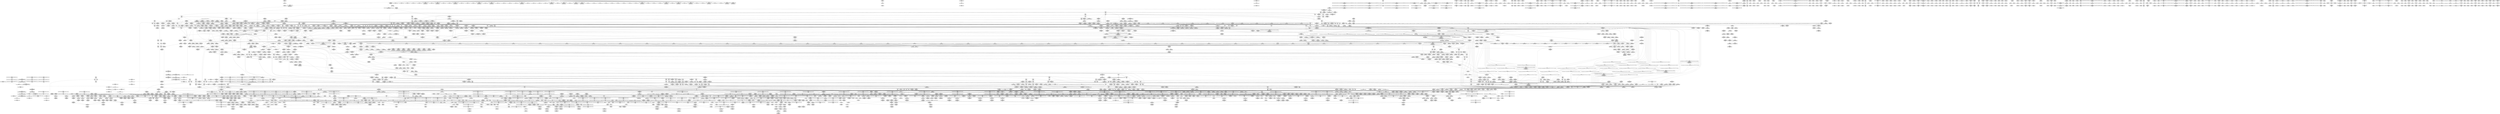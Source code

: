 digraph {
	CE0x59dc9c0 [shape=record,shape=Mrecord,label="{CE0x59dc9c0|tomoyo_path_perm:_sw.bb9|*SummSource*}"]
	CE0x81a0490 [shape=record,shape=Mrecord,label="{CE0x81a0490|__llvm_gcov_indirect_counter_increment:_tmp2|*SummSource*}"]
	CE0x6bca500 [shape=record,shape=Mrecord,label="{CE0x6bca500|tomoyo_read_lock:_entry}"]
	CE0x81304b0 [shape=record,shape=Mrecord,label="{CE0x81304b0|tomoyo_fill_path_info:_ptr|Function::tomoyo_fill_path_info&Arg::ptr::}"]
	CE0x5ad8540 [shape=record,shape=Mrecord,label="{CE0x5ad8540|tomoyo_init_request_info:_profile2|security/tomoyo/util.c,1007}"]
	CE0x807e2e0 [shape=record,shape=Mrecord,label="{CE0x807e2e0|tomoyo_const_part_length:_while.cond|*SummSink*}"]
	CE0x804b340 [shape=record,shape=Mrecord,label="{CE0x804b340|tomoyo_add_slash:_tmp11|*LoadInst*|security/tomoyo/file.c,136|*SummSource*}"]
	CE0x6a45f60 [shape=record,shape=Mrecord,label="{CE0x6a45f60|0:_%struct.tomoyo_obj_info*,_16:_%struct.tomoyo_domain_info*,_24:_%struct.tomoyo_path_info*,_40:_i8,_72:_i8,_75:_i8,_76:_i8,_77:_i8,_:_SCMRE_41,42_}"]
	"CONST[source:0(mediator),value:2(dynamic)][purpose:{object}]"
	CE0x5882050 [shape=record,shape=Mrecord,label="{CE0x5882050|tomoyo_get_mode:_cmp|security/tomoyo/util.c,982}"]
	CE0x6846470 [shape=record,shape=Mrecord,label="{CE0x6846470|tomoyo_const_part_length:_tmp49|security/tomoyo/util.c,649|*SummSink*}"]
	CE0x665f8a0 [shape=record,shape=Mrecord,label="{CE0x665f8a0|tomoyo_fill_path_info:_frombool10|security/tomoyo/util.c,668}"]
	CE0x5852e00 [shape=record,shape=Mrecord,label="{CE0x5852e00|tomoyo_const_part_length:_tmp23|security/tomoyo/util.c,634|*SummSource*}"]
	CE0x4c605b0 [shape=record,shape=Mrecord,label="{CE0x4c605b0|tomoyo_path_permission:_tmp22|security/tomoyo/file.c,574|*SummSink*}"]
	CE0x80b09e0 [shape=record,shape=Mrecord,label="{CE0x80b09e0|i64*_getelementptr_inbounds_(_6_x_i64_,_6_x_i64_*___llvm_gcov_ctr26,_i64_0,_i64_5)|*Constant*|*SummSink*}"]
	CE0x58d67a0 [shape=record,shape=Mrecord,label="{CE0x58d67a0|__llvm_gcov_indirect_counter_increment:_entry|*SummSource*}"]
	CE0x69d09b0 [shape=record,shape=Mrecord,label="{CE0x69d09b0|0:_i8,_array:_GCR_tomoyo_p2mac_internal_constant_11_x_i8_c_00_01_01_01_03_04_06_09_0A_13_15_,_align_1:_elem_1::|security/tomoyo/file.c,797}"]
	CE0x57c16f0 [shape=record,shape=Mrecord,label="{CE0x57c16f0|tomoyo_init_request_info:_tmp7|security/tomoyo/util.c,1005|*SummSource*}"]
	CE0x5abc160 [shape=record,shape=Mrecord,label="{CE0x5abc160|tomoyo_init_request_info:_domain1|security/tomoyo/util.c,1006|*SummSource*}"]
	CE0x82cb120 [shape=record,shape=Mrecord,label="{CE0x82cb120|i32_3|*Constant*}"]
	CE0x69bb390 [shape=record,shape=Mrecord,label="{CE0x69bb390|0:_%struct.tomoyo_obj_info*,_16:_%struct.tomoyo_domain_info*,_24:_%struct.tomoyo_path_info*,_40:_i8,_72:_i8,_75:_i8,_76:_i8,_77:_i8,_:_SCMRE_0,8_|*MultipleSource*|security/tomoyo/file.c, 787|security/tomoyo/file.c,787|Function::tomoyo_init_request_info&Arg::r::|security/tomoyo/file.c,800}"]
	CE0x58d6a40 [shape=record,shape=Mrecord,label="{CE0x58d6a40|__llvm_gcov_indirect_counter_increment:_predecessor|Function::__llvm_gcov_indirect_counter_increment&Arg::predecessor::|*SummSource*}"]
	CE0x6adbca0 [shape=record,shape=Mrecord,label="{CE0x6adbca0|_call_void___llvm_gcov_indirect_counter_increment114(i32*___llvm_gcov_global_state_pred45,_i64**_getelementptr_inbounds_(_3_x_i64*_,_3_x_i64*_*___llvm_gcda_edge_table44,_i64_0,_i64_1)),_!dbg_!38927|security/tomoyo/util.c,634}"]
	CE0x5985b40 [shape=record,shape=Mrecord,label="{CE0x5985b40|tomoyo_get_mode:_add|security/tomoyo/util.c,984}"]
	CE0x6a3e300 [shape=record,shape=Mrecord,label="{CE0x6a3e300|tomoyo_fill_path_info:_ptr|Function::tomoyo_fill_path_info&Arg::ptr::}"]
	CE0x8130520 [shape=record,shape=Mrecord,label="{CE0x8130520|_call_void_tomoyo_fill_path_info(%struct.tomoyo_path_info*_%buf)_#9,_!dbg_!38911|security/tomoyo/file.c,137|*SummSource*}"]
	CE0x4ad6580 [shape=record,shape=Mrecord,label="{CE0x4ad6580|0:_i8,_array:_GCRE_tomoyo_index2category_constant_39_x_i8_c_00_00_00_00_00_00_00_00_00_00_00_00_00_00_00_00_00_00_00_00_00_00_00_01_01_01_01_01_01_01_01_01_01_01_01_01_01_01_02_,_align_16:_elem_22::|security/tomoyo/util.c,983}"]
	CE0x4b5eff0 [shape=record,shape=Mrecord,label="{CE0x4b5eff0|tomoyo_const_part_length:_tmp11|security/tomoyo/util.c,626|*SummSource*}"]
	CE0x58a97a0 [shape=record,shape=Mrecord,label="{CE0x58a97a0|i64_0|*Constant*}"]
	CE0x6647520 [shape=record,shape=Mrecord,label="{CE0x6647520|tomoyo_const_part_length:_conv24|security/tomoyo/util.c,644}"]
	CE0x8139530 [shape=record,shape=Mrecord,label="{CE0x8139530|i64*_getelementptr_inbounds_(_2_x_i64_,_2_x_i64_*___llvm_gcov_ctr32,_i64_0,_i64_1)|*Constant*}"]
	CE0x7617fd0 [shape=record,shape=Mrecord,label="{CE0x7617fd0|tomoyo_domain:_call|security/tomoyo/common.h,1205|*SummSource*}"]
	CE0x6680e50 [shape=record,shape=Mrecord,label="{CE0x6680e50|tomoyo_fill_path_info:_name1|security/tomoyo/util.c,663}"]
	CE0x6be8590 [shape=record,shape=Mrecord,label="{CE0x6be8590|tomoyo_domain:_tmp23|security/tomoyo/common.h,1205|*SummSource*}"]
	CE0x7fe5da0 [shape=record,shape=Mrecord,label="{CE0x7fe5da0|i64*_getelementptr_inbounds_(_25_x_i64_,_25_x_i64_*___llvm_gcov_ctr11,_i64_0,_i64_6)|*Constant*|*SummSink*}"]
	CE0x680e850 [shape=record,shape=Mrecord,label="{CE0x680e850|tomoyo_const_part_length:_incdec.ptr7|security/tomoyo/util.c,631|*SummSink*}"]
	CE0x68e3670 [shape=record,shape=Mrecord,label="{CE0x68e3670|i64_2|*Constant*|*SummSink*}"]
	CE0x69fe6c0 [shape=record,shape=Mrecord,label="{CE0x69fe6c0|0:_%struct.tomoyo_obj_info*,_16:_%struct.tomoyo_domain_info*,_24:_%struct.tomoyo_path_info*,_40:_i8,_72:_i8,_75:_i8,_76:_i8,_77:_i8,_:_SCMRE_27,28_}"]
	CE0x6c11570 [shape=record,shape=Mrecord,label="{CE0x6c11570|i32_4|*Constant*}"]
	CE0x67d6220 [shape=record,shape=Mrecord,label="{CE0x67d6220|GLOBAL:_lockdep_rcu_suspicious|*Constant*}"]
	CE0x6a4f610 [shape=record,shape=Mrecord,label="{CE0x6a4f610|tomoyo_get_mode:_call|security/tomoyo/util.c,980}"]
	CE0x5893000 [shape=record,shape=Mrecord,label="{CE0x5893000|tomoyo_get_realpath:_tmp3|security/tomoyo/file.c,151|*SummSource*}"]
	CE0x690f4c0 [shape=record,shape=Mrecord,label="{CE0x690f4c0|rcu_lock_release:_tmp2|*SummSink*}"]
	CE0x69985d0 [shape=record,shape=Mrecord,label="{CE0x69985d0|tomoyo_path_permission:_tmp}"]
	CE0x4c793a0 [shape=record,shape=Mrecord,label="{CE0x4c793a0|tomoyo_path_permission:_tmp25|security/tomoyo/file.c,575|*SummSink*}"]
	CE0x69cdc80 [shape=record,shape=Mrecord,label="{CE0x69cdc80|tomoyo_fill_path_info:_idxprom|security/tomoyo/util.c,667}"]
	CE0x58e7410 [shape=record,shape=Mrecord,label="{CE0x58e7410|tomoyo_path_permission:_param_type|security/tomoyo/file.c,567}"]
	CE0x657d430 [shape=record,shape=Mrecord,label="{CE0x657d430|_ret_i32_%call,_!dbg_!38902|security/tomoyo/common.h,1097|*SummSink*}"]
	CE0x809fe20 [shape=record,shape=Mrecord,label="{CE0x809fe20|__llvm_gcov_indirect_counter_increment:_counters|Function::__llvm_gcov_indirect_counter_increment&Arg::counters::|*SummSource*}"]
	CE0x58a3c10 [shape=record,shape=Mrecord,label="{CE0x58a3c10|__llvm_gcov_indirect_counter_increment:_tmp3|*SummSink*}"]
	CE0x680f8e0 [shape=record,shape=Mrecord,label="{CE0x680f8e0|tomoyo_const_part_length:_while.end|*SummSink*}"]
	CE0x673d480 [shape=record,shape=Mrecord,label="{CE0x673d480|i64*_getelementptr_inbounds_(_10_x_i64_,_10_x_i64_*___llvm_gcov_ctr34,_i64_0,_i64_0)|*Constant*|*SummSink*}"]
	CE0x808e370 [shape=record,shape=Mrecord,label="{CE0x808e370|i64**_getelementptr_inbounds_(_3_x_i64*_,_3_x_i64*_*___llvm_gcda_edge_table,_i64_0,_i64_2)|*Constant*|*SummSink*}"]
	CE0x6a55e00 [shape=record,shape=Mrecord,label="{CE0x6a55e00|tomoyo_path_permission:_call|security/tomoyo/file.c,564|*SummSource*}"]
	CE0x4ce98b0 [shape=record,shape=Mrecord,label="{CE0x4ce98b0|tomoyo_fill_path_info:_conv7|security/tomoyo/util.c,668}"]
	CE0x80a0100 [shape=record,shape=Mrecord,label="{CE0x80a0100|i64*_getelementptr_inbounds_(_25_x_i64_,_25_x_i64_*___llvm_gcov_ctr11,_i64_0,_i64_11)|*Constant*|*SummSource*}"]
	CE0x67082f0 [shape=record,shape=Mrecord,label="{CE0x67082f0|COLLAPSED:_GCMRE___llvm_gcov_ctr28130_internal_global_5_x_i64_zeroinitializer:_elem_0:default:}"]
	CE0x817ecf0 [shape=record,shape=Mrecord,label="{CE0x817ecf0|tomoyo_path_permission:_call9|security/tomoyo/file.c,572|*SummSink*}"]
	CE0x4abca50 [shape=record,shape=Mrecord,label="{CE0x4abca50|tomoyo_get_mode:_tobool|security/tomoyo/util.c,978}"]
	CE0x5bcfb30 [shape=record,shape=Mrecord,label="{CE0x5bcfb30|i32_6|*Constant*}"]
	CE0x5aba140 [shape=record,shape=Mrecord,label="{CE0x5aba140|tomoyo_init_request_info:_profile2|security/tomoyo/util.c,1007|*SummSource*}"]
	CE0x68f8620 [shape=record,shape=Mrecord,label="{CE0x68f8620|tomoyo_get_mode:_tmp27|security/tomoyo/util.c,988}"]
	CE0x66a3d80 [shape=record,shape=Mrecord,label="{CE0x66a3d80|tomoyo_path_perm:_error.1}"]
	CE0x69554e0 [shape=record,shape=Mrecord,label="{CE0x69554e0|_call_void_tomoyo_fill_path_info(%struct.tomoyo_path_info*_%symlink_target)_#9,_!dbg_!38949|security/tomoyo/file.c,816|*SummSource*}"]
	CE0x4ba0f60 [shape=record,shape=Mrecord,label="{CE0x4ba0f60|i64*_getelementptr_inbounds_(_31_x_i64_,_31_x_i64_*___llvm_gcov_ctr43150,_i64_0,_i64_0)|*Constant*}"]
	CE0x4b9ff70 [shape=record,shape=Mrecord,label="{CE0x4b9ff70|tomoyo_const_part_length:_add29|security/tomoyo/util.c,646|*SummSink*}"]
	CE0x596f780 [shape=record,shape=Mrecord,label="{CE0x596f780|tomoyo_get_mode:_config7|security/tomoyo/util.c,983}"]
	CE0x4be3840 [shape=record,shape=Mrecord,label="{CE0x4be3840|i64_1|*Constant*|*SummSource*}"]
	CE0x81b0a80 [shape=record,shape=Mrecord,label="{CE0x81b0a80|srcu_read_lock:_tmp1|*SummSource*}"]
	CE0x80dfb60 [shape=record,shape=Mrecord,label="{CE0x80dfb60|_call_void_mcount()_#3|*SummSink*}"]
	CE0x597d790 [shape=record,shape=Mrecord,label="{CE0x597d790|tomoyo_const_part_length:_tmp4|security/tomoyo/util.c,624|*SummSource*}"]
	CE0x6a43a20 [shape=record,shape=Mrecord,label="{CE0x6a43a20|tomoyo_const_part_length:_filename|Function::tomoyo_const_part_length&Arg::filename::|*SummSource*}"]
	CE0x6aa40e0 [shape=record,shape=Mrecord,label="{CE0x6aa40e0|0:_%struct.tomoyo_obj_info*,_16:_%struct.tomoyo_domain_info*,_24:_%struct.tomoyo_path_info*,_40:_i8,_72:_i8,_75:_i8,_76:_i8,_77:_i8,_:_SCMRE_54,55_}"]
	CE0x58b8810 [shape=record,shape=Mrecord,label="{CE0x58b8810|tomoyo_audit_path_log:_tmp3}"]
	CE0x8026b20 [shape=record,shape=Mrecord,label="{CE0x8026b20|i8*_getelementptr_inbounds_(_12_x_i8_,_12_x_i8_*_.str1,_i32_0,_i32_0)|*Constant*|*SummSource*}"]
	CE0x809fd20 [shape=record,shape=Mrecord,label="{CE0x809fd20|i64**_getelementptr_inbounds_(_3_x_i64*_,_3_x_i64*_*___llvm_gcda_edge_table,_i64_0,_i64_1)|*Constant*}"]
	CE0x4c790b0 [shape=record,shape=Mrecord,label="{CE0x4c790b0|tomoyo_path_permission:_tmp24|security/tomoyo/file.c,575|*SummSink*}"]
	CE0x582b500 [shape=record,shape=Mrecord,label="{CE0x582b500|tomoyo_const_part_length:_tmp5|security/tomoyo/util.c,624}"]
	CE0x5abbd10 [shape=record,shape=Mrecord,label="{CE0x5abbd10|i32_0|*Constant*}"]
	CE0x694bb40 [shape=record,shape=Mrecord,label="{CE0x694bb40|i32_1205|*Constant*}"]
	CE0x6aaded0 [shape=record,shape=Mrecord,label="{CE0x6aaded0|tomoyo_const_part_length:_sw.epilog|*SummSource*}"]
	CE0x6b759c0 [shape=record,shape=Mrecord,label="{CE0x6b759c0|i32_2|*Constant*}"]
	CE0x807d620 [shape=record,shape=Mrecord,label="{CE0x807d620|tomoyo_audit_path_log:_tmp4|security/tomoyo/file.c,168}"]
	CE0x4c323c0 [shape=record,shape=Mrecord,label="{CE0x4c323c0|tomoyo_fill_path_info:_conv7|security/tomoyo/util.c,668}"]
	CE0x8002b80 [shape=record,shape=Mrecord,label="{CE0x8002b80|i32_39|*Constant*|*SummSink*}"]
	CE0x5960460 [shape=record,shape=Mrecord,label="{CE0x5960460|srcu_read_unlock:_idx|Function::srcu_read_unlock&Arg::idx::|*SummSink*}"]
	CE0x67f52a0 [shape=record,shape=Mrecord,label="{CE0x67f52a0|_ret_void,_!dbg_!38913|security/tomoyo/file.c,138}"]
	CE0x4aa24d0 [shape=record,shape=Mrecord,label="{CE0x4aa24d0|i32_2|*Constant*}"]
	CE0x80e5b20 [shape=record,shape=Mrecord,label="{CE0x80e5b20|i64*_getelementptr_inbounds_(_2_x_i64_,_2_x_i64_*___llvm_gcov_ctr23,_i64_0,_i64_0)|*Constant*|*SummSource*}"]
	CE0x5b1c5a0 [shape=record,shape=Mrecord,label="{CE0x5b1c5a0|__llvm_gcov_indirect_counter_increment:_bb4|*SummSink*}"]
	CE0x69cd9e0 [shape=record,shape=Mrecord,label="{CE0x69cd9e0|tomoyo_domain:_tobool1|security/tomoyo/common.h,1205|*SummSource*}"]
	CE0x6957360 [shape=record,shape=Mrecord,label="{CE0x6957360|tomoyo_path_perm:_name11|security/tomoyo/file.c,813|*SummSink*}"]
	CE0x6b03930 [shape=record,shape=Mrecord,label="{CE0x6b03930|0:_%struct.tomoyo_obj_info*,_16:_%struct.tomoyo_domain_info*,_24:_%struct.tomoyo_path_info*,_40:_i8,_72:_i8,_75:_i8,_76:_i8,_77:_i8,_:_SCMRE_61,62_}"]
	CE0x81850b0 [shape=record,shape=Mrecord,label="{CE0x81850b0|tomoyo_get_mode:_retval.0}"]
	CE0x81898c0 [shape=record,shape=Mrecord,label="{CE0x81898c0|i64*_getelementptr_inbounds_(_4_x_i64_,_4_x_i64_*___llvm_gcov_ctr24,_i64_0,_i64_0)|*Constant*}"]
	CE0x5a00830 [shape=record,shape=Mrecord,label="{CE0x5a00830|tomoyo_path_perm:_if.end26}"]
	CE0x7617040 [shape=record,shape=Mrecord,label="{CE0x7617040|tomoyo_domain:_tmp11|security/tomoyo/common.h,1205|*SummSource*}"]
	CE0x80c3210 [shape=record,shape=Mrecord,label="{CE0x80c3210|tomoyo_fill_path_info:_land.end}"]
	CE0x6770ce0 [shape=record,shape=Mrecord,label="{CE0x6770ce0|tomoyo_path_permission:_profile|security/tomoyo/file.c,564|*SummSource*}"]
	CE0x679cf60 [shape=record,shape=Mrecord,label="{CE0x679cf60|rcu_lock_release:_tmp4|include/linux/rcupdate.h,423|*SummSink*}"]
	CE0x4c7b8e0 [shape=record,shape=Mrecord,label="{CE0x4c7b8e0|i64*_getelementptr_inbounds_(_2_x_i64_,_2_x_i64_*___llvm_gcov_ctr20212,_i64_0,_i64_1)|*Constant*}"]
	CE0x4dff650 [shape=record,shape=Mrecord,label="{CE0x4dff650|tomoyo_sb_umount:_path|security/tomoyo/tomoyo.c, 427|*SummSink*}"]
	CE0x58b8ad0 [shape=record,shape=Mrecord,label="{CE0x58b8ad0|tomoyo_const_part_length:_tmp22|security/tomoyo/util.c,634|*SummSource*}"]
	CE0x80d63a0 [shape=record,shape=Mrecord,label="{CE0x80d63a0|tomoyo_fill_path_info:_tmp6|security/tomoyo/util.c,667}"]
	CE0x80a49a0 [shape=record,shape=Mrecord,label="{CE0x80a49a0|get_current:_bb}"]
	CE0x66a5a30 [shape=record,shape=Mrecord,label="{CE0x66a5a30|tomoyo_path_perm:_tmp48|security/tomoyo/file.c,828}"]
	CE0x4bd99a0 [shape=record,shape=Mrecord,label="{CE0x4bd99a0|i32_0|*Constant*}"]
	CE0x5896850 [shape=record,shape=Mrecord,label="{CE0x5896850|8:_%struct.vfsmount*,_16:_%struct.dentry*,_168:_%struct.tomoyo_path_info*,_:_SCMRE_0,8_|*MultipleSource*|security/tomoyo/tomoyo.c, 427|security/tomoyo/tomoyo.c,427}"]
	CE0x6a96900 [shape=record,shape=Mrecord,label="{CE0x6a96900|tomoyo_add_slash:_bb|*SummSink*}"]
	CE0x59a3010 [shape=record,shape=Mrecord,label="{CE0x59a3010|tomoyo_path_perm:_if.then20|*SummSink*}"]
	CE0x4dc1dc0 [shape=record,shape=Mrecord,label="{CE0x4dc1dc0|tomoyo_path_perm:_path|Function::tomoyo_path_perm&Arg::path::}"]
	CE0x67af550 [shape=record,shape=Mrecord,label="{CE0x67af550|tomoyo_path_permission:_bb|*SummSource*}"]
	CE0x582d280 [shape=record,shape=Mrecord,label="{CE0x582d280|_call_void_srcu_read_unlock(%struct.srcu_struct*_tomoyo_ss,_i32_%idx)_#9,_!dbg_!38903|security/tomoyo/common.h,1109|*SummSource*}"]
	CE0x805e550 [shape=record,shape=Mrecord,label="{CE0x805e550|tomoyo_domain:_land.lhs.true2|*SummSource*}"]
	CE0x762bed0 [shape=record,shape=Mrecord,label="{CE0x762bed0|GLOBAL:_tomoyo_policy_loaded|Global_var:tomoyo_policy_loaded}"]
	CE0x6b812d0 [shape=record,shape=Mrecord,label="{CE0x6b812d0|tomoyo_add_slash:_if.end|*SummSource*}"]
	CE0x8027470 [shape=record,shape=Mrecord,label="{CE0x8027470|_call_void___srcu_read_unlock(%struct.srcu_struct*_%sp,_i32_%idx)_#9,_!dbg_!38906|include/linux/srcu.h,237}"]
	CE0x5909a70 [shape=record,shape=Mrecord,label="{CE0x5909a70|GLOBAL:_tomoyo_init_request_info|*Constant*}"]
	CE0x67606e0 [shape=record,shape=Mrecord,label="{CE0x67606e0|tomoyo_path_permission:_mode2|security/tomoyo/file.c,565|*SummSink*}"]
	CE0x80ceda0 [shape=record,shape=Mrecord,label="{CE0x80ceda0|i64*_getelementptr_inbounds_(_6_x_i64_,_6_x_i64_*___llvm_gcov_ctr25,_i64_0,_i64_5)|*Constant*}"]
	CE0x762b820 [shape=record,shape=Mrecord,label="{CE0x762b820|tomoyo_get_mode:_if.end9|*SummSource*}"]
	CE0x4ce9370 [shape=record,shape=Mrecord,label="{CE0x4ce9370|_call_void_rcu_lock_acquire(%struct.lockdep_map*_%dep_map)_#9,_!dbg_!38906|include/linux/srcu.h,222}"]
	CE0x5b1c2d0 [shape=record,shape=Mrecord,label="{CE0x5b1c2d0|__llvm_gcov_indirect_counter_increment:_exit|*SummSink*}"]
	CE0x65e2e40 [shape=record,shape=Mrecord,label="{CE0x65e2e40|128:_i8*,_1208:_%struct.file*,_:_CMRE_30,31_}"]
	CE0x831d3a0 [shape=record,shape=Mrecord,label="{CE0x831d3a0|rcu_lock_acquire:_tmp3|*SummSource*}"]
	CE0x6692e30 [shape=record,shape=Mrecord,label="{CE0x6692e30|tomoyo_audit_path_log:_idxprom|security/tomoyo/file.c,167|*SummSource*}"]
	CE0x6a55c40 [shape=record,shape=Mrecord,label="{CE0x6a55c40|tomoyo_path_permission:_call|security/tomoyo/file.c,564}"]
	CE0x5b736f0 [shape=record,shape=Mrecord,label="{CE0x5b736f0|tomoyo_audit_path_log:_name|security/tomoyo/file.c,169}"]
	CE0x4bcba80 [shape=record,shape=Mrecord,label="{CE0x4bcba80|tomoyo_audit_path_log:_path|security/tomoyo/file.c,168|*SummSink*}"]
	CE0x4c4bd00 [shape=record,shape=Mrecord,label="{CE0x4c4bd00|i64*_getelementptr_inbounds_(_10_x_i64_,_10_x_i64_*___llvm_gcov_ctr34,_i64_0,_i64_4)|*Constant*|*SummSource*}"]
	CE0x66a5aa0 [shape=record,shape=Mrecord,label="{CE0x66a5aa0|tomoyo_path_perm:_tmp48|security/tomoyo/file.c,828|*SummSource*}"]
	CE0x4cb4490 [shape=record,shape=Mrecord,label="{CE0x4cb4490|tomoyo_path_permission:_tmp3|*LoadInst*|security/tomoyo/file.c,564|*SummSource*}"]
	CE0x6af4f50 [shape=record,shape=Mrecord,label="{CE0x6af4f50|tomoyo_const_part_length:_tmp52|security/tomoyo/util.c,652|*SummSink*}"]
	CE0x8027230 [shape=record,shape=Mrecord,label="{CE0x8027230|rcu_lock_release:_map|Function::rcu_lock_release&Arg::map::|*SummSink*}"]
	CE0x6b036d0 [shape=record,shape=Mrecord,label="{CE0x6b036d0|0:_%struct.tomoyo_obj_info*,_16:_%struct.tomoyo_domain_info*,_24:_%struct.tomoyo_path_info*,_40:_i8,_72:_i8,_75:_i8,_76:_i8,_77:_i8,_:_SCMRE_60,61_}"]
	CE0x6582990 [shape=record,shape=Mrecord,label="{CE0x6582990|128:_i8*,_1208:_%struct.file*,_:_CMRE_50,51_}"]
	CE0x5941440 [shape=record,shape=Mrecord,label="{CE0x5941440|tomoyo_const_part_length:_tmp16|security/tomoyo/util.c,627|*SummSink*}"]
	CE0x805f070 [shape=record,shape=Mrecord,label="{CE0x805f070|tomoyo_const_part_length:_tmp13|security/tomoyo/util.c,626|*SummSink*}"]
	CE0x6af4ee0 [shape=record,shape=Mrecord,label="{CE0x6af4ee0|i64*_getelementptr_inbounds_(_31_x_i64_,_31_x_i64_*___llvm_gcov_ctr43150,_i64_0,_i64_30)|*Constant*|*SummSink*}"]
	CE0x80b42d0 [shape=record,shape=Mrecord,label="{CE0x80b42d0|rcu_lock_release:___here}"]
	CE0x6a9cdd0 [shape=record,shape=Mrecord,label="{CE0x6a9cdd0|tomoyo_path_perm:_tmp34|security/tomoyo/file.c,821|*SummSink*}"]
	CE0x6b815f0 [shape=record,shape=Mrecord,label="{CE0x6b815f0|tomoyo_fill_path_info:_tmp1|*SummSource*}"]
	CE0x57f64b0 [shape=record,shape=Mrecord,label="{CE0x57f64b0|tomoyo_fill_path_info:_call|security/tomoyo/util.c,664}"]
	CE0x67d4380 [shape=record,shape=Mrecord,label="{CE0x67d4380|tomoyo_const_part_length:_tmp45|security/tomoyo/util.c,645|*SummSource*}"]
	CE0x66049f0 [shape=record,shape=Mrecord,label="{CE0x66049f0|tomoyo_path_perm:_tmp51|security/tomoyo/file.c,829}"]
	CE0x6859b60 [shape=record,shape=Mrecord,label="{CE0x6859b60|tomoyo_const_part_length:_conv11|security/tomoyo/util.c,641|*SummSink*}"]
	CE0x80868a0 [shape=record,shape=Mrecord,label="{CE0x80868a0|i64*_getelementptr_inbounds_(_4_x_i64_,_4_x_i64_*___llvm_gcov_ctr33,_i64_0,_i64_3)|*Constant*}"]
	CE0x4cb4b60 [shape=record,shape=Mrecord,label="{CE0x4cb4b60|tomoyo_domain:_tmp4|security/tomoyo/common.h,1205}"]
	CE0x4ddbc80 [shape=record,shape=Mrecord,label="{CE0x4ddbc80|i64*_getelementptr_inbounds_(_25_x_i64_,_25_x_i64_*___llvm_gcov_ctr11,_i64_0,_i64_3)|*Constant*|*SummSource*}"]
	CE0x688d0f0 [shape=record,shape=Mrecord,label="{CE0x688d0f0|0:_%struct.tomoyo_obj_info*,_16:_%struct.tomoyo_domain_info*,_24:_%struct.tomoyo_path_info*,_40:_i8,_72:_i8,_75:_i8,_76:_i8,_77:_i8,_:_SCMRE_46,47_}"]
	CE0x6770a00 [shape=record,shape=Mrecord,label="{CE0x6770a00|tomoyo_get_mode:_tmp8|security/tomoyo/util.c,979|*SummSource*}"]
	CE0x6b46740 [shape=record,shape=Mrecord,label="{CE0x6b46740|tomoyo_path_perm:_tmp40|security/tomoyo/file.c,821}"]
	CE0x80c2950 [shape=record,shape=Mrecord,label="{CE0x80c2950|GLOBAL:___llvm_gcov_ctr28130|Global_var:__llvm_gcov_ctr28130|*SummSource*}"]
	CE0x58525b0 [shape=record,shape=Mrecord,label="{CE0x58525b0|i64**_getelementptr_inbounds_(_3_x_i64*_,_3_x_i64*_*___llvm_gcda_edge_table44,_i64_0,_i64_2)|*Constant*}"]
	CE0x6b81170 [shape=record,shape=Mrecord,label="{CE0x6b81170|tomoyo_add_slash:_if.end}"]
	CE0x68d9a00 [shape=record,shape=Mrecord,label="{CE0x68d9a00|tomoyo_get_mode:_if.then13|*SummSink*}"]
	CE0x684d230 [shape=record,shape=Mrecord,label="{CE0x684d230|i32_9|*Constant*}"]
	CE0x5aa2bf0 [shape=record,shape=Mrecord,label="{CE0x5aa2bf0|i64*_getelementptr_inbounds_(_5_x_i64_,_5_x_i64_*___llvm_gcov_ctr28130,_i64_0,_i64_0)|*Constant*}"]
	CE0x67f53f0 [shape=record,shape=Mrecord,label="{CE0x67f53f0|_ret_void,_!dbg_!38913|security/tomoyo/file.c,138|*SummSource*}"]
	CE0x6b37750 [shape=record,shape=Mrecord,label="{CE0x6b37750|tomoyo_fill_path_info:_call|security/tomoyo/util.c,664}"]
	CE0x8275b80 [shape=record,shape=Mrecord,label="{CE0x8275b80|tomoyo_get_realpath:_tmp8|security/tomoyo/file.c,152|*SummSource*}"]
	CE0x684d030 [shape=record,shape=Mrecord,label="{CE0x684d030|GLOBAL:_tomoyo_realpath_from_path|*Constant*}"]
	CE0x4c83340 [shape=record,shape=Mrecord,label="{CE0x4c83340|i32_1|*Constant*|*SummSource*}"]
	CE0x599a150 [shape=record,shape=Mrecord,label="{CE0x599a150|tomoyo_init_request_info:_domain.addr.0|*SummSink*}"]
	CE0x4dffce0 [shape=record,shape=Mrecord,label="{CE0x4dffce0|tomoyo_path_perm:_tmp2|security/tomoyo/file.c,787|*SummSink*}"]
	CE0x5a8c750 [shape=record,shape=Mrecord,label="{CE0x5a8c750|__llvm_gcov_indirect_counter_increment:_predecessor|Function::__llvm_gcov_indirect_counter_increment&Arg::predecessor::}"]
	CE0x6c10fe0 [shape=record,shape=Mrecord,label="{CE0x6c10fe0|GLOBAL:_tomoyo_path_keyword|Global_var:tomoyo_path_keyword|*SummSink*}"]
	CE0x8129940 [shape=record,shape=Mrecord,label="{CE0x8129940|i64*_getelementptr_inbounds_(_25_x_i64_,_25_x_i64_*___llvm_gcov_ctr11,_i64_0,_i64_15)|*Constant*|*SummSource*}"]
	CE0x69b9260 [shape=record,shape=Mrecord,label="{CE0x69b9260|tomoyo_path_perm:_symlink_target15|security/tomoyo/file.c,817|*SummSource*}"]
	CE0x67efa30 [shape=record,shape=Mrecord,label="{CE0x67efa30|tomoyo_path_perm:_tmp22|security/tomoyo/file.c,810|*SummSource*}"]
	CE0x6b45c10 [shape=record,shape=Mrecord,label="{CE0x6b45c10|i64*_getelementptr_inbounds_(_25_x_i64_,_25_x_i64_*___llvm_gcov_ctr11,_i64_0,_i64_19)|*Constant*|*SummSink*}"]
	CE0x688c9d0 [shape=record,shape=Mrecord,label="{CE0x688c9d0|0:_%struct.tomoyo_obj_info*,_16:_%struct.tomoyo_domain_info*,_24:_%struct.tomoyo_path_info*,_40:_i8,_72:_i8,_75:_i8,_76:_i8,_77:_i8,_:_SCMRE_43,44_}"]
	CE0x592a300 [shape=record,shape=Mrecord,label="{CE0x592a300|__llvm_gcov_indirect_counter_increment:_pred|*SummSource*}"]
	CE0x7fe7510 [shape=record,shape=Mrecord,label="{CE0x7fe7510|tomoyo_path_perm:_tmp26|security/tomoyo/file.c,814|*SummSink*}"]
	CE0x5853030 [shape=record,shape=Mrecord,label="{CE0x5853030|tomoyo_audit_path_log:_arrayidx|security/tomoyo/file.c,167}"]
	CE0x69be560 [shape=record,shape=Mrecord,label="{CE0x69be560|i64_ptrtoint_(i8*_blockaddress(_rcu_lock_acquire,_%__here)_to_i64)|*Constant*|*SummSource*}"]
	CE0x6859320 [shape=record,shape=Mrecord,label="{CE0x6859320|tomoyo_const_part_length:_conv8|security/tomoyo/util.c,632|*SummSource*}"]
	CE0x4d08cc0 [shape=record,shape=Mrecord,label="{CE0x4d08cc0|i32_0|*Constant*|*SummSource*}"]
	CE0x5905790 [shape=record,shape=Mrecord,label="{CE0x5905790|rcu_lock_release:_bb}"]
	CE0x4aa2600 [shape=record,shape=Mrecord,label="{CE0x4aa2600|_call_void___llvm_gcov_indirect_counter_increment114(i32*___llvm_gcov_global_state_pred45,_i64**_getelementptr_inbounds_(_3_x_i64*_,_3_x_i64*_*___llvm_gcda_edge_table44,_i64_0,_i64_2)),_!dbg_!38930|security/tomoyo/util.c,640}"]
	CE0x6b11dc0 [shape=record,shape=Mrecord,label="{CE0x6b11dc0|tomoyo_get_realpath:_tmp11|security/tomoyo/file.c,156|*SummSource*}"]
	CE0x8343fa0 [shape=record,shape=Mrecord,label="{CE0x8343fa0|tomoyo_sb_umount:_mnt|Function::tomoyo_sb_umount&Arg::mnt::|*SummSink*}"]
	CE0x5b026b0 [shape=record,shape=Mrecord,label="{CE0x5b026b0|i64_12|*Constant*|*SummSource*}"]
	CE0x57691e0 [shape=record,shape=Mrecord,label="{CE0x57691e0|tomoyo_path_perm:_obj|security/tomoyo/file.c, 788|*SummSink*}"]
	CE0x4ce9450 [shape=record,shape=Mrecord,label="{CE0x4ce9450|srcu_read_lock:_dep_map|include/linux/srcu.h,222|*SummSource*}"]
	CE0x81a6940 [shape=record,shape=Mrecord,label="{CE0x81a6940|tomoyo_path_perm:_if.then25|*SummSink*}"]
	CE0x5921e60 [shape=record,shape=Mrecord,label="{CE0x5921e60|tomoyo_path_permission:_path|security/tomoyo/file.c,568|*SummSource*}"]
	CE0x6964b10 [shape=record,shape=Mrecord,label="{CE0x6964b10|tomoyo_read_lock:_bb|*SummSource*}"]
	CE0x58b4660 [shape=record,shape=Mrecord,label="{CE0x58b4660|i8*_null|*Constant*|*SummSink*}"]
	CE0x80027f0 [shape=record,shape=Mrecord,label="{CE0x80027f0|tomoyo_get_mode:_conv5|security/tomoyo/util.c,983|*SummSource*}"]
	CE0x6780ca0 [shape=record,shape=Mrecord,label="{CE0x6780ca0|tomoyo_get_realpath:_bb}"]
	CE0x6777e90 [shape=record,shape=Mrecord,label="{CE0x6777e90|tomoyo_path_permission:_tmp9|security/tomoyo/file.c,565}"]
	CE0x5922470 [shape=record,shape=Mrecord,label="{CE0x5922470|tomoyo_path_permission:_if.end|*SummSink*}"]
	CE0x82dcaf0 [shape=record,shape=Mrecord,label="{CE0x82dcaf0|0:_i8,_array:_GCRE_tomoyo_index2category_constant_39_x_i8_c_00_00_00_00_00_00_00_00_00_00_00_00_00_00_00_00_00_00_00_00_00_00_00_01_01_01_01_01_01_01_01_01_01_01_01_01_01_01_02_,_align_16:_elem_35::|security/tomoyo/util.c,983}"]
	CE0x66f1540 [shape=record,shape=Mrecord,label="{CE0x66f1540|srcu_read_unlock:_tmp|*SummSource*}"]
	CE0x5bfafc0 [shape=record,shape=Mrecord,label="{CE0x5bfafc0|tomoyo_fill_path_info:_tmp9|security/tomoyo/util.c,667}"]
	CE0x7ff1fa0 [shape=record,shape=Mrecord,label="{CE0x7ff1fa0|GLOBAL:___llvm_gcov_global_state_pred|Global_var:__llvm_gcov_global_state_pred|*SummSource*}"]
	CE0x4be34f0 [shape=record,shape=Mrecord,label="{CE0x4be34f0|_call_void_mcount()_#3}"]
	CE0x6693170 [shape=record,shape=Mrecord,label="{CE0x6693170|tomoyo_get_mode:_tmp4|security/tomoyo/util.c,978}"]
	CE0x4bc0df0 [shape=record,shape=Mrecord,label="{CE0x4bc0df0|tomoyo_get_mode:_conv|security/tomoyo/util.c,982|*SummSource*}"]
	CE0x6a3e150 [shape=record,shape=Mrecord,label="{CE0x6a3e150|tomoyo_fill_path_info:_entry|*SummSink*}"]
	CE0x59056b0 [shape=record,shape=Mrecord,label="{CE0x59056b0|rcu_lock_release:___here|*SummSink*}"]
	CE0x673d580 [shape=record,shape=Mrecord,label="{CE0x673d580|tomoyo_path_permission:_do.body|*SummSink*}"]
	CE0x80a0090 [shape=record,shape=Mrecord,label="{CE0x80a0090|_ret_void}"]
	CE0x806d1b0 [shape=record,shape=Mrecord,label="{CE0x806d1b0|tomoyo_path_permission:_entry|*SummSink*}"]
	CE0x4ad5820 [shape=record,shape=Mrecord,label="{CE0x4ad5820|tomoyo_fill_path_info:_tmp11|security/tomoyo/util.c,667}"]
	CE0x4c043b0 [shape=record,shape=Mrecord,label="{CE0x4c043b0|_ret_void}"]
	CE0x804b730 [shape=record,shape=Mrecord,label="{CE0x804b730|tomoyo_fill_path_info:_entry}"]
	CE0x49e10f0 [shape=record,shape=Mrecord,label="{CE0x49e10f0|tomoyo_sb_umount:_dentry|security/tomoyo/tomoyo.c,427}"]
	CE0x4c82de0 [shape=record,shape=Mrecord,label="{CE0x4c82de0|i64*_getelementptr_inbounds_(_2_x_i64_,_2_x_i64_*___llvm_gcov_ctr20212,_i64_0,_i64_0)|*Constant*}"]
	CE0x6628790 [shape=record,shape=Mrecord,label="{CE0x6628790|tomoyo_read_unlock:_idx|Function::tomoyo_read_unlock&Arg::idx::|*SummSource*}"]
	CE0x8027aa0 [shape=record,shape=Mrecord,label="{CE0x8027aa0|_call_void_rcu_lock_release(%struct.lockdep_map*_%dep_map)_#9,_!dbg_!38905|include/linux/srcu.h,236|*SummSource*}"]
	CE0x4c328a0 [shape=record,shape=Mrecord,label="{CE0x4c328a0|tomoyo_fill_path_info:_cmp8|security/tomoyo/util.c,668|*SummSource*}"]
	CE0x68a5f20 [shape=record,shape=Mrecord,label="{CE0x68a5f20|128:_i8*,_1208:_%struct.file*,_:_CMRE_6,7_}"]
	CE0x6c140c0 [shape=record,shape=Mrecord,label="{CE0x6c140c0|0:_i8*,_:_SCMRE_12,14_|*MultipleSource*|security/tomoyo/file.c, 794|security/tomoyo/file.c, 792|security/tomoyo/file.c,802}"]
	CE0x57522f0 [shape=record,shape=Mrecord,label="{CE0x57522f0|i64_176|*Constant*}"]
	CE0x67eff70 [shape=record,shape=Mrecord,label="{CE0x67eff70|tomoyo_add_slash:_entry|*SummSource*}"]
	CE0x5912760 [shape=record,shape=Mrecord,label="{CE0x5912760|i64*_getelementptr_inbounds_(_5_x_i64_,_5_x_i64_*___llvm_gcov_ctr32134,_i64_0,_i64_0)|*Constant*|*SummSource*}"]
	CE0x679dc40 [shape=record,shape=Mrecord,label="{CE0x679dc40|i64*_getelementptr_inbounds_(_4_x_i64_,_4_x_i64_*___llvm_gcov_ctr33,_i64_0,_i64_1)|*Constant*|*SummSink*}"]
	CE0x4be38b0 [shape=record,shape=Mrecord,label="{CE0x4be38b0|tomoyo_sb_umount:_tmp1}"]
	CE0x82cb860 [shape=record,shape=Mrecord,label="{CE0x82cb860|tomoyo_path_perm:_cleanup|*SummSource*}"]
	CE0x82cb0b0 [shape=record,shape=Mrecord,label="{CE0x82cb0b0|tomoyo_init_request_info:_ns|security/tomoyo/util.c,1010}"]
	CE0x829ee90 [shape=record,shape=Mrecord,label="{CE0x829ee90|tomoyo_get_mode:_ns|Function::tomoyo_get_mode&Arg::ns::|*SummSink*}"]
	CE0x5881790 [shape=record,shape=Mrecord,label="{CE0x5881790|tomoyo_audit_path_log:_operation|security/tomoyo/file.c,168|*SummSource*}"]
	CE0x762cf70 [shape=record,shape=Mrecord,label="{CE0x762cf70|tomoyo_get_mode:_if.then|*SummSink*}"]
	CE0x5a0cc10 [shape=record,shape=Mrecord,label="{CE0x5a0cc10|_ret_void,_!dbg_!38908|include/linux/rcupdate.h,419|*SummSink*}"]
	CE0x5792080 [shape=record,shape=Mrecord,label="{CE0x5792080|_call_void_mcount()_#3|*SummSink*}"]
	CE0x66f14d0 [shape=record,shape=Mrecord,label="{CE0x66f14d0|COLLAPSED:_GCMRE___llvm_gcov_ctr32_internal_global_2_x_i64_zeroinitializer:_elem_0:default:}"]
	CE0x4cde330 [shape=record,shape=Mrecord,label="{CE0x4cde330|__llvm_gcov_indirect_counter_increment114:_tmp2|*SummSource*}"]
	CE0x5a001f0 [shape=record,shape=Mrecord,label="{CE0x5a001f0|tomoyo_init_request_info:_profile3|security/tomoyo/util.c,1008}"]
	CE0x657ce80 [shape=record,shape=Mrecord,label="{CE0x657ce80|128:_i8*,_1208:_%struct.file*,_:_CMRE_42,43_}"]
	CE0x6aa45a0 [shape=record,shape=Mrecord,label="{CE0x6aa45a0|0:_%struct.tomoyo_obj_info*,_16:_%struct.tomoyo_domain_info*,_24:_%struct.tomoyo_path_info*,_40:_i8,_72:_i8,_75:_i8,_76:_i8,_77:_i8,_:_SCMRE_56,57_}"]
	CE0x4b98030 [shape=record,shape=Mrecord,label="{CE0x4b98030|tomoyo_get_mode:_tmp23|security/tomoyo/util.c,986|*SummSink*}"]
	CE0x8324d00 [shape=record,shape=Mrecord,label="{CE0x8324d00|_call_void_mcount()_#3}"]
	CE0x69ee0a0 [shape=record,shape=Mrecord,label="{CE0x69ee0a0|tomoyo_const_part_length:_while.cond}"]
	CE0x829ea90 [shape=record,shape=Mrecord,label="{CE0x829ea90|tomoyo_get_mode:_entry|*SummSink*}"]
	CE0x585f740 [shape=record,shape=Mrecord,label="{CE0x585f740|tomoyo_fill_path_info:_tmp7|security/tomoyo/util.c,667|*SummSink*}"]
	CE0x66d5070 [shape=record,shape=Mrecord,label="{CE0x66d5070|tomoyo_get_mode:_profile|Function::tomoyo_get_mode&Arg::profile::|*SummSource*}"]
	CE0x80c2ad0 [shape=record,shape=Mrecord,label="{CE0x80c2ad0|tomoyo_path_permission:_tmp2|security/tomoyo/file.c,563|*SummSink*}"]
	CE0x6a8dc00 [shape=record,shape=Mrecord,label="{CE0x6a8dc00|tomoyo_path_permission:_param6|security/tomoyo/file.c,569}"]
	CE0x5809a00 [shape=record,shape=Mrecord,label="{CE0x5809a00|tomoyo_path_perm:_tmp44|security/tomoyo/file.c,826}"]
	CE0x6a8d4e0 [shape=record,shape=Mrecord,label="{CE0x6a8d4e0|tomoyo_path_permission:_filename5|security/tomoyo/file.c,568}"]
	CE0x6c13a10 [shape=record,shape=Mrecord,label="{CE0x6c13a10|tomoyo_path_perm:_name|security/tomoyo/file.c,802|*SummSource*}"]
	CE0x8170470 [shape=record,shape=Mrecord,label="{CE0x8170470|tomoyo_const_part_length:_if.then27}"]
	CE0x65d4470 [shape=record,shape=Mrecord,label="{CE0x65d4470|_call_void_lockdep_rcu_suspicious(i8*_getelementptr_inbounds_(_25_x_i8_,_25_x_i8_*_.str12,_i32_0,_i32_0),_i32_1205,_i8*_getelementptr_inbounds_(_45_x_i8_,_45_x_i8_*_.str13,_i32_0,_i32_0))_#9,_!dbg_!38917|security/tomoyo/common.h,1205|*SummSource*}"]
	CE0x4abacd0 [shape=record,shape=Mrecord,label="{CE0x4abacd0|tomoyo_read_unlock:_tmp}"]
	CE0x5a50f40 [shape=record,shape=Mrecord,label="{CE0x5a50f40|tomoyo_get_mode:_idxprom|security/tomoyo/util.c,981|*SummSink*}"]
	CE0x6c14270 [shape=record,shape=Mrecord,label="{CE0x6c14270|tomoyo_path_perm:_frombool|security/tomoyo/file.c,800}"]
	CE0x4ce96d0 [shape=record,shape=Mrecord,label="{CE0x4ce96d0|_call_void_rcu_lock_acquire(%struct.lockdep_map*_%dep_map)_#9,_!dbg_!38906|include/linux/srcu.h,222|*SummSink*}"]
	CE0x5984fc0 [shape=record,shape=Mrecord,label="{CE0x5984fc0|i64*_getelementptr_inbounds_(_31_x_i64_,_31_x_i64_*___llvm_gcov_ctr43150,_i64_0,_i64_16)|*Constant*}"]
	CE0x59b9690 [shape=record,shape=Mrecord,label="{CE0x59b9690|40:_%struct.tomoyo_policy_namespace*,_48:_i8,_:_GCRE_tomoyo_kernel_domain_external_global_%struct.tomoyo_domain_info_48,49_|*MultipleSource*|security/tomoyo/util.c,1005|security/tomoyo/util.c,1007|Function::tomoyo_init_request_info&Arg::domain::}"]
	CE0x68a5a40 [shape=record,shape=Mrecord,label="{CE0x68a5a40|128:_i8*,_1208:_%struct.file*,_:_CMRE_21,22_}"]
	CE0x575aba0 [shape=record,shape=Mrecord,label="{CE0x575aba0|tomoyo_const_part_length:_tmp21|security/tomoyo/util.c,631}"]
	CE0x674c910 [shape=record,shape=Mrecord,label="{CE0x674c910|i64*_getelementptr_inbounds_(_11_x_i64_,_11_x_i64_*___llvm_gcov_ctr54147,_i64_0,_i64_10)|*Constant*|*SummSource*}"]
	CE0x69ed360 [shape=record,shape=Mrecord,label="{CE0x69ed360|tomoyo_audit_path_log:_path2|security/tomoyo/file.c,169}"]
	CE0x5750830 [shape=record,shape=Mrecord,label="{CE0x5750830|tomoyo_audit_path_log:_tmp6|security/tomoyo/file.c,169|*SummSource*}"]
	CE0x4ba0fd0 [shape=record,shape=Mrecord,label="{CE0x4ba0fd0|i64*_getelementptr_inbounds_(_31_x_i64_,_31_x_i64_*___llvm_gcov_ctr43150,_i64_0,_i64_0)|*Constant*|*SummSource*}"]
	CE0x65d4ab0 [shape=record,shape=Mrecord,label="{CE0x65d4ab0|i64*_getelementptr_inbounds_(_10_x_i64_,_10_x_i64_*___llvm_gcov_ctr34,_i64_0,_i64_5)|*Constant*|*SummSink*}"]
	CE0x4db4e20 [shape=record,shape=Mrecord,label="{CE0x4db4e20|tomoyo_path_perm:_symlink_target|security/tomoyo/file.c, 794}"]
	CE0x58d6b50 [shape=record,shape=Mrecord,label="{CE0x58d6b50|__llvm_gcov_indirect_counter_increment:_predecessor|Function::__llvm_gcov_indirect_counter_increment&Arg::predecessor::|*SummSink*}"]
	CE0x5bcf530 [shape=record,shape=Mrecord,label="{CE0x5bcf530|tomoyo_const_part_length:_tmp18|security/tomoyo/util.c,627}"]
	CE0x7617660 [shape=record,shape=Mrecord,label="{CE0x7617660|tomoyo_path_permission:_tmp17|security/tomoyo/file.c,571}"]
	CE0x690f450 [shape=record,shape=Mrecord,label="{CE0x690f450|rcu_lock_release:_tmp2|*SummSource*}"]
	CE0x679cc70 [shape=record,shape=Mrecord,label="{CE0x679cc70|rcu_lock_release:_tmp4|include/linux/rcupdate.h,423}"]
	CE0x661cde0 [shape=record,shape=Mrecord,label="{CE0x661cde0|i64*_getelementptr_inbounds_(_25_x_i64_,_25_x_i64_*___llvm_gcov_ctr11,_i64_0,_i64_24)|*Constant*|*SummSink*}"]
	CE0x6a94140 [shape=record,shape=Mrecord,label="{CE0x6a94140|tomoyo_path_permission:_tmp16|security/tomoyo/file.c,571|*SummSink*}"]
	CE0x5882280 [shape=record,shape=Mrecord,label="{CE0x5882280|tomoyo_get_mode:_tmp12|security/tomoyo/util.c,982}"]
	CE0x66e55c0 [shape=record,shape=Mrecord,label="{CE0x66e55c0|i64_7|*Constant*|*SummSink*}"]
	CE0x807e1e0 [shape=record,shape=Mrecord,label="{CE0x807e1e0|tomoyo_const_part_length:_while.cond|*SummSource*}"]
	CE0x59129b0 [shape=record,shape=Mrecord,label="{CE0x59129b0|tomoyo_init_request_info:_tmp}"]
	CE0x6c06aa0 [shape=record,shape=Mrecord,label="{CE0x6c06aa0|0:_i8,_array:_GCRE_tomoyo_index2category_constant_39_x_i8_c_00_00_00_00_00_00_00_00_00_00_00_00_00_00_00_00_00_00_00_00_00_00_00_01_01_01_01_01_01_01_01_01_01_01_01_01_01_01_02_,_align_16:_elem_12::|security/tomoyo/util.c,983}"]
	CE0x5b1cc80 [shape=record,shape=Mrecord,label="{CE0x5b1cc80|__llvm_gcov_indirect_counter_increment:_tmp5|*SummSink*}"]
	CE0x806ed00 [shape=record,shape=Mrecord,label="{CE0x806ed00|tomoyo_path_perm:_tmp31|security/tomoyo/file.c,816}"]
	CE0x58cb2f0 [shape=record,shape=Mrecord,label="{CE0x58cb2f0|GLOBAL:_tomoyo_init_request_info|*Constant*|*SummSource*}"]
	CE0x4dc1b90 [shape=record,shape=Mrecord,label="{CE0x4dc1b90|tomoyo_path_perm:_path|Function::tomoyo_path_perm&Arg::path::|*SummSink*}"]
	CE0x6779b90 [shape=record,shape=Mrecord,label="{CE0x6779b90|i64*_null|*Constant*|*SummSource*}"]
	CE0x4ce7790 [shape=record,shape=Mrecord,label="{CE0x4ce7790|tomoyo_sb_umount:_path|security/tomoyo/tomoyo.c, 427|*SummSource*}"]
	CE0x5987400 [shape=record,shape=Mrecord,label="{CE0x5987400|tomoyo_domain:_tmp21|security/tomoyo/common.h,1205|*SummSink*}"]
	CE0x679d390 [shape=record,shape=Mrecord,label="{CE0x679d390|rcu_lock_release:_tmp5|include/linux/rcupdate.h,423}"]
	CE0x82d4860 [shape=record,shape=Mrecord,label="{CE0x82d4860|0:_i8,_array:_GCRE_tomoyo_index2category_constant_39_x_i8_c_00_00_00_00_00_00_00_00_00_00_00_00_00_00_00_00_00_00_00_00_00_00_00_01_01_01_01_01_01_01_01_01_01_01_01_01_01_01_02_,_align_16:_elem_2::|security/tomoyo/util.c,983}"]
	CE0x577fea0 [shape=record,shape=Mrecord,label="{CE0x577fea0|i64_7|*Constant*}"]
	CE0x6a4eef0 [shape=record,shape=Mrecord,label="{CE0x6a4eef0|tomoyo_domain:_tmp8|security/tomoyo/common.h,1205}"]
	CE0x805e350 [shape=record,shape=Mrecord,label="{CE0x805e350|i64*_getelementptr_inbounds_(_12_x_i64_,_12_x_i64_*___llvm_gcov_ctr31133,_i64_0,_i64_3)|*Constant*|*SummSink*}"]
	CE0x7ff5560 [shape=record,shape=Mrecord,label="{CE0x7ff5560|i1_false|*Constant*}"]
	CE0x8197d30 [shape=record,shape=Mrecord,label="{CE0x8197d30|tomoyo_path_permission:_tmp13|security/tomoyo/file.c,566|*SummSink*}"]
	CE0x6b0cbc0 [shape=record,shape=Mrecord,label="{CE0x6b0cbc0|i64**_getelementptr_inbounds_(_3_x_i64*_,_3_x_i64*_*___llvm_gcda_edge_table,_i64_0,_i64_0)|*Constant*}"]
	CE0x8139140 [shape=record,shape=Mrecord,label="{CE0x8139140|tomoyo_const_part_length:_tmp21|security/tomoyo/util.c,631|*SummSource*}"]
	CE0x4ddbda0 [shape=record,shape=Mrecord,label="{CE0x4ddbda0|tomoyo_sb_umount:_mnt1|security/tomoyo/tomoyo.c,427}"]
	CE0x6864430 [shape=record,shape=Mrecord,label="{CE0x6864430|tomoyo_path_perm:_tmp32|security/tomoyo/file.c,821|*SummSink*}"]
	CE0x6a24950 [shape=record,shape=Mrecord,label="{CE0x6a24950|tomoyo_const_part_length:_retval.0}"]
	CE0x4c8a7f0 [shape=record,shape=Mrecord,label="{CE0x4c8a7f0|tomoyo_sb_umount:_bb|*SummSink*}"]
	CE0x806e6b0 [shape=record,shape=Mrecord,label="{CE0x806e6b0|tomoyo_path_perm:_tmp30|security/tomoyo/file.c,816|*SummSource*}"]
	CE0x594def0 [shape=record,shape=Mrecord,label="{CE0x594def0|get_current:_tmp|*SummSink*}"]
	CE0x5953b20 [shape=record,shape=Mrecord,label="{CE0x5953b20|i64*_getelementptr_inbounds_(_31_x_i64_,_31_x_i64_*___llvm_gcov_ctr43150,_i64_0,_i64_3)|*Constant*}"]
	CE0x66484a0 [shape=record,shape=Mrecord,label="{CE0x66484a0|i64_24|*Constant*}"]
	CE0x6bbabf0 [shape=record,shape=Mrecord,label="{CE0x6bbabf0|128:_i8*,_1208:_%struct.file*,_:_CMRE_120,128_|*MultipleSource*|security/tomoyo/common.h,1205|security/tomoyo/common.h,1205}"]
	CE0x67366d0 [shape=record,shape=Mrecord,label="{CE0x67366d0|tomoyo_domain:_tmp7|security/tomoyo/common.h,1205|*SummSource*}"]
	CE0x7fe7780 [shape=record,shape=Mrecord,label="{CE0x7fe7780|tomoyo_path_perm:_tmp27|security/tomoyo/file.c,814|*SummSource*}"]
	CE0x6be92a0 [shape=record,shape=Mrecord,label="{CE0x6be92a0|i32_2|*Constant*}"]
	CE0x58b88b0 [shape=record,shape=Mrecord,label="{CE0x58b88b0|tomoyo_audit_path_log:_tmp3|*SummSource*}"]
	CE0x6986de0 [shape=record,shape=Mrecord,label="{CE0x6986de0|tomoyo_path_perm:_sw.bb9}"]
	CE0x5922230 [shape=record,shape=Mrecord,label="{CE0x5922230|srcu_read_unlock:_entry|*SummSource*}"]
	CE0x4dc1c00 [shape=record,shape=Mrecord,label="{CE0x4dc1c00|i8*_null|*Constant*}"]
	CE0x6604820 [shape=record,shape=Mrecord,label="{CE0x6604820|tomoyo_path_perm:_tmp51|security/tomoyo/file.c,829|*SummSink*}"]
	CE0x8010500 [shape=record,shape=Mrecord,label="{CE0x8010500|__llvm_gcov_indirect_counter_increment114:_tmp3|*SummSource*}"]
	CE0x596fb40 [shape=record,shape=Mrecord,label="{CE0x596fb40|tomoyo_const_part_length:_cmp15|security/tomoyo/util.c,641|*SummSink*}"]
	CE0x6973230 [shape=record,shape=Mrecord,label="{CE0x6973230|0:_i8,_array:_GCRE_tomoyo_index2category_constant_39_x_i8_c_00_00_00_00_00_00_00_00_00_00_00_00_00_00_00_00_00_00_00_00_00_00_00_01_01_01_01_01_01_01_01_01_01_01_01_01_01_01_02_,_align_16:_elem_27::|security/tomoyo/util.c,983}"]
	CE0x8049820 [shape=record,shape=Mrecord,label="{CE0x8049820|tomoyo_path_perm:_conv8|security/tomoyo/file.c,807|*SummSink*}"]
	CE0x81b72e0 [shape=record,shape=Mrecord,label="{CE0x81b72e0|i8*_null|*Constant*}"]
	CE0x5b1cb30 [shape=record,shape=Mrecord,label="{CE0x5b1cb30|__llvm_gcov_indirect_counter_increment:_tmp5|*SummSource*}"]
	CE0x67a3b10 [shape=record,shape=Mrecord,label="{CE0x67a3b10|i32_4|*Constant*}"]
	CE0x5751190 [shape=record,shape=Mrecord,label="{CE0x5751190|tomoyo_get_mode:_tmp10|security/tomoyo/util.c,982}"]
	CE0x4ddb8e0 [shape=record,shape=Mrecord,label="{CE0x4ddb8e0|i32_8|*Constant*|*SummSource*}"]
	CE0x8011250 [shape=record,shape=Mrecord,label="{CE0x8011250|rcu_lock_release:_indirectgoto}"]
	CE0x68b56e0 [shape=record,shape=Mrecord,label="{CE0x68b56e0|COLLAPSED:_GCMRE___llvm_gcov_ctr22_internal_global_2_x_i64_zeroinitializer:_elem_0:default:}"]
	CE0x762ad90 [shape=record,shape=Mrecord,label="{CE0x762ad90|GLOBAL:___srcu_read_lock|*Constant*|*SummSink*}"]
	CE0x808e3e0 [shape=record,shape=Mrecord,label="{CE0x808e3e0|tomoyo_path_perm:_call10|security/tomoyo/file.c,813|*SummSource*}"]
	CE0x669af40 [shape=record,shape=Mrecord,label="{CE0x669af40|i64_1|*Constant*}"]
	CE0x6a43fa0 [shape=record,shape=Mrecord,label="{CE0x6a43fa0|tomoyo_fill_path_info:_tmp6|security/tomoyo/util.c,667|*SummSource*}"]
	CE0x597f3d0 [shape=record,shape=Mrecord,label="{CE0x597f3d0|_ret_void,_!dbg_!38907|include/linux/srcu.h,238}"]
	CE0x68e3dd0 [shape=record,shape=Mrecord,label="{CE0x68e3dd0|tomoyo_path_perm:_tmp9|security/tomoyo/file.c,797}"]
	CE0x762b3c0 [shape=record,shape=Mrecord,label="{CE0x762b3c0|0:_i32,_8:_%struct.srcu_struct_array*,_16:_i32,_20:_i32,_24:_i32,_32:_i8*,_40:_%struct.lock_class_key*,_48:_2_x_%struct.lock_class*_,_64:_i8*,_72:_i32,_80:_i64,_88:_i8,_96:_%struct.callback_head*,_104:_%struct.callback_head**,_112:_%struct.callback_head*,_120:_%struct.callback_head**,_128:_%struct.callback_head*,_136:_%struct.callback_head**,_144:_%struct.callback_head*,_152:_%struct.callback_head**,_160:_i64,_168:_%struct.list_head*,_176:_%struct.list_head*,_184:_void_(%struct.work_struct*)*,_192:_%struct.lock_class_key*,_200:_2_x_%struct.lock_class*_,_216:_i8*,_224:_i32,_232:_i64,_240:_%struct.list_head*,_248:_%struct.list_head*,_256:_i64,_264:_%struct.tvec_base*,_272:_void_(i64)*,_280:_i64,_288:_i32,_292:_i32,_296:_i8*,_304:_16_x_i8_,_320:_%struct.lock_class_key*,_328:_2_x_%struct.lock_class*_,_344:_i8*,_352:_i32,_360:_i64,_368:_%struct.workqueue_struct*,_376:_i32,_384:_%struct.lock_class_key*,_392:_2_x_%struct.lock_class*_,_408:_i8*,_416:_i32,_424:_i64,_:_GCE_tomoyo_ss_global_%struct.srcu_struct_i32_-300,_%struct.srcu_struct_array*_tomoyo_ss_srcu_array,_%struct.spinlock_%union.anon.14_%struct.raw_spinlock_%struct.arch_spinlock_zeroinitializer,_i32_-559067475,_i32_-1,_i8*_inttoptr_(i64_-1_to_i8*),_%struct.lockdep_map_%struct.lock_class_key*_null,_2_x_%struct.lock_class*_zeroinitializer,_i8*_getelementptr_inbounds_(_21_x_i8_,_21_x_i8_*_.str171,_i32_0,_i32_0),_i32_0,_i64_0_,_i8_0,_%struct.rcu_batch_%struct.callback_head*_null,_%struct.callback_head**_bitcast_(i8*_getelementptr_(i8,_i8*_bitcast_(%struct.srcu_struct*_tomoyo_ss_to_i8*),_i64_96)_to_%struct.callback_head**)_,_%struct.rcu_batch_%struct.callback_head*_null,_%struct.callback_head**_bitcast_(i8*_getelementptr_(i8,_i8*_bitcast_(%struct.srcu_struct*_tomoyo_ss_to_i8*),_i64_112)_to_%struct.callback_head**)_,_%struct.rcu_batch_%struct.callback_head*_null,_%struct.callback_head**_bitcast_(i8*_getelementptr_(i8,_i8*_bitcast_(%struct.srcu_struct*_tomoyo_ss_to_i8*),_i64_128)_to_%struct.callback_head**)_,_%struct.rcu_batch_%struct.callback_head*_null,_%struct.callback_head**_bitcast_(i8*_getelementptr_(i8,_i8*_bitcast_(%struct.srcu_struct*_tomoyo_ss_to_i8*),_i64_144)_to_%struct.callback_head**)_,_%struct.delayed_work_%struct.work_struct_%struct.atomic64_t_i64_137438953424_,_%struct.list_head_%struct.list_head*_bitcast_(i8*_getelementptr_(i8,_i8*_bitcast_(%struct.srcu_struct*_tomoyo_ss_to_i8*),_i64_168)_to_%struct.list_head*),_%struct.list_head*_bitcast_(i8*_getelementptr_(i8,_i8*_bitcast_(%struct.srcu_struct*_tomoyo_ss_to_i8*),_i64_168)_to_%struct.list_head*)_,_void_(%struct.work_struct*)*_process_srcu,_%struct.lockdep_map_%struct.lock_class_key*_bitcast_(i8*_getelementptr_(i8,_i8*_bitcast_(%struct.srcu_struct*_tomoyo_ss_to_i8*),_i64_160)_to_%struct.lock_class_key*),_2_x_%struct.lock_class*_zeroinitializer,_i8*_getelementptr_inbounds_(_22_x_i8_,_22_x_i8_*_.str1172,_i32_0,_i32_0),_i32_0,_i64_0_,_%struct.timer_list_%struct.list_head_%struct.list_head*_null,_%struct.list_head*_inttoptr_(i64_1953723489_to_%struct.list_head*)_,_i64_0,_%struct.tvec_base*_bitcast_(i8*_getelementptr_(i8,_i8*_bitcast_(%struct.tvec_base*_boot_tvec_bases_to_i8*),_i64_2)_to_%struct.tvec_base*),_void_(i64)*_delayed_work_timer_fn,_i64_ptrtoint_(i8*_getelementptr_(i8,_i8*_bitcast_(%struct.srcu_struct*_tomoyo_ss_to_i8*),_i64_160)_to_i64),_i32_-1,_i32_0,_i8*_null,_16_x_i8_zeroinitializer,_%struct.lockdep_map_%struct.lock_class_key*_bitcast_(_29_x_i8_*_.str2173_to_%struct.lock_class_key*),_2_x_%struct.lock_class*_zeroinitializer,_i8*_getelementptr_inbounds_(_29_x_i8_,_29_x_i8_*_.str2173,_i32_0,_i32_0),_i32_0,_i64_0_,_%struct.workqueue_struct*_null,_i32_0_,_%struct.lockdep_map_%struct.lock_class_key*_null,_2_x_%struct.lock_class*_zeroinitializer,_i8*_getelementptr_inbounds_(_10_x_i8_,_10_x_i8_*_.str3174,_i32_0,_i32_0),_i32_0,_i64_0_,_align_8:_elem_0:default:}"]
	CE0x5a98790 [shape=record,shape=Mrecord,label="{CE0x5a98790|GLOBAL:_tomoyo_policy_loaded|Global_var:tomoyo_policy_loaded}"]
	CE0x5a60be0 [shape=record,shape=Mrecord,label="{CE0x5a60be0|tomoyo_path_perm:_tmp25|security/tomoyo/file.c,814}"]
	CE0x4dd1a60 [shape=record,shape=Mrecord,label="{CE0x4dd1a60|tomoyo_fill_path_info:_tmp8|security/tomoyo/util.c,667}"]
	CE0x66b50e0 [shape=record,shape=Mrecord,label="{CE0x66b50e0|tomoyo_get_mode:_tmp3|security/tomoyo/util.c,978}"]
	CE0x8029290 [shape=record,shape=Mrecord,label="{CE0x8029290|tomoyo_domain:_tmp14|security/tomoyo/common.h,1205|*SummSource*}"]
	CE0x8153d50 [shape=record,shape=Mrecord,label="{CE0x8153d50|tomoyo_audit_path_log:_tmp7|security/tomoyo/file.c,169|*SummSource*}"]
	CE0x69907d0 [shape=record,shape=Mrecord,label="{CE0x69907d0|GLOBAL:_tomoyo_fill_path_info|*Constant*}"]
	CE0x8120870 [shape=record,shape=Mrecord,label="{CE0x8120870|tomoyo_fill_path_info:_tmp}"]
	CE0x5853540 [shape=record,shape=Mrecord,label="{CE0x5853540|GLOBAL:___llvm_gcov_ctr43150|Global_var:__llvm_gcov_ctr43150}"]
	CE0x4b98130 [shape=record,shape=Mrecord,label="{CE0x4b98130|i32_5|*Constant*}"]
	CE0x6695630 [shape=record,shape=Mrecord,label="{CE0x6695630|COLLAPSED:_GCMRE___llvm_gcov_ctr54147_internal_global_11_x_i64_zeroinitializer:_elem_0:default:}"]
	CE0x57dbbe0 [shape=record,shape=Mrecord,label="{CE0x57dbbe0|srcu_read_lock:_sp|Function::srcu_read_lock&Arg::sp::|*SummSource*}"]
	CE0x67a2b30 [shape=record,shape=Mrecord,label="{CE0x67a2b30|tomoyo_const_part_length:_tmp47|security/tomoyo/util.c,646|*SummSink*}"]
	CE0x4bc1320 [shape=record,shape=Mrecord,label="{CE0x4bc1320|tomoyo_get_mode:_tmp}"]
	CE0x5931260 [shape=record,shape=Mrecord,label="{CE0x5931260|tomoyo_init_request_info:_tmp6|security/tomoyo/util.c,1004|*SummSink*}"]
	CE0x6a204c0 [shape=record,shape=Mrecord,label="{CE0x6a204c0|tomoyo_fill_path_info:_tmp2|*LoadInst*|security/tomoyo/util.c,663|*SummSource*}"]
	CE0x82c1f50 [shape=record,shape=Mrecord,label="{CE0x82c1f50|tomoyo_const_part_length:_while.body|*SummSink*}"]
	CE0x68f8e10 [shape=record,shape=Mrecord,label="{CE0x68f8e10|tomoyo_const_part_length:_tmp28|security/tomoyo/util.c,641}"]
	CE0x6692dc0 [shape=record,shape=Mrecord,label="{CE0x6692dc0|tomoyo_audit_path_log:_idxprom|security/tomoyo/file.c,167}"]
	CE0x6647fd0 [shape=record,shape=Mrecord,label="{CE0x6647fd0|tomoyo_const_part_length:_cmp25|security/tomoyo/util.c,644|*SummSource*}"]
	CE0x5a006f0 [shape=record,shape=Mrecord,label="{CE0x5a006f0|i32_10|*Constant*|*SummSource*}"]
	CE0x8003020 [shape=record,shape=Mrecord,label="{CE0x8003020|i64_7|*Constant*}"]
	CE0x81890b0 [shape=record,shape=Mrecord,label="{CE0x81890b0|rcu_lock_acquire:_tmp4|include/linux/rcupdate.h,418|*SummSink*}"]
	CE0x59dc130 [shape=record,shape=Mrecord,label="{CE0x59dc130|tomoyo_path_perm:_tmp6|security/tomoyo/file.c,789}"]
	CE0x4db4d80 [shape=record,shape=Mrecord,label="{CE0x4db4d80|tomoyo_path_perm:_tmp2|security/tomoyo/file.c,787}"]
	CE0x6990950 [shape=record,shape=Mrecord,label="{CE0x6990950|_call_void_tomoyo_fill_path_info(%struct.tomoyo_path_info*_%buf)_#9,_!dbg_!38913|security/tomoyo/file.c,152|*SummSink*}"]
	CE0x4b8a3b0 [shape=record,shape=Mrecord,label="{CE0x4b8a3b0|tomoyo_const_part_length:_tmp1|*SummSink*}"]
	CE0x80b44a0 [shape=record,shape=Mrecord,label="{CE0x80b44a0|rcu_lock_release:_indirectgoto|*SummSink*}"]
	CE0x675fdb0 [shape=record,shape=Mrecord,label="{CE0x675fdb0|tomoyo_path_permission:_profile|security/tomoyo/file.c,564}"]
	CE0x57c1b40 [shape=record,shape=Mrecord,label="{CE0x57c1b40|srcu_read_lock:_entry}"]
	CE0x4b2fd40 [shape=record,shape=Mrecord,label="{CE0x4b2fd40|rcu_lock_acquire:_tmp7|*SummSink*}"]
	CE0x6996c30 [shape=record,shape=Mrecord,label="{CE0x6996c30|i64*_getelementptr_inbounds_(_2_x_i64_,_2_x_i64_*___llvm_gcov_ctr53148,_i64_0,_i64_0)|*Constant*|*SummSink*}"]
	CE0x5752500 [shape=record,shape=Mrecord,label="{CE0x5752500|i32_0|*Constant*}"]
	CE0x67ceac0 [shape=record,shape=Mrecord,label="{CE0x67ceac0|i64*_getelementptr_inbounds_(_10_x_i64_,_10_x_i64_*___llvm_gcov_ctr34,_i64_0,_i64_3)|*Constant*|*SummSink*}"]
	CE0x831dd00 [shape=record,shape=Mrecord,label="{CE0x831dd00|tomoyo_get_mode:_tmp14|security/tomoyo/util.c,983}"]
	CE0x5923540 [shape=record,shape=Mrecord,label="{CE0x5923540|tomoyo_init_request_info:_tmp1|*SummSource*}"]
	CE0x69cfcb0 [shape=record,shape=Mrecord,label="{CE0x69cfcb0|tomoyo_const_part_length:_bb|*SummSink*}"]
	CE0x4bd9700 [shape=record,shape=Mrecord,label="{CE0x4bd9700|tomoyo_const_part_length:_tmp10|security/tomoyo/util.c,626}"]
	CE0x5a84920 [shape=record,shape=Mrecord,label="{CE0x5a84920|tomoyo_get_mode:_return|*SummSink*}"]
	CE0x4ddb760 [shape=record,shape=Mrecord,label="{CE0x4ddb760|i8_0|*Constant*|*SummSource*}"]
	CE0x68d8aa0 [shape=record,shape=Mrecord,label="{CE0x68d8aa0|tomoyo_get_mode:_tmp10|security/tomoyo/util.c,982|*SummSource*}"]
	CE0x8010f20 [shape=record,shape=Mrecord,label="{CE0x8010f20|__llvm_gcov_indirect_counter_increment114:_tmp5|*SummSink*}"]
	CE0x66d5210 [shape=record,shape=Mrecord,label="{CE0x66d5210|tomoyo_init_request_info:_conv|security/tomoyo/util.c,1010}"]
	CE0x674cbe0 [shape=record,shape=Mrecord,label="{CE0x674cbe0|tomoyo_domain:_tmp20|security/tomoyo/common.h,1205}"]
	CE0x6adc190 [shape=record,shape=Mrecord,label="{CE0x6adc190|tomoyo_const_part_length:_if.end28}"]
	CE0x65d8840 [shape=record,shape=Mrecord,label="{CE0x65d8840|tomoyo_get_mode:_tmp|*SummSink*}"]
	CE0x82dd5b0 [shape=record,shape=Mrecord,label="{CE0x82dd5b0|i32_39|*Constant*}"]
	CE0x82d4430 [shape=record,shape=Mrecord,label="{CE0x82d4430|tomoyo_fill_path_info:_land.end}"]
	CE0x4e20a00 [shape=record,shape=Mrecord,label="{CE0x4e20a00|tomoyo_get_mode:_entry|*SummSource*}"]
	CE0x6787ee0 [shape=record,shape=Mrecord,label="{CE0x6787ee0|tomoyo_get_realpath:_tmp6|security/tomoyo/file.c,151|*SummSink*}"]
	CE0x6681150 [shape=record,shape=Mrecord,label="{CE0x6681150|tomoyo_add_slash:_return|*SummSink*}"]
	CE0x7fe5870 [shape=record,shape=Mrecord,label="{CE0x7fe5870|tomoyo_path_perm:_tmp18|security/tomoyo/file.c,804|*SummSink*}"]
	CE0x4c39f00 [shape=record,shape=Mrecord,label="{CE0x4c39f00|tomoyo_fill_path_info:_hash|security/tomoyo/util.c,669|*SummSink*}"]
	CE0x58de210 [shape=record,shape=Mrecord,label="{CE0x58de210|tomoyo_init_request_info:_domain|Function::tomoyo_init_request_info&Arg::domain::|*SummSink*}"]
	CE0x66d5540 [shape=record,shape=Mrecord,label="{CE0x66d5540|tomoyo_get_mode:_index|Function::tomoyo_get_mode&Arg::index::|*SummSink*}"]
	CE0x5bc1300 [shape=record,shape=Mrecord,label="{CE0x5bc1300|i64*_getelementptr_inbounds_(_11_x_i64_,_11_x_i64_*___llvm_gcov_ctr54147,_i64_0,_i64_0)|*Constant*|*SummSink*}"]
	CE0x657cac0 [shape=record,shape=Mrecord,label="{CE0x657cac0|128:_i8*,_1208:_%struct.file*,_:_CMRE_39,40_}"]
	CE0x8010680 [shape=record,shape=Mrecord,label="{CE0x8010680|__llvm_gcov_indirect_counter_increment114:_tmp3}"]
	CE0x5870cc0 [shape=record,shape=Mrecord,label="{CE0x5870cc0|0:_i64*,_array:_GI___llvm_gcda_edge_table14_internal_unnamed_addr_constant_3_x_i64*_i64*_getelementptr_inbounds_(_30_x_i64_,_30_x_i64_*___llvm_gcov_ctr13,_i64_0,_i64_9),_i64*_getelementptr_inbounds_(_30_x_i64_,_30_x_i64_*___llvm_gcov_ctr13,_i64_0,_i64_11),_i64*_getelementptr_inbounds_(_30_x_i64_,_30_x_i64_*___llvm_gcov_ctr13,_i64_0,_i64_12)_:_elem_0:default:}"]
	CE0x5a8df70 [shape=record,shape=Mrecord,label="{CE0x5a8df70|0:_i8,_:_GCRE_tomoyo_policy_loaded_global_i8_0,_align_1:_elem_0:default:}"]
	CE0x597f640 [shape=record,shape=Mrecord,label="{CE0x597f640|tomoyo_path_permission:_cmp|security/tomoyo/file.c,565}"]
	CE0x6bbadd0 [shape=record,shape=Mrecord,label="{CE0x6bbadd0|128:_i8*,_1208:_%struct.file*,_:_CMRE_128,136_|*MultipleSource*|security/tomoyo/common.h,1205|security/tomoyo/common.h,1205}"]
	CE0x670bd80 [shape=record,shape=Mrecord,label="{CE0x670bd80|tomoyo_const_part_length:_tmp41|security/tomoyo/util.c,644|*SummSource*}"]
	CE0x6839700 [shape=record,shape=Mrecord,label="{CE0x6839700|tomoyo_init_request_info:_tmp9|security/tomoyo/util.c,1006}"]
	CE0x8087b30 [shape=record,shape=Mrecord,label="{CE0x8087b30|i64*_getelementptr_inbounds_(_4_x_i64_,_4_x_i64_*___llvm_gcov_ctr33,_i64_0,_i64_3)|*Constant*|*SummSource*}"]
	CE0x6658130 [shape=record,shape=Mrecord,label="{CE0x6658130|tomoyo_path_permission:_tmp2|security/tomoyo/file.c,563}"]
	CE0x6707ac0 [shape=record,shape=Mrecord,label="{CE0x6707ac0|i64*_getelementptr_inbounds_(_2_x_i64_,_2_x_i64_*___llvm_gcov_ctr31,_i64_0,_i64_1)|*Constant*}"]
	CE0x6760500 [shape=record,shape=Mrecord,label="{CE0x6760500|tomoyo_path_permission:_conv|security/tomoyo/file.c,564|*SummSource*}"]
	CE0x4bcbc00 [shape=record,shape=Mrecord,label="{CE0x4bcbc00|tomoyo_audit_path_log:_path|security/tomoyo/file.c,168|*SummSource*}"]
	CE0x57f5f80 [shape=record,shape=Mrecord,label="{CE0x57f5f80|srcu_read_unlock:_bb|*SummSource*}"]
	CE0x58b4eb0 [shape=record,shape=Mrecord,label="{CE0x58b4eb0|tomoyo_path_perm:_path1|security/tomoyo/file.c,788|*SummSource*}"]
	CE0x4d79520 [shape=record,shape=Mrecord,label="{CE0x4d79520|tomoyo_fill_path_info:_cmp8|security/tomoyo/util.c,668}"]
	CE0x69222c0 [shape=record,shape=Mrecord,label="{CE0x69222c0|GLOBAL:_tomoyo_p2mac|Global_var:tomoyo_p2mac}"]
	CE0x81a5c70 [shape=record,shape=Mrecord,label="{CE0x81a5c70|_ret_i1_%retval.0,_!dbg_!38916|security/tomoyo/file.c,156}"]
	CE0x69de1c0 [shape=record,shape=Mrecord,label="{CE0x69de1c0|tomoyo_path_perm:_tmp|*SummSink*}"]
	CE0x805f870 [shape=record,shape=Mrecord,label="{CE0x805f870|i32_49|*Constant*|*SummSource*}"]
	CE0x6696760 [shape=record,shape=Mrecord,label="{CE0x6696760|tomoyo_const_part_length:_tmp38|security/tomoyo/util.c,644}"]
	CE0x6a14bf0 [shape=record,shape=Mrecord,label="{CE0x6a14bf0|__llvm_gcov_indirect_counter_increment114:_tmp}"]
	CE0x6845aa0 [shape=record,shape=Mrecord,label="{CE0x6845aa0|i64**_getelementptr_inbounds_(_3_x_i64*_,_3_x_i64*_*___llvm_gcda_edge_table44,_i64_0,_i64_0)|*Constant*}"]
	CE0x58527a0 [shape=record,shape=Mrecord,label="{CE0x58527a0|srcu_read_unlock:_bb}"]
	CE0x6b80db0 [shape=record,shape=Mrecord,label="{CE0x6b80db0|__llvm_gcov_indirect_counter_increment:_tmp6|*SummSource*}"]
	CE0x4abcd10 [shape=record,shape=Mrecord,label="{CE0x4abcd10|tomoyo_get_mode:_if.end14|*SummSource*}"]
	CE0x680f290 [shape=record,shape=Mrecord,label="{CE0x680f290|GLOBAL:___llvm_gcov_indirect_counter_increment114|*Constant*|*SummSource*}"]
	CE0x6ba1f30 [shape=record,shape=Mrecord,label="{CE0x6ba1f30|tomoyo_path_perm:_cmp1|security/tomoyo/file.c,800|*SummSource*}"]
	CE0x690d670 [shape=record,shape=Mrecord,label="{CE0x690d670|tomoyo_path_perm:_conv17|security/tomoyo/file.c,821|*SummSink*}"]
	CE0x81a0700 [shape=record,shape=Mrecord,label="{CE0x81a0700|tomoyo_add_slash:_tmp1}"]
	CE0x67f4ed0 [shape=record,shape=Mrecord,label="{CE0x67f4ed0|tomoyo_add_slash:_buf|Function::tomoyo_add_slash&Arg::buf::|*SummSource*}"]
	CE0x6707e40 [shape=record,shape=Mrecord,label="{CE0x6707e40|tomoyo_fill_path_info:_tmp8|security/tomoyo/util.c,667|*SummSink*}"]
	CE0x4aa4850 [shape=record,shape=Mrecord,label="{CE0x4aa4850|tomoyo_path_perm:_operation|Function::tomoyo_path_perm&Arg::operation::}"]
	CE0x67ef590 [shape=record,shape=Mrecord,label="{CE0x67ef590|tomoyo_path_perm:_tmp21|security/tomoyo/file.c,810|*SummSink*}"]
	CE0x6a8d5a0 [shape=record,shape=Mrecord,label="{CE0x6a8d5a0|tomoyo_path_permission:_filename5|security/tomoyo/file.c,568|*SummSource*}"]
	CE0x805f940 [shape=record,shape=Mrecord,label="{CE0x805f940|i32_49|*Constant*|*SummSink*}"]
	CE0x66c4ab0 [shape=record,shape=Mrecord,label="{CE0x66c4ab0|tomoyo_get_mode:_default_config|security/tomoyo/util.c,986}"]
	CE0x805ca90 [shape=record,shape=Mrecord,label="{CE0x805ca90|tomoyo_fill_path_info:_name1|security/tomoyo/util.c,663}"]
	CE0x4bdcf10 [shape=record,shape=Mrecord,label="{CE0x4bdcf10|tomoyo_get_mode:_default_config|security/tomoyo/util.c,986|*SummSource*}"]
	CE0x8020af0 [shape=record,shape=Mrecord,label="{CE0x8020af0|tomoyo_path_perm:_name12|security/tomoyo/file.c,814}"]
	CE0x6be95f0 [shape=record,shape=Mrecord,label="{CE0x6be95f0|tomoyo_fill_path_info:_tobool|security/tomoyo/util.c,667}"]
	CE0x69cff80 [shape=record,shape=Mrecord,label="{CE0x69cff80|tomoyo_get_realpath:_tmp}"]
	CE0x81b75d0 [shape=record,shape=Mrecord,label="{CE0x81b75d0|i64*_getelementptr_inbounds_(_5_x_i64_,_5_x_i64_*___llvm_gcov_ctr32134,_i64_0,_i64_3)|*Constant*}"]
	CE0x57c1e40 [shape=record,shape=Mrecord,label="{CE0x57c1e40|tomoyo_path_perm:_if.then}"]
	CE0x80d59f0 [shape=record,shape=Mrecord,label="{CE0x80d59f0|tomoyo_fill_path_info:_tmp3|security/tomoyo/util.c,667}"]
	CE0x81892b0 [shape=record,shape=Mrecord,label="{CE0x81892b0|rcu_lock_acquire:_tmp5|include/linux/rcupdate.h,418|*SummSink*}"]
	CE0x66dc890 [shape=record,shape=Mrecord,label="{CE0x66dc890|tomoyo_path_perm:_if.end22|*SummSource*}"]
	CE0x80d4410 [shape=record,shape=Mrecord,label="{CE0x80d4410|tomoyo_path_permission:_tmp6|*LoadInst*|security/tomoyo/file.c,564|*SummSink*}"]
	CE0x6850f50 [shape=record,shape=Mrecord,label="{CE0x6850f50|tomoyo_get_mode:_add|security/tomoyo/util.c,984|*SummSource*}"]
	CE0x811a140 [shape=record,shape=Mrecord,label="{CE0x811a140|tomoyo_domain:_tmp16|security/tomoyo/common.h,1205|*SummSink*}"]
	CE0x67e6ff0 [shape=record,shape=Mrecord,label="{CE0x67e6ff0|tomoyo_add_slash:_entry}"]
	CE0x4b5e9f0 [shape=record,shape=Mrecord,label="{CE0x4b5e9f0|0:_i8*,_array:_GCRE_tomoyo_path_keyword_external_constant_11_x_i8*_:_elem_3::|security/tomoyo/file.c,167}"]
	CE0x58dbf20 [shape=record,shape=Mrecord,label="{CE0x58dbf20|i64*_getelementptr_inbounds_(_11_x_i64_,_11_x_i64_*___llvm_gcov_ctr54147,_i64_0,_i64_1)|*Constant*|*SummSink*}"]
	CE0x811b720 [shape=record,shape=Mrecord,label="{CE0x811b720|tomoyo_path_permission:_operation|Function::tomoyo_path_permission&Arg::operation::|*SummSink*}"]
	CE0x4c32c10 [shape=record,shape=Mrecord,label="{CE0x4c32c10|tomoyo_fill_path_info:_is_patterned|security/tomoyo/util.c,668}"]
	CE0x66c4770 [shape=record,shape=Mrecord,label="{CE0x66c4770|tomoyo_fill_path_info:_call11|security/tomoyo/util.c,669}"]
	CE0x805ee30 [shape=record,shape=Mrecord,label="{CE0x805ee30|tomoyo_const_part_length:_tmp13|security/tomoyo/util.c,626}"]
	CE0x6760260 [shape=record,shape=Mrecord,label="{CE0x6760260|tomoyo_domain:_tobool|security/tomoyo/common.h,1205}"]
	CE0x807db30 [shape=record,shape=Mrecord,label="{CE0x807db30|tomoyo_const_part_length:_inc|security/tomoyo/util.c,628}"]
	CE0x67cd7f0 [shape=record,shape=Mrecord,label="{CE0x67cd7f0|i64*_getelementptr_inbounds_(_31_x_i64_,_31_x_i64_*___llvm_gcov_ctr43150,_i64_0,_i64_26)|*Constant*|*SummSink*}"]
	CE0x4b97f30 [shape=record,shape=Mrecord,label="{CE0x4b97f30|tomoyo_get_mode:_tmp22|security/tomoyo/util.c,986|*SummSink*}"]
	CE0x810a5e0 [shape=record,shape=Mrecord,label="{CE0x810a5e0|tomoyo_path_perm:_name21|security/tomoyo/file.c,822|*SummSource*}"]
	CE0x68f88e0 [shape=record,shape=Mrecord,label="{CE0x68f88e0|tomoyo_audit_path_log:_bb|*SummSink*}"]
	CE0x66bdaf0 [shape=record,shape=Mrecord,label="{CE0x66bdaf0|rcu_lock_release:_tmp6}"]
	CE0x68a61a0 [shape=record,shape=Mrecord,label="{CE0x68a61a0|128:_i8*,_1208:_%struct.file*,_:_CMRE_8,16_|*MultipleSource*|security/tomoyo/common.h,1205|security/tomoyo/common.h,1205}"]
	CE0x6698050 [shape=record,shape=Mrecord,label="{CE0x6698050|tomoyo_path_perm:_tmp42|security/tomoyo/file.c,826}"]
	CE0x811bbd0 [shape=record,shape=Mrecord,label="{CE0x811bbd0|tomoyo_path_permission:_filename|Function::tomoyo_path_permission&Arg::filename::|*SummSink*}"]
	CE0x4afd9e0 [shape=record,shape=Mrecord,label="{CE0x4afd9e0|tomoyo_get_mode:_tmp6|security/tomoyo/util.c,978|*SummSource*}"]
	CE0x8109250 [shape=record,shape=Mrecord,label="{CE0x8109250|tomoyo_fill_path_info:_tmp9|security/tomoyo/util.c,667}"]
	CE0x5852fc0 [shape=record,shape=Mrecord,label="{CE0x5852fc0|0:_i8*,_array:_GCRE_tomoyo_path_keyword_external_constant_11_x_i8*_:_elem_2::|security/tomoyo/file.c,167}"]
	CE0x4cb4340 [shape=record,shape=Mrecord,label="{CE0x4cb4340|_call_void_srcu_read_unlock(%struct.srcu_struct*_tomoyo_ss,_i32_%idx)_#9,_!dbg_!38903|security/tomoyo/common.h,1109}"]
	CE0x5960650 [shape=record,shape=Mrecord,label="{CE0x5960650|tomoyo_path_permission:_return|*SummSource*}"]
	CE0x59dc390 [shape=record,shape=Mrecord,label="{CE0x59dc390|tomoyo_path_perm:_tmp6|security/tomoyo/file.c,789|*SummSink*}"]
	CE0x81bf870 [shape=record,shape=Mrecord,label="{CE0x81bf870|tomoyo_const_part_length:_tmp29|security/tomoyo/util.c,641}"]
	CE0x58ddd60 [shape=record,shape=Mrecord,label="{CE0x58ddd60|%struct.tomoyo_domain_info*_null|*Constant*|*SummSource*}"]
	CE0x6682d40 [shape=record,shape=Mrecord,label="{CE0x6682d40|tomoyo_add_slash:_tmp6|security/tomoyo/file.c,131}"]
	CE0x817f810 [shape=record,shape=Mrecord,label="{CE0x817f810|_ret_i32_%call,_!dbg_!38912|security/tomoyo/file.c,167|*SummSource*}"]
	CE0x8010bf0 [shape=record,shape=Mrecord,label="{CE0x8010bf0|__llvm_gcov_indirect_counter_increment114:_tmp6|*SummSource*}"]
	CE0x8139ad0 [shape=record,shape=Mrecord,label="{CE0x8139ad0|i32_47|*Constant*}"]
	CE0x59857f0 [shape=record,shape=Mrecord,label="{CE0x59857f0|i64*_getelementptr_inbounds_(_31_x_i64_,_31_x_i64_*___llvm_gcov_ctr43150,_i64_0,_i64_3)|*Constant*|*SummSource*}"]
	CE0x6a7e9c0 [shape=record,shape=Mrecord,label="{CE0x6a7e9c0|tomoyo_path_perm:_error.0|*SummSource*}"]
	CE0x597e790 [shape=record,shape=Mrecord,label="{CE0x597e790|tomoyo_const_part_length:_tmp2|security/tomoyo/util.c,624|*SummSink*}"]
	CE0x66043b0 [shape=record,shape=Mrecord,label="{CE0x66043b0|tomoyo_path_perm:_tmp50|security/tomoyo/file.c,829|*SummSource*}"]
	CE0x6758d90 [shape=record,shape=Mrecord,label="{CE0x6758d90|i64*_getelementptr_inbounds_(_6_x_i64_,_6_x_i64_*___llvm_gcov_ctr26,_i64_0,_i64_4)|*Constant*|*SummSource*}"]
	CE0x577f930 [shape=record,shape=Mrecord,label="{CE0x577f930|rcu_lock_acquire:_indirectgoto}"]
	CE0x6a32e90 [shape=record,shape=Mrecord,label="{CE0x6a32e90|0:_%struct.tomoyo_obj_info*,_16:_%struct.tomoyo_domain_info*,_24:_%struct.tomoyo_path_info*,_40:_i8,_72:_i8,_75:_i8,_76:_i8,_77:_i8,_:_SCMRE_36,37_}"]
	CE0x82cac40 [shape=record,shape=Mrecord,label="{CE0x82cac40|tomoyo_init_request_info:_tmp11|security/tomoyo/util.c,1007|*SummSource*}"]
	CE0x65e26c0 [shape=record,shape=Mrecord,label="{CE0x65e26c0|128:_i8*,_1208:_%struct.file*,_:_CMRE_24,25_}"]
	CE0x6779e00 [shape=record,shape=Mrecord,label="{CE0x6779e00|i64*_getelementptr_inbounds_(_6_x_i64_,_6_x_i64_*___llvm_gcov_ctr25,_i64_0,_i64_0)|*Constant*|*SummSink*}"]
	CE0x760fa10 [shape=record,shape=Mrecord,label="{CE0x760fa10|i32_9|*Constant*|*SummSink*}"]
	CE0x5aed640 [shape=record,shape=Mrecord,label="{CE0x5aed640|i64*_getelementptr_inbounds_(_25_x_i64_,_25_x_i64_*___llvm_gcov_ctr11,_i64_0,_i64_6)|*Constant*}"]
	CE0x8119640 [shape=record,shape=Mrecord,label="{CE0x8119640|i64*_getelementptr_inbounds_(_12_x_i64_,_12_x_i64_*___llvm_gcov_ctr31133,_i64_0,_i64_3)|*Constant*}"]
	CE0x762b1f0 [shape=record,shape=Mrecord,label="{CE0x762b1f0|VOIDTB_TE:_CE_2048,2096_|*MultipleSource*|security/tomoyo/util.c,1010|security/tomoyo/file.c,564|Function::tomoyo_get_mode&Arg::ns::}"]
	CE0x5987df0 [shape=record,shape=Mrecord,label="{CE0x5987df0|128:_i8*,_1208:_%struct.file*,_:_CMRE_1,2_}"]
	CE0x58641c0 [shape=record,shape=Mrecord,label="{CE0x58641c0|tomoyo_const_part_length:_tmp26|security/tomoyo/util.c,641|*SummSink*}"]
	CE0x4b056f0 [shape=record,shape=Mrecord,label="{CE0x4b056f0|tomoyo_fill_path_info:_tmp10|*SummSource*}"]
	CE0x5861fa0 [shape=record,shape=Mrecord,label="{CE0x5861fa0|tomoyo_domain:_tmp13|security/tomoyo/common.h,1205|*SummSource*}"]
	CE0x5a04590 [shape=record,shape=Mrecord,label="{CE0x5a04590|tomoyo_get_mode:_tmp20|security/tomoyo/util.c,985}"]
	CE0x6736330 [shape=record,shape=Mrecord,label="{CE0x6736330|tomoyo_path_permission:_ns|security/tomoyo/file.c,564|*SummSource*}"]
	CE0x4d09070 [shape=record,shape=Mrecord,label="{CE0x4d09070|i32_0|*Constant*|*SummSink*}"]
	CE0x82eb2c0 [shape=record,shape=Mrecord,label="{CE0x82eb2c0|tomoyo_init_request_info:_tmp8|security/tomoyo/util.c,1005|*SummSource*}"]
	CE0x6a8f530 [shape=record,shape=Mrecord,label="{CE0x6a8f530|0:_%struct.tomoyo_obj_info*,_16:_%struct.tomoyo_domain_info*,_24:_%struct.tomoyo_path_info*,_40:_i8,_72:_i8,_75:_i8,_76:_i8,_77:_i8,_:_SCMRE_50,51_}"]
	CE0x4db58a0 [shape=record,shape=Mrecord,label="{CE0x4db58a0|_call_void_mcount()_#3|*SummSink*}"]
	CE0x6bca390 [shape=record,shape=Mrecord,label="{CE0x6bca390|tomoyo_path_perm:_call3|security/tomoyo/file.c,803}"]
	CE0x81089b0 [shape=record,shape=Mrecord,label="{CE0x81089b0|tomoyo_get_mode:_tmp7|security/tomoyo/util.c,979}"]
	CE0x5853190 [shape=record,shape=Mrecord,label="{CE0x5853190|tomoyo_audit_path_log:_arrayidx|security/tomoyo/file.c,167|*SummSource*}"]
	CE0x65d7980 [shape=record,shape=Mrecord,label="{CE0x65d7980|128:_i8*,_1208:_%struct.file*,_:_CMRE_160,168_|*MultipleSource*|security/tomoyo/common.h,1205|security/tomoyo/common.h,1205}"]
	CE0x4db5780 [shape=record,shape=Mrecord,label="{CE0x4db5780|i8_10|*Constant*|*SummSource*}"]
	CE0x58e72b0 [shape=record,shape=Mrecord,label="{CE0x58e72b0|tomoyo_path_permission:_param|security/tomoyo/file.c,568|*SummSink*}"]
	CE0x6b37530 [shape=record,shape=Mrecord,label="{CE0x6b37530|i64*_getelementptr_inbounds_(_6_x_i64_,_6_x_i64_*___llvm_gcov_ctr25,_i64_0,_i64_4)|*Constant*|*SummSink*}"]
	CE0x670d350 [shape=record,shape=Mrecord,label="{CE0x670d350|i32_0|*Constant*}"]
	CE0x59a2ee0 [shape=record,shape=Mrecord,label="{CE0x59a2ee0|tomoyo_fill_path_info:_const_len|security/tomoyo/util.c,666|*SummSource*}"]
	CE0x5b73760 [shape=record,shape=Mrecord,label="{CE0x5b73760|tomoyo_audit_path_log:_name|security/tomoyo/file.c,169|*SummSource*}"]
	CE0x6922520 [shape=record,shape=Mrecord,label="{CE0x6922520|i64_16|*Constant*|*SummSink*}"]
	CE0x829e3e0 [shape=record,shape=Mrecord,label="{CE0x829e3e0|tomoyo_init_request_info:_call4|security/tomoyo/util.c,1010|*SummSink*}"]
	CE0x5a98720 [shape=record,shape=Mrecord,label="{CE0x5a98720|_call_void_mcount()_#3}"]
	CE0x6694f90 [shape=record,shape=Mrecord,label="{CE0x6694f90|tomoyo_get_mode:_tmp4|security/tomoyo/util.c,978|*SummSource*}"]
	CE0x6a658b0 [shape=record,shape=Mrecord,label="{CE0x6a658b0|GLOBAL:_get_current|*Constant*|*SummSink*}"]
	CE0x661eff0 [shape=record,shape=Mrecord,label="{CE0x661eff0|tomoyo_path_perm:_tmp46|security/tomoyo/file.c,827|*SummSource*}"]
	CE0x58b8c10 [shape=record,shape=Mrecord,label="{CE0x58b8c10|i64*_getelementptr_inbounds_(_31_x_i64_,_31_x_i64_*___llvm_gcov_ctr43150,_i64_0,_i64_16)|*Constant*|*SummSource*}"]
	CE0x592a7d0 [shape=record,shape=Mrecord,label="{CE0x592a7d0|tomoyo_init_request_info:_tmp1}"]
	CE0x4ba05b0 [shape=record,shape=Mrecord,label="{CE0x4ba05b0|_call_void___llvm_gcov_indirect_counter_increment114(i32*___llvm_gcov_global_state_pred45,_i64**_getelementptr_inbounds_(_3_x_i64*_,_3_x_i64*_*___llvm_gcda_edge_table44,_i64_0,_i64_2)),_!dbg_!38930|security/tomoyo/util.c,640|*SummSink*}"]
	CE0x7fe7670 [shape=record,shape=Mrecord,label="{CE0x7fe7670|tomoyo_path_perm:_tmp27|security/tomoyo/file.c,814}"]
	CE0x5b2b140 [shape=record,shape=Mrecord,label="{CE0x5b2b140|srcu_read_lock:_tmp}"]
	CE0x80025a0 [shape=record,shape=Mrecord,label="{CE0x80025a0|tomoyo_get_mode:_idxprom6|security/tomoyo/util.c,983|*SummSink*}"]
	CE0x81c0750 [shape=record,shape=Mrecord,label="{CE0x81c0750|tomoyo_const_part_length:_if.end18}"]
	CE0x5a381a0 [shape=record,shape=Mrecord,label="{CE0x5a381a0|tomoyo_path_perm:_tmp53|security/tomoyo/file.c,829|*SummSource*}"]
	CE0x4ce9580 [shape=record,shape=Mrecord,label="{CE0x4ce9580|GLOBAL:_rcu_lock_acquire|*Constant*}"]
	CE0x57c1920 [shape=record,shape=Mrecord,label="{CE0x57c1920|i64_2|*Constant*}"]
	CE0x5a51360 [shape=record,shape=Mrecord,label="{CE0x5a51360|i64_0|*Constant*}"]
	CE0x49eb180 [shape=record,shape=Mrecord,label="{CE0x49eb180|tomoyo_fill_path_info:_tmp3|security/tomoyo/util.c,667}"]
	CE0x6998eb0 [shape=record,shape=Mrecord,label="{CE0x6998eb0|tomoyo_path_permission:_tmp7|*LoadInst*|security/tomoyo/file.c,565|*SummSource*}"]
	CE0x6c01770 [shape=record,shape=Mrecord,label="{CE0x6c01770|_call_void_kfree(i8*_%tmp41)_#9,_!dbg_!38964|security/tomoyo/file.c,824|*SummSink*}"]
	CE0x5985e30 [shape=record,shape=Mrecord,label="{CE0x5985e30|i64_2|*Constant*}"]
	CE0x59f95a0 [shape=record,shape=Mrecord,label="{CE0x59f95a0|tomoyo_const_part_length:_tmp35|security/tomoyo/util.c,643|*SummSink*}"]
	CE0x4afd7c0 [shape=record,shape=Mrecord,label="{CE0x4afd7c0|tomoyo_domain:_tmp9|security/tomoyo/common.h,1205}"]
	CE0x66950f0 [shape=record,shape=Mrecord,label="{CE0x66950f0|tomoyo_get_mode:_tmp4|security/tomoyo/util.c,978|*SummSink*}"]
	CE0x5942140 [shape=record,shape=Mrecord,label="{CE0x5942140|tomoyo_const_part_length:_cmp12|security/tomoyo/util.c,641|*SummSource*}"]
	CE0x4b75480 [shape=record,shape=Mrecord,label="{CE0x4b75480|tomoyo_fill_path_info:_call11|security/tomoyo/util.c,669|*SummSource*}"]
	CE0x4d08ee0 [shape=record,shape=Mrecord,label="{CE0x4d08ee0|tomoyo_sb_umount:_entry|*SummSink*}"]
	CE0x5ad9030 [shape=record,shape=Mrecord,label="{CE0x5ad9030|tomoyo_path_perm:_if.end14|*SummSource*}"]
	CE0x5a607f0 [shape=record,shape=Mrecord,label="{CE0x5a607f0|tomoyo_path_perm:_tmp24|security/tomoyo/file.c,814}"]
	CE0x4aa2460 [shape=record,shape=Mrecord,label="{CE0x4aa2460|tomoyo_const_part_length:_incdec.ptr10|security/tomoyo/util.c,640}"]
	CE0x67cd8d0 [shape=record,shape=Mrecord,label="{CE0x67cd8d0|tomoyo_const_part_length:_tmp45|security/tomoyo/util.c,645|*SummSink*}"]
	CE0x4bd9a60 [shape=record,shape=Mrecord,label="{CE0x4bd9a60|tomoyo_const_part_length:_add29|security/tomoyo/util.c,646}"]
	CE0x65d86d0 [shape=record,shape=Mrecord,label="{CE0x65d86d0|tomoyo_get_mode:_tmp|*SummSource*}"]
	CE0x4ad5bc0 [shape=record,shape=Mrecord,label="{CE0x4ad5bc0|0:_i8,_array:_GCRE_tomoyo_index2category_constant_39_x_i8_c_00_00_00_00_00_00_00_00_00_00_00_00_00_00_00_00_00_00_00_00_00_00_00_01_01_01_01_01_01_01_01_01_01_01_01_01_01_01_02_,_align_16:_elem_18::|security/tomoyo/util.c,983}"]
	CE0x6961900 [shape=record,shape=Mrecord,label="{CE0x6961900|tomoyo_path_permission:_ns|security/tomoyo/file.c,564}"]
	CE0x5aecb80 [shape=record,shape=Mrecord,label="{CE0x5aecb80|tomoyo_path_perm:_cmp1|security/tomoyo/file.c,800}"]
	CE0x6a24a80 [shape=record,shape=Mrecord,label="{CE0x6a24a80|tomoyo_const_part_length:_retval.0|*SummSource*}"]
	CE0x6998d80 [shape=record,shape=Mrecord,label="{CE0x6998d80|GLOBAL:___llvm_gcov_ctr34|Global_var:__llvm_gcov_ctr34|*SummSink*}"]
	CE0x58cb060 [shape=record,shape=Mrecord,label="{CE0x58cb060|tomoyo_init_request_info:_entry}"]
	CE0x6a019b0 [shape=record,shape=Mrecord,label="{CE0x6a019b0|0:_%struct.tomoyo_obj_info*,_16:_%struct.tomoyo_domain_info*,_24:_%struct.tomoyo_path_info*,_40:_i8,_72:_i8,_75:_i8,_76:_i8,_77:_i8,_:_SCMRE_8,16_|*MultipleSource*|security/tomoyo/file.c, 787|security/tomoyo/file.c,787|Function::tomoyo_init_request_info&Arg::r::|security/tomoyo/file.c,800}"]
	CE0x8122850 [shape=record,shape=Mrecord,label="{CE0x8122850|tomoyo_fill_path_info:_conv3|security/tomoyo/util.c,666}"]
	CE0x6a55ad0 [shape=record,shape=Mrecord,label="{CE0x6a55ad0|VOIDTB_TE:_CE_6384,6388_|*MultipleSource*|security/tomoyo/util.c,1010|security/tomoyo/file.c,564|Function::tomoyo_get_mode&Arg::ns::}"]
	CE0x67a2dc0 [shape=record,shape=Mrecord,label="{CE0x67a2dc0|tomoyo_const_part_length:_tmp47|security/tomoyo/util.c,646}"]
	CE0x6a20670 [shape=record,shape=Mrecord,label="{CE0x6a20670|tomoyo_add_slash:_tmp4|security/tomoyo/file.c,131}"]
	CE0x6754d20 [shape=record,shape=Mrecord,label="{CE0x6754d20|i64*_getelementptr_inbounds_(_4_x_i64_,_4_x_i64_*___llvm_gcov_ctr33,_i64_0,_i64_0)|*Constant*}"]
	CE0x4cb49f0 [shape=record,shape=Mrecord,label="{CE0x4cb49f0|i64_3|*Constant*|*SummSource*}"]
	CE0x8170310 [shape=record,shape=Mrecord,label="{CE0x8170310|tomoyo_get_mode:_arrayidx|security/tomoyo/util.c,981}"]
	CE0x6996ad0 [shape=record,shape=Mrecord,label="{CE0x6996ad0|_call_void_mcount()_#3|*SummSource*}"]
	CE0x58929d0 [shape=record,shape=Mrecord,label="{CE0x58929d0|i64*_getelementptr_inbounds_(_5_x_i64_,_5_x_i64_*___llvm_gcov_ctr32134,_i64_0,_i64_3)|*Constant*|*SummSink*}"]
	CE0x804ebd0 [shape=record,shape=Mrecord,label="{CE0x804ebd0|_ret_void,_!dbg_!38908|include/linux/rcupdate.h,424}"]
	CE0x594eb80 [shape=record,shape=Mrecord,label="{CE0x594eb80|i64*_getelementptr_inbounds_(_4_x_i64_,_4_x_i64_*___llvm_gcov_ctr33,_i64_0,_i64_1)|*Constant*|*SummSource*}"]
	CE0x6adb230 [shape=record,shape=Mrecord,label="{CE0x6adb230|tomoyo_const_part_length:_tmp14|security/tomoyo/util.c,626}"]
	CE0x670c230 [shape=record,shape=Mrecord,label="{CE0x670c230|tomoyo_const_part_length:_tmp42|security/tomoyo/util.c,644}"]
	CE0x6a7c6c0 [shape=record,shape=Mrecord,label="{CE0x6a7c6c0|_call_void_mcount()_#3|*SummSource*}"]
	CE0x59a2450 [shape=record,shape=Mrecord,label="{CE0x59a2450|tomoyo_add_slash:_tmp2|*LoadInst*|security/tomoyo/file.c,131|*SummSource*}"]
	CE0x5a83ef0 [shape=record,shape=Mrecord,label="{CE0x5a83ef0|tomoyo_fill_path_info:_tmp6|security/tomoyo/util.c,667}"]
	CE0x67d4ea0 [shape=record,shape=Mrecord,label="{CE0x67d4ea0|i64*_getelementptr_inbounds_(_31_x_i64_,_31_x_i64_*___llvm_gcov_ctr43150,_i64_0,_i64_27)|*Constant*}"]
	CE0x4b32000 [shape=record,shape=Mrecord,label="{CE0x4b32000|tomoyo_fill_path_info:_const_len6|security/tomoyo/util.c,668|*SummSource*}"]
	CE0x5a046a0 [shape=record,shape=Mrecord,label="{CE0x5a046a0|tomoyo_get_mode:_tmp20|security/tomoyo/util.c,985|*SummSource*}"]
	CE0x4ccd1f0 [shape=record,shape=Mrecord,label="{CE0x4ccd1f0|srcu_read_lock:_bb|*SummSink*}"]
	CE0x68f8800 [shape=record,shape=Mrecord,label="{CE0x68f8800|tomoyo_audit_path_log:_bb|*SummSource*}"]
	CE0x57939e0 [shape=record,shape=Mrecord,label="{CE0x57939e0|i64*_getelementptr_inbounds_(_31_x_i64_,_31_x_i64_*___llvm_gcov_ctr43150,_i64_0,_i64_21)|*Constant*|*SummSource*}"]
	CE0x81196b0 [shape=record,shape=Mrecord,label="{CE0x81196b0|tomoyo_get_mode:_tmp3|security/tomoyo/util.c,978}"]
	CE0x59a28b0 [shape=record,shape=Mrecord,label="{CE0x59a28b0|tomoyo_init_request_info:_if.end|*SummSink*}"]
	CE0x5bcfac0 [shape=record,shape=Mrecord,label="{CE0x5bcfac0|tomoyo_get_mode:_config|security/tomoyo/util.c,981|*SummSink*}"]
	"CONST[source:2(external),value:2(dynamic)][purpose:{subject}]"
	CE0x6b2c2d0 [shape=record,shape=Mrecord,label="{CE0x6b2c2d0|tomoyo_get_mode:_tmp13|security/tomoyo/util.c,982}"]
	CE0x57db8f0 [shape=record,shape=Mrecord,label="{CE0x57db8f0|GLOBAL:_tomoyo_ss|Global_var:tomoyo_ss|*SummSource*}"]
	CE0x694c570 [shape=record,shape=Mrecord,label="{CE0x694c570|tomoyo_domain:_tmp17|security/tomoyo/common.h,1205}"]
	CE0x4ce95f0 [shape=record,shape=Mrecord,label="{CE0x4ce95f0|_call_void_rcu_lock_acquire(%struct.lockdep_map*_%dep_map)_#9,_!dbg_!38906|include/linux/srcu.h,222|*SummSource*}"]
	CE0x661ef80 [shape=record,shape=Mrecord,label="{CE0x661ef80|tomoyo_path_perm:_tmp46|security/tomoyo/file.c,827}"]
	CE0x805f650 [shape=record,shape=Mrecord,label="{CE0x805f650|i32_51|*Constant*|*SummSink*}"]
	CE0x6991330 [shape=record,shape=Mrecord,label="{CE0x6991330|tomoyo_init_request_info:_conv6|security/tomoyo/util.c,1011|*SummSource*}"]
	CE0x4bddb10 [shape=record,shape=Mrecord,label="{CE0x4bddb10|tomoyo_get_mode:_mode.1|*SummSink*}"]
	CE0x4caed60 [shape=record,shape=Mrecord,label="{CE0x4caed60|tomoyo_read_unlock:_bb}"]
	CE0x597db30 [shape=record,shape=Mrecord,label="{CE0x597db30|i64*_getelementptr_inbounds_(_2_x_i64_,_2_x_i64_*___llvm_gcov_ctr21,_i64_0,_i64_1)|*Constant*}"]
	CE0x80dfd00 [shape=record,shape=Mrecord,label="{CE0x80dfd00|tomoyo_domain:_land.lhs.true|*SummSink*}"]
	CE0x6791010 [shape=record,shape=Mrecord,label="{CE0x6791010|tomoyo_const_part_length:_tmp31|security/tomoyo/util.c,641}"]
	CE0x5892640 [shape=record,shape=Mrecord,label="{CE0x5892640|__llvm_gcov_indirect_counter_increment:_bb}"]
	CE0x6c14580 [shape=record,shape=Mrecord,label="{CE0x6c14580|i32_3|*Constant*|*SummSource*}"]
	CE0x8101e90 [shape=record,shape=Mrecord,label="{CE0x8101e90|tomoyo_get_realpath:_tmp5|security/tomoyo/file.c,151|*SummSink*}"]
	CE0x8119810 [shape=record,shape=Mrecord,label="{CE0x8119810|tomoyo_get_mode:_tmp3|security/tomoyo/util.c,978|*SummSource*}"]
	CE0x68b5f50 [shape=record,shape=Mrecord,label="{CE0x68b5f50|tomoyo_init_request_info:_tmp13|*LoadInst*|security/tomoyo/util.c,1011|*SummSink*}"]
	CE0x762a860 [shape=record,shape=Mrecord,label="{CE0x762a860|tomoyo_get_mode:_tobool|security/tomoyo/util.c,978}"]
	CE0x59dc240 [shape=record,shape=Mrecord,label="{CE0x59dc240|tomoyo_path_perm:_tmp6|security/tomoyo/file.c,789|*SummSource*}"]
	CE0x67bf350 [shape=record,shape=Mrecord,label="{CE0x67bf350|tomoyo_const_part_length:_tmp33|security/tomoyo/util.c,642}"]
	CE0x7617190 [shape=record,shape=Mrecord,label="{CE0x7617190|tomoyo_domain:_tmp11|security/tomoyo/common.h,1205|*SummSink*}"]
	CE0x67d6470 [shape=record,shape=Mrecord,label="{CE0x67d6470|GLOBAL:_lockdep_rcu_suspicious|*Constant*|*SummSource*}"]
	CE0x8120350 [shape=record,shape=Mrecord,label="{CE0x8120350|0:_i8,_:_GCMR_tomoyo_domain.__warned_internal_global_i8_0,_section_.data.unlikely_,_align_1:_elem_0:default:}"]
	CE0x577f180 [shape=record,shape=Mrecord,label="{CE0x577f180|tomoyo_const_part_length:_conv|security/tomoyo/util.c,626|*SummSink*}"]
	CE0x66bdda0 [shape=record,shape=Mrecord,label="{CE0x66bdda0|rcu_lock_release:_tmp6|*SummSource*}"]
	CE0x58cb250 [shape=record,shape=Mrecord,label="{CE0x58cb250|tomoyo_path_perm:_call|security/tomoyo/file.c,797|*SummSink*}"]
	CE0x6ba1ad0 [shape=record,shape=Mrecord,label="{CE0x6ba1ad0|tomoyo_path_perm:_tmp14|security/tomoyo/file.c,800}"]
	CE0x681a6f0 [shape=record,shape=Mrecord,label="{CE0x681a6f0|tomoyo_get_realpath:_entry|*SummSink*}"]
	CE0x5b1cef0 [shape=record,shape=Mrecord,label="{CE0x5b1cef0|__llvm_gcov_indirect_counter_increment:_tmp6}"]
	CE0x8108dc0 [shape=record,shape=Mrecord,label="{CE0x8108dc0|tomoyo_domain:_tmp2|*SummSource*}"]
	CE0x4bcb820 [shape=record,shape=Mrecord,label="{CE0x4bcb820|__llvm_gcov_indirect_counter_increment114:_counters|Function::__llvm_gcov_indirect_counter_increment114&Arg::counters::|*SummSource*}"]
	CE0x804ee40 [shape=record,shape=Mrecord,label="{CE0x804ee40|_call_void___srcu_read_unlock(%struct.srcu_struct*_%sp,_i32_%idx)_#9,_!dbg_!38906|include/linux/srcu.h,237|*SummSource*}"]
	CE0x57da190 [shape=record,shape=Mrecord,label="{CE0x57da190|tomoyo_init_request_info:_tmp3|security/tomoyo/util.c,1004}"]
	CE0x6bee370 [shape=record,shape=Mrecord,label="{CE0x6bee370|_ret_void,_!dbg_!38908|include/linux/rcupdate.h,419}"]
	CE0x688cc30 [shape=record,shape=Mrecord,label="{CE0x688cc30|0:_%struct.tomoyo_obj_info*,_16:_%struct.tomoyo_domain_info*,_24:_%struct.tomoyo_path_info*,_40:_i8,_72:_i8,_75:_i8,_76:_i8,_77:_i8,_:_SCMRE_44,45_}"]
	CE0x8170130 [shape=record,shape=Mrecord,label="{CE0x8170130|tomoyo_get_mode:_conv|security/tomoyo/util.c,982}"]
	CE0x58a4090 [shape=record,shape=Mrecord,label="{CE0x58a4090|GLOBAL:___llvm_gcov_ctr32134|Global_var:__llvm_gcov_ctr32134|*SummSink*}"]
	CE0x6aea4c0 [shape=record,shape=Mrecord,label="{CE0x6aea4c0|tomoyo_const_part_length:_tmp50|security/tomoyo/util.c,651|*SummSink*}"]
	CE0x4c04c50 [shape=record,shape=Mrecord,label="{CE0x4c04c50|i64_1|*Constant*}"]
	CE0x81391b0 [shape=record,shape=Mrecord,label="{CE0x81391b0|tomoyo_const_part_length:_tmp21|security/tomoyo/util.c,631|*SummSink*}"]
	CE0x804e290 [shape=record,shape=Mrecord,label="{CE0x804e290|i64*_getelementptr_inbounds_(_2_x_i64_,_2_x_i64_*___llvm_gcov_ctr32,_i64_0,_i64_0)|*Constant*|*SummSource*}"]
	CE0x59a82d0 [shape=record,shape=Mrecord,label="{CE0x59a82d0|_ret_i32_%conv6,_!dbg_!38926|security/tomoyo/util.c,1011|*SummSink*}"]
	CE0x4b9fe70 [shape=record,shape=Mrecord,label="{CE0x4b9fe70|tomoyo_const_part_length:_add29|security/tomoyo/util.c,646|*SummSource*}"]
	CE0x57d0ae0 [shape=record,shape=Mrecord,label="{CE0x57d0ae0|i32_78|*Constant*}"]
	CE0x5b1c340 [shape=record,shape=Mrecord,label="{CE0x5b1c340|__llvm_gcov_indirect_counter_increment:_bb4}"]
	CE0x81700c0 [shape=record,shape=Mrecord,label="{CE0x81700c0|tomoyo_get_mode:_config|security/tomoyo/util.c,981}"]
	CE0x67f54f0 [shape=record,shape=Mrecord,label="{CE0x67f54f0|_call_void___llvm_gcov_indirect_counter_increment(i32*___llvm_gcov_global_state_pred,_i64**_getelementptr_inbounds_(_3_x_i64*_,_3_x_i64*_*___llvm_gcda_edge_table,_i64_0,_i64_2)),_!dbg_!38940|security/tomoyo/file.c,813|*SummSource*}"]
	CE0x6c10d10 [shape=record,shape=Mrecord,label="{CE0x6c10d10|_call_void___llvm_gcov_indirect_counter_increment114(i32*___llvm_gcov_global_state_pred45,_i64**_getelementptr_inbounds_(_3_x_i64*_,_3_x_i64*_*___llvm_gcda_edge_table44,_i64_0,_i64_2)),_!dbg_!38930|security/tomoyo/util.c,640|*SummSource*}"]
	CE0x69973c0 [shape=record,shape=Mrecord,label="{CE0x69973c0|rcu_lock_acquire:_tmp5|include/linux/rcupdate.h,418|*SummSource*}"]
	CE0x66f96d0 [shape=record,shape=Mrecord,label="{CE0x66f96d0|tomoyo_init_request_info:_if.end}"]
	CE0x5921da0 [shape=record,shape=Mrecord,label="{CE0x5921da0|tomoyo_path_permission:_path|security/tomoyo/file.c,568}"]
	CE0x6761db0 [shape=record,shape=Mrecord,label="{CE0x6761db0|tomoyo_add_slash:_tmp10|security/tomoyo/file.c,136}"]
	CE0x817f480 [shape=record,shape=Mrecord,label="{CE0x817f480|_ret_i32_%call,_!dbg_!38912|security/tomoyo/file.c,167}"]
	CE0x6a8f9f0 [shape=record,shape=Mrecord,label="{CE0x6a8f9f0|0:_%struct.tomoyo_obj_info*,_16:_%struct.tomoyo_domain_info*,_24:_%struct.tomoyo_path_info*,_40:_i8,_72:_i8,_75:_i8,_76:_i8,_77:_i8,_:_SCMRE_52,53_}"]
	CE0x4cde4e0 [shape=record,shape=Mrecord,label="{CE0x4cde4e0|__llvm_gcov_indirect_counter_increment114:_tmp2|*SummSink*}"]
	CE0x580cd50 [shape=record,shape=Mrecord,label="{CE0x580cd50|GLOBAL:_tomoyo_read_unlock|*Constant*|*SummSink*}"]
	CE0x5895e40 [shape=record,shape=Mrecord,label="{CE0x5895e40|0:_i8,_array:_GCR_tomoyo_p2mac_internal_constant_11_x_i8_c_00_01_01_01_03_04_06_09_0A_13_15_,_align_1:_elem_10::|security/tomoyo/file.c,797}"]
	CE0x657c480 [shape=record,shape=Mrecord,label="{CE0x657c480|128:_i8*,_1208:_%struct.file*,_:_CMRE_34,35_}"]
	"CONST[source:0(mediator),value:2(dynamic)][purpose:{subject}]"
	CE0x5aed430 [shape=record,shape=Mrecord,label="{CE0x5aed430|i64_5|*Constant*}"]
	CE0x6685d10 [shape=record,shape=Mrecord,label="{CE0x6685d10|GLOBAL:_lock_acquire|*Constant*|*SummSink*}"]
	CE0x68a58f0 [shape=record,shape=Mrecord,label="{CE0x68a58f0|128:_i8*,_1208:_%struct.file*,_:_CMRE_2,3_}"]
	CE0x4c729f0 [shape=record,shape=Mrecord,label="{CE0x4c729f0|i64*_getelementptr_inbounds_(_10_x_i64_,_10_x_i64_*___llvm_gcov_ctr34,_i64_0,_i64_9)|*Constant*}"]
	CE0x6ba1ec0 [shape=record,shape=Mrecord,label="{CE0x6ba1ec0|tomoyo_path_perm:_tmp14|security/tomoyo/file.c,800|*SummSource*}"]
	CE0x6980280 [shape=record,shape=Mrecord,label="{CE0x6980280|i8*_undef|*Constant*}"]
	CE0x67d3e70 [shape=record,shape=Mrecord,label="{CE0x67d3e70|tomoyo_const_part_length:_tmp45|security/tomoyo/util.c,645}"]
	CE0x829e920 [shape=record,shape=Mrecord,label="{CE0x829e920|GLOBAL:_tomoyo_get_mode|*Constant*|*SummSource*}"]
	CE0x66d4e60 [shape=record,shape=Mrecord,label="{CE0x66d4e60|_ret_i32_%retval.0,_!dbg_!38935|security/tomoyo/util.c,988}"]
	CE0x5a98b20 [shape=record,shape=Mrecord,label="{CE0x5a98b20|i64_18|*Constant*|*SummSource*}"]
	CE0x67e6cf0 [shape=record,shape=Mrecord,label="{CE0x67e6cf0|GLOBAL:_tomoyo_add_slash|*Constant*|*SummSink*}"]
	CE0x6a24c30 [shape=record,shape=Mrecord,label="{CE0x6a24c30|tomoyo_const_part_length:_retval.0|*SummSink*}"]
	CE0x59c27c0 [shape=record,shape=Mrecord,label="{CE0x59c27c0|tomoyo_const_part_length:_if.then|*SummSource*}"]
	CE0x804e1b0 [shape=record,shape=Mrecord,label="{CE0x804e1b0|i64*_getelementptr_inbounds_(_2_x_i64_,_2_x_i64_*___llvm_gcov_ctr32,_i64_0,_i64_0)|*Constant*|*SummSink*}"]
	CE0x8184c00 [shape=record,shape=Mrecord,label="{CE0x8184c00|i32_0|*Constant*}"]
	CE0x5922030 [shape=record,shape=Mrecord,label="{CE0x5922030|_call_void_srcu_read_unlock(%struct.srcu_struct*_tomoyo_ss,_i32_%idx)_#9,_!dbg_!38903|security/tomoyo/common.h,1109|*SummSink*}"]
	CE0x4e214a0 [shape=record,shape=Mrecord,label="{CE0x4e214a0|tomoyo_path_perm:_if.end}"]
	CE0x6adb7f0 [shape=record,shape=Mrecord,label="{CE0x6adb7f0|get_current:_tmp4|./arch/x86/include/asm/current.h,14|*SummSource*}"]
	CE0x6a9d080 [shape=record,shape=Mrecord,label="{CE0x6a9d080|tomoyo_path_perm:_tmp35|security/tomoyo/file.c,821|*SummSource*}"]
	CE0x57636c0 [shape=record,shape=Mrecord,label="{CE0x57636c0|i32_-1|*Constant*}"]
	CE0x6c00dd0 [shape=record,shape=Mrecord,label="{CE0x6c00dd0|tomoyo_path_perm:_name23|security/tomoyo/file.c,824|*SummSink*}"]
	CE0x58e7320 [shape=record,shape=Mrecord,label="{CE0x58e7320|i32_5|*Constant*}"]
	CE0x575b1b0 [shape=record,shape=Mrecord,label="{CE0x575b1b0|i32_0|*Constant*}"]
	CE0x810a4d0 [shape=record,shape=Mrecord,label="{CE0x810a4d0|tomoyo_path_perm:_name21|security/tomoyo/file.c,822}"]
	CE0x4db5690 [shape=record,shape=Mrecord,label="{CE0x4db5690|i8_10|*Constant*}"]
	CE0x5954690 [shape=record,shape=Mrecord,label="{CE0x5954690|tomoyo_get_mode:_conv5|security/tomoyo/util.c,983}"]
	CE0x4b74f80 [shape=record,shape=Mrecord,label="{CE0x4b74f80|tomoyo_fill_path_info:_frombool10|security/tomoyo/util.c,668|*SummSource*}"]
	CE0x57dbb20 [shape=record,shape=Mrecord,label="{CE0x57dbb20|srcu_read_lock:_sp|Function::srcu_read_lock&Arg::sp::}"]
	CE0x8018640 [shape=record,shape=Mrecord,label="{CE0x8018640|tomoyo_path_perm:_conv8|security/tomoyo/file.c,807|*SummSource*}"]
	CE0x68a5de0 [shape=record,shape=Mrecord,label="{CE0x68a5de0|128:_i8*,_1208:_%struct.file*,_:_CMRE_5,6_}"]
	CE0x6b12120 [shape=record,shape=Mrecord,label="{CE0x6b12120|tomoyo_get_realpath:_tmp12|security/tomoyo/file.c,156|*SummSink*}"]
	CE0x81a05e0 [shape=record,shape=Mrecord,label="{CE0x81a05e0|__llvm_gcov_indirect_counter_increment:_tmp2|*SummSink*}"]
	CE0x6c143c0 [shape=record,shape=Mrecord,label="{CE0x6c143c0|tomoyo_path_perm:_conv|security/tomoyo/file.c,800|*SummSink*}"]
	CE0x4cded30 [shape=record,shape=Mrecord,label="{CE0x4cded30|rcu_lock_acquire:_tmp1|*SummSource*}"]
	CE0x6adc270 [shape=record,shape=Mrecord,label="{CE0x6adc270|tomoyo_const_part_length:_if.end28|*SummSource*}"]
	CE0x4bdd6e0 [shape=record,shape=Mrecord,label="{CE0x4bdd6e0|tomoyo_get_mode:_tmp24|security/tomoyo/util.c,986}"]
	CE0x5b2b660 [shape=record,shape=Mrecord,label="{CE0x5b2b660|tomoyo_domain:_tmp6|security/tomoyo/common.h,1205|*SummSource*}"]
	CE0x80e5ee0 [shape=record,shape=Mrecord,label="{CE0x80e5ee0|i64*_getelementptr_inbounds_(_11_x_i64_,_11_x_i64_*___llvm_gcov_ctr54147,_i64_0,_i64_8)|*Constant*|*SummSink*}"]
	CE0x69d0a20 [shape=record,shape=Mrecord,label="{CE0x69d0a20|0:_i8,_array:_GCR_tomoyo_p2mac_internal_constant_11_x_i8_c_00_01_01_01_03_04_06_09_0A_13_15_,_align_1:_elem_0::|security/tomoyo/file.c,797}"]
	CE0x806ce30 [shape=record,shape=Mrecord,label="{CE0x806ce30|tomoyo_path_permission:_r|Function::tomoyo_path_permission&Arg::r::|*SummSink*}"]
	CE0x8198050 [shape=record,shape=Mrecord,label="{CE0x8198050|tomoyo_path_permission:_tmp5|*LoadInst*|security/tomoyo/file.c,564|*SummSink*}"]
	CE0x4b74dc0 [shape=record,shape=Mrecord,label="{CE0x4b74dc0|tomoyo_fill_path_info:_frombool10|security/tomoyo/util.c,668}"]
	CE0x6790bb0 [shape=record,shape=Mrecord,label="{CE0x6790bb0|tomoyo_const_part_length:_tmp30|security/tomoyo/util.c,641|*SummSource*}"]
	CE0x6bed540 [shape=record,shape=Mrecord,label="{CE0x6bed540|rcu_lock_acquire:_entry|*SummSource*}"]
	CE0x67efca0 [shape=record,shape=Mrecord,label="{CE0x67efca0|GLOBAL:_tomoyo_add_slash|*Constant*}"]
	CE0x65d7b60 [shape=record,shape=Mrecord,label="{CE0x65d7b60|128:_i8*,_1208:_%struct.file*,_:_CMRE_168,176_|*MultipleSource*|security/tomoyo/common.h,1205|security/tomoyo/common.h,1205}"]
	CE0x4e21400 [shape=record,shape=Mrecord,label="{CE0x4e21400|tomoyo_path_perm:_if.end14|*SummSink*}"]
	CE0x66c4700 [shape=record,shape=Mrecord,label="{CE0x66c4700|tomoyo_fill_path_info:_frombool10|security/tomoyo/util.c,668}"]
	CE0x5938cb0 [shape=record,shape=Mrecord,label="{CE0x5938cb0|tomoyo_path_permission:_tmp19|security/tomoyo/file.c,573|*SummSource*}"]
	CE0x6725f30 [shape=record,shape=Mrecord,label="{CE0x6725f30|_call_void_mcount()_#3|*SummSource*}"]
	CE0x4c6e160 [shape=record,shape=Mrecord,label="{CE0x4c6e160|tomoyo_get_mode:_and|security/tomoyo/util.c,987|*SummSource*}"]
	CE0x6b77060 [shape=record,shape=Mrecord,label="{CE0x6b77060|0:_%struct.tomoyo_obj_info*,_16:_%struct.tomoyo_domain_info*,_24:_%struct.tomoyo_path_info*,_40:_i8,_72:_i8,_75:_i8,_76:_i8,_77:_i8,_:_SCMRE_75,76_|*MultipleSource*|security/tomoyo/file.c, 787|security/tomoyo/file.c,787|Function::tomoyo_init_request_info&Arg::r::|security/tomoyo/file.c,800}"]
	CE0x66e4cd0 [shape=record,shape=Mrecord,label="{CE0x66e4cd0|tomoyo_path_permission:_cmp10|security/tomoyo/file.c,573|*SummSink*}"]
	CE0x575a630 [shape=record,shape=Mrecord,label="{CE0x575a630|i64*_getelementptr_inbounds_(_12_x_i64_,_12_x_i64_*___llvm_gcov_ctr31133,_i64_0,_i64_0)|*Constant*}"]
	CE0x6b46570 [shape=record,shape=Mrecord,label="{CE0x6b46570|tomoyo_path_perm:_tmp39|security/tomoyo/file.c,821|*SummSink*}"]
	CE0x65d8660 [shape=record,shape=Mrecord,label="{CE0x65d8660|i64*_getelementptr_inbounds_(_12_x_i64_,_12_x_i64_*___llvm_gcov_ctr31133,_i64_0,_i64_0)|*Constant*|*SummSink*}"]
	CE0x5792310 [shape=record,shape=Mrecord,label="{CE0x5792310|tomoyo_get_realpath:_if.end|*SummSource*}"]
	CE0x6648180 [shape=record,shape=Mrecord,label="{CE0x6648180|tomoyo_const_part_length:_cmp25|security/tomoyo/util.c,644|*SummSink*}"]
	CE0x69fe8d0 [shape=record,shape=Mrecord,label="{CE0x69fe8d0|0:_%struct.tomoyo_obj_info*,_16:_%struct.tomoyo_domain_info*,_24:_%struct.tomoyo_path_info*,_40:_i8,_72:_i8,_75:_i8,_76:_i8,_77:_i8,_:_SCMRE_29,30_}"]
	CE0x67260c0 [shape=record,shape=Mrecord,label="{CE0x67260c0|_call_void_mcount()_#3|*SummSink*}"]
	CE0x6be8980 [shape=record,shape=Mrecord,label="{CE0x6be8980|tomoyo_get_mode:_if.end|*SummSink*}"]
	CE0x8325520 [shape=record,shape=Mrecord,label="{CE0x8325520|tomoyo_path_perm:_if.then5}"]
	CE0x68e3cd0 [shape=record,shape=Mrecord,label="{CE0x68e3cd0|tomoyo_path_perm:_tmp9|security/tomoyo/file.c,797|*SummSink*}"]
	CE0x4bcbaf0 [shape=record,shape=Mrecord,label="{CE0x4bcbaf0|tomoyo_audit_path_log:_path|security/tomoyo/file.c,168}"]
	CE0x66e57c0 [shape=record,shape=Mrecord,label="{CE0x66e57c0|i64_6|*Constant*|*SummSource*}"]
	CE0x5984d50 [shape=record,shape=Mrecord,label="{CE0x5984d50|_ret_void|*SummSink*}"]
	CE0x69b9a00 [shape=record,shape=Mrecord,label="{CE0x69b9a00|_call_void___llvm_gcov_indirect_counter_increment(i32*___llvm_gcov_global_state_pred,_i64**_getelementptr_inbounds_(_3_x_i64*_,_3_x_i64*_*___llvm_gcda_edge_table,_i64_0,_i64_0)),_!dbg_!38953|security/tomoyo/file.c,820|*SummSink*}"]
	CE0x817f300 [shape=record,shape=Mrecord,label="{CE0x817f300|tomoyo_audit_path_log:_entry|*SummSink*}"]
	CE0x6851dd0 [shape=record,shape=Mrecord,label="{CE0x6851dd0|tomoyo_get_mode:_idxprom6|security/tomoyo/util.c,983}"]
	CE0x4b05210 [shape=record,shape=Mrecord,label="{CE0x4b05210|tomoyo_fill_path_info:_cmp|security/tomoyo/util.c,667|*SummSource*}"]
	CE0x81a0b80 [shape=record,shape=Mrecord,label="{CE0x81a0b80|tomoyo_read_unlock:_tmp2|*SummSink*}"]
	CE0x6980de0 [shape=record,shape=Mrecord,label="{CE0x6980de0|__llvm_gcov_indirect_counter_increment114:_tmp1|*SummSource*}"]
	CE0x6682a70 [shape=record,shape=Mrecord,label="{CE0x6682a70|tomoyo_add_slash:_tmp5|security/tomoyo/file.c,131}"]
	CE0x5a04aa0 [shape=record,shape=Mrecord,label="{CE0x5a04aa0|tomoyo_get_mode:_tmp21|security/tomoyo/util.c,985|*SummSource*}"]
	CE0x57c1ca0 [shape=record,shape=Mrecord,label="{CE0x57c1ca0|GLOBAL:_srcu_read_lock|*Constant*|*SummSource*}"]
	CE0x67d4bc0 [shape=record,shape=Mrecord,label="{CE0x67d4bc0|tomoyo_const_part_length:_tmp46|security/tomoyo/util.c,646}"]
	CE0x5a17010 [shape=record,shape=Mrecord,label="{CE0x5a17010|tomoyo_path_permission:_type1|security/tomoyo/file.c,564|*SummSink*}"]
	CE0x8154630 [shape=record,shape=Mrecord,label="{CE0x8154630|GLOBAL:_tomoyo_supervisor|*Constant*|*SummSource*}"]
	CE0x808e4d0 [shape=record,shape=Mrecord,label="{CE0x808e4d0|tomoyo_path_perm:_call10|security/tomoyo/file.c,813|*SummSink*}"]
	CE0x6a7c650 [shape=record,shape=Mrecord,label="{CE0x6a7c650|_call_void_mcount()_#3}"]
	CE0x67d6710 [shape=record,shape=Mrecord,label="{CE0x67d6710|GLOBAL:_lockdep_rcu_suspicious|*Constant*|*SummSink*}"]
	CE0x59a7fb0 [shape=record,shape=Mrecord,label="{CE0x59a7fb0|_ret_i32_%conv6,_!dbg_!38926|security/tomoyo/util.c,1011}"]
	CE0x584dff0 [shape=record,shape=Mrecord,label="{CE0x584dff0|0:_%struct.dentry*,_:_CRE_8,16_|*MultipleSource*|security/tomoyo/tomoyo.c,427|Function::tomoyo_sb_umount&Arg::mnt::}"]
	CE0x5909820 [shape=record,shape=Mrecord,label="{CE0x5909820|0:_i8,_array:_GCR_tomoyo_p2mac_internal_constant_11_x_i8_c_00_01_01_01_03_04_06_09_0A_13_15_,_align_1:_elem_9::|security/tomoyo/file.c,797}"]
	CE0x68e37a0 [shape=record,shape=Mrecord,label="{CE0x68e37a0|GLOBAL:___llvm_gcov_ctr11|Global_var:__llvm_gcov_ctr11|*SummSource*}"]
	CE0x59b9d10 [shape=record,shape=Mrecord,label="{CE0x59b9d10|tomoyo_path_perm:_if.then13}"]
	CE0x6b55fc0 [shape=record,shape=Mrecord,label="{CE0x6b55fc0|tomoyo_fill_path_info:_call2|security/tomoyo/util.c,666|*SummSource*}"]
	CE0x6b23690 [shape=record,shape=Mrecord,label="{CE0x6b23690|GLOBAL:___llvm_gcov_ctr25|Global_var:__llvm_gcov_ctr25|*SummSink*}"]
	CE0x82d43c0 [shape=record,shape=Mrecord,label="{CE0x82d43c0|tomoyo_fill_path_info:_bb}"]
	CE0x5751420 [shape=record,shape=Mrecord,label="{CE0x5751420|_call_void_mcount()_#3}"]
	CE0x5938bf0 [shape=record,shape=Mrecord,label="{CE0x5938bf0|tomoyo_path_permission:_tmp19|security/tomoyo/file.c,573}"]
	CE0x8332ad0 [shape=record,shape=Mrecord,label="{CE0x8332ad0|tomoyo_read_lock:_call|security/tomoyo/common.h,1097}"]
	CE0x4c6e2b0 [shape=record,shape=Mrecord,label="{CE0x4c6e2b0|tomoyo_get_mode:_tmp27|security/tomoyo/util.c,988}"]
	CE0x4b89120 [shape=record,shape=Mrecord,label="{CE0x4b89120|tomoyo_const_part_length:_inc|security/tomoyo/util.c,628|*SummSink*}"]
	CE0x5763b50 [shape=record,shape=Mrecord,label="{CE0x5763b50|GLOBAL:_tomoyo_domain|*Constant*}"]
	CE0x65d4fc0 [shape=record,shape=Mrecord,label="{CE0x65d4fc0|tomoyo_domain:_if.then|*SummSource*}"]
	CE0x4b5f3e0 [shape=record,shape=Mrecord,label="{CE0x4b5f3e0|i32_5|*Constant*}"]
	CE0x8120230 [shape=record,shape=Mrecord,label="{CE0x8120230|i32_3|*Constant*}"]
	CE0x80c25e0 [shape=record,shape=Mrecord,label="{CE0x80c25e0|tomoyo_fill_path_info:_tmp3|security/tomoyo/util.c,667|*SummSink*}"]
	CE0x4b2fb80 [shape=record,shape=Mrecord,label="{CE0x4b2fb80|rcu_lock_acquire:_tmp7}"]
	CE0x5751d80 [shape=record,shape=Mrecord,label="{CE0x5751d80|_ret_i32_%call,_!dbg_!38908|security/tomoyo/tomoyo.c,428}"]
	CE0x661cb10 [shape=record,shape=Mrecord,label="{CE0x661cb10|i64*_getelementptr_inbounds_(_25_x_i64_,_25_x_i64_*___llvm_gcov_ctr11,_i64_0,_i64_24)|*Constant*}"]
	CE0x4b74a70 [shape=record,shape=Mrecord,label="{CE0x4b74a70|tomoyo_fill_path_info:_is_patterned|security/tomoyo/util.c,668|*SummSink*}"]
	CE0x4bcb6b0 [shape=record,shape=Mrecord,label="{CE0x4bcb6b0|__llvm_gcov_indirect_counter_increment114:_predecessor|Function::__llvm_gcov_indirect_counter_increment114&Arg::predecessor::|*SummSink*}"]
	CE0x7fcc680 [shape=record,shape=Mrecord,label="{CE0x7fcc680|tomoyo_fill_path_info:_cmp8|security/tomoyo/util.c,668}"]
	CE0x6628a40 [shape=record,shape=Mrecord,label="{CE0x6628a40|_ret_void,_!dbg_!38904|security/tomoyo/common.h,1110}"]
	CE0x6a15340 [shape=record,shape=Mrecord,label="{CE0x6a15340|i64*_getelementptr_inbounds_(_2_x_i64_,_2_x_i64_*___llvm_gcov_ctr53148,_i64_0,_i64_0)|*Constant*}"]
	CE0x5aba2f0 [shape=record,shape=Mrecord,label="{CE0x5aba2f0|tomoyo_path_perm:_if.end14}"]
	CE0x6a659b0 [shape=record,shape=Mrecord,label="{CE0x6a659b0|get_current:_entry}"]
	CE0x59b2dd0 [shape=record,shape=Mrecord,label="{CE0x59b2dd0|0:_i8,_array:_GCR_tomoyo_p2mac_internal_constant_11_x_i8_c_00_01_01_01_03_04_06_09_0A_13_15_,_align_1:_elem_7::|security/tomoyo/file.c,797}"]
	CE0x6582490 [shape=record,shape=Mrecord,label="{CE0x6582490|128:_i8*,_1208:_%struct.file*,_:_CMRE_46,47_}"]
	CE0x6a32510 [shape=record,shape=Mrecord,label="{CE0x6a32510|0:_%struct.tomoyo_obj_info*,_16:_%struct.tomoyo_domain_info*,_24:_%struct.tomoyo_path_info*,_40:_i8,_72:_i8,_75:_i8,_76:_i8,_77:_i8,_:_SCMRE_32,33_}"]
	CE0x82cab90 [shape=record,shape=Mrecord,label="{CE0x82cab90|tomoyo_init_request_info:_tmp11|security/tomoyo/util.c,1007}"]
	CE0x6a4f8c0 [shape=record,shape=Mrecord,label="{CE0x6a4f8c0|tomoyo_get_mode:_call|security/tomoyo/util.c,980|*SummSink*}"]
	CE0x8119ae0 [shape=record,shape=Mrecord,label="{CE0x8119ae0|srcu_read_lock:_call|include/linux/srcu.h,220}"]
	CE0x762ca40 [shape=record,shape=Mrecord,label="{CE0x762ca40|tomoyo_get_mode:_idxprom3|security/tomoyo/util.c,983}"]
	CE0x4d02480 [shape=record,shape=Mrecord,label="{CE0x4d02480|tomoyo_path_perm:_path|Function::tomoyo_path_perm&Arg::path::|*SummSource*}"]
	CE0x6b75860 [shape=record,shape=Mrecord,label="{CE0x6b75860|tomoyo_fill_path_info:_conv3|security/tomoyo/util.c,666}"]
	CE0x66d53e0 [shape=record,shape=Mrecord,label="{CE0x66d53e0|tomoyo_get_mode:_index|Function::tomoyo_get_mode&Arg::index::|*SummSource*}"]
	CE0x762d050 [shape=record,shape=Mrecord,label="{CE0x762d050|tomoyo_domain:_tmp23|security/tomoyo/common.h,1205}"]
	CE0x6996a30 [shape=record,shape=Mrecord,label="{CE0x6996a30|_call_void_mcount()_#3}"]
	CE0x5913270 [shape=record,shape=Mrecord,label="{CE0x5913270|tomoyo_path_perm:_bb}"]
	CE0x581a9d0 [shape=record,shape=Mrecord,label="{CE0x581a9d0|GLOBAL:_tomoyo_p2mac|Global_var:tomoyo_p2mac}"]
	CE0x4bc08d0 [shape=record,shape=Mrecord,label="{CE0x4bc08d0|tomoyo_fill_path_info:_hash|security/tomoyo/util.c,669}"]
	CE0x80ce3e0 [shape=record,shape=Mrecord,label="{CE0x80ce3e0|i1_false|*Constant*|*SummSource*}"]
	CE0x58a8bb0 [shape=record,shape=Mrecord,label="{CE0x58a8bb0|i32_39|*Constant*}"]
	CE0x690ef60 [shape=record,shape=Mrecord,label="{CE0x690ef60|i64*_getelementptr_inbounds_(_4_x_i64_,_4_x_i64_*___llvm_gcov_ctr24,_i64_0,_i64_0)|*Constant*|*SummSource*}"]
	CE0x66b54b0 [shape=record,shape=Mrecord,label="{CE0x66b54b0|tomoyo_const_part_length:_return}"]
	CE0x7623d80 [shape=record,shape=Mrecord,label="{CE0x7623d80|tomoyo_path_permission:_tmp11|security/tomoyo/file.c,565}"]
	CE0x57f6320 [shape=record,shape=Mrecord,label="{CE0x57f6320|tomoyo_fill_path_info:_name1|security/tomoyo/util.c,663}"]
	CE0x59c17a0 [shape=record,shape=Mrecord,label="{CE0x59c17a0|tomoyo_const_part_length:_incdec.ptr|security/tomoyo/util.c,626|*SummSink*}"]
	CE0x5892c00 [shape=record,shape=Mrecord,label="{CE0x5892c00|GLOBAL:___llvm_gcov_ctr32134|Global_var:__llvm_gcov_ctr32134}"]
	CE0x4abc930 [shape=record,shape=Mrecord,label="{CE0x4abc930|i64_0|*Constant*}"]
	CE0x57d0340 [shape=record,shape=Mrecord,label="{CE0x57d0340|tomoyo_domain:_cred|security/tomoyo/common.h,1205|*SummSource*}"]
	CE0x5a8e800 [shape=record,shape=Mrecord,label="{CE0x5a8e800|tomoyo_get_mode:_arrayidx|security/tomoyo/util.c,981|*SummSource*}"]
	CE0x5a84180 [shape=record,shape=Mrecord,label="{CE0x5a84180|tomoyo_get_mode:_tmp9|security/tomoyo/util.c,981}"]
	CE0x67617a0 [shape=record,shape=Mrecord,label="{CE0x67617a0|tomoyo_add_slash:_tmp9|security/tomoyo/file.c,136|*SummSource*}"]
	CE0x670d860 [shape=record,shape=Mrecord,label="{CE0x670d860|get_current:_tmp1|*SummSource*}"]
	CE0x671a4f0 [shape=record,shape=Mrecord,label="{CE0x671a4f0|tomoyo_path_perm:_if.then25}"]
	CE0x6845fc0 [shape=record,shape=Mrecord,label="{CE0x6845fc0|tomoyo_const_part_length:_tmp48|security/tomoyo/util.c,649|*SummSource*}"]
	CE0x4b2f420 [shape=record,shape=Mrecord,label="{CE0x4b2f420|i64*_getelementptr_inbounds_(_4_x_i64_,_4_x_i64_*___llvm_gcov_ctr24,_i64_0,_i64_3)|*Constant*|*SummSource*}"]
	CE0x5809b10 [shape=record,shape=Mrecord,label="{CE0x5809b10|tomoyo_path_perm:_tmp44|security/tomoyo/file.c,826|*SummSource*}"]
	CE0x5793580 [shape=record,shape=Mrecord,label="{CE0x5793580|tomoyo_audit_path_log:_tmp6|security/tomoyo/file.c,169}"]
	CE0x5999e50 [shape=record,shape=Mrecord,label="{CE0x5999e50|GLOBAL:___llvm_gcov_ctr28130|Global_var:__llvm_gcov_ctr28130}"]
	CE0x831d4b0 [shape=record,shape=Mrecord,label="{CE0x831d4b0|rcu_lock_acquire:_tmp3|*SummSink*}"]
	CE0x5b73840 [shape=record,shape=Mrecord,label="{CE0x5b73840|tomoyo_audit_path_log:_name|security/tomoyo/file.c,169|*SummSink*}"]
	CE0x5999ec0 [shape=record,shape=Mrecord,label="{CE0x5999ec0|i64_0|*Constant*}"]
	CE0x805f750 [shape=record,shape=Mrecord,label="{CE0x805f750|i32_49|*Constant*}"]
	CE0x5921a50 [shape=record,shape=Mrecord,label="{CE0x5921a50|tomoyo_path_permission:_param|security/tomoyo/file.c,568|*SummSource*}"]
	CE0x7fcd2f0 [shape=record,shape=Mrecord,label="{CE0x7fcd2f0|GLOBAL:_tomoyo_index2category|Global_var:tomoyo_index2category|*SummSource*}"]
	CE0x4cc6aa0 [shape=record,shape=Mrecord,label="{CE0x4cc6aa0|_call_void_mcount()_#3|*SummSink*}"]
	CE0x6c261b0 [shape=record,shape=Mrecord,label="{CE0x6c261b0|i64*_getelementptr_inbounds_(_6_x_i64_,_6_x_i64_*___llvm_gcov_ctr26,_i64_0,_i64_0)|*Constant*|*SummSource*}"]
	CE0x57dbec0 [shape=record,shape=Mrecord,label="{CE0x57dbec0|tomoyo_init_request_info:_tmp2|security/tomoyo/util.c,1003|*SummSink*}"]
	CE0x6a0f470 [shape=record,shape=Mrecord,label="{CE0x6a0f470|GLOBAL:_kfree|*Constant*|*SummSource*}"]
	CE0x8321de0 [shape=record,shape=Mrecord,label="{CE0x8321de0|tomoyo_path_permission:_tmp21|security/tomoyo/file.c,573}"]
	CE0x66f9660 [shape=record,shape=Mrecord,label="{CE0x66f9660|i64*_getelementptr_inbounds_(_5_x_i64_,_5_x_i64_*___llvm_gcov_ctr32134,_i64_0,_i64_0)|*Constant*|*SummSink*}"]
	CE0x6a4f770 [shape=record,shape=Mrecord,label="{CE0x6a4f770|tomoyo_get_mode:_call|security/tomoyo/util.c,980|*SummSource*}"]
	CE0x67efe20 [shape=record,shape=Mrecord,label="{CE0x67efe20|_call_void_tomoyo_add_slash(%struct.tomoyo_path_info*_%buf)_#9,_!dbg_!38937|security/tomoyo/file.c,810|*SummSink*}"]
	CE0x6707cb0 [shape=record,shape=Mrecord,label="{CE0x6707cb0|tomoyo_fill_path_info:_tmp8|security/tomoyo/util.c,667|*SummSource*}"]
	CE0x6aea100 [shape=record,shape=Mrecord,label="{CE0x6aea100|i64*_getelementptr_inbounds_(_31_x_i64_,_31_x_i64_*___llvm_gcov_ctr43150,_i64_0,_i64_29)|*Constant*}"]
	CE0x4b30920 [shape=record,shape=Mrecord,label="{CE0x4b30920|i64*_getelementptr_inbounds_(_12_x_i64_,_12_x_i64_*___llvm_gcov_ctr31133,_i64_0,_i64_6)|*Constant*}"]
	CE0x6aea930 [shape=record,shape=Mrecord,label="{CE0x6aea930|_call_void_tomoyo_check_acl(%struct.tomoyo_request_info*_%r,_i1_(%struct.tomoyo_request_info*,_%struct.tomoyo_acl_info*)*_tomoyo_check_path_acl)_#9,_!dbg_!38935|security/tomoyo/file.c,571|*SummSink*}"]
	CE0x8122720 [shape=record,shape=Mrecord,label="{CE0x8122720|_ret_i32_%retval.0,_!dbg_!38957|security/tomoyo/util.c,652|*SummSource*}"]
	CE0x82c1fc0 [shape=record,shape=Mrecord,label="{CE0x82c1fc0|tomoyo_fill_path_info:_is_dir|security/tomoyo/util.c,667}"]
	CE0x805bfa0 [shape=record,shape=Mrecord,label="{CE0x805bfa0|tomoyo_get_mode:_tmp6|security/tomoyo/util.c,978}"]
	CE0x680f9a0 [shape=record,shape=Mrecord,label="{CE0x680f9a0|tomoyo_const_part_length:_if.end}"]
	CE0x59b2890 [shape=record,shape=Mrecord,label="{CE0x59b2890|0:_i8,_array:_GCR_tomoyo_p2mac_internal_constant_11_x_i8_c_00_01_01_01_03_04_06_09_0A_13_15_,_align_1:_elem_4::|security/tomoyo/file.c,797}"]
	CE0x829e6a0 [shape=record,shape=Mrecord,label="{CE0x829e6a0|GLOBAL:_tomoyo_get_mode|*Constant*}"]
	CE0x4b5e5d0 [shape=record,shape=Mrecord,label="{CE0x4b5e5d0|_call_void___llvm_gcov_indirect_counter_increment114(i32*___llvm_gcov_global_state_pred45,_i64**_getelementptr_inbounds_(_3_x_i64*_,_3_x_i64*_*___llvm_gcda_edge_table44,_i64_0,_i64_1)),_!dbg_!38927|security/tomoyo/util.c,634|*SummSource*}"]
	CE0x672b770 [shape=record,shape=Mrecord,label="{CE0x672b770|i64*_getelementptr_inbounds_(_2_x_i64_,_2_x_i64_*___llvm_gcov_ctr31,_i64_0,_i64_0)|*Constant*|*SummSource*}"]
	CE0x4d092a0 [shape=record,shape=Mrecord,label="{CE0x4d092a0|tomoyo_sb_umount:_bb}"]
	CE0x83216e0 [shape=record,shape=Mrecord,label="{CE0x83216e0|tomoyo_path_permission:_tmp19|security/tomoyo/file.c,573|*SummSink*}"]
	CE0x6b2c700 [shape=record,shape=Mrecord,label="{CE0x6b2c700|tomoyo_const_part_length:_if.then}"]
	CE0x5c04340 [shape=record,shape=Mrecord,label="{CE0x5c04340|tomoyo_path_perm:_call4|security/tomoyo/file.c,804|*SummSink*}"]
	CE0x5910dc0 [shape=record,shape=Mrecord,label="{CE0x5910dc0|tomoyo_path_permission:_tmp1|*SummSink*}"]
	CE0x8002a70 [shape=record,shape=Mrecord,label="{CE0x8002a70|i32_39|*Constant*|*SummSource*}"]
	CE0x5a99050 [shape=record,shape=Mrecord,label="{CE0x5a99050|tomoyo_const_part_length:_tmp25|security/tomoyo/util.c,641|*SummSink*}"]
	CE0x5a37d00 [shape=record,shape=Mrecord,label="{CE0x5a37d00|tomoyo_path_perm:_tmp52|security/tomoyo/file.c,829|*SummSource*}"]
	CE0x5923e70 [shape=record,shape=Mrecord,label="{CE0x5923e70|tomoyo_init_request_info:_tmp5|security/tomoyo/util.c,1004|*SummSink*}"]
	CE0x6b6a260 [shape=record,shape=Mrecord,label="{CE0x6b6a260|tomoyo_path_perm:_tmp37|security/tomoyo/file.c,822}"]
	CE0x6a7d330 [shape=record,shape=Mrecord,label="{CE0x6a7d330|tomoyo_path_permission:_do.cond|*SummSink*}"]
	CE0x6bba830 [shape=record,shape=Mrecord,label="{CE0x6bba830|128:_i8*,_1208:_%struct.file*,_:_CMRE_104,112_|*MultipleSource*|security/tomoyo/common.h,1205|security/tomoyo/common.h,1205}"]
	CE0x5912690 [shape=record,shape=Mrecord,label="{CE0x5912690|i64*_getelementptr_inbounds_(_5_x_i64_,_5_x_i64_*___llvm_gcov_ctr32134,_i64_0,_i64_0)|*Constant*}"]
	CE0x833a460 [shape=record,shape=Mrecord,label="{CE0x833a460|tomoyo_const_part_length:_if.end6}"]
	CE0x8101c00 [shape=record,shape=Mrecord,label="{CE0x8101c00|tomoyo_get_realpath:_tmp5|security/tomoyo/file.c,151}"]
	CE0x5905060 [shape=record,shape=Mrecord,label="{CE0x5905060|rcu_lock_release:_tmp3|*SummSource*}"]
	CE0x68e3160 [shape=record,shape=Mrecord,label="{CE0x68e3160|tomoyo_path_perm:_cmp|security/tomoyo/file.c,798|*SummSource*}"]
	CE0x82eb7c0 [shape=record,shape=Mrecord,label="{CE0x82eb7c0|tomoyo_read_lock:_tmp3}"]
	CE0x4dd2350 [shape=record,shape=Mrecord,label="{CE0x4dd2350|tomoyo_fill_path_info:_tmp2|*LoadInst*|security/tomoyo/util.c,663}"]
	CE0x6c11800 [shape=record,shape=Mrecord,label="{CE0x6c11800|tomoyo_const_part_length:_tmp19|security/tomoyo/util.c,628}"]
	CE0x7fcd400 [shape=record,shape=Mrecord,label="{CE0x7fcd400|GLOBAL:_tomoyo_index2category|Global_var:tomoyo_index2category|*SummSink*}"]
	CE0x58a9270 [shape=record,shape=Mrecord,label="{CE0x58a9270|tomoyo_get_mode:_tmp16|security/tomoyo/util.c,983}"]
	CE0x6582710 [shape=record,shape=Mrecord,label="{CE0x6582710|128:_i8*,_1208:_%struct.file*,_:_CMRE_48,49_}"]
	CE0x4c943c0 [shape=record,shape=Mrecord,label="{CE0x4c943c0|tomoyo_get_mode:_tmp28|security/tomoyo/util.c,988}"]
	CE0x69cc540 [shape=record,shape=Mrecord,label="{CE0x69cc540|_call_void_mcount()_#3}"]
	CE0x8060ad0 [shape=record,shape=Mrecord,label="{CE0x8060ad0|i64_4|*Constant*|*SummSource*}"]
	CE0x8003640 [shape=record,shape=Mrecord,label="{CE0x8003640|i64_8|*Constant*}"]
	CE0x4bddbd0 [shape=record,shape=Mrecord,label="{CE0x4bddbd0|tomoyo_get_mode:_tmp25|security/tomoyo/util.c,987}"]
	CE0x661cb80 [shape=record,shape=Mrecord,label="{CE0x661cb80|tomoyo_path_perm:_retval.0|*SummSource*}"]
	CE0x6955b90 [shape=record,shape=Mrecord,label="{CE0x6955b90|_call_void_tomoyo_fill_path_info(%struct.tomoyo_path_info*_%symlink_target)_#9,_!dbg_!38949|security/tomoyo/file.c,816|*SummSink*}"]
	CE0x4dc1b20 [shape=record,shape=Mrecord,label="{CE0x4dc1b20|tomoyo_path_perm:_operation|Function::tomoyo_path_perm&Arg::operation::|*SummSink*}"]
	CE0x6a7e380 [shape=record,shape=Mrecord,label="{CE0x6a7e380|tomoyo_path_perm:_tmp40|security/tomoyo/file.c,821|*SummSink*}"]
	CE0x4ce9090 [shape=record,shape=Mrecord,label="{CE0x4ce9090|i32_9|*Constant*}"]
	CE0x4c72b30 [shape=record,shape=Mrecord,label="{CE0x4c72b30|i64*_getelementptr_inbounds_(_10_x_i64_,_10_x_i64_*___llvm_gcov_ctr34,_i64_0,_i64_9)|*Constant*|*SummSource*}"]
	CE0x6c11ce0 [shape=record,shape=Mrecord,label="{CE0x6c11ce0|tomoyo_fill_path_info:_tmp}"]
	CE0x5941d70 [shape=record,shape=Mrecord,label="{CE0x5941d70|tomoyo_get_mode:_and|security/tomoyo/util.c,987}"]
	CE0x6845ed0 [shape=record,shape=Mrecord,label="{CE0x6845ed0|i64*_getelementptr_inbounds_(_31_x_i64_,_31_x_i64_*___llvm_gcov_ctr43150,_i64_0,_i64_28)|*Constant*}"]
	CE0x5970680 [shape=record,shape=Mrecord,label="{CE0x5970680|tomoyo_const_part_length:_if.then17|*SummSource*}"]
	CE0x5896530 [shape=record,shape=Mrecord,label="{CE0x5896530|tomoyo_path_perm:_tmp7|security/tomoyo/file.c,797|*SummSink*}"]
	CE0x5892dc0 [shape=record,shape=Mrecord,label="{CE0x5892dc0|i64*_getelementptr_inbounds_(_6_x_i64_,_6_x_i64_*___llvm_gcov_ctr25,_i64_0,_i64_3)|*Constant*}"]
	CE0x662bef0 [shape=record,shape=Mrecord,label="{CE0x662bef0|tomoyo_add_slash:_tmp13|security/tomoyo/file.c,138|*SummSink*}"]
	CE0x5938e10 [shape=record,shape=Mrecord,label="{CE0x5938e10|tomoyo_sb_umount:_call|security/tomoyo/tomoyo.c,428|*SummSource*}"]
	CE0x6b622a0 [shape=record,shape=Mrecord,label="{CE0x6b622a0|tomoyo_get_mode:_return}"]
	CE0x5a0db80 [shape=record,shape=Mrecord,label="{CE0x5a0db80|tomoyo_path_perm:_if.end26|*SummSource*}"]
	CE0x68391d0 [shape=record,shape=Mrecord,label="{CE0x68391d0|tomoyo_read_lock:_tmp1|*SummSource*}"]
	CE0x59a7e40 [shape=record,shape=Mrecord,label="{CE0x59a7e40|tomoyo_init_request_info:_index|Function::tomoyo_init_request_info&Arg::index::|*SummSource*}"]
	CE0x7fe5470 [shape=record,shape=Mrecord,label="{CE0x7fe5470|tomoyo_path_perm:_tmp17|security/tomoyo/file.c,804|*SummSink*}"]
	CE0x59288b0 [shape=record,shape=Mrecord,label="{CE0x59288b0|_ret_void,_!dbg_!38907|include/linux/srcu.h,238|*SummSink*}"]
	CE0x7616f30 [shape=record,shape=Mrecord,label="{CE0x7616f30|tomoyo_domain:_tmp11|security/tomoyo/common.h,1205}"]
	CE0x66be240 [shape=record,shape=Mrecord,label="{CE0x66be240|rcu_lock_release:_tmp7}"]
	CE0x82cdf10 [shape=record,shape=Mrecord,label="{CE0x82cdf10|tomoyo_const_part_length:_tmp27|security/tomoyo/util.c,641|*SummSink*}"]
	CE0x4b30f70 [shape=record,shape=Mrecord,label="{CE0x4b30f70|tomoyo_get_mode:_conv|security/tomoyo/util.c,982|*SummSink*}"]
	CE0x6a20400 [shape=record,shape=Mrecord,label="{CE0x6a20400|tomoyo_fill_path_info:_tmp2|*LoadInst*|security/tomoyo/util.c,663}"]
	CE0x66a5d90 [shape=record,shape=Mrecord,label="{CE0x66a5d90|tomoyo_path_perm:_tmp48|security/tomoyo/file.c,828|*SummSink*}"]
	CE0x4d51130 [shape=record,shape=Mrecord,label="{CE0x4d51130|tomoyo_get_mode:_conv15|security/tomoyo/util.c,987|*SummSource*}"]
	CE0x6af5250 [shape=record,shape=Mrecord,label="{CE0x6af5250|tomoyo_const_part_length:_tmp53|security/tomoyo/util.c,652}"]
	CE0x68061b0 [shape=record,shape=Mrecord,label="{CE0x68061b0|tomoyo_path_perm:_call10|security/tomoyo/file.c,813}"]
	CE0x5910b20 [shape=record,shape=Mrecord,label="{CE0x5910b20|tomoyo_path_permission:_tmp1|*SummSource*}"]
	CE0x833e2b0 [shape=record,shape=Mrecord,label="{CE0x833e2b0|tomoyo_const_part_length:_cmp21|security/tomoyo/util.c,644|*SummSource*}"]
	CE0x6761730 [shape=record,shape=Mrecord,label="{CE0x6761730|tomoyo_add_slash:_tmp9|security/tomoyo/file.c,136}"]
	CE0x592a6f0 [shape=record,shape=Mrecord,label="{CE0x592a6f0|_call_void_mcount()_#3}"]
	CE0x59877e0 [shape=record,shape=Mrecord,label="{CE0x59877e0|i32_22|*Constant*|*SummSink*}"]
	CE0x5aa2b50 [shape=record,shape=Mrecord,label="{CE0x5aa2b50|i64_1|*Constant*}"]
	CE0x4dd23c0 [shape=record,shape=Mrecord,label="{CE0x4dd23c0|_call_void_mcount()_#3}"]
	CE0x6787af0 [shape=record,shape=Mrecord,label="{CE0x6787af0|__llvm_gcov_indirect_counter_increment:_tmp1|*SummSource*}"]
	CE0x685a1e0 [shape=record,shape=Mrecord,label="{CE0x685a1e0|tomoyo_init_request_info:_mode|security/tomoyo/util.c,1010|*SummSink*}"]
	CE0x80dfa70 [shape=record,shape=Mrecord,label="{CE0x80dfa70|_call_void_mcount()_#3|*SummSource*}"]
	CE0x6be8650 [shape=record,shape=Mrecord,label="{CE0x6be8650|tomoyo_domain:_tmp23|security/tomoyo/common.h,1205|*SummSink*}"]
	CE0x5752190 [shape=record,shape=Mrecord,label="{CE0x5752190|i32_8|*Constant*|*SummSink*}"]
	CE0x6957560 [shape=record,shape=Mrecord,label="{CE0x6957560|i64_13|*Constant*}"]
	CE0x6b11d50 [shape=record,shape=Mrecord,label="{CE0x6b11d50|tomoyo_get_realpath:_tmp11|security/tomoyo/file.c,156}"]
	CE0x6aa4a60 [shape=record,shape=Mrecord,label="{CE0x6aa4a60|0:_%struct.tomoyo_obj_info*,_16:_%struct.tomoyo_domain_info*,_24:_%struct.tomoyo_path_info*,_40:_i8,_72:_i8,_75:_i8,_76:_i8,_77:_i8,_:_SCMRE_58,59_}"]
	CE0x6772610 [shape=record,shape=Mrecord,label="{CE0x6772610|tomoyo_add_slash:_tobool|security/tomoyo/file.c,131}"]
	CE0x6b2c260 [shape=record,shape=Mrecord,label="{CE0x6b2c260|tomoyo_get_mode:_tmp15|security/tomoyo/util.c,983}"]
	CE0x5a37b80 [shape=record,shape=Mrecord,label="{CE0x5a37b80|tomoyo_init_request_info:_if.then|*SummSink*}"]
	CE0x57c1210 [shape=record,shape=Mrecord,label="{CE0x57c1210|tomoyo_get_realpath:_tmp1}"]
	CE0x67ce970 [shape=record,shape=Mrecord,label="{CE0x67ce970|tomoyo_path_permission:_tmp9|security/tomoyo/file.c,565|*SummSink*}"]
	CE0x6bfbb80 [shape=record,shape=Mrecord,label="{CE0x6bfbb80|GLOBAL:___llvm_gcov_indirect_counter_increment114|*Constant*|*SummSink*}"]
	CE0x831dfb0 [shape=record,shape=Mrecord,label="{CE0x831dfb0|i64*_getelementptr_inbounds_(_12_x_i64_,_12_x_i64_*___llvm_gcov_ctr31133,_i64_0,_i64_6)|*Constant*|*SummSink*}"]
	CE0x5931800 [shape=record,shape=Mrecord,label="{CE0x5931800|COLLAPSED:_GCMRE___llvm_gcov_ctr32134_internal_global_5_x_i64_zeroinitializer:_elem_0:default:}"]
	CE0x6bcaae0 [shape=record,shape=Mrecord,label="{CE0x6bcaae0|tomoyo_path_perm:_call4|security/tomoyo/file.c,804}"]
	CE0x5881f40 [shape=record,shape=Mrecord,label="{CE0x5881f40|tomoyo_const_part_length:_filename.addr.0|*SummSource*}"]
	CE0x66285d0 [shape=record,shape=Mrecord,label="{CE0x66285d0|tomoyo_path_perm:_tobool24|security/tomoyo/file.c,826}"]
	CE0x8026d40 [shape=record,shape=Mrecord,label="{CE0x8026d40|rcu_lock_release:_entry|*SummSink*}"]
	CE0x6a7ce20 [shape=record,shape=Mrecord,label="{CE0x6a7ce20|tomoyo_domain:_tobool|security/tomoyo/common.h,1205|*SummSource*}"]
	CE0x817d9d0 [shape=record,shape=Mrecord,label="{CE0x817d9d0|get_current:_tmp2|*SummSink*}"]
	CE0x5928df0 [shape=record,shape=Mrecord,label="{CE0x5928df0|tomoyo_path_permission:_conv3|security/tomoyo/file.c,565|*SummSink*}"]
	CE0x57f5f10 [shape=record,shape=Mrecord,label="{CE0x57f5f10|srcu_read_unlock:_bb|*SummSink*}"]
	CE0x66485d0 [shape=record,shape=Mrecord,label="{CE0x66485d0|i64_24|*Constant*|*SummSource*}"]
	CE0x6a144b0 [shape=record,shape=Mrecord,label="{CE0x6a144b0|rcu_lock_acquire:_tmp4|include/linux/rcupdate.h,418}"]
	CE0x80d4140 [shape=record,shape=Mrecord,label="{CE0x80d4140|tomoyo_fill_path_info:_idxprom|security/tomoyo/util.c,667|*SummSource*}"]
	CE0x5a83850 [shape=record,shape=Mrecord,label="{CE0x5a83850|tomoyo_get_mode:_tmp2|security/tomoyo/util.c,978}"]
	CE0x5a505c0 [shape=record,shape=Mrecord,label="{CE0x5a505c0|tomoyo_get_mode:_tmp11|security/tomoyo/util.c,982|*SummSource*}"]
	CE0x596ffb0 [shape=record,shape=Mrecord,label="{CE0x596ffb0|i64_19|*Constant*|*SummSource*}"]
	CE0x57dc340 [shape=record,shape=Mrecord,label="{CE0x57dc340|_ret_i32_%call,_!dbg_!38907|include/linux/srcu.h,223}"]
	CE0x6b80f00 [shape=record,shape=Mrecord,label="{CE0x6b80f00|__llvm_gcov_indirect_counter_increment:_tmp6|*SummSink*}"]
	CE0x80e5640 [shape=record,shape=Mrecord,label="{CE0x80e5640|i64_1|*Constant*}"]
	CE0x6777a20 [shape=record,shape=Mrecord,label="{CE0x6777a20|tomoyo_path_permission:_tmp8|security/tomoyo/file.c,565|*SummSource*}"]
	CE0x58b4a10 [shape=record,shape=Mrecord,label="{CE0x58b4a10|i32_2|*Constant*}"]
	CE0x7ff15c0 [shape=record,shape=Mrecord,label="{CE0x7ff15c0|tomoyo_path_perm:_tmp19|security/tomoyo/file.c,805}"]
	"CONST[source:1(input),value:2(dynamic)][purpose:{object}]"
	CE0x4db23d0 [shape=record,shape=Mrecord,label="{CE0x4db23d0|tomoyo_sb_umount:_tmp4|*LoadInst*|security/tomoyo/tomoyo.c,427|*SummSink*}"]
	CE0x5921810 [shape=record,shape=Mrecord,label="{CE0x5921810|tomoyo_path_permission:_tmp16|security/tomoyo/file.c,571|*SummSource*}"]
	CE0x4aa2ba0 [shape=record,shape=Mrecord,label="{CE0x4aa2ba0|tomoyo_const_part_length:_while.end}"]
	CE0x6adb970 [shape=record,shape=Mrecord,label="{CE0x6adb970|i32_50|*Constant*}"]
	CE0x57c1a30 [shape=record,shape=Mrecord,label="{CE0x57c1a30|tomoyo_read_lock:_call|security/tomoyo/common.h,1097|*SummSink*}"]
	CE0x4d1ee50 [shape=record,shape=Mrecord,label="{CE0x4d1ee50|i64*_getelementptr_inbounds_(_10_x_i64_,_10_x_i64_*___llvm_gcov_ctr34,_i64_0,_i64_0)|*Constant*}"]
	CE0x6a9d1d0 [shape=record,shape=Mrecord,label="{CE0x6a9d1d0|tomoyo_path_perm:_tmp35|security/tomoyo/file.c,821|*SummSink*}"]
	CE0x6582ad0 [shape=record,shape=Mrecord,label="{CE0x6582ad0|128:_i8*,_1208:_%struct.file*,_:_CMRE_51,52_}"]
	CE0x5860a30 [shape=record,shape=Mrecord,label="{CE0x5860a30|i64*_getelementptr_inbounds_(_12_x_i64_,_12_x_i64_*___llvm_gcov_ctr31133,_i64_0,_i64_3)|*Constant*}"]
	CE0x8010760 [shape=record,shape=Mrecord,label="{CE0x8010760|__llvm_gcov_indirect_counter_increment114:_tmp3|*SummSink*}"]
	CE0x4aa1fa0 [shape=record,shape=Mrecord,label="{CE0x4aa1fa0|GLOBAL:_tomoyo_profile|*Constant*}"]
	CE0x6b23a30 [shape=record,shape=Mrecord,label="{CE0x6b23a30|tomoyo_get_realpath:_tmp4|security/tomoyo/file.c,151|*SummSink*}"]
	CE0x5a512f0 [shape=record,shape=Mrecord,label="{CE0x5a512f0|GLOBAL:___llvm_gcov_ctr28130|Global_var:__llvm_gcov_ctr28130}"]
	CE0x6a20c30 [shape=record,shape=Mrecord,label="{CE0x6a20c30|tomoyo_path_permission:_tmp4|security/tomoyo/file.c,564|*SummSink*}"]
	CE0x4d504b0 [shape=record,shape=Mrecord,label="{CE0x4d504b0|tomoyo_get_mode:_tmp25|security/tomoyo/util.c,987|*SummSink*}"]
	CE0x5aed5d0 [shape=record,shape=Mrecord,label="{CE0x5aed5d0|tomoyo_path_perm:_tmp15|security/tomoyo/file.c,804|*SummSink*}"]
	CE0x80d5980 [shape=record,shape=Mrecord,label="{CE0x80d5980|i64*_getelementptr_inbounds_(_5_x_i64_,_5_x_i64_*___llvm_gcov_ctr28130,_i64_0,_i64_3)|*Constant*|*SummSink*}"]
	CE0x6a01ac0 [shape=record,shape=Mrecord,label="{CE0x6a01ac0|0:_%struct.tomoyo_obj_info*,_16:_%struct.tomoyo_domain_info*,_24:_%struct.tomoyo_path_info*,_40:_i8,_72:_i8,_75:_i8,_76:_i8,_77:_i8,_:_SCMRE_16,24_|*MultipleSource*|security/tomoyo/file.c, 787|security/tomoyo/file.c,787|Function::tomoyo_init_request_info&Arg::r::|security/tomoyo/file.c,800}"]
	CE0x6adb360 [shape=record,shape=Mrecord,label="{CE0x6adb360|tomoyo_const_part_length:_tmp14|security/tomoyo/util.c,626|*SummSource*}"]
	CE0x833d6e0 [shape=record,shape=Mrecord,label="{CE0x833d6e0|tomoyo_const_part_length:_tmp35|security/tomoyo/util.c,643}"]
	CE0x67af1b0 [shape=record,shape=Mrecord,label="{CE0x67af1b0|tomoyo_get_mode:_tmp15|security/tomoyo/util.c,983|*SummSink*}"]
	CE0x6c01010 [shape=record,shape=Mrecord,label="{CE0x6c01010|tomoyo_path_perm:_tmp41|security/tomoyo/file.c,824|*SummSource*}"]
	CE0x811b290 [shape=record,shape=Mrecord,label="{CE0x811b290|tomoyo_path_permission:_r|Function::tomoyo_path_permission&Arg::r::}"]
	CE0x4afd6b0 [shape=record,shape=Mrecord,label="{CE0x4afd6b0|i64_5|*Constant*}"]
	CE0x58b8d10 [shape=record,shape=Mrecord,label="{CE0x58b8d10|tomoyo_const_part_length:_tmp22|security/tomoyo/util.c,634|*SummSink*}"]
	CE0x8321bb0 [shape=record,shape=Mrecord,label="{CE0x8321bb0|tomoyo_path_permission:_tmp20|security/tomoyo/file.c,573|*SummSink*}"]
	CE0x4abbe00 [shape=record,shape=Mrecord,label="{CE0x4abbe00|tomoyo_get_mode:_tmp10|security/tomoyo/util.c,982|*SummSink*}"]
	CE0x6a65320 [shape=record,shape=Mrecord,label="{CE0x6a65320|tomoyo_domain:_call3|security/tomoyo/common.h,1205|*SummSink*}"]
	CE0x5ab04f0 [shape=record,shape=Mrecord,label="{CE0x5ab04f0|rcu_lock_acquire:_tmp2|*SummSource*}"]
	CE0x6bfb4f0 [shape=record,shape=Mrecord,label="{CE0x6bfb4f0|tomoyo_const_part_length:_tmp16|security/tomoyo/util.c,627}"]
	CE0x4b8a280 [shape=record,shape=Mrecord,label="{CE0x4b8a280|tomoyo_const_part_length:_tmp1|*SummSource*}"]
	CE0x6a43780 [shape=record,shape=Mrecord,label="{CE0x6a43780|_ret_i32_%retval.0,_!dbg_!38957|security/tomoyo/util.c,652}"]
	CE0x6772a70 [shape=record,shape=Mrecord,label="{CE0x6772a70|tomoyo_get_realpath:_tmp2|*LoadInst*|security/tomoyo/file.c,151|*SummSink*}"]
	CE0x6682cd0 [shape=record,shape=Mrecord,label="{CE0x6682cd0|tomoyo_add_slash:_tmp5|security/tomoyo/file.c,131|*SummSink*}"]
	CE0x8325290 [shape=record,shape=Mrecord,label="{CE0x8325290|_ret_%struct.tomoyo_domain_info*_%tmp23,_!dbg_!38929|security/tomoyo/common.h,1205|*SummSink*}"]
	CE0x80e56b0 [shape=record,shape=Mrecord,label="{CE0x80e56b0|tomoyo_domain:_tmp1}"]
	CE0x592a680 [shape=record,shape=Mrecord,label="{CE0x592a680|tomoyo_init_request_info:_tmp|*SummSink*}"]
	CE0x6a8dfb0 [shape=record,shape=Mrecord,label="{CE0x6a8dfb0|tomoyo_path_permission:_path7|security/tomoyo/file.c,569}"]
	CE0x4b31230 [shape=record,shape=Mrecord,label="{CE0x4b31230|i32_255|*Constant*|*SummSource*}"]
	CE0x68d8cf0 [shape=record,shape=Mrecord,label="{CE0x68d8cf0|tomoyo_get_mode:_tmp11|security/tomoyo/util.c,982}"]
	CE0x805c370 [shape=record,shape=Mrecord,label="{CE0x805c370|tomoyo_fill_path_info:_frombool|security/tomoyo/util.c,667}"]
	CE0x5882500 [shape=record,shape=Mrecord,label="{CE0x5882500|tomoyo_const_part_length:_sw.bb|*SummSink*}"]
	CE0x67879a0 [shape=record,shape=Mrecord,label="{CE0x67879a0|__llvm_gcov_indirect_counter_increment:_tmp1}"]
	CE0x6829ac0 [shape=record,shape=Mrecord,label="{CE0x6829ac0|i64*_getelementptr_inbounds_(_6_x_i64_,_6_x_i64_*___llvm_gcov_ctr26,_i64_0,_i64_0)|*Constant*|*SummSink*}"]
	CE0x805b2c0 [shape=record,shape=Mrecord,label="{CE0x805b2c0|tomoyo_fill_path_info:_arrayidx|security/tomoyo/util.c,667}"]
	CE0x808e300 [shape=record,shape=Mrecord,label="{CE0x808e300|i64**_getelementptr_inbounds_(_3_x_i64*_,_3_x_i64*_*___llvm_gcda_edge_table,_i64_0,_i64_2)|*Constant*|*SummSource*}"]
	CE0x4bdd060 [shape=record,shape=Mrecord,label="{CE0x4bdd060|tomoyo_get_mode:_tmp24|security/tomoyo/util.c,986|*SummSink*}"]
	CE0x58534d0 [shape=record,shape=Mrecord,label="{CE0x58534d0|tomoyo_const_part_length:_tmp6|security/tomoyo/util.c,625|*SummSource*}"]
	CE0x6a24520 [shape=record,shape=Mrecord,label="{CE0x6a24520|tomoyo_const_part_length:_tmp51|security/tomoyo/util.c,651|*SummSource*}"]
	CE0x69b98a0 [shape=record,shape=Mrecord,label="{CE0x69b98a0|_call_void___llvm_gcov_indirect_counter_increment(i32*___llvm_gcov_global_state_pred,_i64**_getelementptr_inbounds_(_3_x_i64*_,_3_x_i64*_*___llvm_gcda_edge_table,_i64_0,_i64_0)),_!dbg_!38953|security/tomoyo/file.c,820|*SummSource*}"]
	CE0x5912ed0 [shape=record,shape=Mrecord,label="{CE0x5912ed0|i32_-1|*Constant*|*SummSource*}"]
	CE0x69de000 [shape=record,shape=Mrecord,label="{CE0x69de000|tomoyo_path_perm:_tmp|*SummSource*}"]
	CE0x7ff5060 [shape=record,shape=Mrecord,label="{CE0x7ff5060|tomoyo_get_realpath:_tmp10|security/tomoyo/file.c,155}"]
	CE0x4ce74a0 [shape=record,shape=Mrecord,label="{CE0x4ce74a0|tomoyo_path_perm:_tmp12|security/tomoyo/file.c,799|*SummSource*}"]
	CE0x66922a0 [shape=record,shape=Mrecord,label="{CE0x66922a0|tomoyo_fill_path_info:_conv3|security/tomoyo/util.c,666|*SummSink*}"]
	CE0x5896970 [shape=record,shape=Mrecord,label="{CE0x5896970|8:_%struct.vfsmount*,_16:_%struct.dentry*,_168:_%struct.tomoyo_path_info*,_:_SCMRE_8,16_|*MultipleSource*|security/tomoyo/tomoyo.c, 427|security/tomoyo/tomoyo.c,427}"]
	CE0x5b025b0 [shape=record,shape=Mrecord,label="{CE0x5b025b0|tomoyo_path_perm:_tmp24|security/tomoyo/file.c,814|*SummSink*}"]
	CE0x80028b0 [shape=record,shape=Mrecord,label="{CE0x80028b0|tomoyo_get_mode:_conv5|security/tomoyo/util.c,983|*SummSink*}"]
	CE0x597ef00 [shape=record,shape=Mrecord,label="{CE0x597ef00|_call_void_mcount()_#3|*SummSource*}"]
	CE0x669aed0 [shape=record,shape=Mrecord,label="{CE0x669aed0|i64*_getelementptr_inbounds_(_4_x_i64_,_4_x_i64_*___llvm_gcov_ctr24,_i64_0,_i64_1)|*Constant*|*SummSink*}"]
	CE0x8049ee0 [shape=record,shape=Mrecord,label="{CE0x8049ee0|GLOBAL:___llvm_gcov_indirect_counter_increment|*Constant*|*SummSink*}"]
	CE0x4d1f840 [shape=record,shape=Mrecord,label="{CE0x4d1f840|tomoyo_get_mode:_index|Function::tomoyo_get_mode&Arg::index::}"]
	CE0x4ad6410 [shape=record,shape=Mrecord,label="{CE0x4ad6410|0:_i8,_array:_GCRE_tomoyo_index2category_constant_39_x_i8_c_00_00_00_00_00_00_00_00_00_00_00_00_00_00_00_00_00_00_00_00_00_00_00_01_01_01_01_01_01_01_01_01_01_01_01_01_01_01_02_,_align_16:_elem_21::|security/tomoyo/util.c,983}"]
	CE0x6a96560 [shape=record,shape=Mrecord,label="{CE0x6a96560|tomoyo_const_part_length:_tmp24|security/tomoyo/util.c,640}"]
	CE0x58b4de0 [shape=record,shape=Mrecord,label="{CE0x58b4de0|tomoyo_path_perm:_path1|security/tomoyo/file.c,788}"]
	CE0x4abadb0 [shape=record,shape=Mrecord,label="{CE0x4abadb0|tomoyo_read_unlock:_tmp|*SummSource*}"]
	CE0x6b56200 [shape=record,shape=Mrecord,label="{CE0x6b56200|tomoyo_read_unlock:_tmp1|*SummSource*}"]
	CE0x5a8e120 [shape=record,shape=Mrecord,label="{CE0x5a8e120|tomoyo_get_mode:_tmp20|security/tomoyo/util.c,985}"]
	CE0x6be8830 [shape=record,shape=Mrecord,label="{CE0x6be8830|tomoyo_get_mode:_if.end|*SummSource*}"]
	CE0x4c8a950 [shape=record,shape=Mrecord,label="{CE0x4c8a950|tomoyo_sb_umount:_entry}"]
	CE0x6697df0 [shape=record,shape=Mrecord,label="{CE0x6697df0|i64_21|*Constant*|*SummSource*}"]
	CE0x82cb240 [shape=record,shape=Mrecord,label="{CE0x82cb240|tomoyo_init_request_info:_type|security/tomoyo/util.c,1009|*SummSource*}"]
	CE0x57a6c10 [shape=record,shape=Mrecord,label="{CE0x57a6c10|tomoyo_path_perm:_tmp11|security/tomoyo/file.c,797}"]
	CE0x82c1c70 [shape=record,shape=Mrecord,label="{CE0x82c1c70|i64*_getelementptr_inbounds_(_31_x_i64_,_31_x_i64_*___llvm_gcov_ctr43150,_i64_0,_i64_9)|*Constant*|*SummSink*}"]
	CE0x679d9b0 [shape=record,shape=Mrecord,label="{CE0x679d9b0|_call_void_lock_release(%struct.lockdep_map*_%map,_i32_1,_i64_ptrtoint_(i8*_blockaddress(_rcu_lock_release,_%__here)_to_i64))_#9,_!dbg_!38907|include/linux/rcupdate.h,423|*SummSink*}"]
	CE0x8028fa0 [shape=record,shape=Mrecord,label="{CE0x8028fa0|tomoyo_domain:_tmp13|security/tomoyo/common.h,1205|*SummSink*}"]
	CE0x5bc1180 [shape=record,shape=Mrecord,label="{CE0x5bc1180|i64*_getelementptr_inbounds_(_11_x_i64_,_11_x_i64_*___llvm_gcov_ctr54147,_i64_0,_i64_0)|*Constant*}"]
	CE0x6a7e230 [shape=record,shape=Mrecord,label="{CE0x6a7e230|tomoyo_path_perm:_tmp40|security/tomoyo/file.c,821|*SummSource*}"]
	CE0x8154520 [shape=record,shape=Mrecord,label="{CE0x8154520|GLOBAL:_tomoyo_supervisor|*Constant*}"]
	CE0x68b6160 [shape=record,shape=Mrecord,label="{CE0x68b6160|i64*_getelementptr_inbounds_(_2_x_i64_,_2_x_i64_*___llvm_gcov_ctr22,_i64_0,_i64_0)|*Constant*|*SummSource*}"]
	CE0x81974f0 [shape=record,shape=Mrecord,label="{CE0x81974f0|i64*_getelementptr_inbounds_(_6_x_i64_,_6_x_i64_*___llvm_gcov_ctr26,_i64_0,_i64_3)|*Constant*|*SummSource*}"]
	CE0x688d350 [shape=record,shape=Mrecord,label="{CE0x688d350|0:_%struct.tomoyo_obj_info*,_16:_%struct.tomoyo_domain_info*,_24:_%struct.tomoyo_path_info*,_40:_i8,_72:_i8,_75:_i8,_76:_i8,_77:_i8,_:_SCMRE_47,48_}"]
	CE0x5954810 [shape=record,shape=Mrecord,label="{CE0x5954810|tomoyo_const_part_length:_tmp3|security/tomoyo/util.c,624|*SummSource*}"]
	CE0x7623b50 [shape=record,shape=Mrecord,label="{CE0x7623b50|tomoyo_path_permission:_tmp10|security/tomoyo/file.c,565|*SummSink*}"]
	CE0x657cd40 [shape=record,shape=Mrecord,label="{CE0x657cd40|128:_i8*,_1208:_%struct.file*,_:_CMRE_41,42_}"]
	CE0x6bfbff0 [shape=record,shape=Mrecord,label="{CE0x6bfbff0|i32_0|*Constant*}"]
	CE0x6b461a0 [shape=record,shape=Mrecord,label="{CE0x6b461a0|i32_-12|*Constant*}"]
	CE0x80b0970 [shape=record,shape=Mrecord,label="{CE0x80b0970|i64*_getelementptr_inbounds_(_6_x_i64_,_6_x_i64_*___llvm_gcov_ctr26,_i64_0,_i64_5)|*Constant*|*SummSource*}"]
	CE0x829eda0 [shape=record,shape=Mrecord,label="{CE0x829eda0|tomoyo_get_mode:_ns|Function::tomoyo_get_mode&Arg::ns::|*SummSource*}"]
	CE0x67ce860 [shape=record,shape=Mrecord,label="{CE0x67ce860|tomoyo_path_permission:_tmp9|security/tomoyo/file.c,565|*SummSource*}"]
	CE0x5970280 [shape=record,shape=Mrecord,label="{CE0x5970280|GLOBAL:_tomoyo_path_keyword|Global_var:tomoyo_path_keyword}"]
	CE0x6772d50 [shape=record,shape=Mrecord,label="{CE0x6772d50|__llvm_gcov_indirect_counter_increment:_tmp|*SummSink*}"]
	CE0x810e5f0 [shape=record,shape=Mrecord,label="{CE0x810e5f0|i32_1|*Constant*|*SummSink*}"]
	CE0x4ddb630 [shape=record,shape=Mrecord,label="{CE0x4ddb630|tomoyo_path_perm:_tmp4|security/tomoyo/file.c,788|*SummSink*}"]
	CE0x67af330 [shape=record,shape=Mrecord,label="{CE0x67af330|GLOBAL:_tomoyo_index2category|Global_var:tomoyo_index2category}"]
	CE0x8185d70 [shape=record,shape=Mrecord,label="{CE0x8185d70|tomoyo_get_mode:_if.end14}"]
	CE0x6997120 [shape=record,shape=Mrecord,label="{CE0x6997120|i64*_getelementptr_inbounds_(_4_x_i64_,_4_x_i64_*___llvm_gcov_ctr33,_i64_0,_i64_2)|*Constant*|*SummSource*}"]
	CE0x5910ab0 [shape=record,shape=Mrecord,label="{CE0x5910ab0|tomoyo_path_permission:_tmp1}"]
	CE0x6b2bfe0 [shape=record,shape=Mrecord,label="{CE0x6b2bfe0|tomoyo_const_part_length:_incdec.ptr7|security/tomoyo/util.c,631|*SummSource*}"]
	CE0x81a0b10 [shape=record,shape=Mrecord,label="{CE0x81a0b10|tomoyo_read_unlock:_tmp2|*SummSource*}"]
	CE0x664f290 [shape=record,shape=Mrecord,label="{CE0x664f290|GLOBAL:_tomoyo_p2mac|Global_var:tomoyo_p2mac|*SummSource*}"]
	CE0x4b97e50 [shape=record,shape=Mrecord,label="{CE0x4b97e50|i64*_getelementptr_inbounds_(_12_x_i64_,_12_x_i64_*___llvm_gcov_ctr31133,_i64_0,_i64_9)|*Constant*|*SummSink*}"]
	CE0x8130320 [shape=record,shape=Mrecord,label="{CE0x8130320|tomoyo_add_slash:_call|security/tomoyo/file.c,136|*SummSource*}"]
	CE0x817f080 [shape=record,shape=Mrecord,label="{CE0x817f080|GLOBAL:_tomoyo_audit_path_log|*Constant*|*SummSink*}"]
	CE0x5bcf920 [shape=record,shape=Mrecord,label="{CE0x5bcf920|tomoyo_get_mode:_config|security/tomoyo/util.c,981|*SummSource*}"]
	CE0x657c980 [shape=record,shape=Mrecord,label="{CE0x657c980|128:_i8*,_1208:_%struct.file*,_:_CMRE_38,39_}"]
	CE0x4ae2a10 [shape=record,shape=Mrecord,label="{CE0x4ae2a10|tomoyo_fill_path_info:_tmp12|security/tomoyo/util.c,667|*SummSink*}"]
	CE0x829eb00 [shape=record,shape=Mrecord,label="{CE0x829eb00|tomoyo_get_mode:_profile|Function::tomoyo_get_mode&Arg::profile::|*SummSink*}"]
	CE0x5a98f20 [shape=record,shape=Mrecord,label="{CE0x5a98f20|tomoyo_const_part_length:_tmp25|security/tomoyo/util.c,641|*SummSource*}"]
	CE0x7616d20 [shape=record,shape=Mrecord,label="{CE0x7616d20|tomoyo_domain:_tmp10|security/tomoyo/common.h,1205|*SummSink*}"]
	CE0x6bcaa10 [shape=record,shape=Mrecord,label="{CE0x6bcaa10|tomoyo_read_lock:_entry|*SummSource*}"]
	CE0x5751a80 [shape=record,shape=Mrecord,label="{CE0x5751a80|tomoyo_path_perm:_target|Function::tomoyo_path_perm&Arg::target::|*SummSource*}"]
	CE0x83334b0 [shape=record,shape=Mrecord,label="{CE0x83334b0|tomoyo_get_realpath:_tobool|security/tomoyo/file.c,151|*SummSource*}"]
	CE0x6a14520 [shape=record,shape=Mrecord,label="{CE0x6a14520|rcu_lock_acquire:_tmp4|include/linux/rcupdate.h,418|*SummSource*}"]
	CE0x5a0cba0 [shape=record,shape=Mrecord,label="{CE0x5a0cba0|rcu_lock_acquire:_entry|*SummSink*}"]
	CE0x7ff1b70 [shape=record,shape=Mrecord,label="{CE0x7ff1b70|tomoyo_path_perm:_tmp20|security/tomoyo/file.c,805}"]
	CE0x58b89d0 [shape=record,shape=Mrecord,label="{CE0x58b89d0|tomoyo_audit_path_log:_tmp3|*SummSink*}"]
	CE0x817dcd0 [shape=record,shape=Mrecord,label="{CE0x817dcd0|get_current:_tmp}"]
	CE0x6bfe980 [shape=record,shape=Mrecord,label="{CE0x6bfe980|0:_i8*,_:_SCMRE_15,16_|*MultipleSource*|security/tomoyo/file.c, 794|security/tomoyo/file.c, 792|security/tomoyo/file.c,802}"]
	CE0x4c6e050 [shape=record,shape=Mrecord,label="{CE0x4c6e050|tomoyo_get_mode:_and|security/tomoyo/util.c,987}"]
	CE0x811b390 [shape=record,shape=Mrecord,label="{CE0x811b390|tomoyo_path_permission:_r|Function::tomoyo_path_permission&Arg::r::|*SummSource*}"]
	CE0x7ff19f0 [shape=record,shape=Mrecord,label="{CE0x7ff19f0|tomoyo_path_perm:_tmp20|security/tomoyo/file.c,805|*SummSink*}"]
	CE0x58b8d80 [shape=record,shape=Mrecord,label="{CE0x58b8d80|tomoyo_const_part_length:_tmp23|security/tomoyo/util.c,634|*SummSink*}"]
	CE0x69cf210 [shape=record,shape=Mrecord,label="{CE0x69cf210|i32_55|*Constant*|*SummSink*}"]
	CE0x66be300 [shape=record,shape=Mrecord,label="{CE0x66be300|rcu_lock_release:_tmp7|*SummSource*}"]
	CE0x816fd60 [shape=record,shape=Mrecord,label="{CE0x816fd60|i32_92|*Constant*|*SummSource*}"]
	CE0x4b98590 [shape=record,shape=Mrecord,label="{CE0x4b98590|tomoyo_get_mode:_tmp23|security/tomoyo/util.c,986|*SummSource*}"]
	CE0x6b37a20 [shape=record,shape=Mrecord,label="{CE0x6b37a20|tomoyo_get_realpath:_return|*SummSink*}"]
	CE0x6696f50 [shape=record,shape=Mrecord,label="{CE0x6696f50|tomoyo_const_part_length:_tmp39|security/tomoyo/util.c,644|*SummSink*}"]
	CE0x59602e0 [shape=record,shape=Mrecord,label="{CE0x59602e0|srcu_read_unlock:_idx|Function::srcu_read_unlock&Arg::idx::}"]
	CE0x6955b20 [shape=record,shape=Mrecord,label="{CE0x6955b20|GLOBAL:_tomoyo_fill_path_info|*Constant*|*SummSink*}"]
	CE0x4bcbed0 [shape=record,shape=Mrecord,label="{CE0x4bcbed0|tomoyo_const_part_length:_tmp|*SummSink*}"]
	CE0x67ce340 [shape=record,shape=Mrecord,label="{CE0x67ce340|tomoyo_domain:_tmp3|*SummSink*}"]
	CE0x6b62a80 [shape=record,shape=Mrecord,label="{CE0x6b62a80|tomoyo_audit_path_log:_tmp5|security/tomoyo/file.c,167}"]
	CE0x4dd15e0 [shape=record,shape=Mrecord,label="{CE0x4dd15e0|tomoyo_const_part_length:_conv14|security/tomoyo/util.c,641|*SummSource*}"]
	CE0x6864b80 [shape=record,shape=Mrecord,label="{CE0x6864b80|tomoyo_path_perm:_tmp33|security/tomoyo/file.c,821|*SummSource*}"]
	CE0x4c047c0 [shape=record,shape=Mrecord,label="{CE0x4c047c0|tomoyo_audit_path_log:_param|security/tomoyo/file.c,168|*SummSource*}"]
	CE0x4b8a080 [shape=record,shape=Mrecord,label="{CE0x4b8a080|0:_i8*,_array:_GCRE_tomoyo_path_keyword_external_constant_11_x_i8*_:_elem_1::|security/tomoyo/file.c,167}"]
	CE0x5bfa8c0 [shape=record,shape=Mrecord,label="{CE0x5bfa8c0|tomoyo_const_part_length:_incdec.ptr10|security/tomoyo/util.c,640|*SummSink*}"]
	CE0x670b580 [shape=record,shape=Mrecord,label="{CE0x670b580|i64_25|*Constant*|*SummSink*}"]
	CE0x6693a70 [shape=record,shape=Mrecord,label="{CE0x6693a70|i32_6|*Constant*}"]
	CE0x80b5330 [shape=record,shape=Mrecord,label="{CE0x80b5330|rcu_lock_release:_tmp|*SummSource*}"]
	CE0x8339780 [shape=record,shape=Mrecord,label="{CE0x8339780|srcu_read_unlock:_tmp2}"]
	CE0x6851bf0 [shape=record,shape=Mrecord,label="{CE0x6851bf0|tomoyo_get_mode:_arrayidx8|security/tomoyo/util.c,983|*SummSource*}"]
	CE0x6582d50 [shape=record,shape=Mrecord,label="{CE0x6582d50|128:_i8*,_1208:_%struct.file*,_:_CMRE_56,64_|*MultipleSource*|security/tomoyo/common.h,1205|security/tomoyo/common.h,1205}"]
	CE0x82761f0 [shape=record,shape=Mrecord,label="{CE0x82761f0|tomoyo_path_perm:_sw.bb|*SummSource*}"]
	CE0x4db2850 [shape=record,shape=Mrecord,label="{CE0x4db2850|tomoyo_sb_umount:_mnt_root|security/tomoyo/tomoyo.c,427|*SummSource*}"]
	CE0x57dbdf0 [shape=record,shape=Mrecord,label="{CE0x57dbdf0|tomoyo_init_request_info:_tmp2|security/tomoyo/util.c,1003|*SummSource*}"]
	CE0x58eda40 [shape=record,shape=Mrecord,label="{CE0x58eda40|tomoyo_domain:_tmp4|security/tomoyo/common.h,1205|*SummSink*}"]
	CE0x6b6e590 [shape=record,shape=Mrecord,label="{CE0x6b6e590|tomoyo_get_mode:_mode.0|*SummSink*}"]
	CE0x6758ff0 [shape=record,shape=Mrecord,label="{CE0x6758ff0|i64*_getelementptr_inbounds_(_6_x_i64_,_6_x_i64_*___llvm_gcov_ctr26,_i64_0,_i64_4)|*Constant*|*SummSink*}"]
	CE0x6a01c10 [shape=record,shape=Mrecord,label="{CE0x6a01c10|tomoyo_path_perm:_tmp14|security/tomoyo/file.c,800|*SummSink*}"]
	CE0x68515f0 [shape=record,shape=Mrecord,label="{CE0x68515f0|tomoyo_get_mode:_tmp17|security/tomoyo/util.c,983|*SummSink*}"]
	CE0x5750df0 [shape=record,shape=Mrecord,label="{CE0x5750df0|__llvm_gcov_indirect_counter_increment114:_counters|Function::__llvm_gcov_indirect_counter_increment114&Arg::counters::|*SummSink*}"]
	CE0x5941710 [shape=record,shape=Mrecord,label="{CE0x5941710|srcu_read_unlock:_tmp3|*SummSink*}"]
	CE0x580d030 [shape=record,shape=Mrecord,label="{CE0x580d030|tomoyo_read_unlock:_entry|*SummSource*}"]
	CE0x5809170 [shape=record,shape=Mrecord,label="{CE0x5809170|tomoyo_path_perm:_tmp42|security/tomoyo/file.c,826|*SummSource*}"]
	CE0x59896b0 [shape=record,shape=Mrecord,label="{CE0x59896b0|tomoyo_audit_path_log:_filename|security/tomoyo/file.c,169|*SummSource*}"]
	CE0x5bfa260 [shape=record,shape=Mrecord,label="{CE0x5bfa260|i32_255|*Constant*|*SummSink*}"]
	CE0x805b0c0 [shape=record,shape=Mrecord,label="{CE0x805b0c0|tomoyo_fill_path_info:_idxprom|security/tomoyo/util.c,667|*SummSink*}"]
	CE0x6bfb930 [shape=record,shape=Mrecord,label="{CE0x6bfb930|tomoyo_fill_path_info:_conv7|security/tomoyo/util.c,668}"]
	CE0x6a94600 [shape=record,shape=Mrecord,label="{CE0x6a94600|tomoyo_path_permission:_operation8|security/tomoyo/file.c,569|*SummSource*}"]
	CE0x694bd10 [shape=record,shape=Mrecord,label="{CE0x694bd10|i32_1205|*Constant*|*SummSink*}"]
	CE0x6779790 [shape=record,shape=Mrecord,label="{CE0x6779790|GLOBAL:_tomoyo_realpath_from_path|*Constant*|*SummSource*}"]
	CE0x68294b0 [shape=record,shape=Mrecord,label="{CE0x68294b0|COLLAPSED:_GCMRE___llvm_gcov_ctr26_internal_global_6_x_i64_zeroinitializer:_elem_0:default:}"]
	CE0x81c08d0 [shape=record,shape=Mrecord,label="{CE0x81c08d0|tomoyo_const_part_length:_if.end18|*SummSource*}"]
	CE0x6682500 [shape=record,shape=Mrecord,label="{CE0x6682500|tomoyo_domain:_tmp8|security/tomoyo/common.h,1205|*SummSink*}"]
	CE0x5ad0740 [shape=record,shape=Mrecord,label="{CE0x5ad0740|tomoyo_path_permission:_tmp14|security/tomoyo/file.c,567|*SummSource*}"]
	CE0x67d6c90 [shape=record,shape=Mrecord,label="{CE0x67d6c90|i8*_getelementptr_inbounds_(_25_x_i8_,_25_x_i8_*_.str12,_i32_0,_i32_0)|*Constant*|*SummSink*}"]
	CE0x5a37bf0 [shape=record,shape=Mrecord,label="{CE0x5a37bf0|tomoyo_path_perm:_tmp52|security/tomoyo/file.c,829}"]
	CE0x80ce920 [shape=record,shape=Mrecord,label="{CE0x80ce920|i1_true|*Constant*|*SummSink*}"]
	CE0x59a8600 [shape=record,shape=Mrecord,label="{CE0x59a8600|tomoyo_path_perm:_cmp|security/tomoyo/file.c,798}"]
	CE0x7ff4a30 [shape=record,shape=Mrecord,label="{CE0x7ff4a30|tomoyo_get_realpath:_tmp9|security/tomoyo/file.c,155}"]
	CE0x68642e0 [shape=record,shape=Mrecord,label="{CE0x68642e0|i64_17|*Constant*|*SummSink*}"]
	CE0x76173f0 [shape=record,shape=Mrecord,label="{CE0x76173f0|tomoyo_path_permission:_tmp17|security/tomoyo/file.c,571|*SummSink*}"]
	CE0x6a248e0 [shape=record,shape=Mrecord,label="{CE0x6a248e0|tomoyo_const_part_length:_tmp52|security/tomoyo/util.c,652|*SummSource*}"]
	CE0x57c1d60 [shape=record,shape=Mrecord,label="{CE0x57c1d60|srcu_read_lock:_entry|*SummSource*}"]
	CE0x5999bc0 [shape=record,shape=Mrecord,label="{CE0x5999bc0|tomoyo_fill_path_info:_tmp3|security/tomoyo/util.c,667}"]
	CE0x817f240 [shape=record,shape=Mrecord,label="{CE0x817f240|tomoyo_audit_path_log:_entry|*SummSource*}"]
	CE0x67bee10 [shape=record,shape=Mrecord,label="{CE0x67bee10|tomoyo_const_part_length:_tmp32|security/tomoyo/util.c,641|*SummSource*}"]
	CE0x688ce90 [shape=record,shape=Mrecord,label="{CE0x688ce90|0:_%struct.tomoyo_obj_info*,_16:_%struct.tomoyo_domain_info*,_24:_%struct.tomoyo_path_info*,_40:_i8,_72:_i8,_75:_i8,_76:_i8,_77:_i8,_:_SCMRE_45,46_}"]
	CE0x81a0eb0 [shape=record,shape=Mrecord,label="{CE0x81a0eb0|tomoyo_get_realpath:_bb|*SummSink*}"]
	CE0x582b350 [shape=record,shape=Mrecord,label="{CE0x582b350|_call_void_mcount()_#3|*SummSource*}"]
	CE0x5987d80 [shape=record,shape=Mrecord,label="{CE0x5987d80|128:_i8*,_1208:_%struct.file*,_:_CMRE_3,4_}"]
	CE0x6972cd0 [shape=record,shape=Mrecord,label="{CE0x6972cd0|0:_i8,_array:_GCRE_tomoyo_index2category_constant_39_x_i8_c_00_00_00_00_00_00_00_00_00_00_00_00_00_00_00_00_00_00_00_00_00_00_00_01_01_01_01_01_01_01_01_01_01_01_01_01_01_01_02_,_align_16:_elem_25::|security/tomoyo/util.c,983}"]
	CE0x4e210f0 [shape=record,shape=Mrecord,label="{CE0x4e210f0|tomoyo_init_request_info:_call4|security/tomoyo/util.c,1010}"]
	CE0x81a65c0 [shape=record,shape=Mrecord,label="{CE0x81a65c0|tomoyo_init_request_info:_tobool|security/tomoyo/util.c,1004}"]
	CE0x597dbd0 [shape=record,shape=Mrecord,label="{CE0x597dbd0|i64*_getelementptr_inbounds_(_2_x_i64_,_2_x_i64_*___llvm_gcov_ctr21,_i64_0,_i64_1)|*Constant*|*SummSource*}"]
	CE0x6aea450 [shape=record,shape=Mrecord,label="{CE0x6aea450|i64*_getelementptr_inbounds_(_31_x_i64_,_31_x_i64_*___llvm_gcov_ctr43150,_i64_0,_i64_29)|*Constant*|*SummSink*}"]
	CE0x5b01e10 [shape=record,shape=Mrecord,label="{CE0x5b01e10|tomoyo_path_perm:_tobool|security/tomoyo/file.c,814}"]
	CE0x7fe7e00 [shape=record,shape=Mrecord,label="{CE0x7fe7e00|i64*_getelementptr_inbounds_(_25_x_i64_,_25_x_i64_*___llvm_gcov_ctr11,_i64_0,_i64_14)|*Constant*|*SummSink*}"]
	CE0x6761ca0 [shape=record,shape=Mrecord,label="{CE0x6761ca0|tomoyo_add_slash:_tmp11|*LoadInst*|security/tomoyo/file.c,136}"]
	CE0x66c5070 [shape=record,shape=Mrecord,label="{CE0x66c5070|tomoyo_fill_path_info:_call2|security/tomoyo/util.c,666}"]
	CE0x6b77450 [shape=record,shape=Mrecord,label="{CE0x6b77450|0:_%struct.tomoyo_obj_info*,_16:_%struct.tomoyo_domain_info*,_24:_%struct.tomoyo_path_info*,_40:_i8,_72:_i8,_75:_i8,_76:_i8,_77:_i8,_:_SCMRE_76,77_|*MultipleSource*|security/tomoyo/file.c, 787|security/tomoyo/file.c,787|Function::tomoyo_init_request_info&Arg::r::|security/tomoyo/file.c,800}"]
	CE0x68d8ea0 [shape=record,shape=Mrecord,label="{CE0x68d8ea0|i64*_getelementptr_inbounds_(_5_x_i64_,_5_x_i64_*___llvm_gcov_ctr28130,_i64_0,_i64_3)|*Constant*}"]
	CE0x661ec10 [shape=record,shape=Mrecord,label="{CE0x661ec10|i64*_getelementptr_inbounds_(_25_x_i64_,_25_x_i64_*___llvm_gcov_ctr11,_i64_0,_i64_22)|*Constant*|*SummSink*}"]
	CE0x4bda950 [shape=record,shape=Mrecord,label="{CE0x4bda950|i8*_null|*Constant*}"]
	CE0x4bcbd60 [shape=record,shape=Mrecord,label="{CE0x4bcbd60|tomoyo_const_part_length:_tmp|*SummSource*}"]
	CE0x663a8e0 [shape=record,shape=Mrecord,label="{CE0x663a8e0|tomoyo_get_mode:_tmp1}"]
	CE0x4db5190 [shape=record,shape=Mrecord,label="{CE0x4db5190|GLOBAL:_tomoyo_path_perm|*Constant*|*SummSink*}"]
	CE0x5abbca0 [shape=record,shape=Mrecord,label="{CE0x5abbca0|i32_4|*Constant*|*SummSink*}"]
	CE0x6a43960 [shape=record,shape=Mrecord,label="{CE0x6a43960|tomoyo_const_part_length:_filename|Function::tomoyo_const_part_length&Arg::filename::}"]
	CE0x6839770 [shape=record,shape=Mrecord,label="{CE0x6839770|tomoyo_init_request_info:_tmp9|security/tomoyo/util.c,1006|*SummSource*}"]
	CE0x66fce10 [shape=record,shape=Mrecord,label="{CE0x66fce10|0:_i8,_array:_GCRE_tomoyo_index2category_constant_39_x_i8_c_00_00_00_00_00_00_00_00_00_00_00_00_00_00_00_00_00_00_00_00_00_00_00_01_01_01_01_01_01_01_01_01_01_01_01_01_01_01_02_,_align_16:_elem_29::|security/tomoyo/util.c,983}"]
	CE0x69649c0 [shape=record,shape=Mrecord,label="{CE0x69649c0|tomoyo_read_lock:_bb}"]
	CE0x6660340 [shape=record,shape=Mrecord,label="{CE0x6660340|tomoyo_path_permission:_return|*SummSink*}"]
	CE0x67cdd80 [shape=record,shape=Mrecord,label="{CE0x67cdd80|tomoyo_path_permission:_tmp5|*LoadInst*|security/tomoyo/file.c,564}"]
	CE0x82eb950 [shape=record,shape=Mrecord,label="{CE0x82eb950|tomoyo_read_lock:_tmp3|*SummSink*}"]
	CE0x68514a0 [shape=record,shape=Mrecord,label="{CE0x68514a0|tomoyo_get_mode:_arrayidx8|security/tomoyo/util.c,983|*SummSink*}"]
	CE0x817d8f0 [shape=record,shape=Mrecord,label="{CE0x817d8f0|get_current:_tmp2}"]
	CE0x6787480 [shape=record,shape=Mrecord,label="{CE0x6787480|tomoyo_get_realpath:_name|security/tomoyo/file.c,150|*SummSource*}"]
	CE0x6b56120 [shape=record,shape=Mrecord,label="{CE0x6b56120|i64*_getelementptr_inbounds_(_2_x_i64_,_2_x_i64_*___llvm_gcov_ctr31,_i64_0,_i64_1)|*Constant*|*SummSink*}"]
	CE0x69fe420 [shape=record,shape=Mrecord,label="{CE0x69fe420|0:_%struct.tomoyo_obj_info*,_16:_%struct.tomoyo_domain_info*,_24:_%struct.tomoyo_path_info*,_40:_i8,_72:_i8,_75:_i8,_76:_i8,_77:_i8,_:_SCMRE_26,27_}"]
	CE0x67ce090 [shape=record,shape=Mrecord,label="{CE0x67ce090|tomoyo_path_permission:_type1|security/tomoyo/file.c,564}"]
	CE0x4caf800 [shape=record,shape=Mrecord,label="{CE0x4caf800|tomoyo_domain:_tmp}"]
	CE0x4cb4c00 [shape=record,shape=Mrecord,label="{CE0x4cb4c00|tomoyo_domain:_tmp4|security/tomoyo/common.h,1205|*SummSource*}"]
	CE0x5a51650 [shape=record,shape=Mrecord,label="{CE0x5a51650|tomoyo_get_mode:_return}"]
	CE0x6604b40 [shape=record,shape=Mrecord,label="{CE0x6604b40|tomoyo_path_perm:_tmp51|security/tomoyo/file.c,829|*SummSource*}"]
	CE0x66f8b80 [shape=record,shape=Mrecord,label="{CE0x66f8b80|i64*_getelementptr_inbounds_(_2_x_i64_,_2_x_i64_*___llvm_gcov_ctr22,_i64_0,_i64_1)|*Constant*}"]
	CE0x6a20780 [shape=record,shape=Mrecord,label="{CE0x6a20780|tomoyo_add_slash:_tmp4|security/tomoyo/file.c,131|*SummSource*}"]
	CE0x4c7bca0 [shape=record,shape=Mrecord,label="{CE0x4c7bca0|i64*_getelementptr_inbounds_(_2_x_i64_,_2_x_i64_*___llvm_gcov_ctr20212,_i64_0,_i64_0)|*Constant*|*SummSink*}"]
	CE0x8018010 [shape=record,shape=Mrecord,label="{CE0x8018010|tomoyo_path_perm:_obj7|security/tomoyo/file.c,806}"]
	CE0x81a5e20 [shape=record,shape=Mrecord,label="{CE0x81a5e20|tomoyo_get_realpath:_buf|Function::tomoyo_get_realpath&Arg::buf::|*SummSource*}"]
	CE0x6c26060 [shape=record,shape=Mrecord,label="{CE0x6c26060|i64*_getelementptr_inbounds_(_6_x_i64_,_6_x_i64_*___llvm_gcov_ctr26,_i64_0,_i64_0)|*Constant*}"]
	CE0x674c980 [shape=record,shape=Mrecord,label="{CE0x674c980|i64*_getelementptr_inbounds_(_11_x_i64_,_11_x_i64_*___llvm_gcov_ctr54147,_i64_0,_i64_10)|*Constant*|*SummSink*}"]
	CE0x657d340 [shape=record,shape=Mrecord,label="{CE0x657d340|_ret_i32_%call,_!dbg_!38902|security/tomoyo/common.h,1097|*SummSource*}"]
	CE0x68dcb70 [shape=record,shape=Mrecord,label="{CE0x68dcb70|tomoyo_get_mode:_tmp5|security/tomoyo/util.c,978|*SummSource*}"]
	CE0x82d4f20 [shape=record,shape=Mrecord,label="{CE0x82d4f20|tomoyo_domain:_if.end|*SummSource*}"]
	CE0x4b5f6b0 [shape=record,shape=Mrecord,label="{CE0x4b5f6b0|tomoyo_const_part_length:_lor.lhs.false23|*SummSource*}"]
	CE0x6998df0 [shape=record,shape=Mrecord,label="{CE0x6998df0|tomoyo_path_permission:_tmp7|*LoadInst*|security/tomoyo/file.c,565}"]
	CE0x80e5a50 [shape=record,shape=Mrecord,label="{CE0x80e5a50|i64*_getelementptr_inbounds_(_2_x_i64_,_2_x_i64_*___llvm_gcov_ctr23,_i64_0,_i64_0)|*Constant*}"]
	CE0x68d98c0 [shape=record,shape=Mrecord,label="{CE0x68d98c0|tomoyo_fill_path_info:_tmp12|security/tomoyo/util.c,667}"]
	CE0x5bfa930 [shape=record,shape=Mrecord,label="{CE0x5bfa930|tomoyo_const_part_length:_cmp12|security/tomoyo/util.c,641|*SummSink*}"]
	CE0x5780380 [shape=record,shape=Mrecord,label="{CE0x5780380|tomoyo_const_part_length:_sw.bb9|*SummSource*}"]
	CE0x5a17ca0 [shape=record,shape=Mrecord,label="{CE0x5a17ca0|tomoyo_path_perm:_sw.epilog|*SummSink*}"]
	CE0x69cb860 [shape=record,shape=Mrecord,label="{CE0x69cb860|tomoyo_const_part_length:_tmp12|security/tomoyo/util.c,626|*SummSink*}"]
	CE0x66932c0 [shape=record,shape=Mrecord,label="{CE0x66932c0|tomoyo_get_mode:_tmp5|security/tomoyo/util.c,978}"]
	CE0x5bc1290 [shape=record,shape=Mrecord,label="{CE0x5bc1290|i64*_getelementptr_inbounds_(_11_x_i64_,_11_x_i64_*___llvm_gcov_ctr54147,_i64_0,_i64_0)|*Constant*|*SummSource*}"]
	CE0x58d68a0 [shape=record,shape=Mrecord,label="{CE0x58d68a0|__llvm_gcov_indirect_counter_increment:_entry|*SummSink*}"]
	CE0x4afdda0 [shape=record,shape=Mrecord,label="{CE0x4afdda0|tomoyo_domain:_tmp15|security/tomoyo/common.h,1205}"]
	CE0x59cd8a0 [shape=record,shape=Mrecord,label="{CE0x59cd8a0|tomoyo_init_request_info:_conv|security/tomoyo/util.c,1010|*SummSink*}"]
	CE0x6628c00 [shape=record,shape=Mrecord,label="{CE0x6628c00|_ret_void,_!dbg_!38904|security/tomoyo/common.h,1110|*SummSource*}"]
	CE0x4aba830 [shape=record,shape=Mrecord,label="{CE0x4aba830|tomoyo_fill_path_info:_call2|security/tomoyo/util.c,666|*SummSink*}"]
	CE0x66a4250 [shape=record,shape=Mrecord,label="{CE0x66a4250|i64*_getelementptr_inbounds_(_25_x_i64_,_25_x_i64_*___llvm_gcov_ctr11,_i64_0,_i64_23)|*Constant*}"]
	CE0x5791a80 [shape=record,shape=Mrecord,label="{CE0x5791a80|_ret_i32_%call,_!dbg_!38907|include/linux/srcu.h,223|*SummSource*}"]
	CE0x82eb860 [shape=record,shape=Mrecord,label="{CE0x82eb860|tomoyo_read_lock:_tmp3|*SummSource*}"]
	CE0x5a8e680 [shape=record,shape=Mrecord,label="{CE0x5a8e680|tomoyo_get_mode:_conv|security/tomoyo/util.c,982}"]
	CE0x8017a00 [shape=record,shape=Mrecord,label="{CE0x8017a00|GLOBAL:___llvm_gcov_global_state_pred|Global_var:__llvm_gcov_global_state_pred|*SummSink*}"]
	CE0x57f5790 [shape=record,shape=Mrecord,label="{CE0x57f5790|i64_8|*Constant*}"]
	CE0x6694c10 [shape=record,shape=Mrecord,label="{CE0x6694c10|tomoyo_fill_path_info:_land.end}"]
	CE0x4c7b570 [shape=record,shape=Mrecord,label="{CE0x4c7b570|tomoyo_sb_umount:_mnt1|security/tomoyo/tomoyo.c,427|*SummSource*}"]
	CE0x8010c60 [shape=record,shape=Mrecord,label="{CE0x8010c60|__llvm_gcov_indirect_counter_increment114:_tmp5}"]
	CE0x5938890 [shape=record,shape=Mrecord,label="{CE0x5938890|tomoyo_path_permission:_tmp18|security/tomoyo/file.c,573|*SummSink*}"]
	CE0x4c7ba10 [shape=record,shape=Mrecord,label="{CE0x4c7ba10|tomoyo_sb_umount:_tmp1|*SummSource*}"]
	CE0x5ab0940 [shape=record,shape=Mrecord,label="{CE0x5ab0940|tomoyo_const_part_length:_tmp24|security/tomoyo/util.c,640|*SummSink*}"]
	CE0x66289d0 [shape=record,shape=Mrecord,label="{CE0x66289d0|tomoyo_path_perm:_tobool24|security/tomoyo/file.c,826|*SummSource*}"]
	CE0x4cdea50 [shape=record,shape=Mrecord,label="{CE0x4cdea50|__llvm_gcov_indirect_counter_increment114:_counter|*SummSource*}"]
	CE0x6955660 [shape=record,shape=Mrecord,label="{CE0x6955660|_call_void_tomoyo_fill_path_info(%struct.tomoyo_path_info*_%symlink_target)_#9,_!dbg_!38949|security/tomoyo/file.c,816}"]
	CE0x58edd70 [shape=record,shape=Mrecord,label="{CE0x58edd70|tomoyo_path_permission:_idxprom|security/tomoyo/file.c,563|*SummSource*}"]
	CE0x5abbfd0 [shape=record,shape=Mrecord,label="{CE0x5abbfd0|tomoyo_init_request_info:_domain1|security/tomoyo/util.c,1006}"]
	CE0x69cb260 [shape=record,shape=Mrecord,label="{CE0x69cb260|tomoyo_get_mode:_tmp13|security/tomoyo/util.c,982}"]
	CE0x68dd1f0 [shape=record,shape=Mrecord,label="{CE0x68dd1f0|i64*_getelementptr_inbounds_(_2_x_i64_,_2_x_i64_*___llvm_gcov_ctr23,_i64_0,_i64_1)|*Constant*}"]
	CE0x5763730 [shape=record,shape=Mrecord,label="{CE0x5763730|__llvm_gcov_indirect_counter_increment:_bb|*SummSource*}"]
	CE0x81228c0 [shape=record,shape=Mrecord,label="{CE0x81228c0|tomoyo_fill_path_info:_const_len|security/tomoyo/util.c,666|*SummSink*}"]
	CE0x80181f0 [shape=record,shape=Mrecord,label="{CE0x80181f0|tomoyo_path_perm:_obj7|security/tomoyo/file.c,806|*SummSource*}"]
	CE0x5a8caa0 [shape=record,shape=Mrecord,label="{CE0x5a8caa0|i64**_getelementptr_inbounds_(_3_x_i64*_,_3_x_i64*_*___llvm_gcda_edge_table,_i64_0,_i64_1)|*Constant*|*SummSink*}"]
	CE0x8275880 [shape=record,shape=Mrecord,label="{CE0x8275880|tomoyo_get_realpath:_tmp8|security/tomoyo/file.c,152|*SummSink*}"]
	CE0x6922ef0 [shape=record,shape=Mrecord,label="{CE0x6922ef0|tomoyo_path_perm:_if.end|*SummSource*}"]
	CE0x58dda80 [shape=record,shape=Mrecord,label="{CE0x58dda80|tomoyo_init_request_info:_r|Function::tomoyo_init_request_info&Arg::r::|*SummSink*}"]
	CE0x657d240 [shape=record,shape=Mrecord,label="{CE0x657d240|128:_i8*,_1208:_%struct.file*,_:_CMRE_45,46_}"]
	CE0x670c4d0 [shape=record,shape=Mrecord,label="{CE0x670c4d0|tomoyo_const_part_length:_tmp42|security/tomoyo/util.c,644|*SummSink*}"]
	CE0x5853670 [shape=record,shape=Mrecord,label="{CE0x5853670|GLOBAL:___llvm_gcov_ctr43150|Global_var:__llvm_gcov_ctr43150|*SummSink*}"]
	CE0x595fb60 [shape=record,shape=Mrecord,label="{CE0x595fb60|srcu_read_unlock:_sp|Function::srcu_read_unlock&Arg::sp::}"]
	CE0x5a83df0 [shape=record,shape=Mrecord,label="{CE0x5a83df0|tomoyo_fill_path_info:_tmp5|security/tomoyo/util.c,667}"]
	CE0x597e880 [shape=record,shape=Mrecord,label="{CE0x597e880|tomoyo_const_part_length:_tobool|security/tomoyo/util.c,624|*SummSink*}"]
	CE0x6791520 [shape=record,shape=Mrecord,label="{CE0x6791520|tomoyo_const_part_length:_tmp32|security/tomoyo/util.c,641}"]
	CE0x833e8f0 [shape=record,shape=Mrecord,label="{CE0x833e8f0|tomoyo_const_part_length:_cmp21|security/tomoyo/util.c,644}"]
	CE0x5987970 [shape=record,shape=Mrecord,label="{CE0x5987970|128:_i8*,_1208:_%struct.file*,_:_CMRE_0,1_}"]
	CE0x65e2bc0 [shape=record,shape=Mrecord,label="{CE0x65e2bc0|128:_i8*,_1208:_%struct.file*,_:_CMRE_28,29_}"]
	CE0x4dd1d10 [shape=record,shape=Mrecord,label="{CE0x4dd1d10|tomoyo_fill_path_info:_conv|security/tomoyo/util.c,664}"]
	CE0x65d4f50 [shape=record,shape=Mrecord,label="{CE0x65d4f50|tomoyo_domain:_if.then}"]
	CE0x584e0b0 [shape=record,shape=Mrecord,label="{CE0x584e0b0|0:_%struct.dentry*,_:_CRE_16,20_|*MultipleSource*|security/tomoyo/tomoyo.c,427|Function::tomoyo_sb_umount&Arg::mnt::}"]
	CE0x6aa4340 [shape=record,shape=Mrecord,label="{CE0x6aa4340|0:_%struct.tomoyo_obj_info*,_16:_%struct.tomoyo_domain_info*,_24:_%struct.tomoyo_path_info*,_40:_i8,_72:_i8,_75:_i8,_76:_i8,_77:_i8,_:_SCMRE_55,56_}"]
	CE0x5a8c3f0 [shape=record,shape=Mrecord,label="{CE0x5a8c3f0|i32_6|*Constant*}"]
	CE0x66e4f30 [shape=record,shape=Mrecord,label="{CE0x66e4f30|tomoyo_path_permission:_cmp10|security/tomoyo/file.c,573}"]
	CE0x5a509c0 [shape=record,shape=Mrecord,label="{CE0x5a509c0|tomoyo_fill_path_info:_tmp6|security/tomoyo/util.c,667}"]
	CE0x6685ff0 [shape=record,shape=Mrecord,label="{CE0x6685ff0|__llvm_gcov_indirect_counter_increment114:_exit|*SummSink*}"]
	CE0x6787840 [shape=record,shape=Mrecord,label="{CE0x6787840|i64*_null|*Constant*}"]
	CE0x5909dd0 [shape=record,shape=Mrecord,label="{CE0x5909dd0|0:_i8,_array:_GCR_tomoyo_p2mac_internal_constant_11_x_i8_c_00_01_01_01_03_04_06_09_0A_13_15_,_align_1:_elem_3::|security/tomoyo/file.c,797}"]
	CE0x6961410 [shape=record,shape=Mrecord,label="{CE0x6961410|GLOBAL:___llvm_gcov_ctr26|Global_var:__llvm_gcov_ctr26|*SummSource*}"]
	CE0x6b37480 [shape=record,shape=Mrecord,label="{CE0x6b37480|i64*_getelementptr_inbounds_(_6_x_i64_,_6_x_i64_*___llvm_gcov_ctr25,_i64_0,_i64_4)|*Constant*|*SummSource*}"]
	CE0x4ce93e0 [shape=record,shape=Mrecord,label="{CE0x4ce93e0|srcu_read_lock:_dep_map|include/linux/srcu.h,222|*SummSink*}"]
	CE0x8333640 [shape=record,shape=Mrecord,label="{CE0x8333640|tomoyo_get_realpath:_tobool|security/tomoyo/file.c,151|*SummSink*}"]
	CE0x674d130 [shape=record,shape=Mrecord,label="{CE0x674d130|tomoyo_domain:_tmp20|security/tomoyo/common.h,1205|*SummSink*}"]
	CE0x679d880 [shape=record,shape=Mrecord,label="{CE0x679d880|_call_void_lock_release(%struct.lockdep_map*_%map,_i32_1,_i64_ptrtoint_(i8*_blockaddress(_rcu_lock_release,_%__here)_to_i64))_#9,_!dbg_!38907|include/linux/rcupdate.h,423|*SummSource*}"]
	CE0x5861ce0 [shape=record,shape=Mrecord,label="{CE0x5861ce0|i1_false|*Constant*}"]
	CE0x594ed60 [shape=record,shape=Mrecord,label="{CE0x594ed60|rcu_lock_acquire:_indirectgoto|*SummSink*}"]
	CE0x6980c80 [shape=record,shape=Mrecord,label="{CE0x6980c80|__llvm_gcov_indirect_counter_increment114:_tmp1}"]
	CE0x81b7c90 [shape=record,shape=Mrecord,label="{CE0x81b7c90|tomoyo_path_perm:_if.end6|*SummSource*}"]
	CE0x66603b0 [shape=record,shape=Mrecord,label="{CE0x66603b0|tomoyo_path_permission:_do.body}"]
	CE0x6a45aa0 [shape=record,shape=Mrecord,label="{CE0x6a45aa0|0:_%struct.tomoyo_obj_info*,_16:_%struct.tomoyo_domain_info*,_24:_%struct.tomoyo_path_info*,_40:_i8,_72:_i8,_75:_i8,_76:_i8,_77:_i8,_:_SCMRE_39,40_}"]
	CE0x6a45d00 [shape=record,shape=Mrecord,label="{CE0x6a45d00|0:_%struct.tomoyo_obj_info*,_16:_%struct.tomoyo_domain_info*,_24:_%struct.tomoyo_path_info*,_40:_i8,_72:_i8,_75:_i8,_76:_i8,_77:_i8,_:_SCMRE_40,41_}"]
	CE0x69808c0 [shape=record,shape=Mrecord,label="{CE0x69808c0|__llvm_gcov_indirect_counter_increment114:_bb4}"]
	CE0x4aaa070 [shape=record,shape=Mrecord,label="{CE0x4aaa070|tomoyo_path_perm:_tmp10|security/tomoyo/file.c,797|*SummSource*}"]
	CE0x5791e40 [shape=record,shape=Mrecord,label="{CE0x5791e40|tomoyo_init_request_info:_tmp2|security/tomoyo/util.c,1003}"]
	CE0x4aa4c60 [shape=record,shape=Mrecord,label="{CE0x4aa4c60|tomoyo_path_perm:_tmp2|security/tomoyo/file.c,787|*SummSource*}"]
	CE0x6a24fc0 [shape=record,shape=Mrecord,label="{CE0x6a24fc0|tomoyo_const_part_length:_tmp52|security/tomoyo/util.c,652}"]
	CE0x661e6f0 [shape=record,shape=Mrecord,label="{CE0x661e6f0|tomoyo_path_perm:_tmp45|security/tomoyo/file.c,826|*SummSink*}"]
	CE0x68dce60 [shape=record,shape=Mrecord,label="{CE0x68dce60|tomoyo_path_permission:_tmp15|security/tomoyo/file.c,567}"]
	CE0x67ce6f0 [shape=record,shape=Mrecord,label="{CE0x67ce6f0|GLOBAL:___llvm_gcov_ctr34|Global_var:__llvm_gcov_ctr34|*SummSource*}"]
	CE0x5abb880 [shape=record,shape=Mrecord,label="{CE0x5abb880|tomoyo_init_request_info:_tmp10|security/tomoyo/util.c,1006}"]
	CE0x6972f80 [shape=record,shape=Mrecord,label="{CE0x6972f80|0:_i8,_array:_GCRE_tomoyo_index2category_constant_39_x_i8_c_00_00_00_00_00_00_00_00_00_00_00_00_00_00_00_00_00_00_00_00_00_00_00_01_01_01_01_01_01_01_01_01_01_01_01_01_01_01_02_,_align_16:_elem_26::|security/tomoyo/util.c,983}"]
	CE0x5941c90 [shape=record,shape=Mrecord,label="{CE0x5941c90|tomoyo_get_mode:_conv15|security/tomoyo/util.c,987}"]
	CE0x69bb0b0 [shape=record,shape=Mrecord,label="{CE0x69bb0b0|tomoyo_path_perm:_tmp13|security/tomoyo/file.c,799|*SummSource*}"]
	CE0x5b02720 [shape=record,shape=Mrecord,label="{CE0x5b02720|i64_12|*Constant*|*SummSink*}"]
	CE0x4ad5eb0 [shape=record,shape=Mrecord,label="{CE0x4ad5eb0|0:_i8,_array:_GCRE_tomoyo_index2category_constant_39_x_i8_c_00_00_00_00_00_00_00_00_00_00_00_00_00_00_00_00_00_00_00_00_00_00_00_01_01_01_01_01_01_01_01_01_01_01_01_01_01_01_02_,_align_16:_elem_19::|security/tomoyo/util.c,983}"]
	CE0x582c860 [shape=record,shape=Mrecord,label="{CE0x582c860|tomoyo_domain:_call|security/tomoyo/common.h,1205}"]
	CE0x6b37910 [shape=record,shape=Mrecord,label="{CE0x6b37910|tomoyo_fill_path_info:_call|security/tomoyo/util.c,664|*SummSource*}"]
	CE0x68f5df0 [shape=record,shape=Mrecord,label="{CE0x68f5df0|i64*_getelementptr_inbounds_(_6_x_i64_,_6_x_i64_*___llvm_gcov_ctr25,_i64_0,_i64_0)|*Constant*|*SummSource*}"]
	CE0x67af600 [shape=record,shape=Mrecord,label="{CE0x67af600|tomoyo_path_permission:_bb|*SummSink*}"]
	CE0x6bbb370 [shape=record,shape=Mrecord,label="{CE0x6bbb370|128:_i8*,_1208:_%struct.file*,_:_CMRE_152,160_|*MultipleSource*|security/tomoyo/common.h,1205|security/tomoyo/common.h,1205}"]
	CE0x4b31a90 [shape=record,shape=Mrecord,label="{CE0x4b31a90|tomoyo_fill_path_info:_frombool|security/tomoyo/util.c,667|*SummSink*}"]
	CE0x5928c90 [shape=record,shape=Mrecord,label="{CE0x5928c90|tomoyo_path_permission:_conv3|security/tomoyo/file.c,565|*SummSource*}"]
	CE0x4ae2800 [shape=record,shape=Mrecord,label="{CE0x4ae2800|tomoyo_fill_path_info:_tmp12|security/tomoyo/util.c,667}"]
	CE0x8339f10 [shape=record,shape=Mrecord,label="{CE0x8339f10|tomoyo_audit_path_log:_tmp}"]
	CE0x829e7d0 [shape=record,shape=Mrecord,label="{CE0x829e7d0|GLOBAL:_tomoyo_get_mode|*Constant*|*SummSink*}"]
	CE0x69d0610 [shape=record,shape=Mrecord,label="{CE0x69d0610|tomoyo_path_perm:_arrayidx|security/tomoyo/file.c,797}"]
	CE0x81b0860 [shape=record,shape=Mrecord,label="{CE0x81b0860|i64_1|*Constant*}"]
	CE0x58d6690 [shape=record,shape=Mrecord,label="{CE0x58d6690|__llvm_gcov_indirect_counter_increment:_entry}"]
	CE0x5989800 [shape=record,shape=Mrecord,label="{CE0x5989800|tomoyo_const_part_length:_tmp23|security/tomoyo/util.c,634}"]
	CE0x662c680 [shape=record,shape=Mrecord,label="{CE0x662c680|tomoyo_fill_path_info:_land.rhs|*SummSink*}"]
	CE0x68461d0 [shape=record,shape=Mrecord,label="{CE0x68461d0|i64*_getelementptr_inbounds_(_31_x_i64_,_31_x_i64_*___llvm_gcov_ctr43150,_i64_0,_i64_28)|*Constant*|*SummSource*}"]
	CE0x65e2a80 [shape=record,shape=Mrecord,label="{CE0x65e2a80|128:_i8*,_1208:_%struct.file*,_:_CMRE_27,28_}"]
	CE0x690d800 [shape=record,shape=Mrecord,label="{CE0x690d800|tomoyo_path_perm:_conv17|security/tomoyo/file.c,821}"]
	CE0x6acb640 [shape=record,shape=Mrecord,label="{CE0x6acb640|i64*_getelementptr_inbounds_(_10_x_i64_,_10_x_i64_*___llvm_gcov_ctr34,_i64_0,_i64_5)|*Constant*|*SummSource*}"]
	CE0x69cc2b0 [shape=record,shape=Mrecord,label="{CE0x69cc2b0|tomoyo_const_part_length:_conv2|security/tomoyo/util.c,627}"]
	CE0x6a65d50 [shape=record,shape=Mrecord,label="{CE0x6a65d50|_ret_%struct.task_struct*_%tmp4,_!dbg_!38905|./arch/x86/include/asm/current.h,14|*SummSource*}"]
	CE0x57d0b90 [shape=record,shape=Mrecord,label="{CE0x57d0b90|i32_78|*Constant*|*SummSink*}"]
	CE0x685ad40 [shape=record,shape=Mrecord,label="{CE0x685ad40|tomoyo_get_realpath:_if.then|*SummSource*}"]
	CE0x80a0020 [shape=record,shape=Mrecord,label="{CE0x80a0020|__llvm_gcov_indirect_counter_increment:_counters|Function::__llvm_gcov_indirect_counter_increment&Arg::counters::|*SummSink*}"]
	CE0x68d9230 [shape=record,shape=Mrecord,label="{CE0x68d9230|tomoyo_get_mode:_arrayidx|security/tomoyo/util.c,981|*SummSink*}"]
	CE0x805b5d0 [shape=record,shape=Mrecord,label="{CE0x805b5d0|tomoyo_fill_path_info:_arrayidx|security/tomoyo/util.c,667|*SummSink*}"]
	CE0x5863480 [shape=record,shape=Mrecord,label="{CE0x5863480|tomoyo_const_part_length:_tmp15|security/tomoyo/util.c,627}"]
	CE0x8026db0 [shape=record,shape=Mrecord,label="{CE0x8026db0|_ret_void,_!dbg_!38908|include/linux/rcupdate.h,424|*SummSink*}"]
	CE0x68b6050 [shape=record,shape=Mrecord,label="{CE0x68b6050|i64*_getelementptr_inbounds_(_2_x_i64_,_2_x_i64_*___llvm_gcov_ctr22,_i64_0,_i64_0)|*Constant*}"]
	CE0x6b37130 [shape=record,shape=Mrecord,label="{CE0x6b37130|tomoyo_fill_path_info:_ptr|Function::tomoyo_fill_path_info&Arg::ptr::}"]
	CE0x5a17860 [shape=record,shape=Mrecord,label="{CE0x5a17860|tomoyo_get_realpath:_tmp3|security/tomoyo/file.c,151|*SummSink*}"]
	CE0x59b9310 [shape=record,shape=Mrecord,label="{CE0x59b9310|40:_%struct.tomoyo_policy_namespace*,_48:_i8,_:_GCRE_tomoyo_kernel_domain_external_global_%struct.tomoyo_domain_info_40,48_|*MultipleSource*|security/tomoyo/util.c,1005|security/tomoyo/util.c,1007|Function::tomoyo_init_request_info&Arg::domain::}"]
	CE0x6bca570 [shape=record,shape=Mrecord,label="{CE0x6bca570|tomoyo_path_perm:_call3|security/tomoyo/file.c,803|*SummSource*}"]
	CE0x59cd060 [shape=record,shape=Mrecord,label="{CE0x59cd060|i32_10|*Constant*|*SummSink*}"]
	CE0x8130730 [shape=record,shape=Mrecord,label="{CE0x8130730|_ret_void,_!dbg_!38929|security/tomoyo/util.c,670}"]
	CE0x4b2edd0 [shape=record,shape=Mrecord,label="{CE0x4b2edd0|i64*_getelementptr_inbounds_(_4_x_i64_,_4_x_i64_*___llvm_gcov_ctr24,_i64_0,_i64_3)|*Constant*}"]
	CE0x8324b60 [shape=record,shape=Mrecord,label="{CE0x8324b60|i64_80|*Constant*}"]
	CE0x6851a70 [shape=record,shape=Mrecord,label="{CE0x6851a70|tomoyo_get_mode:_arrayidx8|security/tomoyo/util.c,983}"]
	CE0x6bba650 [shape=record,shape=Mrecord,label="{CE0x6bba650|128:_i8*,_1208:_%struct.file*,_:_CMRE_96,104_|*MultipleSource*|security/tomoyo/common.h,1205|security/tomoyo/common.h,1205}"]
	CE0x575a760 [shape=record,shape=Mrecord,label="{CE0x575a760|i64_1|*Constant*}"]
	CE0x57a6d20 [shape=record,shape=Mrecord,label="{CE0x57a6d20|tomoyo_path_perm:_tmp11|security/tomoyo/file.c,797|*SummSource*}"]
	CE0x65748d0 [shape=record,shape=Mrecord,label="{CE0x65748d0|i64*_getelementptr_inbounds_(_5_x_i64_,_5_x_i64_*___llvm_gcov_ctr28130,_i64_0,_i64_4)|*Constant*|*SummSource*}"]
	CE0x5aa27b0 [shape=record,shape=Mrecord,label="{CE0x5aa27b0|tomoyo_fill_path_info:_sub|security/tomoyo/util.c,667}"]
	CE0x6693950 [shape=record,shape=Mrecord,label="{CE0x6693950|tomoyo_get_mode:_idxprom|security/tomoyo/util.c,981}"]
	CE0x5938570 [shape=record,shape=Mrecord,label="{CE0x5938570|tomoyo_path_permission:_tmp18|security/tomoyo/file.c,573|*SummSource*}"]
	CE0x4b05590 [shape=record,shape=Mrecord,label="{CE0x4b05590|tomoyo_fill_path_info:_tmp10}"]
	CE0x8185c10 [shape=record,shape=Mrecord,label="{CE0x8185c10|tomoyo_get_mode:_if.then13}"]
	CE0x5a8c7c0 [shape=record,shape=Mrecord,label="{CE0x5a8c7c0|GLOBAL:___llvm_gcov_indirect_counter_increment|*Constant*}"]
	CE0x4ba1040 [shape=record,shape=Mrecord,label="{CE0x4ba1040|i64*_getelementptr_inbounds_(_31_x_i64_,_31_x_i64_*___llvm_gcov_ctr43150,_i64_0,_i64_0)|*Constant*|*SummSink*}"]
	CE0x805fff0 [shape=record,shape=Mrecord,label="{CE0x805fff0|tomoyo_const_part_length:_lor.lhs.false|*SummSource*}"]
	CE0x59c1b50 [shape=record,shape=Mrecord,label="{CE0x59c1b50|tomoyo_audit_path_log:_tmp5|security/tomoyo/file.c,167|*SummSink*}"]
	CE0x4c04340 [shape=record,shape=Mrecord,label="{CE0x4c04340|tomoyo_const_part_length:_tmp22|security/tomoyo/util.c,634}"]
	CE0x6686280 [shape=record,shape=Mrecord,label="{CE0x6686280|__llvm_gcov_indirect_counter_increment114:_bb|*SummSource*}"]
	CE0x6b56190 [shape=record,shape=Mrecord,label="{CE0x6b56190|tomoyo_read_unlock:_tmp1}"]
	CE0x6922660 [shape=record,shape=Mrecord,label="{CE0x6922660|tomoyo_path_perm:_idxprom|security/tomoyo/file.c,797|*SummSink*}"]
	CE0x6693b70 [shape=record,shape=Mrecord,label="{CE0x6693b70|tomoyo_const_part_length:_if.then5|*SummSink*}"]
	CE0x6997250 [shape=record,shape=Mrecord,label="{CE0x6997250|rcu_lock_acquire:_tmp5|include/linux/rcupdate.h,418}"]
	CE0x5bfabd0 [shape=record,shape=Mrecord,label="{CE0x5bfabd0|tomoyo_get_mode:_idxprom|security/tomoyo/util.c,981}"]
	CE0x4c798c0 [shape=record,shape=Mrecord,label="{CE0x4c798c0|tomoyo_path_permission:_tmp25|security/tomoyo/file.c,575|*SummSource*}"]
	CE0x672b920 [shape=record,shape=Mrecord,label="{CE0x672b920|tomoyo_fill_path_info:_land.end|*SummSource*}"]
	CE0x762cca0 [shape=record,shape=Mrecord,label="{CE0x762cca0|tomoyo_get_mode:_idxprom3|security/tomoyo/util.c,983|*SummSink*}"]
	CE0x69be420 [shape=record,shape=Mrecord,label="{CE0x69be420|i64_ptrtoint_(i8*_blockaddress(_rcu_lock_acquire,_%__here)_to_i64)|*Constant*}"]
	CE0x6a55f60 [shape=record,shape=Mrecord,label="{CE0x6a55f60|tomoyo_path_permission:_call|security/tomoyo/file.c,564|*SummSink*}"]
	CE0x6980f90 [shape=record,shape=Mrecord,label="{CE0x6980f90|__llvm_gcov_indirect_counter_increment114:_tmp1|*SummSink*}"]
	CE0x6851390 [shape=record,shape=Mrecord,label="{CE0x6851390|tomoyo_get_mode:_mode.0}"]
	CE0x67799e0 [shape=record,shape=Mrecord,label="{CE0x67799e0|__llvm_gcov_indirect_counter_increment:_counter|*SummSink*}"]
	CE0x5a8ee40 [shape=record,shape=Mrecord,label="{CE0x5a8ee40|tomoyo_get_mode:_if.then13|*SummSource*}"]
	CE0x6b03df0 [shape=record,shape=Mrecord,label="{CE0x6b03df0|0:_%struct.tomoyo_obj_info*,_16:_%struct.tomoyo_domain_info*,_24:_%struct.tomoyo_path_info*,_40:_i8,_72:_i8,_75:_i8,_76:_i8,_77:_i8,_:_SCMRE_63,64_}"]
	CE0x6a96390 [shape=record,shape=Mrecord,label="{CE0x6a96390|tomoyo_read_unlock:_tmp3|*SummSink*}"]
	CE0x690f8f0 [shape=record,shape=Mrecord,label="{CE0x690f8f0|COLLAPSED:_GCMRE___llvm_gcov_ctr24_internal_global_4_x_i64_zeroinitializer:_elem_0:default:}"]
	CE0x6791140 [shape=record,shape=Mrecord,label="{CE0x6791140|tomoyo_const_part_length:_tmp31|security/tomoyo/util.c,641|*SummSource*}"]
	CE0x8339ff0 [shape=record,shape=Mrecord,label="{CE0x8339ff0|tomoyo_audit_path_log:_tmp|*SummSource*}"]
	CE0x67771b0 [shape=record,shape=Mrecord,label="{CE0x67771b0|tomoyo_path_permission:_tmp|*SummSink*}"]
	CE0x6a8f070 [shape=record,shape=Mrecord,label="{CE0x6a8f070|0:_%struct.tomoyo_obj_info*,_16:_%struct.tomoyo_domain_info*,_24:_%struct.tomoyo_path_info*,_40:_i8,_72:_i8,_75:_i8,_76:_i8,_77:_i8,_:_SCMRE_48,49_}"]
	CE0x6b56500 [shape=record,shape=Mrecord,label="{CE0x6b56500|tomoyo_fill_path_info:_bb|*SummSource*}"]
	CE0x69cbce0 [shape=record,shape=Mrecord,label="{CE0x69cbce0|__llvm_gcov_indirect_counter_increment114:_tmp|*SummSource*}"]
	CE0x81220e0 [shape=record,shape=Mrecord,label="{CE0x81220e0|tomoyo_const_part_length:_entry}"]
	CE0x6a7edc0 [shape=record,shape=Mrecord,label="{CE0x6a7edc0|_call_void_tomoyo_read_unlock(i32_%call3)_#9,_!dbg_!38965|security/tomoyo/file.c,825}"]
	CE0x81a5d80 [shape=record,shape=Mrecord,label="{CE0x81a5d80|tomoyo_get_realpath:_buf|Function::tomoyo_get_realpath&Arg::buf::}"]
	CE0x5941be0 [shape=record,shape=Mrecord,label="{CE0x5941be0|tomoyo_get_mode:_tmp26|security/tomoyo/util.c,987}"]
	CE0x670c990 [shape=record,shape=Mrecord,label="{CE0x670c990|_call_void_lock_acquire(%struct.lockdep_map*_%map,_i32_0,_i32_0,_i32_2,_i32_0,_%struct.lockdep_map*_null,_i64_ptrtoint_(i8*_blockaddress(_rcu_lock_acquire,_%__here)_to_i64))_#9,_!dbg_!38907|include/linux/rcupdate.h,418|*SummSink*}"]
	CE0x5a00180 [shape=record,shape=Mrecord,label="{CE0x5a00180|i32_8|*Constant*}"]
	CE0x808e6c0 [shape=record,shape=Mrecord,label="{CE0x808e6c0|GLOBAL:_tomoyo_encode|*Constant*|*SummSource*}"]
	CE0x65e2800 [shape=record,shape=Mrecord,label="{CE0x65e2800|128:_i8*,_1208:_%struct.file*,_:_CMRE_25,26_}"]
	CE0x4caf3d0 [shape=record,shape=Mrecord,label="{CE0x4caf3d0|i64_8|*Constant*}"]
	CE0x815f7b0 [shape=record,shape=Mrecord,label="{CE0x815f7b0|tomoyo_domain:_tmp|*SummSink*}"]
	CE0x7623300 [shape=record,shape=Mrecord,label="{CE0x7623300|tomoyo_domain:_tmp12|security/tomoyo/common.h,1205}"]
	CE0x59a84b0 [shape=record,shape=Mrecord,label="{CE0x59a84b0|tomoyo_path_perm:_cmp|security/tomoyo/file.c,798|*SummSink*}"]
	CE0x6693c70 [shape=record,shape=Mrecord,label="{CE0x6693c70|tomoyo_const_part_length:_if.then5|*SummSource*}"]
	CE0x5763890 [shape=record,shape=Mrecord,label="{CE0x5763890|__llvm_gcov_indirect_counter_increment:_bb|*SummSink*}"]
	CE0x806d390 [shape=record,shape=Mrecord,label="{CE0x806d390|tomoyo_path_permission:_operation|Function::tomoyo_path_permission&Arg::operation::}"]
	CE0x4abc070 [shape=record,shape=Mrecord,label="{CE0x4abc070|tomoyo_const_part_length:_tmp17|security/tomoyo/util.c,627}"]
	CE0x4b30ad0 [shape=record,shape=Mrecord,label="{CE0x4b30ad0|tomoyo_fill_path_info:_conv4|security/tomoyo/util.c,667}"]
	CE0x4aa1c00 [shape=record,shape=Mrecord,label="{CE0x4aa1c00|tomoyo_fill_path_info:_hash|security/tomoyo/util.c,669}"]
	CE0x5792660 [shape=record,shape=Mrecord,label="{CE0x5792660|tomoyo_path_perm:_out}"]
	CE0x66a3e90 [shape=record,shape=Mrecord,label="{CE0x66a3e90|tomoyo_path_perm:_tmp47|security/tomoyo/file.c,827}"]
	CE0x6a8fc50 [shape=record,shape=Mrecord,label="{CE0x6a8fc50|0:_%struct.tomoyo_obj_info*,_16:_%struct.tomoyo_domain_info*,_24:_%struct.tomoyo_path_info*,_40:_i8,_72:_i8,_75:_i8,_76:_i8,_77:_i8,_:_SCMRE_53,54_}"]
	CE0x4caf310 [shape=record,shape=Mrecord,label="{CE0x4caf310|i64_7|*Constant*}"]
	CE0x6a961a0 [shape=record,shape=Mrecord,label="{CE0x6a961a0|tomoyo_read_unlock:_tmp3}"]
	CE0x6a8e020 [shape=record,shape=Mrecord,label="{CE0x6a8e020|tomoyo_path_permission:_path7|security/tomoyo/file.c,569|*SummSource*}"]
	CE0x81bfdb0 [shape=record,shape=Mrecord,label="{CE0x81bfdb0|tomoyo_const_part_length:_tmp30|security/tomoyo/util.c,641}"]
	CE0x59858d0 [shape=record,shape=Mrecord,label="{CE0x59858d0|tomoyo_const_part_length:_tmp6|security/tomoyo/util.c,625|*SummSink*}"]
	CE0x6658260 [shape=record,shape=Mrecord,label="{CE0x6658260|tomoyo_path_permission:_tmp2|security/tomoyo/file.c,563|*SummSource*}"]
	CE0x67d7fb0 [shape=record,shape=Mrecord,label="{CE0x67d7fb0|_call_void___llvm_gcov_indirect_counter_increment114(i32*___llvm_gcov_global_state_pred45,_i64**_getelementptr_inbounds_(_3_x_i64*_,_3_x_i64*_*___llvm_gcda_edge_table44,_i64_0,_i64_0)),_!dbg_!38954|security/tomoyo/util.c,649}"]
	CE0x4aa1ab0 [shape=record,shape=Mrecord,label="{CE0x4aa1ab0|GLOBAL:_full_name_hash|*Constant*}"]
	CE0x5905890 [shape=record,shape=Mrecord,label="{CE0x5905890|rcu_lock_release:_bb|*SummSource*}"]
	CE0x690dca0 [shape=record,shape=Mrecord,label="{CE0x690dca0|tomoyo_path_perm:_cmp18|security/tomoyo/file.c,821}"]
	CE0x5aa2a20 [shape=record,shape=Mrecord,label="{CE0x5aa2a20|tomoyo_fill_path_info:_idxprom|security/tomoyo/util.c,667}"]
	CE0x810adc0 [shape=record,shape=Mrecord,label="{CE0x810adc0|_call_void_kfree(i8*_%tmp38)_#9,_!dbg_!38960|security/tomoyo/file.c,822|*SummSource*}"]
	CE0x6aea3a0 [shape=record,shape=Mrecord,label="{CE0x6aea3a0|i64*_getelementptr_inbounds_(_31_x_i64_,_31_x_i64_*___llvm_gcov_ctr43150,_i64_0,_i64_29)|*Constant*|*SummSource*}"]
	CE0x69baf60 [shape=record,shape=Mrecord,label="{CE0x69baf60|tomoyo_path_perm:_tmp13|security/tomoyo/file.c,799}"]
	CE0x5a37e50 [shape=record,shape=Mrecord,label="{CE0x5a37e50|tomoyo_path_perm:_tmp52|security/tomoyo/file.c,829|*SummSink*}"]
	CE0x4abcca0 [shape=record,shape=Mrecord,label="{CE0x4abcca0|COLLAPSED:_GCMRE___llvm_gcov_ctr31133_internal_global_12_x_i64_zeroinitializer:_elem_0:default:}"]
	CE0x5b2bbb0 [shape=record,shape=Mrecord,label="{CE0x5b2bbb0|VOIDTB_TE:_CE_6392,6400_|*MultipleSource*|security/tomoyo/util.c,1010|security/tomoyo/file.c,564|Function::tomoyo_get_mode&Arg::ns::}"]
	CE0x6a55a00 [shape=record,shape=Mrecord,label="{CE0x6a55a00|VOIDTB_TE:_CE_6376,6384_|*MultipleSource*|security/tomoyo/util.c,1010|security/tomoyo/file.c,564|Function::tomoyo_get_mode&Arg::ns::}"]
	CE0x5863a70 [shape=record,shape=Mrecord,label="{CE0x5863a70|i64*_getelementptr_inbounds_(_4_x_i64_,_4_x_i64_*___llvm_gcov_ctr24,_i64_0,_i64_2)|*Constant*|*SummSink*}"]
	CE0x4d50c80 [shape=record,shape=Mrecord,label="{CE0x4d50c80|tomoyo_get_mode:_tmp26|security/tomoyo/util.c,987|*SummSource*}"]
	CE0x6987ac0 [shape=record,shape=Mrecord,label="{CE0x6987ac0|_call_void_mcount()_#3}"]
	CE0x66a43d0 [shape=record,shape=Mrecord,label="{CE0x66a43d0|tomoyo_path_perm:_error.1|*SummSink*}"]
	CE0x4e20cf0 [shape=record,shape=Mrecord,label="{CE0x4e20cf0|tomoyo_init_request_info:_tmp12|security/tomoyo/util.c,1010}"]
	CE0x8321ea0 [shape=record,shape=Mrecord,label="{CE0x8321ea0|tomoyo_path_permission:_tmp21|security/tomoyo/file.c,573|*SummSource*}"]
	CE0x67795f0 [shape=record,shape=Mrecord,label="{CE0x67795f0|tomoyo_get_realpath:_call|security/tomoyo/file.c,150|*SummSink*}"]
	CE0x8276100 [shape=record,shape=Mrecord,label="{CE0x8276100|i64*_getelementptr_inbounds_(_5_x_i64_,_5_x_i64_*___llvm_gcov_ctr32134,_i64_0,_i64_4)|*Constant*|*SummSource*}"]
	CE0x5881c30 [shape=record,shape=Mrecord,label="{CE0x5881c30|i32_1|*Constant*}"]
	CE0x4c39c60 [shape=record,shape=Mrecord,label="{CE0x4c39c60|GLOBAL:_full_name_hash|*Constant*|*SummSource*}"]
	CE0x4caec30 [shape=record,shape=Mrecord,label="{CE0x4caec30|tomoyo_read_unlock:_bb|*SummSink*}"]
	CE0x6adbb60 [shape=record,shape=Mrecord,label="{CE0x6adbb60|i32_50|*Constant*|*SummSink*}"]
	CE0x6583070 [shape=record,shape=Mrecord,label="{CE0x6583070|128:_i8*,_1208:_%struct.file*,_:_CMRE_72,80_|*MultipleSource*|security/tomoyo/common.h,1205|security/tomoyo/common.h,1205}"]
	CE0x5a8eca0 [shape=record,shape=Mrecord,label="{CE0x5a8eca0|tomoyo_fill_path_info:_tmp5|security/tomoyo/util.c,667}"]
	CE0x69ce010 [shape=record,shape=Mrecord,label="{CE0x69ce010|i8_1|*Constant*|*SummSource*}"]
	CE0x57c1760 [shape=record,shape=Mrecord,label="{CE0x57c1760|tomoyo_init_request_info:_tmp7|security/tomoyo/util.c,1005|*SummSink*}"]
	CE0x5923aa0 [shape=record,shape=Mrecord,label="{CE0x5923aa0|_call_void_mcount()_#3|*SummSink*}"]
	CE0x59a2670 [shape=record,shape=Mrecord,label="{CE0x59a2670|tomoyo_add_slash:_tobool|security/tomoyo/file.c,131|*SummSink*}"]
	CE0x81207b0 [shape=record,shape=Mrecord,label="{CE0x81207b0|tomoyo_fill_path_info:_tmp1}"]
	CE0x6582c10 [shape=record,shape=Mrecord,label="{CE0x6582c10|128:_i8*,_1208:_%struct.file*,_:_CMRE_52,56_|*MultipleSource*|security/tomoyo/common.h,1205|security/tomoyo/common.h,1205}"]
	CE0x5a98c80 [shape=record,shape=Mrecord,label="{CE0x5a98c80|i64_18|*Constant*|*SummSink*}"]
	CE0x8002cd0 [shape=record,shape=Mrecord,label="{CE0x8002cd0|tomoyo_get_mode:_add|security/tomoyo/util.c,984|*SummSink*}"]
	CE0x68297f0 [shape=record,shape=Mrecord,label="{CE0x68297f0|_call_void_mcount()_#3|*SummSource*}"]
	CE0x67a2a50 [shape=record,shape=Mrecord,label="{CE0x67a2a50|i64*_getelementptr_inbounds_(_31_x_i64_,_31_x_i64_*___llvm_gcov_ctr43150,_i64_0,_i64_27)|*Constant*|*SummSink*}"]
	CE0x58ddfc0 [shape=record,shape=Mrecord,label="{CE0x58ddfc0|tomoyo_init_request_info:_domain|Function::tomoyo_init_request_info&Arg::domain::}"]
	CE0x83397f0 [shape=record,shape=Mrecord,label="{CE0x83397f0|srcu_read_unlock:_tmp2|*SummSource*}"]
	CE0x6c13c30 [shape=record,shape=Mrecord,label="{CE0x6c13c30|i8*_null|*Constant*}"]
	CE0x82d4770 [shape=record,shape=Mrecord,label="{CE0x82d4770|0:_i8,_array:_GCRE_tomoyo_index2category_constant_39_x_i8_c_00_00_00_00_00_00_00_00_00_00_00_00_00_00_00_00_00_00_00_00_00_00_00_01_01_01_01_01_01_01_01_01_01_01_01_01_01_01_02_,_align_16:_elem_1::|security/tomoyo/util.c,983}"]
	CE0x67cc920 [shape=record,shape=Mrecord,label="{CE0x67cc920|tomoyo_const_part_length:_tmp43|security/tomoyo/util.c,644|*SummSource*}"]
	CE0x68f8870 [shape=record,shape=Mrecord,label="{CE0x68f8870|i64*_getelementptr_inbounds_(_2_x_i64_,_2_x_i64_*___llvm_gcov_ctr21,_i64_0,_i64_0)|*Constant*}"]
	CE0x806c7a0 [shape=record,shape=Mrecord,label="{CE0x806c7a0|i64**_getelementptr_inbounds_(_3_x_i64*_,_3_x_i64*_*___llvm_gcda_edge_table,_i64_0,_i64_0)|*Constant*|*SummSink*}"]
	CE0x4c39d60 [shape=record,shape=Mrecord,label="{CE0x4c39d60|GLOBAL:_full_name_hash|*Constant*|*SummSink*}"]
	CE0x67ae990 [shape=record,shape=Mrecord,label="{CE0x67ae990|i64*_getelementptr_inbounds_(_2_x_i64_,_2_x_i64_*___llvm_gcov_ctr23,_i64_0,_i64_1)|*Constant*|*SummSink*}"]
	CE0x679d810 [shape=record,shape=Mrecord,label="{CE0x679d810|GLOBAL:_lock_release|*Constant*}"]
	CE0x4ce7430 [shape=record,shape=Mrecord,label="{CE0x4ce7430|tomoyo_path_perm:_tmp12|security/tomoyo/file.c,799}"]
	CE0x598a0c0 [shape=record,shape=Mrecord,label="{CE0x598a0c0|tomoyo_const_part_length:_tmp2|security/tomoyo/util.c,624|*SummSource*}"]
	CE0x58e7d70 [shape=record,shape=Mrecord,label="{CE0x58e7d70|tomoyo_path_permission:_mode|security/tomoyo/file.c,564|*SummSink*}"]
	CE0x5793b70 [shape=record,shape=Mrecord,label="{CE0x5793b70|tomoyo_const_part_length:_tmp34|security/tomoyo/util.c,642|*SummSink*}"]
	CE0x592ad10 [shape=record,shape=Mrecord,label="{CE0x592ad10|tomoyo_path_perm:_if.then20}"]
	CE0x7ff1a60 [shape=record,shape=Mrecord,label="{CE0x7ff1a60|GLOBAL:___llvm_gcov_global_state_pred|Global_var:__llvm_gcov_global_state_pred}"]
	CE0x830af60 [shape=record,shape=Mrecord,label="{CE0x830af60|i64*_getelementptr_inbounds_(_4_x_i64_,_4_x_i64_*___llvm_gcov_ctr33,_i64_0,_i64_2)|*Constant*|*SummSink*}"]
	CE0x665e500 [shape=record,shape=Mrecord,label="{CE0x665e500|i64_22|*Constant*}"]
	CE0x59c18f0 [shape=record,shape=Mrecord,label="{CE0x59c18f0|tomoyo_const_part_length:_filename.addr.0}"]
	CE0x80d3ae0 [shape=record,shape=Mrecord,label="{CE0x80d3ae0|tomoyo_fill_path_info:_sub|security/tomoyo/util.c,667}"]
	CE0x4bc0b60 [shape=record,shape=Mrecord,label="{CE0x4bc0b60|tomoyo_get_mode:_cmp|security/tomoyo/util.c,982|*SummSink*}"]
	CE0x5751b60 [shape=record,shape=Mrecord,label="{CE0x5751b60|tomoyo_path_perm:_target|Function::tomoyo_path_perm&Arg::target::|*SummSink*}"]
	CE0x80d46c0 [shape=record,shape=Mrecord,label="{CE0x80d46c0|tomoyo_fill_path_info:_land.end|*SummSink*}"]
	CE0x5ab07c0 [shape=record,shape=Mrecord,label="{CE0x5ab07c0|tomoyo_const_part_length:_tmp24|security/tomoyo/util.c,640|*SummSource*}"]
	CE0x69cc710 [shape=record,shape=Mrecord,label="{CE0x69cc710|rcu_lock_acquire:_tmp3}"]
	CE0x4dd1750 [shape=record,shape=Mrecord,label="{CE0x4dd1750|tomoyo_const_part_length:_conv14|security/tomoyo/util.c,641|*SummSink*}"]
	CE0x69be8f0 [shape=record,shape=Mrecord,label="{CE0x69be8f0|__llvm_gcov_indirect_counter_increment114:_pred}"]
	CE0x6be8720 [shape=record,shape=Mrecord,label="{CE0x6be8720|tomoyo_get_mode:_if.end}"]
	CE0x805c4a0 [shape=record,shape=Mrecord,label="{CE0x805c4a0|tomoyo_fill_path_info:_const_len6|security/tomoyo/util.c,668}"]
	CE0x4abb000 [shape=record,shape=Mrecord,label="{CE0x4abb000|tomoyo_fill_path_info:_bb|*SummSink*}"]
	CE0x597d720 [shape=record,shape=Mrecord,label="{CE0x597d720|tomoyo_const_part_length:_tmp4|security/tomoyo/util.c,624}"]
	CE0x681a240 [shape=record,shape=Mrecord,label="{CE0x681a240|GLOBAL:_tomoyo_get_realpath|*Constant*|*SummSink*}"]
	CE0x6a9d4d0 [shape=record,shape=Mrecord,label="{CE0x6a9d4d0|i64*_getelementptr_inbounds_(_25_x_i64_,_25_x_i64_*___llvm_gcov_ctr11,_i64_0,_i64_18)|*Constant*|*SummSource*}"]
	CE0x672cc10 [shape=record,shape=Mrecord,label="{CE0x672cc10|_ret_void|*SummSink*}"]
	CE0x7fe78d0 [shape=record,shape=Mrecord,label="{CE0x7fe78d0|tomoyo_path_perm:_tmp27|security/tomoyo/file.c,814|*SummSink*}"]
	CE0x4be4160 [shape=record,shape=Mrecord,label="{CE0x4be4160|tomoyo_sb_umount:_tmp4|*LoadInst*|security/tomoyo/tomoyo.c,427|*SummSource*}"]
	CE0x582b2b0 [shape=record,shape=Mrecord,label="{CE0x582b2b0|_call_void_mcount()_#3}"]
	CE0x67f5560 [shape=record,shape=Mrecord,label="{CE0x67f5560|_call_void___llvm_gcov_indirect_counter_increment(i32*___llvm_gcov_global_state_pred,_i64**_getelementptr_inbounds_(_3_x_i64*_,_3_x_i64*_*___llvm_gcda_edge_table,_i64_0,_i64_2)),_!dbg_!38940|security/tomoyo/file.c,813|*SummSink*}"]
	CE0x6a208d0 [shape=record,shape=Mrecord,label="{CE0x6a208d0|tomoyo_add_slash:_tmp4|security/tomoyo/file.c,131|*SummSink*}"]
	CE0x808e940 [shape=record,shape=Mrecord,label="{CE0x808e940|GLOBAL:_tomoyo_encode|*Constant*|*SummSink*}"]
	CE0x690daf0 [shape=record,shape=Mrecord,label="{CE0x690daf0|tomoyo_path_perm:_cmp18|security/tomoyo/file.c,821|*SummSink*}"]
	CE0x575a4f0 [shape=record,shape=Mrecord,label="{CE0x575a4f0|tomoyo_get_mode:_tmp}"]
	CE0x8092580 [shape=record,shape=Mrecord,label="{CE0x8092580|tomoyo_fill_path_info:_entry}"]
	CE0x8321a60 [shape=record,shape=Mrecord,label="{CE0x8321a60|tomoyo_path_permission:_tmp20|security/tomoyo/file.c,573|*SummSource*}"]
	CE0x57f5720 [shape=record,shape=Mrecord,label="{CE0x57f5720|tomoyo_get_mode:_cmp11|security/tomoyo/util.c,985}"]
	CE0x5752460 [shape=record,shape=Mrecord,label="{CE0x5752460|i64_176|*Constant*|*SummSink*}"]
	CE0x5a0dc20 [shape=record,shape=Mrecord,label="{CE0x5a0dc20|tomoyo_path_perm:_if.end26|*SummSink*}"]
	CE0x657bc80 [shape=record,shape=Mrecord,label="{CE0x657bc80|i64*_getelementptr_inbounds_(_5_x_i64_,_5_x_i64_*___llvm_gcov_ctr28130,_i64_0,_i64_0)|*Constant*|*SummSource*}"]
	CE0x6adb4d0 [shape=record,shape=Mrecord,label="{CE0x6adb4d0|tomoyo_const_part_length:_tmp14|security/tomoyo/util.c,626|*SummSink*}"]
	CE0x65e2940 [shape=record,shape=Mrecord,label="{CE0x65e2940|128:_i8*,_1208:_%struct.file*,_:_CMRE_26,27_}"]
	CE0x690dd90 [shape=record,shape=Mrecord,label="{CE0x690dd90|tomoyo_path_perm:_cmp18|security/tomoyo/file.c,821|*SummSource*}"]
	CE0x57c1990 [shape=record,shape=Mrecord,label="{CE0x57c1990|tomoyo_init_request_info:_tmp3|security/tomoyo/util.c,1004|*SummSource*}"]
	CE0x57520c0 [shape=record,shape=Mrecord,label="{CE0x57520c0|i32_2|*Constant*|*SummSink*}"]
	CE0x8109460 [shape=record,shape=Mrecord,label="{CE0x8109460|tomoyo_fill_path_info:_conv4|security/tomoyo/util.c,667}"]
	CE0x6790390 [shape=record,shape=Mrecord,label="{CE0x6790390|i32_48|*Constant*}"]
	CE0x82eb1d0 [shape=record,shape=Mrecord,label="{CE0x82eb1d0|GLOBAL:_srcu_read_lock|*Constant*}"]
	CE0x6b69f10 [shape=record,shape=Mrecord,label="{CE0x6b69f10|tomoyo_path_perm:_tmp36|security/tomoyo/file.c,822|*SummSink*}"]
	CE0x597d8e0 [shape=record,shape=Mrecord,label="{CE0x597d8e0|tomoyo_const_part_length:_tmp4|security/tomoyo/util.c,624|*SummSink*}"]
	CE0x8324920 [shape=record,shape=Mrecord,label="{CE0x8324920|tomoyo_init_request_info:_tmp3|security/tomoyo/util.c,1004|*SummSink*}"]
	CE0x685ac30 [shape=record,shape=Mrecord,label="{CE0x685ac30|tomoyo_get_realpath:_if.then}"]
	CE0x80e5f50 [shape=record,shape=Mrecord,label="{CE0x80e5f50|tomoyo_domain:_tmp15|security/tomoyo/common.h,1205|*SummSink*}"]
	CE0x6b55eb0 [shape=record,shape=Mrecord,label="{CE0x6b55eb0|tomoyo_fill_path_info:_call2|security/tomoyo/util.c,666}"]
	CE0x4c83250 [shape=record,shape=Mrecord,label="{CE0x4c83250|tomoyo_sb_umount:_bb|*SummSource*}"]
	CE0x6a651d0 [shape=record,shape=Mrecord,label="{CE0x6a651d0|tomoyo_domain:_call3|security/tomoyo/common.h,1205|*SummSource*}"]
	CE0x6780c10 [shape=record,shape=Mrecord,label="{CE0x6780c10|tomoyo_add_slash:_is_dir|security/tomoyo/file.c,131|*SummSink*}"]
	CE0x4d1f230 [shape=record,shape=Mrecord,label="{CE0x4d1f230|i32_1|*Constant*}"]
	CE0x69bade0 [shape=record,shape=Mrecord,label="{CE0x69bade0|tomoyo_path_perm:_tmp13|security/tomoyo/file.c,799|*SummSink*}"]
	CE0x58a8600 [shape=record,shape=Mrecord,label="{CE0x58a8600|tomoyo_const_part_length:_tmp8|security/tomoyo/util.c,626|*SummSource*}"]
	CE0x4b897b0 [shape=record,shape=Mrecord,label="{CE0x4b897b0|srcu_read_unlock:_tmp1}"]
	CE0x805da60 [shape=record,shape=Mrecord,label="{CE0x805da60|0:_i8,_array:_GCRE_tomoyo_index2category_constant_39_x_i8_c_00_00_00_00_00_00_00_00_00_00_00_00_00_00_00_00_00_00_00_00_00_00_00_01_01_01_01_01_01_01_01_01_01_01_01_01_01_01_02_,_align_16:_elem_8::|security/tomoyo/util.c,983}"]
	CE0x4b5f370 [shape=record,shape=Mrecord,label="{CE0x4b5f370|tomoyo_get_mode:_tmp18|security/tomoyo/util.c,985}"]
	CE0x5bcff50 [shape=record,shape=Mrecord,label="{CE0x5bcff50|i32_4|*Constant*}"]
	CE0x5953db0 [shape=record,shape=Mrecord,label="{CE0x5953db0|tomoyo_audit_path_log:_tmp2|*SummSink*}"]
	CE0x6a0f320 [shape=record,shape=Mrecord,label="{CE0x6a0f320|_call_void_kfree(i8*_%tmp38)_#9,_!dbg_!38960|security/tomoyo/file.c,822|*SummSink*}"]
	CE0x5793b00 [shape=record,shape=Mrecord,label="{CE0x5793b00|tomoyo_const_part_length:_tmp33|security/tomoyo/util.c,642|*SummSink*}"]
	CE0x6770da0 [shape=record,shape=Mrecord,label="{CE0x6770da0|tomoyo_path_permission:_profile|security/tomoyo/file.c,564|*SummSink*}"]
	CE0x811bdb0 [shape=record,shape=Mrecord,label="{CE0x811bdb0|_ret_i32_%retval.0,_!dbg_!38942|security/tomoyo/file.c,575}"]
	CE0x58cb1e0 [shape=record,shape=Mrecord,label="{CE0x58cb1e0|tomoyo_path_perm:_call|security/tomoyo/file.c,797|*SummSource*}"]
	CE0x8087020 [shape=record,shape=Mrecord,label="{CE0x8087020|i32_1|*Constant*}"]
	CE0x4c60b90 [shape=record,shape=Mrecord,label="{CE0x4c60b90|tomoyo_path_permission:_tmp23|security/tomoyo/file.c,574}"]
	CE0x8028b00 [shape=record,shape=Mrecord,label="{CE0x8028b00|tomoyo_get_mode:_tmp15|security/tomoyo/util.c,983}"]
	CE0x6a440f0 [shape=record,shape=Mrecord,label="{CE0x6a440f0|tomoyo_fill_path_info:_tmp6|security/tomoyo/util.c,667|*SummSink*}"]
	CE0x580cec0 [shape=record,shape=Mrecord,label="{CE0x580cec0|tomoyo_read_unlock:_entry}"]
	CE0x8060730 [shape=record,shape=Mrecord,label="{CE0x8060730|tomoyo_path_perm:_tmp16|security/tomoyo/file.c,804|*SummSink*}"]
	CE0x4ba0c40 [shape=record,shape=Mrecord,label="{CE0x4ba0c40|tomoyo_get_mode:_tmp14|security/tomoyo/util.c,983}"]
	CE0x6a20390 [shape=record,shape=Mrecord,label="{CE0x6a20390|tomoyo_const_part_length:_entry|*SummSink*}"]
	CE0x6bfbe20 [shape=record,shape=Mrecord,label="{CE0x6bfbe20|i32_51|*Constant*}"]
	CE0x805fd00 [shape=record,shape=Mrecord,label="{CE0x805fd00|tomoyo_get_mode:_idxprom6|security/tomoyo/util.c,983}"]
	CE0x6a8f790 [shape=record,shape=Mrecord,label="{CE0x6a8f790|0:_%struct.tomoyo_obj_info*,_16:_%struct.tomoyo_domain_info*,_24:_%struct.tomoyo_path_info*,_40:_i8,_72:_i8,_75:_i8,_76:_i8,_77:_i8,_:_SCMRE_51,52_}"]
	CE0x8121fe0 [shape=record,shape=Mrecord,label="{CE0x8121fe0|GLOBAL:_tomoyo_const_part_length|*Constant*|*SummSink*}"]
	CE0x807d950 [shape=record,shape=Mrecord,label="{CE0x807d950|tomoyo_audit_path_log:_tmp4|security/tomoyo/file.c,168|*SummSink*}"]
	CE0x69ed590 [shape=record,shape=Mrecord,label="{CE0x69ed590|tomoyo_audit_path_log:_path2|security/tomoyo/file.c,169|*SummSink*}"]
	CE0x833d850 [shape=record,shape=Mrecord,label="{CE0x833d850|tomoyo_const_part_length:_tmp35|security/tomoyo/util.c,643|*SummSource*}"]
	CE0x4e35970 [shape=record,shape=Mrecord,label="{CE0x4e35970|_call_void_tomoyo_read_unlock(i32_%call3)_#9,_!dbg_!38965|security/tomoyo/file.c,825|*SummSource*}"]
	CE0x58d7040 [shape=record,shape=Mrecord,label="{CE0x58d7040|tomoyo_init_request_info:_r|Function::tomoyo_init_request_info&Arg::r::}"]
	CE0x8120ca0 [shape=record,shape=Mrecord,label="{CE0x8120ca0|tomoyo_domain:_if.end}"]
	CE0x57d9c30 [shape=record,shape=Mrecord,label="{CE0x57d9c30|srcu_read_lock:_entry|*SummSink*}"]
	CE0x58dbeb0 [shape=record,shape=Mrecord,label="{CE0x58dbeb0|i64*_getelementptr_inbounds_(_11_x_i64_,_11_x_i64_*___llvm_gcov_ctr54147,_i64_0,_i64_1)|*Constant*|*SummSource*}"]
	CE0x59cdc90 [shape=record,shape=Mrecord,label="{CE0x59cdc90|tomoyo_path_perm:_if.then13|*SummSource*}"]
	CE0x4dc1170 [shape=record,shape=Mrecord,label="{CE0x4dc1170|_ret_i32_%retval.0,_!dbg_!38973|security/tomoyo/file.c,829|*SummSink*}"]
	CE0x6964c40 [shape=record,shape=Mrecord,label="{CE0x6964c40|i64*_getelementptr_inbounds_(_6_x_i64_,_6_x_i64_*___llvm_gcov_ctr25,_i64_0,_i64_3)|*Constant*|*SummSource*}"]
	CE0x4b750e0 [shape=record,shape=Mrecord,label="{CE0x4b750e0|tomoyo_fill_path_info:_frombool10|security/tomoyo/util.c,668|*SummSink*}"]
	CE0x81a0aa0 [shape=record,shape=Mrecord,label="{CE0x81a0aa0|tomoyo_read_unlock:_tmp2}"]
	CE0x5aa2740 [shape=record,shape=Mrecord,label="{CE0x5aa2740|tomoyo_fill_path_info:_tmp12|security/tomoyo/util.c,667}"]
	CE0x68f90f0 [shape=record,shape=Mrecord,label="{CE0x68f90f0|tomoyo_const_part_length:_tmp28|security/tomoyo/util.c,641|*SummSink*}"]
	CE0x5911060 [shape=record,shape=Mrecord,label="{CE0x5911060|GLOBAL:___llvm_gcov_ctr31133|Global_var:__llvm_gcov_ctr31133|*SummSink*}"]
	CE0x4d1f510 [shape=record,shape=Mrecord,label="{CE0x4d1f510|_ret_i32_%retval.0,_!dbg_!38935|security/tomoyo/util.c,988}"]
	CE0x81395f0 [shape=record,shape=Mrecord,label="{CE0x81395f0|i64*_getelementptr_inbounds_(_2_x_i64_,_2_x_i64_*___llvm_gcov_ctr32,_i64_0,_i64_1)|*Constant*|*SummSource*}"]
	CE0x582b6c0 [shape=record,shape=Mrecord,label="{CE0x582b6c0|tomoyo_const_part_length:_tmp5|security/tomoyo/util.c,624|*SummSink*}"]
	CE0x6be8cb0 [shape=record,shape=Mrecord,label="{CE0x6be8cb0|tomoyo_fill_path_info:_conv3|security/tomoyo/util.c,666}"]
	CE0x6647800 [shape=record,shape=Mrecord,label="{CE0x6647800|tomoyo_const_part_length:_conv24|security/tomoyo/util.c,644|*SummSink*}"]
	CE0x4c7b5e0 [shape=record,shape=Mrecord,label="{CE0x4c7b5e0|tomoyo_sb_umount:_mnt1|security/tomoyo/tomoyo.c,427|*SummSink*}"]
	CE0x657c5c0 [shape=record,shape=Mrecord,label="{CE0x657c5c0|128:_i8*,_1208:_%struct.file*,_:_CMRE_35,36_}"]
	CE0x815fbc0 [shape=record,shape=Mrecord,label="{CE0x815fbc0|tomoyo_get_mode:_tmp8|security/tomoyo/util.c,979}"]
	CE0x6691f10 [shape=record,shape=Mrecord,label="{CE0x6691f10|tomoyo_path_permission:_type|security/tomoyo/file.c,563|*SummSink*}"]
	CE0x68e3a70 [shape=record,shape=Mrecord,label="{CE0x68e3a70|i64_0|*Constant*|*SummSource*}"]
	CE0x4c4ba10 [shape=record,shape=Mrecord,label="{CE0x4c4ba10|_call_void_mcount()_#3|*SummSource*}"]
	CE0x65d4d70 [shape=record,shape=Mrecord,label="{CE0x65d4d70|tomoyo_path_permission:_tmp12|security/tomoyo/file.c,566}"]
	CE0x762ceb0 [shape=record,shape=Mrecord,label="{CE0x762ceb0|tomoyo_get_mode:_if.then|*SummSource*}"]
	CE0x69579b0 [shape=record,shape=Mrecord,label="{CE0x69579b0|tomoyo_path_perm:_tmp8|security/tomoyo/file.c,797|*SummSource*}"]
	CE0x6b6e9a0 [shape=record,shape=Mrecord,label="{CE0x6b6e9a0|tomoyo_get_mode:_conv10|security/tomoyo/util.c,985}"]
	CE0x4c5ffd0 [shape=record,shape=Mrecord,label="{CE0x4c5ffd0|i64*_getelementptr_inbounds_(_10_x_i64_,_10_x_i64_*___llvm_gcov_ctr34,_i64_0,_i64_8)|*Constant*|*SummSource*}"]
	CE0x80287b0 [shape=record,shape=Mrecord,label="{CE0x80287b0|tomoyo_domain:_tmp1|*SummSink*}"]
	CE0x580d0e0 [shape=record,shape=Mrecord,label="{CE0x580d0e0|tomoyo_read_unlock:_entry|*SummSink*}"]
	CE0x4b5e6e0 [shape=record,shape=Mrecord,label="{CE0x4b5e6e0|_call_void___llvm_gcov_indirect_counter_increment114(i32*___llvm_gcov_global_state_pred45,_i64**_getelementptr_inbounds_(_3_x_i64*_,_3_x_i64*_*___llvm_gcda_edge_table44,_i64_0,_i64_1)),_!dbg_!38927|security/tomoyo/util.c,634|*SummSink*}"]
	CE0x829ed00 [shape=record,shape=Mrecord,label="{CE0x829ed00|tomoyo_get_mode:_ns|Function::tomoyo_get_mode&Arg::ns::}"]
	CE0x67be7c0 [shape=record,shape=Mrecord,label="{CE0x67be7c0|GLOBAL:_current_task|Global_var:current_task}"]
	CE0x5892860 [shape=record,shape=Mrecord,label="{CE0x5892860|__llvm_gcov_indirect_counter_increment:_exit|*SummSource*}"]
	CE0x694c100 [shape=record,shape=Mrecord,label="{CE0x694c100|i8*_getelementptr_inbounds_(_45_x_i8_,_45_x_i8_*_.str13,_i32_0,_i32_0)|*Constant*|*SummSource*}"]
	CE0x8129510 [shape=record,shape=Mrecord,label="{CE0x8129510|tomoyo_path_perm:_tmp29|security/tomoyo/file.c,815}"]
	CE0x59603a0 [shape=record,shape=Mrecord,label="{CE0x59603a0|srcu_read_unlock:_idx|Function::srcu_read_unlock&Arg::idx::|*SummSource*}"]
	CE0x6bedd00 [shape=record,shape=Mrecord,label="{CE0x6bedd00|0:_i8,_array:_GCRE_tomoyo_index2category_constant_39_x_i8_c_00_00_00_00_00_00_00_00_00_00_00_00_00_00_00_00_00_00_00_00_00_00_00_01_01_01_01_01_01_01_01_01_01_01_01_01_01_01_02_,_align_16:_elem_6::|security/tomoyo/util.c,983}"]
	CE0x6b81800 [shape=record,shape=Mrecord,label="{CE0x6b81800|tomoyo_fill_path_info:_tmp1|*SummSink*}"]
	CE0x5987050 [shape=record,shape=Mrecord,label="{CE0x5987050|tomoyo_domain:_tmp21|security/tomoyo/common.h,1205}"]
	CE0x4ba00b0 [shape=record,shape=Mrecord,label="{CE0x4ba00b0|tomoyo_const_part_length:_len.0}"]
	CE0x4dffb70 [shape=record,shape=Mrecord,label="{CE0x4dffb70|_ret_i32_%call,_!dbg_!38908|security/tomoyo/tomoyo.c,428|*SummSink*}"]
	CE0x6b37370 [shape=record,shape=Mrecord,label="{CE0x6b37370|_ret_void,_!dbg_!38929|security/tomoyo/util.c,670}"]
	CE0x680ea20 [shape=record,shape=Mrecord,label="{CE0x680ea20|tomoyo_const_part_length:_incdec.ptr19|security/tomoyo/util.c,643}"]
	CE0x5931110 [shape=record,shape=Mrecord,label="{CE0x5931110|tomoyo_init_request_info:_tmp6|security/tomoyo/util.c,1004|*SummSource*}"]
	CE0x6851660 [shape=record,shape=Mrecord,label="{CE0x6851660|tomoyo_get_mode:_tmp17|security/tomoyo/util.c,983}"]
	CE0x6a9cb70 [shape=record,shape=Mrecord,label="{CE0x6a9cb70|tomoyo_path_perm:_tmp34|security/tomoyo/file.c,821}"]
	CE0x762b2c0 [shape=record,shape=Mrecord,label="{CE0x762b2c0|GLOBAL:___srcu_read_lock|*Constant*|*SummSource*}"]
	CE0x5a38090 [shape=record,shape=Mrecord,label="{CE0x5a38090|tomoyo_path_perm:_tmp53|security/tomoyo/file.c,829}"]
	CE0x6772920 [shape=record,shape=Mrecord,label="{CE0x6772920|tomoyo_get_realpath:_tmp2|*LoadInst*|security/tomoyo/file.c,151|*SummSource*}"]
	CE0x817f5e0 [shape=record,shape=Mrecord,label="{CE0x817f5e0|tomoyo_audit_path_log:_r|Function::tomoyo_audit_path_log&Arg::r::|*SummSource*}"]
	CE0x82756b0 [shape=record,shape=Mrecord,label="{CE0x82756b0|tomoyo_get_realpath:_tmp7|security/tomoyo/file.c,152|*SummSink*}"]
	CE0x684cfc0 [shape=record,shape=Mrecord,label="{CE0x684cfc0|tomoyo_get_realpath:_tmp|*SummSink*}"]
	CE0x6b2b4d0 [shape=record,shape=Mrecord,label="{CE0x6b2b4d0|tomoyo_const_part_length:_tmp9|security/tomoyo/util.c,626|*SummSink*}"]
	CE0x594ec50 [shape=record,shape=Mrecord,label="{CE0x594ec50|rcu_lock_acquire:_indirectgoto|*SummSource*}"]
	CE0x80875f0 [shape=record,shape=Mrecord,label="{CE0x80875f0|i64_ptrtoint_(i8*_blockaddress(_rcu_lock_release,_%__here)_to_i64)|*Constant*|*SummSink*}"]
	CE0x66be630 [shape=record,shape=Mrecord,label="{CE0x66be630|i8*_undef|*Constant*}"]
	CE0x4b2f860 [shape=record,shape=Mrecord,label="{CE0x4b2f860|rcu_lock_acquire:_tmp6|*SummSink*}"]
	CE0x80b5250 [shape=record,shape=Mrecord,label="{CE0x80b5250|rcu_lock_release:_tmp}"]
	CE0x80b4650 [shape=record,shape=Mrecord,label="{CE0x80b4650|i64*_getelementptr_inbounds_(_4_x_i64_,_4_x_i64_*___llvm_gcov_ctr33,_i64_0,_i64_0)|*Constant*|*SummSink*}"]
	CE0x592a760 [shape=record,shape=Mrecord,label="{CE0x592a760|i64_1|*Constant*}"]
	CE0x4ccd560 [shape=record,shape=Mrecord,label="{CE0x4ccd560|tomoyo_fill_path_info:_const_len6|security/tomoyo/util.c,668}"]
	CE0x5c044c0 [shape=record,shape=Mrecord,label="{CE0x5c044c0|_ret_i32_%call,_!dbg_!38902|security/tomoyo/common.h,1097}"]
	CE0x5809790 [shape=record,shape=Mrecord,label="{CE0x5809790|tomoyo_path_perm:_tmp43|security/tomoyo/file.c,826|*SummSink*}"]
	CE0x4cc5e50 [shape=record,shape=Mrecord,label="{CE0x4cc5e50|i32_3|*Constant*}"]
	CE0x58a8670 [shape=record,shape=Mrecord,label="{CE0x58a8670|tomoyo_const_part_length:_tmp8|security/tomoyo/util.c,626}"]
	CE0x82c2a90 [shape=record,shape=Mrecord,label="{CE0x82c2a90|0:_i8,_array:_GCRE_tomoyo_index2category_constant_39_x_i8_c_00_00_00_00_00_00_00_00_00_00_00_00_00_00_00_00_00_00_00_00_00_00_00_01_01_01_01_01_01_01_01_01_01_01_01_01_01_01_02_,_align_16:_elem_17::|security/tomoyo/util.c,983}"]
	CE0x6a65bd0 [shape=record,shape=Mrecord,label="{CE0x6a65bd0|get_current:_entry|*SummSink*}"]
	CE0x6692bb0 [shape=record,shape=Mrecord,label="{CE0x6692bb0|0:_i8*,_array:_GCRE_tomoyo_path_keyword_external_constant_11_x_i8*_:_elem_7::|security/tomoyo/file.c,167}"]
	CE0x66fd370 [shape=record,shape=Mrecord,label="{CE0x66fd370|0:_i8,_array:_GCRE_tomoyo_index2category_constant_39_x_i8_c_00_00_00_00_00_00_00_00_00_00_00_00_00_00_00_00_00_00_00_00_00_00_00_01_01_01_01_01_01_01_01_01_01_01_01_01_01_01_02_,_align_16:_elem_31::|security/tomoyo/util.c,983}"]
	CE0x6b75a30 [shape=record,shape=Mrecord,label="{CE0x6b75a30|tomoyo_fill_path_info:_const_len|security/tomoyo/util.c,666}"]
	CE0x762b0c0 [shape=record,shape=Mrecord,label="{CE0x762b0c0|GLOBAL:_tomoyo_profile|*Constant*|*SummSink*}"]
	CE0x4b98930 [shape=record,shape=Mrecord,label="{CE0x4b98930|tomoyo_get_mode:_default_config|security/tomoyo/util.c,986}"]
	CE0x5a04990 [shape=record,shape=Mrecord,label="{CE0x5a04990|tomoyo_get_mode:_tmp21|security/tomoyo/util.c,985}"]
	CE0x58b8ca0 [shape=record,shape=Mrecord,label="{CE0x58b8ca0|i64*_getelementptr_inbounds_(_31_x_i64_,_31_x_i64_*___llvm_gcov_ctr43150,_i64_0,_i64_16)|*Constant*|*SummSink*}"]
	CE0x6697f30 [shape=record,shape=Mrecord,label="{CE0x6697f30|i64*_getelementptr_inbounds_(_25_x_i64_,_25_x_i64_*___llvm_gcov_ctr11,_i64_0,_i64_22)|*Constant*}"]
	CE0x66f97b0 [shape=record,shape=Mrecord,label="{CE0x66f97b0|tomoyo_path_perm:_if.end22|*SummSink*}"]
	CE0x4b97ec0 [shape=record,shape=Mrecord,label="{CE0x4b97ec0|tomoyo_get_mode:_tmp22|security/tomoyo/util.c,986|*SummSource*}"]
	CE0x8003750 [shape=record,shape=Mrecord,label="{CE0x8003750|i64_8|*Constant*|*SummSource*}"]
	CE0x596fe80 [shape=record,shape=Mrecord,label="{CE0x596fe80|i64_19|*Constant*}"]
	CE0x59f8dd0 [shape=record,shape=Mrecord,label="{CE0x59f8dd0|tomoyo_const_part_length:_tmp34|security/tomoyo/util.c,642|*SummSource*}"]
	CE0x49ea1b0 [shape=record,shape=Mrecord,label="{CE0x49ea1b0|tomoyo_get_mode:_if.then2|*SummSink*}"]
	CE0x57f5c30 [shape=record,shape=Mrecord,label="{CE0x57f5c30|GLOBAL:___llvm_gcov_global_state_pred45|Global_var:__llvm_gcov_global_state_pred45|*SummSource*}"]
	CE0x4d50fb0 [shape=record,shape=Mrecord,label="{CE0x4d50fb0|tomoyo_get_mode:_and|security/tomoyo/util.c,987|*SummSink*}"]
	CE0x6b2c610 [shape=record,shape=Mrecord,label="{CE0x6b2c610|tomoyo_const_part_length:_if.end|*SummSink*}"]
	CE0x57e64c0 [shape=record,shape=Mrecord,label="{CE0x57e64c0|tomoyo_path_perm:_operation|Function::tomoyo_path_perm&Arg::operation::|*SummSource*}"]
	CE0x7fe5320 [shape=record,shape=Mrecord,label="{CE0x7fe5320|tomoyo_path_perm:_tmp17|security/tomoyo/file.c,804|*SummSource*}"]
	CE0x6864cd0 [shape=record,shape=Mrecord,label="{CE0x6864cd0|tomoyo_path_perm:_tmp33|security/tomoyo/file.c,821|*SummSink*}"]
	CE0x81c0180 [shape=record,shape=Mrecord,label="{CE0x81c0180|_call_void_mcount()_#3|*SummSource*}"]
	CE0x4b312a0 [shape=record,shape=Mrecord,label="{CE0x4b312a0|tomoyo_const_part_length:_while.body}"]
	CE0x67912b0 [shape=record,shape=Mrecord,label="{CE0x67912b0|tomoyo_const_part_length:_tmp31|security/tomoyo/util.c,641|*SummSink*}"]
	CE0x810a460 [shape=record,shape=Mrecord,label="{CE0x810a460|GLOBAL:_kfree|*Constant*|*SummSink*}"]
	CE0x4dd22e0 [shape=record,shape=Mrecord,label="{CE0x4dd22e0|tomoyo_fill_path_info:_tmp1}"]
	CE0x6be8e90 [shape=record,shape=Mrecord,label="{CE0x6be8e90|VOIDTB_TE:_CE_2096,2272_|*MultipleSource*|security/tomoyo/util.c,1010|security/tomoyo/file.c,564|Function::tomoyo_get_mode&Arg::ns::}"]
	CE0x8087150 [shape=record,shape=Mrecord,label="{CE0x8087150|i64_ptrtoint_(i8*_blockaddress(_rcu_lock_release,_%__here)_to_i64)|*Constant*}"]
	CE0x80277c0 [shape=record,shape=Mrecord,label="{CE0x80277c0|srcu_read_unlock:_dep_map|include/linux/srcu.h,236|*SummSource*}"]
	CE0x5751260 [shape=record,shape=Mrecord,label="{CE0x5751260|tomoyo_get_mode:_tmp11|security/tomoyo/util.c,982}"]
	CE0x6a9d730 [shape=record,shape=Mrecord,label="{CE0x6a9d730|i64*_getelementptr_inbounds_(_25_x_i64_,_25_x_i64_*___llvm_gcov_ctr11,_i64_0,_i64_18)|*Constant*|*SummSink*}"]
	CE0x6bfb7c0 [shape=record,shape=Mrecord,label="{CE0x6bfb7c0|tomoyo_fill_path_info:_tmp13|*LoadInst*|security/tomoyo/util.c,668}"]
	CE0x6a443e0 [shape=record,shape=Mrecord,label="{CE0x6a443e0|i64*_getelementptr_inbounds_(_5_x_i64_,_5_x_i64_*___llvm_gcov_ctr28130,_i64_0,_i64_3)|*Constant*}"]
	CE0x59051b0 [shape=record,shape=Mrecord,label="{CE0x59051b0|rcu_lock_release:_tmp3|*SummSink*}"]
	CE0x7fccb10 [shape=record,shape=Mrecord,label="{CE0x7fccb10|GLOBAL:_tomoyo_policy_loaded|Global_var:tomoyo_policy_loaded|*SummSink*}"]
	CE0x4d501a0 [shape=record,shape=Mrecord,label="{CE0x4d501a0|i64*_getelementptr_inbounds_(_12_x_i64_,_12_x_i64_*___llvm_gcov_ctr31133,_i64_0,_i64_10)|*Constant*}"]
	CE0x7ff4aa0 [shape=record,shape=Mrecord,label="{CE0x7ff4aa0|tomoyo_get_realpath:_tmp9|security/tomoyo/file.c,155|*SummSource*}"]
	CE0x8339b20 [shape=record,shape=Mrecord,label="{CE0x8339b20|tomoyo_const_part_length:_cmp3|security/tomoyo/util.c,627|*SummSink*}"]
	CE0x8027060 [shape=record,shape=Mrecord,label="{CE0x8027060|rcu_lock_release:_map|Function::rcu_lock_release&Arg::map::}"]
	CE0x5a83c40 [shape=record,shape=Mrecord,label="{CE0x5a83c40|tomoyo_fill_path_info:_tmp4|security/tomoyo/util.c,667}"]
	CE0x65d50d0 [shape=record,shape=Mrecord,label="{CE0x65d50d0|tomoyo_domain:_if.then|*SummSink*}"]
	CE0x6980980 [shape=record,shape=Mrecord,label="{CE0x6980980|__llvm_gcov_indirect_counter_increment114:_bb4|*SummSource*}"]
	CE0x4ae2ca0 [shape=record,shape=Mrecord,label="{CE0x4ae2ca0|tomoyo_fill_path_info:_is_dir|security/tomoyo/util.c,667}"]
	CE0x66c4b90 [shape=record,shape=Mrecord,label="{CE0x66c4b90|tomoyo_get_mode:_mode.1}"]
	CE0x6c06d50 [shape=record,shape=Mrecord,label="{CE0x6c06d50|0:_i8,_array:_GCRE_tomoyo_index2category_constant_39_x_i8_c_00_00_00_00_00_00_00_00_00_00_00_00_00_00_00_00_00_00_00_00_00_00_00_01_01_01_01_01_01_01_01_01_01_01_01_01_01_01_02_,_align_16:_elem_13::|security/tomoyo/util.c,983}"]
	CE0x58a92e0 [shape=record,shape=Mrecord,label="{CE0x58a92e0|tomoyo_get_mode:_arrayidx4|security/tomoyo/util.c,983}"]
	CE0x6b63240 [shape=record,shape=Mrecord,label="{CE0x6b63240|tomoyo_get_mode:_if.end9}"]
	CE0x6a461c0 [shape=record,shape=Mrecord,label="{CE0x6a461c0|0:_%struct.tomoyo_obj_info*,_16:_%struct.tomoyo_domain_info*,_24:_%struct.tomoyo_path_info*,_40:_i8,_72:_i8,_75:_i8,_76:_i8,_77:_i8,_:_SCMRE_42,43_}"]
	CE0x4ce8da0 [shape=record,shape=Mrecord,label="{CE0x4ce8da0|i32_0|*Constant*}"]
	CE0x5aa2330 [shape=record,shape=Mrecord,label="{CE0x5aa2330|tomoyo_fill_path_info:_is_dir|security/tomoyo/util.c,667}"]
	CE0x597f700 [shape=record,shape=Mrecord,label="{CE0x597f700|tomoyo_path_permission:_cmp|security/tomoyo/file.c,565|*SummSource*}"]
	CE0x806d040 [shape=record,shape=Mrecord,label="{CE0x806d040|tomoyo_path_permission:_entry|*SummSource*}"]
	CE0x6bca320 [shape=record,shape=Mrecord,label="{CE0x6bca320|tomoyo_path_perm:_call3|security/tomoyo/file.c,803|*SummSink*}"]
	CE0x5923890 [shape=record,shape=Mrecord,label="{CE0x5923890|_call_void_mcount()_#3}"]
	CE0x6b466d0 [shape=record,shape=Mrecord,label="{CE0x6b466d0|tomoyo_path_perm:_error.0}"]
	CE0x6696c70 [shape=record,shape=Mrecord,label="{CE0x6696c70|tomoyo_const_part_length:_tmp39|security/tomoyo/util.c,644}"]
	CE0x5abb980 [shape=record,shape=Mrecord,label="{CE0x5abb980|tomoyo_init_request_info:_tmp10|security/tomoyo/util.c,1006|*SummSource*}"]
	CE0x577fa00 [shape=record,shape=Mrecord,label="{CE0x577fa00|GLOBAL:___llvm_gcov_global_state_pred45|Global_var:__llvm_gcov_global_state_pred45|*SummSink*}"]
	CE0x4b5eda0 [shape=record,shape=Mrecord,label="{CE0x4b5eda0|i64_6|*Constant*}"]
	CE0x58de5c0 [shape=record,shape=Mrecord,label="{CE0x58de5c0|i32_0|*Constant*}"]
	CE0x57a6a70 [shape=record,shape=Mrecord,label="{CE0x57a6a70|tomoyo_path_perm:_tmp10|security/tomoyo/file.c,797|*SummSink*}"]
	CE0x582bdf0 [shape=record,shape=Mrecord,label="{CE0x582bdf0|tomoyo_const_part_length:_tobool|security/tomoyo/util.c,624|*SummSource*}"]
	CE0x690db60 [shape=record,shape=Mrecord,label="{CE0x690db60|i64_17|*Constant*}"]
	CE0x4b96fd0 [shape=record,shape=Mrecord,label="{CE0x4b96fd0|tomoyo_fill_path_info:_conv4|security/tomoyo/util.c,667|*SummSink*}"]
	CE0x577fdb0 [shape=record,shape=Mrecord,label="{CE0x577fdb0|tomoyo_get_mode:_mode.0}"]
	CE0x8332f70 [shape=record,shape=Mrecord,label="{CE0x8332f70|tomoyo_domain:_entry}"]
	CE0x4d503d0 [shape=record,shape=Mrecord,label="{CE0x4d503d0|i64*_getelementptr_inbounds_(_12_x_i64_,_12_x_i64_*___llvm_gcov_ctr31133,_i64_0,_i64_10)|*Constant*|*SummSink*}"]
	CE0x4c93d40 [shape=record,shape=Mrecord,label="{CE0x4c93d40|tomoyo_get_mode:_tmp27|security/tomoyo/util.c,988|*SummSource*}"]
	CE0x6be8a80 [shape=record,shape=Mrecord,label="{CE0x6be8a80|tomoyo_fill_path_info:_call2|security/tomoyo/util.c,666}"]
	CE0x6980800 [shape=record,shape=Mrecord,label="{CE0x6980800|i32_-1|*Constant*}"]
	CE0x5911210 [shape=record,shape=Mrecord,label="{CE0x5911210|tomoyo_get_mode:_tmp4|security/tomoyo/util.c,978}"]
	CE0x657c340 [shape=record,shape=Mrecord,label="{CE0x657c340|128:_i8*,_1208:_%struct.file*,_:_CMRE_33,34_}"]
	CE0x5763c80 [shape=record,shape=Mrecord,label="{CE0x5763c80|GLOBAL:_tomoyo_domain|*Constant*|*SummSource*}"]
	CE0x59221c0 [shape=record,shape=Mrecord,label="{CE0x59221c0|srcu_read_unlock:_entry|*SummSink*}"]
	CE0x810aae0 [shape=record,shape=Mrecord,label="{CE0x810aae0|tomoyo_path_perm:_tmp38|security/tomoyo/file.c,822|*SummSource*}"]
	CE0x4b97a40 [shape=record,shape=Mrecord,label="{CE0x4b97a40|i64*_getelementptr_inbounds_(_12_x_i64_,_12_x_i64_*___llvm_gcov_ctr31133,_i64_0,_i64_9)|*Constant*}"]
	CE0x67becd0 [shape=record,shape=Mrecord,label="{CE0x67becd0|tomoyo_get_mode:_tmp22|security/tomoyo/util.c,986}"]
	CE0x6b238a0 [shape=record,shape=Mrecord,label="{CE0x6b238a0|tomoyo_get_realpath:_tmp4|security/tomoyo/file.c,151|*SummSource*}"]
	CE0x581a4c0 [shape=record,shape=Mrecord,label="{CE0x581a4c0|tomoyo_fill_path_info:_tmp|*SummSink*}"]
	CE0x4b755e0 [shape=record,shape=Mrecord,label="{CE0x4b755e0|tomoyo_fill_path_info:_call11|security/tomoyo/util.c,669|*SummSink*}"]
	CE0x82dcda0 [shape=record,shape=Mrecord,label="{CE0x82dcda0|0:_i8,_array:_GCRE_tomoyo_index2category_constant_39_x_i8_c_00_00_00_00_00_00_00_00_00_00_00_00_00_00_00_00_00_00_00_00_00_00_00_01_01_01_01_01_01_01_01_01_01_01_01_01_01_01_02_,_align_16:_elem_36::|security/tomoyo/util.c,983}"]
	CE0x80cea50 [shape=record,shape=Mrecord,label="{CE0x80cea50|tomoyo_get_realpath:_retval.0|*SummSource*}"]
	CE0x58ddc00 [shape=record,shape=Mrecord,label="{CE0x58ddc00|%struct.tomoyo_domain_info*_null|*Constant*}"]
	CE0x5b57760 [shape=record,shape=Mrecord,label="{CE0x5b57760|tomoyo_fill_path_info:_tmp10|*SummSink*}"]
	CE0x81a0330 [shape=record,shape=Mrecord,label="{CE0x81a0330|__llvm_gcov_indirect_counter_increment:_tmp2}"]
	CE0x49ea3e0 [shape=record,shape=Mrecord,label="{CE0x49ea3e0|tomoyo_path_permission:_param_type|security/tomoyo/file.c,567|*SummSink*}"]
	CE0x5792250 [shape=record,shape=Mrecord,label="{CE0x5792250|tomoyo_get_realpath:_if.end}"]
	CE0x4c7b7b0 [shape=record,shape=Mrecord,label="{CE0x4c7b7b0|tomoyo_sb_umount:_tmp|*SummSource*}"]
	CE0x58cb460 [shape=record,shape=Mrecord,label="{CE0x58cb460|tomoyo_sb_umount:_tmp2|*SummSink*}"]
	CE0x80df730 [shape=record,shape=Mrecord,label="{CE0x80df730|COLLAPSED:_CRE:_elem_0:default:}"]
	CE0x4ae28c0 [shape=record,shape=Mrecord,label="{CE0x4ae28c0|tomoyo_fill_path_info:_tmp12|security/tomoyo/util.c,667|*SummSource*}"]
	CE0x5a8e300 [shape=record,shape=Mrecord,label="{CE0x5a8e300|tomoyo_get_mode:_tmp19|security/tomoyo/util.c,985}"]
	CE0x4aa27d0 [shape=record,shape=Mrecord,label="{CE0x4aa27d0|0:_i8*,_array:_GCRE_tomoyo_path_keyword_external_constant_11_x_i8*_:_elem_8::|security/tomoyo/file.c,167}"]
	CE0x67800f0 [shape=record,shape=Mrecord,label="{CE0x67800f0|GLOBAL:_tomoyo_domain.__warned|Global_var:tomoyo_domain.__warned}"]
	CE0x669ad90 [shape=record,shape=Mrecord,label="{CE0x669ad90|rcu_lock_release:_tmp1|*SummSource*}"]
	CE0x762c9d0 [shape=record,shape=Mrecord,label="{CE0x762c9d0|tomoyo_get_mode:_arrayidx4|security/tomoyo/util.c,983}"]
	CE0x679d500 [shape=record,shape=Mrecord,label="{CE0x679d500|rcu_lock_release:_tmp5|include/linux/rcupdate.h,423|*SummSource*}"]
	CE0x6c142e0 [shape=record,shape=Mrecord,label="{CE0x6c142e0|tomoyo_path_perm:_conv|security/tomoyo/file.c,800}"]
	CE0x69fea30 [shape=record,shape=Mrecord,label="{CE0x69fea30|0:_%struct.tomoyo_obj_info*,_16:_%struct.tomoyo_domain_info*,_24:_%struct.tomoyo_path_info*,_40:_i8,_72:_i8,_75:_i8,_76:_i8,_77:_i8,_:_SCMRE_30,31_}"]
	CE0x5750c10 [shape=record,shape=Mrecord,label="{CE0x5750c10|i64**_getelementptr_inbounds_(_3_x_i64*_,_3_x_i64*_*___llvm_gcda_edge_table44,_i64_0,_i64_1)|*Constant*}"]
	CE0x80dfc60 [shape=record,shape=Mrecord,label="{CE0x80dfc60|tomoyo_domain:_land.lhs.true|*SummSource*}"]
	CE0x6a7d030 [shape=record,shape=Mrecord,label="{CE0x6a7d030|i64_3|*Constant*}"]
	CE0x6613040 [shape=record,shape=Mrecord,label="{CE0x6613040|tomoyo_domain:_tmp19|security/tomoyo/common.h,1205|*SummSource*}"]
	CE0x57e6310 [shape=record,shape=Mrecord,label="{CE0x57e6310|tomoyo_sb_umount:_tmp}"]
	CE0x6846400 [shape=record,shape=Mrecord,label="{CE0x6846400|tomoyo_const_part_length:_tmp48|security/tomoyo/util.c,649|*SummSink*}"]
	CE0x4b96f10 [shape=record,shape=Mrecord,label="{CE0x4b96f10|tomoyo_fill_path_info:_conv4|security/tomoyo/util.c,667|*SummSource*}"]
	CE0x599a390 [shape=record,shape=Mrecord,label="{CE0x599a390|tomoyo_path_perm:_sw.epilog}"]
	CE0x6b6a3b0 [shape=record,shape=Mrecord,label="{CE0x6b6a3b0|tomoyo_path_perm:_tmp37|security/tomoyo/file.c,822|*SummSource*}"]
	CE0x6604340 [shape=record,shape=Mrecord,label="{CE0x6604340|tomoyo_path_perm:_tmp50|security/tomoyo/file.c,829}"]
	CE0x66f22b0 [shape=record,shape=Mrecord,label="{CE0x66f22b0|_call_void_rcu_lock_release(%struct.lockdep_map*_%dep_map)_#9,_!dbg_!38905|include/linux/srcu.h,236|*SummSink*}"]
	CE0x57d0090 [shape=record,shape=Mrecord,label="{CE0x57d0090|i32_78|*Constant*|*SummSource*}"]
	CE0x577f400 [shape=record,shape=Mrecord,label="{CE0x577f400|tomoyo_const_part_length:_cmp|security/tomoyo/util.c,626}"]
	CE0x4b97610 [shape=record,shape=Mrecord,label="{CE0x4b97610|tomoyo_fill_path_info:_cmp|security/tomoyo/util.c,667}"]
	CE0x582d0c0 [shape=record,shape=Mrecord,label="{CE0x582d0c0|GLOBAL:_srcu_read_unlock|*Constant*|*SummSink*}"]
	CE0x65d7d40 [shape=record,shape=Mrecord,label="{CE0x65d7d40|tomoyo_domain:_tmp22|security/tomoyo/common.h,1205}"]
	CE0x5941a80 [shape=record,shape=Mrecord,label="{CE0x5941a80|_call_void_mcount()_#3|*SummSource*}"]
	CE0x68b5670 [shape=record,shape=Mrecord,label="{CE0x68b5670|tomoyo_read_lock:_tmp}"]
	CE0x67e7110 [shape=record,shape=Mrecord,label="{CE0x67e7110|_ret_void,_!dbg_!38913|security/tomoyo/file.c,138|*SummSink*}"]
	CE0x67807f0 [shape=record,shape=Mrecord,label="{CE0x67807f0|tomoyo_get_realpath:_tmp2|*LoadInst*|security/tomoyo/file.c,151}"]
	CE0x4c04cc0 [shape=record,shape=Mrecord,label="{CE0x4c04cc0|tomoyo_const_part_length:_tmp1}"]
	CE0x831d850 [shape=record,shape=Mrecord,label="{CE0x831d850|tomoyo_domain:_tmp13|security/tomoyo/common.h,1205}"]
	CE0x69cbd50 [shape=record,shape=Mrecord,label="{CE0x69cbd50|__llvm_gcov_indirect_counter_increment114:_exit}"]
	CE0x58dbce0 [shape=record,shape=Mrecord,label="{CE0x58dbce0|i64*_getelementptr_inbounds_(_11_x_i64_,_11_x_i64_*___llvm_gcov_ctr54147,_i64_0,_i64_1)|*Constant*}"]
	CE0x8028910 [shape=record,shape=Mrecord,label="{CE0x8028910|tomoyo_domain:_tmp2}"]
	CE0x8339860 [shape=record,shape=Mrecord,label="{CE0x8339860|srcu_read_unlock:_tmp2|*SummSink*}"]
	CE0x66286a0 [shape=record,shape=Mrecord,label="{CE0x66286a0|tomoyo_read_unlock:_idx|Function::tomoyo_read_unlock&Arg::idx::}"]
	CE0x6c01660 [shape=record,shape=Mrecord,label="{CE0x6c01660|_call_void_kfree(i8*_%tmp41)_#9,_!dbg_!38964|security/tomoyo/file.c,824}"]
	CE0x67ef8e0 [shape=record,shape=Mrecord,label="{CE0x67ef8e0|tomoyo_path_perm:_tmp22|security/tomoyo/file.c,810}"]
	CE0x4b32450 [shape=record,shape=Mrecord,label="{CE0x4b32450|tomoyo_fill_path_info:_hash|security/tomoyo/util.c,669}"]
	CE0x596fa30 [shape=record,shape=Mrecord,label="{CE0x596fa30|tomoyo_const_part_length:_cmp15|security/tomoyo/util.c,641}"]
	CE0x4b97de0 [shape=record,shape=Mrecord,label="{CE0x4b97de0|i64*_getelementptr_inbounds_(_12_x_i64_,_12_x_i64_*___llvm_gcov_ctr31133,_i64_0,_i64_9)|*Constant*|*SummSource*}"]
	CE0x6bfbe90 [shape=record,shape=Mrecord,label="{CE0x6bfbe90|i32_51|*Constant*|*SummSource*}"]
	CE0x4bcae70 [shape=record,shape=Mrecord,label="{CE0x4bcae70|tomoyo_const_part_length:_len.0|*SummSource*}"]
	CE0x4dff5b0 [shape=record,shape=Mrecord,label="{CE0x4dff5b0|i64*_getelementptr_inbounds_(_2_x_i64_,_2_x_i64_*___llvm_gcov_ctr20212,_i64_0,_i64_1)|*Constant*|*SummSource*}"]
	CE0x66a3fe0 [shape=record,shape=Mrecord,label="{CE0x66a3fe0|tomoyo_path_perm:_tmp47|security/tomoyo/file.c,827|*SummSource*}"]
	CE0x674c6b0 [shape=record,shape=Mrecord,label="{CE0x674c6b0|i64*_getelementptr_inbounds_(_11_x_i64_,_11_x_i64_*___llvm_gcov_ctr54147,_i64_0,_i64_10)|*Constant*}"]
	CE0x4bdd520 [shape=record,shape=Mrecord,label="{CE0x4bdd520|tomoyo_get_mode:_mode.1}"]
	CE0x762b720 [shape=record,shape=Mrecord,label="{CE0x762b720|tomoyo_get_mode:_if.end9}"]
	CE0x8184d70 [shape=record,shape=Mrecord,label="{CE0x8184d70|srcu_read_unlock:_tmp3}"]
	CE0x6a15260 [shape=record,shape=Mrecord,label="{CE0x6a15260|rcu_lock_acquire:_tmp|*SummSink*}"]
	CE0x4bdd830 [shape=record,shape=Mrecord,label="{CE0x4bdd830|tomoyo_get_mode:_tmp24|security/tomoyo/util.c,986|*SummSource*}"]
	CE0x67efd10 [shape=record,shape=Mrecord,label="{CE0x67efd10|_call_void_tomoyo_add_slash(%struct.tomoyo_path_info*_%buf)_#9,_!dbg_!38937|security/tomoyo/file.c,810|*SummSource*}"]
	CE0x57d9880 [shape=record,shape=Mrecord,label="{CE0x57d9880|tomoyo_init_request_info:_call|security/tomoyo/util.c,1005|*SummSource*}"]
	CE0x8339f80 [shape=record,shape=Mrecord,label="{CE0x8339f80|COLLAPSED:_GCMRE___llvm_gcov_ctr21_internal_global_2_x_i64_zeroinitializer:_elem_0:default:}"]
	CE0x49e9f20 [shape=record,shape=Mrecord,label="{CE0x49e9f20|GLOBAL:_rcu_lock_acquire|*Constant*|*SummSink*}"]
	CE0x65e2d00 [shape=record,shape=Mrecord,label="{CE0x65e2d00|128:_i8*,_1208:_%struct.file*,_:_CMRE_29,30_}"]
	CE0x808ed50 [shape=record,shape=Mrecord,label="{CE0x808ed50|COLLAPSED:_GCMRE_.str2_private_unnamed_addr_constant_2_x_i8_c_/_00_,_align_1:_elem_0:default:}"]
	CE0x6846390 [shape=record,shape=Mrecord,label="{CE0x6846390|i64*_getelementptr_inbounds_(_31_x_i64_,_31_x_i64_*___llvm_gcov_ctr43150,_i64_0,_i64_28)|*Constant*|*SummSink*}"]
	CE0x4ce7690 [shape=record,shape=Mrecord,label="{CE0x4ce7690|tomoyo_path_perm:_tmp12|security/tomoyo/file.c,799|*SummSink*}"]
	CE0x58605e0 [shape=record,shape=Mrecord,label="{CE0x58605e0|tomoyo_const_part_length:_tmp12|security/tomoyo/util.c,626}"]
	CE0x66c6550 [shape=record,shape=Mrecord,label="{CE0x66c6550|tomoyo_get_realpath:_call|security/tomoyo/file.c,150|*SummSource*}"]
	CE0x665e490 [shape=record,shape=Mrecord,label="{CE0x665e490|tomoyo_const_part_length:_tmp44|security/tomoyo/util.c,645|*SummSource*}"]
	CE0x669afb0 [shape=record,shape=Mrecord,label="{CE0x669afb0|rcu_lock_acquire:_tmp1}"]
	CE0x6acb950 [shape=record,shape=Mrecord,label="{CE0x6acb950|tomoyo_path_permission:_tmp17|security/tomoyo/file.c,571|*SummSource*}"]
	CE0x6a3ec50 [shape=record,shape=Mrecord,label="{CE0x6a3ec50|tomoyo_path_perm:_call16|security/tomoyo/file.c,820}"]
	CE0x66e5020 [shape=record,shape=Mrecord,label="{CE0x66e5020|tomoyo_path_permission:_cmp10|security/tomoyo/file.c,573|*SummSource*}"]
	CE0x66f2070 [shape=record,shape=Mrecord,label="{CE0x66f2070|VOIDTB_TE_array:_GCE_.str1_private_unnamed_addr_constant_12_x_i8_c_file_%s_%s_0A_00_,_align_1:_elem_0:default:}"]
	CE0x68e38f0 [shape=record,shape=Mrecord,label="{CE0x68e38f0|GLOBAL:___llvm_gcov_ctr11|Global_var:__llvm_gcov_ctr11|*SummSink*}"]
	CE0x67622f0 [shape=record,shape=Mrecord,label="{CE0x67622f0|tomoyo_add_slash:_name|security/tomoyo/file.c,136|*SummSource*}"]
	CE0x4d51020 [shape=record,shape=Mrecord,label="{CE0x4d51020|tomoyo_get_mode:_conv15|security/tomoyo/util.c,987}"]
	CE0x6762170 [shape=record,shape=Mrecord,label="{CE0x6762170|_call_void_tomoyo_fill_path_info(%struct.tomoyo_path_info*_%buf)_#9,_!dbg_!38911|security/tomoyo/file.c,137}"]
	CE0x6b77840 [shape=record,shape=Mrecord,label="{CE0x6b77840|0:_%struct.tomoyo_obj_info*,_16:_%struct.tomoyo_domain_info*,_24:_%struct.tomoyo_path_info*,_40:_i8,_72:_i8,_75:_i8,_76:_i8,_77:_i8,_:_SCMRE_77,78_|*MultipleSource*|security/tomoyo/file.c, 787|security/tomoyo/file.c,787|Function::tomoyo_init_request_info&Arg::r::|security/tomoyo/file.c,800}"]
	CE0x5b95e60 [shape=record,shape=Mrecord,label="{CE0x5b95e60|tomoyo_path_permission:_param_type|security/tomoyo/file.c,567|*SummSource*}"]
	CE0x69be100 [shape=record,shape=Mrecord,label="{CE0x69be100|%struct.lockdep_map*_null|*Constant*|*SummSource*}"]
	CE0x5960560 [shape=record,shape=Mrecord,label="{CE0x5960560|tomoyo_path_permission:_return}"]
	CE0x6a20570 [shape=record,shape=Mrecord,label="{CE0x6a20570|GLOBAL:___llvm_gcov_ctr26|Global_var:__llvm_gcov_ctr26|*SummSink*}"]
	CE0x5751010 [shape=record,shape=Mrecord,label="{CE0x5751010|GLOBAL:_tomoyo_index2category|Global_var:tomoyo_index2category}"]
	CE0x57dc4d0 [shape=record,shape=Mrecord,label="{CE0x57dc4d0|tomoyo_path_perm:_if.then|*SummSink*}"]
	CE0x7fe5210 [shape=record,shape=Mrecord,label="{CE0x7fe5210|tomoyo_path_perm:_tmp17|security/tomoyo/file.c,804}"]
	CE0x6b11e30 [shape=record,shape=Mrecord,label="{CE0x6b11e30|tomoyo_get_realpath:_tmp11|security/tomoyo/file.c,156|*SummSink*}"]
	CE0x5809c60 [shape=record,shape=Mrecord,label="{CE0x5809c60|tomoyo_path_perm:_tmp44|security/tomoyo/file.c,826|*SummSink*}"]
	CE0x65d4cc0 [shape=record,shape=Mrecord,label="{CE0x65d4cc0|tomoyo_path_permission:_tmp13|security/tomoyo/file.c,566|*SummSource*}"]
	CE0x68b60c0 [shape=record,shape=Mrecord,label="{CE0x68b60c0|i64*_getelementptr_inbounds_(_2_x_i64_,_2_x_i64_*___llvm_gcov_ctr22,_i64_0,_i64_0)|*Constant*|*SummSink*}"]
	CE0x7618070 [shape=record,shape=Mrecord,label="{CE0x7618070|tomoyo_domain:_call|security/tomoyo/common.h,1205|*SummSink*}"]
	CE0x674d430 [shape=record,shape=Mrecord,label="{CE0x674d430|tomoyo_domain:_call3|security/tomoyo/common.h,1205}"]
	CE0x80d5ab0 [shape=record,shape=Mrecord,label="{CE0x80d5ab0|tomoyo_fill_path_info:_tmp3|security/tomoyo/util.c,667|*SummSource*}"]
	CE0x5b1c450 [shape=record,shape=Mrecord,label="{CE0x5b1c450|__llvm_gcov_indirect_counter_increment:_bb4|*SummSource*}"]
	CE0x806c810 [shape=record,shape=Mrecord,label="{CE0x806c810|tomoyo_path_perm:_call16|security/tomoyo/file.c,820|*SummSource*}"]
	CE0x57f5a90 [shape=record,shape=Mrecord,label="{CE0x57f5a90|0:_i32,_:_GCMR___llvm_gcov_global_state_pred45_internal_unnamed_addr_global_i32_-1:_elem_0:default:}"]
	CE0x59a2a90 [shape=record,shape=Mrecord,label="{CE0x59a2a90|tomoyo_init_request_info:_bb|*SummSource*}"]
	CE0x69bedb0 [shape=record,shape=Mrecord,label="{CE0x69bedb0|i64*_getelementptr_inbounds_(_2_x_i64_,_2_x_i64_*___llvm_gcov_ctr53148,_i64_0,_i64_1)|*Constant*}"]
	CE0x4b05ac0 [shape=record,shape=Mrecord,label="{CE0x4b05ac0|tomoyo_fill_path_info:_tmp11|security/tomoyo/util.c,667}"]
	CE0x4aa1f30 [shape=record,shape=Mrecord,label="{CE0x4aa1f30|tomoyo_get_mode:_tmp9|security/tomoyo/util.c,981}"]
	CE0x68d95d0 [shape=record,shape=Mrecord,label="{CE0x68d95d0|tomoyo_fill_path_info:_tmp8|security/tomoyo/util.c,667}"]
	CE0x4b31810 [shape=record,shape=Mrecord,label="{CE0x4b31810|i64*_getelementptr_inbounds_(_12_x_i64_,_12_x_i64_*___llvm_gcov_ctr31133,_i64_0,_i64_0)|*Constant*|*SummSource*}"]
	CE0x67d69f0 [shape=record,shape=Mrecord,label="{CE0x67d69f0|i8*_getelementptr_inbounds_(_25_x_i8_,_25_x_i8_*_.str12,_i32_0,_i32_0)|*Constant*}"]
	CE0x69223d0 [shape=record,shape=Mrecord,label="{CE0x69223d0|i64_16|*Constant*|*SummSource*}"]
	CE0x4e20ec0 [shape=record,shape=Mrecord,label="{CE0x4e20ec0|tomoyo_init_request_info:_tmp12|security/tomoyo/util.c,1010|*SummSink*}"]
	CE0x5aafbc0 [shape=record,shape=Mrecord,label="{CE0x5aafbc0|tomoyo_const_part_length:_cmp3|security/tomoyo/util.c,627|*SummSource*}"]
	CE0x8197aa0 [shape=record,shape=Mrecord,label="{CE0x8197aa0|tomoyo_add_slash:_tmp7|security/tomoyo/file.c,132}"]
	CE0x65d8310 [shape=record,shape=Mrecord,label="{CE0x65d8310|srcu_read_lock:_tmp2}"]
	CE0x80d42a0 [shape=record,shape=Mrecord,label="{CE0x80d42a0|tomoyo_path_permission:_tmp6|*LoadInst*|security/tomoyo/file.c,564}"]
	CE0x68004a0 [shape=record,shape=Mrecord,label="{CE0x68004a0|__llvm_gcov_indirect_counter_increment:_counter|*SummSource*}"]
	CE0x580cdc0 [shape=record,shape=Mrecord,label="{CE0x580cdc0|GLOBAL:_tomoyo_read_unlock|*Constant*|*SummSource*}"]
	CE0x59cda20 [shape=record,shape=Mrecord,label="{CE0x59cda20|tomoyo_init_request_info:_mode5|security/tomoyo/util.c,1011|*SummSink*}"]
	CE0x7fa6050 [shape=record,shape=Mrecord,label="{CE0x7fa6050|tomoyo_path_permission:_arrayidx|security/tomoyo/file.c,563|*SummSource*}"]
	CE0x67775c0 [shape=record,shape=Mrecord,label="{CE0x67775c0|tomoyo_domain:_tmp5|security/tomoyo/common.h,1205}"]
	CE0x693cc60 [shape=record,shape=Mrecord,label="{CE0x693cc60|tomoyo_path_perm:_tmp1|*SummSink*}"]
	CE0x58d6f20 [shape=record,shape=Mrecord,label="{CE0x58d6f20|tomoyo_init_request_info:_entry|*SummSink*}"]
	CE0x57f5b00 [shape=record,shape=Mrecord,label="{CE0x57f5b00|GLOBAL:___llvm_gcov_global_state_pred45|Global_var:__llvm_gcov_global_state_pred45}"]
	CE0x4be3ce0 [shape=record,shape=Mrecord,label="{CE0x4be3ce0|tomoyo_sb_umount:_tmp|*SummSink*}"]
	CE0x59703d0 [shape=record,shape=Mrecord,label="{CE0x59703d0|GLOBAL:_tomoyo_path_keyword|Global_var:tomoyo_path_keyword|*SummSource*}"]
	CE0x5928630 [shape=record,shape=Mrecord,label="{CE0x5928630|srcu_read_unlock:_entry}"]
	CE0x762ac30 [shape=record,shape=Mrecord,label="{CE0x762ac30|GLOBAL:___srcu_read_lock|*Constant*}"]
	CE0x6845df0 [shape=record,shape=Mrecord,label="{CE0x6845df0|i64**_getelementptr_inbounds_(_3_x_i64*_,_3_x_i64*_*___llvm_gcda_edge_table44,_i64_0,_i64_0)|*Constant*|*SummSource*}"]
	CE0x80df280 [shape=record,shape=Mrecord,label="{CE0x80df280|GLOBAL:___llvm_gcov_ctr54147|Global_var:__llvm_gcov_ctr54147|*SummSource*}"]
	CE0x8184e30 [shape=record,shape=Mrecord,label="{CE0x8184e30|srcu_read_unlock:_tmp3|*SummSource*}"]
	CE0x4aba9d0 [shape=record,shape=Mrecord,label="{CE0x4aba9d0|GLOBAL:_tomoyo_const_part_length|*Constant*}"]
	CE0x4c4bb00 [shape=record,shape=Mrecord,label="{CE0x4c4bb00|_call_void_mcount()_#3|*SummSink*}"]
	CE0x5942430 [shape=record,shape=Mrecord,label="{CE0x5942430|tomoyo_const_part_length:_tmp33|security/tomoyo/util.c,642|*SummSource*}"]
	CE0x66e4b70 [shape=record,shape=Mrecord,label="{CE0x66e4b70|_ret_i32_%call,_!dbg_!38912|security/tomoyo/file.c,167|*SummSink*}"]
	CE0x6a3e520 [shape=record,shape=Mrecord,label="{CE0x6a3e520|tomoyo_fill_path_info:_ptr|Function::tomoyo_fill_path_info&Arg::ptr::|*SummSink*}"]
	CE0x6b81420 [shape=record,shape=Mrecord,label="{CE0x6b81420|tomoyo_add_slash:_if.end|*SummSink*}"]
	CE0x808e540 [shape=record,shape=Mrecord,label="{CE0x808e540|VOIDTB_TE:_CE:_elem_0:default:}"]
	CE0x807d7e0 [shape=record,shape=Mrecord,label="{CE0x807d7e0|tomoyo_audit_path_log:_tmp4|security/tomoyo/file.c,168|*SummSource*}"]
	CE0x6a8dd60 [shape=record,shape=Mrecord,label="{CE0x6a8dd60|tomoyo_path_permission:_param6|security/tomoyo/file.c,569|*SummSource*}"]
	CE0x662c3b0 [shape=record,shape=Mrecord,label="{CE0x662c3b0|i64*_getelementptr_inbounds_(_5_x_i64_,_5_x_i64_*___llvm_gcov_ctr28130,_i64_0,_i64_0)|*Constant*}"]
	CE0x6760040 [shape=record,shape=Mrecord,label="{CE0x6760040|i32_0|*Constant*}"]
	CE0x5928ad0 [shape=record,shape=Mrecord,label="{CE0x5928ad0|tomoyo_path_permission:_conv3|security/tomoyo/file.c,565}"]
	CE0x5a50d80 [shape=record,shape=Mrecord,label="{CE0x5a50d80|tomoyo_get_mode:_idxprom|security/tomoyo/util.c,981|*SummSource*}"]
	CE0x8275dd0 [shape=record,shape=Mrecord,label="{CE0x8275dd0|i64*_getelementptr_inbounds_(_5_x_i64_,_5_x_i64_*___llvm_gcov_ctr32134,_i64_0,_i64_4)|*Constant*}"]
	CE0x65e2490 [shape=record,shape=Mrecord,label="{CE0x65e2490|128:_i8*,_1208:_%struct.file*,_:_CMRE_22,23_}"]
	CE0x810a730 [shape=record,shape=Mrecord,label="{CE0x810a730|tomoyo_path_perm:_name21|security/tomoyo/file.c,822|*SummSink*}"]
	CE0x69cc810 [shape=record,shape=Mrecord,label="{CE0x69cc810|tomoyo_const_part_length:_sw.bb9|*SummSink*}"]
	CE0x8154320 [shape=record,shape=Mrecord,label="{CE0x8154320|tomoyo_audit_path_log:_call|security/tomoyo/file.c,167|*SummSink*}"]
	CE0x68a6060 [shape=record,shape=Mrecord,label="{CE0x68a6060|128:_i8*,_1208:_%struct.file*,_:_CMRE_7,8_}"]
	CE0x665ea80 [shape=record,shape=Mrecord,label="{CE0x665ea80|i64_23|*Constant*|*SummSink*}"]
	CE0x585f5a0 [shape=record,shape=Mrecord,label="{CE0x585f5a0|GLOBAL:___llvm_gcov_ctr31133|Global_var:__llvm_gcov_ctr31133}"]
	CE0x5a98e40 [shape=record,shape=Mrecord,label="{CE0x5a98e40|i64_17|*Constant*}"]
	CE0x57c1dd0 [shape=record,shape=Mrecord,label="{CE0x57c1dd0|GLOBAL:_tomoyo_ss|Global_var:tomoyo_ss}"]
	CE0x5b1c960 [shape=record,shape=Mrecord,label="{CE0x5b1c960|tomoyo_add_slash:_bb}"]
	CE0x8197b10 [shape=record,shape=Mrecord,label="{CE0x8197b10|tomoyo_add_slash:_tmp7|security/tomoyo/file.c,132|*SummSource*}"]
	CE0x6acc0f0 [shape=record,shape=Mrecord,label="{CE0x6acc0f0|_call_void_tomoyo_check_acl(%struct.tomoyo_request_info*_%r,_i1_(%struct.tomoyo_request_info*,_%struct.tomoyo_acl_info*)*_tomoyo_check_path_acl)_#9,_!dbg_!38935|security/tomoyo/file.c,571|*SummSource*}"]
	CE0x8129180 [shape=record,shape=Mrecord,label="{CE0x8129180|tomoyo_path_perm:_tmp28|security/tomoyo/file.c,815|*SummSink*}"]
	CE0x805e430 [shape=record,shape=Mrecord,label="{CE0x805e430|tomoyo_get_mode:_tmp8|security/tomoyo/util.c,979|*SummSink*}"]
	CE0x680eaf0 [shape=record,shape=Mrecord,label="{CE0x680eaf0|tomoyo_const_part_length:_incdec.ptr19|security/tomoyo/util.c,643|*SummSource*}"]
	CE0x8188cc0 [shape=record,shape=Mrecord,label="{CE0x8188cc0|get_current:_tmp|*SummSource*}"]
	CE0x6604010 [shape=record,shape=Mrecord,label="{CE0x6604010|i64*_getelementptr_inbounds_(_25_x_i64_,_25_x_i64_*___llvm_gcov_ctr11,_i64_0,_i64_24)|*Constant*|*SummSource*}"]
	CE0x5985160 [shape=record,shape=Mrecord,label="{CE0x5985160|tomoyo_audit_path_log:_tmp1}"]
	CE0x57c1280 [shape=record,shape=Mrecord,label="{CE0x57c1280|tomoyo_get_realpath:_tmp1|*SummSource*}"]
	CE0x4b972c0 [shape=record,shape=Mrecord,label="{CE0x4b972c0|i32_47|*Constant*}"]
	CE0x8153c40 [shape=record,shape=Mrecord,label="{CE0x8153c40|tomoyo_audit_path_log:_tmp7|security/tomoyo/file.c,169}"]
	CE0x6780350 [shape=record,shape=Mrecord,label="{CE0x6780350|GLOBAL:_tomoyo_domain.__warned|Global_var:tomoyo_domain.__warned|*SummSink*}"]
	CE0x8010570 [shape=record,shape=Mrecord,label="{CE0x8010570|i64_1|*Constant*}"]
	CE0x6c06560 [shape=record,shape=Mrecord,label="{CE0x6c06560|rcu_lock_acquire:_map|Function::rcu_lock_acquire&Arg::map::|*SummSink*}"]
	CE0x5a178d0 [shape=record,shape=Mrecord,label="{CE0x5a178d0|tomoyo_get_realpath:_name1|security/tomoyo/file.c,151}"]
	CE0x6a43da0 [shape=record,shape=Mrecord,label="{CE0x6a43da0|tomoyo_path_permission:_domain|security/tomoyo/file.c,564|*SummSource*}"]
	CE0x6838bd0 [shape=record,shape=Mrecord,label="{CE0x6838bd0|tomoyo_path_perm:_tmp53|security/tomoyo/file.c,829|*SummSink*}"]
	CE0x7ff1cc0 [shape=record,shape=Mrecord,label="{CE0x7ff1cc0|tomoyo_path_perm:_tmp20|security/tomoyo/file.c,805|*SummSource*}"]
	CE0x6bcad30 [shape=record,shape=Mrecord,label="{CE0x6bcad30|GLOBAL:_tomoyo_get_realpath|*Constant*|*SummSource*}"]
	CE0x5bd0470 [shape=record,shape=Mrecord,label="{CE0x5bd0470|tomoyo_get_mode:_arrayidx4|security/tomoyo/util.c,983|*SummSink*}"]
	CE0x4c82f30 [shape=record,shape=Mrecord,label="{CE0x4c82f30|tomoyo_sb_umount:_tmp3}"]
	CE0x8060560 [shape=record,shape=Mrecord,label="{CE0x8060560|tomoyo_path_perm:_tmp16|security/tomoyo/file.c,804}"]
	CE0x804b5a0 [shape=record,shape=Mrecord,label="{CE0x804b5a0|tomoyo_add_slash:_call|security/tomoyo/file.c,136|*SummSink*}"]
	CE0x673c850 [shape=record,shape=Mrecord,label="{CE0x673c850|GLOBAL:___llvm_gcov_ctr54147|Global_var:__llvm_gcov_ctr54147|*SummSink*}"]
	CE0x58d6620 [shape=record,shape=Mrecord,label="{CE0x58d6620|i64**_getelementptr_inbounds_(_3_x_i64*_,_3_x_i64*_*___llvm_gcda_edge_table,_i64_0,_i64_1)|*Constant*|*SummSource*}"]
	CE0x66d5690 [shape=record,shape=Mrecord,label="{CE0x66d5690|_ret_i32_%retval.0,_!dbg_!38935|security/tomoyo/util.c,988|*SummSource*}"]
	CE0x5a50c20 [shape=record,shape=Mrecord,label="{CE0x5a50c20|tomoyo_fill_path_info:_tmp7|security/tomoyo/util.c,667}"]
	CE0x59a7dd0 [shape=record,shape=Mrecord,label="{CE0x59a7dd0|tomoyo_init_request_info:_index|Function::tomoyo_init_request_info&Arg::index::|*SummSink*}"]
	CE0x6697740 [shape=record,shape=Mrecord,label="{CE0x6697740|i64_20|*Constant*}"]
	CE0x6c14050 [shape=record,shape=Mrecord,label="{CE0x6c14050|tomoyo_path_perm:_name|security/tomoyo/file.c,802|*SummSink*}"]
	CE0x690d980 [shape=record,shape=Mrecord,label="{CE0x690d980|tomoyo_path_perm:_conv17|security/tomoyo/file.c,821|*SummSource*}"]
	CE0x4c60540 [shape=record,shape=Mrecord,label="{CE0x4c60540|tomoyo_path_permission:_tmp22|security/tomoyo/file.c,574|*SummSource*}"]
	CE0x57d0730 [shape=record,shape=Mrecord,label="{CE0x57d0730|COLLAPSED:_GCRE_current_task_external_global_%struct.task_struct*:_elem_0::|security/tomoyo/common.h,1205}"]
	CE0x6839360 [shape=record,shape=Mrecord,label="{CE0x6839360|tomoyo_read_lock:_tmp1|*SummSink*}"]
	CE0x4abad40 [shape=record,shape=Mrecord,label="{CE0x4abad40|COLLAPSED:_GCMRE___llvm_gcov_ctr31_internal_global_2_x_i64_zeroinitializer:_elem_0:default:}"]
	CE0x82dd860 [shape=record,shape=Mrecord,label="{CE0x82dd860|tomoyo_get_mode:_tmp16|security/tomoyo/util.c,983}"]
	CE0x66c6bf0 [shape=record,shape=Mrecord,label="{CE0x66c6bf0|tomoyo_path_perm:_if.end6|*SummSink*}"]
	CE0x6adb890 [shape=record,shape=Mrecord,label="{CE0x6adb890|get_current:_tmp4|./arch/x86/include/asm/current.h,14|*SummSink*}"]
	CE0x68b5cd0 [shape=record,shape=Mrecord,label="{CE0x68b5cd0|tomoyo_init_request_info:_tmp13|*LoadInst*|security/tomoyo/util.c,1011}"]
	CE0x582bd20 [shape=record,shape=Mrecord,label="{CE0x582bd20|tomoyo_const_part_length:_tobool|security/tomoyo/util.c,624}"]
	CE0x65825d0 [shape=record,shape=Mrecord,label="{CE0x65825d0|128:_i8*,_1208:_%struct.file*,_:_CMRE_47,48_}"]
	CE0x65d4400 [shape=record,shape=Mrecord,label="{CE0x65d4400|_call_void_lockdep_rcu_suspicious(i8*_getelementptr_inbounds_(_25_x_i8_,_25_x_i8_*_.str12,_i32_0,_i32_0),_i32_1205,_i8*_getelementptr_inbounds_(_45_x_i8_,_45_x_i8_*_.str13,_i32_0,_i32_0))_#9,_!dbg_!38917|security/tomoyo/common.h,1205}"]
	CE0x5b2b1b0 [shape=record,shape=Mrecord,label="{CE0x5b2b1b0|COLLAPSED:_GCMRE___llvm_gcov_ctr23_internal_global_2_x_i64_zeroinitializer:_elem_0:default:}"]
	CE0x681a580 [shape=record,shape=Mrecord,label="{CE0x681a580|tomoyo_get_realpath:_entry|*SummSource*}"]
	CE0x5a8c500 [shape=record,shape=Mrecord,label="{CE0x5a8c500|i32_6|*Constant*|*SummSource*}"]
	CE0x5ab9a80 [shape=record,shape=Mrecord,label="{CE0x5ab9a80|i32_4|*Constant*|*SummSource*}"]
	CE0x8153750 [shape=record,shape=Mrecord,label="{CE0x8153750|srcu_read_unlock:_dep_map|include/linux/srcu.h,236}"]
	CE0x65d4520 [shape=record,shape=Mrecord,label="{CE0x65d4520|_call_void_lockdep_rcu_suspicious(i8*_getelementptr_inbounds_(_25_x_i8_,_25_x_i8_*_.str12,_i32_0,_i32_0),_i32_1205,_i8*_getelementptr_inbounds_(_45_x_i8_,_45_x_i8_*_.str13,_i32_0,_i32_0))_#9,_!dbg_!38917|security/tomoyo/common.h,1205|*SummSink*}"]
	CE0x6980c10 [shape=record,shape=Mrecord,label="{CE0x6980c10|__llvm_gcov_indirect_counter_increment114:_counter|*SummSink*}"]
	CE0x4c04120 [shape=record,shape=Mrecord,label="{CE0x4c04120|tomoyo_get_mode:_tmp2|security/tomoyo/util.c,978}"]
	CE0x5970730 [shape=record,shape=Mrecord,label="{CE0x5970730|tomoyo_const_part_length:_if.then17|*SummSink*}"]
	CE0x4ba0a20 [shape=record,shape=Mrecord,label="{CE0x4ba0a20|i64*_getelementptr_inbounds_(_12_x_i64_,_12_x_i64_*___llvm_gcov_ctr31133,_i64_0,_i64_6)|*Constant*}"]
	CE0x6aeb3d0 [shape=record,shape=Mrecord,label="{CE0x6aeb3d0|tomoyo_path_permission:_call9|security/tomoyo/file.c,572}"]
	CE0x807dac0 [shape=record,shape=Mrecord,label="{CE0x807dac0|tomoyo_const_part_length:_add|security/tomoyo/util.c,634|*SummSource*}"]
	CE0x80a53c0 [shape=record,shape=Mrecord,label="{CE0x80a53c0|srcu_read_unlock:_tmp|*SummSink*}"]
	CE0x81a6290 [shape=record,shape=Mrecord,label="{CE0x81a6290|tomoyo_get_realpath:_path|Function::tomoyo_get_realpath&Arg::path::|*SummSource*}"]
	CE0x661e490 [shape=record,shape=Mrecord,label="{CE0x661e490|tomoyo_path_perm:_tmp45|security/tomoyo/file.c,826}"]
	CE0x6693350 [shape=record,shape=Mrecord,label="{CE0x6693350|tomoyo_const_part_length:_tmp20|security/tomoyo/util.c,628}"]
	CE0x670b7a0 [shape=record,shape=Mrecord,label="{CE0x670b7a0|tomoyo_const_part_length:_tmp40|security/tomoyo/util.c,644|*SummSource*}"]
	CE0x6c25f70 [shape=record,shape=Mrecord,label="{CE0x6c25f70|tomoyo_add_slash:_if.then|*SummSink*}"]
	CE0x5c042d0 [shape=record,shape=Mrecord,label="{CE0x5c042d0|tomoyo_read_lock:_entry|*SummSink*}"]
	CE0x80cef10 [shape=record,shape=Mrecord,label="{CE0x80cef10|i64*_getelementptr_inbounds_(_6_x_i64_,_6_x_i64_*___llvm_gcov_ctr25,_i64_0,_i64_5)|*Constant*|*SummSource*}"]
	CE0x6acbf90 [shape=record,shape=Mrecord,label="{CE0x6acbf90|tomoyo_audit_path_log:_r|Function::tomoyo_audit_path_log&Arg::r::|*SummSink*}"]
	CE0x6a329d0 [shape=record,shape=Mrecord,label="{CE0x6a329d0|0:_%struct.tomoyo_obj_info*,_16:_%struct.tomoyo_domain_info*,_24:_%struct.tomoyo_path_info*,_40:_i8,_72:_i8,_75:_i8,_76:_i8,_77:_i8,_:_SCMRE_34,35_}"]
	CE0x58ede10 [shape=record,shape=Mrecord,label="{CE0x58ede10|tomoyo_path_permission:_idxprom|security/tomoyo/file.c,563|*SummSink*}"]
	CE0x67cd860 [shape=record,shape=Mrecord,label="{CE0x67cd860|tomoyo_const_part_length:_tmp44|security/tomoyo/util.c,645|*SummSink*}"]
	CE0x6999000 [shape=record,shape=Mrecord,label="{CE0x6999000|tomoyo_path_permission:_tmp7|*LoadInst*|security/tomoyo/file.c,565|*SummSink*}"]
	CE0x58b8470 [shape=record,shape=Mrecord,label="{CE0x58b8470|tomoyo_const_part_length:_tmp7|security/tomoyo/util.c,625|*SummSource*}"]
	CE0x8333350 [shape=record,shape=Mrecord,label="{CE0x8333350|tomoyo_get_realpath:_tobool|security/tomoyo/file.c,151}"]
	CE0x8339dd0 [shape=record,shape=Mrecord,label="{CE0x8339dd0|tomoyo_const_part_length:_tmp10|security/tomoyo/util.c,626|*SummSink*}"]
	CE0x594e430 [shape=record,shape=Mrecord,label="{CE0x594e430|i64*_getelementptr_inbounds_(_4_x_i64_,_4_x_i64_*___llvm_gcov_ctr24,_i64_0,_i64_2)|*Constant*}"]
	CE0x680eeb0 [shape=record,shape=Mrecord,label="{CE0x680eeb0|tomoyo_audit_path_log:_operation|security/tomoyo/file.c,168}"]
	CE0x8011560 [shape=record,shape=Mrecord,label="{CE0x8011560|__llvm_gcov_indirect_counter_increment114:_tmp6|*SummSink*}"]
	CE0x6790730 [shape=record,shape=Mrecord,label="{CE0x6790730|tomoyo_const_part_length:_conv8|security/tomoyo/util.c,632|*SummSink*}"]
	CE0x80df5d0 [shape=record,shape=Mrecord,label="{CE0x80df5d0|GLOBAL:_tomoyo_profile|*Constant*}"]
	CE0x59424a0 [shape=record,shape=Mrecord,label="{CE0x59424a0|i64_18|*Constant*}"]
	CE0x6c063a0 [shape=record,shape=Mrecord,label="{CE0x6c063a0|rcu_lock_acquire:_map|Function::rcu_lock_acquire&Arg::map::}"]
	CE0x5864010 [shape=record,shape=Mrecord,label="{CE0x5864010|tomoyo_const_part_length:_tmp26|security/tomoyo/util.c,641|*SummSource*}"]
	CE0x833e450 [shape=record,shape=Mrecord,label="{CE0x833e450|tomoyo_const_part_length:_conv20|security/tomoyo/util.c,644|*SummSource*}"]
	CE0x80184c0 [shape=record,shape=Mrecord,label="{CE0x80184c0|i32_6|*Constant*|*SummSink*}"]
	CE0x58cab10 [shape=record,shape=Mrecord,label="{CE0x58cab10|tomoyo_init_request_info:_index|Function::tomoyo_init_request_info&Arg::index::}"]
	CE0x829ea20 [shape=record,shape=Mrecord,label="{CE0x829ea20|tomoyo_get_mode:_entry}"]
	CE0x657c700 [shape=record,shape=Mrecord,label="{CE0x657c700|128:_i8*,_1208:_%struct.file*,_:_CMRE_36,37_}"]
	CE0x82d4700 [shape=record,shape=Mrecord,label="{CE0x82d4700|0:_i8,_array:_GCRE_tomoyo_index2category_constant_39_x_i8_c_00_00_00_00_00_00_00_00_00_00_00_00_00_00_00_00_00_00_00_00_00_00_00_01_01_01_01_01_01_01_01_01_01_01_01_01_01_01_02_,_align_16:_elem_0::|security/tomoyo/util.c,983}"]
	CE0x69cfff0 [shape=record,shape=Mrecord,label="{CE0x69cfff0|COLLAPSED:_GCMRE___llvm_gcov_ctr25_internal_global_6_x_i64_zeroinitializer:_elem_0:default:}"]
	CE0x6c06470 [shape=record,shape=Mrecord,label="{CE0x6c06470|rcu_lock_acquire:_map|Function::rcu_lock_acquire&Arg::map::|*SummSource*}"]
	CE0x575a2b0 [shape=record,shape=Mrecord,label="{CE0x575a2b0|tomoyo_const_part_length:_conv2|security/tomoyo/util.c,627|*SummSink*}"]
	CE0x7fe5b40 [shape=record,shape=Mrecord,label="{CE0x7fe5b40|i64*_getelementptr_inbounds_(_25_x_i64_,_25_x_i64_*___llvm_gcov_ctr11,_i64_0,_i64_6)|*Constant*|*SummSource*}"]
	CE0x5a97ef0 [shape=record,shape=Mrecord,label="{CE0x5a97ef0|tomoyo_const_part_length:_incdec.ptr19|security/tomoyo/util.c,643|*SummSink*}"]
	CE0x65d4c20 [shape=record,shape=Mrecord,label="{CE0x65d4c20|tomoyo_path_permission:_tmp13|security/tomoyo/file.c,566}"]
	CE0x657d100 [shape=record,shape=Mrecord,label="{CE0x657d100|128:_i8*,_1208:_%struct.file*,_:_CMRE_44,45_}"]
	CE0x69cf060 [shape=record,shape=Mrecord,label="{CE0x69cf060|i32_55|*Constant*|*SummSource*}"]
	CE0x5931c10 [shape=record,shape=Mrecord,label="{CE0x5931c10|tomoyo_path_perm:_if.then20|*SummSource*}"]
	CE0x8003300 [shape=record,shape=Mrecord,label="{CE0x8003300|tomoyo_get_mode:_cmp11|security/tomoyo/util.c,985|*SummSource*}"]
	CE0x82cb190 [shape=record,shape=Mrecord,label="{CE0x82cb190|tomoyo_init_request_info:_type|security/tomoyo/util.c,1009|*SummSink*}"]
	CE0x66f9180 [shape=record,shape=Mrecord,label="{CE0x66f9180|tomoyo_init_request_info:_tmp10|security/tomoyo/util.c,1006|*SummSink*}"]
	CE0x58638d0 [shape=record,shape=Mrecord,label="{CE0x58638d0|i64*_getelementptr_inbounds_(_4_x_i64_,_4_x_i64_*___llvm_gcov_ctr24,_i64_0,_i64_2)|*Constant*|*SummSource*}"]
	CE0x49ea110 [shape=record,shape=Mrecord,label="{CE0x49ea110|tomoyo_get_mode:_bb}"]
	CE0x4b310d0 [shape=record,shape=Mrecord,label="{CE0x4b310d0|i32_255|*Constant*}"]
	CE0x4b5f7b0 [shape=record,shape=Mrecord,label="{CE0x4b5f7b0|tomoyo_const_part_length:_lor.lhs.false23|*SummSink*}"]
	CE0x69fec90 [shape=record,shape=Mrecord,label="{CE0x69fec90|0:_%struct.tomoyo_obj_info*,_16:_%struct.tomoyo_domain_info*,_24:_%struct.tomoyo_path_info*,_40:_i8,_72:_i8,_75:_i8,_76:_i8,_77:_i8,_:_SCMRE_31,32_}"]
	CE0x4b96bc0 [shape=record,shape=Mrecord,label="{CE0x4b96bc0|tomoyo_fill_path_info:_tmp9|security/tomoyo/util.c,667|*SummSink*}"]
	CE0x6a4f340 [shape=record,shape=Mrecord,label="{CE0x6a4f340|tomoyo_path_permission:_tmp15|security/tomoyo/file.c,567|*SummSink*}"]
	CE0x690d460 [shape=record,shape=Mrecord,label="{CE0x690d460|_ret_i32_%retval.0,_!dbg_!38942|security/tomoyo/file.c,575|*SummSink*}"]
	CE0x6a55380 [shape=record,shape=Mrecord,label="{CE0x6a55380|tomoyo_path_permission:_conv|security/tomoyo/file.c,564}"]
	CE0x805e2e0 [shape=record,shape=Mrecord,label="{CE0x805e2e0|i64*_getelementptr_inbounds_(_12_x_i64_,_12_x_i64_*___llvm_gcov_ctr31133,_i64_0,_i64_3)|*Constant*|*SummSource*}"]
	CE0x811b560 [shape=record,shape=Mrecord,label="{CE0x811b560|tomoyo_path_permission:_operation|Function::tomoyo_path_permission&Arg::operation::|*SummSource*}"]
	CE0x69878e0 [shape=record,shape=Mrecord,label="{CE0x69878e0|tomoyo_add_slash:_tmp1|*SummSink*}"]
	CE0x8021190 [shape=record,shape=Mrecord,label="{CE0x8021190|tomoyo_path_perm:_tmp23|security/tomoyo/file.c,814|*SummSource*}"]
	CE0x68512b0 [shape=record,shape=Mrecord,label="{CE0x68512b0|tomoyo_get_mode:_config7|security/tomoyo/util.c,983|*SummSink*}"]
	CE0x6a14d60 [shape=record,shape=Mrecord,label="{CE0x6a14d60|__llvm_gcov_indirect_counter_increment114:_tmp|*SummSink*}"]
	CE0x597fa70 [shape=record,shape=Mrecord,label="{CE0x597fa70|tomoyo_path_permission:_tmp8|security/tomoyo/file.c,565}"]
	CE0x5aba210 [shape=record,shape=Mrecord,label="{CE0x5aba210|tomoyo_init_request_info:_profile2|security/tomoyo/util.c,1007|*SummSink*}"]
	CE0x5b73040 [shape=record,shape=Mrecord,label="{CE0x5b73040|rcu_lock_release:_entry}"]
	CE0x7ff4ff0 [shape=record,shape=Mrecord,label="{CE0x7ff4ff0|i64*_getelementptr_inbounds_(_6_x_i64_,_6_x_i64_*___llvm_gcov_ctr25,_i64_0,_i64_5)|*Constant*|*SummSink*}"]
	CE0x594df80 [shape=record,shape=Mrecord,label="{CE0x594df80|get_current:_tmp1|*SummSink*}"]
	CE0x5892a40 [shape=record,shape=Mrecord,label="{CE0x5892a40|i64_0|*Constant*}"]
	CE0x6839160 [shape=record,shape=Mrecord,label="{CE0x6839160|tomoyo_read_lock:_tmp1}"]
	CE0x4b31eb0 [shape=record,shape=Mrecord,label="{CE0x4b31eb0|tomoyo_fill_path_info:_const_len6|security/tomoyo/util.c,668}"]
	CE0x6b03470 [shape=record,shape=Mrecord,label="{CE0x6b03470|0:_%struct.tomoyo_obj_info*,_16:_%struct.tomoyo_domain_info*,_24:_%struct.tomoyo_path_info*,_40:_i8,_72:_i8,_75:_i8,_76:_i8,_77:_i8,_:_SCMRE_59,60_}"]
	CE0x6972770 [shape=record,shape=Mrecord,label="{CE0x6972770|0:_i8,_array:_GCRE_tomoyo_index2category_constant_39_x_i8_c_00_00_00_00_00_00_00_00_00_00_00_00_00_00_00_00_00_00_00_00_00_00_00_01_01_01_01_01_01_01_01_01_01_01_01_01_01_01_02_,_align_16:_elem_23::|security/tomoyo/util.c,983}"]
	CE0x6806b00 [shape=record,shape=Mrecord,label="{CE0x6806b00|i64**_getelementptr_inbounds_(_3_x_i64*_,_3_x_i64*_*___llvm_gcda_edge_table,_i64_0,_i64_2)|*Constant*}"]
	CE0x5904fa0 [shape=record,shape=Mrecord,label="{CE0x5904fa0|rcu_lock_release:_tmp3}"]
	CE0x8002dd0 [shape=record,shape=Mrecord,label="{CE0x8002dd0|tomoyo_get_mode:_conv10|security/tomoyo/util.c,985|*SummSource*}"]
	CE0x68b5e00 [shape=record,shape=Mrecord,label="{CE0x68b5e00|tomoyo_init_request_info:_tmp13|*LoadInst*|security/tomoyo/util.c,1011|*SummSource*}"]
	CE0x5960020 [shape=record,shape=Mrecord,label="{CE0x5960020|40:_%struct.tomoyo_policy_namespace*,_:_CRE_40,48_|*MultipleSource*|*LoadInst*|security/tomoyo/file.c,564|security/tomoyo/file.c,564}"]
	CE0x5bfb1f0 [shape=record,shape=Mrecord,label="{CE0x5bfb1f0|tomoyo_get_mode:_if.end14}"]
	CE0x582cb60 [shape=record,shape=Mrecord,label="{CE0x582cb60|tomoyo_domain:_tmp3|*SummSource*}"]
	CE0x67d6b20 [shape=record,shape=Mrecord,label="{CE0x67d6b20|i8*_getelementptr_inbounds_(_25_x_i8_,_25_x_i8_*_.str12,_i32_0,_i32_0)|*Constant*|*SummSource*}"]
	CE0x82f5e70 [shape=record,shape=Mrecord,label="{CE0x82f5e70|tomoyo_path_permission:_tmp11|security/tomoyo/file.c,565|*SummSink*}"]
	CE0x806ebf0 [shape=record,shape=Mrecord,label="{CE0x806ebf0|GLOBAL:_tomoyo_fill_path_info|*Constant*}"]
	CE0x6a65700 [shape=record,shape=Mrecord,label="{CE0x6a65700|GLOBAL:_get_current|*Constant*|*SummSource*}"]
	CE0x81a6690 [shape=record,shape=Mrecord,label="{CE0x81a6690|tomoyo_init_request_info:_tobool|security/tomoyo/util.c,1004|*SummSource*}"]
	CE0x59217a0 [shape=record,shape=Mrecord,label="{CE0x59217a0|tomoyo_path_permission:_tmp16|security/tomoyo/file.c,571}"]
	CE0x4b2f5b0 [shape=record,shape=Mrecord,label="{CE0x4b2f5b0|i64*_getelementptr_inbounds_(_4_x_i64_,_4_x_i64_*___llvm_gcov_ctr24,_i64_0,_i64_3)|*Constant*|*SummSink*}"]
	CE0x8120c30 [shape=record,shape=Mrecord,label="{CE0x8120c30|tomoyo_domain:_do.end|*SummSink*}"]
	CE0x82cad80 [shape=record,shape=Mrecord,label="{CE0x82cad80|tomoyo_init_request_info:_tmp11|security/tomoyo/util.c,1007|*SummSink*}"]
	CE0x5a17b10 [shape=record,shape=Mrecord,label="{CE0x5a17b10|tomoyo_get_realpath:_name1|security/tomoyo/file.c,151|*SummSink*}"]
	CE0x5a981a0 [shape=record,shape=Mrecord,label="{CE0x5a981a0|tomoyo_const_part_length:_incdec.ptr|security/tomoyo/util.c,626|*SummSource*}"]
	CE0x6a96860 [shape=record,shape=Mrecord,label="{CE0x6a96860|tomoyo_add_slash:_bb|*SummSource*}"]
	CE0x69b96e0 [shape=record,shape=Mrecord,label="{CE0x69b96e0|_call_void___llvm_gcov_indirect_counter_increment(i32*___llvm_gcov_global_state_pred,_i64**_getelementptr_inbounds_(_3_x_i64*_,_3_x_i64*_*___llvm_gcda_edge_table,_i64_0,_i64_0)),_!dbg_!38953|security/tomoyo/file.c,820}"]
	CE0x8160150 [shape=record,shape=Mrecord,label="{CE0x8160150|tomoyo_domain:_tmp14|security/tomoyo/common.h,1205|*SummSink*}"]
	CE0x5b72c80 [shape=record,shape=Mrecord,label="{CE0x5b72c80|rcu_lock_release:_entry|*SummSource*}"]
	CE0x8197fe0 [shape=record,shape=Mrecord,label="{CE0x8197fe0|tomoyo_path_permission:_type1|security/tomoyo/file.c,564|*SummSource*}"]
	CE0x80923d0 [shape=record,shape=Mrecord,label="{CE0x80923d0|tomoyo_fill_path_info:_entry|*SummSource*}"]
	CE0x6b69bb0 [shape=record,shape=Mrecord,label="{CE0x6b69bb0|tomoyo_path_perm:_tmp36|security/tomoyo/file.c,822}"]
	CE0x4ba0450 [shape=record,shape=Mrecord,label="{CE0x4ba0450|0:_i8*,_array:_GCRE_tomoyo_path_keyword_external_constant_11_x_i8*_:_elem_5::|security/tomoyo/file.c,167}"]
	CE0x49e1010 [shape=record,shape=Mrecord,label="{CE0x49e1010|tomoyo_sb_umount:_mnt_root|security/tomoyo/tomoyo.c,427}"]
	CE0x575a140 [shape=record,shape=Mrecord,label="{CE0x575a140|tomoyo_const_part_length:_conv2|security/tomoyo/util.c,627|*SummSource*}"]
	CE0x6957c80 [shape=record,shape=Mrecord,label="{CE0x6957c80|i64*_getelementptr_inbounds_(_25_x_i64_,_25_x_i64_*___llvm_gcov_ctr11,_i64_0,_i64_3)|*Constant*}"]
	CE0x6b1ca70 [shape=record,shape=Mrecord,label="{CE0x6b1ca70|0:_%struct.tomoyo_obj_info*,_16:_%struct.tomoyo_domain_info*,_24:_%struct.tomoyo_path_info*,_40:_i8,_72:_i8,_75:_i8,_76:_i8,_77:_i8,_:_SCMRE_73,74_|*MultipleSource*|security/tomoyo/file.c, 787|security/tomoyo/file.c,787|Function::tomoyo_init_request_info&Arg::r::|security/tomoyo/file.c,800}"]
	CE0x66fd0c0 [shape=record,shape=Mrecord,label="{CE0x66fd0c0|0:_i8,_array:_GCRE_tomoyo_index2category_constant_39_x_i8_c_00_00_00_00_00_00_00_00_00_00_00_00_00_00_00_00_00_00_00_00_00_00_00_01_01_01_01_01_01_01_01_01_01_01_01_01_01_01_02_,_align_16:_elem_30::|security/tomoyo/util.c,983}"]
	CE0x59239b0 [shape=record,shape=Mrecord,label="{CE0x59239b0|_call_void_mcount()_#3|*SummSource*}"]
	CE0x4b8a0f0 [shape=record,shape=Mrecord,label="{CE0x4b8a0f0|tomoyo_audit_path_log:_arrayidx|security/tomoyo/file.c,167|*SummSink*}"]
	CE0x7fcca40 [shape=record,shape=Mrecord,label="{CE0x7fcca40|GLOBAL:_tomoyo_policy_loaded|Global_var:tomoyo_policy_loaded|*SummSource*}"]
	CE0x59f87e0 [shape=record,shape=Mrecord,label="{CE0x59f87e0|tomoyo_audit_path_log:_tmp|*SummSink*}"]
	CE0x4abbfd0 [shape=record,shape=Mrecord,label="{CE0x4abbfd0|tomoyo_get_mode:_tmp10|security/tomoyo/util.c,982}"]
	CE0x804e220 [shape=record,shape=Mrecord,label="{CE0x804e220|i64*_getelementptr_inbounds_(_2_x_i64_,_2_x_i64_*___llvm_gcov_ctr32,_i64_0,_i64_0)|*Constant*}"]
	CE0x8119c40 [shape=record,shape=Mrecord,label="{CE0x8119c40|srcu_read_lock:_tmp3}"]
	CE0x58e7bf0 [shape=record,shape=Mrecord,label="{CE0x58e7bf0|tomoyo_path_permission:_mode|security/tomoyo/file.c,564|*SummSource*}"]
	CE0x4ccdaa0 [shape=record,shape=Mrecord,label="{CE0x4ccdaa0|tomoyo_const_part_length:_if.then5}"]
	CE0x575a820 [shape=record,shape=Mrecord,label="{CE0x575a820|tomoyo_get_mode:_tmp1}"]
	CE0x59c1cd0 [shape=record,shape=Mrecord,label="{CE0x59c1cd0|tomoyo_audit_path_log:_param1|security/tomoyo/file.c,169|*SummSink*}"]
	CE0x57a7040 [shape=record,shape=Mrecord,label="{CE0x57a7040|GLOBAL:_tomoyo_path_perm|*Constant*}"]
	CE0x7fe5720 [shape=record,shape=Mrecord,label="{CE0x7fe5720|tomoyo_path_perm:_tmp18|security/tomoyo/file.c,804|*SummSource*}"]
	CE0x4cde8e0 [shape=record,shape=Mrecord,label="{CE0x4cde8e0|__llvm_gcov_indirect_counter_increment114:_counter}"]
	CE0x5860340 [shape=record,shape=Mrecord,label="{CE0x5860340|%struct.task_struct*_(%struct.task_struct**)*_asm_movq_%gs:$_1:P_,$0_,_r,im,_dirflag_,_fpsr_,_flags_}"]
	CE0x69ddf90 [shape=record,shape=Mrecord,label="{CE0x69ddf90|tomoyo_path_perm:_tmp}"]
	CE0x4b05e90 [shape=record,shape=Mrecord,label="{CE0x4b05e90|tomoyo_fill_path_info:_const_len6|security/tomoyo/util.c,668|*SummSink*}"]
	CE0x6c06170 [shape=record,shape=Mrecord,label="{CE0x6c06170|tomoyo_get_mode:_tmp12|security/tomoyo/util.c,982|*SummSink*}"]
	CE0x4b97b90 [shape=record,shape=Mrecord,label="{CE0x4b97b90|tomoyo_get_mode:_tmp22|security/tomoyo/util.c,986}"]
	CE0x4c044a0 [shape=record,shape=Mrecord,label="{CE0x4c044a0|_ret_void|*SummSource*}"]
	CE0x66d5280 [shape=record,shape=Mrecord,label="{CE0x66d5280|tomoyo_get_mode:_index|Function::tomoyo_get_mode&Arg::index::}"]
	CE0x4b896d0 [shape=record,shape=Mrecord,label="{CE0x4b896d0|i64*_getelementptr_inbounds_(_2_x_i64_,_2_x_i64_*___llvm_gcov_ctr32,_i64_0,_i64_1)|*Constant*|*SummSink*}"]
	CE0x6aadfd0 [shape=record,shape=Mrecord,label="{CE0x6aadfd0|tomoyo_const_part_length:_sw.epilog|*SummSink*}"]
	CE0x684d5a0 [shape=record,shape=Mrecord,label="{CE0x684d5a0|tomoyo_init_request_info:_mode|security/tomoyo/util.c,1010|*SummSource*}"]
	CE0x5ab0480 [shape=record,shape=Mrecord,label="{CE0x5ab0480|rcu_lock_acquire:_tmp2}"]
	CE0x5791f40 [shape=record,shape=Mrecord,label="{CE0x5791f40|_call_void_mcount()_#3|*SummSource*}"]
	CE0x6761f00 [shape=record,shape=Mrecord,label="{CE0x6761f00|tomoyo_add_slash:_tmp10|security/tomoyo/file.c,136|*SummSource*}"]
	CE0x4d1eae0 [shape=record,shape=Mrecord,label="{CE0x4d1eae0|tomoyo_path_permission:_do.end}"]
	CE0x6a20b40 [shape=record,shape=Mrecord,label="{CE0x6a20b40|tomoyo_path_permission:_tmp4|security/tomoyo/file.c,564|*SummSource*}"]
	CE0x693cb30 [shape=record,shape=Mrecord,label="{CE0x693cb30|tomoyo_path_perm:_tmp1|*SummSource*}"]
	CE0x6998640 [shape=record,shape=Mrecord,label="{CE0x6998640|COLLAPSED:_GCMRE___llvm_gcov_ctr34_internal_global_10_x_i64_zeroinitializer:_elem_0:default:}"]
	CE0x6a96040 [shape=record,shape=Mrecord,label="{CE0x6a96040|GLOBAL:_srcu_read_unlock|*Constant*}"]
	CE0x4afdc90 [shape=record,shape=Mrecord,label="{CE0x4afdc90|i1_true|*Constant*}"]
	CE0x5a8dd40 [shape=record,shape=Mrecord,label="{CE0x5a8dd40|tomoyo_get_mode:_tmp2|security/tomoyo/util.c,978|*SummSink*}"]
	CE0x4c93db0 [shape=record,shape=Mrecord,label="{CE0x4c93db0|tomoyo_get_mode:_tmp27|security/tomoyo/util.c,988|*SummSink*}"]
	CE0x67cdf40 [shape=record,shape=Mrecord,label="{CE0x67cdf40|tomoyo_path_permission:_tmp5|*LoadInst*|security/tomoyo/file.c,564|*SummSource*}"]
	CE0x8128f20 [shape=record,shape=Mrecord,label="{CE0x8128f20|tomoyo_path_perm:_tmp28|security/tomoyo/file.c,815}"]
	CE0x6697430 [shape=record,shape=Mrecord,label="{CE0x6697430|_ret_void,_!dbg_!38904|security/tomoyo/common.h,1110|*SummSink*}"]
	CE0x5ab0560 [shape=record,shape=Mrecord,label="{CE0x5ab0560|rcu_lock_acquire:_tmp2|*SummSink*}"]
	CE0x6bbaa10 [shape=record,shape=Mrecord,label="{CE0x6bbaa10|128:_i8*,_1208:_%struct.file*,_:_CMRE_112,120_|*MultipleSource*|security/tomoyo/common.h,1205|security/tomoyo/common.h,1205}"]
	CE0x4abc190 [shape=record,shape=Mrecord,label="{CE0x4abc190|tomoyo_const_part_length:_tmp17|security/tomoyo/util.c,627|*SummSource*}"]
	CE0x5aecd60 [shape=record,shape=Mrecord,label="{CE0x5aecd60|_ret_i1_%retval.0,_!dbg_!38916|security/tomoyo/file.c,156|*SummSource*}"]
	CE0x65d8380 [shape=record,shape=Mrecord,label="{CE0x65d8380|srcu_read_lock:_tmp2|*SummSource*}"]
	CE0x6b768b0 [shape=record,shape=Mrecord,label="{CE0x6b768b0|_call_void_mcount()_#3}"]
	CE0x59c2070 [shape=record,shape=Mrecord,label="{CE0x59c2070|__llvm_gcov_indirect_counter_increment114:_entry|*SummSource*}"]
	CE0x5a03d50 [shape=record,shape=Mrecord,label="{CE0x5a03d50|tomoyo_get_mode:_tmp18|security/tomoyo/util.c,985|*SummSource*}"]
	CE0x4b05b30 [shape=record,shape=Mrecord,label="{CE0x4b05b30|tomoyo_fill_path_info:_tmp11|security/tomoyo/util.c,667|*SummSource*}"]
	CE0x807e380 [shape=record,shape=Mrecord,label="{CE0x807e380|tomoyo_const_part_length:_sw.bb}"]
	CE0x4dffea0 [shape=record,shape=Mrecord,label="{CE0x4dffea0|tomoyo_path_perm:_tmp3|security/tomoyo/file.c,788}"]
	CE0x5985860 [shape=record,shape=Mrecord,label="{CE0x5985860|i64*_getelementptr_inbounds_(_31_x_i64_,_31_x_i64_*___llvm_gcov_ctr43150,_i64_0,_i64_3)|*Constant*|*SummSink*}"]
	CE0x670b4a0 [shape=record,shape=Mrecord,label="{CE0x670b4a0|i64_25|*Constant*}"]
	CE0x67d8160 [shape=record,shape=Mrecord,label="{CE0x67d8160|_call_void___llvm_gcov_indirect_counter_increment114(i32*___llvm_gcov_global_state_pred45,_i64**_getelementptr_inbounds_(_3_x_i64*_,_3_x_i64*_*___llvm_gcda_edge_table44,_i64_0,_i64_0)),_!dbg_!38954|security/tomoyo/util.c,649|*SummSource*}"]
	CE0x6a43ae0 [shape=record,shape=Mrecord,label="{CE0x6a43ae0|tomoyo_const_part_length:_filename|Function::tomoyo_const_part_length&Arg::filename::|*SummSink*}"]
	CE0x81a6550 [shape=record,shape=Mrecord,label="{CE0x81a6550|%struct.tomoyo_domain_info*_null|*Constant*}"]
	CE0x80e62c0 [shape=record,shape=Mrecord,label="{CE0x80e62c0|tomoyo_domain:_tmp16|security/tomoyo/common.h,1205|*SummSource*}"]
	CE0x4b30cd0 [shape=record,shape=Mrecord,label="{CE0x4b30cd0|i32_47|*Constant*}"]
	CE0x69cb4c0 [shape=record,shape=Mrecord,label="{CE0x69cb4c0|tomoyo_get_mode:_tmp13|security/tomoyo/util.c,982|*SummSink*}"]
	CE0x69cef30 [shape=record,shape=Mrecord,label="{CE0x69cef30|i32_55|*Constant*}"]
	CE0x8153690 [shape=record,shape=Mrecord,label="{CE0x8153690|i32_9|*Constant*}"]
	CE0x82c1ce0 [shape=record,shape=Mrecord,label="{CE0x82c1ce0|tomoyo_const_part_length:_tmp19|security/tomoyo/util.c,628|*SummSink*}"]
	CE0x4be3c70 [shape=record,shape=Mrecord,label="{CE0x4be3c70|i64_1|*Constant*}"]
	CE0x67ce7f0 [shape=record,shape=Mrecord,label="{CE0x67ce7f0|tomoyo_path_permission:_tmp10|security/tomoyo/file.c,565}"]
	CE0x4ad57b0 [shape=record,shape=Mrecord,label="{CE0x4ad57b0|i64*_getelementptr_inbounds_(_5_x_i64_,_5_x_i64_*___llvm_gcov_ctr28130,_i64_0,_i64_4)|*Constant*}"]
	CE0x8255c10 [shape=record,shape=Mrecord,label="{CE0x8255c10|tomoyo_path_perm:_sw.bb}"]
	CE0x5aed290 [shape=record,shape=Mrecord,label="{CE0x5aed290|i64_4|*Constant*|*SummSink*}"]
	CE0x57da380 [shape=record,shape=Mrecord,label="{CE0x57da380|tomoyo_path_perm:_if.then|*SummSource*}"]
	CE0x805cc20 [shape=record,shape=Mrecord,label="{CE0x805cc20|tomoyo_fill_path_info:_call|security/tomoyo/util.c,664}"]
	CE0x4cc6570 [shape=record,shape=Mrecord,label="{CE0x4cc6570|i64*_getelementptr_inbounds_(_31_x_i64_,_31_x_i64_*___llvm_gcov_ctr43150,_i64_0,_i64_4)|*Constant*|*SummSink*}"]
	CE0x674c9f0 [shape=record,shape=Mrecord,label="{CE0x674c9f0|tomoyo_domain:_tmp19|security/tomoyo/common.h,1205|*SummSink*}"]
	CE0x4b988c0 [shape=record,shape=Mrecord,label="{CE0x4b988c0|tomoyo_get_mode:_default_config|security/tomoyo/util.c,986|*SummSink*}"]
	CE0x6a4f5a0 [shape=record,shape=Mrecord,label="{CE0x6a4f5a0|VOIDTB_TE:_CE_0,2048_|*MultipleSource*|security/tomoyo/util.c,1010|security/tomoyo/file.c,564|Function::tomoyo_get_mode&Arg::ns::}"]
	CE0x58dc370 [shape=record,shape=Mrecord,label="{CE0x58dc370|_ret_i32_%retval.0,_!dbg_!38957|security/tomoyo/util.c,652|*SummSink*}"]
	CE0x577f4c0 [shape=record,shape=Mrecord,label="{CE0x577f4c0|tomoyo_const_part_length:_cmp|security/tomoyo/util.c,626|*SummSource*}"]
	CE0x68f59e0 [shape=record,shape=Mrecord,label="{CE0x68f59e0|tomoyo_fill_path_info:_tobool|security/tomoyo/util.c,667|*SummSource*}"]
	CE0x67ef7d0 [shape=record,shape=Mrecord,label="{CE0x67ef7d0|_call_void_tomoyo_add_slash(%struct.tomoyo_path_info*_%buf)_#9,_!dbg_!38937|security/tomoyo/file.c,810}"]
	CE0x8139c00 [shape=record,shape=Mrecord,label="{CE0x8139c00|tomoyo_fill_path_info:_cmp|security/tomoyo/util.c,667}"]
	CE0x67589e0 [shape=record,shape=Mrecord,label="{CE0x67589e0|tomoyo_add_slash:_tmp8|security/tomoyo/file.c,132}"]
	CE0x59a2df0 [shape=record,shape=Mrecord,label="{CE0x59a2df0|tomoyo_fill_path_info:_const_len|security/tomoyo/util.c,666}"]
	CE0x594e950 [shape=record,shape=Mrecord,label="{CE0x594e950|rcu_lock_release:_tmp1|*SummSink*}"]
	CE0x6c067f0 [shape=record,shape=Mrecord,label="{CE0x6c067f0|0:_i8,_array:_GCRE_tomoyo_index2category_constant_39_x_i8_c_00_00_00_00_00_00_00_00_00_00_00_00_00_00_00_00_00_00_00_00_00_00_00_01_01_01_01_01_01_01_01_01_01_01_01_01_01_01_02_,_align_16:_elem_11::|security/tomoyo/util.c,983}"]
	CE0x6b1c810 [shape=record,shape=Mrecord,label="{CE0x6b1c810|0:_%struct.tomoyo_obj_info*,_16:_%struct.tomoyo_domain_info*,_24:_%struct.tomoyo_path_info*,_40:_i8,_72:_i8,_75:_i8,_76:_i8,_77:_i8,_:_SCMRE_72,73_|*MultipleSource*|security/tomoyo/file.c, 787|security/tomoyo/file.c,787|Function::tomoyo_init_request_info&Arg::r::|security/tomoyo/file.c,800}"]
	CE0x82ebb30 [shape=record,shape=Mrecord,label="{CE0x82ebb30|tomoyo_path_perm:_cleanup|*SummSink*}"]
	CE0x81538c0 [shape=record,shape=Mrecord,label="{CE0x81538c0|_call_void_rcu_lock_release(%struct.lockdep_map*_%dep_map)_#9,_!dbg_!38905|include/linux/srcu.h,236}"]
	CE0x760f8c0 [shape=record,shape=Mrecord,label="{CE0x760f8c0|i32_9|*Constant*|*SummSource*}"]
	CE0x675fb40 [shape=record,shape=Mrecord,label="{CE0x675fb40|tomoyo_path_permission:_tmp4|security/tomoyo/file.c,564}"]
	CE0x831dab0 [shape=record,shape=Mrecord,label="{CE0x831dab0|i64*_getelementptr_inbounds_(_11_x_i64_,_11_x_i64_*___llvm_gcov_ctr54147,_i64_0,_i64_6)|*Constant*}"]
	CE0x8325160 [shape=record,shape=Mrecord,label="{CE0x8325160|_ret_%struct.tomoyo_domain_info*_%tmp23,_!dbg_!38929|security/tomoyo/common.h,1205}"]
	CE0x5a98040 [shape=record,shape=Mrecord,label="{CE0x5a98040|tomoyo_const_part_length:_incdec.ptr|security/tomoyo/util.c,626}"]
	CE0x68a5ca0 [shape=record,shape=Mrecord,label="{CE0x68a5ca0|128:_i8*,_1208:_%struct.file*,_:_CMRE_4,5_}"]
	CE0x5aed080 [shape=record,shape=Mrecord,label="{CE0x5aed080|i64_5|*Constant*|*SummSink*}"]
	CE0x57dc180 [shape=record,shape=Mrecord,label="{CE0x57dc180|srcu_read_lock:_sp|Function::srcu_read_lock&Arg::sp::|*SummSink*}"]
	CE0x69d0060 [shape=record,shape=Mrecord,label="{CE0x69d0060|tomoyo_get_realpath:_tmp|*SummSource*}"]
	CE0x6961b00 [shape=record,shape=Mrecord,label="{CE0x6961b00|tomoyo_add_slash:_tmp6|security/tomoyo/file.c,131|*SummSource*}"]
	CE0x5bcf660 [shape=record,shape=Mrecord,label="{CE0x5bcf660|tomoyo_const_part_length:_tmp18|security/tomoyo/util.c,627|*SummSource*}"]
	CE0x5860860 [shape=record,shape=Mrecord,label="{CE0x5860860|tomoyo_get_mode:_tmp7|security/tomoyo/util.c,979}"]
	CE0x8119cb0 [shape=record,shape=Mrecord,label="{CE0x8119cb0|srcu_read_lock:_tmp3|*SummSource*}"]
	CE0x67078e0 [shape=record,shape=Mrecord,label="{CE0x67078e0|tomoyo_read_unlock:_tmp1|*SummSink*}"]
	CE0x4b2feb0 [shape=record,shape=Mrecord,label="{CE0x4b2feb0|GLOBAL:_lock_acquire|*Constant*|*SummSource*}"]
	CE0x80a47f0 [shape=record,shape=Mrecord,label="{CE0x80a47f0|GLOBAL:___srcu_read_unlock|*Constant*|*SummSink*}"]
	CE0x66be400 [shape=record,shape=Mrecord,label="{CE0x66be400|rcu_lock_release:_tmp7|*SummSink*}"]
	CE0x6777720 [shape=record,shape=Mrecord,label="{CE0x6777720|tomoyo_domain:_tmp5|security/tomoyo/common.h,1205|*SummSource*}"]
	CE0x68f6070 [shape=record,shape=Mrecord,label="{CE0x68f6070|tomoyo_read_lock:_tmp|*SummSink*}"]
	CE0x657cc00 [shape=record,shape=Mrecord,label="{CE0x657cc00|128:_i8*,_1208:_%struct.file*,_:_CMRE_40,41_}"]
	CE0x66a4520 [shape=record,shape=Mrecord,label="{CE0x66a4520|i64*_getelementptr_inbounds_(_25_x_i64_,_25_x_i64_*___llvm_gcov_ctr11,_i64_0,_i64_23)|*Constant*|*SummSink*}"]
	CE0x6a0fe80 [shape=record,shape=Mrecord,label="{CE0x6a0fe80|i64*_getelementptr_inbounds_(_25_x_i64_,_25_x_i64_*___llvm_gcov_ctr11,_i64_0,_i64_19)|*Constant*}"]
	CE0x66a6000 [shape=record,shape=Mrecord,label="{CE0x66a6000|tomoyo_path_perm:_retval.0}"]
	CE0x4d78450 [shape=record,shape=Mrecord,label="{CE0x4d78450|tomoyo_audit_path_log:_param1|security/tomoyo/file.c,169|*SummSource*}"]
	CE0x4dffe30 [shape=record,shape=Mrecord,label="{CE0x4dffe30|i32_8|*Constant*}"]
	CE0x4d1f300 [shape=record,shape=Mrecord,label="{CE0x4d1f300|tomoyo_get_mode:_entry}"]
	CE0x6c11730 [shape=record,shape=Mrecord,label="{CE0x6c11730|tomoyo_fill_path_info:_is_patterned|security/tomoyo/util.c,668}"]
	CE0x670b340 [shape=record,shape=Mrecord,label="{CE0x670b340|i64_24|*Constant*|*SummSink*}"]
	CE0x4c72490 [shape=record,shape=Mrecord,label="{CE0x4c72490|tomoyo_path_permission:_retval.0}"]
	CE0x5a03aa0 [shape=record,shape=Mrecord,label="{CE0x5a03aa0|tomoyo_get_mode:_tmp18|security/tomoyo/util.c,985|*SummSink*}"]
	CE0x6b6e6e0 [shape=record,shape=Mrecord,label="{CE0x6b6e6e0|tomoyo_get_mode:_conv10|security/tomoyo/util.c,985|*SummSink*}"]
	CE0x6859160 [shape=record,shape=Mrecord,label="{CE0x6859160|tomoyo_const_part_length:_conv8|security/tomoyo/util.c,632}"]
	CE0x67714b0 [shape=record,shape=Mrecord,label="{CE0x67714b0|tomoyo_path_permission:_bb}"]
	CE0x6aeb540 [shape=record,shape=Mrecord,label="{CE0x6aeb540|tomoyo_path_permission:_call9|security/tomoyo/file.c,572|*SummSource*}"]
	CE0x5861d50 [shape=record,shape=Mrecord,label="{CE0x5861d50|tomoyo_fill_path_info:_tmp10}"]
	CE0x4d02620 [shape=record,shape=Mrecord,label="{CE0x4d02620|_ret_i32_%retval.0,_!dbg_!38973|security/tomoyo/file.c,829}"]
	CE0x829efc0 [shape=record,shape=Mrecord,label="{CE0x829efc0|tomoyo_path_perm:_sw.bb|*SummSink*}"]
	CE0x80ce990 [shape=record,shape=Mrecord,label="{CE0x80ce990|tomoyo_get_realpath:_retval.0}"]
	CE0x5928450 [shape=record,shape=Mrecord,label="{CE0x5928450|i64*_getelementptr_inbounds_(_10_x_i64_,_10_x_i64_*___llvm_gcov_ctr34,_i64_0,_i64_4)|*Constant*|*SummSink*}"]
	CE0x6af4e30 [shape=record,shape=Mrecord,label="{CE0x6af4e30|i64*_getelementptr_inbounds_(_31_x_i64_,_31_x_i64_*___llvm_gcov_ctr43150,_i64_0,_i64_30)|*Constant*|*SummSource*}"]
	CE0x6b55b20 [shape=record,shape=Mrecord,label="{CE0x6b55b20|tomoyo_path_permission:_tmp3|*LoadInst*|security/tomoyo/file.c,564}"]
	CE0x597f520 [shape=record,shape=Mrecord,label="{CE0x597f520|_ret_void,_!dbg_!38907|include/linux/srcu.h,238|*SummSource*}"]
	CE0x7fa5f10 [shape=record,shape=Mrecord,label="{CE0x7fa5f10|tomoyo_path_permission:_arrayidx|security/tomoyo/file.c,563}"]
	CE0x5b2b220 [shape=record,shape=Mrecord,label="{CE0x5b2b220|srcu_read_lock:_tmp|*SummSource*}"]
	CE0x805ef00 [shape=record,shape=Mrecord,label="{CE0x805ef00|tomoyo_const_part_length:_tmp13|security/tomoyo/util.c,626|*SummSource*}"]
	CE0x4ae2ef0 [shape=record,shape=Mrecord,label="{CE0x4ae2ef0|tomoyo_fill_path_info:_is_dir|security/tomoyo/util.c,667|*SummSink*}"]
	CE0x6696890 [shape=record,shape=Mrecord,label="{CE0x6696890|tomoyo_const_part_length:_tmp38|security/tomoyo/util.c,644|*SummSource*}"]
	CE0x5bfa6f0 [shape=record,shape=Mrecord,label="{CE0x5bfa6f0|i64**_getelementptr_inbounds_(_3_x_i64*_,_3_x_i64*_*___llvm_gcda_edge_table44,_i64_0,_i64_2)|*Constant*|*SummSource*}"]
	CE0x67798f0 [shape=record,shape=Mrecord,label="{CE0x67798f0|GLOBAL:_tomoyo_realpath_from_path|*Constant*|*SummSink*}"]
	CE0x5970160 [shape=record,shape=Mrecord,label="{CE0x5970160|i64_19|*Constant*|*SummSink*}"]
	CE0x5a041d0 [shape=record,shape=Mrecord,label="{CE0x5a041d0|tomoyo_get_mode:_tmp19|security/tomoyo/util.c,985|*SummSource*}"]
	CE0x6696460 [shape=record,shape=Mrecord,label="{CE0x6696460|tomoyo_const_part_length:_tmp37|security/tomoyo/util.c,644|*SummSink*}"]
	CE0x82f61c0 [shape=record,shape=Mrecord,label="{CE0x82f61c0|i64*_getelementptr_inbounds_(_10_x_i64_,_10_x_i64_*___llvm_gcov_ctr34,_i64_0,_i64_3)|*Constant*}"]
	CE0x8189320 [shape=record,shape=Mrecord,label="{CE0x8189320|_call_void_lock_acquire(%struct.lockdep_map*_%map,_i32_0,_i32_0,_i32_2,_i32_0,_%struct.lockdep_map*_null,_i64_ptrtoint_(i8*_blockaddress(_rcu_lock_acquire,_%__here)_to_i64))_#9,_!dbg_!38907|include/linux/rcupdate.h,418}"]
	CE0x679d210 [shape=record,shape=Mrecord,label="{CE0x679d210|_call_void_lock_release(%struct.lockdep_map*_%map,_i32_1,_i64_ptrtoint_(i8*_blockaddress(_rcu_lock_release,_%__here)_to_i64))_#9,_!dbg_!38907|include/linux/rcupdate.h,423}"]
	CE0x5a047f0 [shape=record,shape=Mrecord,label="{CE0x5a047f0|tomoyo_get_mode:_tmp20|security/tomoyo/util.c,985|*SummSink*}"]
	CE0x57c1680 [shape=record,shape=Mrecord,label="{CE0x57c1680|tomoyo_init_request_info:_tmp7|security/tomoyo/util.c,1005}"]
	CE0x49e1080 [shape=record,shape=Mrecord,label="{CE0x49e1080|tomoyo_sb_umount:_dentry|security/tomoyo/tomoyo.c,427|*SummSource*}"]
	CE0x6b46210 [shape=record,shape=Mrecord,label="{CE0x6b46210|tomoyo_path_perm:_tmp39|security/tomoyo/file.c,821}"]
	CE0x69cd8e0 [shape=record,shape=Mrecord,label="{CE0x69cd8e0|tomoyo_domain:_tobool1|security/tomoyo/common.h,1205}"]
	CE0x4d50630 [shape=record,shape=Mrecord,label="{CE0x4d50630|tomoyo_get_mode:_tmp26|security/tomoyo/util.c,987|*SummSink*}"]
	CE0x49ea640 [shape=record,shape=Mrecord,label="{CE0x49ea640|i8_0|*Constant*}"]
	CE0x7fa5cf0 [shape=record,shape=Mrecord,label="{CE0x7fa5cf0|tomoyo_get_mode:_if.then}"]
	CE0x80df820 [shape=record,shape=Mrecord,label="{CE0x80df820|srcu_read_lock:_tmp3|*SummSink*}"]
	CE0x5a8bef0 [shape=record,shape=Mrecord,label="{CE0x5a8bef0|_call_void___llvm_gcov_indirect_counter_increment(i32*___llvm_gcov_global_state_pred,_i64**_getelementptr_inbounds_(_3_x_i64*_,_3_x_i64*_*___llvm_gcda_edge_table,_i64_0,_i64_1)),_!dbg_!38937|security/tomoyo/file.c,810}"]
	CE0x5750d80 [shape=record,shape=Mrecord,label="{CE0x5750d80|i64**_getelementptr_inbounds_(_3_x_i64*_,_3_x_i64*_*___llvm_gcda_edge_table44,_i64_0,_i64_1)|*Constant*|*SummSink*}"]
	CE0x59a25b0 [shape=record,shape=Mrecord,label="{CE0x59a25b0|tomoyo_add_slash:_tmp2|*LoadInst*|security/tomoyo/file.c,131|*SummSink*}"]
	CE0x5a61080 [shape=record,shape=Mrecord,label="{CE0x5a61080|tomoyo_path_perm:_tmp26|security/tomoyo/file.c,814}"]
	CE0x5893110 [shape=record,shape=Mrecord,label="{CE0x5893110|tomoyo_path_perm:_out|*SummSource*}"]
	CE0x69ed9b0 [shape=record,shape=Mrecord,label="{CE0x69ed9b0|tomoyo_const_part_length:_conv|security/tomoyo/util.c,626|*SummSource*}"]
	CE0x6c01160 [shape=record,shape=Mrecord,label="{CE0x6c01160|tomoyo_path_perm:_tmp41|security/tomoyo/file.c,824|*SummSink*}"]
	CE0x8122270 [shape=record,shape=Mrecord,label="{CE0x8122270|tomoyo_const_part_length:_entry|*SummSource*}"]
	CE0x5a60e90 [shape=record,shape=Mrecord,label="{CE0x5a60e90|tomoyo_path_perm:_tmp25|security/tomoyo/file.c,814|*SummSink*}"]
	CE0x5ad8400 [shape=record,shape=Mrecord,label="{CE0x5ad8400|tomoyo_init_request_info:_profile3|security/tomoyo/util.c,1008|*SummSource*}"]
	CE0x5a005c0 [shape=record,shape=Mrecord,label="{CE0x5a005c0|i32_10|*Constant*}"]
	CE0x80113b0 [shape=record,shape=Mrecord,label="{CE0x80113b0|__llvm_gcov_indirect_counter_increment114:_tmp6}"]
	CE0x66a5f90 [shape=record,shape=Mrecord,label="{CE0x66a5f90|tomoyo_path_perm:_tmp49|security/tomoyo/file.c,828}"]
	CE0x8086c40 [shape=record,shape=Mrecord,label="{CE0x8086c40|GLOBAL:_lock_release|*Constant*|*SummSource*}"]
	CE0x59ffc10 [shape=record,shape=Mrecord,label="{CE0x59ffc10|tomoyo_init_request_info:_ns|security/tomoyo/util.c,1010|*SummSource*}"]
	CE0x66131a0 [shape=record,shape=Mrecord,label="{CE0x66131a0|tomoyo_domain:_tmp18|security/tomoyo/common.h,1205|*SummSource*}"]
	CE0x67621e0 [shape=record,shape=Mrecord,label="{CE0x67621e0|tomoyo_add_slash:_name|security/tomoyo/file.c,136}"]
	CE0x81541b0 [shape=record,shape=Mrecord,label="{CE0x81541b0|tomoyo_audit_path_log:_call|security/tomoyo/file.c,167|*SummSource*}"]
	CE0x762c5e0 [shape=record,shape=Mrecord,label="{CE0x762c5e0|srcu_read_lock:_call|include/linux/srcu.h,220|*SummSource*}"]
	CE0x58b4ca0 [shape=record,shape=Mrecord,label="{CE0x58b4ca0|tomoyo_path_perm:_path1|security/tomoyo/file.c,788|*SummSink*}"]
	CE0x4c93c10 [shape=record,shape=Mrecord,label="{CE0x4c93c10|i64*_getelementptr_inbounds_(_12_x_i64_,_12_x_i64_*___llvm_gcov_ctr31133,_i64_0,_i64_11)|*Constant*|*SummSource*}"]
	CE0x5aed740 [shape=record,shape=Mrecord,label="{CE0x5aed740|tomoyo_path_perm:_tmp15|security/tomoyo/file.c,804}"]
	CE0x833e320 [shape=record,shape=Mrecord,label="{CE0x833e320|tomoyo_const_part_length:_conv20|security/tomoyo/util.c,644}"]
	CE0x67906c0 [shape=record,shape=Mrecord,label="{CE0x67906c0|i32_48|*Constant*|*SummSource*}"]
	CE0x8129390 [shape=record,shape=Mrecord,label="{CE0x8129390|tomoyo_path_perm:_tmp29|security/tomoyo/file.c,815|*SummSink*}"]
	CE0x66fdc60 [shape=record,shape=Mrecord,label="{CE0x66fdc60|tomoyo_get_mode:_add|security/tomoyo/util.c,984}"]
	CE0x5abbe40 [shape=record,shape=Mrecord,label="{CE0x5abbe40|i32_2|*Constant*}"]
	CE0x6b0cdf0 [shape=record,shape=Mrecord,label="{CE0x6b0cdf0|i64**_getelementptr_inbounds_(_3_x_i64*_,_3_x_i64*_*___llvm_gcda_edge_table,_i64_0,_i64_0)|*Constant*|*SummSource*}"]
	CE0x59851d0 [shape=record,shape=Mrecord,label="{CE0x59851d0|tomoyo_audit_path_log:_tmp1|*SummSource*}"]
	CE0x6a8d2f0 [shape=record,shape=Mrecord,label="{CE0x6a8d2f0|tomoyo_path_permission:_path|security/tomoyo/file.c,568|*SummSink*}"]
	CE0x67364f0 [shape=record,shape=Mrecord,label="{CE0x67364f0|tomoyo_path_permission:_ns|security/tomoyo/file.c,564|*SummSink*}"]
	CE0x5a608c0 [shape=record,shape=Mrecord,label="{CE0x5a608c0|tomoyo_path_perm:_tmp24|security/tomoyo/file.c,814|*SummSource*}"]
	CE0x80ceb60 [shape=record,shape=Mrecord,label="{CE0x80ceb60|tomoyo_get_realpath:_retval.0|*SummSink*}"]
	CE0x581abf0 [shape=record,shape=Mrecord,label="{CE0x581abf0|i64*_getelementptr_inbounds_(_5_x_i64_,_5_x_i64_*___llvm_gcov_ctr28130,_i64_0,_i64_3)|*Constant*|*SummSource*}"]
	CE0x8060670 [shape=record,shape=Mrecord,label="{CE0x8060670|tomoyo_path_perm:_tmp16|security/tomoyo/file.c,804|*SummSource*}"]
	CE0x577f810 [shape=record,shape=Mrecord,label="{CE0x577f810|rcu_lock_acquire:_bb|*SummSink*}"]
	CE0x4abc300 [shape=record,shape=Mrecord,label="{CE0x4abc300|tomoyo_const_part_length:_tmp17|security/tomoyo/util.c,627|*SummSink*}"]
	CE0x82eaf70 [shape=record,shape=Mrecord,label="{CE0x82eaf70|tomoyo_read_lock:_tmp2|*SummSource*}"]
	CE0x69caa80 [shape=record,shape=Mrecord,label="{CE0x69caa80|GLOBAL:___llvm_gcov_ctr28130|Global_var:__llvm_gcov_ctr28130|*SummSink*}"]
	CE0x4b97380 [shape=record,shape=Mrecord,label="{CE0x4b97380|i32_47|*Constant*|*SummSource*}"]
	CE0x597ee60 [shape=record,shape=Mrecord,label="{CE0x597ee60|_call_void_mcount()_#3}"]
	CE0x762a690 [shape=record,shape=Mrecord,label="{CE0x762a690|tomoyo_get_mode:_tobool|security/tomoyo/util.c,978|*SummSink*}"]
	CE0x4afd640 [shape=record,shape=Mrecord,label="{CE0x4afd640|tomoyo_domain:_tmp9|security/tomoyo/common.h,1205|*SummSource*}"]
	CE0x4d50440 [shape=record,shape=Mrecord,label="{CE0x4d50440|tomoyo_get_mode:_tmp25|security/tomoyo/util.c,987|*SummSource*}"]
	CE0x6829520 [shape=record,shape=Mrecord,label="{CE0x6829520|tomoyo_add_slash:_tmp|*SummSource*}"]
	CE0x5abc420 [shape=record,shape=Mrecord,label="{CE0x5abc420|tomoyo_path_perm:_if.then13|*SummSink*}"]
	CE0x57634a0 [shape=record,shape=Mrecord,label="{CE0x57634a0|tomoyo_init_request_info:_tmp8|security/tomoyo/util.c,1005}"]
	CE0x5a17c00 [shape=record,shape=Mrecord,label="{CE0x5a17c00|tomoyo_path_perm:_sw.epilog|*SummSource*}"]
	CE0x6829930 [shape=record,shape=Mrecord,label="{CE0x6829930|_call_void_mcount()_#3|*SummSink*}"]
	CE0x575af80 [shape=record,shape=Mrecord,label="{CE0x575af80|srcu_read_unlock:_tmp1|*SummSink*}"]
	CE0x6af4fc0 [shape=record,shape=Mrecord,label="{CE0x6af4fc0|tomoyo_const_part_length:_tmp53|security/tomoyo/util.c,652|*SummSink*}"]
	CE0x670b8b0 [shape=record,shape=Mrecord,label="{CE0x670b8b0|tomoyo_const_part_length:_tmp40|security/tomoyo/util.c,644|*SummSink*}"]
	CE0x4c94c50 [shape=record,shape=Mrecord,label="{CE0x4c94c50|i64*_getelementptr_inbounds_(_2_x_i64_,_2_x_i64_*___llvm_gcov_ctr23,_i64_0,_i64_0)|*Constant*|*SummSink*}"]
	CE0x5b02430 [shape=record,shape=Mrecord,label="{CE0x5b02430|i64_13|*Constant*|*SummSink*}"]
	CE0x6682b80 [shape=record,shape=Mrecord,label="{CE0x6682b80|tomoyo_add_slash:_tmp5|security/tomoyo/file.c,131|*SummSource*}"]
	CE0x57509a0 [shape=record,shape=Mrecord,label="{CE0x57509a0|tomoyo_audit_path_log:_tmp6|security/tomoyo/file.c,169|*SummSink*}"]
	CE0x6a3e420 [shape=record,shape=Mrecord,label="{CE0x6a3e420|tomoyo_fill_path_info:_ptr|Function::tomoyo_fill_path_info&Arg::ptr::|*SummSource*}"]
	CE0x57a7110 [shape=record,shape=Mrecord,label="{CE0x57a7110|tomoyo_sb_umount:_call|security/tomoyo/tomoyo.c,428}"]
	CE0x4d08f90 [shape=record,shape=Mrecord,label="{CE0x4d08f90|tomoyo_sb_umount:_path|security/tomoyo/tomoyo.c, 427}"]
	CE0x5a03c40 [shape=record,shape=Mrecord,label="{CE0x5a03c40|tomoyo_get_mode:_tmp18|security/tomoyo/util.c,985}"]
	CE0x8026c00 [shape=record,shape=Mrecord,label="{CE0x8026c00|i8*_getelementptr_inbounds_(_12_x_i8_,_12_x_i8_*_.str1,_i32_0,_i32_0)|*Constant*|*SummSink*}"]
	CE0x58fd690 [shape=record,shape=Mrecord,label="{CE0x58fd690|tomoyo_domain:_tmp17|security/tomoyo/common.h,1205|*SummSource*}"]
	CE0x8027120 [shape=record,shape=Mrecord,label="{CE0x8027120|rcu_lock_release:_map|Function::rcu_lock_release&Arg::map::|*SummSource*}"]
	CE0x6b62900 [shape=record,shape=Mrecord,label="{CE0x6b62900|0:_i8*,_array:_GCRE_tomoyo_path_keyword_external_constant_11_x_i8*_:_elem_10::|security/tomoyo/file.c,167}"]
	CE0x6991170 [shape=record,shape=Mrecord,label="{CE0x6991170|tomoyo_init_request_info:_conv6|security/tomoyo/util.c,1011}"]
	CE0x80df170 [shape=record,shape=Mrecord,label="{CE0x80df170|GLOBAL:___llvm_gcov_ctr54147|Global_var:__llvm_gcov_ctr54147}"]
	CE0x5a98eb0 [shape=record,shape=Mrecord,label="{CE0x5a98eb0|tomoyo_const_part_length:_tmp25|security/tomoyo/util.c,641}"]
	CE0x6a20dc0 [shape=record,shape=Mrecord,label="{CE0x6a20dc0|tomoyo_add_slash:_return}"]
	CE0x5987a50 [shape=record,shape=Mrecord,label="{CE0x5987a50|tomoyo_domain:_security|security/tomoyo/common.h,1205|*SummSource*}"]
	CE0x67beaf0 [shape=record,shape=Mrecord,label="{CE0x67beaf0|i64*_getelementptr_inbounds_(_12_x_i64_,_12_x_i64_*___llvm_gcov_ctr31133,_i64_0,_i64_9)|*Constant*}"]
	CE0x4d1ec60 [shape=record,shape=Mrecord,label="{CE0x4d1ec60|tomoyo_path_permission:_do.end|*SummSource*}"]
	CE0x690f960 [shape=record,shape=Mrecord,label="{CE0x690f960|rcu_lock_acquire:_tmp|*SummSource*}"]
	CE0x68a6420 [shape=record,shape=Mrecord,label="{CE0x68a6420|128:_i8*,_1208:_%struct.file*,_:_CMRE_20,21_}"]
	CE0x81b7700 [shape=record,shape=Mrecord,label="{CE0x81b7700|i64*_getelementptr_inbounds_(_5_x_i64_,_5_x_i64_*___llvm_gcov_ctr32134,_i64_0,_i64_3)|*Constant*|*SummSource*}"]
	CE0x69b9160 [shape=record,shape=Mrecord,label="{CE0x69b9160|tomoyo_path_perm:_symlink_target15|security/tomoyo/file.c,817}"]
	CE0x665eb80 [shape=record,shape=Mrecord,label="{CE0x665eb80|tomoyo_const_part_length:_tmp36|security/tomoyo/util.c,644}"]
	CE0x6bbafb0 [shape=record,shape=Mrecord,label="{CE0x6bbafb0|128:_i8*,_1208:_%struct.file*,_:_CMRE_136,144_|*MultipleSource*|security/tomoyo/common.h,1205|security/tomoyo/common.h,1205}"]
	CE0x6b6e480 [shape=record,shape=Mrecord,label="{CE0x6b6e480|tomoyo_get_mode:_mode.0|*SummSource*}"]
	CE0x69bec30 [shape=record,shape=Mrecord,label="{CE0x69bec30|i64*_getelementptr_inbounds_(_2_x_i64_,_2_x_i64_*___llvm_gcov_ctr53148,_i64_0,_i64_1)|*Constant*|*SummSink*}"]
	CE0x67a29a0 [shape=record,shape=Mrecord,label="{CE0x67a29a0|i64*_getelementptr_inbounds_(_31_x_i64_,_31_x_i64_*___llvm_gcov_ctr43150,_i64_0,_i64_27)|*Constant*|*SummSource*}"]
	CE0x665eca0 [shape=record,shape=Mrecord,label="{CE0x665eca0|tomoyo_const_part_length:_tmp36|security/tomoyo/util.c,644|*SummSource*}"]
	CE0x5a04320 [shape=record,shape=Mrecord,label="{CE0x5a04320|tomoyo_get_mode:_tmp19|security/tomoyo/util.c,985|*SummSink*}"]
	CE0x4ae32d0 [shape=record,shape=Mrecord,label="{CE0x4ae32d0|tomoyo_fill_path_info:_frombool|security/tomoyo/util.c,667}"]
	CE0x6c00e40 [shape=record,shape=Mrecord,label="{CE0x6c00e40|_call_void_tomoyo_read_unlock(i32_%call3)_#9,_!dbg_!38965|security/tomoyo/file.c,825|*SummSink*}"]
	CE0x670bf30 [shape=record,shape=Mrecord,label="{CE0x670bf30|tomoyo_const_part_length:_tmp41|security/tomoyo/util.c,644|*SummSink*}"]
	CE0x665edb0 [shape=record,shape=Mrecord,label="{CE0x665edb0|tomoyo_const_part_length:_tmp36|security/tomoyo/util.c,644|*SummSink*}"]
	CE0x81a0f20 [shape=record,shape=Mrecord,label="{CE0x81a0f20|tomoyo_get_realpath:_return}"]
	CE0x6a946c0 [shape=record,shape=Mrecord,label="{CE0x6a946c0|tomoyo_path_permission:_operation8|security/tomoyo/file.c,569|*SummSink*}"]
	CE0x672b6a0 [shape=record,shape=Mrecord,label="{CE0x672b6a0|i64*_getelementptr_inbounds_(_2_x_i64_,_2_x_i64_*___llvm_gcov_ctr31,_i64_0,_i64_0)|*Constant*}"]
	CE0x662c530 [shape=record,shape=Mrecord,label="{CE0x662c530|tomoyo_fill_path_info:_land.rhs|*SummSource*}"]
	CE0x6779cf0 [shape=record,shape=Mrecord,label="{CE0x6779cf0|i64*_null|*Constant*|*SummSink*}"]
	CE0x57d01d0 [shape=record,shape=Mrecord,label="{CE0x57d01d0|tomoyo_domain:_cred|security/tomoyo/common.h,1205}"]
	CE0x4ccd0a0 [shape=record,shape=Mrecord,label="{CE0x4ccd0a0|srcu_read_lock:_bb|*SummSource*}"]
	CE0x66fdbf0 [shape=record,shape=Mrecord,label="{CE0x66fdbf0|tomoyo_get_mode:_tmp16|security/tomoyo/util.c,983|*SummSource*}"]
	CE0x805b410 [shape=record,shape=Mrecord,label="{CE0x805b410|tomoyo_fill_path_info:_arrayidx|security/tomoyo/util.c,667|*SummSource*}"]
	CE0x4ad6160 [shape=record,shape=Mrecord,label="{CE0x4ad6160|0:_i8,_array:_GCRE_tomoyo_index2category_constant_39_x_i8_c_00_00_00_00_00_00_00_00_00_00_00_00_00_00_00_00_00_00_00_00_00_00_00_01_01_01_01_01_01_01_01_01_01_01_01_01_01_01_02_,_align_16:_elem_20::|security/tomoyo/util.c,983}"]
	CE0x5bcf8b0 [shape=record,shape=Mrecord,label="{CE0x5bcf8b0|tomoyo_get_mode:_config|security/tomoyo/util.c,981}"]
	CE0x4b96a70 [shape=record,shape=Mrecord,label="{CE0x4b96a70|tomoyo_fill_path_info:_tmp9|security/tomoyo/util.c,667|*SummSource*}"]
	CE0x4d1f3c0 [shape=record,shape=Mrecord,label="{CE0x4d1f3c0|tomoyo_get_mode:_ns|Function::tomoyo_get_mode&Arg::ns::}"]
	CE0x80e6140 [shape=record,shape=Mrecord,label="{CE0x80e6140|tomoyo_domain:_tmp16|security/tomoyo/common.h,1205}"]
	CE0x59f8870 [shape=record,shape=Mrecord,label="{CE0x59f8870|i64*_getelementptr_inbounds_(_2_x_i64_,_2_x_i64_*___llvm_gcov_ctr21,_i64_0,_i64_1)|*Constant*|*SummSink*}"]
	CE0x69574f0 [shape=record,shape=Mrecord,label="{CE0x69574f0|tomoyo_path_perm:_name12|security/tomoyo/file.c,814|*SummSink*}"]
	CE0x811bc40 [shape=record,shape=Mrecord,label="{CE0x811bc40|tomoyo_path_permission:_filename|Function::tomoyo_path_permission&Arg::filename::|*SummSource*}"]
	CE0x5a50710 [shape=record,shape=Mrecord,label="{CE0x5a50710|tomoyo_get_mode:_tmp11|security/tomoyo/util.c,982|*SummSink*}"]
	CE0x4b5eef0 [shape=record,shape=Mrecord,label="{CE0x4b5eef0|tomoyo_const_part_length:_tmp11|security/tomoyo/util.c,626}"]
	CE0x806eb80 [shape=record,shape=Mrecord,label="{CE0x806eb80|tomoyo_path_perm:_tmp31|security/tomoyo/file.c,816|*SummSink*}"]
	CE0x6a3e940 [shape=record,shape=Mrecord,label="{CE0x6a3e940|_ret_void,_!dbg_!38929|security/tomoyo/util.c,670|*SummSink*}"]
	CE0x6a65a90 [shape=record,shape=Mrecord,label="{CE0x6a65a90|get_current:_entry|*SummSource*}"]
	CE0x4c324f0 [shape=record,shape=Mrecord,label="{CE0x4c324f0|tomoyo_fill_path_info:_conv7|security/tomoyo/util.c,668|*SummSource*}"]
	CE0x57639a0 [shape=record,shape=Mrecord,label="{CE0x57639a0|__llvm_gcov_indirect_counter_increment:_pred|*SummSink*}"]
	CE0x5769250 [shape=record,shape=Mrecord,label="{CE0x5769250|tomoyo_path_perm:_buf|security/tomoyo/file.c, 792}"]
	CE0x6a962a0 [shape=record,shape=Mrecord,label="{CE0x6a962a0|tomoyo_read_unlock:_tmp3|*SummSource*}"]
	CE0x66f1460 [shape=record,shape=Mrecord,label="{CE0x66f1460|srcu_read_unlock:_tmp}"]
	CE0x6697ec0 [shape=record,shape=Mrecord,label="{CE0x6697ec0|tomoyo_path_perm:_tmp42|security/tomoyo/file.c,826|*SummSink*}"]
	CE0x828f760 [shape=record,shape=Mrecord,label="{CE0x828f760|i64*_getelementptr_inbounds_(_25_x_i64_,_25_x_i64_*___llvm_gcov_ctr11,_i64_0,_i64_11)|*Constant*|*SummSink*}"]
	CE0x4bd9800 [shape=record,shape=Mrecord,label="{CE0x4bd9800|tomoyo_const_part_length:_add|security/tomoyo/util.c,634|*SummSink*}"]
	CE0x671a480 [shape=record,shape=Mrecord,label="{CE0x671a480|i64*_getelementptr_inbounds_(_25_x_i64_,_25_x_i64_*___llvm_gcov_ctr11,_i64_0,_i64_0)|*Constant*|*SummSink*}"]
	CE0x6be8fd0 [shape=record,shape=Mrecord,label="{CE0x6be8fd0|VOIDTB_TE:_CE_2272,6368_|*MultipleSource*|security/tomoyo/util.c,1010|security/tomoyo/file.c,564|Function::tomoyo_get_mode&Arg::ns::}"]
	CE0x664efc0 [shape=record,shape=Mrecord,label="{CE0x664efc0|tomoyo_path_perm:_idxprom|security/tomoyo/file.c,797|*SummSource*}"]
	CE0x6829680 [shape=record,shape=Mrecord,label="{CE0x6829680|_call_void_mcount()_#3}"]
	CE0x4b05ba0 [shape=record,shape=Mrecord,label="{CE0x4b05ba0|tomoyo_fill_path_info:_tmp11|security/tomoyo/util.c,667|*SummSink*}"]
	CE0x6582850 [shape=record,shape=Mrecord,label="{CE0x6582850|128:_i8*,_1208:_%struct.file*,_:_CMRE_49,50_}"]
	CE0x6859700 [shape=record,shape=Mrecord,label="{CE0x6859700|0:_i64*,_array:_GCR___llvm_gcda_edge_table44_internal_unnamed_addr_constant_3_x_i64*_i64*_getelementptr_inbounds_(_31_x_i64_,_31_x_i64_*___llvm_gcov_ctr43150,_i64_0,_i64_10),_i64*_getelementptr_inbounds_(_31_x_i64_,_31_x_i64_*___llvm_gcov_ctr43150,_i64_0,_i64_11),_i64*_getelementptr_inbounds_(_31_x_i64_,_31_x_i64_*___llvm_gcov_ctr43150,_i64_0,_i64_15)_:_elem_0::}"]
	CE0x5763eb0 [shape=record,shape=Mrecord,label="{CE0x5763eb0|tomoyo_path_perm:_if.then5|*SummSink*}"]
	CE0x4db5310 [shape=record,shape=Mrecord,label="{CE0x4db5310|GLOBAL:_tomoyo_path_perm|*Constant*|*SummSource*}"]
	CE0x5bfa760 [shape=record,shape=Mrecord,label="{CE0x5bfa760|i64**_getelementptr_inbounds_(_3_x_i64*_,_3_x_i64*_*___llvm_gcda_edge_table44,_i64_0,_i64_2)|*Constant*|*SummSink*}"]
	CE0x65832d0 [shape=record,shape=Mrecord,label="{CE0x65832d0|128:_i8*,_1208:_%struct.file*,_:_CMRE_80,88_|*MultipleSource*|security/tomoyo/common.h,1205|security/tomoyo/common.h,1205}"]
	CE0x6758b30 [shape=record,shape=Mrecord,label="{CE0x6758b30|tomoyo_add_slash:_tmp8|security/tomoyo/file.c,132|*SummSource*}"]
	CE0x58ee0b0 [shape=record,shape=Mrecord,label="{CE0x58ee0b0|tomoyo_fill_path_info:_bb}"]
	CE0x594eac0 [shape=record,shape=Mrecord,label="{CE0x594eac0|i64*_getelementptr_inbounds_(_4_x_i64_,_4_x_i64_*___llvm_gcov_ctr33,_i64_0,_i64_1)|*Constant*}"]
	CE0x80b0ce0 [shape=record,shape=Mrecord,label="{CE0x80b0ce0|tomoyo_add_slash:_tmp12|security/tomoyo/file.c,138|*SummSource*}"]
	CE0x7fe7ba0 [shape=record,shape=Mrecord,label="{CE0x7fe7ba0|i64*_getelementptr_inbounds_(_25_x_i64_,_25_x_i64_*___llvm_gcov_ctr11,_i64_0,_i64_14)|*Constant*|*SummSource*}"]
	CE0x5a8ca30 [shape=record,shape=Mrecord,label="{CE0x5a8ca30|GLOBAL:___llvm_gcov_indirect_counter_increment|*Constant*|*SummSource*}"]
	CE0x58a41f0 [shape=record,shape=Mrecord,label="{CE0x58a41f0|tomoyo_init_request_info:_tmp4|security/tomoyo/util.c,1004}"]
	CE0x66bde10 [shape=record,shape=Mrecord,label="{CE0x66bde10|rcu_lock_release:_tmp6|*SummSink*}"]
	CE0x670c7f0 [shape=record,shape=Mrecord,label="{CE0x670c7f0|GLOBAL:_lock_acquire|*Constant*}"]
	CE0x6583590 [shape=record,shape=Mrecord,label="{CE0x6583590|GLOBAL:_tomoyo_get_realpath|*Constant*}"]
	CE0x80b0540 [shape=record,shape=Mrecord,label="{CE0x80b0540|i64*_getelementptr_inbounds_(_6_x_i64_,_6_x_i64_*___llvm_gcov_ctr26,_i64_0,_i64_5)|*Constant*}"]
	CE0x6760490 [shape=record,shape=Mrecord,label="{CE0x6760490|tomoyo_path_permission:_conv|security/tomoyo/file.c,564|*SummSink*}"]
	CE0x6b2bea0 [shape=record,shape=Mrecord,label="{CE0x6b2bea0|tomoyo_const_part_length:_incdec.ptr7|security/tomoyo/util.c,631}"]
	CE0x6777820 [shape=record,shape=Mrecord,label="{CE0x6777820|tomoyo_domain:_tmp5|security/tomoyo/common.h,1205|*SummSink*}"]
	CE0x5b1c9d0 [shape=record,shape=Mrecord,label="{CE0x5b1c9d0|__llvm_gcov_indirect_counter_increment:_tmp5}"]
	CE0x58b4d10 [shape=record,shape=Mrecord,label="{CE0x58b4d10|i64_16|*Constant*}"]
	CE0x81202a0 [shape=record,shape=Mrecord,label="{CE0x81202a0|i64_1|*Constant*}"]
	CE0x4cc6000 [shape=record,shape=Mrecord,label="{CE0x4cc6000|tomoyo_get_mode:_tmp25|security/tomoyo/util.c,987}"]
	CE0x4db2aa0 [shape=record,shape=Mrecord,label="{CE0x4db2aa0|tomoyo_sb_umount:_mnt_root|security/tomoyo/tomoyo.c,427|*SummSink*}"]
	CE0x6c13db0 [shape=record,shape=Mrecord,label="{CE0x6c13db0|tomoyo_path_perm:_name|security/tomoyo/file.c,802}"]
	CE0x7fe73c0 [shape=record,shape=Mrecord,label="{CE0x7fe73c0|tomoyo_path_perm:_tmp26|security/tomoyo/file.c,814|*SummSource*}"]
	CE0x4b97510 [shape=record,shape=Mrecord,label="{CE0x4b97510|i32_47|*Constant*|*SummSink*}"]
	CE0x4aa1e80 [shape=record,shape=Mrecord,label="{CE0x4aa1e80|tomoyo_get_mode:_call|security/tomoyo/util.c,980}"]
	CE0x680ee40 [shape=record,shape=Mrecord,label="{CE0x680ee40|i32_2|*Constant*}"]
	CE0x6707bf0 [shape=record,shape=Mrecord,label="{CE0x6707bf0|tomoyo_fill_path_info:_tmp8|security/tomoyo/util.c,667}"]
	CE0x5a8bff0 [shape=record,shape=Mrecord,label="{CE0x5a8bff0|_call_void___llvm_gcov_indirect_counter_increment(i32*___llvm_gcov_global_state_pred,_i64**_getelementptr_inbounds_(_3_x_i64*_,_3_x_i64*_*___llvm_gcda_edge_table,_i64_0,_i64_1)),_!dbg_!38937|security/tomoyo/file.c,810|*SummSource*}"]
	CE0x5792f80 [shape=record,shape=Mrecord,label="{CE0x5792f80|tomoyo_const_part_length:_tmp7|security/tomoyo/util.c,625}"]
	CE0x6c00eb0 [shape=record,shape=Mrecord,label="{CE0x6c00eb0|tomoyo_path_perm:_tmp41|security/tomoyo/file.c,824}"]
	CE0x665dbf0 [shape=record,shape=Mrecord,label="{CE0x665dbf0|tomoyo_const_part_length:_cmp21|security/tomoyo/util.c,644|*SummSink*}"]
	CE0x4abce00 [shape=record,shape=Mrecord,label="{CE0x4abce00|tomoyo_get_mode:_if.end14|*SummSink*}"]
	CE0x65d83f0 [shape=record,shape=Mrecord,label="{CE0x65d83f0|srcu_read_lock:_tmp2|*SummSink*}"]
	CE0x5bc1370 [shape=record,shape=Mrecord,label="{CE0x5bc1370|tomoyo_domain:_tmp|*SummSource*}"]
	CE0x6a3eb90 [shape=record,shape=Mrecord,label="{CE0x6a3eb90|i32_5|*Constant*|*SummSink*}"]
	CE0x6c14350 [shape=record,shape=Mrecord,label="{CE0x6c14350|tomoyo_path_perm:_conv|security/tomoyo/file.c,800|*SummSource*}"]
	CE0x59132e0 [shape=record,shape=Mrecord,label="{CE0x59132e0|tomoyo_path_perm:_bb|*SummSource*}"]
	CE0x58cb3f0 [shape=record,shape=Mrecord,label="{CE0x58cb3f0|tomoyo_sb_umount:_tmp2|*SummSource*}"]
	CE0x80d60a0 [shape=record,shape=Mrecord,label="{CE0x80d60a0|tomoyo_fill_path_info:_tmp5|security/tomoyo/util.c,667}"]
	CE0x6957cf0 [shape=record,shape=Mrecord,label="{CE0x6957cf0|GLOBAL:___llvm_gcov_ctr11|Global_var:__llvm_gcov_ctr11}"]
	CE0x8322030 [shape=record,shape=Mrecord,label="{CE0x8322030|tomoyo_path_permission:_tmp21|security/tomoyo/file.c,573|*SummSink*}"]
	CE0x5989fc0 [shape=record,shape=Mrecord,label="{CE0x5989fc0|tomoyo_const_part_length:_tmp2|security/tomoyo/util.c,624}"]
	CE0x595fc00 [shape=record,shape=Mrecord,label="{CE0x595fc00|srcu_read_unlock:_sp|Function::srcu_read_unlock&Arg::sp::|*SummSource*}"]
	CE0x68d9930 [shape=record,shape=Mrecord,label="{CE0x68d9930|tomoyo_fill_path_info:_sub|security/tomoyo/util.c,667}"]
	CE0x69967f0 [shape=record,shape=Mrecord,label="{CE0x69967f0|get_current:_tmp3|*SummSource*}"]
	CE0x66bdb60 [shape=record,shape=Mrecord,label="{CE0x66bdb60|i64*_getelementptr_inbounds_(_4_x_i64_,_4_x_i64_*___llvm_gcov_ctr33,_i64_0,_i64_3)|*Constant*|*SummSink*}"]
	CE0x66962b0 [shape=record,shape=Mrecord,label="{CE0x66962b0|tomoyo_const_part_length:_tmp37|security/tomoyo/util.c,644|*SummSource*}"]
	CE0x6c25d20 [shape=record,shape=Mrecord,label="{CE0x6c25d20|tomoyo_add_slash:_if.then|*SummSource*}"]
	CE0x80d6110 [shape=record,shape=Mrecord,label="{CE0x80d6110|tomoyo_fill_path_info:_tmp5|security/tomoyo/util.c,667|*SummSource*}"]
	CE0x662bcd0 [shape=record,shape=Mrecord,label="{CE0x662bcd0|tomoyo_add_slash:_tmp12|security/tomoyo/file.c,138|*SummSink*}"]
	CE0x817daa0 [shape=record,shape=Mrecord,label="{CE0x817daa0|get_current:_tmp4|./arch/x86/include/asm/current.h,14}"]
	CE0x69edf60 [shape=record,shape=Mrecord,label="{CE0x69edf60|tomoyo_const_part_length:_return|*SummSink*}"]
	CE0x82c1d50 [shape=record,shape=Mrecord,label="{CE0x82c1d50|tomoyo_const_part_length:_tmp20|security/tomoyo/util.c,628|*SummSink*}"]
	CE0x80d3c30 [shape=record,shape=Mrecord,label="{CE0x80d3c30|tomoyo_fill_path_info:_sub|security/tomoyo/util.c,667|*SummSource*}"]
	CE0x4db2b90 [shape=record,shape=Mrecord,label="{CE0x4db2b90|tomoyo_sb_umount:_tmp4|*LoadInst*|security/tomoyo/tomoyo.c,427}"]
	CE0x5ad07b0 [shape=record,shape=Mrecord,label="{CE0x5ad07b0|tomoyo_path_permission:_tmp14|security/tomoyo/file.c,567|*SummSink*}"]
	CE0x762a960 [shape=record,shape=Mrecord,label="{CE0x762a960|tomoyo_get_mode:_tobool|security/tomoyo/util.c,978|*SummSource*}"]
	CE0x80d4030 [shape=record,shape=Mrecord,label="{CE0x80d4030|tomoyo_fill_path_info:_idxprom|security/tomoyo/util.c,667}"]
	CE0x8197700 [shape=record,shape=Mrecord,label="{CE0x8197700|i64*_getelementptr_inbounds_(_6_x_i64_,_6_x_i64_*___llvm_gcov_ctr26,_i64_0,_i64_3)|*Constant*|*SummSink*}"]
	CE0x4db2680 [shape=record,shape=Mrecord,label="{CE0x4db2680|i64*_getelementptr_inbounds_(_2_x_i64_,_2_x_i64_*___llvm_gcov_ctr20212,_i64_0,_i64_0)|*Constant*|*SummSource*}"]
	CE0x817d960 [shape=record,shape=Mrecord,label="{CE0x817d960|get_current:_tmp2|*SummSource*}"]
	CE0x673ca40 [shape=record,shape=Mrecord,label="{CE0x673ca40|i64_0|*Constant*}"]
	CE0x6b625b0 [shape=record,shape=Mrecord,label="{CE0x6b625b0|tomoyo_get_mode:_if.then}"]
	CE0x5a84830 [shape=record,shape=Mrecord,label="{CE0x5a84830|tomoyo_get_mode:_return|*SummSource*}"]
	CE0x6b23790 [shape=record,shape=Mrecord,label="{CE0x6b23790|tomoyo_get_realpath:_tmp4|security/tomoyo/file.c,151}"]
	CE0x6a4f970 [shape=record,shape=Mrecord,label="{CE0x6a4f970|tomoyo_path_permission:_do.cond}"]
	CE0x817f520 [shape=record,shape=Mrecord,label="{CE0x817f520|tomoyo_audit_path_log:_r|Function::tomoyo_audit_path_log&Arg::r::}"]
	CE0x6b2c510 [shape=record,shape=Mrecord,label="{CE0x6b2c510|COLLAPSED:_GCMRE___llvm_gcov_ctr43150_internal_global_31_x_i64_zeroinitializer:_elem_0:default:}"]
	CE0x6b560b0 [shape=record,shape=Mrecord,label="{CE0x6b560b0|tomoyo_read_unlock:_tmp|*SummSink*}"]
	CE0x6bfe390 [shape=record,shape=Mrecord,label="{CE0x6bfe390|0:_i8*,_:_SCMRE_8,12_|*MultipleSource*|security/tomoyo/file.c, 794|security/tomoyo/file.c, 792|security/tomoyo/file.c,802}"]
	CE0x81bf800 [shape=record,shape=Mrecord,label="{CE0x81bf800|i64_20|*Constant*}"]
	CE0x82f5b80 [shape=record,shape=Mrecord,label="{CE0x82f5b80|tomoyo_get_mode:_if.then2}"]
	CE0x4aa47e0 [shape=record,shape=Mrecord,label="{CE0x4aa47e0|tomoyo_path_perm:_entry|*SummSink*}"]
	CE0x5b02320 [shape=record,shape=Mrecord,label="{CE0x5b02320|i64_13|*Constant*|*SummSource*}"]
	CE0x6a7e620 [shape=record,shape=Mrecord,label="{CE0x6a7e620|i32_-12|*Constant*|*SummSink*}"]
	CE0x5913180 [shape=record,shape=Mrecord,label="{CE0x5913180|__llvm_gcov_indirect_counter_increment:_tmp1|*SummSink*}"]
	CE0x66c6480 [shape=record,shape=Mrecord,label="{CE0x66c6480|tomoyo_get_realpath:_call|security/tomoyo/file.c,150}"]
	CE0x80b4340 [shape=record,shape=Mrecord,label="{CE0x80b4340|rcu_lock_release:_indirectgoto|*SummSource*}"]
	CE0x4db5460 [shape=record,shape=Mrecord,label="{CE0x4db5460|tomoyo_path_perm:_entry|*SummSource*}"]
	CE0x672ce10 [shape=record,shape=Mrecord,label="{CE0x672ce10|i64*_getelementptr_inbounds_(_25_x_i64_,_25_x_i64_*___llvm_gcov_ctr11,_i64_0,_i64_11)|*Constant*}"]
	CE0x690d4d0 [shape=record,shape=Mrecord,label="{CE0x690d4d0|_ret_i32_%retval.0,_!dbg_!38942|security/tomoyo/file.c,575|*SummSource*}"]
	CE0x5a002d0 [shape=record,shape=Mrecord,label="{CE0x5a002d0|tomoyo_init_request_info:_profile3|security/tomoyo/util.c,1008|*SummSink*}"]
	CE0x6612f60 [shape=record,shape=Mrecord,label="{CE0x6612f60|i64*_getelementptr_inbounds_(_11_x_i64_,_11_x_i64_*___llvm_gcov_ctr54147,_i64_0,_i64_9)|*Constant*|*SummSink*}"]
	CE0x4c6e7e0 [shape=record,shape=Mrecord,label="{CE0x4c6e7e0|tomoyo_get_mode:_retval.0|*SummSink*}"]
	CE0x65e25d0 [shape=record,shape=Mrecord,label="{CE0x65e25d0|128:_i8*,_1208:_%struct.file*,_:_CMRE_23,24_}"]
	CE0x81bf910 [shape=record,shape=Mrecord,label="{CE0x81bf910|tomoyo_const_part_length:_tmp29|security/tomoyo/util.c,641|*SummSource*}"]
	CE0x5abc1d0 [shape=record,shape=Mrecord,label="{CE0x5abc1d0|tomoyo_init_request_info:_domain1|security/tomoyo/util.c,1006|*SummSink*}"]
	CE0x59c28c0 [shape=record,shape=Mrecord,label="{CE0x59c28c0|tomoyo_const_part_length:_if.then|*SummSink*}"]
	CE0x7fcceb0 [shape=record,shape=Mrecord,label="{CE0x7fcceb0|tomoyo_const_part_length:_tmp20|security/tomoyo/util.c,628|*SummSource*}"]
	CE0x68dcb00 [shape=record,shape=Mrecord,label="{CE0x68dcb00|tomoyo_get_mode:_tmp5|security/tomoyo/util.c,978}"]
	CE0x6777220 [shape=record,shape=Mrecord,label="{CE0x6777220|tomoyo_path_permission:_idxprom|security/tomoyo/file.c,563}"]
	CE0x4bc0720 [shape=record,shape=Mrecord,label="{CE0x4bc0720|GLOBAL:_full_name_hash|*Constant*}"]
	CE0x5930fe0 [shape=record,shape=Mrecord,label="{CE0x5930fe0|tomoyo_init_request_info:_tmp6|security/tomoyo/util.c,1004}"]
	CE0x805dfc0 [shape=record,shape=Mrecord,label="{CE0x805dfc0|0:_i8,_array:_GCRE_tomoyo_index2category_constant_39_x_i8_c_00_00_00_00_00_00_00_00_00_00_00_00_00_00_00_00_00_00_00_00_00_00_00_01_01_01_01_01_01_01_01_01_01_01_01_01_01_01_02_,_align_16:_elem_10::|security/tomoyo/util.c,983}"]
	CE0x58ddec0 [shape=record,shape=Mrecord,label="{CE0x58ddec0|%struct.tomoyo_domain_info*_null|*Constant*|*SummSink*}"]
	CE0x8109550 [shape=record,shape=Mrecord,label="{CE0x8109550|tomoyo_domain:_do.end}"]
	CE0x4b89740 [shape=record,shape=Mrecord,label="{CE0x4b89740|i64_1|*Constant*}"]
	CE0x66fdb80 [shape=record,shape=Mrecord,label="{CE0x66fdb80|0:_i8,_array:_GCRE_tomoyo_index2category_constant_39_x_i8_c_00_00_00_00_00_00_00_00_00_00_00_00_00_00_00_00_00_00_00_00_00_00_00_01_01_01_01_01_01_01_01_01_01_01_01_01_01_01_02_,_align_16:_elem_34::|security/tomoyo/util.c,983}"]
	CE0x806e640 [shape=record,shape=Mrecord,label="{CE0x806e640|tomoyo_path_perm:_tmp30|security/tomoyo/file.c,816}"]
	CE0x4cb45e0 [shape=record,shape=Mrecord,label="{CE0x4cb45e0|tomoyo_path_permission:_tmp3|*LoadInst*|security/tomoyo/file.c,564|*SummSink*}"]
	CE0x5862100 [shape=record,shape=Mrecord,label="{CE0x5862100|tomoyo_domain:_tmp9|security/tomoyo/common.h,1205|*SummSink*}"]
	CE0x4c6e690 [shape=record,shape=Mrecord,label="{CE0x4c6e690|tomoyo_get_mode:_retval.0|*SummSource*}"]
	CE0x6800340 [shape=record,shape=Mrecord,label="{CE0x6800340|__llvm_gcov_indirect_counter_increment:_counter}"]
	CE0x4b31940 [shape=record,shape=Mrecord,label="{CE0x4b31940|tomoyo_fill_path_info:_frombool|security/tomoyo/util.c,667|*SummSource*}"]
	CE0x4d02fc0 [shape=record,shape=Mrecord,label="{CE0x4d02fc0|tomoyo_sb_umount:_tmp2}"]
	CE0x68d9560 [shape=record,shape=Mrecord,label="{CE0x68d9560|tomoyo_get_mode:_tmp9|security/tomoyo/util.c,981|*SummSink*}"]
	CE0x58a3f90 [shape=record,shape=Mrecord,label="{CE0x58a3f90|GLOBAL:___llvm_gcov_ctr32134|Global_var:__llvm_gcov_ctr32134|*SummSource*}"]
	CE0x69b9370 [shape=record,shape=Mrecord,label="{CE0x69b9370|tomoyo_path_perm:_symlink_target15|security/tomoyo/file.c,817|*SummSink*}"]
	CE0x81703c0 [shape=record,shape=Mrecord,label="{CE0x81703c0|tomoyo_const_part_length:_lor.lhs.false|*SummSink*}"]
	CE0x68f8750 [shape=record,shape=Mrecord,label="{CE0x68f8750|tomoyo_get_mode:_tmp28|security/tomoyo/util.c,988}"]
	CE0x679d1a0 [shape=record,shape=Mrecord,label="{CE0x679d1a0|rcu_lock_release:_tmp5|include/linux/rcupdate.h,423|*SummSink*}"]
	CE0x5a0cb30 [shape=record,shape=Mrecord,label="{CE0x5a0cb30|rcu_lock_acquire:_entry}"]
	CE0x6a94540 [shape=record,shape=Mrecord,label="{CE0x6a94540|tomoyo_path_permission:_operation8|security/tomoyo/file.c,569}"]
	CE0x4d6f990 [shape=record,shape=Mrecord,label="{CE0x4d6f990|tomoyo_sb_umount:_tmp3|*SummSink*}"]
	CE0x81bfa10 [shape=record,shape=Mrecord,label="{CE0x81bfa10|tomoyo_const_part_length:_tmp29|security/tomoyo/util.c,641|*SummSink*}"]
	CE0x82dd050 [shape=record,shape=Mrecord,label="{CE0x82dd050|0:_i8,_array:_GCRE_tomoyo_index2category_constant_39_x_i8_c_00_00_00_00_00_00_00_00_00_00_00_00_00_00_00_00_00_00_00_00_00_00_00_01_01_01_01_01_01_01_01_01_01_01_01_01_01_01_02_,_align_16:_elem_37::|security/tomoyo/util.c,983}"]
	CE0x5ad03a0 [shape=record,shape=Mrecord,label="{CE0x5ad03a0|tomoyo_domain:_do.body|*SummSource*}"]
	CE0x82c1ee0 [shape=record,shape=Mrecord,label="{CE0x82c1ee0|i32_3|*Constant*}"]
	CE0x817f180 [shape=record,shape=Mrecord,label="{CE0x817f180|tomoyo_audit_path_log:_entry}"]
	CE0x4b893f0 [shape=record,shape=Mrecord,label="{CE0x4b893f0|tomoyo_const_part_length:_add|security/tomoyo/util.c,634}"]
	CE0x5ad04a0 [shape=record,shape=Mrecord,label="{CE0x5ad04a0|tomoyo_domain:_do.body|*SummSink*}"]
	CE0x5ad0100 [shape=record,shape=Mrecord,label="{CE0x5ad0100|tomoyo_domain:_if.end|*SummSink*}"]
	CE0x6777b70 [shape=record,shape=Mrecord,label="{CE0x6777b70|tomoyo_path_permission:_tmp8|security/tomoyo/file.c,565|*SummSink*}"]
	CE0x4cc65e0 [shape=record,shape=Mrecord,label="{CE0x4cc65e0|tomoyo_const_part_length:_tmp8|security/tomoyo/util.c,626|*SummSink*}"]
	CE0x816f6c0 [shape=record,shape=Mrecord,label="{CE0x816f6c0|i64_5|*Constant*}"]
	CE0x6604620 [shape=record,shape=Mrecord,label="{CE0x6604620|tomoyo_path_perm:_tmp50|security/tomoyo/file.c,829|*SummSink*}"]
	CE0x59a2b50 [shape=record,shape=Mrecord,label="{CE0x59a2b50|tomoyo_init_request_info:_bb|*SummSink*}"]
	CE0x674cd60 [shape=record,shape=Mrecord,label="{CE0x674cd60|tomoyo_domain:_tmp20|security/tomoyo/common.h,1205|*SummSource*}"]
	CE0x67586d0 [shape=record,shape=Mrecord,label="{CE0x67586d0|tomoyo_add_slash:_tmp7|security/tomoyo/file.c,132|*SummSink*}"]
	CE0x57c14f0 [shape=record,shape=Mrecord,label="{CE0x57c14f0|tomoyo_get_realpath:_tmp1|*SummSink*}"]
	CE0x5b02790 [shape=record,shape=Mrecord,label="{CE0x5b02790|i64*_getelementptr_inbounds_(_25_x_i64_,_25_x_i64_*___llvm_gcov_ctr11,_i64_0,_i64_14)|*Constant*}"]
	CE0x661c340 [shape=record,shape=Mrecord,label="{CE0x661c340|tomoyo_path_perm:_tmp49|security/tomoyo/file.c,828|*SummSink*}"]
	CE0x6bca950 [shape=record,shape=Mrecord,label="{CE0x6bca950|GLOBAL:_tomoyo_read_lock|*Constant*|*SummSource*}"]
	CE0x57c1820 [shape=record,shape=Mrecord,label="{CE0x57c1820|tomoyo_init_request_info:_tobool|security/tomoyo/util.c,1004|*SummSink*}"]
	CE0x597f040 [shape=record,shape=Mrecord,label="{CE0x597f040|_call_void_mcount()_#3|*SummSink*}"]
	CE0x58094e0 [shape=record,shape=Mrecord,label="{CE0x58094e0|tomoyo_path_perm:_tmp43|security/tomoyo/file.c,826}"]
	CE0x6691e50 [shape=record,shape=Mrecord,label="{CE0x6691e50|tomoyo_path_permission:_type|security/tomoyo/file.c,563|*SummSource*}"]
	CE0x66b52a0 [shape=record,shape=Mrecord,label="{CE0x66b52a0|GLOBAL:___llvm_gcov_ctr31133|Global_var:__llvm_gcov_ctr31133}"]
	CE0x805c680 [shape=record,shape=Mrecord,label="{CE0x805c680|tomoyo_const_part_length:_tmp19|security/tomoyo/util.c,628|*SummSource*}"]
	CE0x5862800 [shape=record,shape=Mrecord,label="{CE0x5862800|tomoyo_domain:_do.body}"]
	CE0x6851c60 [shape=record,shape=Mrecord,label="{CE0x6851c60|tomoyo_get_mode:_config7|security/tomoyo/util.c,983}"]
	CE0x6758860 [shape=record,shape=Mrecord,label="{CE0x6758860|tomoyo_add_slash:_tmp8|security/tomoyo/file.c,132|*SummSink*}"]
	CE0x58e7b00 [shape=record,shape=Mrecord,label="{CE0x58e7b00|tomoyo_path_permission:_mode|security/tomoyo/file.c,564}"]
	CE0x8002fb0 [shape=record,shape=Mrecord,label="{CE0x8002fb0|tomoyo_get_mode:_cmp11|security/tomoyo/util.c,985|*SummSink*}"]
	CE0x69cdf00 [shape=record,shape=Mrecord,label="{CE0x69cdf00|i8_1|*Constant*}"]
	CE0x57f5460 [shape=record,shape=Mrecord,label="{CE0x57f5460|tomoyo_const_part_length:_while.body|*SummSource*}"]
	CE0x5b2be70 [shape=record,shape=Mrecord,label="{CE0x5b2be70|tomoyo_domain:_land.lhs.true}"]
	CE0x6692a30 [shape=record,shape=Mrecord,label="{CE0x6692a30|i64*_getelementptr_inbounds_(_5_x_i64_,_5_x_i64_*___llvm_gcov_ctr28130,_i64_0,_i64_0)|*Constant*|*SummSink*}"]
	CE0x69ede00 [shape=record,shape=Mrecord,label="{CE0x69ede00|i64_4|*Constant*}"]
	CE0x693ca60 [shape=record,shape=Mrecord,label="{CE0x693ca60|tomoyo_path_perm:_tmp1}"]
	CE0x6adba90 [shape=record,shape=Mrecord,label="{CE0x6adba90|i32_50|*Constant*|*SummSource*}"]
	CE0x6a455e0 [shape=record,shape=Mrecord,label="{CE0x6a455e0|0:_%struct.tomoyo_obj_info*,_16:_%struct.tomoyo_domain_info*,_24:_%struct.tomoyo_path_info*,_40:_i8,_72:_i8,_75:_i8,_76:_i8,_77:_i8,_:_SCMRE_37,38_}"]
	CE0x693ce00 [shape=record,shape=Mrecord,label="{CE0x693ce00|tomoyo_path_perm:_r|security/tomoyo/file.c, 787}"]
	CE0x5aecef0 [shape=record,shape=Mrecord,label="{CE0x5aecef0|_ret_i1_%retval.0,_!dbg_!38916|security/tomoyo/file.c,156|*SummSink*}"]
	CE0x66975c0 [shape=record,shape=Mrecord,label="{CE0x66975c0|tomoyo_path_perm:_tobool24|security/tomoyo/file.c,826|*SummSink*}"]
	CE0x670b680 [shape=record,shape=Mrecord,label="{CE0x670b680|tomoyo_const_part_length:_tmp40|security/tomoyo/util.c,644}"]
	CE0x59dca30 [shape=record,shape=Mrecord,label="{CE0x59dca30|tomoyo_path_perm:_sw.bb9|*SummSink*}"]
	CE0x69deac0 [shape=record,shape=Mrecord,label="{CE0x69deac0|tomoyo_path_perm:_obj|security/tomoyo/file.c, 788}"]
	CE0x66583b0 [shape=record,shape=Mrecord,label="{CE0x66583b0|tomoyo_fill_path_info:_call|security/tomoyo/util.c,664|*SummSink*}"]
	CE0x58b5130 [shape=record,shape=Mrecord,label="{CE0x58b5130|tomoyo_path_perm:_tmp6|security/tomoyo/file.c,789}"]
	CE0x6697a20 [shape=record,shape=Mrecord,label="{CE0x6697a20|i64_20|*Constant*|*SummSource*}"]
	CE0x6780900 [shape=record,shape=Mrecord,label="{CE0x6780900|tomoyo_add_slash:_is_dir|security/tomoyo/file.c,131|*SummSource*}"]
	CE0x67ae920 [shape=record,shape=Mrecord,label="{CE0x67ae920|srcu_read_lock:_tmp|*SummSink*}"]
	CE0x665f910 [shape=record,shape=Mrecord,label="{CE0x665f910|tomoyo_fill_path_info:_call11|security/tomoyo/util.c,669}"]
	CE0x67cd110 [shape=record,shape=Mrecord,label="{CE0x67cd110|i64*_getelementptr_inbounds_(_31_x_i64_,_31_x_i64_*___llvm_gcov_ctr43150,_i64_0,_i64_26)|*Constant*}"]
	CE0x6bbb190 [shape=record,shape=Mrecord,label="{CE0x6bbb190|128:_i8*,_1208:_%struct.file*,_:_CMRE_144,152_|*MultipleSource*|security/tomoyo/common.h,1205|security/tomoyo/common.h,1205}"]
	CE0x82eafe0 [shape=record,shape=Mrecord,label="{CE0x82eafe0|tomoyo_read_lock:_tmp2|*SummSink*}"]
	CE0x6658630 [shape=record,shape=Mrecord,label="{CE0x6658630|tomoyo_fill_path_info:_conv|security/tomoyo/util.c,664|*SummSource*}"]
	CE0x65d4de0 [shape=record,shape=Mrecord,label="{CE0x65d4de0|tomoyo_path_permission:_tmp12|security/tomoyo/file.c,566|*SummSource*}"]
	CE0x7ff1820 [shape=record,shape=Mrecord,label="{CE0x7ff1820|tomoyo_path_perm:_tmp19|security/tomoyo/file.c,805|*SummSink*}"]
	CE0x66d4f20 [shape=record,shape=Mrecord,label="{CE0x66d4f20|tomoyo_get_mode:_profile|Function::tomoyo_get_mode&Arg::profile::}"]
	CE0x585ff10 [shape=record,shape=Mrecord,label="{CE0x585ff10|GLOBAL:___llvm_gcov_indirect_counter_increment114|*Constant*}"]
	CE0x6850dd0 [shape=record,shape=Mrecord,label="{CE0x6850dd0|tomoyo_get_mode:_idxprom6|security/tomoyo/util.c,983|*SummSource*}"]
	CE0x4d507b0 [shape=record,shape=Mrecord,label="{CE0x4d507b0|i32_3|*Constant*}"]
	CE0x4aa2cd0 [shape=record,shape=Mrecord,label="{CE0x4aa2cd0|tomoyo_const_part_length:_while.end|*SummSource*}"]
	CE0x4b89ce0 [shape=record,shape=Mrecord,label="{CE0x4b89ce0|i64**_getelementptr_inbounds_(_3_x_i64*_,_3_x_i64*_*___llvm_gcda_edge_table44,_i64_0,_i64_1)|*Constant*|*SummSource*}"]
	CE0x4b052e0 [shape=record,shape=Mrecord,label="{CE0x4b052e0|tomoyo_fill_path_info:_cmp|security/tomoyo/util.c,667|*SummSink*}"]
	CE0x5bfa440 [shape=record,shape=Mrecord,label="{CE0x5bfa440|tomoyo_get_mode:_cmp|security/tomoyo/util.c,982|*SummSource*}"]
	CE0x80601c0 [shape=record,shape=Mrecord,label="{CE0x80601c0|tomoyo_path_perm:_tmp15|security/tomoyo/file.c,804|*SummSource*}"]
	CE0x69d0390 [shape=record,shape=Mrecord,label="{CE0x69d0390|tomoyo_path_perm:_arrayidx|security/tomoyo/file.c,797|*SummSink*}"]
	CE0x6c00b80 [shape=record,shape=Mrecord,label="{CE0x6c00b80|tomoyo_path_perm:_name23|security/tomoyo/file.c,824}"]
	CE0x6680a10 [shape=record,shape=Mrecord,label="{CE0x6680a10|tomoyo_add_slash:_is_dir|security/tomoyo/file.c,131}"]
	CE0x7ff5170 [shape=record,shape=Mrecord,label="{CE0x7ff5170|tomoyo_get_realpath:_tmp10|security/tomoyo/file.c,155|*SummSource*}"]
	CE0x65d7f20 [shape=record,shape=Mrecord,label="{CE0x65d7f20|tomoyo_domain:_tmp22|security/tomoyo/common.h,1205|*SummSource*}"]
	CE0x8275e40 [shape=record,shape=Mrecord,label="{CE0x8275e40|i64*_getelementptr_inbounds_(_5_x_i64_,_5_x_i64_*___llvm_gcov_ctr32134,_i64_0,_i64_4)|*Constant*|*SummSink*}"]
	CE0x807dbf0 [shape=record,shape=Mrecord,label="{CE0x807dbf0|tomoyo_const_part_length:_inc|security/tomoyo/util.c,628|*SummSource*}"]
	CE0x49eacf0 [shape=record,shape=Mrecord,label="{CE0x49eacf0|tomoyo_fill_path_info:_tobool|security/tomoyo/util.c,667|*SummSink*}"]
	CE0x67cc7f0 [shape=record,shape=Mrecord,label="{CE0x67cc7f0|tomoyo_const_part_length:_tmp43|security/tomoyo/util.c,644}"]
	CE0x4b2f9e0 [shape=record,shape=Mrecord,label="{CE0x4b2f9e0|__llvm_gcov_indirect_counter_increment114:_bb4|*SummSink*}"]
	CE0x4b96940 [shape=record,shape=Mrecord,label="{CE0x4b96940|tomoyo_fill_path_info:_tmp9|security/tomoyo/util.c,667}"]
	CE0x661cc90 [shape=record,shape=Mrecord,label="{CE0x661cc90|tomoyo_path_perm:_retval.0|*SummSink*}"]
	CE0x82d4d00 [shape=record,shape=Mrecord,label="{CE0x82d4d00|0:_i8,_array:_GCRE_tomoyo_index2category_constant_39_x_i8_c_00_00_00_00_00_00_00_00_00_00_00_00_00_00_00_00_00_00_00_00_00_00_00_01_01_01_01_01_01_01_01_01_01_01_01_01_01_01_02_,_align_16:_elem_4::|security/tomoyo/util.c,983}"]
	CE0x4b75230 [shape=record,shape=Mrecord,label="{CE0x4b75230|tomoyo_fill_path_info:_call11|security/tomoyo/util.c,669}"]
	CE0x681a130 [shape=record,shape=Mrecord,label="{CE0x681a130|tomoyo_get_realpath:_entry}"]
	CE0x68f9290 [shape=record,shape=Mrecord,label="{CE0x68f9290|tomoyo_get_mode:_tmp8|security/tomoyo/util.c,979}"]
	CE0x694bbb0 [shape=record,shape=Mrecord,label="{CE0x694bbb0|i32_1205|*Constant*|*SummSource*}"]
	CE0x81547a0 [shape=record,shape=Mrecord,label="{CE0x81547a0|GLOBAL:_tomoyo_supervisor|*Constant*|*SummSink*}"]
	CE0x6965240 [shape=record,shape=Mrecord,label="{CE0x6965240|tomoyo_get_realpath:_tmp7|security/tomoyo/file.c,152}"]
	CE0x4b5ec70 [shape=record,shape=Mrecord,label="{CE0x4b5ec70|0:_i8*,_array:_GCRE_tomoyo_path_keyword_external_constant_11_x_i8*_:_elem_6::|security/tomoyo/file.c,167}"]
	CE0x679cce0 [shape=record,shape=Mrecord,label="{CE0x679cce0|rcu_lock_release:_tmp4|include/linux/rcupdate.h,423|*SummSource*}"]
	CE0x5913030 [shape=record,shape=Mrecord,label="{CE0x5913030|i32_-1|*Constant*|*SummSink*}"]
	CE0x5a8e410 [shape=record,shape=Mrecord,label="{CE0x5a8e410|tomoyo_get_mode:_tmp23|security/tomoyo/util.c,986}"]
	CE0x833a350 [shape=record,shape=Mrecord,label="{CE0x833a350|tomoyo_const_part_length:_if.then27|*SummSink*}"]
	CE0x6bed610 [shape=record,shape=Mrecord,label="{CE0x6bed610|GLOBAL:_rcu_lock_acquire|*Constant*|*SummSource*}"]
	CE0x805fec0 [shape=record,shape=Mrecord,label="{CE0x805fec0|tomoyo_const_part_length:_lor.lhs.false}"]
	CE0x6708360 [shape=record,shape=Mrecord,label="{CE0x6708360|tomoyo_fill_path_info:_tmp|*SummSource*}"]
	CE0x5aafb20 [shape=record,shape=Mrecord,label="{CE0x5aafb20|tomoyo_const_part_length:_cmp3|security/tomoyo/util.c,627}"]
	CE0x4e20e00 [shape=record,shape=Mrecord,label="{CE0x4e20e00|tomoyo_init_request_info:_tmp12|security/tomoyo/util.c,1010|*SummSource*}"]
	CE0x669b7b0 [shape=record,shape=Mrecord,label="{CE0x669b7b0|i64*_getelementptr_inbounds_(_4_x_i64_,_4_x_i64_*___llvm_gcov_ctr24,_i64_0,_i64_1)|*Constant*|*SummSource*}"]
	CE0x806e330 [shape=record,shape=Mrecord,label="{CE0x806e330|i64*_getelementptr_inbounds_(_25_x_i64_,_25_x_i64_*___llvm_gcov_ctr11,_i64_0,_i64_15)|*Constant*|*SummSink*}"]
	CE0x69bb930 [shape=record,shape=Mrecord,label="{CE0x69bb930|tomoyo_path_perm:_tmp9|security/tomoyo/file.c,797|*SummSource*}"]
	CE0x5921fc0 [shape=record,shape=Mrecord,label="{CE0x5921fc0|GLOBAL:_srcu_read_unlock|*Constant*|*SummSource*}"]
	CE0x4c04750 [shape=record,shape=Mrecord,label="{CE0x4c04750|tomoyo_audit_path_log:_param|security/tomoyo/file.c,168}"]
	CE0x4caf550 [shape=record,shape=Mrecord,label="{CE0x4caf550|tomoyo_domain:_bb}"]
	CE0x8029110 [shape=record,shape=Mrecord,label="{CE0x8029110|tomoyo_domain:_tmp14|security/tomoyo/common.h,1205}"]
	CE0x81c00c0 [shape=record,shape=Mrecord,label="{CE0x81c00c0|_call_void_mcount()_#3}"]
	CE0x4c94cc0 [shape=record,shape=Mrecord,label="{CE0x4c94cc0|srcu_read_lock:_bb}"]
	CE0x817dfe0 [shape=record,shape=Mrecord,label="{CE0x817dfe0|i64_ptrtoint_(i8*_blockaddress(_rcu_lock_acquire,_%__here)_to_i64)|*Constant*|*SummSink*}"]
	CE0x59879e0 [shape=record,shape=Mrecord,label="{CE0x59879e0|tomoyo_domain:_security|security/tomoyo/common.h,1205}"]
	CE0x65e2f80 [shape=record,shape=Mrecord,label="{CE0x65e2f80|128:_i8*,_1208:_%struct.file*,_:_CMRE_31,32_}"]
	CE0x68397e0 [shape=record,shape=Mrecord,label="{CE0x68397e0|tomoyo_init_request_info:_tmp9|security/tomoyo/util.c,1006|*SummSink*}"]
	CE0x804afe0 [shape=record,shape=Mrecord,label="{CE0x804afe0|tomoyo_add_slash:_name|security/tomoyo/file.c,136|*SummSink*}"]
	CE0x68dd5c0 [shape=record,shape=Mrecord,label="{CE0x68dd5c0|tomoyo_path_permission:_if.then}"]
	CE0x4db5200 [shape=record,shape=Mrecord,label="{CE0x4db5200|tomoyo_path_perm:_entry}"]
	CE0x6af4d10 [shape=record,shape=Mrecord,label="{CE0x6af4d10|i64*_getelementptr_inbounds_(_31_x_i64_,_31_x_i64_*___llvm_gcov_ctr43150,_i64_0,_i64_30)|*Constant*}"]
	CE0x694c090 [shape=record,shape=Mrecord,label="{CE0x694c090|i8*_getelementptr_inbounds_(_45_x_i8_,_45_x_i8_*_.str13,_i32_0,_i32_0)|*Constant*}"]
	CE0x6be8be0 [shape=record,shape=Mrecord,label="{CE0x6be8be0|GLOBAL:_tomoyo_const_part_length|*Constant*}"]
	CE0x58dd990 [shape=record,shape=Mrecord,label="{CE0x58dd990|tomoyo_init_request_info:_r|Function::tomoyo_init_request_info&Arg::r::|*SummSource*}"]
	CE0x69572f0 [shape=record,shape=Mrecord,label="{CE0x69572f0|tomoyo_path_perm:_name11|security/tomoyo/file.c,813|*SummSource*}"]
	CE0x69cb370 [shape=record,shape=Mrecord,label="{CE0x69cb370|tomoyo_get_mode:_tmp13|security/tomoyo/util.c,982|*SummSource*}"]
	CE0x5aa1ba0 [shape=record,shape=Mrecord,label="{CE0x5aa1ba0|rcu_lock_acquire:___here|*SummSink*}"]
	CE0x82cb7c0 [shape=record,shape=Mrecord,label="{CE0x82cb7c0|tomoyo_path_perm:_cleanup}"]
	CE0x58de120 [shape=record,shape=Mrecord,label="{CE0x58de120|tomoyo_init_request_info:_domain|Function::tomoyo_init_request_info&Arg::domain::|*SummSource*}"]
	CE0x5892750 [shape=record,shape=Mrecord,label="{CE0x5892750|__llvm_gcov_indirect_counter_increment:_exit}"]
	CE0x69bb400 [shape=record,shape=Mrecord,label="{CE0x69bb400|tomoyo_path_perm:_mode|security/tomoyo/file.c,800}"]
	CE0x4c608a0 [shape=record,shape=Mrecord,label="{CE0x4c608a0|tomoyo_path_permission:_tmp23|security/tomoyo/file.c,574|*SummSink*}"]
	CE0x4c72550 [shape=record,shape=Mrecord,label="{CE0x4c72550|tomoyo_path_permission:_retval.0|*SummSource*}"]
	CE0x80a0170 [shape=record,shape=Mrecord,label="{CE0x80a0170|_ret_void|*SummSource*}"]
	CE0x8333020 [shape=record,shape=Mrecord,label="{CE0x8333020|tomoyo_domain:_entry|*SummSource*}"]
	CE0x6686120 [shape=record,shape=Mrecord,label="{CE0x6686120|__llvm_gcov_indirect_counter_increment114:_bb}"]
	CE0x4b2f540 [shape=record,shape=Mrecord,label="{CE0x4b2f540|rcu_lock_acquire:_tmp6}"]
	CE0x6b62310 [shape=record,shape=Mrecord,label="{CE0x6b62310|tomoyo_get_mode:_if.end}"]
	CE0x6a3e840 [shape=record,shape=Mrecord,label="{CE0x6a3e840|_ret_void,_!dbg_!38929|security/tomoyo/util.c,670|*SummSource*}"]
	CE0x6680740 [shape=record,shape=Mrecord,label="{CE0x6680740|i64*_getelementptr_inbounds_(_12_x_i64_,_12_x_i64_*___llvm_gcov_ctr31133,_i64_0,_i64_11)|*Constant*}"]
	CE0x4b324c0 [shape=record,shape=Mrecord,label="{CE0x4b324c0|tomoyo_fill_path_info:_tmp13|*LoadInst*|security/tomoyo/util.c,668}"]
	CE0x6b36ff0 [shape=record,shape=Mrecord,label="{CE0x6b36ff0|tomoyo_fill_path_info:_entry}"]
	CE0x80a4c50 [shape=record,shape=Mrecord,label="{CE0x80a4c50|get_current:_bb|*SummSink*}"]
	CE0x4cde1d0 [shape=record,shape=Mrecord,label="{CE0x4cde1d0|__llvm_gcov_indirect_counter_increment114:_tmp2}"]
	CE0x585f9b0 [shape=record,shape=Mrecord,label="{CE0x585f9b0|i64*_getelementptr_inbounds_(_5_x_i64_,_5_x_i64_*___llvm_gcov_ctr28130,_i64_0,_i64_4)|*Constant*|*SummSink*}"]
	CE0x82dd300 [shape=record,shape=Mrecord,label="{CE0x82dd300|0:_i8,_array:_GCRE_tomoyo_index2category_constant_39_x_i8_c_00_00_00_00_00_00_00_00_00_00_00_00_00_00_00_00_00_00_00_00_00_00_00_01_01_01_01_01_01_01_01_01_01_01_01_01_01_01_02_,_align_16:_elem_38::|security/tomoyo/util.c,983}"]
	CE0x5987580 [shape=record,shape=Mrecord,label="{CE0x5987580|i32_22|*Constant*}"]
	CE0x69bea50 [shape=record,shape=Mrecord,label="{CE0x69bea50|__llvm_gcov_indirect_counter_increment114:_pred|*SummSource*}"]
	CE0x58ee040 [shape=record,shape=Mrecord,label="{CE0x58ee040|tomoyo_fill_path_info:_land.rhs}"]
	CE0x6988370 [shape=record,shape=Mrecord,label="{CE0x6988370|tomoyo_get_realpath:_return|*SummSource*}"]
	CE0x693d690 [shape=record,shape=Mrecord,label="{CE0x693d690|i64*_getelementptr_inbounds_(_25_x_i64_,_25_x_i64_*___llvm_gcov_ctr11,_i64_0,_i64_0)|*Constant*}"]
	CE0x665e630 [shape=record,shape=Mrecord,label="{CE0x665e630|i64_22|*Constant*|*SummSource*}"]
	CE0x58a4350 [shape=record,shape=Mrecord,label="{CE0x58a4350|tomoyo_path_perm:_out|*SummSink*}"]
	CE0x66c4b20 [shape=record,shape=Mrecord,label="{CE0x66c4b20|tomoyo_get_mode:_tmp24|security/tomoyo/util.c,986}"]
	CE0x6b46280 [shape=record,shape=Mrecord,label="{CE0x6b46280|tomoyo_path_perm:_tmp39|security/tomoyo/file.c,821|*SummSource*}"]
	CE0x833e960 [shape=record,shape=Mrecord,label="{CE0x833e960|tomoyo_const_part_length:_conv20|security/tomoyo/util.c,644|*SummSink*}"]
	CE0x6696a00 [shape=record,shape=Mrecord,label="{CE0x6696a00|tomoyo_const_part_length:_tmp38|security/tomoyo/util.c,644|*SummSink*}"]
	CE0x5b01f20 [shape=record,shape=Mrecord,label="{CE0x5b01f20|tomoyo_path_perm:_tobool|security/tomoyo/file.c,814|*SummSource*}"]
	CE0x585f660 [shape=record,shape=Mrecord,label="{CE0x585f660|tomoyo_fill_path_info:_tmp7|security/tomoyo/util.c,667}"]
	CE0x69bb510 [shape=record,shape=Mrecord,label="{CE0x69bb510|tomoyo_path_perm:_mode|security/tomoyo/file.c,800|*SummSource*}"]
	CE0x67ff960 [shape=record,shape=Mrecord,label="{CE0x67ff960|i64*_getelementptr_inbounds_(_2_x_i64_,_2_x_i64_*___llvm_gcov_ctr31,_i64_0,_i64_1)|*Constant*|*SummSource*}"]
	CE0x58a3e20 [shape=record,shape=Mrecord,label="{CE0x58a3e20|__llvm_gcov_indirect_counter_increment:_tmp3|*SummSource*}"]
	CE0x8120510 [shape=record,shape=Mrecord,label="{CE0x8120510|tomoyo_domain:_tmp8|security/tomoyo/common.h,1205|*SummSource*}"]
	CE0x67711a0 [shape=record,shape=Mrecord,label="{CE0x67711a0|tomoyo_domain:_tmp10|security/tomoyo/common.h,1205}"]
	CE0x68f8f40 [shape=record,shape=Mrecord,label="{CE0x68f8f40|tomoyo_const_part_length:_tmp28|security/tomoyo/util.c,641|*SummSource*}"]
	CE0x67ef760 [shape=record,shape=Mrecord,label="{CE0x67ef760|tomoyo_path_perm:_tmp22|security/tomoyo/file.c,810|*SummSink*}"]
	CE0x7fcd550 [shape=record,shape=Mrecord,label="{CE0x7fcd550|tomoyo_get_mode:_tmp16|security/tomoyo/util.c,983|*SummSink*}"]
	CE0x80d4310 [shape=record,shape=Mrecord,label="{CE0x80d4310|tomoyo_path_permission:_tmp6|*LoadInst*|security/tomoyo/file.c,564|*SummSource*}"]
	CE0x665ea10 [shape=record,shape=Mrecord,label="{CE0x665ea10|i64_23|*Constant*|*SummSource*}"]
	CE0x662c070 [shape=record,shape=Mrecord,label="{CE0x662c070|tomoyo_add_slash:_tmp13|security/tomoyo/file.c,138}"]
	CE0x6b12480 [shape=record,shape=Mrecord,label="{CE0x6b12480|tomoyo_get_realpath:_tmp12|security/tomoyo/file.c,156}"]
	CE0x80a5170 [shape=record,shape=Mrecord,label="{CE0x80a5170|i64_1|*Constant*}"]
	CE0x4d02eb0 [shape=record,shape=Mrecord,label="{CE0x4d02eb0|tomoyo_path_perm:_buf|security/tomoyo/file.c, 792|*SummSink*}"]
	CE0x806ee50 [shape=record,shape=Mrecord,label="{CE0x806ee50|tomoyo_path_perm:_tmp31|security/tomoyo/file.c,816|*SummSource*}"]
	CE0x69968b0 [shape=record,shape=Mrecord,label="{CE0x69968b0|get_current:_tmp3|*SummSink*}"]
	CE0x5bfae90 [shape=record,shape=Mrecord,label="{CE0x5bfae90|tomoyo_fill_path_info:_arrayidx|security/tomoyo/util.c,667}"]
	CE0x817dbc0 [shape=record,shape=Mrecord,label="{CE0x817dbc0|get_current:_tmp3}"]
	CE0x4c7b6c0 [shape=record,shape=Mrecord,label="{CE0x4c7b6c0|tomoyo_sb_umount:_mnt|Function::tomoyo_sb_umount&Arg::mnt::|*SummSource*}"]
	CE0x4ba01a0 [shape=record,shape=Mrecord,label="{CE0x4ba01a0|tomoyo_audit_path_log:_idxprom|security/tomoyo/file.c,167|*SummSink*}"]
	CE0x80872b0 [shape=record,shape=Mrecord,label="{CE0x80872b0|i64_ptrtoint_(i8*_blockaddress(_rcu_lock_release,_%__here)_to_i64)|*Constant*|*SummSource*}"]
	CE0x6ae9e20 [shape=record,shape=Mrecord,label="{CE0x6ae9e20|tomoyo_const_part_length:_tmp50|security/tomoyo/util.c,651}"]
	CE0x5751af0 [shape=record,shape=Mrecord,label="{CE0x5751af0|_ret_i32_%retval.0,_!dbg_!38973|security/tomoyo/file.c,829|*SummSource*}"]
	CE0x58b9440 [shape=record,shape=Mrecord,label="{CE0x58b9440|tomoyo_const_part_length:_tmp3|security/tomoyo/util.c,624}"]
	CE0x69652b0 [shape=record,shape=Mrecord,label="{CE0x69652b0|tomoyo_get_realpath:_tmp7|security/tomoyo/file.c,152|*SummSource*}"]
	CE0x7ff52f0 [shape=record,shape=Mrecord,label="{CE0x7ff52f0|tomoyo_get_realpath:_tmp10|security/tomoyo/file.c,155|*SummSink*}"]
	CE0x6a95d30 [shape=record,shape=Mrecord,label="{CE0x6a95d30|_call_void_mcount()_#3|*SummSink*}"]
	CE0x664ec40 [shape=record,shape=Mrecord,label="{CE0x664ec40|tomoyo_init_request_info:_tmp4|security/tomoyo/util.c,1004|*SummSink*}"]
	CE0x4caf620 [shape=record,shape=Mrecord,label="{CE0x4caf620|tomoyo_domain:_bb|*SummSource*}"]
	CE0x80e5e70 [shape=record,shape=Mrecord,label="{CE0x80e5e70|i64*_getelementptr_inbounds_(_11_x_i64_,_11_x_i64_*___llvm_gcov_ctr54147,_i64_0,_i64_8)|*Constant*|*SummSource*}"]
	CE0x8028f30 [shape=record,shape=Mrecord,label="{CE0x8028f30|i64*_getelementptr_inbounds_(_11_x_i64_,_11_x_i64_*___llvm_gcov_ctr54147,_i64_0,_i64_6)|*Constant*|*SummSink*}"]
	CE0x68594b0 [shape=record,shape=Mrecord,label="{CE0x68594b0|__llvm_gcov_indirect_counter_increment114:_pred|*SummSink*}"]
	CE0x81a6420 [shape=record,shape=Mrecord,label="{CE0x81a6420|tomoyo_get_realpath:_path|Function::tomoyo_get_realpath&Arg::path::|*SummSink*}"]
	CE0x670bc50 [shape=record,shape=Mrecord,label="{CE0x670bc50|tomoyo_const_part_length:_tmp41|security/tomoyo/util.c,644}"]
	CE0x679dbb0 [shape=record,shape=Mrecord,label="{CE0x679dbb0|rcu_lock_release:_tmp|*SummSink*}"]
	CE0x5921d30 [shape=record,shape=Mrecord,label="{CE0x5921d30|tomoyo_path_permission:_param6|security/tomoyo/file.c,569|*SummSink*}"]
	CE0x6787c50 [shape=record,shape=Mrecord,label="{CE0x6787c50|tomoyo_get_realpath:_tmp6|security/tomoyo/file.c,151}"]
	CE0x6b03b90 [shape=record,shape=Mrecord,label="{CE0x6b03b90|0:_%struct.tomoyo_obj_info*,_16:_%struct.tomoyo_domain_info*,_24:_%struct.tomoyo_path_info*,_40:_i8,_72:_i8,_75:_i8,_76:_i8,_77:_i8,_:_SCMRE_62,63_}"]
	CE0x6a7ea70 [shape=record,shape=Mrecord,label="{CE0x6a7ea70|tomoyo_path_perm:_error.0|*SummSink*}"]
	CE0x6964ed0 [shape=record,shape=Mrecord,label="{CE0x6964ed0|i64*_getelementptr_inbounds_(_6_x_i64_,_6_x_i64_*___llvm_gcov_ctr25,_i64_0,_i64_3)|*Constant*|*SummSink*}"]
	CE0x6696180 [shape=record,shape=Mrecord,label="{CE0x6696180|tomoyo_const_part_length:_tmp37|security/tomoyo/util.c,644}"]
	CE0x810ac30 [shape=record,shape=Mrecord,label="{CE0x810ac30|tomoyo_path_perm:_tmp38|security/tomoyo/file.c,822|*SummSink*}"]
	CE0x4b32680 [shape=record,shape=Mrecord,label="{CE0x4b32680|tomoyo_fill_path_info:_tmp13|*LoadInst*|security/tomoyo/util.c,668|*SummSource*}"]
	CE0x5768ab0 [shape=record,shape=Mrecord,label="{CE0x5768ab0|i64_1|*Constant*|*SummSink*}"]
	CE0x59538d0 [shape=record,shape=Mrecord,label="{CE0x59538d0|tomoyo_const_part_length:_tmp6|security/tomoyo/util.c,625}"]
	CE0x69fe0e0 [shape=record,shape=Mrecord,label="{CE0x69fe0e0|0:_%struct.tomoyo_obj_info*,_16:_%struct.tomoyo_domain_info*,_24:_%struct.tomoyo_path_info*,_40:_i8,_72:_i8,_75:_i8,_76:_i8,_77:_i8,_:_SCMRE_25,26_}"]
	CE0x66130b0 [shape=record,shape=Mrecord,label="{CE0x66130b0|tomoyo_domain:_tmp18|security/tomoyo/common.h,1205}"]
	CE0x6a8f2d0 [shape=record,shape=Mrecord,label="{CE0x6a8f2d0|0:_%struct.tomoyo_obj_info*,_16:_%struct.tomoyo_domain_info*,_24:_%struct.tomoyo_path_info*,_40:_i8,_72:_i8,_75:_i8,_76:_i8,_77:_i8,_:_SCMRE_49,50_}"]
	CE0x6b04050 [shape=record,shape=Mrecord,label="{CE0x6b04050|0:_%struct.tomoyo_obj_info*,_16:_%struct.tomoyo_domain_info*,_24:_%struct.tomoyo_path_info*,_40:_i8,_72:_i8,_75:_i8,_76:_i8,_77:_i8,_:_SCMRE_64,72_|*MultipleSource*|security/tomoyo/file.c, 787|security/tomoyo/file.c,787|Function::tomoyo_init_request_info&Arg::r::|security/tomoyo/file.c,800}"]
	CE0x4db4f80 [shape=record,shape=Mrecord,label="{CE0x4db4f80|tomoyo_path_perm:_symlink_target|security/tomoyo/file.c, 794|*SummSource*}"]
	CE0x4ddb4e0 [shape=record,shape=Mrecord,label="{CE0x4ddb4e0|tomoyo_path_perm:_tmp4|security/tomoyo/file.c,788|*SummSource*}"]
	CE0x6bedfb0 [shape=record,shape=Mrecord,label="{CE0x6bedfb0|0:_i8,_array:_GCRE_tomoyo_index2category_constant_39_x_i8_c_00_00_00_00_00_00_00_00_00_00_00_00_00_00_00_00_00_00_00_00_00_00_00_01_01_01_01_01_01_01_01_01_01_01_01_01_01_01_02_,_align_16:_elem_7::|security/tomoyo/util.c,983}"]
	CE0x5b72c10 [shape=record,shape=Mrecord,label="{CE0x5b72c10|GLOBAL:_rcu_lock_release|*Constant*|*SummSink*}"]
	CE0x6c25ba0 [shape=record,shape=Mrecord,label="{CE0x6c25ba0|tomoyo_fill_path_info:_tmp4|security/tomoyo/util.c,667|*SummSink*}"]
	CE0x592a210 [shape=record,shape=Mrecord,label="{CE0x592a210|__llvm_gcov_indirect_counter_increment:_pred}"]
	CE0x6ae99f0 [shape=record,shape=Mrecord,label="{CE0x6ae99f0|tomoyo_const_part_length:_tmp49|security/tomoyo/util.c,649|*SummSource*}"]
	CE0x5987690 [shape=record,shape=Mrecord,label="{CE0x5987690|i32_22|*Constant*|*SummSource*}"]
	CE0x6787d60 [shape=record,shape=Mrecord,label="{CE0x6787d60|tomoyo_get_realpath:_tmp6|security/tomoyo/file.c,151|*SummSource*}"]
	CE0x57d9750 [shape=record,shape=Mrecord,label="{CE0x57d9750|tomoyo_init_request_info:_call|security/tomoyo/util.c,1005}"]
	CE0x5938470 [shape=record,shape=Mrecord,label="{CE0x5938470|tomoyo_path_permission:_tmp18|security/tomoyo/file.c,573}"]
	CE0x69bee50 [shape=record,shape=Mrecord,label="{CE0x69bee50|i64*_getelementptr_inbounds_(_2_x_i64_,_2_x_i64_*___llvm_gcov_ctr53148,_i64_0,_i64_1)|*Constant*|*SummSource*}"]
	CE0x59ec720 [shape=record,shape=Mrecord,label="{CE0x59ec720|i64*_getelementptr_inbounds_(_25_x_i64_,_25_x_i64_*___llvm_gcov_ctr11,_i64_0,_i64_0)|*Constant*|*SummSource*}"]
	CE0x81a68a0 [shape=record,shape=Mrecord,label="{CE0x81a68a0|tomoyo_path_perm:_if.then25|*SummSource*}"]
	CE0x6828eb0 [shape=record,shape=Mrecord,label="{CE0x6828eb0|tomoyo_fill_path_info:_tmp2|*LoadInst*|security/tomoyo/util.c,663|*SummSink*}"]
	CE0x805e640 [shape=record,shape=Mrecord,label="{CE0x805e640|tomoyo_domain:_land.lhs.true2|*SummSink*}"]
	CE0x6754d90 [shape=record,shape=Mrecord,label="{CE0x6754d90|i64*_getelementptr_inbounds_(_4_x_i64_,_4_x_i64_*___llvm_gcov_ctr33,_i64_0,_i64_0)|*Constant*|*SummSource*}"]
	CE0x6972a20 [shape=record,shape=Mrecord,label="{CE0x6972a20|0:_i8,_array:_GCRE_tomoyo_index2category_constant_39_x_i8_c_00_00_00_00_00_00_00_00_00_00_00_00_00_00_00_00_00_00_00_00_00_00_00_01_01_01_01_01_01_01_01_01_01_01_01_01_01_01_02_,_align_16:_elem_24::|security/tomoyo/util.c,983}"]
	CE0x80ce560 [shape=record,shape=Mrecord,label="{CE0x80ce560|i1_false|*Constant*|*SummSink*}"]
	CE0x4b98440 [shape=record,shape=Mrecord,label="{CE0x4b98440|tomoyo_get_mode:_tmp23|security/tomoyo/util.c,986}"]
	CE0x4b5f5c0 [shape=record,shape=Mrecord,label="{CE0x4b5f5c0|tomoyo_const_part_length:_lor.lhs.false23}"]
	CE0x69cc8d0 [shape=record,shape=Mrecord,label="{CE0x69cc8d0|tomoyo_const_part_length:_bb}"]
	CE0x57801c0 [shape=record,shape=Mrecord,label="{CE0x57801c0|tomoyo_const_part_length:_bb|*SummSource*}"]
	CE0x4b30e00 [shape=record,shape=Mrecord,label="{CE0x4b30e00|tomoyo_fill_path_info:_cmp|security/tomoyo/util.c,667}"]
	CE0x57db9e0 [shape=record,shape=Mrecord,label="{CE0x57db9e0|GLOBAL:_tomoyo_ss|Global_var:tomoyo_ss|*SummSink*}"]
	CE0x5910f10 [shape=record,shape=Mrecord,label="{CE0x5910f10|GLOBAL:___llvm_gcov_ctr31133|Global_var:__llvm_gcov_ctr31133|*SummSource*}"]
	CE0x68d9450 [shape=record,shape=Mrecord,label="{CE0x68d9450|tomoyo_get_mode:_tmp9|security/tomoyo/util.c,981|*SummSource*}"]
	CE0x804f0c0 [shape=record,shape=Mrecord,label="{CE0x804f0c0|GLOBAL:___srcu_read_unlock|*Constant*}"]
	CE0x6a7e510 [shape=record,shape=Mrecord,label="{CE0x6a7e510|i32_-12|*Constant*|*SummSource*}"]
	CE0x66c68f0 [shape=record,shape=Mrecord,label="{CE0x66c68f0|i64_80|*Constant*|*SummSink*}"]
	CE0x6bca840 [shape=record,shape=Mrecord,label="{CE0x6bca840|GLOBAL:_tomoyo_read_lock|*Constant*|*SummSink*}"]
	CE0x8028660 [shape=record,shape=Mrecord,label="{CE0x8028660|tomoyo_domain:_tmp1|*SummSource*}"]
	CE0x6780200 [shape=record,shape=Mrecord,label="{CE0x6780200|GLOBAL:_tomoyo_domain.__warned|Global_var:tomoyo_domain.__warned|*SummSource*}"]
	CE0x830b670 [shape=record,shape=Mrecord,label="{CE0x830b670|rcu_lock_release:___here|*SummSource*}"]
	CE0x810b130 [shape=record,shape=Mrecord,label="{CE0x810b130|_call_void_kfree(i8*_%tmp38)_#9,_!dbg_!38960|security/tomoyo/file.c,822}"]
	CE0x664eae0 [shape=record,shape=Mrecord,label="{CE0x664eae0|tomoyo_init_request_info:_tmp4|security/tomoyo/util.c,1004|*SummSource*}"]
	CE0x582b910 [shape=record,shape=Mrecord,label="{CE0x582b910|_call_void_mcount()_#3|*SummSink*}"]
	CE0x8324d70 [shape=record,shape=Mrecord,label="{CE0x8324d70|_call_void_mcount()_#3|*SummSource*}"]
	CE0x694c1b0 [shape=record,shape=Mrecord,label="{CE0x694c1b0|i8*_getelementptr_inbounds_(_45_x_i8_,_45_x_i8_*_.str13,_i32_0,_i32_0)|*Constant*|*SummSink*}"]
	CE0x6b233c0 [shape=record,shape=Mrecord,label="{CE0x6b233c0|tomoyo_add_slash:_tmp3|security/tomoyo/file.c,131|*SummSource*}"]
	CE0x57d9d70 [shape=record,shape=Mrecord,label="{CE0x57d9d70|tomoyo_get_realpath:_if.end|*SummSink*}"]
	CE0x4db27e0 [shape=record,shape=Mrecord,label="{CE0x4db27e0|0:_%struct.dentry*,_:_CRE_0,8_|*MultipleSource*|security/tomoyo/tomoyo.c,427|Function::tomoyo_sb_umount&Arg::mnt::}"]
	CE0x805bba0 [shape=record,shape=Mrecord,label="{CE0x805bba0|i1_false|*Constant*}"]
	CE0x4c79770 [shape=record,shape=Mrecord,label="{CE0x4c79770|tomoyo_path_permission:_tmp25|security/tomoyo/file.c,575}"]
	CE0x817e110 [shape=record,shape=Mrecord,label="{CE0x817e110|i32_2|*Constant*}"]
	CE0x657c840 [shape=record,shape=Mrecord,label="{CE0x657c840|128:_i8*,_1208:_%struct.file*,_:_CMRE_37,38_}"]
	CE0x6b77910 [shape=record,shape=Mrecord,label="{CE0x6b77910|tomoyo_path_perm:_cmp1|security/tomoyo/file.c,800|*SummSink*}"]
	CE0x5a17990 [shape=record,shape=Mrecord,label="{CE0x5a17990|tomoyo_get_realpath:_name1|security/tomoyo/file.c,151|*SummSource*}"]
	CE0x58ca9c0 [shape=record,shape=Mrecord,label="{CE0x58ca9c0|GLOBAL:_tomoyo_init_request_info|*Constant*|*SummSink*}"]
	CE0x4d1ed60 [shape=record,shape=Mrecord,label="{CE0x4d1ed60|tomoyo_path_permission:_do.end|*SummSink*}"]
	CE0x81b08d0 [shape=record,shape=Mrecord,label="{CE0x81b08d0|srcu_read_lock:_tmp1}"]
	CE0x8109120 [shape=record,shape=Mrecord,label="{CE0x8109120|tomoyo_fill_path_info:_arrayidx|security/tomoyo/util.c,667}"]
	CE0x5b72f00 [shape=record,shape=Mrecord,label="{CE0x5b72f00|GLOBAL:_rcu_lock_release|*Constant*|*SummSource*}"]
	CE0x57c1ad0 [shape=record,shape=Mrecord,label="{CE0x57c1ad0|GLOBAL:_srcu_read_lock|*Constant*|*SummSink*}"]
	CE0x66137d0 [shape=record,shape=Mrecord,label="{CE0x66137d0|tomoyo_domain:_tmp19|security/tomoyo/common.h,1205}"]
	CE0x6adb580 [shape=record,shape=Mrecord,label="{CE0x6adb580|_call_void_mcount()_#3|*SummSink*}"]
	CE0x68e3b80 [shape=record,shape=Mrecord,label="{CE0x68e3b80|i64_0|*Constant*|*SummSink*}"]
	CE0x6b372b0 [shape=record,shape=Mrecord,label="{CE0x6b372b0|i64*_getelementptr_inbounds_(_6_x_i64_,_6_x_i64_*___llvm_gcov_ctr25,_i64_0,_i64_4)|*Constant*}"]
	CE0x6736cb0 [shape=record,shape=Mrecord,label="{CE0x6736cb0|tomoyo_path_permission:_mode2|security/tomoyo/file.c,565}"]
	CE0x5792e10 [shape=record,shape=Mrecord,label="{CE0x5792e10|tomoyo_const_part_length:_tmp7|security/tomoyo/util.c,625|*SummSink*}"]
	CE0x6bee600 [shape=record,shape=Mrecord,label="{CE0x6bee600|tomoyo_get_mode:_if.end9|*SummSink*}"]
	CE0x83251d0 [shape=record,shape=Mrecord,label="{CE0x83251d0|_ret_%struct.tomoyo_domain_info*_%tmp23,_!dbg_!38929|security/tomoyo/common.h,1205|*SummSource*}"]
	CE0x6829440 [shape=record,shape=Mrecord,label="{CE0x6829440|tomoyo_add_slash:_tmp}"]
	CE0x6bcabf0 [shape=record,shape=Mrecord,label="{CE0x6bcabf0|tomoyo_path_perm:_call4|security/tomoyo/file.c,804|*SummSource*}"]
	CE0x4c6eb30 [shape=record,shape=Mrecord,label="{CE0x4c6eb30|i64*_getelementptr_inbounds_(_12_x_i64_,_12_x_i64_*___llvm_gcov_ctr31133,_i64_0,_i64_11)|*Constant*}"]
	CE0x76182b0 [shape=record,shape=Mrecord,label="{CE0x76182b0|tomoyo_fill_path_info:_bb}"]
	CE0x8129400 [shape=record,shape=Mrecord,label="{CE0x8129400|i64*_getelementptr_inbounds_(_25_x_i64_,_25_x_i64_*___llvm_gcov_ctr11,_i64_0,_i64_15)|*Constant*}"]
	CE0x68e3410 [shape=record,shape=Mrecord,label="{CE0x68e3410|i64_2|*Constant*}"]
	CE0x83219a0 [shape=record,shape=Mrecord,label="{CE0x83219a0|tomoyo_path_permission:_tmp20|security/tomoyo/file.c,573}"]
	CE0x4d50310 [shape=record,shape=Mrecord,label="{CE0x4d50310|i64*_getelementptr_inbounds_(_12_x_i64_,_12_x_i64_*___llvm_gcov_ctr31133,_i64_0,_i64_10)|*Constant*|*SummSource*}"]
	CE0x59c2210 [shape=record,shape=Mrecord,label="{CE0x59c2210|__llvm_gcov_indirect_counter_increment114:_entry|*SummSink*}"]
	CE0x67e6eb0 [shape=record,shape=Mrecord,label="{CE0x67e6eb0|GLOBAL:_tomoyo_add_slash|*Constant*|*SummSource*}"]
	CE0x585f6d0 [shape=record,shape=Mrecord,label="{CE0x585f6d0|tomoyo_fill_path_info:_tmp7|security/tomoyo/util.c,667|*SummSource*}"]
	CE0x5863710 [shape=record,shape=Mrecord,label="{CE0x5863710|tomoyo_const_part_length:_tmp15|security/tomoyo/util.c,627|*SummSink*}"]
	CE0x69d02d0 [shape=record,shape=Mrecord,label="{CE0x69d02d0|GLOBAL:_tomoyo_p2mac|Global_var:tomoyo_p2mac|*SummSink*}"]
	CE0x67e7370 [shape=record,shape=Mrecord,label="{CE0x67e7370|tomoyo_add_slash:_buf|Function::tomoyo_add_slash&Arg::buf::}"]
	CE0x67befc0 [shape=record,shape=Mrecord,label="{CE0x67befc0|tomoyo_const_part_length:_tmp32|security/tomoyo/util.c,641|*SummSink*}"]
	CE0x6a24010 [shape=record,shape=Mrecord,label="{CE0x6a24010|tomoyo_const_part_length:_tmp51|security/tomoyo/util.c,651}"]
	CE0x6980340 [shape=record,shape=Mrecord,label="{CE0x6980340|i8*_undef|*Constant*|*SummSource*}"]
	CE0x4aa5160 [shape=record,shape=Mrecord,label="{CE0x4aa5160|_call_void_mcount()_#3}"]
	CE0x672d640 [shape=record,shape=Mrecord,label="{CE0x672d640|tomoyo_path_perm:_tmp21|security/tomoyo/file.c,810}"]
	CE0x69cfbb0 [shape=record,shape=Mrecord,label="{CE0x69cfbb0|tomoyo_const_part_length:_if.end|*SummSource*}"]
	CE0x7623a00 [shape=record,shape=Mrecord,label="{CE0x7623a00|tomoyo_path_permission:_tmp10|security/tomoyo/file.c,565|*SummSource*}"]
	CE0x5ad0d30 [shape=record,shape=Mrecord,label="{CE0x5ad0d30|tomoyo_path_permission:_if.then|*SummSource*}"]
	CE0x580cf30 [shape=record,shape=Mrecord,label="{CE0x580cf30|tomoyo_read_unlock:_idx|Function::tomoyo_read_unlock&Arg::idx::|*SummSink*}"]
	CE0x4dc1ab0 [shape=record,shape=Mrecord,label="{CE0x4dc1ab0|i8_10|*Constant*|*SummSink*}"]
	CE0x6a55810 [shape=record,shape=Mrecord,label="{CE0x6a55810|VOIDTB_TE:_CE_6368,6376_|*MultipleSource*|security/tomoyo/util.c,1010|security/tomoyo/file.c,564|Function::tomoyo_get_mode&Arg::ns::}"]
	CE0x6987e50 [shape=record,shape=Mrecord,label="{CE0x6987e50|GLOBAL:___llvm_gcov_ctr25|Global_var:__llvm_gcov_ctr25|*SummSource*}"]
	CE0x8092440 [shape=record,shape=Mrecord,label="{CE0x8092440|i32_5|*Constant*}"]
	CE0x6736820 [shape=record,shape=Mrecord,label="{CE0x6736820|tomoyo_domain:_tmp7|security/tomoyo/common.h,1205|*SummSink*}"]
	CE0x8129660 [shape=record,shape=Mrecord,label="{CE0x8129660|tomoyo_path_perm:_tmp29|security/tomoyo/file.c,815|*SummSource*}"]
	CE0x762c680 [shape=record,shape=Mrecord,label="{CE0x762c680|srcu_read_lock:_call|include/linux/srcu.h,220|*SummSink*}"]
	CE0x6845e60 [shape=record,shape=Mrecord,label="{CE0x6845e60|i64**_getelementptr_inbounds_(_3_x_i64*_,_3_x_i64*_*___llvm_gcda_edge_table44,_i64_0,_i64_0)|*Constant*|*SummSink*}"]
	CE0x8153ec0 [shape=record,shape=Mrecord,label="{CE0x8153ec0|tomoyo_audit_path_log:_tmp7|security/tomoyo/file.c,169|*SummSink*}"]
	CE0x5941f90 [shape=record,shape=Mrecord,label="{CE0x5941f90|tomoyo_const_part_length:_cmp12|security/tomoyo/util.c,641}"]
	CE0x8344010 [shape=record,shape=Mrecord,label="{CE0x8344010|tomoyo_sb_umount:_dentry|security/tomoyo/tomoyo.c,427|*SummSink*}"]
	CE0x5954910 [shape=record,shape=Mrecord,label="{CE0x5954910|tomoyo_const_part_length:_tmp3|security/tomoyo/util.c,624|*SummSink*}"]
	CE0x67d4b50 [shape=record,shape=Mrecord,label="{CE0x67d4b50|tomoyo_const_part_length:_tmp46|security/tomoyo/util.c,646|*SummSource*}"]
	CE0x80ce820 [shape=record,shape=Mrecord,label="{CE0x80ce820|i1_true|*Constant*|*SummSource*}"]
	CE0x66a56b0 [shape=record,shape=Mrecord,label="{CE0x66a56b0|i64*_getelementptr_inbounds_(_25_x_i64_,_25_x_i64_*___llvm_gcov_ctr11,_i64_0,_i64_23)|*Constant*|*SummSource*}"]
	CE0x5b2b870 [shape=record,shape=Mrecord,label="{CE0x5b2b870|tomoyo_domain:_tmp7|security/tomoyo/common.h,1205}"]
	CE0x58fd620 [shape=record,shape=Mrecord,label="{CE0x58fd620|i64*_getelementptr_inbounds_(_11_x_i64_,_11_x_i64_*___llvm_gcov_ctr54147,_i64_0,_i64_9)|*Constant*}"]
	CE0x69646b0 [shape=record,shape=Mrecord,label="{CE0x69646b0|tomoyo_init_request_info:_conv6|security/tomoyo/util.c,1011|*SummSink*}"]
	CE0x5bfa7d0 [shape=record,shape=Mrecord,label="{CE0x5bfa7d0|tomoyo_const_part_length:_incdec.ptr10|security/tomoyo/util.c,640|*SummSource*}"]
	CE0x6b23300 [shape=record,shape=Mrecord,label="{CE0x6b23300|tomoyo_add_slash:_tmp3|security/tomoyo/file.c,131}"]
	CE0x81b1490 [shape=record,shape=Mrecord,label="{CE0x81b1490|tomoyo_path_perm:_if.end6}"]
	CE0x68e33a0 [shape=record,shape=Mrecord,label="{CE0x68e33a0|tomoyo_path_perm:_tmp8|security/tomoyo/file.c,797|*SummSink*}"]
	CE0x5909e40 [shape=record,shape=Mrecord,label="{CE0x5909e40|0:_i8,_array:_GCR_tomoyo_p2mac_internal_constant_11_x_i8_c_00_01_01_01_03_04_06_09_0A_13_15_,_align_1:_elem_5::|security/tomoyo/file.c,797}"]
	CE0x67bf630 [shape=record,shape=Mrecord,label="{CE0x67bf630|i64*_getelementptr_inbounds_(_31_x_i64_,_31_x_i64_*___llvm_gcov_ctr43150,_i64_0,_i64_21)|*Constant*}"]
	CE0x8021010 [shape=record,shape=Mrecord,label="{CE0x8021010|i64_12|*Constant*}"]
	CE0x6697d10 [shape=record,shape=Mrecord,label="{CE0x6697d10|i64_21|*Constant*}"]
	CE0x6582e90 [shape=record,shape=Mrecord,label="{CE0x6582e90|128:_i8*,_1208:_%struct.file*,_:_CMRE_64,72_|*MultipleSource*|security/tomoyo/common.h,1205|security/tomoyo/common.h,1205}"]
	CE0x4ccdb10 [shape=record,shape=Mrecord,label="{CE0x4ccdb10|tomoyo_const_part_length:_if.then17}"]
	CE0x6a20e30 [shape=record,shape=Mrecord,label="{CE0x6a20e30|tomoyo_add_slash:_return|*SummSource*}"]
	CE0x817efc0 [shape=record,shape=Mrecord,label="{CE0x817efc0|GLOBAL:_tomoyo_audit_path_log|*Constant*|*SummSource*}"]
	CE0x684d420 [shape=record,shape=Mrecord,label="{CE0x684d420|tomoyo_init_request_info:_mode|security/tomoyo/util.c,1010}"]
	CE0x4cde780 [shape=record,shape=Mrecord,label="{CE0x4cde780|i64*_null|*Constant*}"]
	CE0x661e5a0 [shape=record,shape=Mrecord,label="{CE0x661e5a0|tomoyo_path_perm:_tmp45|security/tomoyo/file.c,826|*SummSource*}"]
	CE0x49eae60 [shape=record,shape=Mrecord,label="{CE0x49eae60|i64_2|*Constant*}"]
	CE0x4b2fc40 [shape=record,shape=Mrecord,label="{CE0x4b2fc40|rcu_lock_acquire:_tmp7|*SummSource*}"]
	CE0x8332b70 [shape=record,shape=Mrecord,label="{CE0x8332b70|tomoyo_read_lock:_call|security/tomoyo/common.h,1097|*SummSource*}"]
	CE0x5911320 [shape=record,shape=Mrecord,label="{CE0x5911320|_call_void_mcount()_#3}"]
	CE0x4c4b610 [shape=record,shape=Mrecord,label="{CE0x4c4b610|tomoyo_path_permission:_if.end}"]
	CE0x68f5890 [shape=record,shape=Mrecord,label="{CE0x68f5890|tomoyo_fill_path_info:_tobool|security/tomoyo/util.c,667}"]
	CE0x6987d40 [shape=record,shape=Mrecord,label="{CE0x6987d40|GLOBAL:___llvm_gcov_ctr25|Global_var:__llvm_gcov_ctr25}"]
	CE0x6647ea0 [shape=record,shape=Mrecord,label="{CE0x6647ea0|tomoyo_const_part_length:_cmp25|security/tomoyo/util.c,644}"]
	CE0x6af5830 [shape=record,shape=Mrecord,label="{CE0x6af5830|tomoyo_const_part_length:_tmp53|security/tomoyo/util.c,652|*SummSource*}"]
	CE0x6800590 [shape=record,shape=Mrecord,label="{CE0x6800590|tomoyo_get_realpath:_bb|*SummSource*}"]
	CE0x5809640 [shape=record,shape=Mrecord,label="{CE0x5809640|tomoyo_path_perm:_tmp43|security/tomoyo/file.c,826|*SummSource*}"]
	CE0x69be2f0 [shape=record,shape=Mrecord,label="{CE0x69be2f0|%struct.lockdep_map*_null|*Constant*|*SummSink*}"]
	CE0x59224e0 [shape=record,shape=Mrecord,label="{CE0x59224e0|tomoyo_path_permission:_do.body|*SummSource*}"]
	CE0x4c7b820 [shape=record,shape=Mrecord,label="{CE0x4c7b820|COLLAPSED:_GCMRE___llvm_gcov_ctr20212_internal_global_2_x_i64_zeroinitializer:_elem_0:default:}"]
	CE0x6a32770 [shape=record,shape=Mrecord,label="{CE0x6a32770|0:_%struct.tomoyo_obj_info*,_16:_%struct.tomoyo_domain_info*,_24:_%struct.tomoyo_path_info*,_40:_i8,_72:_i8,_75:_i8,_76:_i8,_77:_i8,_:_SCMRE_33,34_}"]
	CE0x68d9850 [shape=record,shape=Mrecord,label="{CE0x68d9850|i32_1|*Constant*}"]
	CE0x6697680 [shape=record,shape=Mrecord,label="{CE0x6697680|i64_21|*Constant*|*SummSink*}"]
	CE0x81a0690 [shape=record,shape=Mrecord,label="{CE0x81a0690|tomoyo_add_slash:_tmp2|*LoadInst*|security/tomoyo/file.c,131}"]
	CE0x65e30c0 [shape=record,shape=Mrecord,label="{CE0x65e30c0|128:_i8*,_1208:_%struct.file*,_:_CMRE_32,33_}"]
	CE0x81a60d0 [shape=record,shape=Mrecord,label="{CE0x81a60d0|tomoyo_get_realpath:_path|Function::tomoyo_get_realpath&Arg::path::}"]
	CE0x4c72190 [shape=record,shape=Mrecord,label="{CE0x4c72190|tomoyo_path_permission:_tmp23|security/tomoyo/file.c,574|*SummSource*}"]
	CE0x66f8c50 [shape=record,shape=Mrecord,label="{CE0x66f8c50|i64*_getelementptr_inbounds_(_2_x_i64_,_2_x_i64_*___llvm_gcov_ctr22,_i64_0,_i64_1)|*Constant*|*SummSource*}"]
	CE0x8026ab0 [shape=record,shape=Mrecord,label="{CE0x8026ab0|i8*_getelementptr_inbounds_(_12_x_i8_,_12_x_i8_*_.str1,_i32_0,_i32_0)|*Constant*}"]
	CE0x5860040 [shape=record,shape=Mrecord,label="{CE0x5860040|rcu_lock_acquire:___here}"]
	CE0x6b62440 [shape=record,shape=Mrecord,label="{CE0x6b62440|tomoyo_get_mode:_if.then2}"]
	CE0x5791c00 [shape=record,shape=Mrecord,label="{CE0x5791c00|_ret_i32_%call,_!dbg_!38907|include/linux/srcu.h,223|*SummSink*}"]
	CE0x4ddb870 [shape=record,shape=Mrecord,label="{CE0x4ddb870|i8_0|*Constant*|*SummSink*}"]
	CE0x4ddb980 [shape=record,shape=Mrecord,label="{CE0x4ddb980|tomoyo_path_perm:_tmp11|security/tomoyo/file.c,797|*SummSink*}"]
	CE0x5923670 [shape=record,shape=Mrecord,label="{CE0x5923670|tomoyo_init_request_info:_tmp1|*SummSink*}"]
	CE0x4caf710 [shape=record,shape=Mrecord,label="{CE0x4caf710|tomoyo_domain:_bb|*SummSink*}"]
	CE0x59c29b0 [shape=record,shape=Mrecord,label="{CE0x59c29b0|tomoyo_const_part_length:_tmp}"]
	CE0x59895f0 [shape=record,shape=Mrecord,label="{CE0x59895f0|tomoyo_audit_path_log:_filename|security/tomoyo/file.c,169}"]
	CE0x5864fb0 [shape=record,shape=Mrecord,label="{CE0x5864fb0|tomoyo_path_perm:_tmp10|security/tomoyo/file.c,797}"]
	CE0x80b52c0 [shape=record,shape=Mrecord,label="{CE0x80b52c0|COLLAPSED:_GCMRE___llvm_gcov_ctr33_internal_global_4_x_i64_zeroinitializer:_elem_0:default:}"]
	CE0x665f7d0 [shape=record,shape=Mrecord,label="{CE0x665f7d0|tomoyo_fill_path_info:_is_patterned|security/tomoyo/util.c,668}"]
	CE0x66e53b0 [shape=record,shape=Mrecord,label="{CE0x66e53b0|i64_7|*Constant*}"]
	CE0x4ce92c0 [shape=record,shape=Mrecord,label="{CE0x4ce92c0|srcu_read_lock:_dep_map|include/linux/srcu.h,222}"]
	CE0x4cb48a0 [shape=record,shape=Mrecord,label="{CE0x4cb48a0|tomoyo_domain:_tobool1|security/tomoyo/common.h,1205|*SummSink*}"]
	CE0x806c970 [shape=record,shape=Mrecord,label="{CE0x806c970|tomoyo_path_permission:_entry}"]
	CE0x81c0360 [shape=record,shape=Mrecord,label="{CE0x81c0360|i64*_getelementptr_inbounds_(_12_x_i64_,_12_x_i64_*___llvm_gcov_ctr31133,_i64_0,_i64_10)|*Constant*}"]
	CE0x6761c30 [shape=record,shape=Mrecord,label="{CE0x6761c30|tomoyo_add_slash:_tmp10|security/tomoyo/file.c,136|*SummSink*}"]
	CE0x805c960 [shape=record,shape=Mrecord,label="{CE0x805c960|i64*_getelementptr_inbounds_(_31_x_i64_,_31_x_i64_*___llvm_gcov_ctr43150,_i64_0,_i64_9)|*Constant*}"]
	CE0x68e36e0 [shape=record,shape=Mrecord,label="{CE0x68e36e0|i64_0|*Constant*}"]
	CE0x6bfef10 [shape=record,shape=Mrecord,label="{CE0x6bfef10|tomoyo_path_perm:_frombool|security/tomoyo/file.c,800|*SummSink*}"]
	CE0x806cd00 [shape=record,shape=Mrecord,label="{CE0x806cd00|GLOBAL:_tomoyo_path_permission|*Constant*|*SummSink*}"]
	CE0x4e20a70 [shape=record,shape=Mrecord,label="{CE0x4e20a70|tomoyo_init_request_info:_ns|security/tomoyo/util.c,1010|*SummSink*}"]
	CE0x6acb480 [shape=record,shape=Mrecord,label="{CE0x6acb480|i64*_getelementptr_inbounds_(_10_x_i64_,_10_x_i64_*___llvm_gcov_ctr34,_i64_0,_i64_5)|*Constant*}"]
	CE0x67f51a0 [shape=record,shape=Mrecord,label="{CE0x67f51a0|_call_void___llvm_gcov_indirect_counter_increment(i32*___llvm_gcov_global_state_pred,_i64**_getelementptr_inbounds_(_3_x_i64*_,_3_x_i64*_*___llvm_gcda_edge_table,_i64_0,_i64_2)),_!dbg_!38940|security/tomoyo/file.c,813}"]
	CE0x4afe0e0 [shape=record,shape=Mrecord,label="{CE0x4afe0e0|i64*_getelementptr_inbounds_(_11_x_i64_,_11_x_i64_*___llvm_gcov_ctr54147,_i64_0,_i64_8)|*Constant*}"]
	CE0x82cdda0 [shape=record,shape=Mrecord,label="{CE0x82cdda0|tomoyo_const_part_length:_tmp27|security/tomoyo/util.c,641|*SummSource*}"]
	CE0x68f5be0 [shape=record,shape=Mrecord,label="{CE0x68f5be0|tomoyo_get_realpath:_if.then|*SummSink*}"]
	CE0x760f740 [shape=record,shape=Mrecord,label="{CE0x760f740|tomoyo_path_perm:_mode|security/tomoyo/file.c,800|*SummSink*}"]
	CE0x6a8d6f0 [shape=record,shape=Mrecord,label="{CE0x6a8d6f0|tomoyo_path_permission:_filename5|security/tomoyo/file.c,568|*SummSink*}"]
	CE0x5941d00 [shape=record,shape=Mrecord,label="{CE0x5941d00|tomoyo_audit_path_log:_bb}"]
	CE0x5985290 [shape=record,shape=Mrecord,label="{CE0x5985290|tomoyo_audit_path_log:_tmp1|*SummSink*}"]
	CE0x805e3c0 [shape=record,shape=Mrecord,label="{CE0x805e3c0|tomoyo_get_mode:_tmp7|security/tomoyo/util.c,979|*SummSink*}"]
	CE0x6b23540 [shape=record,shape=Mrecord,label="{CE0x6b23540|tomoyo_add_slash:_tmp3|security/tomoyo/file.c,131|*SummSink*}"]
	CE0x67a32d0 [shape=record,shape=Mrecord,label="{CE0x67a32d0|tomoyo_const_part_length:_tmp47|security/tomoyo/util.c,646|*SummSource*}"]
	CE0x69dec20 [shape=record,shape=Mrecord,label="{CE0x69dec20|tomoyo_path_perm:_obj|security/tomoyo/file.c, 788|*SummSource*}"]
	CE0x66a42c0 [shape=record,shape=Mrecord,label="{CE0x66a42c0|tomoyo_path_perm:_error.1|*SummSource*}"]
	"CONST[source:0(mediator),value:0(static)][purpose:{operation}]"
	CE0x5a177f0 [shape=record,shape=Mrecord,label="{CE0x5a177f0|tomoyo_get_realpath:_name|security/tomoyo/file.c,150|*SummSink*}"]
	CE0x6772770 [shape=record,shape=Mrecord,label="{CE0x6772770|tomoyo_add_slash:_tobool|security/tomoyo/file.c,131|*SummSource*}"]
	CE0x58d6eb0 [shape=record,shape=Mrecord,label="{CE0x58d6eb0|tomoyo_init_request_info:_entry|*SummSource*}"]
	CE0x805dd10 [shape=record,shape=Mrecord,label="{CE0x805dd10|0:_i8,_array:_GCRE_tomoyo_index2category_constant_39_x_i8_c_00_00_00_00_00_00_00_00_00_00_00_00_00_00_00_00_00_00_00_00_00_00_00_01_01_01_01_01_01_01_01_01_01_01_01_01_01_01_02_,_align_16:_elem_9::|security/tomoyo/util.c,983}"]
	CE0x8101d10 [shape=record,shape=Mrecord,label="{CE0x8101d10|tomoyo_get_realpath:_tmp5|security/tomoyo/file.c,151|*SummSource*}"]
	CE0x80a51e0 [shape=record,shape=Mrecord,label="{CE0x80a51e0|get_current:_tmp1}"]
	CE0x811ff40 [shape=record,shape=Mrecord,label="{CE0x811ff40|tomoyo_fill_path_info:_tmp11|security/tomoyo/util.c,667}"]
	CE0x81540a0 [shape=record,shape=Mrecord,label="{CE0x81540a0|tomoyo_audit_path_log:_call|security/tomoyo/file.c,167}"]
	CE0x831df40 [shape=record,shape=Mrecord,label="{CE0x831df40|i64*_getelementptr_inbounds_(_12_x_i64_,_12_x_i64_*___llvm_gcov_ctr31133,_i64_0,_i64_6)|*Constant*|*SummSource*}"]
	CE0x690e030 [shape=record,shape=Mrecord,label="{CE0x690e030|i64_16|*Constant*}"]
	CE0x69cd870 [shape=record,shape=Mrecord,label="{CE0x69cd870|i64_4|*Constant*}"]
	CE0x6a95c30 [shape=record,shape=Mrecord,label="{CE0x6a95c30|_call_void_mcount()_#3|*SummSource*}"]
	CE0x6658570 [shape=record,shape=Mrecord,label="{CE0x6658570|tomoyo_fill_path_info:_conv|security/tomoyo/util.c,664}"]
	CE0x67cd740 [shape=record,shape=Mrecord,label="{CE0x67cd740|i64*_getelementptr_inbounds_(_31_x_i64_,_31_x_i64_*___llvm_gcov_ctr43150,_i64_0,_i64_26)|*Constant*|*SummSource*}"]
	CE0x6961300 [shape=record,shape=Mrecord,label="{CE0x6961300|GLOBAL:___llvm_gcov_ctr26|Global_var:__llvm_gcov_ctr26}"]
	CE0x68645e0 [shape=record,shape=Mrecord,label="{CE0x68645e0|tomoyo_path_perm:_tmp32|security/tomoyo/file.c,821}"]
	CE0x6a655f0 [shape=record,shape=Mrecord,label="{CE0x6a655f0|GLOBAL:_get_current|*Constant*}"]
	CE0x8275a00 [shape=record,shape=Mrecord,label="{CE0x8275a00|tomoyo_get_realpath:_tmp8|security/tomoyo/file.c,152}"]
	CE0x59114b0 [shape=record,shape=Mrecord,label="{CE0x59114b0|_call_void_mcount()_#3|*SummSink*}"]
	CE0x69b9d50 [shape=record,shape=Mrecord,label="{CE0x69b9d50|GLOBAL:_tomoyo_path_permission|*Constant*}"]
	CE0x661c490 [shape=record,shape=Mrecord,label="{CE0x661c490|tomoyo_path_perm:_tmp49|security/tomoyo/file.c,828|*SummSource*}"]
	CE0x6691d40 [shape=record,shape=Mrecord,label="{CE0x6691d40|tomoyo_path_permission:_type|security/tomoyo/file.c,563}"]
	CE0x693cd60 [shape=record,shape=Mrecord,label="{CE0x693cd60|i32_1|*Constant*}"]
	CE0x67ce5a0 [shape=record,shape=Mrecord,label="{CE0x67ce5a0|GLOBAL:___llvm_gcov_ctr34|Global_var:__llvm_gcov_ctr34}"]
	CE0x68f60e0 [shape=record,shape=Mrecord,label="{CE0x68f60e0|i64*_getelementptr_inbounds_(_2_x_i64_,_2_x_i64_*___llvm_gcov_ctr22,_i64_0,_i64_1)|*Constant*|*SummSink*}"]
	CE0x6790d10 [shape=record,shape=Mrecord,label="{CE0x6790d10|tomoyo_const_part_length:_tmp30|security/tomoyo/util.c,641|*SummSink*}"]
	CE0x669b6f0 [shape=record,shape=Mrecord,label="{CE0x669b6f0|i64*_getelementptr_inbounds_(_4_x_i64_,_4_x_i64_*___llvm_gcov_ctr24,_i64_0,_i64_1)|*Constant*}"]
	CE0x66b5610 [shape=record,shape=Mrecord,label="{CE0x66b5610|tomoyo_const_part_length:_return|*SummSource*}"]
	CE0x6b2b640 [shape=record,shape=Mrecord,label="{CE0x6b2b640|tomoyo_const_part_length:_tmp9|security/tomoyo/util.c,626}"]
	CE0x5a8e6f0 [shape=record,shape=Mrecord,label="{CE0x5a8e6f0|tomoyo_get_mode:_arrayidx|security/tomoyo/util.c,981}"]
	CE0x594e4f0 [shape=record,shape=Mrecord,label="{CE0x594e4f0|_call_void_mcount()_#3|*SummSource*}"]
	CE0x4c7b950 [shape=record,shape=Mrecord,label="{CE0x4c7b950|i32_1|*Constant*}"]
	CE0x6be9310 [shape=record,shape=Mrecord,label="{CE0x6be9310|tomoyo_fill_path_info:_const_len|security/tomoyo/util.c,666}"]
	CE0x6695720 [shape=record,shape=Mrecord,label="{CE0x6695720|tomoyo_domain:_land.lhs.true2}"]
	CE0x69986b0 [shape=record,shape=Mrecord,label="{CE0x69986b0|tomoyo_path_permission:_tmp|*SummSource*}"]
	CE0x6a43c50 [shape=record,shape=Mrecord,label="{CE0x6a43c50|tomoyo_path_permission:_domain|security/tomoyo/file.c,564}"]
	CE0x805bc10 [shape=record,shape=Mrecord,label="{CE0x805bc10|tomoyo_fill_path_info:_tmp10}"]
	CE0x80035d0 [shape=record,shape=Mrecord,label="{CE0x80035d0|i64_8|*Constant*|*SummSink*}"]
	CE0x6680fc0 [shape=record,shape=Mrecord,label="{CE0x6680fc0|tomoyo_fill_path_info:_name1|security/tomoyo/util.c,663|*SummSink*}"]
	CE0x5a04bf0 [shape=record,shape=Mrecord,label="{CE0x5a04bf0|tomoyo_get_mode:_tmp21|security/tomoyo/util.c,985|*SummSink*}"]
	CE0x58607a0 [shape=record,shape=Mrecord,label="{CE0x58607a0|tomoyo_const_part_length:_tmp12|security/tomoyo/util.c,626|*SummSource*}"]
	CE0x82758f0 [shape=record,shape=Mrecord,label="{CE0x82758f0|_call_void_tomoyo_fill_path_info(%struct.tomoyo_path_info*_%buf)_#9,_!dbg_!38913|security/tomoyo/file.c,152}"]
	CE0x59240b0 [shape=record,shape=Mrecord,label="{CE0x59240b0|tomoyo_path_perm:_bb|*SummSink*}"]
	CE0x68454c0 [shape=record,shape=Mrecord,label="{CE0x68454c0|tomoyo_const_part_length:_tmp48|security/tomoyo/util.c,649}"]
	CE0x66e5720 [shape=record,shape=Mrecord,label="{CE0x66e5720|i64_6|*Constant*}"]
	CE0x5853360 [shape=record,shape=Mrecord,label="{CE0x5853360|0:_i8*,_array:_GCRE_tomoyo_path_keyword_external_constant_11_x_i8*_:_elem_0::|security/tomoyo/file.c,167}"]
	CE0x5853600 [shape=record,shape=Mrecord,label="{CE0x5853600|GLOBAL:___llvm_gcov_ctr43150|Global_var:__llvm_gcov_ctr43150|*SummSource*}"]
	CE0x69ce160 [shape=record,shape=Mrecord,label="{CE0x69ce160|i8_1|*Constant*|*SummSink*}"]
	CE0x5bd0280 [shape=record,shape=Mrecord,label="{CE0x5bd0280|tomoyo_get_mode:_arrayidx4|security/tomoyo/util.c,983|*SummSource*}"]
	CE0x4be35c0 [shape=record,shape=Mrecord,label="{CE0x4be35c0|_call_void_mcount()_#3|*SummSource*}"]
	CE0x6acc000 [shape=record,shape=Mrecord,label="{CE0x6acc000|_call_void_tomoyo_check_acl(%struct.tomoyo_request_info*_%r,_i1_(%struct.tomoyo_request_info*,_%struct.tomoyo_acl_info*)*_tomoyo_check_path_acl)_#9,_!dbg_!38935|security/tomoyo/file.c,571}"]
	CE0x7623560 [shape=record,shape=Mrecord,label="{CE0x7623560|tomoyo_domain:_tmp12|security/tomoyo/common.h,1205|*SummSink*}"]
	CE0x69de7b0 [shape=record,shape=Mrecord,label="{CE0x69de7b0|tomoyo_path_perm:_r|security/tomoyo/file.c, 787|*SummSource*}"]
	CE0x661e9b0 [shape=record,shape=Mrecord,label="{CE0x661e9b0|i64*_getelementptr_inbounds_(_25_x_i64_,_25_x_i64_*___llvm_gcov_ctr11,_i64_0,_i64_22)|*Constant*|*SummSource*}"]
	CE0x4d50b30 [shape=record,shape=Mrecord,label="{CE0x4d50b30|tomoyo_get_mode:_tmp26|security/tomoyo/util.c,987}"]
	CE0x6b6da90 [shape=record,shape=Mrecord,label="{CE0x6b6da90|tomoyo_get_mode:_tmp17|security/tomoyo/util.c,983|*SummSource*}"]
	CE0x581a790 [shape=record,shape=Mrecord,label="{CE0x581a790|tomoyo_path_permission:_arrayidx|security/tomoyo/file.c,563|*SummSink*}"]
	CE0x804eeb0 [shape=record,shape=Mrecord,label="{CE0x804eeb0|_call_void___srcu_read_unlock(%struct.srcu_struct*_%sp,_i32_%idx)_#9,_!dbg_!38906|include/linux/srcu.h,237|*SummSink*}"]
	CE0x4c329f0 [shape=record,shape=Mrecord,label="{CE0x4c329f0|tomoyo_fill_path_info:_cmp8|security/tomoyo/util.c,668|*SummSink*}"]
	CE0x4b74920 [shape=record,shape=Mrecord,label="{CE0x4b74920|tomoyo_fill_path_info:_is_patterned|security/tomoyo/util.c,668|*SummSource*}"]
	CE0x4db22a0 [shape=record,shape=Mrecord,label="{CE0x4db22a0|tomoyo_sb_umount:_call|security/tomoyo/tomoyo.c,428|*SummSink*}"]
	CE0x68dcc30 [shape=record,shape=Mrecord,label="{CE0x68dcc30|tomoyo_get_mode:_tmp5|security/tomoyo/util.c,978|*SummSink*}"]
	CE0x6a7e770 [shape=record,shape=Mrecord,label="{CE0x6a7e770|tomoyo_path_perm:_name23|security/tomoyo/file.c,824|*SummSource*}"]
	CE0x80b0c70 [shape=record,shape=Mrecord,label="{CE0x80b0c70|tomoyo_add_slash:_tmp12|security/tomoyo/file.c,138}"]
	CE0x66fcb60 [shape=record,shape=Mrecord,label="{CE0x66fcb60|0:_i8,_array:_GCRE_tomoyo_index2category_constant_39_x_i8_c_00_00_00_00_00_00_00_00_00_00_00_00_00_00_00_00_00_00_00_00_00_00_00_01_01_01_01_01_01_01_01_01_01_01_01_01_01_01_02_,_align_16:_elem_28::|security/tomoyo/util.c,983}"]
	CE0x685a720 [shape=record,shape=Mrecord,label="{CE0x685a720|tomoyo_init_request_info:_mode5|security/tomoyo/util.c,1011|*SummSource*}"]
	CE0x760f7b0 [shape=record,shape=Mrecord,label="{CE0x760f7b0|i32_9|*Constant*}"]
	CE0x4afdb30 [shape=record,shape=Mrecord,label="{CE0x4afdb30|tomoyo_get_mode:_tmp6|security/tomoyo/util.c,978|*SummSink*}"]
	CE0x4c4bc10 [shape=record,shape=Mrecord,label="{CE0x4c4bc10|i64*_getelementptr_inbounds_(_10_x_i64_,_10_x_i64_*___llvm_gcov_ctr34,_i64_0,_i64_4)|*Constant*}"]
	CE0x67d8470 [shape=record,shape=Mrecord,label="{CE0x67d8470|_call_void___llvm_gcov_indirect_counter_increment114(i32*___llvm_gcov_global_state_pred45,_i64**_getelementptr_inbounds_(_3_x_i64*_,_3_x_i64*_*___llvm_gcda_edge_table44,_i64_0,_i64_0)),_!dbg_!38954|security/tomoyo/util.c,649|*SummSink*}"]
	CE0x6beda50 [shape=record,shape=Mrecord,label="{CE0x6beda50|0:_i8,_array:_GCRE_tomoyo_index2category_constant_39_x_i8_c_00_00_00_00_00_00_00_00_00_00_00_00_00_00_00_00_00_00_00_00_00_00_00_01_01_01_01_01_01_01_01_01_01_01_01_01_01_01_02_,_align_16:_elem_5::|security/tomoyo/util.c,983}"]
	CE0x5750440 [shape=record,shape=Mrecord,label="{CE0x5750440|tomoyo_const_part_length:_tmp9|security/tomoyo/util.c,626|*SummSource*}"]
	CE0x66b4a10 [shape=record,shape=Mrecord,label="{CE0x66b4a10|__llvm_gcov_indirect_counter_increment114:_counters|Function::__llvm_gcov_indirect_counter_increment114&Arg::counters::}"]
	CE0x5863640 [shape=record,shape=Mrecord,label="{CE0x5863640|tomoyo_const_part_length:_tmp15|security/tomoyo/util.c,627|*SummSource*}"]
	CE0x6bfb620 [shape=record,shape=Mrecord,label="{CE0x6bfb620|tomoyo_const_part_length:_tmp16|security/tomoyo/util.c,627|*SummSource*}"]
	CE0x4caf2a0 [shape=record,shape=Mrecord,label="{CE0x4caf2a0|tomoyo_const_part_length:_tmp18|security/tomoyo/util.c,627|*SummSink*}"]
	CE0x80d61d0 [shape=record,shape=Mrecord,label="{CE0x80d61d0|tomoyo_fill_path_info:_tmp5|security/tomoyo/util.c,667|*SummSink*}"]
	CE0x81c02d0 [shape=record,shape=Mrecord,label="{CE0x81c02d0|_call_void_mcount()_#3|*SummSink*}"]
	CE0x6ba16e0 [shape=record,shape=Mrecord,label="{CE0x6ba16e0|i32_3|*Constant*}"]
	CE0x58d6c60 [shape=record,shape=Mrecord,label="{CE0x58d6c60|__llvm_gcov_indirect_counter_increment:_counters|Function::__llvm_gcov_indirect_counter_increment&Arg::counters::}"]
	CE0x6bfe810 [shape=record,shape=Mrecord,label="{CE0x6bfe810|0:_i8*,_:_SCMRE_14,15_|*MultipleSource*|security/tomoyo/file.c, 794|security/tomoyo/file.c, 792|security/tomoyo/file.c,802}"]
	CE0x5a8eaf0 [shape=record,shape=Mrecord,label="{CE0x5a8eaf0|tomoyo_fill_path_info:_tmp4|security/tomoyo/util.c,667}"]
	CE0x81705a0 [shape=record,shape=Mrecord,label="{CE0x81705a0|tomoyo_const_part_length:_if.then27|*SummSource*}"]
	CE0x5b2b5f0 [shape=record,shape=Mrecord,label="{CE0x5b2b5f0|tomoyo_domain:_tmp6|security/tomoyo/common.h,1205}"]
	CE0x4b31700 [shape=record,shape=Mrecord,label="{CE0x4b31700|i64*_getelementptr_inbounds_(_12_x_i64_,_12_x_i64_*___llvm_gcov_ctr31133,_i64_0,_i64_0)|*Constant*}"]
	CE0x59383d0 [shape=record,shape=Mrecord,label="{CE0x59383d0|i64_6|*Constant*|*SummSink*}"]
	CE0x8339d10 [shape=record,shape=Mrecord,label="{CE0x8339d10|tomoyo_const_part_length:_tmp10|security/tomoyo/util.c,626|*SummSource*}"]
	CE0x66fd8d0 [shape=record,shape=Mrecord,label="{CE0x66fd8d0|0:_i8,_array:_GCRE_tomoyo_index2category_constant_39_x_i8_c_00_00_00_00_00_00_00_00_00_00_00_00_00_00_00_00_00_00_00_00_00_00_00_01_01_01_01_01_01_01_01_01_01_01_01_01_01_01_02_,_align_16:_elem_33::|security/tomoyo/util.c,983}"]
	CE0x810a9d0 [shape=record,shape=Mrecord,label="{CE0x810a9d0|tomoyo_path_perm:_tmp38|security/tomoyo/file.c,822}"]
	CE0x4afd880 [shape=record,shape=Mrecord,label="{CE0x4afd880|tomoyo_get_mode:_tmp6|security/tomoyo/util.c,978}"]
	CE0x4c604d0 [shape=record,shape=Mrecord,label="{CE0x4c604d0|tomoyo_path_permission:_tmp22|security/tomoyo/file.c,574}"]
	CE0x804b450 [shape=record,shape=Mrecord,label="{CE0x804b450|tomoyo_add_slash:_tmp11|*LoadInst*|security/tomoyo/file.c,136|*SummSink*}"]
	CE0x59a27f0 [shape=record,shape=Mrecord,label="{CE0x59a27f0|tomoyo_init_request_info:_if.end|*SummSource*}"]
	CE0x80a4600 [shape=record,shape=Mrecord,label="{CE0x80a4600|GLOBAL:___srcu_read_unlock|*Constant*|*SummSource*}"]
	CE0x5ab9920 [shape=record,shape=Mrecord,label="{CE0x5ab9920|i32_4|*Constant*}"]
	CE0x59b2c20 [shape=record,shape=Mrecord,label="{CE0x59b2c20|0:_i8,_array:_GCR_tomoyo_p2mac_internal_constant_11_x_i8_c_00_01_01_01_03_04_06_09_0A_13_15_,_align_1:_elem_6::|security/tomoyo/file.c,797}"]
	CE0x82d42c0 [shape=record,shape=Mrecord,label="{CE0x82d42c0|_ret_void,_!dbg_!38908|include/linux/rcupdate.h,419|*SummSource*}"]
	CE0x804ed40 [shape=record,shape=Mrecord,label="{CE0x804ed40|_ret_void,_!dbg_!38908|include/linux/rcupdate.h,424|*SummSource*}"]
	CE0x8018180 [shape=record,shape=Mrecord,label="{CE0x8018180|tomoyo_path_perm:_obj7|security/tomoyo/file.c,806|*SummSink*}"]
	CE0x6864a20 [shape=record,shape=Mrecord,label="{CE0x6864a20|tomoyo_path_perm:_tmp33|security/tomoyo/file.c,821}"]
	CE0x4d78860 [shape=record,shape=Mrecord,label="{CE0x4d78860|%struct.task_struct*_(%struct.task_struct**)*_asm_movq_%gs:$_1:P_,$0_,_r,im,_dirflag_,_fpsr_,_flags_|*SummSource*}"]
	CE0x4d6f8f0 [shape=record,shape=Mrecord,label="{CE0x4d6f8f0|tomoyo_sb_umount:_tmp3|*SummSource*}"]
	CE0x58962e0 [shape=record,shape=Mrecord,label="{CE0x58962e0|tomoyo_path_perm:_tmp7|security/tomoyo/file.c,797|*SummSource*}"]
	CE0x4cc6240 [shape=record,shape=Mrecord,label="{CE0x4cc6240|i64*_getelementptr_inbounds_(_31_x_i64_,_31_x_i64_*___llvm_gcov_ctr43150,_i64_0,_i64_4)|*Constant*}"]
	CE0x8018530 [shape=record,shape=Mrecord,label="{CE0x8018530|tomoyo_path_perm:_conv8|security/tomoyo/file.c,807}"]
	CE0x6754bc0 [shape=record,shape=Mrecord,label="{CE0x6754bc0|rcu_lock_release:_bb|*SummSink*}"]
	CE0x4c32650 [shape=record,shape=Mrecord,label="{CE0x4c32650|tomoyo_fill_path_info:_conv7|security/tomoyo/util.c,668|*SummSink*}"]
	CE0x8128f90 [shape=record,shape=Mrecord,label="{CE0x8128f90|tomoyo_path_perm:_tmp28|security/tomoyo/file.c,815|*SummSource*}"]
	CE0x4d02f50 [shape=record,shape=Mrecord,label="{CE0x4d02f50|i64_1|*Constant*}"]
	CE0x6838e20 [shape=record,shape=Mrecord,label="{CE0x6838e20|tomoyo_init_request_info:_if.then}"]
	CE0x6c14130 [shape=record,shape=Mrecord,label="{CE0x6c14130|0:_i8*,_:_SCMRE_0,8_|*MultipleSource*|security/tomoyo/file.c, 794|security/tomoyo/file.c, 792|security/tomoyo/file.c,802}"]
	CE0x6b1cf20 [shape=record,shape=Mrecord,label="{CE0x6b1cf20|0:_%struct.tomoyo_obj_info*,_16:_%struct.tomoyo_domain_info*,_24:_%struct.tomoyo_path_info*,_40:_i8,_72:_i8,_75:_i8,_76:_i8,_77:_i8,_:_SCMRE_74,75_|*MultipleSource*|security/tomoyo/file.c, 787|security/tomoyo/file.c,787|Function::tomoyo_init_request_info&Arg::r::|security/tomoyo/file.c,800}"]
	CE0x6a65ee0 [shape=record,shape=Mrecord,label="{CE0x6a65ee0|_ret_%struct.task_struct*_%tmp4,_!dbg_!38905|./arch/x86/include/asm/current.h,14|*SummSink*}"]
	CE0x665e7e0 [shape=record,shape=Mrecord,label="{CE0x665e7e0|i64_22|*Constant*|*SummSink*}"]
	CE0x6a3ead0 [shape=record,shape=Mrecord,label="{CE0x6a3ead0|i32_5|*Constant*|*SummSource*}"]
	CE0x5752390 [shape=record,shape=Mrecord,label="{CE0x5752390|i64_176|*Constant*|*SummSource*}"]
	CE0x6b69c20 [shape=record,shape=Mrecord,label="{CE0x6b69c20|tomoyo_path_perm:_tmp36|security/tomoyo/file.c,822|*SummSource*}"]
	CE0x6b63300 [shape=record,shape=Mrecord,label="{CE0x6b63300|tomoyo_get_mode:_bb}"]
	CE0x5a83a40 [shape=record,shape=Mrecord,label="{CE0x5a83a40|tomoyo_get_mode:_tmp2|security/tomoyo/util.c,978|*SummSource*}"]
	CE0x669ab30 [shape=record,shape=Mrecord,label="{CE0x669ab30|rcu_lock_release:_tmp1}"]
	CE0x599a1c0 [shape=record,shape=Mrecord,label="{CE0x599a1c0|tomoyo_init_request_info:_domain.addr.0|*SummSource*}"]
	CE0x6998400 [shape=record,shape=Mrecord,label="{CE0x6998400|i64*_getelementptr_inbounds_(_10_x_i64_,_10_x_i64_*___llvm_gcov_ctr34,_i64_0,_i64_0)|*Constant*|*SummSource*}"]
	CE0x672d6b0 [shape=record,shape=Mrecord,label="{CE0x672d6b0|tomoyo_path_perm:_tmp21|security/tomoyo/file.c,810|*SummSource*}"]
	CE0x68b5750 [shape=record,shape=Mrecord,label="{CE0x68b5750|tomoyo_read_lock:_tmp|*SummSource*}"]
	CE0x5a984b0 [shape=record,shape=Mrecord,label="{CE0x5a984b0|tomoyo_audit_path_log:_tmp5|security/tomoyo/file.c,167|*SummSource*}"]
	CE0x817e270 [shape=record,shape=Mrecord,label="{CE0x817e270|%struct.lockdep_map*_null|*Constant*}"]
	CE0x6bee210 [shape=record,shape=Mrecord,label="{CE0x6bee210|tomoyo_fill_path_info:_land.rhs}"]
	CE0x5aa2020 [shape=record,shape=Mrecord,label="{CE0x5aa2020|tomoyo_fill_path_info:_tobool|security/tomoyo/util.c,667}"]
	CE0x5a60d40 [shape=record,shape=Mrecord,label="{CE0x5a60d40|tomoyo_path_perm:_tmp25|security/tomoyo/file.c,814|*SummSource*}"]
	CE0x6c06020 [shape=record,shape=Mrecord,label="{CE0x6c06020|tomoyo_get_mode:_tmp12|security/tomoyo/util.c,982|*SummSource*}"]
	CE0x69be7c0 [shape=record,shape=Mrecord,label="{CE0x69be7c0|__llvm_gcov_indirect_counter_increment114:_bb|*SummSink*}"]
	CE0x68d8f70 [shape=record,shape=Mrecord,label="{CE0x68d8f70|tomoyo_fill_path_info:_tmp7|security/tomoyo/util.c,667}"]
	CE0x664eef0 [shape=record,shape=Mrecord,label="{CE0x664eef0|tomoyo_path_perm:_idxprom|security/tomoyo/file.c,797}"]
	CE0x8333160 [shape=record,shape=Mrecord,label="{CE0x8333160|tomoyo_domain:_entry|*SummSink*}"]
	CE0x5a040c0 [shape=record,shape=Mrecord,label="{CE0x5a040c0|tomoyo_get_mode:_tmp19|security/tomoyo/util.c,985}"]
	CE0x6c07000 [shape=record,shape=Mrecord,label="{CE0x6c07000|0:_i8,_array:_GCRE_tomoyo_index2category_constant_39_x_i8_c_00_00_00_00_00_00_00_00_00_00_00_00_00_00_00_00_00_00_00_00_00_00_00_01_01_01_01_01_01_01_01_01_01_01_01_01_01_01_02_,_align_16:_elem_14::|security/tomoyo/util.c,983}"]
	CE0x806caf0 [shape=record,shape=Mrecord,label="{CE0x806caf0|GLOBAL:_tomoyo_path_permission|*Constant*|*SummSource*}"]
	CE0x6647650 [shape=record,shape=Mrecord,label="{CE0x6647650|tomoyo_const_part_length:_conv24|security/tomoyo/util.c,644|*SummSource*}"]
	CE0x811b8b0 [shape=record,shape=Mrecord,label="{CE0x811b8b0|tomoyo_path_permission:_filename|Function::tomoyo_path_permission&Arg::filename::}"]
	CE0x5892e80 [shape=record,shape=Mrecord,label="{CE0x5892e80|tomoyo_get_realpath:_tmp3|security/tomoyo/file.c,151}"]
	CE0x8002730 [shape=record,shape=Mrecord,label="{CE0x8002730|tomoyo_get_mode:_conv5|security/tomoyo/util.c,983}"]
	CE0x8028ec0 [shape=record,shape=Mrecord,label="{CE0x8028ec0|i64*_getelementptr_inbounds_(_11_x_i64_,_11_x_i64_*___llvm_gcov_ctr54147,_i64_0,_i64_6)|*Constant*|*SummSource*}"]
	CE0x690f7d0 [shape=record,shape=Mrecord,label="{CE0x690f7d0|i64*_getelementptr_inbounds_(_4_x_i64_,_4_x_i64_*___llvm_gcov_ctr33,_i64_0,_i64_2)|*Constant*}"]
	CE0x82c27e0 [shape=record,shape=Mrecord,label="{CE0x82c27e0|0:_i8,_array:_GCRE_tomoyo_index2category_constant_39_x_i8_c_00_00_00_00_00_00_00_00_00_00_00_00_00_00_00_00_00_00_00_00_00_00_00_01_01_01_01_01_01_01_01_01_01_01_01_01_01_01_02_,_align_16:_elem_16::|security/tomoyo/util.c,983}"]
	CE0x69d0780 [shape=record,shape=Mrecord,label="{CE0x69d0780|tomoyo_path_perm:_arrayidx|security/tomoyo/file.c,797|*SummSource*}"]
	CE0x5931870 [shape=record,shape=Mrecord,label="{CE0x5931870|tomoyo_init_request_info:_tmp|*SummSource*}"]
	CE0x806e9a0 [shape=record,shape=Mrecord,label="{CE0x806e9a0|tomoyo_path_perm:_tmp30|security/tomoyo/file.c,816|*SummSink*}"]
	CE0x6a9cf70 [shape=record,shape=Mrecord,label="{CE0x6a9cf70|tomoyo_path_perm:_tmp35|security/tomoyo/file.c,821}"]
	CE0x6864530 [shape=record,shape=Mrecord,label="{CE0x6864530|i64*_getelementptr_inbounds_(_25_x_i64_,_25_x_i64_*___llvm_gcov_ctr11,_i64_0,_i64_18)|*Constant*}"]
	CE0x817ef00 [shape=record,shape=Mrecord,label="{CE0x817ef00|GLOBAL:_tomoyo_audit_path_log|*Constant*}"]
	CE0x58a3d60 [shape=record,shape=Mrecord,label="{CE0x58a3d60|__llvm_gcov_indirect_counter_increment:_tmp3}"]
	CE0x82d4a90 [shape=record,shape=Mrecord,label="{CE0x82d4a90|0:_i8,_array:_GCRE_tomoyo_index2category_constant_39_x_i8_c_00_00_00_00_00_00_00_00_00_00_00_00_00_00_00_00_00_00_00_00_00_00_00_01_01_01_01_01_01_01_01_01_01_01_01_01_01_01_02_,_align_16:_elem_3::|security/tomoyo/util.c,983}"]
	CE0x5780000 [shape=record,shape=Mrecord,label="{CE0x5780000|tomoyo_get_mode:_conv10|security/tomoyo/util.c,985}"]
	CE0x6736e00 [shape=record,shape=Mrecord,label="{CE0x6736e00|tomoyo_path_permission:_mode2|security/tomoyo/file.c,565|*SummSource*}"]
	CE0x65e21d0 [shape=record,shape=Mrecord,label="{CE0x65e21d0|tomoyo_get_mode:_if.then2|*SummSource*}"]
	CE0x6adc370 [shape=record,shape=Mrecord,label="{CE0x6adc370|tomoyo_const_part_length:_if.end28|*SummSink*}"]
	CE0x66e5340 [shape=record,shape=Mrecord,label="{CE0x66e5340|i64*_getelementptr_inbounds_(_10_x_i64_,_10_x_i64_*___llvm_gcov_ctr34,_i64_0,_i64_8)|*Constant*|*SummSink*}"]
	CE0x5751520 [shape=record,shape=Mrecord,label="{CE0x5751520|_call_void_mcount()_#3|*SummSource*}"]
	CE0x80a4ac0 [shape=record,shape=Mrecord,label="{CE0x80a4ac0|get_current:_bb|*SummSource*}"]
	CE0x59dbe80 [shape=record,shape=Mrecord,label="{CE0x59dbe80|tomoyo_path_perm:_tmp5|security/tomoyo/file.c,789|*SummSource*}"]
	CE0x6864680 [shape=record,shape=Mrecord,label="{CE0x6864680|tomoyo_path_perm:_tmp32|security/tomoyo/file.c,821|*SummSource*}"]
	CE0x5a50b50 [shape=record,shape=Mrecord,label="{CE0x5a50b50|i64*_getelementptr_inbounds_(_5_x_i64_,_5_x_i64_*___llvm_gcov_ctr28130,_i64_0,_i64_3)|*Constant*}"]
	CE0x69ed7f0 [shape=record,shape=Mrecord,label="{CE0x69ed7f0|tomoyo_const_part_length:_conv|security/tomoyo/util.c,626}"]
	CE0x8027a30 [shape=record,shape=Mrecord,label="{CE0x8027a30|GLOBAL:_rcu_lock_release|*Constant*}"]
	CE0x5aa1d50 [shape=record,shape=Mrecord,label="{CE0x5aa1d50|rcu_lock_acquire:_bb}"]
	CE0x4b96e00 [shape=record,shape=Mrecord,label="{CE0x4b96e00|tomoyo_fill_path_info:_conv4|security/tomoyo/util.c,667}"]
	CE0x4c6ddb0 [shape=record,shape=Mrecord,label="{CE0x4c6ddb0|tomoyo_get_mode:_conv15|security/tomoyo/util.c,987|*SummSink*}"]
	CE0x6b22e70 [shape=record,shape=Mrecord,label="{CE0x6b22e70|tomoyo_get_realpath:_name|security/tomoyo/file.c,150}"]
	CE0x4b5f060 [shape=record,shape=Mrecord,label="{CE0x4b5f060|tomoyo_const_part_length:_tmp11|security/tomoyo/util.c,626|*SummSink*}"]
	CE0x8153990 [shape=record,shape=Mrecord,label="{CE0x8153990|srcu_read_unlock:_dep_map|include/linux/srcu.h,236|*SummSink*}"]
	CE0x6b6a150 [shape=record,shape=Mrecord,label="{CE0x6b6a150|GLOBAL:_kfree|*Constant*}"]
	CE0x4c327e0 [shape=record,shape=Mrecord,label="{CE0x4c327e0|tomoyo_fill_path_info:_cmp8|security/tomoyo/util.c,668}"]
	CE0x67cce30 [shape=record,shape=Mrecord,label="{CE0x67cce30|tomoyo_const_part_length:_tmp44|security/tomoyo/util.c,645}"]
	CE0x4e00000 [shape=record,shape=Mrecord,label="{CE0x4e00000|tomoyo_path_perm:_tmp3|security/tomoyo/file.c,788|*SummSource*}"]
	CE0x49ea960 [shape=record,shape=Mrecord,label="{CE0x49ea960|tomoyo_path_permission:_param|security/tomoyo/file.c,568}"]
	CE0x69cfd70 [shape=record,shape=Mrecord,label="{CE0x69cfd70|tomoyo_const_part_length:_sw.epilog}"]
	CE0x80031b0 [shape=record,shape=Mrecord,label="{CE0x80031b0|tomoyo_get_mode:_cmp11|security/tomoyo/util.c,985}"]
	CE0x5860dc0 [shape=record,shape=Mrecord,label="{CE0x5860dc0|tomoyo_const_part_length:_if.end6|*SummSink*}"]
	CE0x662c1c0 [shape=record,shape=Mrecord,label="{CE0x662c1c0|tomoyo_add_slash:_tmp13|security/tomoyo/file.c,138|*SummSource*}"]
	CE0x66d57f0 [shape=record,shape=Mrecord,label="{CE0x66d57f0|_ret_i32_%retval.0,_!dbg_!38935|security/tomoyo/util.c,988|*SummSink*}"]
	CE0x6b62ed0 [shape=record,shape=Mrecord,label="{CE0x6b62ed0|i64*_getelementptr_inbounds_(_2_x_i64_,_2_x_i64_*___llvm_gcov_ctr21,_i64_0,_i64_0)|*Constant*|*SummSink*}"]
	CE0x669aac0 [shape=record,shape=Mrecord,label="{CE0x669aac0|i64_1|*Constant*}"]
	CE0x58b4c30 [shape=record,shape=Mrecord,label="{CE0x58b4c30|i32_2|*Constant*|*SummSource*}"]
	CE0x66a3d10 [shape=record,shape=Mrecord,label="{CE0x66a3d10|tomoyo_path_perm:_tmp47|security/tomoyo/file.c,827|*SummSink*}"]
	CE0x4ae2d60 [shape=record,shape=Mrecord,label="{CE0x4ae2d60|tomoyo_fill_path_info:_is_dir|security/tomoyo/util.c,667|*SummSource*}"]
	CE0x6692970 [shape=record,shape=Mrecord,label="{CE0x6692970|tomoyo_fill_path_info:_tmp}"]
	CE0x68599f0 [shape=record,shape=Mrecord,label="{CE0x68599f0|tomoyo_const_part_length:_conv11|security/tomoyo/util.c,641|*SummSource*}"]
	CE0x6a65df0 [shape=record,shape=Mrecord,label="{CE0x6a65df0|_ret_%struct.task_struct*_%tmp4,_!dbg_!38905|./arch/x86/include/asm/current.h,14}"]
	CE0x4aa2950 [shape=record,shape=Mrecord,label="{CE0x4aa2950|0:_i8*,_array:_GCRE_tomoyo_path_keyword_external_constant_11_x_i8*_:_elem_9::|security/tomoyo/file.c,167}"]
	CE0x5793a90 [shape=record,shape=Mrecord,label="{CE0x5793a90|i64*_getelementptr_inbounds_(_31_x_i64_,_31_x_i64_*___llvm_gcov_ctr43150,_i64_0,_i64_21)|*Constant*|*SummSink*}"]
	CE0x4c39e40 [shape=record,shape=Mrecord,label="{CE0x4c39e40|tomoyo_fill_path_info:_hash|security/tomoyo/util.c,669|*SummSource*}"]
	CE0x5aa2090 [shape=record,shape=Mrecord,label="{CE0x5aa2090|i64_2|*Constant*}"]
	CE0x762c0c0 [shape=record,shape=Mrecord,label="{CE0x762c0c0|tomoyo_get_mode:_tmp1|*SummSink*}"]
	CE0x6c11c70 [shape=record,shape=Mrecord,label="{CE0x6c11c70|i64*_getelementptr_inbounds_(_5_x_i64_,_5_x_i64_*___llvm_gcov_ctr28130,_i64_0,_i64_0)|*Constant*}"]
	CE0x6b12600 [shape=record,shape=Mrecord,label="{CE0x6b12600|tomoyo_get_realpath:_tmp12|security/tomoyo/file.c,156|*SummSource*}"]
	CE0x4bdda50 [shape=record,shape=Mrecord,label="{CE0x4bdda50|tomoyo_get_mode:_mode.1|*SummSource*}"]
	CE0x6696da0 [shape=record,shape=Mrecord,label="{CE0x6696da0|tomoyo_const_part_length:_tmp39|security/tomoyo/util.c,644|*SummSource*}"]
	CE0x5953cd0 [shape=record,shape=Mrecord,label="{CE0x5953cd0|tomoyo_audit_path_log:_tmp2}"]
	CE0x4dc1390 [shape=record,shape=Mrecord,label="{CE0x4dc1390|_ret_i32_%call,_!dbg_!38908|security/tomoyo/tomoyo.c,428|*SummSource*}"]
	CE0x6957280 [shape=record,shape=Mrecord,label="{CE0x6957280|tomoyo_path_perm:_name11|security/tomoyo/file.c,813}"]
	CE0x6680f20 [shape=record,shape=Mrecord,label="{CE0x6680f20|tomoyo_fill_path_info:_name1|security/tomoyo/util.c,663|*SummSource*}"]
	CE0x831e020 [shape=record,shape=Mrecord,label="{CE0x831e020|tomoyo_get_mode:_tmp14|security/tomoyo/util.c,983|*SummSource*}"]
	CE0x59095d0 [shape=record,shape=Mrecord,label="{CE0x59095d0|0:_i8,_array:_GCR_tomoyo_p2mac_internal_constant_11_x_i8_c_00_01_01_01_03_04_06_09_0A_13_15_,_align_1:_elem_8::|security/tomoyo/file.c,797}"]
	CE0x4ce7120 [shape=record,shape=Mrecord,label="{CE0x4ce7120|i64*_getelementptr_inbounds_(_25_x_i64_,_25_x_i64_*___llvm_gcov_ctr11,_i64_0,_i64_3)|*Constant*|*SummSink*}"]
	CE0x59a23e0 [shape=record,shape=Mrecord,label="{CE0x59a23e0|i64*_getelementptr_inbounds_(_6_x_i64_,_6_x_i64_*___llvm_gcov_ctr26,_i64_0,_i64_3)|*Constant*}"]
	CE0x80212e0 [shape=record,shape=Mrecord,label="{CE0x80212e0|tomoyo_path_perm:_tmp23|security/tomoyo/file.c,814|*SummSink*}"]
	CE0x81305e0 [shape=record,shape=Mrecord,label="{CE0x81305e0|_call_void_tomoyo_fill_path_info(%struct.tomoyo_path_info*_%buf)_#9,_!dbg_!38911|security/tomoyo/file.c,137|*SummSink*}"]
	CE0x57d0240 [shape=record,shape=Mrecord,label="{CE0x57d0240|tomoyo_domain:_security|security/tomoyo/common.h,1205|*SummSink*}"]
	CE0x663a950 [shape=record,shape=Mrecord,label="{CE0x663a950|tomoyo_get_mode:_tmp1|*SummSource*}"]
	CE0x6c012f0 [shape=record,shape=Mrecord,label="{CE0x6c012f0|_call_void_kfree(i8*_%tmp41)_#9,_!dbg_!38964|security/tomoyo/file.c,824|*SummSource*}"]
	CE0x6a7d0a0 [shape=record,shape=Mrecord,label="{CE0x6a7d0a0|i64_2|*Constant*}"]
	CE0x685a5d0 [shape=record,shape=Mrecord,label="{CE0x685a5d0|tomoyo_init_request_info:_mode5|security/tomoyo/util.c,1011}"]
	CE0x69de990 [shape=record,shape=Mrecord,label="{CE0x69de990|tomoyo_path_perm:_r|security/tomoyo/file.c, 787|*SummSink*}"]
	CE0x5a51560 [shape=record,shape=Mrecord,label="{CE0x5a51560|tomoyo_get_mode:_bb|*SummSink*}"]
	CE0x6697ba0 [shape=record,shape=Mrecord,label="{CE0x6697ba0|i64_20|*Constant*|*SummSink*}"]
	CE0x66e5470 [shape=record,shape=Mrecord,label="{CE0x66e5470|i64_7|*Constant*|*SummSource*}"]
	CE0x68641d0 [shape=record,shape=Mrecord,label="{CE0x68641d0|i64_17|*Constant*|*SummSource*}"]
	CE0x5881930 [shape=record,shape=Mrecord,label="{CE0x5881930|tomoyo_audit_path_log:_operation|security/tomoyo/file.c,168|*SummSink*}"]
	CE0x59a29a0 [shape=record,shape=Mrecord,label="{CE0x59a29a0|tomoyo_init_request_info:_bb}"]
	CE0x4e000c0 [shape=record,shape=Mrecord,label="{CE0x4e000c0|tomoyo_path_perm:_tmp3|security/tomoyo/file.c,788|*SummSink*}"]
	CE0x8018080 [shape=record,shape=Mrecord,label="{CE0x8018080|i32_8|*Constant*}"]
	CE0x5923c50 [shape=record,shape=Mrecord,label="{CE0x5923c50|tomoyo_init_request_info:_tmp5|security/tomoyo/util.c,1004}"]
	CE0x662c420 [shape=record,shape=Mrecord,label="{CE0x662c420|tomoyo_fill_path_info:_land.rhs}"]
	CE0x5793e00 [shape=record,shape=Mrecord,label="{CE0x5793e00|tomoyo_const_part_length:_tmp34|security/tomoyo/util.c,642}"]
	CE0x69ed420 [shape=record,shape=Mrecord,label="{CE0x69ed420|tomoyo_audit_path_log:_path2|security/tomoyo/file.c,169|*SummSource*}"]
	CE0x4c93cd0 [shape=record,shape=Mrecord,label="{CE0x4c93cd0|i64*_getelementptr_inbounds_(_12_x_i64_,_12_x_i64_*___llvm_gcov_ctr31133,_i64_0,_i64_11)|*Constant*|*SummSink*}"]
	CE0x6851160 [shape=record,shape=Mrecord,label="{CE0x6851160|tomoyo_get_mode:_config7|security/tomoyo/util.c,983|*SummSource*}"]
	CE0x817dd40 [shape=record,shape=Mrecord,label="{CE0x817dd40|COLLAPSED:_GCMRE___llvm_gcov_ctr53148_internal_global_2_x_i64_zeroinitializer:_elem_0:default:}"]
	CE0x805e140 [shape=record,shape=Mrecord,label="{CE0x805e140|tomoyo_get_mode:_tmp7|security/tomoyo/util.c,979|*SummSource*}"]
	CE0x4c04880 [shape=record,shape=Mrecord,label="{CE0x4c04880|tomoyo_audit_path_log:_param|security/tomoyo/file.c,168|*SummSink*}"]
	CE0x4dd14b0 [shape=record,shape=Mrecord,label="{CE0x4dd14b0|tomoyo_const_part_length:_conv14|security/tomoyo/util.c,641}"]
	CE0x816fed0 [shape=record,shape=Mrecord,label="{CE0x816fed0|i32_92|*Constant*|*SummSink*}"]
	CE0x5ad0dd0 [shape=record,shape=Mrecord,label="{CE0x5ad0dd0|tomoyo_path_permission:_if.then|*SummSink*}"]
	CE0x58cb0d0 [shape=record,shape=Mrecord,label="{CE0x58cb0d0|tomoyo_path_perm:_call|security/tomoyo/file.c,797}"]
	CE0x67588d0 [shape=record,shape=Mrecord,label="{CE0x67588d0|i64*_getelementptr_inbounds_(_6_x_i64_,_6_x_i64_*___llvm_gcov_ctr26,_i64_0,_i64_4)|*Constant*}"]
	CE0x657cfc0 [shape=record,shape=Mrecord,label="{CE0x657cfc0|128:_i8*,_1208:_%struct.file*,_:_CMRE_43,44_}"]
	CE0x575ad10 [shape=record,shape=Mrecord,label="{CE0x575ad10|srcu_read_unlock:_tmp1|*SummSource*}"]
	CE0x681adb0 [shape=record,shape=Mrecord,label="{CE0x681adb0|tomoyo_path_perm:_if.end|*SummSink*}"]
	CE0x5a8e480 [shape=record,shape=Mrecord,label="{CE0x5a8e480|tomoyo_get_mode:_tmp21|security/tomoyo/util.c,985}"]
	CE0x69cbeb0 [shape=record,shape=Mrecord,label="{CE0x69cbeb0|__llvm_gcov_indirect_counter_increment114:_exit|*SummSource*}"]
	CE0x672b630 [shape=record,shape=Mrecord,label="{CE0x672b630|i64*_getelementptr_inbounds_(_2_x_i64_,_2_x_i64_*___llvm_gcov_ctr31,_i64_0,_i64_0)|*Constant*|*SummSink*}"]
	CE0x57d03e0 [shape=record,shape=Mrecord,label="{CE0x57d03e0|tomoyo_domain:_cred|security/tomoyo/common.h,1205|*SummSink*}"]
	CE0x69fe770 [shape=record,shape=Mrecord,label="{CE0x69fe770|0:_%struct.tomoyo_obj_info*,_16:_%struct.tomoyo_domain_info*,_24:_%struct.tomoyo_path_info*,_40:_i8,_72:_i8,_75:_i8,_76:_i8,_77:_i8,_:_SCMRE_28,29_}"]
	CE0x4caeef0 [shape=record,shape=Mrecord,label="{CE0x4caeef0|tomoyo_read_unlock:_bb|*SummSource*}"]
	CE0x8119960 [shape=record,shape=Mrecord,label="{CE0x8119960|tomoyo_get_mode:_tmp3|security/tomoyo/util.c,978|*SummSink*}"]
	CE0x66fd620 [shape=record,shape=Mrecord,label="{CE0x66fd620|0:_i8,_array:_GCRE_tomoyo_index2category_constant_39_x_i8_c_00_00_00_00_00_00_00_00_00_00_00_00_00_00_00_00_00_00_00_00_00_00_00_01_01_01_01_01_01_01_01_01_01_01_01_01_01_01_02_,_align_16:_elem_32::|security/tomoyo/util.c,983}"]
	CE0x6b1d230 [shape=record,shape=Mrecord,label="{CE0x6b1d230|tomoyo_path_perm:_frombool|security/tomoyo/file.c,800|*SummSource*}"]
	CE0x6a01940 [shape=record,shape=Mrecord,label="{CE0x6a01940|0:_%struct.tomoyo_obj_info*,_16:_%struct.tomoyo_domain_info*,_24:_%struct.tomoyo_path_info*,_40:_i8,_72:_i8,_75:_i8,_76:_i8,_77:_i8,_:_SCMRE_24,25_}"]
	CE0x81301c0 [shape=record,shape=Mrecord,label="{CE0x81301c0|tomoyo_add_slash:_call|security/tomoyo/file.c,136}"]
	CE0x66a3b00 [shape=record,shape=Mrecord,label="{CE0x66a3b00|tomoyo_path_perm:_tmp46|security/tomoyo/file.c,827|*SummSink*}"]
	CE0x5960150 [shape=record,shape=Mrecord,label="{CE0x5960150|srcu_read_unlock:_sp|Function::srcu_read_unlock&Arg::sp::|*SummSink*}"]
	CE0x66b4960 [shape=record,shape=Mrecord,label="{CE0x66b4960|__llvm_gcov_indirect_counter_increment114:_predecessor|Function::__llvm_gcov_indirect_counter_increment114&Arg::predecessor::}"]
	CE0x82f5d20 [shape=record,shape=Mrecord,label="{CE0x82f5d20|tomoyo_path_permission:_tmp11|security/tomoyo/file.c,565|*SummSource*}"]
	CE0x762cb50 [shape=record,shape=Mrecord,label="{CE0x762cb50|tomoyo_get_mode:_idxprom3|security/tomoyo/util.c,983|*SummSource*}"]
	CE0x68dcfb0 [shape=record,shape=Mrecord,label="{CE0x68dcfb0|tomoyo_path_permission:_tmp15|security/tomoyo/file.c,567|*SummSource*}"]
	CE0x8010d70 [shape=record,shape=Mrecord,label="{CE0x8010d70|__llvm_gcov_indirect_counter_increment114:_tmp5|*SummSource*}"]
	CE0x816fc30 [shape=record,shape=Mrecord,label="{CE0x816fc30|i32_92|*Constant*}"]
	CE0x6772ce0 [shape=record,shape=Mrecord,label="{CE0x6772ce0|__llvm_gcov_indirect_counter_increment:_tmp|*SummSource*}"]
	CE0x68590f0 [shape=record,shape=Mrecord,label="{CE0x68590f0|i32_48|*Constant*|*SummSink*}"]
	CE0x5ad06d0 [shape=record,shape=Mrecord,label="{CE0x5ad06d0|tomoyo_path_permission:_tmp14|security/tomoyo/file.c,567}"]
	CE0x5860230 [shape=record,shape=Mrecord,label="{CE0x5860230|GLOBAL:_current_task|Global_var:current_task|*SummSink*}"]
	CE0x67712b0 [shape=record,shape=Mrecord,label="{CE0x67712b0|tomoyo_domain:_tmp10|security/tomoyo/common.h,1205|*SummSource*}"]
	CE0x4e212b0 [shape=record,shape=Mrecord,label="{CE0x4e212b0|tomoyo_init_request_info:_call4|security/tomoyo/util.c,1010|*SummSource*}"]
	CE0x804efe0 [shape=record,shape=Mrecord,label="{CE0x804efe0|i64*_getelementptr_inbounds_(_2_x_i64_,_2_x_i64_*___llvm_gcov_ctr53148,_i64_0,_i64_0)|*Constant*|*SummSource*}"]
	CE0x6b55cf0 [shape=record,shape=Mrecord,label="{CE0x6b55cf0|tomoyo_fill_path_info:_conv|security/tomoyo/util.c,664|*SummSink*}"]
	CE0x58b5230 [shape=record,shape=Mrecord,label="{CE0x58b5230|i64*_getelementptr_inbounds_(_2_x_i64_,_2_x_i64_*___llvm_gcov_ctr20212,_i64_0,_i64_1)|*Constant*|*SummSink*}"]
	CE0x6c05f10 [shape=record,shape=Mrecord,label="{CE0x6c05f10|tomoyo_get_mode:_tmp12|security/tomoyo/util.c,982}"]
	CE0x831e090 [shape=record,shape=Mrecord,label="{CE0x831e090|tomoyo_get_mode:_tmp14|security/tomoyo/util.c,983|*SummSink*}"]
	CE0x6838f70 [shape=record,shape=Mrecord,label="{CE0x6838f70|tomoyo_init_request_info:_if.then|*SummSource*}"]
	CE0x6761a90 [shape=record,shape=Mrecord,label="{CE0x6761a90|tomoyo_add_slash:_tmp9|security/tomoyo/file.c,136|*SummSink*}"]
	CE0x8324c90 [shape=record,shape=Mrecord,label="{CE0x8324c90|i64_80|*Constant*|*SummSource*}"]
	CE0x8139f20 [shape=record,shape=Mrecord,label="{CE0x8139f20|tomoyo_audit_path_log:_param1|security/tomoyo/file.c,169}"]
	CE0x5780280 [shape=record,shape=Mrecord,label="{CE0x5780280|tomoyo_const_part_length:_sw.bb9}"]
	CE0x4c39dd0 [shape=record,shape=Mrecord,label="{CE0x4c39dd0|tomoyo_path_permission:_if.end|*SummSource*}"]
	CE0x670ced0 [shape=record,shape=Mrecord,label="{CE0x670ced0|rcu_lock_release:_tmp2}"]
	CE0x4c39ae0 [shape=record,shape=Mrecord,label="{CE0x4c39ae0|GLOBAL:_full_name_hash|*Constant*}"]
	CE0x7ff4d90 [shape=record,shape=Mrecord,label="{CE0x7ff4d90|tomoyo_get_realpath:_tmp9|security/tomoyo/file.c,155|*SummSink*}"]
	CE0x66580c0 [shape=record,shape=Mrecord,label="{CE0x66580c0|tomoyo_path_permission:_domain|security/tomoyo/file.c,564|*SummSink*}"]
	CE0x5763dd0 [shape=record,shape=Mrecord,label="{CE0x5763dd0|GLOBAL:_tomoyo_domain|*Constant*|*SummSink*}"]
	CE0x66d5950 [shape=record,shape=Mrecord,label="{CE0x66d5950|tomoyo_path_perm:_if.end22}"]
	CE0x4bcb5a0 [shape=record,shape=Mrecord,label="{CE0x4bcb5a0|__llvm_gcov_indirect_counter_increment114:_predecessor|Function::__llvm_gcov_indirect_counter_increment114&Arg::predecessor::|*SummSource*}"]
	CE0x4d78990 [shape=record,shape=Mrecord,label="{CE0x4d78990|%struct.task_struct*_(%struct.task_struct**)*_asm_movq_%gs:$_1:P_,$0_,_r,im,_dirflag_,_fpsr_,_flags_|*SummSink*}"]
	CE0x4aa2ab0 [shape=record,shape=Mrecord,label="{CE0x4aa2ab0|tomoyo_const_part_length:_if.end18|*SummSink*}"]
	CE0x5860cc0 [shape=record,shape=Mrecord,label="{CE0x5860cc0|tomoyo_const_part_length:_if.end6|*SummSource*}"]
	CE0x6c25880 [shape=record,shape=Mrecord,label="{CE0x6c25880|tomoyo_add_slash:_tmp|*SummSink*}"]
	CE0x4ba03e0 [shape=record,shape=Mrecord,label="{CE0x4ba03e0|0:_i8*,_array:_GCRE_tomoyo_path_keyword_external_constant_11_x_i8*_:_elem_4::|security/tomoyo/file.c,167}"]
	CE0x59b29e0 [shape=record,shape=Mrecord,label="{CE0x59b29e0|0:_i8,_array:_GCR_tomoyo_p2mac_internal_constant_11_x_i8_c_00_01_01_01_03_04_06_09_0A_13_15_,_align_1:_elem_2::|security/tomoyo/file.c,797}"]
	CE0x6aa4800 [shape=record,shape=Mrecord,label="{CE0x6aa4800|0:_%struct.tomoyo_obj_info*,_16:_%struct.tomoyo_domain_info*,_24:_%struct.tomoyo_path_info*,_40:_i8,_72:_i8,_75:_i8,_76:_i8,_77:_i8,_:_SCMRE_57,58_}"]
	CE0x6c14690 [shape=record,shape=Mrecord,label="{CE0x6c14690|i32_3|*Constant*|*SummSink*}"]
	CE0x5bfb2c0 [shape=record,shape=Mrecord,label="{CE0x5bfb2c0|tomoyo_get_mode:_bb|*SummSource*}"]
	CE0x66863b0 [shape=record,shape=Mrecord,label="{CE0x66863b0|i64*_getelementptr_inbounds_(_4_x_i64_,_4_x_i64_*___llvm_gcov_ctr24,_i64_0,_i64_0)|*Constant*|*SummSink*}"]
	CE0x57693b0 [shape=record,shape=Mrecord,label="{CE0x57693b0|tomoyo_path_perm:_buf|security/tomoyo/file.c, 792|*SummSource*}"]
	CE0x5923d20 [shape=record,shape=Mrecord,label="{CE0x5923d20|tomoyo_init_request_info:_tmp5|security/tomoyo/util.c,1004|*SummSource*}"]
	CE0x58b51a0 [shape=record,shape=Mrecord,label="{CE0x58b51a0|tomoyo_path_perm:_tmp5|security/tomoyo/file.c,789}"]
	CE0x4ce9740 [shape=record,shape=Mrecord,label="{CE0x4ce9740|tomoyo_fill_path_info:_tmp13|*LoadInst*|security/tomoyo/util.c,668}"]
	CE0x5912e60 [shape=record,shape=Mrecord,label="{CE0x5912e60|__llvm_gcov_indirect_counter_increment:_tmp}"]
	CE0x594e640 [shape=record,shape=Mrecord,label="{CE0x594e640|_call_void_mcount()_#3|*SummSink*}"]
	CE0x8086e10 [shape=record,shape=Mrecord,label="{CE0x8086e10|GLOBAL:_lock_release|*Constant*|*SummSink*}"]
	CE0x580ca10 [shape=record,shape=Mrecord,label="{CE0x580ca10|GLOBAL:_tomoyo_read_unlock|*Constant*}"]
	CE0x5863ee0 [shape=record,shape=Mrecord,label="{CE0x5863ee0|tomoyo_const_part_length:_tmp26|security/tomoyo/util.c,641}"]
	CE0x4d78a00 [shape=record,shape=Mrecord,label="{CE0x4d78a00|rcu_lock_acquire:___here|*SummSource*}"]
	CE0x69cac70 [shape=record,shape=Mrecord,label="{CE0x69cac70|tomoyo_fill_path_info:_tmp4|security/tomoyo/util.c,667}"]
	CE0x5750f00 [shape=record,shape=Mrecord,label="{CE0x5750f00|i64_5|*Constant*}"]
	CE0x6a9cc80 [shape=record,shape=Mrecord,label="{CE0x6a9cc80|tomoyo_path_perm:_tmp34|security/tomoyo/file.c,821|*SummSource*}"]
	CE0x65747b0 [shape=record,shape=Mrecord,label="{CE0x65747b0|i64*_getelementptr_inbounds_(_5_x_i64_,_5_x_i64_*___llvm_gcov_ctr28130,_i64_0,_i64_4)|*Constant*}"]
	CE0x5928120 [shape=record,shape=Mrecord,label="{CE0x5928120|tomoyo_path_permission:_tmp12|security/tomoyo/file.c,566|*SummSink*}"]
	CE0x59c1a50 [shape=record,shape=Mrecord,label="{CE0x59c1a50|tomoyo_const_part_length:_filename.addr.0|*SummSink*}"]
	CE0x6a7c7b0 [shape=record,shape=Mrecord,label="{CE0x6a7c7b0|_call_void_mcount()_#3|*SummSink*}"]
	CE0x4c31fa0 [shape=record,shape=Mrecord,label="{CE0x4c31fa0|tomoyo_fill_path_info:_tmp13|*LoadInst*|security/tomoyo/util.c,668|*SummSink*}"]
	CE0x6b6a0e0 [shape=record,shape=Mrecord,label="{CE0x6b6a0e0|tomoyo_path_perm:_tmp37|security/tomoyo/file.c,822|*SummSink*}"]
	CE0x82eb5e0 [shape=record,shape=Mrecord,label="{CE0x82eb5e0|tomoyo_init_request_info:_domain.addr.0}"]
	CE0x6658760 [shape=record,shape=Mrecord,label="{CE0x6658760|tomoyo_add_slash:_if.then}"]
	CE0x6726240 [shape=record,shape=Mrecord,label="{CE0x6726240|i8_0|*Constant*}"]
	CE0x5896090 [shape=record,shape=Mrecord,label="{CE0x5896090|tomoyo_path_perm:_tmp7|security/tomoyo/file.c,797}"]
	CE0x4ddb3a0 [shape=record,shape=Mrecord,label="{CE0x4ddb3a0|tomoyo_path_perm:_tmp4|security/tomoyo/file.c,788}"]
	CE0x66134d0 [shape=record,shape=Mrecord,label="{CE0x66134d0|tomoyo_domain:_tmp18|security/tomoyo/common.h,1205|*SummSink*}"]
	CE0x59871f0 [shape=record,shape=Mrecord,label="{CE0x59871f0|tomoyo_domain:_tmp21|security/tomoyo/common.h,1205|*SummSource*}"]
	CE0x681a390 [shape=record,shape=Mrecord,label="{CE0x681a390|tomoyo_get_realpath:_buf|Function::tomoyo_get_realpath&Arg::buf::|*SummSink*}"]
	CE0x7ff1630 [shape=record,shape=Mrecord,label="{CE0x7ff1630|tomoyo_path_perm:_tmp19|security/tomoyo/file.c,805|*SummSource*}"]
	CE0x8020c40 [shape=record,shape=Mrecord,label="{CE0x8020c40|tomoyo_path_perm:_name12|security/tomoyo/file.c,814|*SummSource*}"]
	CE0x8021080 [shape=record,shape=Mrecord,label="{CE0x8021080|tomoyo_path_perm:_tmp23|security/tomoyo/file.c,814}"]
	CE0x5bfa390 [shape=record,shape=Mrecord,label="{CE0x5bfa390|tomoyo_get_mode:_cmp|security/tomoyo/util.c,982}"]
	CE0x6725dd0 [shape=record,shape=Mrecord,label="{CE0x6725dd0|tomoyo_path_perm:_symlink_target|security/tomoyo/file.c, 794|*SummSink*}"]
	CE0x4d1f6d0 [shape=record,shape=Mrecord,label="{CE0x4d1f6d0|tomoyo_get_mode:_profile|Function::tomoyo_get_mode&Arg::profile::}"]
	CE0x82cb430 [shape=record,shape=Mrecord,label="{CE0x82cb430|tomoyo_init_request_info:_type|security/tomoyo/util.c,1009}"]
	CE0x4abaa90 [shape=record,shape=Mrecord,label="{CE0x4abaa90|GLOBAL:_tomoyo_const_part_length|*Constant*|*SummSource*}"]
	CE0x68f5d20 [shape=record,shape=Mrecord,label="{CE0x68f5d20|i64*_getelementptr_inbounds_(_6_x_i64_,_6_x_i64_*___llvm_gcov_ctr25,_i64_0,_i64_0)|*Constant*}"]
	CE0x805bda0 [shape=record,shape=Mrecord,label="{CE0x805bda0|i64*_getelementptr_inbounds_(_5_x_i64_,_5_x_i64_*___llvm_gcov_ctr28130,_i64_0,_i64_4)|*Constant*}"]
	CE0x6bfeb00 [shape=record,shape=Mrecord,label="{CE0x6bfeb00|GLOBAL:_tomoyo_read_lock|*Constant*}"]
	CE0x8324e60 [shape=record,shape=Mrecord,label="{CE0x8324e60|_call_void_mcount()_#3|*SummSink*}"]
	CE0x6961c50 [shape=record,shape=Mrecord,label="{CE0x6961c50|tomoyo_add_slash:_tmp6|security/tomoyo/file.c,131|*SummSink*}"]
	CE0x57d99d0 [shape=record,shape=Mrecord,label="{CE0x57d99d0|tomoyo_init_request_info:_call|security/tomoyo/util.c,1005|*SummSink*}"]
	CE0x5882400 [shape=record,shape=Mrecord,label="{CE0x5882400|tomoyo_const_part_length:_sw.bb|*SummSource*}"]
	CE0x69979b0 [shape=record,shape=Mrecord,label="{CE0x69979b0|rcu_lock_acquire:_bb|*SummSource*}"]
	CE0x5a8c650 [shape=record,shape=Mrecord,label="{CE0x5a8c650|_call_void___llvm_gcov_indirect_counter_increment(i32*___llvm_gcov_global_state_pred,_i64**_getelementptr_inbounds_(_3_x_i64*_,_3_x_i64*_*___llvm_gcda_edge_table,_i64_0,_i64_1)),_!dbg_!38937|security/tomoyo/file.c,810|*SummSink*}"]
	CE0x5ab0be0 [shape=record,shape=Mrecord,label="{CE0x5ab0be0|tomoyo_const_part_length:_conv11|security/tomoyo/util.c,641}"]
	CE0x4c72ed0 [shape=record,shape=Mrecord,label="{CE0x4c72ed0|tomoyo_path_permission:_tmp24|security/tomoyo/file.c,575|*SummSource*}"]
	CE0x670c360 [shape=record,shape=Mrecord,label="{CE0x670c360|tomoyo_const_part_length:_tmp42|security/tomoyo/util.c,644|*SummSource*}"]
	CE0x67a2ac0 [shape=record,shape=Mrecord,label="{CE0x67a2ac0|tomoyo_const_part_length:_tmp46|security/tomoyo/util.c,646|*SummSink*}"]
	CE0x5aed500 [shape=record,shape=Mrecord,label="{CE0x5aed500|i64_5|*Constant*|*SummSource*}"]
	CE0x690f880 [shape=record,shape=Mrecord,label="{CE0x690f880|rcu_lock_acquire:_tmp}"]
	CE0x805fd70 [shape=record,shape=Mrecord,label="{CE0x805fd70|tomoyo_get_mode:_arrayidx8|security/tomoyo/util.c,983}"]
	CE0x68f8c30 [shape=record,shape=Mrecord,label="{CE0x68f8c30|tomoyo_const_part_length:_tmp27|security/tomoyo/util.c,641}"]
	CE0x4d09440 [shape=record,shape=Mrecord,label="{CE0x4d09440|tomoyo_sb_umount:_tmp1|*SummSink*}"]
	CE0x6ae9db0 [shape=record,shape=Mrecord,label="{CE0x6ae9db0|tomoyo_const_part_length:_tmp50|security/tomoyo/util.c,651|*SummSource*}"]
	CE0x8028c50 [shape=record,shape=Mrecord,label="{CE0x8028c50|tomoyo_get_mode:_tmp15|security/tomoyo/util.c,983|*SummSource*}"]
	CE0x82c2530 [shape=record,shape=Mrecord,label="{CE0x82c2530|0:_i8,_array:_GCRE_tomoyo_index2category_constant_39_x_i8_c_00_00_00_00_00_00_00_00_00_00_00_00_00_00_00_00_00_00_00_00_00_00_00_01_01_01_01_01_01_01_01_01_01_01_01_01_01_01_02_,_align_16:_elem_15::|security/tomoyo/util.c,983}"]
	CE0x6b81580 [shape=record,shape=Mrecord,label="{CE0x6b81580|tomoyo_fill_path_info:_tmp1}"]
	CE0x4c6e580 [shape=record,shape=Mrecord,label="{CE0x4c6e580|tomoyo_get_mode:_retval.0}"]
	CE0x6806270 [shape=record,shape=Mrecord,label="{CE0x6806270|GLOBAL:_tomoyo_encode|*Constant*}"]
	CE0x4d02690 [shape=record,shape=Mrecord,label="{CE0x4d02690|i8*_null|*Constant*|*SummSource*}"]
	CE0x4b2f7f0 [shape=record,shape=Mrecord,label="{CE0x4b2f7f0|rcu_lock_acquire:_tmp6|*SummSource*}"]
	CE0x59c1f60 [shape=record,shape=Mrecord,label="{CE0x59c1f60|__llvm_gcov_indirect_counter_increment114:_entry}"]
	CE0x6a32c30 [shape=record,shape=Mrecord,label="{CE0x6a32c30|0:_%struct.tomoyo_obj_info*,_16:_%struct.tomoyo_domain_info*,_24:_%struct.tomoyo_path_info*,_40:_i8,_72:_i8,_75:_i8,_76:_i8,_77:_i8,_:_SCMRE_35,36_}"]
	CE0x59419c0 [shape=record,shape=Mrecord,label="{CE0x59419c0|_call_void_mcount()_#3}"]
	CE0x8120b70 [shape=record,shape=Mrecord,label="{CE0x8120b70|tomoyo_domain:_do.end|*SummSource*}"]
	CE0x67e70a0 [shape=record,shape=Mrecord,label="{CE0x67e70a0|tomoyo_add_slash:_entry|*SummSink*}"]
	CE0x59dbfd0 [shape=record,shape=Mrecord,label="{CE0x59dbfd0|tomoyo_path_perm:_tmp5|security/tomoyo/file.c,789|*SummSink*}"]
	CE0x807e130 [shape=record,shape=Mrecord,label="{CE0x807e130|i64*_getelementptr_inbounds_(_2_x_i64_,_2_x_i64_*___llvm_gcov_ctr21,_i64_0,_i64_0)|*Constant*|*SummSource*}"]
	CE0x4cc6500 [shape=record,shape=Mrecord,label="{CE0x4cc6500|i64*_getelementptr_inbounds_(_31_x_i64_,_31_x_i64_*___llvm_gcov_ctr43150,_i64_0,_i64_4)|*Constant*|*SummSource*}"]
	CE0x58b47f0 [shape=record,shape=Mrecord,label="{CE0x58b47f0|tomoyo_path_perm:_target|Function::tomoyo_path_perm&Arg::target::}"]
	CE0x59a8340 [shape=record,shape=Mrecord,label="{CE0x59a8340|_ret_i32_%conv6,_!dbg_!38926|security/tomoyo/util.c,1011|*SummSource*}"]
	CE0x6b45d10 [shape=record,shape=Mrecord,label="{CE0x6b45d10|i64*_getelementptr_inbounds_(_25_x_i64_,_25_x_i64_*___llvm_gcov_ctr11,_i64_0,_i64_19)|*Constant*|*SummSource*}"]
	CE0x665e9a0 [shape=record,shape=Mrecord,label="{CE0x665e9a0|i64_23|*Constant*}"]
	CE0x58a9200 [shape=record,shape=Mrecord,label="{CE0x58a9200|tomoyo_get_mode:_idxprom3|security/tomoyo/util.c,983}"]
	CE0x6bba470 [shape=record,shape=Mrecord,label="{CE0x6bba470|128:_i8*,_1208:_%struct.file*,_:_CMRE_88,89_|*MultipleSource*|security/tomoyo/common.h,1205|security/tomoyo/common.h,1205}"]
	CE0x7618150 [shape=record,shape=Mrecord,label="{CE0x7618150|tomoyo_domain:_tobool|security/tomoyo/common.h,1205|*SummSink*}"]
	CE0x670c860 [shape=record,shape=Mrecord,label="{CE0x670c860|_call_void_lock_acquire(%struct.lockdep_map*_%map,_i32_0,_i32_0,_i32_2,_i32_0,_%struct.lockdep_map*_null,_i64_ptrtoint_(i8*_blockaddress(_rcu_lock_acquire,_%__here)_to_i64))_#9,_!dbg_!38907|include/linux/rcupdate.h,418|*SummSource*}"]
	CE0x597f850 [shape=record,shape=Mrecord,label="{CE0x597f850|tomoyo_path_permission:_cmp|security/tomoyo/file.c,565|*SummSink*}"]
	CE0x670b510 [shape=record,shape=Mrecord,label="{CE0x670b510|i64_25|*Constant*|*SummSource*}"]
	CE0x684cc80 [shape=record,shape=Mrecord,label="{CE0x684cc80|tomoyo_init_request_info:_conv|security/tomoyo/util.c,1010|*SummSource*}"]
	CE0x582b570 [shape=record,shape=Mrecord,label="{CE0x582b570|tomoyo_const_part_length:_tmp5|security/tomoyo/util.c,624|*SummSource*}"]
	CE0x6a3e6e0 [shape=record,shape=Mrecord,label="{CE0x6a3e6e0|_ret_void,_!dbg_!38929|security/tomoyo/util.c,670}"]
	CE0x67be620 [shape=record,shape=Mrecord,label="{CE0x67be620|GLOBAL:_current_task|Global_var:current_task|*SummSource*}"]
	CE0x7617900 [shape=record,shape=Mrecord,label="{CE0x7617900|tomoyo_path_permission:_path7|security/tomoyo/file.c,569|*SummSink*}"]
	CE0x5a8ed50 [shape=record,shape=Mrecord,label="{CE0x5a8ed50|tomoyo_get_mode:_if.then13}"]
	CE0x4cdef70 [shape=record,shape=Mrecord,label="{CE0x4cdef70|rcu_lock_acquire:_tmp1|*SummSink*}"]
	CE0x4c72e60 [shape=record,shape=Mrecord,label="{CE0x4c72e60|tomoyo_path_permission:_tmp24|security/tomoyo/file.c,575}"]
	CE0x6a45840 [shape=record,shape=Mrecord,label="{CE0x6a45840|0:_%struct.tomoyo_obj_info*,_16:_%struct.tomoyo_domain_info*,_24:_%struct.tomoyo_path_info*,_40:_i8,_72:_i8,_75:_i8,_76:_i8,_77:_i8,_:_SCMRE_38,39_}"]
	CE0x4c4b910 [shape=record,shape=Mrecord,label="{CE0x4c4b910|_call_void_mcount()_#3}"]
	CE0x7623410 [shape=record,shape=Mrecord,label="{CE0x7623410|tomoyo_domain:_tmp12|security/tomoyo/common.h,1205|*SummSource*}"]
	CE0x6612ef0 [shape=record,shape=Mrecord,label="{CE0x6612ef0|i64*_getelementptr_inbounds_(_11_x_i64_,_11_x_i64_*___llvm_gcov_ctr54147,_i64_0,_i64_9)|*Constant*|*SummSource*}"]
	CE0x4aa2010 [shape=record,shape=Mrecord,label="{CE0x4aa2010|i32_0|*Constant*}"]
	CE0x82f6280 [shape=record,shape=Mrecord,label="{CE0x82f6280|i64*_getelementptr_inbounds_(_10_x_i64_,_10_x_i64_*___llvm_gcov_ctr34,_i64_0,_i64_3)|*Constant*|*SummSource*}"]
	CE0x6980490 [shape=record,shape=Mrecord,label="{CE0x6980490|i8*_undef|*Constant*|*SummSink*}"]
	CE0x68b5c60 [shape=record,shape=Mrecord,label="{CE0x68b5c60|tomoyo_read_lock:_bb|*SummSink*}"]
	CE0x68dd260 [shape=record,shape=Mrecord,label="{CE0x68dd260|i64*_getelementptr_inbounds_(_2_x_i64_,_2_x_i64_*___llvm_gcov_ctr23,_i64_0,_i64_1)|*Constant*|*SummSource*}"]
	CE0x596faa0 [shape=record,shape=Mrecord,label="{CE0x596faa0|tomoyo_const_part_length:_cmp15|security/tomoyo/util.c,641|*SummSource*}"]
	CE0x82c1bc0 [shape=record,shape=Mrecord,label="{CE0x82c1bc0|i64*_getelementptr_inbounds_(_31_x_i64_,_31_x_i64_*___llvm_gcov_ctr43150,_i64_0,_i64_9)|*Constant*|*SummSource*}"]
	CE0x6957900 [shape=record,shape=Mrecord,label="{CE0x6957900|tomoyo_path_perm:_tmp8|security/tomoyo/file.c,797}"]
	CE0x82eaf00 [shape=record,shape=Mrecord,label="{CE0x82eaf00|tomoyo_read_lock:_tmp2}"]
	CE0x67080b0 [shape=record,shape=Mrecord,label="{CE0x67080b0|i32_1|*Constant*}"]
	CE0x4c94510 [shape=record,shape=Mrecord,label="{CE0x4c94510|tomoyo_get_mode:_tmp28|security/tomoyo/util.c,988|*SummSource*}"]
	CE0x80c2890 [shape=record,shape=Mrecord,label="{CE0x80c2890|GLOBAL:___llvm_gcov_ctr28130|Global_var:__llvm_gcov_ctr28130}"]
	CE0x4c93f30 [shape=record,shape=Mrecord,label="{CE0x4c93f30|tomoyo_get_mode:_tmp28|security/tomoyo/util.c,988|*SummSink*}"]
	CE0x4bcafe0 [shape=record,shape=Mrecord,label="{CE0x4bcafe0|tomoyo_const_part_length:_len.0|*SummSink*}"]
	CE0x5793320 [shape=record,shape=Mrecord,label="{CE0x5793320|tomoyo_audit_path_log:_filename|security/tomoyo/file.c,169|*SummSink*}"]
	CE0x5b02070 [shape=record,shape=Mrecord,label="{CE0x5b02070|tomoyo_path_perm:_tobool|security/tomoyo/file.c,814|*SummSink*}"]
	CE0x816f460 [shape=record,shape=Mrecord,label="{CE0x816f460|tomoyo_const_part_length:_cmp|security/tomoyo/util.c,626|*SummSink*}"]
	CE0x6692150 [shape=record,shape=Mrecord,label="{CE0x6692150|tomoyo_fill_path_info:_conv3|security/tomoyo/util.c,666|*SummSource*}"]
	CE0x6612fd0 [shape=record,shape=Mrecord,label="{CE0x6612fd0|tomoyo_domain:_tmp17|security/tomoyo/common.h,1205|*SummSink*}"]
	CE0x6990840 [shape=record,shape=Mrecord,label="{CE0x6990840|_call_void_tomoyo_fill_path_info(%struct.tomoyo_path_info*_%buf)_#9,_!dbg_!38913|security/tomoyo/file.c,152|*SummSource*}"]
	CE0x66c5230 [shape=record,shape=Mrecord,label="{CE0x66c5230|GLOBAL:_tomoyo_const_part_length|*Constant*}"]
	CE0x6c25a40 [shape=record,shape=Mrecord,label="{CE0x6c25a40|tomoyo_fill_path_info:_tmp4|security/tomoyo/util.c,667|*SummSource*}"]
	CE0x6ae9410 [shape=record,shape=Mrecord,label="{CE0x6ae9410|tomoyo_const_part_length:_tmp49|security/tomoyo/util.c,649}"]
	CE0x8029010 [shape=record,shape=Mrecord,label="{CE0x8029010|tomoyo_domain:_tmp15|security/tomoyo/common.h,1205|*SummSource*}"]
	CE0x58dbf90 [shape=record,shape=Mrecord,label="{CE0x58dbf90|tomoyo_domain:_tmp2|*SummSink*}"]
	CE0x762aff0 [shape=record,shape=Mrecord,label="{CE0x762aff0|GLOBAL:_tomoyo_profile|*Constant*|*SummSource*}"]
	CE0x81a6060 [shape=record,shape=Mrecord,label="{CE0x81a6060|i64_4|*Constant*}"]
	CE0x6a7d230 [shape=record,shape=Mrecord,label="{CE0x6a7d230|tomoyo_path_permission:_do.cond|*SummSource*}"]
	CE0x5a986b0 [shape=record,shape=Mrecord,label="{CE0x5a986b0|i64_2|*Constant*}"]
	CE0x806c900 [shape=record,shape=Mrecord,label="{CE0x806c900|tomoyo_path_perm:_call16|security/tomoyo/file.c,820|*SummSink*}"]
	CE0x5b2b6d0 [shape=record,shape=Mrecord,label="{CE0x5b2b6d0|tomoyo_domain:_tmp6|security/tomoyo/common.h,1205|*SummSink*}"]
	CE0x57a6e90 [shape=record,shape=Mrecord,label="{CE0x57a6e90|tomoyo_sb_umount:_mnt|Function::tomoyo_sb_umount&Arg::mnt::}"]
	CE0x5752670 [shape=record,shape=Mrecord,label="{CE0x5752670|tomoyo_sb_umount:_entry|*SummSource*}"]
	CE0x8322380 [shape=record,shape=Mrecord,label="{CE0x8322380|i64*_getelementptr_inbounds_(_10_x_i64_,_10_x_i64_*___llvm_gcov_ctr34,_i64_0,_i64_8)|*Constant*}"]
	CE0x67f4fc0 [shape=record,shape=Mrecord,label="{CE0x67f4fc0|tomoyo_add_slash:_buf|Function::tomoyo_add_slash&Arg::buf::|*SummSink*}"]
	CE0x80dfa00 [shape=record,shape=Mrecord,label="{CE0x80dfa00|_call_void_mcount()_#3}"]
	CE0x68e3520 [shape=record,shape=Mrecord,label="{CE0x68e3520|i64_2|*Constant*|*SummSource*}"]
	CE0x4cb4af0 [shape=record,shape=Mrecord,label="{CE0x4cb4af0|i64_3|*Constant*|*SummSink*}"]
	CE0x4c72420 [shape=record,shape=Mrecord,label="{CE0x4c72420|i64*_getelementptr_inbounds_(_10_x_i64_,_10_x_i64_*___llvm_gcov_ctr34,_i64_0,_i64_9)|*Constant*|*SummSink*}"]
	CE0x59113c0 [shape=record,shape=Mrecord,label="{CE0x59113c0|_call_void_mcount()_#3|*SummSource*}"]
	CE0x577ff10 [shape=record,shape=Mrecord,label="{CE0x577ff10|tomoyo_get_mode:_tmp17|security/tomoyo/util.c,983}"]
	CE0x69557b0 [shape=record,shape=Mrecord,label="{CE0x69557b0|GLOBAL:_tomoyo_fill_path_info|*Constant*|*SummSource*}"]
	CE0x582c9e0 [shape=record,shape=Mrecord,label="{CE0x582c9e0|tomoyo_domain:_tmp3}"]
	CE0x80d3e80 [shape=record,shape=Mrecord,label="{CE0x80d3e80|tomoyo_fill_path_info:_sub|security/tomoyo/util.c,667|*SummSink*}"]
	CE0x81b0bd0 [shape=record,shape=Mrecord,label="{CE0x81b0bd0|srcu_read_lock:_tmp1|*SummSink*}"]
	CE0x80ce7b0 [shape=record,shape=Mrecord,label="{CE0x80ce7b0|i1_true|*Constant*}"]
	CE0x4ccd430 [shape=record,shape=Mrecord,label="{CE0x4ccd430|tomoyo_fill_path_info:_frombool|security/tomoyo/util.c,667}"]
	CE0x58820c0 [shape=record,shape=Mrecord,label="{CE0x58820c0|i32_255|*Constant*}"]
	CE0x6987740 [shape=record,shape=Mrecord,label="{CE0x6987740|tomoyo_add_slash:_tmp1|*SummSource*}"]
	CE0x66c5320 [shape=record,shape=Mrecord,label="{CE0x66c5320|tomoyo_fill_path_info:_conv|security/tomoyo/util.c,664}"]
	CE0x5999a70 [shape=record,shape=Mrecord,label="{CE0x5999a70|tomoyo_init_request_info:_tmp8|security/tomoyo/util.c,1005|*SummSink*}"]
	CE0x5953d40 [shape=record,shape=Mrecord,label="{CE0x5953d40|tomoyo_audit_path_log:_tmp2|*SummSource*}"]
	CE0x4c726e0 [shape=record,shape=Mrecord,label="{CE0x4c726e0|tomoyo_path_permission:_retval.0|*SummSink*}"]
	CE0x7fe5610 [shape=record,shape=Mrecord,label="{CE0x7fe5610|tomoyo_path_perm:_tmp18|security/tomoyo/file.c,804}"]
	CE0x65d8100 [shape=record,shape=Mrecord,label="{CE0x65d8100|tomoyo_domain:_tmp22|security/tomoyo/common.h,1205|*SummSink*}"]
	CE0x68a62e0 [shape=record,shape=Mrecord,label="{CE0x68a62e0|128:_i8*,_1208:_%struct.file*,_:_CMRE_16,20_|*MultipleSource*|security/tomoyo/common.h,1205|security/tomoyo/common.h,1205}"]
	CE0x6aea530 [shape=record,shape=Mrecord,label="{CE0x6aea530|tomoyo_const_part_length:_tmp51|security/tomoyo/util.c,651|*SummSink*}"]
	CE0x5aafe40 [shape=record,shape=Mrecord,label="{CE0x5aafe40|_call_void_mcount()_#3|*SummSink*}"]
	CE0x6b76840 [shape=record,shape=Mrecord,label="{CE0x6b76840|tomoyo_fill_path_info:_tmp2|*LoadInst*|security/tomoyo/util.c,663}"]
	CE0x67ccad0 [shape=record,shape=Mrecord,label="{CE0x67ccad0|tomoyo_const_part_length:_tmp43|security/tomoyo/util.c,644|*SummSink*}"]
	CE0x8333700 [shape=record,shape=Mrecord,label="{CE0x8333700|tomoyo_path_perm:_if.then5|*SummSource*}"]
	CE0x5a0cb30 -> CE0x5a0cba0
	CE0x67712b0 -> CE0x67711a0
	CE0x4d092a0 -> CE0x4c8a7f0
	CE0x66a6000 -> CE0x4d02620
	CE0x7ff4aa0 -> CE0x7ff4a30
	CE0x5942430 -> CE0x67bf350
	CE0x5a8c750 -> CE0x58d6b50
	CE0x4c6e580 -> CE0x66d4e60
	CE0x6604010 -> CE0x661cb10
	CE0x4abcca0 -> CE0x66932c0
	CE0x58b47f0 -> CE0x5751b60
	CE0x6736cb0 -> CE0x67606e0
	CE0x817f480 -> CE0x6aeb3d0
	CE0x68d8cf0 -> CE0x6c05f10
	CE0x67be7c0 -> CE0x5860230
	CE0x6998640 -> CE0x65d4d70
	CE0x5896850 -> CE0x66c6480
	CE0x675fb40 -> CE0x6a20c30
	CE0x8119ae0 -> CE0x57dc340
	CE0x5aa2740 -> CE0x67082f0
	CE0x808ed50 -> CE0x805cc20
	CE0x80d4140 -> CE0x5aa2a20
	CE0x5750c10 -> CE0x66b4a10
	CE0x5a98e40 -> CE0x68642e0
	CE0x6acb480 -> CE0x59217a0
	CE0x4bcbd60 -> CE0x59c29b0
	CE0x4dffe30 -> CE0x5752190
	CE0x4aa1f30 -> CE0x8170130
	CE0x762b2c0 -> CE0x762ac30
	CE0x69cd8e0 -> CE0x4afd7c0
	CE0x5792250 -> CE0x57d9d70
	CE0x66be240 -> CE0x80b52c0
	CE0x82dd050 -> CE0x58a9270
	CE0x68b56e0 -> CE0x82eaf00
	CE0x68f8f40 -> CE0x68f8e10
	CE0x68f8750 -> CE0x4c93f30
	"CONST[source:2(external),value:2(dynamic)][purpose:{subject}]" -> CE0x6582710
	CE0x6c05f10 -> CE0x6c06170
	CE0x67d4ea0 -> CE0x67a2a50
	CE0x817e270 -> CE0x69be2f0
	CE0x8021010 -> CE0x5a607f0
	CE0x829e920 -> CE0x829e6a0
	CE0x82cb120 -> CE0x4ae2ca0
	CE0x7fcceb0 -> CE0x6693350
	CE0x663a8e0 -> CE0x762c0c0
	CE0x6957cf0 -> CE0x5a60be0
	CE0x6b62a80 -> CE0x59c1b50
	CE0x6a20b40 -> CE0x675fb40
	CE0x6aeb540 -> CE0x6aeb3d0
	CE0x81bf870 -> CE0x81bfa10
	CE0x6696760 -> CE0x6696a00
	CE0x68e3520 -> CE0x57c1920
	CE0x672ce10 -> CE0x672d640
	CE0x4ce7790 -> CE0x4d08f90
	CE0x4be3840 -> CE0x4be3c70
	CE0x6b372b0 -> CE0x6b37530
	CE0x592a760 -> CE0x662c070
	CE0x58b4c30 -> CE0x6b759c0
	CE0x6a3e300 -> CE0x59a2df0
	CE0x4caf800 -> CE0x815f7b0
	CE0x66130b0 -> CE0x66134d0
	CE0x5a041d0 -> CE0x5a8e300
	CE0x5870cc0 -> CE0x66a5a30
	CE0x6b46740 -> CE0x6a7e380
	CE0x6726240 -> CE0x6a8f9f0
	CE0x69fe0e0 -> CE0x5793580
	CE0x6972f80 -> CE0x58a9270
	CE0x5bc1290 -> CE0x5bc1180
	CE0x6be8a80 -> CE0x6be8cb0
	CE0x6726240 -> CE0x5896970
	CE0x58fd620 -> CE0x694c570
	CE0x693cd60 -> CE0x4db4e20
	CE0x57f5a90 -> CE0x69be8f0
	"CONST[source:1(input),value:2(dynamic)][purpose:{object}]" -> CE0x4db27e0
	CE0x68e3a70 -> CE0x58a97a0
	CE0x80a51e0 -> CE0x817dd40
	CE0x80d59f0 -> CE0x80c25e0
	CE0x672b920 -> CE0x82d4430
	CE0x5910f10 -> CE0x585f5a0
	CE0x4db5780 -> CE0x4db5690
	CE0x6800340 -> CE0x58a3d60
	CE0x83334b0 -> CE0x8333350
	CE0x80c2950 -> CE0x80c2890
	CE0x66f1460 -> CE0x80a53c0
	CE0x67be620 -> CE0x67be7c0
	CE0x6a7e770 -> CE0x6c00b80
	CE0x59896b0 -> CE0x59895f0
	CE0x5999ec0 -> CE0x68e3b80
	CE0x4ba0c40 -> CE0x6b2c260
	CE0x804ee40 -> CE0x8027470
	CE0x5a8e410 -> CE0x4b98030
	CE0x66932c0 -> CE0x68dcc30
	CE0x807d7e0 -> CE0x807d620
	CE0x592a760 -> CE0x6682d40
	"CONST[source:2(external),value:2(dynamic)][purpose:{subject}]" -> CE0x657cd40
	CE0x6770ce0 -> CE0x675fdb0
	CE0x5938bf0 -> CE0x83216e0
	CE0x65748d0 -> CE0x65747b0
	CE0x575a760 -> CE0x66b50e0
	CE0x690d4d0 -> CE0x811bdb0
	CE0x4d08f90 -> CE0x4ddbda0
	CE0x4be4160 -> CE0x4db2b90
	CE0x57a6e90 -> CE0x5896850
	CE0x6770a00 -> CE0x68f9290
	CE0x58d7040 -> CE0x5a001f0
	CE0x57d0730 -> CE0x57d0730
	CE0x6a3e840 -> CE0x6b37370
	CE0x831e020 -> CE0x4ba0c40
	CE0x6680e50 -> CE0x6680fc0
	CE0x4d02f50 -> CE0x806ed00
	CE0x592a760 -> CE0x5768ab0
	CE0x5a512f0 -> CE0x69caa80
	CE0x6839160 -> CE0x68b56e0
	CE0x67d8160 -> CE0x67d7fb0
	CE0x4b32000 -> CE0x805c4a0
	CE0x4bd9700 -> CE0x69ed7f0
	CE0x59224e0 -> CE0x66603b0
	CE0x69223d0 -> CE0x690e030
	CE0x806ee50 -> CE0x806ed00
	CE0x4cc5e50 -> CE0x5941d70
	CE0x6957280 -> CE0x6957360
	CE0x82cb120 -> CE0x6c14690
	CE0x66c6480 -> CE0x6c14130
	CE0x5931800 -> CE0x57c1680
	CE0x6680e50 -> CE0x6a20400
	CE0x58ddfc0 -> CE0x82eb5e0
	CE0x592a7d0 -> CE0x5923670
	CE0x4b05b30 -> CE0x4b05ac0
	CE0x672b6a0 -> CE0x4abacd0
	CE0x6c05f10 -> CE0x69cb260
	CE0x66fdb80 -> CE0x82dd860
	CE0x575a140 -> CE0x69cc2b0
	CE0x8154520 -> CE0x81547a0
	CE0x5938e10 -> CE0x57a7110
	CE0x57a7110 -> CE0x5751d80
	CE0x6758d90 -> CE0x67588d0
	CE0x81a0aa0 -> CE0x6a961a0
	CE0x6850f50 -> CE0x5985b40
	CE0x8184d70 -> CE0x66f14d0
	CE0x7ff1b70 -> CE0x5870cc0
	CE0x669aac0 -> CE0x679d390
	CE0x592a760 -> CE0x6b23300
	CE0x80c2950 -> CE0x5a512f0
	CE0x76182b0 -> CE0x4abb000
	CE0x5870cc0 -> CE0x7fe5210
	CE0x4aa2cd0 -> CE0x4aa2ba0
	CE0x5bcf8b0 -> CE0x5a8e6f0
	CE0x6b37750 -> CE0x6658570
	CE0x665eb80 -> CE0x665edb0
	CE0x5a005c0 -> CE0x6691d40
	CE0x6693350 -> CE0x6b2c510
	CE0x80e5640 -> CE0x674cbe0
	CE0x67807f0 -> CE0x6772a70
	CE0x5a509c0 -> CE0x6a440f0
	CE0x4e20cf0 -> CE0x4e20ec0
	CE0x59c29b0 -> CE0x4bcbed0
	CE0x5a046a0 -> CE0x5a04590
	CE0x68e36e0 -> CE0x5a60be0
	CE0x66c5320 -> CE0x68d9930
	CE0x4caf3d0 -> CE0x80035d0
	CE0x6b63240 -> CE0x6bee600
	CE0x69bb400 -> CE0x760f740
	CE0x811b8b0 -> CE0x69fe8d0
	CE0x80e5640 -> CE0x81196b0
	CE0x58962e0 -> CE0x5896090
	CE0x6647fd0 -> CE0x6647ea0
	"CONST[source:2(external),value:2(dynamic)][purpose:{subject}]" -> CE0x65e2940
	CE0x679cce0 -> CE0x679cc70
	CE0x6a55c40 -> CE0x6a55380
	CE0x4d02f50 -> CE0x66a5f90
	CE0x8324b60 -> CE0x66c68f0
	CE0x5922230 -> CE0x5928630
	CE0x7ff5560 -> CE0x80ce990
	CE0x6991170 -> CE0x59a7fb0
	CE0x6845ed0 -> CE0x6846390
	CE0x81a5d80 -> CE0x681a390
	CE0x5b2b1b0 -> CE0x65d8310
	CE0x5a60d40 -> CE0x5a60be0
	CE0x662c530 -> CE0x58ee040
	CE0x6693950 -> CE0x8170310
	CE0x4aa2010 -> CE0x8170310
	CE0x69ed360 -> CE0x69ed590
	CE0x6a7e510 -> CE0x6b461a0
	CE0x80df730 -> CE0x5a84180
	CE0x664f290 -> CE0x69222c0
	CE0x5809640 -> CE0x58094e0
	CE0x592a760 -> CE0x7617660
	CE0x4e210f0 -> CE0x66d5210
	CE0x833e8f0 -> CE0x665eb80
	CE0x5793e00 -> CE0x5793b70
	CE0x670b680 -> CE0x670b8b0
	CE0x679d210 -> CE0x679d9b0
	CE0x4c7b950 -> CE0x49e10f0
	CE0x82d4d00 -> CE0x82dd860
	CE0x6be92a0 -> CE0x57520c0
	CE0x4ce9090 -> CE0x4ce92c0
	CE0x67588d0 -> CE0x6761730
	CE0x690f450 -> CE0x670ced0
	CE0x5abbd10 -> CE0x6a8d4e0
	CE0x829ea20 -> CE0x829ea90
	CE0x4d1f3c0 -> CE0x829ee90
	CE0x4c043b0 -> CE0x6adbca0
	CE0x6695630 -> CE0x831d850
	CE0x4c39e40 -> CE0x4bc08d0
	CE0x805cc20 -> CE0x66583b0
	CE0x5ab9a80 -> CE0x5bcff50
	CE0x80d3c30 -> CE0x80d3ae0
	CE0x4c604d0 -> CE0x4c605b0
	CE0x693cb30 -> CE0x693ca60
	CE0x67d6470 -> CE0x67d6220
	CE0x6bfb7c0 -> CE0x4c31fa0
	CE0x5a60be0 -> CE0x5a60e90
	CE0x592a760 -> CE0x80d63a0
	CE0x6bed540 -> CE0x5a0cb30
	CE0x5a981a0 -> CE0x5a98040
	CE0x5931c10 -> CE0x592ad10
	CE0x4dd22e0 -> CE0x67082f0
	CE0x8120870 -> CE0x581a4c0
	CE0x6be92a0 -> CE0x4ccd560
	CE0x4afdda0 -> CE0x80e6140
	CE0x57c1680 -> CE0x57634a0
	CE0x5bcf920 -> CE0x81700c0
	CE0x5a8bef0 -> CE0x5a8c650
	CE0x5aed430 -> CE0x5aed740
	CE0x8092440 -> CE0x6a3eb90
	CE0x4caeef0 -> CE0x4caed60
	CE0x6b2c2d0 -> CE0x4abcca0
	CE0x5985160 -> CE0x5985290
	CE0x6b759c0 -> CE0x57520c0
	CE0x4dd2350 -> CE0x5bfae90
	CE0x7623a00 -> CE0x67ce7f0
	CE0x5853540 -> CE0x58b9440
	CE0x4abadb0 -> CE0x4abacd0
	CE0x68f5890 -> CE0x80d59f0
	CE0x69ed7f0 -> CE0x577f400
	CE0x690f880 -> CE0x6a15260
	CE0x6aa4340 -> CE0x81540a0
	CE0x5809a00 -> CE0x661e490
	CE0x68d98c0 -> CE0x4ae2a10
	CE0x581abf0 -> CE0x6a443e0
	CE0x6a43780 -> CE0x6b55eb0
	CE0x58638d0 -> CE0x594e430
	CE0x6851a70 -> CE0x6851660
	CE0x66049f0 -> CE0x5870cc0
	CE0x5abbe40 -> CE0x5abbfd0
	CE0x5bfabd0 -> CE0x5a50f40
	CE0x69cbce0 -> CE0x6a14bf0
	CE0x66a5aa0 -> CE0x66a5a30
	CE0x82eb5e0 -> CE0x6a01ac0
	CE0x5c044c0 -> CE0x657d430
	CE0x4aa2010 -> CE0x805fd70
	CE0x5751520 -> CE0x5751420
	CE0x68b6050 -> CE0x68b60c0
	CE0x5863480 -> CE0x6bfb4f0
	CE0x4d1f3c0 -> CE0x4aa1e80
	CE0x6604340 -> CE0x66049f0
	CE0x577fdb0 -> CE0x5780000
	CE0x5a83c40 -> CE0x6c25ba0
	CE0x7fcca40 -> CE0x5a98790
	CE0x82cab90 -> CE0x6b77060
	CE0x6696c70 -> CE0x6696f50
	CE0x6aa40e0 -> CE0x81540a0
	CE0x82cb240 -> CE0x82cb430
	CE0x59a2450 -> CE0x81a0690
	CE0x65d4470 -> CE0x65d4400
	CE0x6bca390 -> CE0x66286a0
	CE0x66a3fe0 -> CE0x66a3e90
	CE0x69cfbb0 -> CE0x680f9a0
	CE0x4c83340 -> CE0x5881c30
	CE0x6851bf0 -> CE0x805fd70
	CE0x4abca50 -> CE0x762a690
	CE0x6be8e90 -> CE0x6a4f610
	CE0x597ee60 -> CE0x597f040
	CE0x6bcaae0 -> CE0x5aed740
	CE0x6b81580 -> CE0x6b81800
	CE0x6a204c0 -> CE0x6a20400
	CE0x81220e0 -> CE0x6a20390
	CE0x6c14270 -> CE0x66285d0
	CE0x6726240 -> CE0x688c9d0
	CE0x82dd860 -> CE0x8002730
	CE0x817efc0 -> CE0x817ef00
	CE0x6a01ac0 -> "CONST[source:0(mediator),value:2(dynamic)][purpose:{subject}]"
	CE0x8010c60 -> CE0x80113b0
	CE0x5861d50 -> CE0x5b57760
	CE0x5aa2b50 -> CE0x5a83ef0
	CE0x6972a20 -> CE0x58a9270
	CE0x4c043b0 -> CE0x5984d50
	CE0x82c2a90 -> CE0x58a9270
	CE0x5a00180 -> CE0x675fdb0
	CE0x575a760 -> CE0x575a820
	CE0x4d02f50 -> CE0x8129510
	CE0x4b98130 -> CE0x6a3eb90
	CE0x5870cc0 -> CE0x6a9cb70
	CE0x57dbb20 -> CE0x4ce92c0
	CE0x5769250 -> CE0x67e7370
	CE0x66c4ab0 -> CE0x66c4b20
	CE0x6829440 -> CE0x81a0700
	CE0x6628a40 -> CE0x6697430
	CE0x67d6b20 -> CE0x67d69f0
	CE0x6b11d50 -> CE0x6b11e30
	CE0x6be8e90 -> CE0x80df730
	CE0x6bfe810 -> CE0x81a0690
	CE0x6b69bb0 -> CE0x6b69f10
	CE0x762ca40 -> CE0x762cca0
	CE0x8003020 -> CE0x66e55c0
	CE0x5b2b140 -> CE0x67ae920
	CE0x5853540 -> CE0x670bc50
	CE0x4ba00b0 -> CE0x4bd9a60
	CE0x57c1280 -> CE0x57c1210
	CE0x5892640 -> CE0x5763890
	CE0x805bc10 -> CE0x4ccd430
	CE0x8276100 -> CE0x8275dd0
	CE0x6aea100 -> CE0x6ae9e20
	CE0x5970280 -> CE0x5853030
	CE0x6a8d5a0 -> CE0x6a8d4e0
	CE0x5b72f00 -> CE0x8027a30
	CE0x66b4a10 -> CE0x4cde1d0
	CE0x811b8b0 -> CE0x811bbd0
	CE0x4c94cc0 -> CE0x4ccd1f0
	CE0x57c1d60 -> CE0x57c1b40
	CE0x805fd00 -> CE0x80025a0
	CE0x67e7370 -> CE0x67621e0
	CE0x4b5eef0 -> CE0x4b5f060
	CE0x6ae9e20 -> CE0x6aea4c0
	CE0x82f61c0 -> CE0x65d4d70
	CE0x58fd620 -> CE0x6612f60
	CE0x6647520 -> CE0x6647ea0
	CE0x5a608c0 -> CE0x5a607f0
	CE0x82d42c0 -> CE0x6bee370
	CE0x575a760 -> CE0x805bfa0
	CE0x6697f30 -> CE0x661ef80
	CE0x6b63300 -> CE0x5a51560
	CE0x8060ad0 -> CE0x69cd870
	CE0x5abb980 -> CE0x5abb880
	CE0x69be8f0 -> CE0x6980c80
	CE0x69fe6c0 -> "CONST[source:0(mediator),value:2(dynamic)][purpose:{object}]"
	CE0x6be8830 -> CE0x6b62310
	CE0x4d02690 -> CE0x81b72e0
	CE0x6c25a40 -> CE0x5a83c40
	CE0x4b05590 -> CE0x4ae32d0
	CE0x80ce820 -> CE0x4afdc90
	CE0x66d4f20 -> CE0x80df730
	CE0x4bc0df0 -> CE0x5a8e680
	CE0x4c7b570 -> CE0x4ddbda0
	CE0x4dc1dc0 -> CE0x59dc130
	CE0x6680f20 -> CE0x57f6320
	CE0x6680a10 -> CE0x81a0690
	CE0x6bcad30 -> CE0x6583590
	CE0x6a0f470 -> CE0x6b6a150
	CE0x81a6550 -> CE0x81a65c0
	CE0x6987d40 -> CE0x6b23690
	CE0x6998400 -> CE0x4d1ee50
	CE0x69fea30 -> CE0x5793580
	CE0x80d3ae0 -> CE0x80d4030
	CE0x4bcb820 -> CE0x66b4a10
	CE0x6c14130 -> CE0x67807f0
	CE0x4db2680 -> CE0x4c82de0
	CE0x4be3840 -> CE0x81202a0
	CE0x4abcca0 -> CE0x81089b0
	CE0x808ed50 -> CE0x66c4770
	CE0x594eb80 -> CE0x594eac0
	CE0x7623410 -> CE0x7623300
	"CONST[source:1(input),value:2(dynamic)][purpose:{object}]" -> CE0x584dff0
	CE0x4ddb3a0 -> CE0x4ddb630
	CE0x665f8a0 -> CE0x6bfe980
	CE0x690f880 -> CE0x669afb0
	CE0x8275dd0 -> CE0x8275e40
	CE0x4d1f6d0 -> CE0x829eb00
	CE0x831dd00 -> CE0x8028b00
	CE0x6806b00 -> CE0x808e370
	CE0x829ed00 -> CE0x6a4f610
	CE0x807db30 -> CE0x4b89120
	CE0x6b2c510 -> CE0x4c04340
	CE0x57c1dd0 -> CE0x57db9e0
	CE0x694bbb0 -> CE0x694bb40
	CE0x4bdd520 -> CE0x4bddb10
	CE0x4caf800 -> CE0x80e56b0
	CE0x594e430 -> CE0x5863a70
	CE0x68d8f70 -> CE0x68d95d0
	CE0x599a390 -> CE0x5a17ca0
	CE0x597f3d0 -> CE0x4cb4340
	CE0x4aa2ba0 -> CE0x680f8e0
	CE0x81bfdb0 -> CE0x6790d10
	CE0x6be8e90 -> CE0x4aa1e80
	CE0x594e430 -> CE0x6a144b0
	CE0x6a4f610 -> CE0x5bcf8b0
	CE0x57c1dd0 -> CE0x57dbb20
	CE0x5bfa390 -> CE0x4bc0b60
	CE0x5954690 -> CE0x80028b0
	CE0x663a950 -> CE0x663a8e0
	CE0x7ff1a60 -> CE0x8017a00
	CE0x5bfa390 -> CE0x4abbfd0
	CE0x5aecb80 -> CE0x6b77910
	CE0x4c323c0 -> CE0x4c327e0
	CE0x6c14130 -> CE0x6c00eb0
	CE0x5a50c20 -> CE0x4dd1a60
	CE0x5750f00 -> CE0x5751190
	CE0x68f59e0 -> CE0x6be95f0
	CE0x5882050 -> CE0x4bc0b60
	CE0x80e5640 -> CE0x69cb260
	CE0x5763c80 -> CE0x5763b50
	CE0x4afdda0 -> CE0x80e5f50
	CE0x5852e00 -> CE0x5989800
	CE0x6a0fe80 -> CE0x6b46210
	CE0x6a7c6c0 -> CE0x5a98720
	CE0x811b290 -> CE0x58e7b00
	CE0x805c960 -> CE0x6c11800
	CE0x4aa2460 -> CE0x5bfa8c0
	CE0x4d50c80 -> CE0x4d50b30
	CE0x4cb4c00 -> CE0x4cb4b60
	CE0x80df280 -> CE0x80df170
	CE0x6696890 -> CE0x6696760
	CE0x5b1cb30 -> CE0x5b1c9d0
	CE0x8122850 -> CE0x6c140c0
	CE0x80a51e0 -> CE0x594df80
	CE0x6647ea0 -> CE0x6648180
	CE0x4dc1dc0 -> CE0x81a60d0
	CE0x5987690 -> CE0x5987580
	CE0x6aeb3d0 -> CE0x817ecf0
	CE0x66f14d0 -> CE0x8339780
	CE0x6adb970 -> CE0x6adbb60
	CE0x4b056f0 -> CE0x805bc10
	CE0x4c83340 -> CE0x8087020
	CE0x4be3840 -> CE0x592a760
	CE0x6726240 -> CE0x69fec90
	CE0x762b1f0 -> CE0x6a4f610
	CE0x5750c10 -> CE0x5750d80
	CE0x669aac0 -> CE0x5768ab0
	CE0x6987d40 -> CE0x6b23790
	CE0x6b55eb0 -> CE0x8122850
	CE0x5b1cef0 -> CE0x6b80f00
	CE0x4db4d80 -> CE0x4dffce0
	CE0x581a9d0 -> CE0x7fa5f10
	CE0x6777a20 -> CE0x597fa70
	CE0x6be95f0 -> CE0x49eacf0
	CE0x68f8620 -> CE0x68f8750
	CE0x6a7edc0 -> CE0x6c00e40
	CE0x80b0540 -> CE0x80b0c70
	CE0x8339780 -> CE0x8339860
	CE0x69b96e0 -> CE0x69b9a00
	CE0x592a760 -> CE0x65d4c20
	CE0x6c142e0 -> CE0x5aecb80
	CE0x69985d0 -> CE0x5910ab0
	CE0x762d050 -> CE0x8325160
	CE0x66484a0 -> CE0x670b680
	CE0x57da190 -> CE0x58a41f0
	CE0x67082f0 -> CE0x585f660
	CE0x58cb1e0 -> CE0x58cb0d0
	CE0x80ce7b0 -> CE0x80ce990
	CE0x66c4770 -> CE0x6bfe390
	CE0x811ff40 -> CE0x68d98c0
	CE0x6693a70 -> CE0x81700c0
	CE0x5752500 -> CE0x810a4d0
	CE0x4d02690 -> CE0x4dc1c00
	CE0x592a300 -> CE0x592a210
	CE0x690d980 -> CE0x690d800
	CE0x80cea50 -> CE0x80ce990
	CE0x67cc7f0 -> CE0x6b2c510
	CE0x805b410 -> CE0x805b2c0
	CE0x6851160 -> CE0x596f780
	CE0x5b1c340 -> CE0x5b1c5a0
	CE0x6806b00 -> CE0x58d6c60
	CE0x6726240 -> CE0x6b03930
	CE0x6b2c510 -> CE0x6791010
	CE0x808ed50 -> CE0x6b37750
	CE0x4bdcf10 -> CE0x4b98930
	CE0x57dbbe0 -> CE0x57dbb20
	CE0x5896970 -> CE0x66c6480
	CE0x657bc80 -> CE0x6c11c70
	CE0x816f6c0 -> CE0x5aed080
	CE0x82d4f20 -> CE0x8120ca0
	CE0x81a0700 -> CE0x69878e0
	CE0x65747b0 -> CE0x4b05ac0
	CE0x4ae2d60 -> CE0x4ae2ca0
	CE0x669af40 -> CE0x69cc710
	CE0x80a5170 -> CE0x80a51e0
	CE0x4c32c10 -> CE0x4b74a70
	CE0x4c04c50 -> CE0x4c04cc0
	CE0x6772770 -> CE0x6772610
	CE0x5989fc0 -> CE0x58b9440
	CE0x4db27e0 -> CE0x4db2b90
	CE0x4db4e20 -> CE0x8020af0
	CE0x8101c00 -> CE0x6787c50
	CE0x59538d0 -> CE0x59858d0
	CE0x66c6480 -> CE0x67795f0
	CE0x4c324f0 -> CE0x6bfb930
	CE0x6859320 -> CE0x6859160
	CE0x81b1490 -> CE0x66c6bf0
	CE0x690db60 -> CE0x68642e0
	CE0x662c530 -> CE0x662c420
	CE0x6bed610 -> CE0x4ce9580
	CE0x4c72490 -> CE0x811bdb0
	CE0x4b97a40 -> CE0x4b97e50
	CE0x808ed50 -> CE0x4bd9700
	CE0x693cd60 -> CE0x69deac0
	CE0x58b8ad0 -> CE0x4c04340
	CE0x6697a20 -> CE0x81bf800
	CE0x817f240 -> CE0x817f180
	CE0x6986de0 -> CE0x59dca30
	CE0x806e6b0 -> CE0x806e640
	CE0x664eef0 -> CE0x6922660
	CE0x6726240 -> CE0x6a8fc50
	CE0x6a4f610 -> CE0x6a4f8c0
	CE0x5861ce0 -> CE0x5861d50
	CE0x661e490 -> CE0x661e6f0
	CE0x592a210 -> CE0x57639a0
	CE0x575a760 -> CE0x6b2c260
	CE0x82eb7c0 -> CE0x68b56e0
	CE0x67879a0 -> CE0x5913180
	CE0x82d43c0 -> CE0x4abb000
	CE0x596fa30 -> CE0x81bf870
	CE0x4c04c50 -> CE0x6af5250
	CE0x5860860 -> CE0x68f9290
	CE0x6c067f0 -> CE0x58a9270
	CE0x8139530 -> CE0x8339780
	CE0x670b680 -> CE0x670bc50
	CE0x69986b0 -> CE0x69985d0
	CE0x6a55810 -> CE0x6a4f610
	CE0x80b0c70 -> CE0x662bcd0
	CE0x66d4e60 -> CE0x66d57f0
	CE0x4b97380 -> CE0x4b30cd0
	CE0x4ae2800 -> CE0x67082f0
	CE0x66f96d0 -> CE0x59a28b0
	CE0x6b56190 -> CE0x4abad40
	CE0x82dd5b0 -> CE0x8002b80
	CE0x575a630 -> CE0x575a4f0
	CE0x6851390 -> CE0x6b6e590
	CE0x49e1010 -> CE0x4db2aa0
	CE0x66e5720 -> CE0x59383d0
	CE0x6b77450 -> CE0x81540a0
	CE0x69cfff0 -> CE0x69cff80
	CE0x8002730 -> CE0x66fdc60
	CE0x6845aa0 -> CE0x6845e60
	CE0x58820c0 -> CE0x57f5720
	CE0x6a7d030 -> CE0x4cb4af0
	CE0x831e020 -> CE0x831dd00
	CE0x8028b00 -> CE0x4abcca0
	CE0x805da60 -> CE0x58a9270
	CE0x575b1b0 -> CE0x4aa1c00
	CE0x4d02f50 -> CE0x6b46740
	CE0x6a4f5a0 -> CE0x4aa1e80
	CE0x5a61080 -> CE0x7fe7670
	CE0x5999e50 -> CE0x5a8eaf0
	CE0x6aa4800 -> CE0x81540a0
	CE0x5b1c9d0 -> CE0x5b1cef0
	CE0x5912ed0 -> CE0x57636c0
	CE0x6760040 -> CE0x6851a70
	CE0x8109250 -> CE0x4b96bc0
	CE0x804ebd0 -> CE0x8026db0
	CE0x81089b0 -> CE0x815fbc0
	CE0x57f5b00 -> CE0x66b4960
	CE0x65d4d70 -> CE0x5928120
	CE0x69cb370 -> CE0x6b2c2d0
	CE0x585f6d0 -> CE0x68d8f70
	CE0x6c25a40 -> CE0x69cac70
	CE0x5941c90 -> CE0x5941d70
	CE0x58cb3f0 -> CE0x4d02fc0
	CE0x811b560 -> CE0x806d390
	CE0x81207b0 -> CE0x6b81800
	CE0x5abbd10 -> CE0x675fdb0
	CE0x80d3ae0 -> CE0x80d3e80
	CE0x4dd1d10 -> CE0x66c4770
	CE0x6b22e70 -> CE0x5a177f0
	CE0x6692150 -> CE0x6be8cb0
	CE0x7ff5170 -> CE0x7ff5060
	CE0x5abbd10 -> CE0x5abbfd0
	CE0x68297f0 -> CE0x6b768b0
	CE0x817dbc0 -> CE0x817dd40
	CE0x5921fc0 -> CE0x6a96040
	CE0x4b5f370 -> CE0x5a03aa0
	CE0x4bd9a60 -> CE0x4b9ff70
	CE0x59419c0 -> CE0x5aafe40
	CE0x5aed500 -> CE0x5750f00
	CE0x58dbeb0 -> CE0x58dbce0
	CE0x6c06020 -> CE0x5882280
	CE0x8324c90 -> CE0x8324b60
	CE0x6c06aa0 -> CE0x82dd860
	CE0x6a43960 -> CE0x59c18f0
	CE0x5bfb2c0 -> CE0x49ea110
	CE0x805ee30 -> CE0x805f070
	CE0x82c1bc0 -> CE0x805c960
	CE0x5aa2a20 -> CE0x805b0c0
	CE0x4d1eae0 -> CE0x4d1ed60
	CE0x5882400 -> CE0x807e380
	CE0x5870cc0 -> CE0x6800340
	CE0x4cde330 -> CE0x4cde1d0
	CE0x6a65d50 -> CE0x6a65df0
	CE0x4d1f300 -> CE0x829ea90
	CE0x6be8830 -> CE0x6be8720
	CE0x8197b10 -> CE0x8197aa0
	CE0x80ceda0 -> CE0x6b11d50
	CE0x5bfae90 -> CE0x5bfafc0
	CE0x5abbd10 -> CE0x6736cb0
	CE0x829ed00 -> CE0x80df730
	CE0x4ddbc80 -> CE0x6957c80
	CE0x670ced0 -> CE0x690f4c0
	CE0x5895e40 -> CE0x5896090
	"CONST[source:2(external),value:2(dynamic)][purpose:{subject}]" -> CE0x6bba650
	CE0x67082f0 -> CE0x80d60a0
	CE0x6957cf0 -> CE0x68e3dd0
	CE0x81538c0 -> CE0x66f22b0
	CE0x7fcd2f0 -> CE0x5751010
	CE0x4d51020 -> CE0x4c6ddb0
	CE0x66d4f20 -> CE0x6a4f610
	CE0x575b1b0 -> CE0x4d09070
	CE0x81850b0 -> CE0x4c6e7e0
	CE0x4bdda50 -> CE0x4bdd520
	CE0x592a760 -> CE0x57da190
	CE0x66a42c0 -> CE0x66a3d80
	CE0x6a659b0 -> CE0x6a65bd0
	CE0x6696760 -> CE0x6696c70
	CE0x6a01ac0 -> CE0x6b55b20
	CE0x5861fa0 -> CE0x831d850
	CE0x69be100 -> CE0x817e270
	CE0x6760040 -> CE0x6851c60
	CE0x6658570 -> CE0x6b55cf0
	CE0x806ed00 -> CE0x806eb80
	CE0x81a60d0 -> CE0x808ed50
	CE0x4bc1320 -> CE0x65d8840
	CE0x684d230 -> CE0x58e7b00
	CE0x6af4e30 -> CE0x6af4d10
	CE0x8101c00 -> CE0x8101e90
	CE0x6aeb3d0 -> CE0x66e4f30
	CE0x4ba0a20 -> CE0x831dfb0
	CE0x4cc6240 -> CE0x58a8670
	"CONST[source:2(external),value:2(dynamic)][purpose:{subject}]" -> CE0x5987970
	CE0x6a9d080 -> CE0x6a9cf70
	CE0x80e5640 -> CE0x815fbc0
	CE0x81395f0 -> CE0x8139530
	CE0x57a6d20 -> CE0x57a6c10
	CE0x68b6050 -> CE0x68b5670
	CE0x5853600 -> CE0x5853540
	CE0x6adb7f0 -> CE0x817daa0
	CE0x58ddd60 -> CE0x58ddc00
	CE0x5931800 -> CE0x59129b0
	CE0x80e6140 -> CE0x6695630
	CE0x5860860 -> CE0x805e3c0
	CE0x679cc70 -> CE0x679cf60
	CE0x4bdd830 -> CE0x4bdd6e0
	CE0x5870cc0 -> CE0x5b1c9d0
	CE0x693ce00 -> CE0x69bb400
	CE0x68f5d20 -> CE0x6779e00
	CE0x69fe6c0 -> CE0x5793580
	CE0x5a83c40 -> CE0x5a83df0
	CE0x582b350 -> CE0x582b2b0
	CE0x5791e40 -> CE0x57dbec0
	CE0x4d1f3c0 -> CE0x80df730
	CE0x4b98930 -> CE0x4bdd6e0
	CE0x592a760 -> CE0x5b1cef0
	CE0x6af4d10 -> CE0x6af4ee0
	CE0x592a760 -> CE0x82eb7c0
	CE0x6864a20 -> CE0x6a9cb70
	CE0x664f290 -> CE0x581a9d0
	CE0x6b56500 -> CE0x82d43c0
	CE0x6791010 -> CE0x6791520
	CE0x6a20670 -> CE0x6682a70
	CE0x5a8eaf0 -> CE0x6c25ba0
	CE0x59a29a0 -> CE0x59a2b50
	CE0x592a760 -> CE0x4c60b90
	CE0x6965240 -> CE0x82756b0
	CE0x5bfabd0 -> CE0x5a8e6f0
	"CONST[source:2(external),value:2(dynamic)][purpose:{subject}]" -> CE0x6bba830
	CE0x4b2f420 -> CE0x4b2edd0
	CE0x597d720 -> CE0x597d8e0
	CE0x80ce990 -> CE0x81a5c70
	CE0x816f6c0 -> CE0x4b5eef0
	CE0x81540a0 -> CE0x817f480
	CE0x575b1b0 -> CE0x6b75a30
	CE0x6a655f0 -> CE0x6a658b0
	CE0x6b815f0 -> CE0x81207b0
	CE0x6998640 -> CE0x67ce7f0
	CE0x69deac0 -> CE0x58b4de0
	CE0x5a98b20 -> CE0x59424a0
	CE0x829eda0 -> CE0x4d1f3c0
	CE0x680ee40 -> CE0x57520c0
	CE0x679d390 -> CE0x679d1a0
	CE0x5864fb0 -> CE0x57a6c10
	CE0x5aed500 -> CE0x4afd6b0
	CE0x59602e0 -> CE0x5960460
	CE0x665e9a0 -> CE0x665eb80
	CE0x6b37130 -> CE0x6a3e520
	CE0x6adb360 -> CE0x6adb230
	CE0x5923540 -> CE0x592a7d0
	CE0x4b31940 -> CE0x4ccd430
	CE0x6b2c510 -> CE0x58a8670
	CE0x8029290 -> CE0x8029110
	CE0x82f5b80 -> CE0x49ea1b0
	CE0x4c04c50 -> CE0x5793e00
	CE0x805dd10 -> CE0x82dd860
	CE0x80cef10 -> CE0x80ceda0
	CE0x6c063a0 -> CE0x6c06560
	CE0x4b05b30 -> CE0x4ad5820
	CE0x6a20400 -> CE0x805b2c0
	CE0x59a2ee0 -> CE0x59a2df0
	CE0x6b62310 -> CE0x6be8980
	CE0x575a760 -> CE0x5768ab0
	CE0x6726240 -> CE0x69bb390
	CE0x4b31700 -> CE0x4bc1320
	CE0x58b88b0 -> CE0x58b8810
	CE0x4b897b0 -> CE0x575af80
	CE0x6726240 -> CE0x6b03470
	CE0x4b97380 -> CE0x8139ad0
	CE0x805dfc0 -> CE0x82dd860
	CE0x82c2530 -> CE0x58a9270
	CE0x80d5ab0 -> CE0x5999bc0
	CE0x7fa5f10 -> CE0x581a790
	CE0x5a04590 -> CE0x5a047f0
	CE0x5a8e680 -> CE0x4b30f70
	CE0x6ba1f30 -> CE0x5aecb80
	CE0x580d030 -> CE0x580cec0
	CE0x67622f0 -> CE0x67621e0
	CE0x672b6a0 -> CE0x672b630
	CE0x6697a20 -> CE0x6697740
	CE0x5a83df0 -> CE0x80d61d0
	CE0x4b2f540 -> CE0x4b2fb80
	CE0x67be7c0 -> CE0x57d0730
	CE0x577f400 -> CE0x816f460
	CE0x8003300 -> CE0x57f5720
	CE0x811b290 -> CE0x6736cb0
	CE0x6b759c0 -> CE0x805c4a0
	CE0x66fdbf0 -> CE0x82dd860
	CE0x4ae28c0 -> CE0x68d98c0
	CE0x57c1990 -> CE0x57da190
	CE0x4dd14b0 -> CE0x596fa30
	CE0x6bedd00 -> CE0x82dd860
	CE0x66fdb80 -> CE0x58a9270
	CE0x6a24950 -> CE0x6a24c30
	CE0x8332f70 -> CE0x8333160
	CE0x5860340 -> CE0x4d78990
	CE0x6697d10 -> CE0x6698050
	CE0x592a760 -> CE0x7623d80
	CE0x4e20a00 -> CE0x829ea20
	CE0x6c261b0 -> CE0x6c26060
	CE0x670c230 -> CE0x67cc7f0
	CE0x811b390 -> CE0x811b290
	CE0x57c1920 -> CE0x5892e80
	CE0x6b2c510 -> CE0x8010c60
	CE0x82cb0b0 -> CE0x4e20a70
	CE0x67807f0 -> CE0x8333350
	CE0x8109120 -> CE0x8109250
	CE0x66e5470 -> CE0x577fea0
	CE0x6b37480 -> CE0x6b372b0
	CE0x4b05ac0 -> CE0x4b05ba0
	CE0x8129510 -> CE0x5870cc0
	CE0x81a6060 -> CE0x5aed740
	CE0x6b37750 -> CE0x66583b0
	CE0x5a03c40 -> CE0x5a03aa0
	CE0x4bcbaf0 -> CE0x680eeb0
	CE0x59857f0 -> CE0x5953b20
	"CONST[source:2(external),value:2(dynamic)][purpose:{subject}]" -> CE0x65e25d0
	CE0x69fe420 -> CE0x5793580
	"CONST[source:2(external),value:2(dynamic)][purpose:{subject}]" -> CE0x65e2e40
	CE0x4b74dc0 -> CE0x4b750e0
	CE0x49eb180 -> CE0x5a83c40
	CE0x6ba16e0 -> CE0x6c14690
	CE0x67d3e70 -> CE0x6b2c510
	CE0x811b290 -> CE0x6a43c50
	CE0x5a84180 -> CE0x6851390
	CE0x6a204c0 -> CE0x4dd2350
	CE0x6b56200 -> CE0x6b56190
	CE0x4abbfd0 -> CE0x4abbe00
	CE0x5905790 -> CE0x6754bc0
	CE0x805f750 -> CE0x805f940
	CE0x6a96860 -> CE0x5b1c960
	CE0x5a50b50 -> CE0x5a50c20
	CE0x6726240 -> CE0x69fe770
	CE0x66d5280 -> CE0x762ca40
	CE0x6acc0f0 -> CE0x6acc000
	CE0x6a3e6e0 -> CE0x6a3e940
	CE0x66e57c0 -> CE0x4b5eda0
	CE0x69cbeb0 -> CE0x69cbd50
	CE0x669aac0 -> CE0x669ab30
	CE0x58de5c0 -> CE0x4ddbda0
	CE0x5bcf530 -> CE0x6b2c510
	CE0x81196b0 -> CE0x8119960
	CE0x4abad40 -> CE0x4abacd0
	CE0x669aac0 -> CE0x5904fa0
	CE0x4abacd0 -> CE0x6b56190
	CE0x585f5a0 -> CE0x68d8cf0
	CE0x8020af0 -> CE0x8021080
	CE0x4d51130 -> CE0x4d51020
	CE0x663a950 -> CE0x575a820
	CE0x6707cb0 -> CE0x4dd1a60
	CE0x68f9290 -> CE0x805e430
	CE0x661cb10 -> CE0x661cde0
	CE0x58d7040 -> CE0x684d420
	CE0x8108dc0 -> CE0x8028910
	CE0x690f8f0 -> CE0x5ab0480
	CE0x6695630 -> CE0x7616f30
	CE0x811ff40 -> CE0x4b05ba0
	CE0x594eac0 -> CE0x679dc40
	CE0x81a5c70 -> CE0x6bcaae0
	"CONST[source:2(external),value:2(dynamic)][purpose:{subject}]" -> CE0x657c340
	CE0x657bc80 -> CE0x662c3b0
	CE0x597ef00 -> CE0x597ee60
	CE0x6859700 -> CE0x4cde8e0
	CE0x68d8ea0 -> CE0x80d5980
	CE0x80e5640 -> CE0x80e6140
	CE0x81a0330 -> CE0x81a05e0
	CE0x66e5020 -> CE0x66e4f30
	CE0x80031b0 -> CE0x8002fb0
	CE0x6692970 -> CE0x581a4c0
	CE0x8275a00 -> CE0x8275880
	CE0x684d230 -> CE0x760fa10
	CE0x82c2a90 -> CE0x82dd860
	CE0x817daa0 -> CE0x6a65df0
	CE0x4ba0f60 -> CE0x4ba1040
	CE0x67cc7f0 -> CE0x67ccad0
	CE0x4d02f50 -> CE0x57a6c10
	CE0x6726240 -> CE0x6b03b90
	CE0x5ad0740 -> CE0x5ad06d0
	CE0x4aa2010 -> CE0x58a92e0
	CE0x4ce9580 -> CE0x49e9f20
	CE0x6bfb4f0 -> CE0x4abc070
	CE0x6bedfb0 -> CE0x58a9270
	CE0x5a8df70 -> CE0x4c04120
	CE0x6a01940 -> CE0x5793580
	CE0x4c6eb30 -> CE0x4c6e2b0
	CE0x4ad5eb0 -> CE0x82dd860
	CE0x81b7c90 -> CE0x81b1490
	CE0x69cff80 -> CE0x684cfc0
	CE0x8122720 -> CE0x6a43780
	CE0x5909dd0 -> CE0x6658130
	CE0x5752500 -> CE0x8020af0
	CE0x6864530 -> CE0x6b69bb0
	CE0x5809b10 -> CE0x5809a00
	CE0x57636c0 -> CE0x5912e60
	CE0x58ee0b0 -> CE0x4abb000
	CE0x6adc190 -> CE0x6adc370
	"CONST[source:2(external),value:2(dynamic)][purpose:{subject}]" -> CE0x657c700
	CE0x762b1f0 -> CE0x80df730
	CE0x6998640 -> CE0x69985d0
	CE0x7fa5cf0 -> CE0x762cf70
	CE0x69be560 -> CE0x69be420
	CE0x59129b0 -> CE0x592a680
	CE0x58b4a10 -> CE0x58b4de0
	CE0x6839700 -> CE0x5abb880
	CE0x4d501a0 -> CE0x4bddbd0
	CE0x66d5690 -> CE0x66d4e60
	CE0x4bd99a0 -> CE0x6a24950
	CE0x669ab30 -> CE0x594e950
	CE0x4dd15e0 -> CE0x4dd14b0
	CE0x67f54f0 -> CE0x67f51a0
	CE0x80e5640 -> CE0x7623300
	CE0x6be8fd0 -> CE0x6a4f610
	CE0x5aed740 -> CE0x5aed5d0
	CE0x6b55fc0 -> CE0x6be8a80
	CE0x4abcd10 -> CE0x5bfb1f0
	CE0x6b2bea0 -> CE0x6a96560
	CE0x4b310d0 -> CE0x80031b0
	CE0x8154630 -> CE0x8154520
	CE0x690f8f0 -> CE0x4b2f540
	CE0x68f8e10 -> CE0x6b2c510
	CE0x4db4e20 -> CE0x5896850
	CE0x817dcd0 -> CE0x594def0
	CE0x5931800 -> CE0x6839700
	CE0x6bfbff0 -> CE0x4ccd560
	"CONST[source:2(external),value:2(dynamic)][purpose:{subject}]" -> CE0x65d7b60
	CE0x4dd1d10 -> CE0x5aa27b0
	CE0x4aa4850 -> CE0x806d390
	CE0x81a6290 -> CE0x81a60d0
	CE0x4dd1d10 -> CE0x5aa2020
	CE0x5954810 -> CE0x58b9440
	CE0x5953b20 -> CE0x59538d0
	CE0x59b9690 -> CE0x82cab90
	CE0x6c14130 -> CE0x8153c40
	CE0x8002a70 -> CE0x82dd5b0
	CE0x4d02f50 -> CE0x661e490
	CE0x67082f0 -> CE0x811ff40
	CE0x5752500 -> CE0x6957280
	CE0x6c14580 -> CE0x82c1ee0
	CE0x81a0b10 -> CE0x81a0aa0
	CE0x597d790 -> CE0x597d720
	CE0x4c328a0 -> CE0x4d79520
	CE0x80d4030 -> CE0x805b0c0
	CE0x592a760 -> CE0x8275a00
	CE0x592a210 -> CE0x67879a0
	CE0x4c93d40 -> CE0x4c6e2b0
	CE0x577f4c0 -> CE0x577f400
	CE0x4c83250 -> CE0x4d092a0
	CE0x811b290 -> CE0x6691d40
	CE0x4aa1fa0 -> CE0x762b0c0
	CE0x67ce090 -> CE0x5a17010
	CE0x6772ce0 -> CE0x5912e60
	CE0x58b8810 -> CE0x58b89d0
	CE0x7fcd2f0 -> CE0x67af330
	CE0x81a68a0 -> CE0x671a4f0
	CE0x58cb0d0 -> CE0x58cb250
	CE0x4aa24d0 -> CE0x57520c0
	CE0x5941be0 -> CE0x4d50630
	CE0x8139f20 -> CE0x69ed360
	CE0x4c7b8e0 -> CE0x58b5230
	CE0x59b2dd0 -> CE0x5896090
	CE0x58ddc00 -> CE0x58ddfc0
	CE0x57c1920 -> CE0x597fa70
	CE0x57d9750 -> CE0x82eb5e0
	CE0x5a04aa0 -> CE0x5a04990
	CE0x69ed360 -> CE0x59895f0
	CE0x657d340 -> CE0x5c044c0
	CE0x5a00180 -> CE0x5a001f0
	CE0x80c2890 -> CE0x69caa80
	CE0x66043b0 -> CE0x6604340
	CE0x4d78860 -> CE0x5860340
	CE0x6bfbff0 -> CE0x6be95f0
	CE0x575a760 -> CE0x6b2c2d0
	CE0x68e3a70 -> CE0x5892a40
	CE0x5792f80 -> CE0x5792e10
	CE0x4c04340 -> CE0x58b8d10
	CE0x67f4ed0 -> CE0x67e7370
	CE0x8122850 -> CE0x66922a0
	"CONST[source:2(external),value:2(dynamic)][purpose:{subject}]" -> CE0x65e2a80
	CE0x69557b0 -> CE0x69907d0
	CE0x5abbe40 -> CE0x59a2df0
	CE0x690db60 -> CE0x68645e0
	CE0x59095d0 -> CE0x6658130
	CE0x693ce00 -> CE0x4db4d80
	CE0x6b37910 -> CE0x6b37750
	CE0x6be8cb0 -> CE0x6c140c0
	CE0x5aa27b0 -> CE0x80d3e80
	CE0x81b0860 -> CE0x81b08d0
	CE0x66137d0 -> CE0x674cbe0
	CE0x59a2ee0 -> CE0x6be9310
	CE0x49ea960 -> CE0x58e72b0
	CE0x6961900 -> CE0x675fb40
	CE0x4d02480 -> CE0x4dc1dc0
	CE0x82eb1d0 -> CE0x57c1ad0
	CE0x674d430 -> CE0x6a65320
	CE0x7fcc680 -> CE0x66c4700
	CE0x4b5eda0 -> CE0x4b5eef0
	CE0x665eca0 -> CE0x665eb80
	CE0x6695630 -> CE0x694c570
	CE0x680f290 -> CE0x585ff10
	CE0x58de5c0 -> CE0x49e1010
	CE0x5a8c3f0 -> CE0x80184c0
	CE0x829eda0 -> CE0x829ed00
	CE0x5987a50 -> CE0x59879e0
	CE0x6b62440 -> CE0x49ea1b0
	CE0x4b98930 -> CE0x4b988c0
	CE0x68d9450 -> CE0x4aa1f30
	CE0x4bd9a60 -> CE0x4ba00b0
	CE0x6691e50 -> CE0x6691d40
	CE0x5aafb20 -> CE0x5863480
	CE0x4abcca0 -> CE0x831dd00
	CE0x8109120 -> CE0x805b5d0
	CE0x4b30ad0 -> CE0x4b30e00
	CE0x6697df0 -> CE0x6697d10
	CE0x5a50d80 -> CE0x6693950
	CE0x57d0ae0 -> CE0x57d0b90
	CE0x6922ef0 -> CE0x4e214a0
	CE0x8101d10 -> CE0x8101c00
	CE0x5abbd10 -> CE0x4b31eb0
	CE0x68b5e00 -> CE0x68b5cd0
	CE0x4d1ec60 -> CE0x4d1eae0
	CE0x6c140c0 -> CE0x4ce9740
	CE0x4b2f540 -> CE0x4b2f860
	CE0x8129940 -> CE0x8129400
	CE0x6a204c0 -> CE0x6b76840
	CE0x809fe20 -> CE0x58d6c60
	CE0x58dbce0 -> CE0x58dbf20
	CE0x4be3c70 -> CE0x4c82f30
	CE0x6b56190 -> CE0x67078e0
	CE0x66a56b0 -> CE0x66a4250
	CE0x4c04c50 -> CE0x67cc7f0
	CE0x4d02f50 -> CE0x66049f0
	CE0x59a8600 -> CE0x59a84b0
	CE0x59a2a90 -> CE0x59a29a0
	"CONST[source:2(external),value:2(dynamic)][purpose:{subject}]" -> CE0x657ce80
	CE0x6628790 -> CE0x66286a0
	CE0x5abbd10 -> CE0x6680a10
	CE0x5881c30 -> CE0x4aa2460
	CE0x4aa2010 -> CE0x4c04750
	CE0x6c06aa0 -> CE0x58a9270
	CE0x4b8a280 -> CE0x4c04cc0
	"CONST[source:2(external),value:2(dynamic)][purpose:{subject}]" -> CE0x68a5de0
	CE0x4bcb5a0 -> CE0x66b4960
	CE0x69d09b0 -> CE0x5896090
	CE0x4ae2ca0 -> CE0x4ae2ef0
	CE0x4ddbda0 -> CE0x4c7b5e0
	CE0x664eef0 -> CE0x69d0610
	CE0x6c14130 -> CE0x810a9d0
	CE0x5ad8540 -> CE0x82cab90
	CE0x4b97380 -> CE0x4b972c0
	CE0x5ad06d0 -> CE0x68dce60
	CE0x804e220 -> CE0x66f1460
	CE0x6bca570 -> CE0x6bca390
	CE0x6707cb0 -> CE0x68d95d0
	CE0x67ef8e0 -> CE0x67ef760
	CE0x592a760 -> CE0x4ae2800
	CE0x68e36e0 -> CE0x68e3dd0
	CE0x6791010 -> CE0x67912b0
	CE0x4d1f840 -> CE0x6693950
	CE0x4be3840 -> CE0x8010570
	CE0x4c39ae0 -> CE0x4c39d60
	CE0x6a7c6c0 -> CE0x6a7c650
	CE0x5ad8400 -> CE0x5a001f0
	CE0x5912690 -> CE0x66f9660
	CE0x57f5790 -> CE0x80035d0
	CE0x8010c60 -> CE0x8010f20
	CE0x81a6690 -> CE0x81a65c0
	CE0x4c04cc0 -> CE0x6b2c510
	CE0x67f51a0 -> CE0x67f5560
	CE0x5a60be0 -> CE0x5a61080
	CE0x58a97a0 -> CE0x58b9440
	CE0x68641d0 -> CE0x690db60
	CE0x58d7040 -> CE0x5791e40
	CE0x81304b0 -> CE0x57f6320
	CE0x4ddb760 -> CE0x6726240
	CE0x58de120 -> CE0x58ddfc0
	CE0x6758b30 -> CE0x67589e0
	CE0x67ce860 -> CE0x6777e90
	CE0x5938cb0 -> CE0x5938bf0
	CE0x4ccd560 -> CE0x4ce9740
	CE0x4dd1a60 -> CE0x6707e40
	CE0x69cdc80 -> CE0x805b0c0
	CE0x59132e0 -> CE0x5913270
	CE0x4e212b0 -> CE0x4e210f0
	CE0x670d860 -> CE0x80a51e0
	CE0x6b12480 -> CE0x6b12120
	CE0x5870cc0 -> CE0x592a210
	CE0x5a607f0 -> CE0x5a60be0
	CE0x811b8b0 -> CE0x69fe420
	CE0x5a8eca0 -> CE0x5a509c0
	CE0x807d620 -> CE0x807d950
	CE0x4ba0450 -> CE0x6b62a80
	CE0x5752670 -> CE0x4c8a950
	CE0x6b2c510 -> CE0x68f8c30
	CE0x58a97a0 -> CE0x5863ee0
	CE0x7ff5560 -> CE0x80ce560
	CE0x5793580 -> CE0x57509a0
	CE0x6b37910 -> CE0x805cc20
	"CONST[source:2(external),value:2(dynamic)][purpose:{subject}]" -> CE0x6582850
	CE0x4d02f50 -> CE0x6b6a260
	CE0x5bcfb30 -> CE0x80184c0
	CE0x810a4d0 -> CE0x810a9d0
	CE0x58cb060 -> CE0x58d6f20
	CE0x5752500 -> CE0x6c00b80
	CE0x59217a0 -> CE0x6a94140
	CE0x5a8ca30 -> CE0x5a8c7c0
	CE0x69cfff0 -> CE0x8101c00
	CE0x69de000 -> CE0x69ddf90
	CE0x7fa6050 -> CE0x7fa5f10
	CE0x6aea100 -> CE0x6aea450
	CE0x5a98040 -> CE0x59c17a0
	CE0x805b410 -> CE0x5bfae90
	CE0x4c39dd0 -> CE0x4c4b610
	CE0x6a7d0a0 -> CE0x4cb4b60
	CE0x4ce95f0 -> CE0x4ce9370
	CE0x4afd7c0 -> CE0x5862100
	CE0x4abcca0 -> CE0x4bc1320
	CE0x68004a0 -> CE0x6800340
	CE0x59c1f60 -> CE0x59c2210
	CE0x5912690 -> CE0x59129b0
	CE0x68e3a70 -> CE0x673ca40
	CE0x673ca40 -> CE0x68e3b80
	"CONST[source:2(external),value:2(dynamic)][purpose:{subject}]" -> CE0x6bbabf0
	CE0x5892c00 -> CE0x58a4090
	CE0x585f5a0 -> CE0x5911060
	CE0x82cb120 -> CE0x6961900
	CE0x8120230 -> CE0x5aa2330
	CE0x4ad6580 -> CE0x58a9270
	CE0x5752500 -> CE0x5870cc0
	"CONST[source:2(external),value:2(dynamic)][purpose:{subject}]" -> CE0x6bbb190
	CE0x4abcca0 -> CE0x4b97b90
	CE0x59b2dd0 -> CE0x6658130
	CE0x4d08cc0 -> CE0x4ce8da0
	CE0x5a61080 -> CE0x7fe7510
	CE0x6b815f0 -> CE0x4dd22e0
	CE0x59424a0 -> CE0x5a98c80
	CE0x805b2c0 -> CE0x805b5d0
	CE0x4abc930 -> CE0x5a8e300
	CE0x661e5a0 -> CE0x661e490
	CE0x5abbd10 -> CE0x49ea960
	CE0x5893000 -> CE0x5892e80
	CE0x592a760 -> CE0x592a7d0
	CE0x6973230 -> CE0x82dd860
	CE0x4b98440 -> CE0x4b98030
	CE0x5863480 -> CE0x5863710
	CE0x6a9cb70 -> CE0x6a9cdd0
	CE0x67cd110 -> CE0x67cd7f0
	CE0x80b5250 -> CE0x669ab30
	CE0x6998640 -> CE0x83219a0
	CE0x4ce8da0 -> CE0x4ce92c0
	CE0x5bcfb30 -> CE0x6851c60
	CE0x5910f10 -> CE0x66b52a0
	CE0x66b52a0 -> CE0x5751260
	"CONST[source:2(external),value:2(dynamic)][purpose:{subject}]" -> CE0x6bbafb0
	CE0x4e35970 -> CE0x6a7edc0
	CE0x59129b0 -> CE0x592a7d0
	CE0x8027120 -> CE0x8027060
	CE0x6a45d00 -> CE0x807d620
	CE0x4aa2460 -> CE0x680ea20
	"CONST[source:2(external),value:2(dynamic)][purpose:{subject}]" -> CE0x5987d80
	CE0x6726240 -> CE0x69fe8d0
	CE0x4b893f0 -> CE0x4bd9800
	CE0x68e3520 -> CE0x49eae60
	CE0x6a65df0 -> CE0x6a65ee0
	CE0x8119ae0 -> CE0x762c680
	CE0x57dbb20 -> CE0x57dc180
	CE0x5aed500 -> CE0x816f6c0
	CE0x665e500 -> CE0x665eb80
	CE0x4bcae70 -> CE0x4ba00b0
	CE0x59dbe80 -> CE0x58b51a0
	CE0x5aa2090 -> CE0x5999bc0
	CE0x806c970 -> CE0x806d1b0
	CE0x82c1ee0 -> CE0x6c14690
	CE0x58d6690 -> CE0x58d68a0
	CE0x5864010 -> CE0x5863ee0
	CE0x7623300 -> CE0x7623560
	CE0x65d4400 -> CE0x65d4520
	CE0x58e7b00 -> CE0x58e7d70
	CE0x57c1ca0 -> CE0x82eb1d0
	CE0x6c10d10 -> CE0x4aa2600
	CE0x805fec0 -> CE0x81703c0
	CE0x4ba0c40 -> CE0x831e090
	CE0x66f14d0 -> CE0x66f1460
	CE0x59a23e0 -> CE0x8197700
	CE0x6b45d10 -> CE0x6a0fe80
	CE0x6bee370 -> CE0x4ce9370
	CE0x4b32000 -> CE0x4b31eb0
	CE0x67711a0 -> CE0x7616d20
	CE0x7616f30 -> CE0x7623300
	CE0x5870cc0 -> CE0x6604340
	CE0x67082f0 -> CE0x5a83df0
	CE0x5a50c20 -> CE0x585f740
	CE0x5bd0280 -> CE0x58a92e0
	CE0x6c13db0 -> CE0x6c14050
	CE0x8275a00 -> CE0x69cfff0
	CE0x804e220 -> CE0x804e1b0
	CE0x592a760 -> CE0x6b81580
	CE0x6c14350 -> CE0x6c142e0
	CE0x806caf0 -> CE0x69b9d50
	CE0x8003300 -> CE0x80031b0
	CE0x66c4ab0 -> CE0x4b988c0
	CE0x6b03930 -> CE0x81540a0
	CE0x6829440 -> CE0x6c25880
	CE0x4ddb8e0 -> CE0x5a00180
	CE0x6b2c2d0 -> CE0x69cb4c0
	CE0x5791a80 -> CE0x57dc340
	CE0x5abbd10 -> CE0x5a178d0
	CE0x6c00b80 -> CE0x6c00eb0
	CE0x8109550 -> CE0x8120c30
	CE0x82cac40 -> CE0x82cab90
	CE0x6b76840 -> CE0x8109120
	CE0x4c04c50 -> CE0x6adb230
	CE0x5aed500 -> CE0x5aed430
	CE0x8120ca0 -> CE0x5ad0100
	CE0x57f5720 -> CE0x8002fb0
	CE0x5aba2f0 -> CE0x4e21400
	CE0x59b2890 -> CE0x6658130
	CE0x6693350 -> CE0x82c1d50
	CE0x69bedb0 -> CE0x817d8f0
	CE0x6692dc0 -> CE0x5853030
	CE0x6708360 -> CE0x6692970
	CE0x4b74f80 -> CE0x4b74dc0
	CE0x6988370 -> CE0x81a0f20
	CE0x6b6e480 -> CE0x577fdb0
	CE0x6a24010 -> CE0x6b2c510
	CE0x80d6110 -> CE0x5a83df0
	CE0x6b625b0 -> CE0x762cf70
	CE0x6c14130 -> CE0x6a20400
	CE0x816fd60 -> CE0x816fc30
	CE0x81a0f20 -> CE0x6b37a20
	CE0x674c910 -> CE0x674c6b0
	CE0x805cc20 -> CE0x66c5320
	CE0x6b12480 -> CE0x69cfff0
	CE0x808ed50 -> CE0x57f64b0
	CE0x6b76840 -> CE0x6828eb0
	CE0x805bba0 -> CE0x80ce560
	CE0x69cc2b0 -> CE0x575a2b0
	CE0x805ca90 -> CE0x6680fc0
	CE0x69baf60 -> CE0x5870cc0
	CE0x673ca40 -> CE0x68d8cf0
	CE0x6a55ad0 -> CE0x4aa1e80
	CE0x69808c0 -> CE0x4b2f9e0
	CE0x670b4a0 -> CE0x670b580
	CE0x6c25d20 -> CE0x6658760
	CE0x67800f0 -> CE0x6780350
	CE0x8026ab0 -> CE0x81540a0
	CE0x8321de0 -> CE0x8322030
	CE0x4bc08d0 -> CE0x4c39f00
	CE0x662c3b0 -> CE0x6692970
	CE0x596fe80 -> CE0x5970160
	CE0x67d4380 -> CE0x67d3e70
	CE0x58d6c60 -> CE0x81a0330
	CE0x69cd870 -> CE0x4abbfd0
	CE0x58d6a40 -> CE0x5a8c750
	CE0x6707cb0 -> CE0x6707bf0
	CE0x6a43780 -> CE0x66c5070
	CE0x66b52a0 -> CE0x5911060
	CE0x66fce10 -> CE0x58a9270
	CE0x6760040 -> CE0x4d09070
	CE0x4cde8e0 -> CE0x6980c10
	"CONST[source:2(external),value:2(dynamic)][purpose:{subject}]" -> CE0x68a5a40
	"CONST[source:2(external),value:2(dynamic)][purpose:{subject}]" -> CE0x657cfc0
	CE0x4b31eb0 -> CE0x4b324c0
	CE0x5752500 -> CE0x8018010
	CE0x6a55e00 -> CE0x6a55c40
	CE0x6a4f770 -> CE0x4aa1e80
	CE0x8027470 -> CE0x804eeb0
	CE0x67a3b10 -> CE0x5abbca0
	CE0x5aa2020 -> CE0x49eacf0
	CE0x67cd740 -> CE0x67cd110
	CE0x805e140 -> CE0x5860860
	CE0x6a43c50 -> CE0x66580c0
	CE0x82d4a90 -> CE0x58a9270
	CE0x6a3e300 -> CE0x6680e50
	CE0x80df730 -> CE0x4bdd6e0
	CE0x57c16f0 -> CE0x57c1680
	CE0x4ae32d0 -> CE0x4b31a90
	CE0x4c604d0 -> CE0x4c60b90
	CE0x4dd1d10 -> CE0x6b55cf0
	CE0x6707ac0 -> CE0x81a0aa0
	CE0x4c043b0 -> CE0x4aa2600
	CE0x6acb950 -> CE0x7617660
	CE0x4db5690 -> CE0x4aa4850
	CE0x58a92e0 -> CE0x58a9270
	CE0x7fe5210 -> CE0x7fe5610
	CE0x5abbd10 -> CE0x6b22e70
	CE0x7fe5b40 -> CE0x5aed640
	CE0x80b52c0 -> CE0x670ced0
	CE0x6a55810 -> CE0x80df730
	CE0x4abc190 -> CE0x4abc070
	CE0x680f9a0 -> CE0x6b2c610
	CE0x68e3a70 -> CE0x4abc930
	CE0x82cb120 -> CE0x6680a10
	CE0x5896970 -> CE0x808ed50
	CE0x6ba16e0 -> CE0x5aecb80
	CE0x67621e0 -> CE0x6761ca0
	CE0x6a24010 -> CE0x6aea530
	CE0x58a8670 -> CE0x4cc65e0
	CE0x6a8e020 -> CE0x6a8dfb0
	CE0x6b77060 -> CE0x67cdd80
	CE0x67ce7f0 -> CE0x7623b50
	CE0x808ed50 -> CE0x5bfafc0
	CE0x80d42a0 -> CE0x4d1f840
	CE0x69ed9b0 -> CE0x69ed7f0
	CE0x690e030 -> CE0x68645e0
	CE0x5a8c500 -> CE0x5bcfb30
	CE0x4bcbaf0 -> CE0x4bcba80
	CE0x833e8f0 -> CE0x665dbf0
	CE0x69973c0 -> CE0x6997250
	CE0x5a984b0 -> CE0x6b62a80
	CE0x811b8b0 -> CE0x69fec90
	CE0x6acc000 -> CE0x6aea930
	CE0x67d6220 -> CE0x67d6710
	CE0x6a962a0 -> CE0x6a961a0
	CE0x4e210f0 -> CE0x829e3e0
	CE0x67621e0 -> CE0x804afe0
	CE0x59ec720 -> CE0x693d690
	CE0x6b1ca70 -> CE0x81540a0
	CE0x68454c0 -> CE0x6846400
	CE0x80df5d0 -> CE0x762b0c0
	CE0x6adb230 -> CE0x6b2c510
	CE0x4aa1e80 -> CE0x66c4ab0
	CE0x5870cc0 -> CE0x5864fb0
	CE0x6b6a150 -> CE0x810a460
	CE0x669af40 -> CE0x669afb0
	CE0x6761ca0 -> CE0x804b450
	CE0x69223d0 -> CE0x58b4d10
	CE0x69fe420 -> CE0x81540a0
	CE0x4ba00b0 -> CE0x807db30
	CE0x59a7fb0 -> CE0x59a82d0
	CE0x5a51360 -> CE0x5a83c40
	CE0x65d8380 -> CE0x65d8310
	CE0x6760040 -> CE0x5bcf8b0
	CE0x6b6e9a0 -> CE0x6b6e6e0
	CE0x4cb4340 -> CE0x5922030
	CE0x82c1ee0 -> CE0x82c1fc0
	CE0x57f64b0 -> CE0x66583b0
	CE0x6bcaa10 -> CE0x6bca500
	CE0x685a5d0 -> CE0x68b5cd0
	CE0x57f5c30 -> CE0x57f5b00
	CE0x69d09b0 -> CE0x6658130
	CE0x5911210 -> CE0x68dcb00
	CE0x5aed640 -> CE0x7fe5da0
	CE0x6693170 -> CE0x66950f0
	CE0x69d0a20 -> CE0x6658130
	CE0x5792f80 -> CE0x6b2c510
	CE0x4b98440 -> CE0x4abcca0
	CE0x66932c0 -> CE0x805bfa0
	CE0x69ede00 -> CE0x5aed290
	CE0x8321de0 -> CE0x6998640
	CE0x6c012f0 -> CE0x6c01660
	CE0x4b74dc0 -> CE0x6bfe980
	CE0x5b2bbb0 -> CE0x4aa1e80
	CE0x6a9cf70 -> CE0x5870cc0
	CE0x6a45840 -> CE0x81540a0
	CE0x6ae99f0 -> CE0x6ae9410
	CE0x68f8c30 -> CE0x82cdf10
	CE0x808ed50 -> CE0x81540a0
	CE0x817f520 -> CE0x4c04750
	CE0x5941c90 -> CE0x4c6ddb0
	CE0x66fdc60 -> CE0x6851dd0
	CE0x66d5950 -> CE0x66f97b0
	CE0x5bc1370 -> CE0x4caf800
	CE0x5ab9a80 -> CE0x67a3b10
	CE0x4b2fb80 -> CE0x690f8f0
	CE0x8255c10 -> CE0x829efc0
	CE0x59879e0 -> CE0x57d0240
	CE0x6acb480 -> CE0x65d4ab0
	CE0x4bc0720 -> CE0x4c39d60
	CE0x6a43fa0 -> CE0x5a83ef0
	CE0x5a83ef0 -> CE0x6a440f0
	CE0x67d4bc0 -> CE0x67a2dc0
	CE0x5860cc0 -> CE0x833a460
	CE0x6980800 -> CE0x6a14bf0
	CE0x6a3ec50 -> CE0x806c900
	CE0x8060670 -> CE0x8060560
	CE0x68645e0 -> CE0x6864a20
	CE0x804f0c0 -> CE0x80a47f0
	CE0x5abbfd0 -> CE0x5abc1d0
	CE0x5870cc0 -> CE0x6b69bb0
	CE0x5881790 -> CE0x680eeb0
	CE0x805fd70 -> CE0x577ff10
	CE0x8325520 -> CE0x5763eb0
	CE0x69cfd70 -> CE0x6aadfd0
	CE0x66e5720 -> CE0x5938470
	CE0x4c82de0 -> CE0x4c7bca0
	CE0x67cc920 -> CE0x67cc7f0
	CE0x6972770 -> CE0x58a9270
	CE0x58cab10 -> CE0x66d5280
	CE0x68391d0 -> CE0x6839160
	CE0x4b05590 -> CE0x5b57760
	CE0x82c1fc0 -> CE0x4ae2ef0
	CE0x805c370 -> CE0x4b31a90
	CE0x580cdc0 -> CE0x580ca10
	CE0x4ce9370 -> CE0x4ce96d0
	CE0x5852fc0 -> CE0x6b62a80
	CE0x4b75480 -> CE0x665f910
	CE0x69fe6c0 -> CE0x81540a0
	CE0x5aed640 -> CE0x7ff15c0
	CE0x8002dd0 -> CE0x6b6e9a0
	CE0x5a17c00 -> CE0x599a390
	CE0x5928630 -> CE0x59221c0
	CE0x693ce00 -> CE0x8018010
	CE0x4c83340 -> CE0x693cd60
	CE0x5921da0 -> CE0x6a8d4e0
	CE0x8003750 -> CE0x8003640
	CE0x6b1d230 -> CE0x6c14270
	CE0x6628a40 -> CE0x6a7edc0
	CE0x6790390 -> CE0x5941f90
	CE0x6b37910 -> CE0x57f64b0
	CE0x67589e0 -> CE0x68294b0
	CE0x6b77060 -> CE0x81540a0
	CE0x4ce74a0 -> CE0x4ce7430
	CE0x672b920 -> CE0x80c3210
	CE0x80d60a0 -> CE0x80d61d0
	CE0x4c39c60 -> CE0x4c39ae0
	CE0x831df40 -> CE0x4b30920
	CE0x4abcca0 -> CE0x5882280
	CE0x68461d0 -> CE0x6845ed0
	CE0x65d86d0 -> CE0x4bc1320
	CE0x6b2c510 -> CE0x805ee30
	CE0x6987e50 -> CE0x6987d40
	CE0x6972f80 -> CE0x82dd860
	CE0x58d6eb0 -> CE0x58cb060
	CE0x5870cc0 -> CE0x806e640
	CE0x5853540 -> CE0x5863ee0
	CE0x8170470 -> CE0x833a350
	CE0x4b05210 -> CE0x8139c00
	CE0x6726240 -> CE0x6b1ca70
	CE0x4ba00b0 -> CE0x4b893f0
	CE0x5b2b5f0 -> CE0x5b2b870
	CE0x4b32680 -> CE0x4b324c0
	CE0x6851390 -> CE0x4bdd520
	CE0x81b0a80 -> CE0x81b08d0
	CE0x811bdb0 -> CE0x6a3ec50
	CE0x4ddb4e0 -> CE0x4ddb3a0
	CE0x5941d70 -> CE0x4d50fb0
	CE0x585f6d0 -> CE0x5a50c20
	CE0x8333700 -> CE0x8325520
	CE0x805ca90 -> CE0x6b76840
	CE0x4dd1d10 -> CE0x7fcc680
	CE0x4c04c50 -> CE0x5989fc0
	CE0x662c070 -> CE0x68294b0
	CE0x69cef30 -> CE0x69cf210
	CE0x4db4f80 -> CE0x4db4e20
	CE0x68e3a70 -> CE0x68e36e0
	CE0x6694c10 -> CE0x80d46c0
	CE0x57d9750 -> CE0x57d99d0
	CE0x5bc1180 -> CE0x5bc1300
	CE0x57d01d0 -> CE0x5987050
	CE0x8170310 -> CE0x4aa1f30
	CE0x81898c0 -> CE0x690f880
	CE0x8010500 -> CE0x8010680
	CE0x806d390 -> CE0x6a45d00
	CE0x82cab90 -> CE0x66d4f20
	CE0x81a0490 -> CE0x81a0330
	CE0x5abbd10 -> CE0x82cb0b0
	CE0x68e3dd0 -> CE0x68e3cd0
	CE0x694c570 -> CE0x66130b0
	CE0x4c60b90 -> CE0x6998640
	CE0x5953d40 -> CE0x5953cd0
	CE0x4c39c60 -> CE0x4aa1ab0
	CE0x80601c0 -> CE0x5aed740
	CE0x57dbdf0 -> CE0x5791e40
	CE0x4ad6160 -> CE0x82dd860
	CE0x670ced0 -> CE0x5904fa0
	CE0x66a3d80 -> CE0x66a6000
	CE0x6780200 -> CE0x67800f0
	CE0x8119810 -> CE0x81196b0
	CE0x597f3d0 -> CE0x59288b0
	CE0x69bedb0 -> CE0x69bec30
	CE0x80ce990 -> CE0x80ceb60
	CE0x58ddd60 -> CE0x81a6550
	CE0x762a860 -> CE0x81196b0
	CE0x8321ea0 -> CE0x8321de0
	CE0x66485d0 -> CE0x66484a0
	CE0x65d4de0 -> CE0x65d4d70
	CE0x831df40 -> CE0x4ba0a20
	"CONST[source:2(external),value:2(dynamic)][purpose:{subject}]" -> CE0x657cac0
	CE0x6b81580 -> CE0x67082f0
	CE0x4c7b6c0 -> CE0x57a6e90
	CE0x66e53b0 -> CE0x5938470
	CE0x5751d80 -> CE0x4dffb70
	CE0x58d7040 -> CE0x58dda80
	CE0x4c39c60 -> CE0x4bc0720
	CE0x67082f0 -> CE0x6c11ce0
	CE0x690f7d0 -> CE0x830af60
	CE0x6754d20 -> CE0x80b5250
	CE0x6777220 -> CE0x58ede10
	CE0x4c6e690 -> CE0x81850b0
	CE0x575aba0 -> CE0x81391b0
	CE0x805c960 -> CE0x82c1c70
	CE0x4b05ac0 -> CE0x4ae2800
	CE0x69d0780 -> CE0x69d0610
	CE0x581a9d0 -> CE0x69d02d0
	CE0x805e550 -> CE0x6695720
	CE0x6bfbe90 -> CE0x6bfbe20
	CE0x5b026b0 -> CE0x8021010
	CE0x66c6550 -> CE0x66c6480
	CE0x5bd0280 -> CE0x762c9d0
	CE0x6695630 -> CE0x4afdda0
	CE0x82eb5e0 -> CE0x5ad8540
	CE0x4ce9450 -> CE0x4ce92c0
	CE0x65e21d0 -> CE0x6b62440
	CE0x6b2c510 -> CE0x59c29b0
	CE0x6a45d00 -> "CONST[source:0(mediator),value:0(static)][purpose:{operation}]"
	CE0x66fd370 -> CE0x58a9270
	CE0x811b290 -> CE0x6a8dc00
	CE0x6696da0 -> CE0x6696c70
	CE0x6beda50 -> CE0x58a9270
	CE0x661ef80 -> CE0x66a3e90
	CE0x58534d0 -> CE0x59538d0
	CE0x5941be0 -> CE0x4abcca0
	CE0x4aa2010 -> CE0x66c4ab0
	CE0x806e640 -> CE0x806ed00
	CE0x815fbc0 -> CE0x4abcca0
	CE0x66131a0 -> CE0x66130b0
	CE0x5a03c40 -> CE0x5a040c0
	CE0x5752500 -> CE0x66a3d80
	CE0x4cc6500 -> CE0x4cc6240
	CE0x66d53e0 -> CE0x4d1f840
	CE0x5ad8540 -> CE0x5aba210
	CE0x6b2c510 -> CE0x67cce30
	CE0x760f7b0 -> CE0x760fa10
	CE0x6b6e9a0 -> CE0x80031b0
	CE0x4c04c50 -> CE0x6693350
	CE0x5aa2b50 -> CE0x68d98c0
	CE0x6726240 -> CE0x6aa40e0
	CE0x81a5d80 -> CE0x5a178d0
	CE0x4b30920 -> CE0x831dfb0
	CE0x5853360 -> CE0x6b62a80
	CE0x6c14580 -> CE0x82cb120
	CE0x82c27e0 -> CE0x82dd860
	CE0x65e21d0 -> CE0x82f5b80
	CE0x805b410 -> CE0x8109120
	CE0x8092580 -> CE0x6a3e150
	CE0x66c5320 -> CE0x6be95f0
	CE0x68d95d0 -> CE0x67082f0
	CE0x5970280 -> CE0x6c10fe0
	CE0x58094e0 -> CE0x5809790
	CE0x4db2b90 -> CE0x4db23d0
	CE0x5a98eb0 -> CE0x5a99050
	CE0x80d4140 -> CE0x80d4030
	CE0x8026ab0 -> CE0x8026c00
	CE0x690dd90 -> CE0x690dca0
	CE0x680eaf0 -> CE0x680ea20
	CE0x4db4e20 -> CE0x6957280
	CE0x59851d0 -> CE0x5985160
	CE0x83219a0 -> CE0x8321bb0
	CE0x80e56b0 -> CE0x6695630
	CE0x66e53b0 -> CE0x66e55c0
	CE0x66be240 -> CE0x66be400
	CE0x5909a70 -> CE0x58ca9c0
	CE0x8332ad0 -> CE0x57c1a30
	CE0x6a0fe80 -> CE0x6b45c10
	CE0x6955660 -> CE0x6955b90
	CE0x6787c50 -> CE0x6787ee0
	CE0x4c327e0 -> CE0x4c329f0
	CE0x5a8c500 -> CE0x5a8c3f0
	CE0x6a3e300 -> CE0x6a3e520
	CE0x67711a0 -> CE0x7616f30
	CE0x4c943c0 -> CE0x4abcca0
	CE0x595fb60 -> CE0x8153750
	CE0x82eb5e0 -> CE0x82cb0b0
	CE0x805bda0 -> CE0x811ff40
	"CONST[source:2(external),value:2(dynamic)][purpose:{subject}]" -> CE0x6582490
	CE0x5870cc0 -> CE0x4ce7430
	CE0x80a0090 -> CE0x69b96e0
	CE0x6b55fc0 -> CE0x6b55eb0
	CE0x669ab30 -> CE0x80b52c0
	CE0x80868a0 -> CE0x66bdaf0
	CE0x6aeb3d0 -> CE0x4c72490
	CE0x5904fa0 -> CE0x80b52c0
	CE0x6839770 -> CE0x6839700
	CE0x67d69f0 -> CE0x67d6c90
	CE0x684d230 -> CE0x684d420
	CE0x6b2c700 -> CE0x59c28c0
	CE0x82f5d20 -> CE0x7623d80
	CE0x805da60 -> CE0x82dd860
	CE0x5abbd10 -> CE0x6691d40
	CE0x6851dd0 -> CE0x6851a70
	CE0x693d690 -> CE0x671a480
	CE0x6a9cb70 -> CE0x6a9cf70
	CE0x5999bc0 -> CE0x80c25e0
	CE0x8275b80 -> CE0x8275a00
	CE0x6726240 -> CE0x6b77840
	CE0x80e5a50 -> CE0x4c94c50
	CE0x5923c50 -> CE0x5930fe0
	CE0x66fd0c0 -> CE0x82dd860
	CE0x69b9160 -> CE0x69b9370
	CE0x592a760 -> CE0x57c1210
	CE0x58a8bb0 -> CE0x5985b40
	CE0x6a32510 -> CE0x81540a0
	CE0x6680740 -> CE0x4c93cd0
	CE0x4b5ec70 -> CE0x6b62a80
	CE0x4ccd430 -> CE0x4b31a90
	CE0x69d0a20 -> CE0x5896090
	CE0x59a23e0 -> CE0x8197aa0
	CE0x6998640 -> CE0x4c72e60
	CE0x5909820 -> CE0x6658130
	CE0x5752500 -> CE0x69b9160
	CE0x806ed00 -> CE0x5870cc0
	CE0x81304b0 -> CE0x805c4a0
	CE0x8092440 -> CE0x69b9160
	CE0x4d1f230 -> CE0x4aa1c00
	CE0x8139530 -> CE0x4b896d0
	CE0x6a3ead0 -> CE0x8092440
	CE0x8129510 -> CE0x8129390
	CE0x8197aa0 -> CE0x67586d0
	CE0x5763b50 -> CE0x5763dd0
	CE0x80c3210 -> CE0x80d46c0
	CE0x806e640 -> CE0x806e9a0
	CE0x4b98590 -> CE0x4b98440
	CE0x6790390 -> CE0x833e8f0
	CE0x4dd2350 -> CE0x6828eb0
	CE0x8324d70 -> CE0x8324d00
	CE0x5985b40 -> CE0x805fd00
	CE0x68294b0 -> CE0x6829440
	CE0x58a97a0 -> CE0x58605e0
	CE0x5892e80 -> CE0x5a17860
	CE0x80a4600 -> CE0x804f0c0
	CE0x68e3520 -> CE0x5985e30
	CE0x59b29e0 -> CE0x5896090
	CE0x57e6310 -> CE0x4be38b0
	CE0x582c860 -> CE0x7618070
	CE0x5752500 -> CE0x69d0610
	CE0x58b4c30 -> CE0x6be92a0
	CE0x5a83ef0 -> CE0x67082f0
	CE0x6851bf0 -> CE0x6851a70
	CE0x6693c70 -> CE0x4ccdaa0
	CE0x4be3840 -> CE0x4d02f50
	CE0x58a97a0 -> CE0x6696180
	CE0x69cfff0 -> CE0x6965240
	CE0x82f61c0 -> CE0x67ceac0
	CE0x8020af0 -> CE0x69574f0
	CE0x4d50b30 -> CE0x4abcca0
	CE0x592a6f0 -> CE0x5792080
	CE0x4abaa90 -> CE0x6be8be0
	CE0x4caf310 -> CE0x5863480
	CE0x5987050 -> CE0x59879e0
	CE0x67589e0 -> CE0x6758860
	CE0x80e5640 -> CE0x8028b00
	CE0x4b312a0 -> CE0x82c1f50
	CE0x805fff0 -> CE0x805fec0
	CE0x664efc0 -> CE0x664eef0
	CE0x69cf060 -> CE0x69cef30
	CE0x5a50d80 -> CE0x5bfabd0
	CE0x811b290 -> CE0x49ea960
	CE0x58525b0 -> CE0x66b4a10
	CE0x8184d70 -> CE0x5941710
	CE0x4c04120 -> CE0x5a8dd40
	CE0x4c93c10 -> CE0x4c6eb30
	CE0x8128f20 -> CE0x8129510
	CE0x8129400 -> CE0x806e330
	CE0x82dd300 -> CE0x58a9270
	CE0x5a50b50 -> CE0x80d5980
	CE0x4d02620 -> CE0x4dc1170
	CE0x8153c40 -> CE0x8153ec0
	CE0x66be300 -> CE0x66be240
	CE0x8129400 -> CE0x806e640
	CE0x57939e0 -> CE0x67bf630
	CE0x68297f0 -> CE0x4dd23c0
	CE0x4c7b8e0 -> CE0x4d02fc0
	CE0x575b1b0 -> CE0x6c11730
	CE0x59c18f0 -> CE0x59c1a50
	CE0x8139c00 -> CE0x805bc10
	CE0x592a760 -> CE0x80d59f0
	CE0x6961900 -> CE0x67364f0
	CE0x6692bb0 -> CE0x6b62a80
	"CONST[source:2(external),value:2(dynamic)][purpose:{subject}]" -> CE0x65825d0
	CE0x58ddfc0 -> CE0x58de210
	CE0x6bfb7c0 -> CE0x6bfb930
	CE0x80d5ab0 -> CE0x80d59f0
	CE0x7ff15c0 -> CE0x7ff1b70
	CE0x4c04c50 -> CE0x67a2dc0
	CE0x58b4c30 -> CE0x5abbe40
	CE0x81c0360 -> CE0x4cc6000
	CE0x669af40 -> CE0x5768ab0
	CE0x67bee10 -> CE0x6791520
	CE0x4d08cc0 -> CE0x575b1b0
	CE0x831d850 -> CE0x8028fa0
	CE0x5b95e60 -> CE0x58e7410
	CE0x68f59e0 -> CE0x68f5890
	CE0x6c11c70 -> CE0x6c11ce0
	CE0x4b74920 -> CE0x6c11730
	CE0x762ceb0 -> CE0x6b625b0
	CE0x67e7370 -> CE0x81304b0
	CE0x5a37d00 -> CE0x5a37bf0
	CE0x4e214a0 -> CE0x681adb0
	CE0x58a8670 -> CE0x6b2b640
	CE0x80a5170 -> CE0x817dbc0
	CE0x69cd8e0 -> CE0x4cb48a0
	CE0x4afd6b0 -> CE0x4abbfd0
	CE0x580cec0 -> CE0x580d0e0
	"CONST[source:2(external),value:2(dynamic)][purpose:{subject}]" -> CE0x6582ad0
	CE0x5b2b1b0 -> CE0x5b2b140
	CE0x8010570 -> CE0x80113b0
	CE0x6c14580 -> CE0x8120230
	CE0x5b02320 -> CE0x6957560
	CE0x6957c80 -> CE0x4ce7430
	CE0x66fd8d0 -> CE0x82dd860
	CE0x6790bb0 -> CE0x81bfdb0
	CE0x67082f0 -> CE0x8120870
	CE0x5953cd0 -> CE0x58b8810
	CE0x817d8f0 -> CE0x817d9d0
	CE0x6a45d00 -> CE0x81540a0
	CE0x67ce6f0 -> CE0x67ce5a0
	CE0x6772610 -> CE0x6b23300
	CE0x67082f0 -> CE0x4b05ac0
	CE0x6726240 -> CE0x6a45840
	CE0x8184e30 -> CE0x8184d70
	CE0x671a4f0 -> CE0x81a6940
	CE0x5752500 -> CE0x58b4de0
	CE0x6761730 -> CE0x6761a90
	CE0x665eb80 -> CE0x6696180
	CE0x4d02fc0 -> CE0x4c82f30
	CE0x597fa70 -> CE0x6777e90
	CE0x4bd99a0 -> CE0x57f5a90
	CE0x805b2c0 -> CE0x4b96940
	CE0x69b98a0 -> CE0x69b96e0
	CE0x6682a70 -> CE0x6682cd0
	CE0x6a8dd60 -> CE0x6a8dc00
	CE0x4aa27d0 -> CE0x6b62a80
	CE0x69bb390 -> "CONST[source:0(mediator),value:2(dynamic)][purpose:{object}]"
	CE0x59538d0 -> CE0x5792f80
	CE0x4be34f0 -> CE0x4db58a0
	CE0x66484a0 -> CE0x670b340
	CE0x6c140c0 -> CE0x6bfb7c0
	CE0x5a38090 -> CE0x6838bd0
	CE0x5a04aa0 -> CE0x5a8e480
	CE0x669b6f0 -> CE0x669aed0
	CE0x6726240 -> CE0x4ddb870
	CE0x8170310 -> CE0x68d9230
	CE0x57634a0 -> CE0x5999a70
	CE0x68f5890 -> CE0x49eacf0
	CE0x5751af0 -> CE0x4d02620
	CE0x5941f90 -> CE0x5a98eb0
	CE0x4cde8e0 -> CE0x8010c60
	CE0x4afd7c0 -> CE0x67711a0
	CE0x57f5f80 -> CE0x58527a0
	CE0x66fcb60 -> CE0x58a9270
	CE0x6a7e230 -> CE0x6b46740
	CE0x4abaa90 -> CE0x4aba9d0
	CE0x582b500 -> CE0x6b2c510
	CE0x5a98040 -> CE0x575aba0
	CE0x5780000 -> CE0x57f5720
	CE0x4b8a080 -> CE0x6b62a80
	CE0x804e290 -> CE0x804e220
	CE0x80a0100 -> CE0x672ce10
	CE0x4c328a0 -> CE0x4c327e0
	CE0x6be8590 -> CE0x762d050
	CE0x6a4f770 -> CE0x6a4f610
	CE0x6a55a00 -> CE0x6a4f610
	CE0x6964b10 -> CE0x69649c0
	CE0x811b290 -> CE0x817f520
	CE0x6a3e300 -> CE0x4b32450
	CE0x6c00b80 -> CE0x6c00dd0
	CE0x6b56500 -> CE0x76182b0
	CE0x68294b0 -> CE0x8197aa0
	CE0x6b2bea0 -> CE0x59c18f0
	CE0x58a97a0 -> CE0x81bfdb0
	CE0x6707ac0 -> CE0x6b56120
	CE0x4d1f6d0 -> CE0x4aa1e80
	CE0x4aa2010 -> CE0x59895f0
	CE0x81202a0 -> CE0x5999bc0
	CE0x6c00eb0 -> CE0x6c01160
	CE0x4b5f3e0 -> CE0x66c4ab0
	CE0x69deac0 -> CE0x4dffea0
	CE0x4b96f10 -> CE0x4b96e00
	CE0x6a65a90 -> CE0x6a659b0
	CE0x6682a70 -> CE0x6682d40
	CE0x817daa0 -> CE0x6adb890
	CE0x6c06d50 -> CE0x82dd860
	CE0x80e5640 -> CE0x80e56b0
	CE0x6658260 -> CE0x6658130
	CE0x6b2c510 -> CE0x67bf350
	CE0x817d8f0 -> CE0x817dbc0
	CE0x6736cb0 -> CE0x6998df0
	CE0x4be3840 -> CE0x669aac0
	CE0x5751190 -> CE0x4abbe00
	CE0x5ad9030 -> CE0x5aba2f0
	CE0x6760260 -> CE0x7618150
	CE0x4bd99a0 -> CE0x4d09070
	CE0x66b4960 -> CE0x4bcb6b0
	CE0x69579b0 -> CE0x6957900
	CE0x4d02690 -> CE0x6c13c30
	CE0x8119c40 -> CE0x80df820
	CE0x5985b40 -> CE0x8002cd0
	CE0x80181f0 -> CE0x8018010
	CE0x4ce98b0 -> CE0x4d79520
	CE0x82d4860 -> CE0x82dd860
	CE0x575a630 -> CE0x65d8660
	CE0x693cd60 -> CE0x810e5f0
	CE0x657bc80 -> CE0x5aa2bf0
	CE0x4b2fc40 -> CE0x4b2fb80
	CE0x66f8b80 -> CE0x68f60e0
	CE0x4d79520 -> CE0x4c329f0
	CE0x66285d0 -> CE0x66975c0
	CE0x4abcd10 -> CE0x8185d70
	CE0x4c4b610 -> CE0x5922470
	CE0x58b9440 -> CE0x5954910
	CE0x67e7370 -> CE0x6680a10
	CE0x808ed50 -> CE0x4b96940
	CE0x67080b0 -> CE0x810e5f0
	CE0x81a6060 -> CE0x5aed290
	CE0x68f5d20 -> CE0x69cff80
	CE0x65d4c20 -> CE0x6998640
	CE0x4bdd6e0 -> CE0x4bdd520
	CE0x5853030 -> CE0x4b8a0f0
	CE0x5809170 -> CE0x6698050
	CE0x4d1f510 -> CE0x66d57f0
	CE0x4abc070 -> CE0x5bcf530
	"CONST[source:2(external),value:2(dynamic)][purpose:{subject}]" -> CE0x6bbadd0
	CE0x817f810 -> CE0x817f480
	CE0x5bfae90 -> CE0x805b5d0
	CE0x58fd690 -> CE0x694c570
	CE0x5bfa6f0 -> CE0x58525b0
	CE0x4aa2010 -> CE0x4d09070
	CE0x4b056f0 -> CE0x4b05590
	CE0x582c9e0 -> CE0x6695630
	CE0x5780000 -> CE0x6b6e6e0
	CE0x68dce60 -> CE0x6998640
	CE0x6a7c650 -> CE0x6a7c7b0
	CE0x8339d10 -> CE0x4bd9700
	CE0x80a49a0 -> CE0x80a4c50
	CE0x68e3410 -> CE0x68e3670
	CE0x6726240 -> CE0x6a329d0
	CE0x4d1f230 -> CE0x5aa27b0
	CE0x6b77450 -> CE0x68b5cd0
	CE0x762a860 -> CE0x762a690
	CE0x4c04c50 -> CE0x5792f80
	CE0x4c04c50 -> CE0x5bcf530
	CE0x67ce5a0 -> CE0x6998d80
	CE0x5750440 -> CE0x6b2b640
	CE0x5b2b660 -> CE0x5b2b5f0
	CE0x58ee040 -> CE0x662c680
	CE0x82d4700 -> CE0x82dd860
	CE0x6864a20 -> CE0x6864cd0
	CE0x762a960 -> CE0x762a860
	CE0x762aff0 -> CE0x80df5d0
	CE0x57693b0 -> CE0x5769250
	"CONST[source:2(external),value:2(dynamic)][purpose:{subject}]" -> CE0x657c480
	CE0x5b1c9d0 -> CE0x5b1cc80
	CE0x5a98f20 -> CE0x5a98eb0
	CE0x5ab0be0 -> CE0x6859b60
	CE0x5b2b140 -> CE0x81b08d0
	CE0x4b97de0 -> CE0x67beaf0
	CE0x6692e30 -> CE0x6692dc0
	CE0x6c142e0 -> CE0x6c143c0
	CE0x68d8ea0 -> CE0x68d8f70
	CE0x5769250 -> CE0x6c00b80
	CE0x8139140 -> CE0x575aba0
	CE0x5864fb0 -> CE0x57a6a70
	CE0x8021190 -> CE0x8021080
	CE0x6b12600 -> CE0x6b12480
	CE0x80e5640 -> CE0x5b2b870
	CE0x669b6f0 -> CE0x5ab0480
	CE0x6a3ead0 -> CE0x4b5f3e0
	CE0x7fe7780 -> CE0x7fe7670
	CE0x66a6000 -> CE0x661cc90
	CE0x6adb230 -> CE0x6adb4d0
	CE0x5928c90 -> CE0x5928ad0
	CE0x57c1e40 -> CE0x57dc4d0
	CE0x4c04340 -> CE0x5989800
	CE0x8130320 -> CE0x81301c0
	CE0x6b759c0 -> CE0x6b75a30
	CE0x6b76840 -> CE0x6a43960
	CE0x82dcaf0 -> CE0x82dd860
	CE0x69fea30 -> "CONST[source:0(mediator),value:2(dynamic)][purpose:{object}]"
	CE0x66b4a10 -> CE0x5750df0
	CE0x58a97a0 -> CE0x670bc50
	CE0x6957cf0 -> CE0x68e38f0
	CE0x5a001f0 -> CE0x5a002d0
	CE0x6a3e420 -> CE0x6a3e300
	CE0x80df730 -> CE0x577ff10
	CE0x5a178d0 -> CE0x5a17b10
	CE0x5892a40 -> CE0x68e3b80
	CE0x5ab04f0 -> CE0x5ab0480
	CE0x68b6160 -> CE0x68b6050
	CE0x6859160 -> CE0x6790730
	CE0x6bca950 -> CE0x6bfeb00
	CE0x6726240 -> CE0x6b036d0
	"CONST[source:2(external),value:2(dynamic)][purpose:{subject}]" -> CE0x65e26c0
	CE0x4d02f50 -> CE0x67ef8e0
	CE0x4bdda50 -> CE0x66c4b90
	CE0x833d6e0 -> CE0x6647520
	CE0x8003750 -> CE0x57f5790
	CE0x81850b0 -> CE0x4d1f510
	CE0x67ce7f0 -> CE0x7623d80
	CE0x6980280 -> CE0x6980490
	CE0x8332b70 -> CE0x8332ad0
	CE0x5987050 -> CE0x5987400
	CE0x4c04c50 -> CE0x68f8e10
	CE0x672ce10 -> CE0x828f760
	CE0x6658630 -> CE0x66c5320
	CE0x4c04c50 -> CE0x6791520
	CE0x6693170 -> CE0x66932c0
	CE0x4b2edd0 -> CE0x4b2f540
	CE0x6b77450 -> CE0x6998df0
	CE0x58a97a0 -> CE0x6bfb4f0
	CE0x762c9d0 -> CE0x82dd860
	CE0x80923d0 -> CE0x804b730
	CE0x5bfb1f0 -> CE0x4abce00
	CE0x66130b0 -> CE0x6695630
	CE0x8003640 -> CE0x80035d0
	CE0x69fe8d0 -> "CONST[source:0(mediator),value:2(dynamic)][purpose:{object}]"
	CE0x4bc0df0 -> CE0x8170130
	CE0x5c044c0 -> CE0x6bca390
	CE0x5870cc0 -> CE0x672d640
	CE0x6ba1ec0 -> CE0x6ba1ad0
	CE0x8119640 -> CE0x805e350
	CE0x69deac0 -> CE0x69b9160
	CE0x4d08cc0 -> CE0x6760040
	CE0x5aa2330 -> CE0x4ae2ef0
	CE0x66d5280 -> CE0x5bfabd0
	CE0x4b96e00 -> CE0x4b97610
	CE0x80e62c0 -> CE0x80e6140
	CE0x6694f90 -> CE0x6693170
	CE0x6b46740 -> CE0x5870cc0
	CE0x597d720 -> CE0x582b500
	CE0x6b77450 -> CE0x6ba1ad0
	CE0x4b32000 -> CE0x4ccd560
	CE0x4bddbd0 -> CE0x4d50b30
	CE0x68f9290 -> CE0x4abcca0
	CE0x57c1b40 -> CE0x57d9c30
	CE0x68e3520 -> CE0x5a986b0
	CE0x672d640 -> CE0x67ef590
	CE0x684d5a0 -> CE0x684d420
	CE0x67beaf0 -> CE0x4b97e50
	CE0x69cc540 -> CE0x594e640
	CE0x8028ec0 -> CE0x831dab0
	CE0x582d280 -> CE0x4cb4340
	CE0x4d08f90 -> CE0x4dff650
	CE0x4abcca0 -> CE0x4cc6000
	CE0x57f5460 -> CE0x4b312a0
	CE0x6726240 -> CE0x6aa45a0
	CE0x66a4250 -> CE0x66a5a30
	CE0x80d4140 -> CE0x69cdc80
	CE0x575a760 -> CE0x5a8e410
	CE0x4d02f50 -> CE0x7fe5610
	CE0x66289d0 -> CE0x66285d0
	CE0x6b2c260 -> CE0x4abcca0
	CE0x6c067f0 -> CE0x82dd860
	CE0x6a4f610 -> CE0x4b98930
	CE0x4ce92c0 -> CE0x6c063a0
	CE0x5921da0 -> CE0x6a8d2f0
	CE0x6b2c260 -> CE0x67af1b0
	CE0x4b30cd0 -> CE0x4b30e00
	CE0x810a4d0 -> CE0x810a730
	CE0x662c530 -> CE0x6bee210
	CE0x805fd70 -> CE0x68514a0
	CE0x59dc240 -> CE0x59dc130
	CE0x4b32450 -> CE0x4c39f00
	"CONST[source:2(external),value:2(dynamic)][purpose:{subject}]" -> CE0x6582e90
	CE0x596fe80 -> CE0x81bf870
	CE0x82cdda0 -> CE0x68f8c30
	CE0x4db2850 -> CE0x49e1010
	CE0x6987740 -> CE0x81a0700
	CE0x4c798c0 -> CE0x4c79770
	CE0x5bcfb30 -> CE0x5bcf8b0
	CE0x8060ad0 -> CE0x69ede00
	CE0x4db4e20 -> CE0x6725dd0
	CE0x6a7d030 -> CE0x4cb4b60
	CE0x575a760 -> CE0x58b8810
	CE0x82cb7c0 -> CE0x82ebb30
	CE0x6760040 -> CE0x5a8e6f0
	CE0x6980800 -> CE0x5913030
	CE0x811b8b0 -> CE0x69fe770
	CE0x7ff5060 -> CE0x7ff52f0
	CE0x5abbd10 -> CE0x6961900
	CE0x67bf630 -> CE0x5793a90
	"CONST[source:2(external),value:2(dynamic)][purpose:{subject}]" -> CE0x68a6060
	CE0x4b31810 -> CE0x575a630
	CE0x66a4250 -> CE0x66a4520
	CE0x68061b0 -> CE0x6c14130
	CE0x8325160 -> CE0x57d9750
	CE0x57d0340 -> CE0x57d01d0
	CE0x66a5f90 -> CE0x661c340
	CE0x5985e30 -> CE0x68e3670
	CE0x66a5f90 -> CE0x5870cc0
	CE0x5a8df70 -> CE0x5a83850
	CE0x4c82f30 -> CE0x4c7b820
	CE0x4aa2460 -> CE0x833d6e0
	CE0x6c11ce0 -> CE0x581a4c0
	CE0x80df730 -> CE0x4aa1f30
	CE0x5abbd10 -> CE0x6a43c50
	CE0x805dfc0 -> CE0x58a9270
	CE0x6b6e480 -> CE0x6851390
	CE0x8139ad0 -> CE0x4b97510
	CE0x4b89740 -> CE0x8184d70
	CE0x4b74f80 -> CE0x665f8a0
	CE0x80b5250 -> CE0x679dbb0
	CE0x4be3840 -> CE0x81b0860
	CE0x6be8a80 -> CE0x4aba830
	CE0x59b2890 -> CE0x5896090
	CE0x6726240 -> CE0x6a32770
	CE0x5892750 -> CE0x5b1c2d0
	CE0x5abbd10 -> CE0x58e7410
	CE0x5bcf660 -> CE0x5bcf530
	CE0x6726240 -> CE0x6a8f530
	CE0x6760040 -> CE0x4b98930
	CE0x5941f90 -> CE0x5bfa930
	CE0x4aa1e80 -> CE0x6a4f8c0
	CE0x49e10f0 -> CE0x8344010
	CE0x59895f0 -> CE0x5793320
	CE0x6b1cf20 -> CE0x81540a0
	CE0x4caf550 -> CE0x4caf710
	CE0x5911320 -> CE0x59114b0
	CE0x4afe0e0 -> CE0x80e5ee0
	CE0x81bf800 -> CE0x6697ba0
	CE0x8119c40 -> CE0x5b2b1b0
	CE0x805e140 -> CE0x81089b0
	CE0x5905060 -> CE0x5904fa0
	CE0x6c11ce0 -> CE0x4dd22e0
	CE0x69cfff0 -> CE0x7ff4a30
	CE0x59a8600 -> CE0x6957900
	CE0x4c82de0 -> CE0x57e6310
	CE0x5a98790 -> CE0x7fccb10
	CE0x6a3e420 -> CE0x81304b0
	CE0x8109460 -> CE0x4b96fd0
	CE0x5960650 -> CE0x5960560
	CE0x8275dd0 -> CE0x6839700
	CE0x6726240 -> CE0x6b03df0
	CE0x5751a80 -> CE0x58b47f0
	CE0x6680f20 -> CE0x6680e50
	CE0x49ea110 -> CE0x5a51560
	CE0x68f5df0 -> CE0x68f5d20
	CE0x69cd870 -> CE0x5aed290
	CE0x6a443e0 -> CE0x585f660
	CE0x6b238a0 -> CE0x6b23790
	CE0x4afd880 -> CE0x4abcca0
	CE0x5abbd10 -> CE0x82cb430
	CE0x6762170 -> CE0x81305e0
	CE0x58b4c30 -> CE0x58b4a10
	CE0x58a3f90 -> CE0x5892c00
	CE0x68f8e10 -> CE0x68f90f0
	CE0x58a3d60 -> CE0x58a3c10
	CE0x4b32680 -> CE0x4ce9740
	CE0x7ff1fa0 -> CE0x7ff1a60
	CE0x6787840 -> CE0x6779cf0
	CE0x4b9fe70 -> CE0x4bd9a60
	CE0x6996a30 -> CE0x6adb580
	CE0x598a0c0 -> CE0x5989fc0
	CE0x6a96560 -> CE0x5ab0be0
	CE0x681a580 -> CE0x681a130
	CE0x8021010 -> CE0x5b02720
	CE0x4b972c0 -> CE0x4b97510
	CE0x6a43c50 -> CE0x6b55b20
	CE0x7ff1a60 -> CE0x5a8c750
	CE0x6a55a00 -> CE0x80df730
	CE0x6957cf0 -> CE0x6864a20
	CE0x67800f0 -> CE0x6a4eef0
	CE0x80b0c70 -> CE0x662c070
	CE0x4aa1f30 -> CE0x577fdb0
	CE0x69cdf00 -> CE0x69ce160
	CE0x80d3c30 -> CE0x68d9930
	"CONST[source:2(external),value:2(dynamic)][purpose:{subject}]" -> CE0x68a5f20
	CE0x5a98040 -> CE0x59c18f0
	CE0x4c72e60 -> CE0x4c79770
	CE0x4d08cc0 -> CE0x670d350
	CE0x5a8bff0 -> CE0x5a8bef0
	CE0x8339f10 -> CE0x5985160
	CE0x80868a0 -> CE0x66bdb60
	CE0x804ed40 -> CE0x804ebd0
	CE0x8339f80 -> CE0x5953cd0
	CE0x6a3ec50 -> CE0x6b466d0
	CE0x66a3e90 -> CE0x5870cc0
	CE0x4c6e580 -> CE0x4c6e7e0
	CE0x4bd99a0 -> CE0x577f400
	CE0x4abc070 -> CE0x4abc300
	CE0x5abbd10 -> CE0x67621e0
	CE0x68f8870 -> CE0x8339f10
	CE0x80ce7b0 -> CE0x80ce920
	CE0x5909820 -> CE0x5896090
	CE0x693ce00 -> CE0x58d7040
	CE0x5910ab0 -> CE0x6998640
	CE0x57f64b0 -> CE0x4dd1d10
	CE0x6839160 -> CE0x6839360
	CE0x81540a0 -> CE0x8154320
	CE0x5ab9a80 -> CE0x5ab9920
	CE0x57f6320 -> CE0x6680fc0
	CE0x8120350 -> CE0x6a4eef0
	CE0x67d4bc0 -> CE0x67a2ac0
	CE0x4ae2800 -> CE0x4ae2a10
	CE0x69b9d50 -> CE0x806cd00
	CE0x5960560 -> CE0x6660340
	CE0x68d95d0 -> CE0x6707e40
	CE0x68d9850 -> CE0x810e5f0
	CE0x4d08cc0 -> CE0x5abbd10
	CE0x6658570 -> CE0x68f5890
	CE0x8018010 -> CE0x8018180
	CE0x5a8e300 -> CE0x5a04320
	CE0x67d4ea0 -> CE0x67d4bc0
	CE0x680ea20 -> CE0x59c18f0
	CE0x4c4bc10 -> CE0x5928450
	CE0x4d02f50 -> CE0x5768ab0
	CE0x592a760 -> CE0x6707bf0
	CE0x66b52a0 -> CE0x6693170
	"CONST[source:2(external),value:2(dynamic)][purpose:{subject}]" -> CE0x65e2f80
	CE0x5aba140 -> CE0x5ad8540
	CE0x57db8f0 -> CE0x57c1dd0
	CE0x5870cc0 -> CE0x8128f20
	CE0x80872b0 -> CE0x8087150
	CE0x5751260 -> CE0x5a50710
	CE0x65d7f20 -> CE0x65d7d40
	CE0x68d9850 -> CE0x4bc08d0
	CE0x5aafb20 -> CE0x8339b20
	CE0x58d7040 -> CE0x685a5d0
	CE0x6a8dfb0 -> CE0x7617900
	CE0x68645e0 -> CE0x6864430
	CE0x69deac0 -> CE0x69bb390
	CE0x58820c0 -> CE0x5882050
	CE0x82cb120 -> CE0x82cb0b0
	CE0x58e7410 -> CE0x49ea3e0
	CE0x80d5ab0 -> CE0x49eb180
	CE0x66f8c50 -> CE0x66f8b80
	CE0x5a8eca0 -> CE0x80d61d0
	CE0x575a820 -> CE0x762c0c0
	CE0x58820c0 -> CE0x5bfa260
	CE0x4aa2010 -> CE0x5853030
	CE0x4c04c50 -> CE0x5989800
	CE0x6aa45a0 -> CE0x81540a0
	CE0x66bdda0 -> CE0x66bdaf0
	CE0x4ba00b0 -> CE0x6a24950
	CE0x805e2e0 -> CE0x8119640
	CE0x684d030 -> CE0x67798f0
	CE0x4ad5bc0 -> CE0x82dd860
	CE0x6a455e0 -> CE0x81540a0
	CE0x4be38b0 -> CE0x4c7b820
	CE0x6726240 -> CE0x6a45f60
	CE0x688cc30 -> CE0x81540a0
	"CONST[source:2(external),value:2(dynamic)][purpose:{subject}]" -> CE0x6bbb370
	CE0x80df730 -> CE0x6851660
	CE0x8109250 -> CE0x8109460
	CE0x8153750 -> CE0x8153990
	CE0x5870cc0 -> CE0x7ff15c0
	CE0x4abcca0 -> CE0x5a8e120
	CE0x80277c0 -> CE0x8153750
	CE0x4ad5bc0 -> CE0x58a9270
	CE0x67cce30 -> CE0x67cd860
	CE0x6c14580 -> CE0x4d507b0
	CE0x4ad57b0 -> CE0x4ad5820
	CE0x58527a0 -> CE0x57f5f10
	CE0x4ccd560 -> CE0x4b05e90
	CE0x6680740 -> CE0x68f8620
	CE0x594e4f0 -> CE0x69cc540
	CE0x760f8c0 -> CE0x4ce9090
	CE0x670b510 -> CE0x670b4a0
	CE0x8153c40 -> CE0x81540a0
	CE0x6b233c0 -> CE0x6b23300
	CE0x4dd23c0 -> CE0x6829930
	CE0x5923d20 -> CE0x5923c50
	CE0x8109460 -> CE0x8139c00
	CE0x67efca0 -> CE0x67e6cf0
	CE0x58605e0 -> CE0x69cb860
	CE0x6b37130 -> CE0x665f7d0
	CE0x80e5640 -> CE0x5768ab0
	CE0x69d0060 -> CE0x69cff80
	CE0x6b23300 -> CE0x6b23540
	CE0x67a32d0 -> CE0x67a2dc0
	CE0x4dd1a60 -> CE0x67082f0
	CE0x8339f80 -> CE0x8339f10
	CE0x4c729f0 -> CE0x4c72420
	CE0x6647520 -> CE0x6647800
	CE0x6a8dc00 -> CE0x5921d30
	CE0x4ba0f60 -> CE0x59c29b0
	CE0x81301c0 -> CE0x804b5a0
	CE0x8130730 -> CE0x6762170
	CE0x8120b70 -> CE0x8109550
	CE0x69bea50 -> CE0x69be8f0
	CE0x80e5b20 -> CE0x80e5a50
	CE0x4bdd520 -> CE0x4d51020
	CE0x762d050 -> CE0x6be8650
	CE0x58a9270 -> CE0x7fcd550
	CE0x4aa2010 -> CE0x680eeb0
	CE0x5752390 -> CE0x57522f0
	CE0x806ebf0 -> CE0x6955b20
	CE0x66a3e90 -> CE0x66a3d10
	CE0x4b75230 -> CE0x6bfe390
	CE0x4b97b90 -> CE0x4b97f30
	CE0x6b2b640 -> CE0x6b2c510
	CE0x80e6140 -> CE0x811a140
	CE0x6ae9410 -> CE0x6846470
	CE0x5893110 -> CE0x5792660
	CE0x679cc70 -> CE0x679d390
	CE0x4d02690 -> CE0x4bda950
	CE0x66c4b20 -> CE0x4bdd060
	CE0x66b4960 -> CE0x69be8f0
	CE0x5ad0d30 -> CE0x68dd5c0
	CE0x7ff1630 -> CE0x7ff15c0
	CE0x69fea30 -> CE0x81540a0
	CE0x4abacd0 -> CE0x6b560b0
	CE0x672d640 -> CE0x67ef8e0
	CE0x81202a0 -> CE0x5a509c0
	CE0x6be8cb0 -> CE0x66922a0
	CE0x80027f0 -> CE0x5954690
	CE0x66c5230 -> CE0x8121fe0
	CE0x66e5470 -> CE0x66e53b0
	CE0x8010680 -> CE0x8010760
	CE0x8339ff0 -> CE0x8339f10
	CE0x669ad90 -> CE0x669ab30
	CE0x58e7320 -> CE0x6a3eb90
	CE0x8060560 -> CE0x8060730
	CE0x5a98eb0 -> CE0x5863ee0
	CE0x59c18f0 -> CE0x4bd9700
	CE0x5941d70 -> CE0x81850b0
	CE0x6b466d0 -> CE0x66a3d80
	CE0x808ed50 -> CE0x665f910
	CE0x58de5c0 -> CE0x49e10f0
	CE0x80923d0 -> CE0x8092580
	CE0x5769250 -> CE0x81a5d80
	CE0x4aa2010 -> CE0x81850b0
	CE0x577fdb0 -> CE0x66c4b90
	CE0x5abbd10 -> CE0x4d09070
	CE0x4cde780 -> CE0x8010680
	CE0x5bfa7d0 -> CE0x4aa2460
	CE0x7ff1b70 -> CE0x7ff19f0
	CE0x5abbe40 -> CE0x6a43c50
	CE0x582b500 -> CE0x582b6c0
	CE0x58d7040 -> CE0x5abbfd0
	CE0x807e380 -> CE0x5882500
	CE0x66b52a0 -> CE0x5a8e300
	CE0x81898c0 -> CE0x66863b0
	CE0x6845ed0 -> CE0x68454c0
	CE0x81b72e0 -> CE0x58b4660
	CE0x58e7bf0 -> CE0x58e7b00
	CE0x6a8d4e0 -> CE0x6a8d6f0
	CE0x4caf310 -> CE0x66e55c0
	CE0x66a5a30 -> CE0x66a5f90
	CE0x5bcf530 -> CE0x4caf2a0
	CE0x4d1ee50 -> CE0x673d480
	CE0x5bfa440 -> CE0x5bfa390
	CE0x6726240 -> CE0x6aa4340
	CE0x5769250 -> CE0x4d02eb0
	CE0x81b7700 -> CE0x81b75d0
	CE0x82dd050 -> CE0x82dd860
	CE0x5791f40 -> CE0x592a6f0
	CE0x57c1920 -> CE0x68e3670
	CE0x805c370 -> CE0x6bfe810
	CE0x6aea3a0 -> CE0x6aea100
	CE0x4d6f8f0 -> CE0x4c82f30
	CE0x59c29b0 -> CE0x4c04cc0
	CE0x68e36e0 -> CE0x6864a20
	CE0x4c72550 -> CE0x4c72490
	CE0x80df170 -> CE0x67711a0
	CE0x4b5f370 -> CE0x5a8e300
	CE0x5a8e300 -> CE0x5a8e120
	CE0x4abcca0 -> CE0x575a4f0
	CE0x5a83df0 -> CE0x5a83ef0
	CE0x6b75860 -> CE0x66922a0
	CE0x597dbd0 -> CE0x597db30
	CE0x4d1f840 -> CE0x66d5540
	CE0x5892e80 -> CE0x6b23790
	CE0x81c0750 -> CE0x4aa2ab0
	CE0x6b6a3b0 -> CE0x6b6a260
	CE0x4b89ce0 -> CE0x5750c10
	CE0x4b5f3e0 -> CE0x6a3eb90
	CE0x4c93d40 -> CE0x68f8620
	CE0x82dd300 -> CE0x82dd860
	CE0x66d5690 -> CE0x4d1f510
	CE0x5769250 -> CE0x6c13db0
	CE0x7617660 -> CE0x6998640
	CE0x4c4ba10 -> CE0x4c4b910
	CE0x6760040 -> CE0x6760260
	CE0x7617660 -> CE0x76173f0
	CE0x68599f0 -> CE0x5ab0be0
	CE0x6604b40 -> CE0x66049f0
	CE0x8002dd0 -> CE0x5780000
	CE0x6a32770 -> CE0x81540a0
	CE0x6692150 -> CE0x6b75860
	CE0x809fd20 -> CE0x5a8caa0
	CE0x4dc1c00 -> CE0x58b47f0
	CE0x81c00c0 -> CE0x81c02d0
	CE0x6a8f9f0 -> CE0x81540a0
	CE0x6bca500 -> CE0x5c042d0
	CE0x5938570 -> CE0x5938470
	CE0x4abcca0 -> CE0x5860860
	CE0x4d50440 -> CE0x4cc6000
	CE0x80e5640 -> CE0x66130b0
	CE0x67082f0 -> CE0x4ad5820
	CE0x577ff10 -> CE0x68515f0
	CE0x762b3c0 -> CE0x8119ae0
	CE0x4d02f50 -> CE0x66a3e90
	CE0x577f400 -> CE0x4b5eef0
	CE0x80e5640 -> CE0x582c9e0
	CE0x69cc710 -> CE0x831d4b0
	CE0x6980c80 -> CE0x4cde1d0
	CE0x8128f20 -> CE0x8129180
	CE0x4c04750 -> CE0x4bcbaf0
	CE0x6726240 -> CE0x6a45d00
	CE0x6726240 -> CE0x6b1c810
	CE0x6613040 -> CE0x66137d0
	CE0x4d501a0 -> CE0x4d503d0
	CE0x66e57c0 -> CE0x66e5720
	CE0x6a55a00 -> CE0x4aa1e80
	CE0x5a8e120 -> CE0x5a047f0
	CE0x5953cd0 -> CE0x5953db0
	CE0x665e500 -> CE0x665e7e0
	CE0x6a96040 -> CE0x582d0c0
	CE0x67cdd80 -> CE0x4d1f6d0
	CE0x57da380 -> CE0x57c1e40
	CE0x690ef60 -> CE0x81898c0
	CE0x5b2b220 -> CE0x5b2b140
	CE0x5aed430 -> CE0x5aed080
	CE0x6957900 -> CE0x68e33a0
	CE0x67eff70 -> CE0x67e6ff0
	CE0x4b31230 -> CE0x4b310d0
	CE0x66c5320 -> CE0x4d79520
	CE0x4d08cc0 -> CE0x5752500
	CE0x67beaf0 -> CE0x67becd0
	CE0x4ddb8e0 -> CE0x4dffe30
	CE0x4be3840 -> CE0x5aa2b50
	CE0x67d3e70 -> CE0x67cd8d0
	CE0x6a24a80 -> CE0x6a24950
	CE0x57d0730 -> CE0x5987050
	CE0x49eb180 -> CE0x80c25e0
	CE0x592a760 -> CE0x6761db0
	CE0x5a98e40 -> CE0x5a98eb0
	CE0x805f870 -> CE0x805f750
	CE0x811b290 -> CE0x675fdb0
	CE0x762ceb0 -> CE0x7fa5cf0
	CE0x4ad6160 -> CE0x58a9270
	CE0x4b324c0 -> CE0x4c323c0
	CE0x69967f0 -> CE0x817dbc0
	CE0x4ba00b0 -> CE0x4bcafe0
	CE0x5b2b870 -> CE0x6736820
	CE0x68d9450 -> CE0x5a84180
	CE0x4b96940 -> CE0x4b96e00
	CE0x8333020 -> CE0x8332f70
	CE0x68e36e0 -> CE0x8060560
	CE0x6adbca0 -> CE0x4b5e6e0
	"CONST[source:2(external),value:2(dynamic)][purpose:{subject}]" -> CE0x6583070
	CE0x82dd5b0 -> CE0x66fdc60
	CE0x7fcc680 -> CE0x4c329f0
	CE0x661eff0 -> CE0x661ef80
	CE0x4cc5e50 -> CE0x8139f20
	CE0x6a32c30 -> CE0x81540a0
	CE0x5b01e10 -> CE0x5b02070
	CE0x4b89740 -> CE0x5768ab0
	CE0x6682d40 -> CE0x6961c50
	CE0x80df170 -> CE0x67775c0
	CE0x817dcd0 -> CE0x80a51e0
	CE0x59c18f0 -> CE0x5a98040
	CE0x4d08cc0 -> CE0x4aa2010
	CE0x65d8310 -> CE0x8119c40
	CE0x68dd1f0 -> CE0x67ae990
	CE0x6a019b0 -> CE0x81540a0
	CE0x58b47f0 -> CE0x808ed50
	CE0x5752500 -> CE0x6c13db0
	CE0x5853540 -> CE0x81bfdb0
	CE0x6af5250 -> CE0x6af4fc0
	CE0x5895e40 -> CE0x6658130
	CE0x4aa4850 -> CE0x690d800
	CE0x806d040 -> CE0x806c970
	CE0x7fa5f10 -> CE0x6658130
	CE0x4b96f10 -> CE0x4b30ad0
	CE0x6a248e0 -> CE0x6a24fc0
	CE0x8189320 -> CE0x670c990
	CE0x67bf350 -> CE0x5793e00
	CE0x66c5320 -> CE0x6b55cf0
	CE0x66962b0 -> CE0x6696180
	CE0x5abbd10 -> CE0x6a8dc00
	CE0x690d800 -> CE0x690dca0
	CE0x4dd22e0 -> CE0x6b81800
	CE0x4b30e00 -> CE0x5861d50
	CE0x4c83340 -> CE0x67080b0
	CE0x6adba90 -> CE0x6adb970
	CE0x6a20e30 -> CE0x6a20dc0
	"CONST[source:2(external),value:2(dynamic)][purpose:{subject}]" -> CE0x6bbaa10
	CE0x6726240 -> CE0x6a32c30
	CE0x68e3520 -> CE0x6a7d0a0
	CE0x5a986b0 -> CE0x68e3670
	CE0x80a0090 -> CE0x67f51a0
	CE0x662c1c0 -> CE0x662c070
	CE0x80d4310 -> CE0x80d42a0
	CE0x66d5070 -> CE0x4d1f6d0
	CE0x5abbd10 -> CE0x4c72490
	CE0x684cc80 -> CE0x66d5210
	CE0x5987580 -> CE0x59879e0
	CE0x5bfafc0 -> CE0x4b30ad0
	CE0x68b5cd0 -> CE0x68b5f50
	CE0x81a5d80 -> CE0x6b22e70
	CE0x6c14130 -> CE0x6761ca0
	CE0x5892a40 -> CE0x6777e90
	CE0x5bcff50 -> CE0x665f7d0
	CE0x57d0730 -> CE0x65d7d40
	CE0x4be3840 -> CE0x4c04c50
	CE0x6726240 -> CE0x69fe420
	CE0x82dcda0 -> CE0x82dd860
	CE0x58ddfc0 -> CE0x81a65c0
	CE0x4b97ec0 -> CE0x67becd0
	CE0x688ce90 -> CE0x81540a0
	CE0x59217a0 -> CE0x7617660
	CE0x58094e0 -> CE0x5809a00
	CE0x6851390 -> CE0x6b6e9a0
	CE0x6bedd00 -> CE0x58a9270
	CE0x592ad10 -> CE0x59a3010
	CE0x81a5d80 -> CE0x6b37130
	CE0x82eb860 -> CE0x82eb7c0
	CE0x807e1e0 -> CE0x69ee0a0
	CE0x4b75480 -> CE0x4b75230
	CE0x805ee30 -> CE0x6adb230
	CE0x816fc30 -> CE0x5aafb20
	CE0x66f1540 -> CE0x66f1460
	CE0x5a8e480 -> CE0x5a04bf0
	CE0x575a760 -> CE0x68f8750
	CE0x5abbd10 -> CE0x6a94540
	CE0x6a3ead0 -> CE0x58e7320
	CE0x5a83a40 -> CE0x4c04120
	CE0x6800590 -> CE0x6780ca0
	CE0x65d7d40 -> CE0x762d050
	CE0x6787c50 -> CE0x69cfff0
	CE0x49ea640 -> CE0x4ddb870
	CE0x4abcca0 -> CE0x68f8620
	CE0x6b75860 -> CE0x6c140c0
	CE0x65d4c20 -> CE0x8197d30
	CE0x5abbe40 -> CE0x4b31eb0
	CE0x6a20400 -> CE0x6828eb0
	CE0x69b9260 -> CE0x69b9160
	CE0x81b75d0 -> CE0x58929d0
	CE0x81c08d0 -> CE0x81c0750
	CE0x581abf0 -> CE0x68d8ea0
	CE0x817f520 -> CE0x8139f20
	CE0x6a14520 -> CE0x6a144b0
	CE0x4dc1390 -> CE0x5751d80
	CE0x6beda50 -> CE0x82dd860
	CE0x6845fc0 -> CE0x68454c0
	CE0x8184c00 -> CE0x8153750
	CE0x807dbf0 -> CE0x807db30
	CE0x68e36e0 -> CE0x68e3b80
	CE0x69cdf00 -> CE0x8120350
	CE0x6839700 -> CE0x68397e0
	CE0x4b31700 -> CE0x65d8660
	CE0x4abaa90 -> CE0x66c5230
	CE0x81a65c0 -> CE0x57c1820
	CE0x4cc6000 -> CE0x4d504b0
	CE0x57636c0 -> CE0x5913030
	CE0x7617040 -> CE0x7616f30
	CE0x6b62a80 -> CE0x81540a0
	CE0x57522f0 -> CE0x5752460
	CE0x59dc130 -> CE0x59dc390
	CE0x59dc9c0 -> CE0x6986de0
	CE0x665f910 -> CE0x4b755e0
	CE0x5923890 -> CE0x5923aa0
	CE0x4b96f10 -> CE0x8109460
	CE0x596ffb0 -> CE0x596fe80
	CE0x5a8ee40 -> CE0x8185c10
	CE0x66286a0 -> CE0x59602e0
	CE0x4c047c0 -> CE0x4c04750
	CE0x4d02620 -> CE0x57a7110
	CE0x4c04c50 -> CE0x6696c70
	CE0x5abc160 -> CE0x5abbfd0
	CE0x6980de0 -> CE0x6980c80
	CE0x4b893f0 -> CE0x4ba00b0
	CE0x4aa1ab0 -> CE0x4c39d60
	CE0x5913270 -> CE0x59240b0
	CE0x6695630 -> CE0x8028910
	CE0x6c11c70 -> CE0x6692a30
	CE0x6af4d10 -> CE0x6a24fc0
	CE0x6726240 -> CE0x6b77060
	CE0x57d9880 -> CE0x57d9750
	CE0x68f8800 -> CE0x5941d00
	CE0x4c04c50 -> CE0x582b500
	CE0x760f8c0 -> CE0x684d230
	CE0x6777e90 -> CE0x67ce7f0
	CE0x6c01660 -> CE0x6c01770
	CE0x69fe770 -> CE0x81540a0
	CE0x6770a00 -> CE0x815fbc0
	CE0x6726240 -> CE0x6a01940
	CE0x8011250 -> CE0x80b44a0
	CE0x6726240 -> CE0x6b77450
	CE0x6957cf0 -> CE0x8060560
	CE0x4c93c10 -> CE0x6680740
	CE0x680eeb0 -> CE0x5881930
	CE0x4ccd430 -> CE0x6bfe810
	CE0x65d4f50 -> CE0x65d50d0
	CE0x808ed50 -> CE0x833d6e0
	CE0x68d9850 -> CE0x68d9930
	CE0x6a8fc50 -> CE0x81540a0
	CE0x69222c0 -> CE0x69d0610
	CE0x5752500 -> CE0x59a8600
	CE0x80d42a0 -> CE0x80d4410
	CE0x5941d00 -> CE0x68f88e0
	"CONST[source:2(external),value:2(dynamic)][purpose:{subject}]" -> CE0x657d100
	CE0x6a7d0a0 -> CE0x81196b0
	CE0x4ae2d60 -> CE0x82c1fc0
	CE0x6b2c510 -> CE0x6ae9e20
	CE0x4abcca0 -> CE0x68dcb00
	CE0x575a760 -> CE0x5941be0
	CE0x817f480 -> CE0x66e4b70
	CE0x594eac0 -> CE0x670ced0
	CE0x80e5640 -> CE0x4b98440
	CE0x6a961a0 -> CE0x4abad40
	CE0x5aed740 -> CE0x8060560
	CE0x6b55eb0 -> CE0x4aba830
	CE0x59b9310 -> CE0x4e20cf0
	CE0x5aa2090 -> CE0x68e3670
	CE0x81700c0 -> CE0x5bcfac0
	CE0x5abb880 -> CE0x5931800
	CE0x57c1210 -> CE0x57c14f0
	CE0x5b72c80 -> CE0x5b73040
	CE0x6726240 -> CE0x6a32e90
	CE0x6be8fd0 -> CE0x4aa1e80
	CE0x6c06470 -> CE0x6c063a0
	CE0x5989fc0 -> CE0x597e790
	CE0x6658630 -> CE0x6658570
	CE0x58a41f0 -> CE0x664ec40
	CE0x4c72b30 -> CE0x4c729f0
	CE0x8120870 -> CE0x81207b0
	CE0x58607a0 -> CE0x58605e0
	CE0x4afd9e0 -> CE0x805bfa0
	CE0x4c72490 -> CE0x4c726e0
	CE0x4c4b910 -> CE0x4c4bb00
	CE0x65748d0 -> CE0x4ad57b0
	CE0x6b2bea0 -> CE0x680e850
	CE0x669af40 -> CE0x6997250
	CE0x6604340 -> CE0x6604620
	CE0x6c14130 -> CE0x4dd2350
	CE0x4dd14b0 -> CE0x4dd1750
	CE0x804ebd0 -> CE0x81538c0
	CE0x833e320 -> CE0x833e8f0
	CE0x4c72190 -> CE0x4c60b90
	CE0x4c04c50 -> CE0x6b2b640
	CE0x4dff5b0 -> CE0x4c7b8e0
	CE0x6726240 -> CE0x6a01ac0
	CE0x806c810 -> CE0x6a3ec50
	CE0x67a3b10 -> CE0x4bd9a60
	CE0x693ca60 -> CE0x5870cc0
	CE0x7fe5320 -> CE0x7fe5210
	CE0x66d5280 -> CE0x66d5540
	CE0x5bcf920 -> CE0x5bcf8b0
	CE0x5861ce0 -> CE0x80ce560
	CE0x4b74920 -> CE0x4c32c10
	CE0x4dd2350 -> CE0x6a43960
	CE0x68e3a70 -> CE0x5a51360
	CE0x7ff4a30 -> CE0x7ff4d90
	"CONST[source:2(external),value:2(dynamic)][purpose:{subject}]" -> CE0x65e2d00
	CE0x66e4f30 -> CE0x5938470
	CE0x5881c30 -> CE0x807db30
	CE0x5892a40 -> CE0x6b23790
	CE0x6583590 -> CE0x681a240
	CE0x665f8a0 -> CE0x4b750e0
	CE0x4b5e5d0 -> CE0x6adbca0
	CE0x6b46210 -> CE0x6b46570
	CE0x5aa2bf0 -> CE0x8120870
	CE0x8018640 -> CE0x8018530
	CE0x81a0690 -> CE0x59a25b0
	CE0x805dd10 -> CE0x58a9270
	CE0x5896090 -> CE0x5896530
	CE0x585f660 -> CE0x6707bf0
	CE0x66c4700 -> CE0x4b750e0
	CE0x6a8f2d0 -> CE0x81540a0
	CE0x6961300 -> CE0x6a20570
	CE0x688c9d0 -> CE0x81540a0
	CE0x4aa1e80 -> CE0x81700c0
	CE0x66be630 -> CE0x6980490
	CE0x5ab9920 -> CE0x5ad8540
	CE0x4db4e20 -> CE0x6a3e300
	CE0x4bd9700 -> CE0x69cc2b0
	CE0x69222c0 -> CE0x69d02d0
	CE0x6a144b0 -> CE0x81890b0
	CE0x6c11570 -> CE0x6c11730
	CE0x68dcb70 -> CE0x66932c0
	CE0x4be3840 -> CE0x669af40
	CE0x69ede00 -> CE0x5751190
	CE0x693cd60 -> CE0x5769250
	CE0x81c0360 -> CE0x4d503d0
	CE0x6a20dc0 -> CE0x6681150
	CE0x6726240 -> CE0x6a455e0
	"CONST[source:2(external),value:2(dynamic)][purpose:{subject}]" -> CE0x6582990
	CE0x4cde1d0 -> CE0x4cde4e0
	CE0x8324d00 -> CE0x8324e60
	CE0x68641d0 -> CE0x5a98e40
	CE0x5aecd60 -> CE0x81a5c70
	CE0x6658570 -> CE0x4c327e0
	CE0x4be35c0 -> CE0x4be34f0
	CE0x6b46280 -> CE0x6b46210
	CE0x5b2bbb0 -> CE0x80df730
	CE0x5a03d50 -> CE0x4b5f370
	CE0x690f8f0 -> CE0x690f880
	CE0x4b96e00 -> CE0x4b96fd0
	CE0x6851160 -> CE0x6851c60
	CE0x5910b20 -> CE0x5910ab0
	CE0x6a24fc0 -> CE0x6af5250
	CE0x5752500 -> CE0x4d09070
	CE0x4aa2950 -> CE0x6b62a80
	CE0x6a01940 -> "CONST[source:0(mediator),value:2(dynamic)][purpose:{object}]"
	CE0x694c100 -> CE0x694c090
	CE0x6a4f970 -> CE0x6a7d330
	CE0x808ed50 -> CE0x6a96560
	CE0x68b5670 -> CE0x6839160
	CE0x67775c0 -> CE0x6777820
	CE0x68b56e0 -> CE0x68b5670
	CE0x66bdaf0 -> CE0x66bde10
	"CONST[source:2(external),value:2(dynamic)][purpose:{subject}]" -> CE0x68a6420
	CE0x4ce9740 -> CE0x4ce98b0
	CE0x8087b30 -> CE0x80868a0
	CE0x6a20400 -> CE0x4b75230
	CE0x6726240 -> CE0x6a019b0
	CE0x4aa4850 -> CE0x4dc1b20
	CE0x805ef00 -> CE0x805ee30
	CE0x5a8e120 -> CE0x5a8e480
	CE0x57c1920 -> CE0x80d59f0
	CE0x58a3e20 -> CE0x58a3d60
	CE0x6961300 -> CE0x6a20670
	CE0x5910ab0 -> CE0x5910dc0
	CE0x833d850 -> CE0x833d6e0
	CE0x4bdd830 -> CE0x66c4b20
	CE0x4c04c50 -> CE0x6a24010
	CE0x665f910 -> CE0x6bfe390
	CE0x685ad40 -> CE0x685ac30
	CE0x6780900 -> CE0x6680a10
	CE0x4d50c80 -> CE0x5941be0
	CE0x5bfafc0 -> CE0x4b96bc0
	CE0x6c07000 -> CE0x82dd860
	CE0x6c11730 -> CE0x4b74a70
	CE0x585f5a0 -> CE0x5a040c0
	CE0x59dc240 -> CE0x58b5130
	"CONST[source:2(external),value:2(dynamic)][purpose:{subject}]" -> CE0x68a61a0
	CE0x69ddf90 -> CE0x693ca60
	CE0x4b324c0 -> CE0x4c31fa0
	CE0x69baf60 -> CE0x69bade0
	CE0x80a0090 -> CE0x672cc10
	CE0x57c1920 -> CE0x6b23300
	CE0x80d6110 -> CE0x80d60a0
	CE0x6b2c510 -> CE0x6696760
	CE0x4c82f30 -> CE0x4d6f990
	CE0x4aa2010 -> CE0x596f780
	CE0x762c5e0 -> CE0x8119ae0
	CE0x5a005c0 -> CE0x67ce090
	CE0x6a9cf70 -> CE0x6a9d1d0
	CE0x811bc40 -> CE0x811b8b0
	CE0x6726240 -> CE0x6a8f070
	CE0x4ce7430 -> CE0x69baf60
	CE0x8003640 -> CE0x5a03c40
	CE0x6c07000 -> CE0x58a9270
	CE0x6b461a0 -> CE0x6a7e620
	CE0x49ea960 -> CE0x5921da0
	CE0x6b62900 -> CE0x6b62a80
	CE0x8170130 -> CE0x4b30f70
	CE0x4c7b820 -> CE0x57e6310
	CE0x8197fe0 -> CE0x67ce090
	CE0x69bb930 -> CE0x68e3dd0
	CE0x5a83850 -> CE0x5a8dd40
	CE0x4d50440 -> CE0x4bddbd0
	CE0x6bfbff0 -> CE0x805ca90
	CE0x690dca0 -> CE0x68645e0
	CE0x66c4b90 -> CE0x5941c90
	CE0x661c490 -> CE0x66a5f90
	CE0x6a32e90 -> CE0x81540a0
	CE0x6961410 -> CE0x6961300
	CE0x69be8f0 -> CE0x68594b0
	CE0x69cb260 -> CE0x69cb4c0
	CE0x670d350 -> CE0x4d09070
	CE0x6658130 -> CE0x80c2ad0
	CE0x4bd9700 -> CE0x8339dd0
	CE0x58525b0 -> CE0x5bfa760
	CE0x6997120 -> CE0x690f7d0
	"CONST[source:2(external),value:2(dynamic)][purpose:{subject}]" -> CE0x68a5ca0
	CE0x592a760 -> CE0x67589e0
	CE0x66286a0 -> CE0x580cf30
	CE0x4c6e690 -> CE0x4c6e580
	CE0x68b5670 -> CE0x68f6070
	CE0x6bfbff0 -> CE0x4d09070
	CE0x8185d70 -> CE0x4abce00
	CE0x804b730 -> CE0x6a3e150
	CE0x4c943c0 -> CE0x4c93f30
	CE0x669b7b0 -> CE0x669b6f0
	CE0x6961b00 -> CE0x6682d40
	CE0x8027060 -> CE0x8027230
	CE0x5953b20 -> CE0x5985860
	CE0x661cb10 -> CE0x6604340
	CE0x5a509c0 -> CE0x67082f0
	CE0x6726240 -> CE0x69fea30
	CE0x58edd70 -> CE0x6777220
	CE0x6787480 -> CE0x6b22e70
	CE0x6bfbff0 -> CE0x4bc08d0
	CE0x4cc5e50 -> CE0x4c04750
	CE0x6a14bf0 -> CE0x6a14d60
	CE0x80113b0 -> CE0x6b2c510
	CE0x5a505c0 -> CE0x5751260
	CE0x5930fe0 -> CE0x5931260
	CE0x4c04120 -> CE0x4abca50
	CE0x5751420 -> CE0x4cc6aa0
	CE0x57c1210 -> CE0x69cfff0
	CE0x68d98c0 -> CE0x67082f0
	CE0x4ba03e0 -> CE0x6b62a80
	CE0x6838f70 -> CE0x6838e20
	CE0x66d53e0 -> CE0x66d5280
	CE0x4b31940 -> CE0x805c370
	CE0x5985160 -> CE0x8339f80
	CE0x4bcbc00 -> CE0x4bcbaf0
	CE0x6a15340 -> CE0x817dcd0
	CE0x8086c40 -> CE0x679d810
	CE0x67af330 -> CE0x7fcd400
	CE0x66c4b20 -> CE0x66c4b90
	CE0x5923c50 -> CE0x5923e70
	CE0x82761f0 -> CE0x8255c10
	CE0x5b1cef0 -> CE0x5870cc0
	CE0x66e5470 -> CE0x8003020
	CE0x6726240 -> CE0x688ce90
	CE0x6c11800 -> CE0x82c1ce0
	CE0x4c6e160 -> CE0x5941d70
	CE0x57dc340 -> CE0x8332ad0
	CE0x6a65700 -> CE0x6a655f0
	CE0x66603b0 -> CE0x673d580
	CE0x681a130 -> CE0x681a6f0
	CE0x4bdcf10 -> CE0x66c4ab0
	CE0x5892a40 -> CE0x5938bf0
	CE0x6b03b90 -> CE0x81540a0
	CE0x6695720 -> CE0x805e640
	"CONST[source:2(external),value:2(dynamic)][purpose:{subject}]" -> CE0x65e2490
	CE0x69979b0 -> CE0x5aa1d50
	CE0x5a8ed50 -> CE0x68d9a00
	CE0x6a43780 -> CE0x6be8a80
	CE0x6800340 -> CE0x5b1c9d0
	CE0x6c14130 -> CE0x8021080
	CE0x5abbe40 -> CE0x57520c0
	CE0x6697740 -> CE0x6697ba0
	CE0x5a040c0 -> CE0x5a04320
	CE0x693ce00 -> CE0x69de990
	CE0x6af5250 -> CE0x6b2c510
	CE0x811b290 -> CE0x67ce090
	CE0x68d9930 -> CE0x80d3e80
	CE0x69652b0 -> CE0x6965240
	CE0x577fea0 -> CE0x4b5f370
	CE0x6692dc0 -> CE0x4ba01a0
	CE0x6980340 -> CE0x66be630
	CE0x4d02fc0 -> CE0x58cb460
	CE0x6864530 -> CE0x6a9d730
	CE0x6bedfb0 -> CE0x82dd860
	CE0x58ddc00 -> CE0x58ddec0
	CE0x592a760 -> CE0x8321de0
	CE0x5aa1d50 -> CE0x577f810
	CE0x68dd5c0 -> CE0x5ad0dd0
	CE0x4abca50 -> CE0x66b50e0
	CE0x4afd6b0 -> CE0x4afd7c0
	CE0x81a5c70 -> CE0x5aecef0
	CE0x4aaa070 -> CE0x5864fb0
	CE0x6761db0 -> CE0x68294b0
	CE0x674c6b0 -> CE0x674c980
	CE0x6972cd0 -> CE0x58a9270
	CE0x82d4d00 -> CE0x58a9270
	CE0x69deac0 -> CE0x57691e0
	CE0x6726240 -> CE0x688d0f0
	CE0x811b8b0 -> CE0x69fe0e0
	CE0x5b01e10 -> CE0x5a607f0
	CE0x5abbe40 -> CE0x6a94540
	CE0x68f59e0 -> CE0x5aa2020
	CE0x4b30cd0 -> CE0x4b97510
	CE0x8028c50 -> CE0x6b2c260
	CE0x80113b0 -> CE0x8011560
	CE0x81974f0 -> CE0x59a23e0
	CE0x6b37370 -> CE0x6a3e940
	CE0x6695630 -> CE0x66137d0
	CE0x69fe770 -> CE0x5793580
	CE0x5abbd10 -> CE0x684d420
	CE0x5881f40 -> CE0x59c18f0
	CE0x81202a0 -> CE0x5768ab0
	CE0x5860040 -> CE0x5aa1ba0
	CE0x6658570 -> CE0x4b75230
	CE0x4abad40 -> CE0x81a0aa0
	CE0x81705a0 -> CE0x8170470
	CE0x5a8e480 -> CE0x4abcca0
	CE0x5bc1180 -> CE0x4caf800
	CE0x69554e0 -> CE0x6955660
	CE0x4c7b950 -> CE0x810e5f0
	"CONST[source:2(external),value:2(dynamic)][purpose:{subject}]" -> CE0x6582d50
	"CONST[source:2(external),value:2(dynamic)][purpose:{subject}]" -> CE0x657c5c0
	CE0x67ce090 -> CE0x80d42a0
	CE0x65d4cc0 -> CE0x65d4c20
	CE0x6a7e9c0 -> CE0x6b466d0
	CE0x82cb860 -> CE0x82cb7c0
	CE0x6a3e300 -> CE0x4c32c10
	CE0x66c5070 -> CE0x4aba830
	CE0x66137d0 -> CE0x674c9f0
	CE0x5989800 -> CE0x58b8d80
	CE0x81bf800 -> CE0x81bf870
	CE0x5aa2b50 -> CE0x5768ab0
	CE0x67080b0 -> CE0x4b32450
	CE0x4c7ba10 -> CE0x4be38b0
	CE0x6be8720 -> CE0x6be8980
	CE0x67cd110 -> CE0x67cce30
	CE0x5751010 -> CE0x58a92e0
	CE0x80031b0 -> CE0x5a03c40
	CE0x4abcca0 -> CE0x5a04590
	CE0x6851c60 -> CE0x68512b0
	CE0x4caf620 -> CE0x4caf550
	"CONST[source:2(external),value:2(dynamic)][purpose:{subject}]" -> CE0x657d240
	CE0x59603a0 -> CE0x59602e0
	CE0x6779790 -> CE0x684d030
	CE0x5921a50 -> CE0x49ea960
	CE0x6bfbff0 -> CE0x6be9310
	CE0x6b76840 -> CE0x665f910
	CE0x69de7b0 -> CE0x693ce00
	CE0x81a5e20 -> CE0x81a5d80
	CE0x58dd990 -> CE0x58d7040
	CE0x5892a40 -> CE0x6a20670
	CE0x6a65df0 -> CE0x674d430
	CE0x4cc5e50 -> CE0x6c14690
	CE0x5a006f0 -> CE0x5a005c0
	CE0x4b2f7f0 -> CE0x4b2f540
	CE0x6964c40 -> CE0x5892dc0
	CE0x4b310d0 -> CE0x5bfa390
	CE0x5921810 -> CE0x59217a0
	CE0x670c7f0 -> CE0x6685d10
	CE0x6ba1ad0 -> CE0x6c142e0
	CE0x67588d0 -> CE0x6758ff0
	CE0x760f7b0 -> CE0x69bb400
	CE0x808e540 -> CE0x68061b0
	CE0x4d50b30 -> CE0x4d50630
	CE0x4db5310 -> CE0x57a7040
	CE0x5a8eaf0 -> CE0x5a8eca0
	CE0x6b2c510 -> CE0x67d4bc0
	CE0x4cb4b60 -> CE0x58eda40
	CE0x69cb260 -> CE0x4abcca0
	CE0x5780380 -> CE0x5780280
	CE0x4d08cc0 -> CE0x8184c00
	CE0x67080b0 -> CE0x66e4f30
	CE0x6698050 -> CE0x6697ec0
	CE0x4abbfd0 -> CE0x68d8cf0
	CE0x6b2bea0 -> CE0x4aa2460
	CE0x81a0330 -> CE0x6800340
	CE0x6a461c0 -> CE0x81540a0
	CE0x7fe5210 -> CE0x7fe5470
	CE0x833e320 -> CE0x833e960
	CE0x82d4a90 -> CE0x82dd860
	CE0x4c6e160 -> CE0x4c6e050
	CE0x69ed420 -> CE0x69ed360
	CE0x83397f0 -> CE0x8339780
	CE0x4bc1320 -> CE0x663a8e0
	CE0x6760040 -> CE0x59879e0
	CE0x6957560 -> CE0x5b02430
	CE0x833e450 -> CE0x833e320
	CE0x5bfb2c0 -> CE0x6b63300
	CE0x4d08f90 -> CE0x4dc1dc0
	CE0x5a8e410 -> CE0x4abcca0
	CE0x6a01ac0 -> CE0x81540a0
	CE0x8120230 -> CE0x6c14690
	CE0x674d430 -> CE0x57d01d0
	CE0x4b5f6b0 -> CE0x4b5f5c0
	CE0x5881c30 -> CE0x680ea20
	CE0x592a760 -> CE0x597fa70
	CE0x597f640 -> CE0x597fa70
	CE0x6a8dfb0 -> CE0x6a94540
	CE0x8184c00 -> CE0x4d09070
	CE0x810a9d0 -> CE0x810ac30
	CE0x6680f20 -> CE0x805ca90
	CE0x4cdea50 -> CE0x4cde8e0
	"CONST[source:2(external),value:2(dynamic)][purpose:{subject}]" -> CE0x65e2bc0
	CE0x4c04cc0 -> CE0x4b8a3b0
	CE0x4c7b950 -> CE0x4d08f90
	CE0x690d800 -> CE0x690d670
	CE0x6c11800 -> CE0x6693350
	CE0x762bed0 -> CE0x7fccb10
	CE0x4d08cc0 -> CE0x4bd99a0
	CE0x5b02790 -> CE0x8128f20
	CE0x68dd260 -> CE0x68dd1f0
	CE0x4be3840 -> CE0x4b89740
	CE0x4cde1d0 -> CE0x4cde8e0
	CE0x694c570 -> CE0x6612fd0
	CE0x4c6e2b0 -> CE0x4c943c0
	CE0x58d67a0 -> CE0x58d6690
	CE0x4dc1dc0 -> CE0x4dc1b90
	CE0x8020c40 -> CE0x8020af0
	CE0x4d02f50 -> CE0x7ff1b70
	CE0x57da190 -> CE0x8324920
	CE0x8120510 -> CE0x6a4eef0
	CE0x66fdc60 -> CE0x8002cd0
	CE0x4abcca0 -> CE0x4c6e2b0
	CE0x8119cb0 -> CE0x8119c40
	CE0x4abc930 -> CE0x5751260
	CE0x4c7b820 -> CE0x4d02fc0
	CE0x670b4a0 -> CE0x670b680
	CE0x5793580 -> CE0x5b736f0
	CE0x804efe0 -> CE0x6a15340
	CE0x80b4340 -> CE0x8011250
	CE0x80d3c30 -> CE0x5aa27b0
	CE0x7ff5560 -> CE0x4b05590
	CE0x80ce3e0 -> CE0x805bba0
	CE0x6708360 -> CE0x6c11ce0
	CE0x808e540 -> CE0x808ed50
	CE0x49ea640 -> CE0x6b1c810
	CE0x4c60540 -> CE0x4c604d0
	CE0x694c090 -> CE0x694c1b0
	CE0x57f5b00 -> CE0x577fa00
	CE0x5870cc0 -> CE0x5a61080
	CE0x6851dd0 -> CE0x80025a0
	CE0x6c06020 -> CE0x6c05f10
	"CONST[source:2(external),value:2(dynamic)][purpose:{subject}]" -> CE0x65832d0
	CE0x6b11d50 -> CE0x6b12480
	CE0x8060ad0 -> CE0x81a6060
	CE0x59c2070 -> CE0x59c1f60
	CE0x5a041d0 -> CE0x5a040c0
	CE0x5abbd10 -> CE0x6680e50
	CE0x5a84180 -> CE0x5a8e680
	CE0x5861d50 -> CE0x805c370
	CE0x6695630 -> CE0x5b2b5f0
	CE0x5938bf0 -> CE0x83219a0
	CE0x6b03df0 -> CE0x81540a0
	CE0x81b72e0 -> CE0x8333350
	CE0x4b97de0 -> CE0x4b97a40
	CE0x5a8c750 -> CE0x592a210
	CE0x5b1c960 -> CE0x6a96900
	CE0x80e5640 -> CE0x4c943c0
	CE0x67f52a0 -> CE0x67e7110
	CE0x4c043b0 -> CE0x67d7fb0
	CE0x4ddb8e0 -> CE0x8018080
	CE0x592a760 -> CE0x6a961a0
	CE0x4aa2010 -> CE0x81700c0
	CE0x669af40 -> CE0x4b2fb80
	CE0x6851c60 -> CE0x6851a70
	CE0x6bfb930 -> CE0x7fcc680
	CE0x4ad6410 -> CE0x82dd860
	CE0x5ab0be0 -> CE0x5941f90
	CE0x67ce5a0 -> CE0x5938bf0
	CE0x575aba0 -> CE0x6859160
	CE0x6b37370 -> CE0x82758f0
	CE0x82cb120 -> CE0x49ea960
	CE0x5a8c7c0 -> CE0x8049ee0
	CE0x673ca40 -> CE0x5911210
	CE0x6754d90 -> CE0x6754d20
	CE0x80b52c0 -> CE0x80b5250
	CE0x4ad5820 -> CE0x5aa2740
	CE0x694bb40 -> CE0x694bd10
	CE0x58b47f0 -> CE0x68061b0
	CE0x66fd0c0 -> CE0x58a9270
	CE0x6c13a10 -> CE0x6c13db0
	CE0x69cff80 -> CE0x57c1210
	CE0x4cb49f0 -> CE0x6a7d030
	CE0x5954690 -> CE0x5985b40
	CE0x6acb640 -> CE0x6acb480
	CE0x80e5640 -> CE0x4afd880
	CE0x6a94600 -> CE0x6a94540
	CE0x81b0860 -> CE0x8119c40
	CE0x69d0610 -> CE0x5896090
	CE0x5aa2740 -> CE0x4ae2a10
	CE0x6998df0 -> CE0x5928ad0
	CE0x57a6e90 -> CE0x8343fa0
	CE0x6800340 -> CE0x67799e0
	CE0x5a51360 -> CE0x68e3b80
	CE0x5911210 -> CE0x66950f0
	CE0x6829520 -> CE0x6829440
	CE0x585f660 -> CE0x585f740
	CE0x67ff960 -> CE0x6707ac0
	CE0x5892a40 -> CE0x58a41f0
	CE0x592a210 -> CE0x5912e60
	CE0x6c13c30 -> CE0x58b4660
	CE0x80e5a50 -> CE0x5b2b140
	CE0x762ac30 -> CE0x762ad90
	CE0x57a6c10 -> CE0x4ddb980
	CE0x831d3a0 -> CE0x69cc710
	CE0x811bdb0 -> CE0x690d460
	CE0x575a4f0 -> CE0x575a820
	CE0x6bca390 -> CE0x6bca320
	CE0x82dd860 -> CE0x7fcd550
	CE0x4b5eff0 -> CE0x4b5eef0
	CE0x58b4c30 -> CE0x680ee40
	CE0x57a6c10 -> CE0x5870cc0
	CE0x58a41f0 -> CE0x5923c50
	CE0x592a760 -> CE0x5910ab0
	CE0x6695630 -> CE0x4caf800
	CE0x5b02790 -> CE0x7fe7e00
	CE0x673ca40 -> CE0x5a040c0
	CE0x4b97ec0 -> CE0x4b97b90
	CE0x816fc30 -> CE0x816fed0
	CE0x6698050 -> CE0x58094e0
	CE0x69bb390 -> CE0x81540a0
	CE0x8027a30 -> CE0x5b72c10
	CE0x81c0180 -> CE0x81c00c0
	CE0x58b4c30 -> CE0x817e110
	CE0x6850f50 -> CE0x66fdc60
	CE0x6b46210 -> CE0x6b46740
	"CONST[source:2(external),value:2(dynamic)][purpose:{subject}]" -> CE0x68a58f0
	CE0x5909e40 -> CE0x5896090
	CE0x4be3840 -> CE0x575a760
	CE0x66fcb60 -> CE0x82dd860
	CE0x4ad57b0 -> CE0x585f9b0
	CE0x808e300 -> CE0x6806b00
	CE0x69cbd50 -> CE0x6685ff0
	CE0x58d6c60 -> CE0x80a0020
	CE0x68d9930 -> CE0x69cdc80
	CE0x685ac30 -> CE0x68f5be0
	CE0x833d6e0 -> CE0x59f95a0
	CE0x810b130 -> CE0x6a0f320
	CE0x59b9d10 -> CE0x5abc420
	CE0x6991330 -> CE0x6991170
	CE0x661ef80 -> CE0x66a3b00
	CE0x4ae28c0 -> CE0x4ae2800
	CE0x684d230 -> CE0x6736cb0
	CE0x82cb430 -> CE0x82cb190
	CE0x6a20400 -> CE0x6a43960
	CE0x762bed0 -> CE0x5a83850
	CE0x4c328a0 -> CE0x7fcc680
	CE0x5853190 -> CE0x5853030
	CE0x68e3520 -> CE0x5aa2090
	CE0x82cb120 -> CE0x6a8dc00
	CE0x4ba0fd0 -> CE0x4ba0f60
	CE0x4ccd0a0 -> CE0x4c94cc0
	"CONST[source:0(mediator),value:0(static)][purpose:{operation}]" -> CE0x57e64c0
	CE0x5882050 -> CE0x5751190
	CE0x67082f0 -> CE0x5a50c20
	CE0x6864680 -> CE0x68645e0
	CE0x5a607f0 -> CE0x5b025b0
	CE0x66f1460 -> CE0x4b897b0
	CE0x5a005c0 -> CE0x82cb430
	CE0x69ee0a0 -> CE0x807e2e0
	CE0x8333350 -> CE0x5892e80
	CE0x6a3e840 -> CE0x8130730
	CE0x80dfa00 -> CE0x80dfb60
	CE0x66b5610 -> CE0x66b54b0
	CE0x8153750 -> CE0x8027060
	CE0x80b52c0 -> CE0x679cc70
	CE0x68f8750 -> CE0x4abcca0
	CE0x67f52a0 -> CE0x67ef7d0
	CE0x5ab9920 -> CE0x4c32c10
	CE0x690dca0 -> CE0x690daf0
	CE0x597db30 -> CE0x5953cd0
	CE0x5b1c450 -> CE0x5b1c340
	CE0x5a84830 -> CE0x5a51650
	CE0x5905890 -> CE0x5905790
	CE0x4c327e0 -> CE0x4b74dc0
	CE0x582bdf0 -> CE0x582bd20
	CE0x5751010 -> CE0x7fcd400
	CE0x6b56500 -> CE0x58ee0b0
	CE0x82eb2c0 -> CE0x57634a0
	CE0x59b2c20 -> CE0x6658130
	CE0x57dc340 -> CE0x5791c00
	CE0x807e130 -> CE0x68f8870
	CE0x6b2c510 -> CE0x59538d0
	CE0x80a4ac0 -> CE0x80a49a0
	CE0x68297f0 -> CE0x6829680
	CE0x59871f0 -> CE0x5987050
	CE0x58d7040 -> CE0x82cb430
	CE0x6a4f5a0 -> CE0x6a4f610
	CE0x8322380 -> CE0x4c604d0
	CE0x8087020 -> CE0x810e5f0
	CE0x4d08cc0 -> CE0x6bfbff0
	CE0x674cbe0 -> CE0x6695630
	CE0x690f8f0 -> CE0x6a144b0
	CE0x829e6a0 -> CE0x829e7d0
	CE0x6a8f070 -> CE0x81540a0
	CE0x4aba9d0 -> CE0x8121fe0
	CE0x808ed50 -> CE0x4b75230
	CE0x582bd20 -> CE0x597e880
	CE0x69fe8d0 -> CE0x81540a0
	CE0x760f8c0 -> CE0x760f7b0
	CE0x6726240 -> CE0x6a461c0
	CE0x8122270 -> CE0x81220e0
	CE0x817f180 -> CE0x817f300
	CE0x4aa5160 -> CE0x67260c0
	CE0x82d4770 -> CE0x82dd860
	CE0x6957c80 -> CE0x4ce7120
	CE0x6957900 -> CE0x68e3dd0
	CE0x5aa2b50 -> CE0x81207b0
	CE0x5a8e6f0 -> CE0x5a84180
	CE0x6845aa0 -> CE0x66b4a10
	CE0x680eeb0 -> CE0x807d620
	CE0x58605e0 -> CE0x805ee30
	CE0x4c324f0 -> CE0x4ce98b0
	CE0x4bda950 -> CE0x58b4660
	CE0x67a2dc0 -> CE0x67a2b30
	CE0x4abc930 -> CE0x6693170
	CE0x4d08f90 -> CE0x49e10f0
	CE0x4b972c0 -> CE0x4b97610
	CE0x8021080 -> CE0x80212e0
	CE0x68294b0 -> CE0x6761730
	CE0x80d59f0 -> CE0x69cac70
	CE0x5b2be70 -> CE0x80dfd00
	CE0x6b622a0 -> CE0x5a84920
	CE0x81a60d0 -> CE0x81a6420
	CE0x59a8340 -> CE0x59a7fb0
	CE0x8128f90 -> CE0x8128f20
	CE0x6a94540 -> CE0x6a946c0
	CE0x4aa4850 -> CE0x8018530
	CE0x5921e60 -> CE0x5921da0
	CE0x6b2bfe0 -> CE0x6b2bea0
	CE0x66fdbf0 -> CE0x58a9270
	CE0x7fe5610 -> CE0x5870cc0
	CE0x5a83850 -> CE0x762a860
	CE0x4b31940 -> CE0x4ae32d0
	CE0x5793e00 -> CE0x6b2c510
	CE0x59a7e40 -> CE0x58cab10
	CE0x679d880 -> CE0x679d210
	CE0x57a6e90 -> CE0x49e1010
	CE0x6726240 -> CE0x6a32510
	CE0x5881c30 -> CE0x6b2bea0
	CE0x58b8c10 -> CE0x5984fc0
	CE0x582bd20 -> CE0x5989fc0
	CE0x6a8f790 -> CE0x81540a0
	CE0x68dd1f0 -> CE0x65d8310
	CE0x6c01010 -> CE0x6c00eb0
	CE0x69fe0e0 -> CE0x81540a0
	CE0x673ca40 -> CE0x67711a0
	CE0x592a760 -> CE0x6b12480
	CE0x4caed60 -> CE0x4caec30
	CE0x5999bc0 -> CE0x5a8eaf0
	CE0x59cdc90 -> CE0x59b9d10
	CE0x66a5a30 -> CE0x66a5d90
	CE0x5abbd10 -> CE0x59a2df0
	CE0x8027aa0 -> CE0x81538c0
	CE0x8010570 -> CE0x5768ab0
	CE0x69fe420 -> "CONST[source:0(mediator),value:2(dynamic)][purpose:{object}]"
	CE0x4c324f0 -> CE0x4c323c0
	CE0x81b08d0 -> CE0x81b0bd0
	CE0x592a760 -> CE0x6839160
	CE0x5896850 -> CE0x808ed50
	CE0x7fe7ba0 -> CE0x5b02790
	CE0x6b6a260 -> CE0x6b6a0e0
	CE0x6694f90 -> CE0x5911210
	CE0x5792310 -> CE0x5792250
	CE0x5862800 -> CE0x5ad04a0
	CE0x685a5d0 -> CE0x59cda20
	CE0x8003750 -> CE0x4caf3d0
	CE0x66fd8d0 -> CE0x58a9270
	CE0x6a3e6e0 -> CE0x6955660
	CE0x4b89740 -> CE0x4b897b0
	CE0x4afd640 -> CE0x4afd7c0
	CE0x6a8f530 -> CE0x81540a0
	CE0x4c72e60 -> CE0x4c790b0
	CE0x5ab07c0 -> CE0x6a96560
	CE0x805bda0 -> CE0x585f9b0
	CE0x57d01d0 -> CE0x57d03e0
	CE0x6658630 -> CE0x4dd1d10
	CE0x68f8620 -> CE0x4c93db0
	CE0x5881c30 -> CE0x5a98040
	CE0x6a24950 -> CE0x6a43780
	CE0x6c14270 -> CE0x6bfef10
	CE0x595fc00 -> CE0x595fb60
	CE0x82758f0 -> CE0x6990950
	CE0x815fbc0 -> CE0x805e430
	CE0x4b30920 -> CE0x831dd00
	CE0x80d6110 -> CE0x5a8eca0
	CE0x69ce010 -> CE0x69cdf00
	CE0x69985d0 -> CE0x67771b0
	CE0x67cce30 -> CE0x67d3e70
	CE0x4ce7430 -> CE0x4ce7690
	CE0x5a98040 -> CE0x6b2bea0
	CE0x68e3410 -> CE0x6957900
	CE0x8021080 -> CE0x5b01e10
	CE0x5909e40 -> CE0x6658130
	CE0x4ccdaa0 -> CE0x6693b70
	CE0x8153d50 -> CE0x8153c40
	CE0x4c5ffd0 -> CE0x8322380
	CE0x4c729f0 -> CE0x4c72e60
	CE0x5b736f0 -> CE0x8153c40
	CE0x57d0ae0 -> CE0x57d01d0
	CE0x5863640 -> CE0x5863480
	CE0x69be8f0 -> CE0x6a14bf0
	CE0x6a3e300 -> CE0x4ae2ca0
	"CONST[source:2(external),value:2(dynamic)][purpose:{subject}]" -> CE0x67be620
	CE0x5892dc0 -> CE0x6965240
	CE0x6990840 -> CE0x82758f0
	CE0x8018080 -> CE0x690dca0
	CE0x6647650 -> CE0x6647520
	CE0x58a8bb0 -> CE0x8002b80
	CE0x81304b0 -> CE0x6a3e520
	CE0x6c13c30 -> CE0x5b01e10
	CE0x662c3b0 -> CE0x6692a30
	CE0x4d50310 -> CE0x81c0360
	CE0x6693a70 -> CE0x596f780
	CE0x4c6e2b0 -> CE0x4c93db0
	CE0x6b77840 -> CE0x81540a0
	CE0x69557b0 -> CE0x806ebf0
	CE0x4caf3d0 -> CE0x5863480
	CE0x6790390 -> CE0x68590f0
	CE0x66b50e0 -> CE0x8119960
	CE0x80d63a0 -> CE0x6a440f0
	CE0x6972770 -> CE0x82dd860
	CE0x6b768b0 -> CE0x6829930
	CE0x6a96560 -> CE0x5ab0940
	CE0x4db4e20 -> CE0x810a4d0
	CE0x6965240 -> CE0x8275a00
	CE0x68e3160 -> CE0x59a8600
	CE0x6686280 -> CE0x6686120
	CE0x6997250 -> CE0x690f8f0
	CE0x6a45f60 -> CE0x81540a0
	CE0x68e37a0 -> CE0x6957cf0
	CE0x8029010 -> CE0x4afdda0
	CE0x831dab0 -> CE0x831d850
	CE0x4d1f6d0 -> CE0x80df730
	CE0x8060560 -> CE0x7fe5210
	CE0x592a760 -> CE0x6787c50
	CE0x81202a0 -> CE0x5aa2740
	CE0x581abf0 -> CE0x5a50b50
	CE0x57f5720 -> CE0x4b5f370
	"CONST[source:1(input),value:2(dynamic)][purpose:{object}]" -> CE0x4c7b6c0
	CE0x69fe0e0 -> "CONST[source:0(mediator),value:2(dynamic)][purpose:{object}]"
	CE0x5a505c0 -> CE0x68d8cf0
	CE0x81196b0 -> CE0x5911210
	CE0x66d4e60 -> CE0x4e210f0
	CE0x665e630 -> CE0x665e500
	CE0x7623d80 -> CE0x6998640
	CE0x6b37130 -> CE0x805ca90
	CE0x582cb60 -> CE0x582c9e0
	CE0x68454c0 -> CE0x6ae9410
	CE0x6c13c30 -> CE0x6c14130
	CE0x5912760 -> CE0x5912690
	CE0x69cac70 -> CE0x6c25ba0
	CE0x5942140 -> CE0x5941f90
	CE0x7fe73c0 -> CE0x5a61080
	CE0x6ae9410 -> CE0x6b2c510
	CE0x4b5e9f0 -> CE0x6b62a80
	CE0x81b75d0 -> CE0x57c1680
	CE0x6691d40 -> CE0x6691f10
	CE0x672d6b0 -> CE0x672d640
	CE0x68dcb00 -> CE0x4afd880
	CE0x6c140c0 -> CE0x4b324c0
	CE0x665ea10 -> CE0x665e9a0
	CE0x4c39e40 -> CE0x4b32450
	CE0x5abbd10 -> CE0x5a001f0
	CE0x5a381a0 -> CE0x5a38090
	CE0x6bee210 -> CE0x662c680
	CE0x805fd00 -> CE0x805fd70
	CE0x68dcfb0 -> CE0x68dce60
	CE0x663a8e0 -> CE0x4abcca0
	CE0x5a04990 -> CE0x5a04bf0
	CE0x8129660 -> CE0x8129510
	CE0x6ae9db0 -> CE0x6ae9e20
	CE0x5a512f0 -> CE0x5a83c40
	CE0x762c9d0 -> CE0x5bd0470
	CE0x6851660 -> CE0x68515f0
	CE0x66c4700 -> CE0x6bfe980
	CE0x830b670 -> CE0x80b42d0
	CE0x831d850 -> CE0x8029110
	CE0x5912ed0 -> CE0x6980800
	CE0x5999e50 -> CE0x69caa80
	CE0x66049f0 -> CE0x6604820
	CE0x580ca10 -> CE0x580cd50
	CE0x811b8b0 -> CE0x6a01940
	CE0x6be95f0 -> CE0x49eb180
	CE0x57e64c0 -> CE0x4aa4850
	CE0x4c323c0 -> CE0x4c32650
	CE0x6b37130 -> CE0x6be9310
	CE0x596fa30 -> CE0x596fb40
	CE0x57dbb20 -> CE0x8119ae0
	CE0x5853540 -> CE0x58605e0
	CE0x6bfb620 -> CE0x6bfb4f0
	CE0x6991170 -> CE0x69646b0
	CE0x6998eb0 -> CE0x6998df0
	CE0x6a144b0 -> CE0x6997250
	CE0x5ab9920 -> CE0x5abbca0
	CE0x5abbd10 -> CE0x597f640
	CE0x8321a60 -> CE0x83219a0
	CE0x585f5a0 -> CE0x5911210
	CE0x66a3d80 -> CE0x66a43d0
	CE0x5bcf8b0 -> CE0x5bcfac0
	CE0x82dcaf0 -> CE0x58a9270
	CE0x8130520 -> CE0x6762170
	CE0x8119810 -> CE0x66b50e0
	CE0x4b98590 -> CE0x5a8e410
	CE0x80d63a0 -> CE0x67082f0
	CE0x58e7320 -> CE0x58e7410
	CE0x59239b0 -> CE0x5923890
	CE0x58b4de0 -> CE0x58b51a0
	CE0x6680a10 -> CE0x6780c10
	CE0x58cb2f0 -> CE0x5909a70
	CE0x6998640 -> CE0x5ad06d0
	CE0x592a760 -> CE0x5abb880
	CE0x4c04c50 -> CE0x5768ab0
	CE0x4b96940 -> CE0x4b96bc0
	CE0x575b1b0 -> CE0x805c4a0
	CE0x58b9440 -> CE0x597d720
	CE0x6787840 -> CE0x58a3d60
	CE0x6c11570 -> CE0x5abbca0
	CE0x69be420 -> CE0x817dfe0
	CE0x68dcb00 -> CE0x68dcc30
	CE0x67082f0 -> CE0x68d8f70
	CE0x6760500 -> CE0x6a55380
	CE0x4aa2600 -> CE0x4ba05b0
	CE0x66d5070 -> CE0x66d4f20
	CE0x6777220 -> CE0x7fa5f10
	CE0x5928ad0 -> CE0x5928df0
	CE0x80923d0 -> CE0x6b36ff0
	CE0x69cc710 -> CE0x690f8f0
	CE0x6b0cbc0 -> CE0x58d6c60
	CE0x6bcaae0 -> CE0x5c04340
	CE0x5931110 -> CE0x5930fe0
	CE0x805bfa0 -> CE0x4abcca0
	CE0x67becd0 -> CE0x4b97f30
	CE0x4c60b90 -> CE0x4c608a0
	CE0x4afd880 -> CE0x4afdb30
	CE0x4b74f80 -> CE0x66c4700
	CE0x83219a0 -> CE0x8321de0
	CE0x49e1010 -> CE0x4db2b90
	CE0x58b8810 -> CE0x8339f80
	CE0x69fe770 -> "CONST[source:0(mediator),value:2(dynamic)][purpose:{object}]"
	CE0x8026b20 -> CE0x8026ab0
	CE0x5a04590 -> CE0x5a04990
	CE0x5931870 -> CE0x59129b0
	CE0x4ad5820 -> CE0x4b05ba0
	CE0x7ff5060 -> CE0x69cfff0
	CE0x83251d0 -> CE0x8325160
	CE0x5a98720 -> CE0x6a7c7b0
	CE0x58b5130 -> CE0x59dc390
	CE0x59113c0 -> CE0x5911320
	CE0x6b37130 -> CE0x4ccd560
	CE0x6972cd0 -> CE0x82dd860
	CE0x67becd0 -> CE0x5a8e410
	CE0x80dfc60 -> CE0x5b2be70
	CE0x8153690 -> CE0x8153750
	CE0x80b5330 -> CE0x80b5250
	CE0x67e6eb0 -> CE0x67efca0
	CE0x5bfa440 -> CE0x5882050
	CE0x6b1c810 -> CE0x81540a0
	CE0x4c6e050 -> CE0x4d50fb0
	CE0x68061b0 -> CE0x808e4d0
	CE0x762cb50 -> CE0x762ca40
	CE0x5a84180 -> CE0x68d9560
	CE0x69fec90 -> "CONST[source:0(mediator),value:2(dynamic)][purpose:{object}]"
	CE0x69cb370 -> CE0x69cb260
	CE0x69cc8d0 -> CE0x69cfcb0
	CE0x6957cf0 -> CE0x58094e0
	CE0x81202a0 -> CE0x4dd1a60
	CE0x8170130 -> CE0x5882050
	CE0x6726240 -> CE0x6aa4a60
	CE0x80b42d0 -> CE0x59056b0
	CE0x67efa30 -> CE0x67ef8e0
	CE0x670c860 -> CE0x8189320
	CE0x4c79770 -> CE0x4c793a0
	CE0x6b2c510 -> CE0x670c230
	CE0x5ab9a80 -> CE0x6c11570
	CE0x5882280 -> CE0x6c06170
	CE0x6658760 -> CE0x6c25f70
	CE0x577fea0 -> CE0x66e55c0
	CE0x80d60a0 -> CE0x80d63a0
	CE0x58d6620 -> CE0x809fd20
	CE0x811b290 -> CE0x806ce30
	CE0x592a760 -> CE0x6b56190
	CE0x4d51020 -> CE0x4c6e050
	CE0x5a98790 -> CE0x4c04120
	CE0x4c04750 -> CE0x4c04880
	CE0x67a29a0 -> CE0x67d4ea0
	CE0x6b815f0 -> CE0x6b81580
	CE0x575a760 -> CE0x68f9290
	CE0x6692970 -> CE0x6b81580
	CE0x4c4bd00 -> CE0x4c4bc10
	CE0x5abbd10 -> CE0x7fa5f10
	CE0x69cc2b0 -> CE0x5aafb20
	CE0x5882280 -> CE0x6b2c2d0
	CE0x6b03470 -> CE0x81540a0
	CE0x8028910 -> CE0x582c9e0
	CE0x6b2c510 -> CE0x6c11800
	CE0x4b310d0 -> CE0x5bfa260
	CE0x80e5640 -> CE0x663a8e0
	CE0x661e490 -> CE0x5870cc0
	CE0x82d4700 -> CE0x58a9270
	CE0x597db30 -> CE0x59f8870
	CE0x693ce00 -> CE0x811b290
	CE0x5853540 -> CE0x6bfb4f0
	CE0x665e9a0 -> CE0x665ea80
	CE0x4d1f230 -> CE0x810e5f0
	CE0x807d620 -> CE0x6692dc0
	CE0x592a760 -> CE0x81a0700
	CE0x4ad5eb0 -> CE0x58a9270
	CE0x80d4030 -> CE0x805b2c0
	CE0x762a960 -> CE0x4abca50
	CE0x80e5640 -> CE0x8029110
	CE0x58de5c0 -> CE0x4d09070
	CE0x585f6d0 -> CE0x585f660
	CE0x6c26060 -> CE0x6829440
	CE0x808ed50 -> CE0x8109250
	CE0x5860a30 -> CE0x805e350
	CE0x665f7d0 -> CE0x4b74a70
	CE0x57801c0 -> CE0x69cc8d0
	CE0x6b0cbc0 -> CE0x806c7a0
	CE0x6997250 -> CE0x81892b0
	CE0x5870cc0 -> CE0x69ddf90
	CE0x82eb7c0 -> CE0x82eb950
	CE0x4db2b90 -> CE0x5896970
	CE0x5752500 -> CE0x69bb400
	CE0x8018080 -> CE0x5752190
	CE0x6a95c30 -> CE0x6987ac0
	CE0x6b23790 -> CE0x8101c00
	CE0x81b0860 -> CE0x5768ab0
	CE0x8028660 -> CE0x80e56b0
	CE0x69cd870 -> CE0x4afd7c0
	CE0x5870cc0 -> CE0x661ef80
	CE0x6726240 -> CE0x6a8f2d0
	CE0x57a7110 -> CE0x4db22a0
	CE0x6a7d0a0 -> CE0x68e3670
	CE0x669afb0 -> CE0x4cdef70
	CE0x805c680 -> CE0x6c11800
	CE0x68e3520 -> CE0x68e3410
	CE0x5a8e800 -> CE0x8170310
	CE0x4e20a00 -> CE0x4d1f300
	CE0x68294b0 -> CE0x80b0c70
	CE0x4d507b0 -> CE0x4c6e050
	CE0x58b4c30 -> CE0x4aa24d0
	CE0x6696c70 -> CE0x6b2c510
	CE0x69907d0 -> CE0x6955b20
	CE0x4b97610 -> CE0x4b05590
	CE0x69deac0 -> CE0x4ddb3a0
	CE0x5aecb80 -> CE0x6c14270
	CE0x808e6c0 -> CE0x6806270
	CE0x59ffc10 -> CE0x82cb0b0
	CE0x6787d60 -> CE0x6787c50
	CE0x80c2950 -> CE0x5999e50
	CE0x81a0aa0 -> CE0x81a0b80
	CE0x4abc930 -> CE0x68e3b80
	CE0x82eb5e0 -> CE0x599a150
	CE0x5a83a40 -> CE0x5a83850
	CE0x67cdf40 -> CE0x67cdd80
	CE0x592a760 -> CE0x5892e80
	CE0x6a4eef0 -> CE0x69cd8e0
	CE0x8010bf0 -> CE0x80113b0
	CE0x6b55b20 -> CE0x4cb45e0
	CE0x5985e30 -> CE0x5989fc0
	CE0x808e3e0 -> CE0x68061b0
	CE0x59703d0 -> CE0x5970280
	CE0x575ad10 -> CE0x4b897b0
	CE0x6761730 -> CE0x6761db0
	CE0x5870cc0 -> CE0x5809a00
	CE0x67714b0 -> CE0x67af600
	CE0x6957560 -> CE0x5a607f0
	CE0x817f5e0 -> CE0x817f520
	CE0x4d78a00 -> CE0x5860040
	CE0x5892dc0 -> CE0x6964ed0
	CE0x6b6da90 -> CE0x577ff10
	CE0x4be38b0 -> CE0x4d09440
	CE0x8139ad0 -> CE0x8139c00
	CE0x8197aa0 -> CE0x67589e0
	CE0x6a24fc0 -> CE0x6af4f50
	CE0x6850dd0 -> CE0x6851dd0
	CE0x6760040 -> CE0x762c9d0
	CE0x6998640 -> CE0x59217a0
	CE0x6bfeb00 -> CE0x6bca840
	CE0x5750f00 -> CE0x5aed080
	CE0x69dec20 -> CE0x69deac0
	CE0x5931800 -> CE0x5923c50
	CE0x67906c0 -> CE0x6790390
	CE0x5941a80 -> CE0x59419c0
	CE0x672b920 -> CE0x6694c10
	CE0x4b32680 -> CE0x6bfb7c0
	CE0x8339f10 -> CE0x59f87e0
	CE0x592a760 -> CE0x57634a0
	CE0x4b05210 -> CE0x4b97610
	CE0x6aa4a60 -> CE0x81540a0
	CE0x82d4860 -> CE0x58a9270
	CE0x66e4f30 -> CE0x66e4cd0
	CE0x5a8c500 -> CE0x6693a70
	CE0x4d02f50 -> CE0x693ca60
	CE0x66fd620 -> CE0x82dd860
	CE0x4ae32d0 -> CE0x6bfe810
	CE0x596f780 -> CE0x68512b0
	CE0x5752500 -> CE0x66a6000
	CE0x82f6280 -> CE0x82f61c0
	CE0x4abcca0 -> CE0x67becd0
	CE0x4b05b30 -> CE0x811ff40
	CE0x6adc270 -> CE0x6adc190
	CE0x81304b0 -> CE0x6c11730
	CE0x577ff10 -> CE0x577fdb0
	CE0x6a7d230 -> CE0x6a4f970
	CE0x6692150 -> CE0x8122850
	CE0x4ce9740 -> CE0x4c31fa0
	CE0x82eaf70 -> CE0x82eaf00
	CE0x66c4b90 -> CE0x4bddb10
	CE0x684d230 -> CE0x685a5d0
	CE0x68b5750 -> CE0x68b5670
	CE0x4b05210 -> CE0x4b30e00
	CE0x66dc890 -> CE0x66d5950
	CE0x59a7fb0 -> CE0x58cb0d0
	CE0x4aa4c60 -> CE0x4db4d80
	CE0x59b2c20 -> CE0x5896090
	CE0x81304b0 -> CE0x4aa1c00
	CE0x80ce820 -> CE0x80ce7b0
	CE0x58b4eb0 -> CE0x58b4de0
	CE0x6a4f5a0 -> CE0x80df730
	CE0x5b736f0 -> CE0x5b73840
	CE0x8153690 -> CE0x760fa10
	CE0x4ad6410 -> CE0x58a9270
	CE0x6a443e0 -> CE0x80d5980
	CE0x6a55380 -> CE0x6760490
	CE0x4abcca0 -> CE0x4ba0c40
	CE0x575b1b0 -> CE0x82c1fc0
	"CONST[source:2(external),value:2(dynamic)][purpose:{subject}]" -> CE0x5987df0
	CE0x69cef30 -> CE0x596fa30
	CE0x6998df0 -> CE0x6999000
	CE0x66fd620 -> CE0x58a9270
	CE0x66d5210 -> CE0x59cd8a0
	CE0x4c04c50 -> CE0x67d3e70
	CE0x679d810 -> CE0x8086e10
	CE0x6bfbff0 -> CE0x665f7d0
	CE0x59a2df0 -> CE0x81228c0
	CE0x5989800 -> CE0x6b2c510
	CE0x6b37130 -> CE0x4bc08d0
	CE0x67775c0 -> CE0x5b2b5f0
	CE0x5809a00 -> CE0x5809c60
	CE0x6761db0 -> CE0x6761c30
	CE0x6b55fc0 -> CE0x66c5070
	CE0x6b69bb0 -> CE0x6b6a260
	CE0x57f6320 -> CE0x4dd2350
	CE0x6736e00 -> CE0x6736cb0
	CE0x595fb60 -> CE0x5960150
	CE0x5960020 -> CE0x675fb40
	CE0x80b0540 -> CE0x80b09e0
	CE0x59c27c0 -> CE0x6b2c700
	CE0x4d78450 -> CE0x8139f20
	"CONST[source:2(external),value:2(dynamic)][purpose:{subject}]" -> CE0x65e30c0
	CE0x688d0f0 -> CE0x81540a0
	CE0x68d8cf0 -> CE0x5a50710
	CE0x8325160 -> CE0x8325290
	CE0x59b29e0 -> CE0x6658130
	CE0x6a8dc00 -> CE0x6a8dfb0
	CE0x4b97a40 -> CE0x4b97b90
	CE0x6696180 -> CE0x6696460
	CE0x575a4f0 -> CE0x65d8840
	CE0x6628c00 -> CE0x6628a40
	CE0x6a4f610 -> CE0x6851c60
	CE0x8185c10 -> CE0x68d9a00
	CE0x810adc0 -> CE0x810b130
	CE0x684d420 -> CE0x685a1e0
	CE0x68f8c30 -> CE0x68f8e10
	CE0x8087150 -> CE0x80875f0
	CE0x597f700 -> CE0x597f640
	CE0x4b96a70 -> CE0x8109250
	CE0x66c5070 -> CE0x6b75860
	CE0x6850dd0 -> CE0x805fd00
	CE0x7fe5610 -> CE0x7fe5870
	CE0x82eaf00 -> CE0x82eb7c0
	CE0x58b4d10 -> CE0x6922520
	CE0x5970680 -> CE0x4ccdb10
	CE0x6693950 -> CE0x5a50f40
	CE0x4b897b0 -> CE0x66f14d0
	CE0x69cef30 -> CE0x6647ea0
	CE0x66b50e0 -> CE0x6693170
	CE0x58b4de0 -> CE0x58b4ca0
	CE0x811b290 -> CE0x58e7410
	CE0x69572f0 -> CE0x6957280
	CE0x7ff4a30 -> CE0x7ff5060
	CE0x5b2b870 -> CE0x6695630
	CE0x5a040c0 -> CE0x5a04590
	CE0x817d960 -> CE0x817d8f0
	CE0x4ba0a20 -> CE0x4ba0c40
	CE0x59a27f0 -> CE0x66f96d0
	CE0x7ff15c0 -> CE0x7ff1820
	CE0x6772610 -> CE0x59a2670
	CE0x67e6ff0 -> CE0x67e70a0
	CE0x4c83340 -> CE0x68d9850
	CE0x58a97a0 -> CE0x68e3b80
	CE0x6708360 -> CE0x8120870
	CE0x5853030 -> CE0x6b62a80
	CE0x67ef7d0 -> CE0x67efe20
	CE0x592a760 -> CE0x68dce60
	CE0x685a720 -> CE0x685a5d0
	CE0x8029110 -> CE0x8160150
	CE0x6760260 -> CE0x4cb4b60
	CE0x5a8e6f0 -> CE0x68d9230
	CE0x831dd00 -> CE0x831e090
	CE0x82d4430 -> CE0x80d46c0
	CE0x670bc50 -> CE0x670c230
	CE0x6980980 -> CE0x69808c0
	CE0x6a9cc80 -> CE0x6a9cb70
	CE0x806d390 -> CE0x6777220
	CE0x4ae28c0 -> CE0x5aa2740
	CE0x7fe7670 -> CE0x7fe78d0
	CE0x665e490 -> CE0x67cce30
	CE0x68294b0 -> CE0x6682a70
	CE0x6697d10 -> CE0x6697680
	CE0x7fe5720 -> CE0x7fe5610
	CE0x6a43a20 -> CE0x6a43960
	CE0x7623d80 -> CE0x82f5e70
	CE0x58a9200 -> CE0x58a92e0
	CE0x4bda950 -> CE0x582bd20
	CE0x577f930 -> CE0x594ed60
	CE0x4be3840 -> CE0x80e5640
	CE0x4b97b90 -> CE0x4b98440
	CE0x805bfa0 -> CE0x4afdb30
	CE0x4b2edd0 -> CE0x4b2f5b0
	CE0x67ef8e0 -> CE0x5870cc0
	CE0x5a51650 -> CE0x5a84920
	CE0x81a6550 -> CE0x58ddec0
	CE0x4b98130 -> CE0x4b98930
	CE0x6bfb930 -> CE0x4c32650
	CE0x6726240 -> CE0x6a8f790
	CE0x6987ac0 -> CE0x6a95d30
	CE0x69649c0 -> CE0x68b5c60
	CE0x811b8b0 -> CE0x69fea30
	CE0x6b2c510 -> CE0x597d720
	CE0x82dcda0 -> CE0x58a9270
	CE0x4be3840 -> CE0x80a5170
	CE0x80c2890 -> CE0x69cac70
	CE0x4abcca0 -> CE0x4bddbd0
	CE0x6787af0 -> CE0x67879a0
	CE0x58cb0d0 -> CE0x59a8600
	CE0x5abbd10 -> CE0x4c32c10
	CE0x833e2b0 -> CE0x833e8f0
	CE0x4b74920 -> CE0x665f7d0
	CE0x80a0170 -> CE0x80a0090
	CE0x5b73760 -> CE0x5b736f0
	CE0x58cab10 -> CE0x6b77840
	CE0x57f5790 -> CE0x4b5f370
	CE0x6b0cdf0 -> CE0x6b0cbc0
	CE0x6736330 -> CE0x6961900
	CE0x5a8e800 -> CE0x5a8e6f0
	CE0x59f8dd0 -> CE0x5793e00
	CE0x6a329d0 -> CE0x81540a0
	CE0x5763730 -> CE0x5892640
	CE0x69cd9e0 -> CE0x69cd8e0
	CE0x6b466d0 -> CE0x6a7ea70
	CE0x6697f30 -> CE0x661ec10
	CE0x4d02f50 -> CE0x6957900
	CE0x6791520 -> CE0x67befc0
	CE0x680ee40 -> CE0x680eeb0
	CE0x5904fa0 -> CE0x59051b0
	CE0x6726240 -> CE0x688cc30
	CE0x57c1dd0 -> CE0x595fb60
	CE0x68f8870 -> CE0x6b62ed0
	CE0x5750830 -> CE0x5793580
	CE0x5abbd10 -> CE0x5ad8540
	CE0x575a820 -> CE0x4abcca0
	CE0x680ea20 -> CE0x5a97ef0
	CE0x67080b0 -> CE0x80d3ae0
	CE0x4d51130 -> CE0x5941c90
	CE0x8010d70 -> CE0x8010c60
	CE0x8002730 -> CE0x80028b0
	CE0x6be9310 -> CE0x81228c0
	"CONST[source:2(external),value:2(dynamic)][purpose:{subject}]" -> CE0x6582c10
	CE0x805c4a0 -> CE0x6bfb7c0
	CE0x67082f0 -> CE0x6692970
	CE0x5769250 -> CE0x811b8b0
	CE0x81b08d0 -> CE0x5b2b1b0
	CE0x80df170 -> CE0x673c850
	CE0x4e20cf0 -> CE0x829ed00
	CE0x4b5f5c0 -> CE0x4b5f7b0
	CE0x4e00000 -> CE0x4dffea0
	CE0x80e5640 -> CE0x4d50b30
	CE0x6b2c510 -> CE0x6a24fc0
	CE0x7fcca40 -> CE0x762bed0
	CE0x6b80db0 -> CE0x5b1cef0
	"CONST[source:2(external),value:2(dynamic)][purpose:{subject}]" -> CE0x657c840
	CE0x82c2530 -> CE0x82dd860
	CE0x4b2fb80 -> CE0x4b2fd40
	CE0x5a00830 -> CE0x5a0dc20
	CE0x5928ad0 -> CE0x597f640
	CE0x6696180 -> CE0x6696760
	CE0x8130730 -> CE0x6a3e940
	"CONST[source:2(external),value:2(dynamic)][purpose:{subject}]" -> CE0x657cc00
	CE0x599a1c0 -> CE0x82eb5e0
	CE0x690e030 -> CE0x6922520
	CE0x69cdc80 -> CE0x8109120
	CE0x4c83340 -> CE0x4d1f230
	CE0x596faa0 -> CE0x596fa30
	CE0x575b1b0 -> CE0x5aa2020
	CE0x68d8aa0 -> CE0x4abbfd0
	CE0x6973230 -> CE0x58a9270
	CE0x679d500 -> CE0x679d390
	CE0x49e1080 -> CE0x49e10f0
	CE0x59879e0 -> CE0x65d7d40
	CE0x6b2c510 -> CE0x4abc070
	CE0x82c27e0 -> CE0x58a9270
	CE0x8139f20 -> CE0x59c1cd0
	CE0x69fe8d0 -> CE0x5793580
	CE0x82cb0b0 -> CE0x4e20cf0
	CE0x5a0db80 -> CE0x5a00830
	CE0x575b1b0 -> CE0x57f6320
	CE0x6682d40 -> CE0x68294b0
	CE0x5892a40 -> CE0x69cac70
	CE0x6707bf0 -> CE0x6707e40
	CE0x831dab0 -> CE0x8028f30
	CE0x808ed50 -> CE0x575aba0
	CE0x4aa2010 -> CE0x5b736f0
	CE0x4b31810 -> CE0x4b31700
	CE0x6a55380 -> CE0x6b77450
	CE0x6b36ff0 -> CE0x6a3e150
	CE0x5938470 -> CE0x5938890
	CE0x6a45aa0 -> CE0x81540a0
	CE0x4d50310 -> CE0x4d501a0
	CE0x762b820 -> CE0x762b720
	CE0x59895f0 -> CE0x5793580
	CE0x5751260 -> CE0x5882280
	CE0x8139c00 -> CE0x4b052e0
	CE0x5870cc0 -> CE0x6b46210
	CE0x6864b80 -> CE0x6864a20
	CE0x4ccdb10 -> CE0x5970730
	CE0x6be92a0 -> CE0x6be9310
	CE0x68e3dd0 -> CE0x5864fb0
	CE0x59095d0 -> CE0x5896090
	CE0x661e9b0 -> CE0x6697f30
	CE0x592a760 -> CE0x5930fe0
	CE0x6760040 -> CE0x57d01d0
	CE0x8029110 -> CE0x6695630
	"CONST[source:2(external),value:2(dynamic)][purpose:{subject}]" -> CE0x57d0730
	CE0x6c26060 -> CE0x6829ac0
	CE0x4afd9e0 -> CE0x4afd880
	CE0x6707bf0 -> CE0x67082f0
	CE0x592a760 -> CE0x4c79770
	CE0x8028910 -> CE0x58dbf90
	CE0x582b570 -> CE0x582b500
	CE0x4aa2010 -> CE0x8139f20
	CE0x6726240 -> CE0x6b1cf20
	CE0x5863ee0 -> CE0x68f8c30
	CE0x833a460 -> CE0x5860dc0
	CE0x81202a0 -> CE0x4dd22e0
	CE0x4ad6580 -> CE0x82dd860
	CE0x670c360 -> CE0x670c230
	CE0x68d8aa0 -> CE0x5751190
	CE0x4cded30 -> CE0x669afb0
	CE0x6726240 -> CE0x69fe6c0
	CE0x82cab90 -> CE0x82cad80
	CE0x6b812d0 -> CE0x6b81170
	CE0x4b30ad0 -> CE0x4b96fd0
	CE0x4be3c70 -> CE0x4be38b0
	CE0x4dd2350 -> CE0x66c4770
	CE0x67f53f0 -> CE0x67f52a0
	CE0x4d1f510 -> CE0x6a55c40
	CE0x69deac0 -> CE0x5a37bf0
	CE0x66b54b0 -> CE0x69edf60
	CE0x69ddf90 -> CE0x69de1c0
	CE0x4bd99a0 -> CE0x4ba00b0
	CE0x5896090 -> CE0x58cab10
	CE0x68d8f70 -> CE0x585f740
	CE0x6a55c40 -> CE0x6a55f60
	CE0x57c1680 -> CE0x57c1760
	"CONST[source:2(external),value:2(dynamic)][purpose:{subject}]" -> CE0x65e2800
	CE0x690f960 -> CE0x690f880
	CE0x6b6a260 -> CE0x5870cc0
	CE0x6996ad0 -> CE0x6996a30
	CE0x4be3c70 -> CE0x5768ab0
	"CONST[source:2(external),value:2(dynamic)][purpose:{subject}]" -> CE0x657c980
	CE0x80ceda0 -> CE0x7ff4ff0
	CE0x4aa4850 -> CE0x664eef0
	CE0x6a961a0 -> CE0x6a96390
	CE0x6be8fd0 -> CE0x80df730
	CE0x4ddb760 -> CE0x49ea640
	CE0x817ef00 -> CE0x817f080
	CE0x5aa2bf0 -> CE0x6692a30
	CE0x59a2ee0 -> CE0x6b75a30
	CE0x6bbadd0 -> CE0x65d7d40
	CE0x6726240 -> CE0x6a45aa0
	CE0x4ce98b0 -> CE0x4c32650
	CE0x5863ee0 -> CE0x58641c0
	CE0x4aa1c00 -> CE0x4c39f00
	CE0x805bc10 -> CE0x5b57760
	CE0x6a24520 -> CE0x6a24010
	CE0x6bfb4f0 -> CE0x5941440
	CE0x58b8470 -> CE0x5792f80
	CE0x5999ec0 -> CE0x5a8eaf0
	CE0x6bcabf0 -> CE0x6bcaae0
	CE0x66fce10 -> CE0x82dd860
	CE0x675fdb0 -> CE0x67cdd80
	CE0x5b01f20 -> CE0x5b01e10
	CE0x8119640 -> CE0x81089b0
	CE0x6bfbff0 -> CE0x5aa2330
	CE0x594ec50 -> CE0x577f930
	CE0x81a0700 -> CE0x68294b0
	CE0x6a55ad0 -> CE0x6a4f610
	CE0x81207b0 -> CE0x67082f0
	CE0x669aac0 -> CE0x66be240
	CE0x805bba0 -> CE0x805bc10
	CE0x6aaded0 -> CE0x69cfd70
	CE0x67e7370 -> CE0x67f4fc0
	CE0x6779b90 -> CE0x6787840
	CE0x67af330 -> CE0x762c9d0
	CE0x6a55ad0 -> CE0x80df730
	CE0x6a4eef0 -> CE0x6682500
	CE0x674c6b0 -> CE0x66137d0
	CE0x833d6e0 -> CE0x833e320
	CE0x6658570 -> CE0x80d3ae0
	CE0x582c9e0 -> CE0x67ce340
	CE0x6a43fa0 -> CE0x80d63a0
	CE0x58a9270 -> CE0x5954690
	CE0x57d0090 -> CE0x57d0ae0
	CE0x809fd20 -> CE0x58d6c60
	CE0x4b97610 -> CE0x4b052e0
	CE0x6b04050 -> CE0x81540a0
	CE0x4d507b0 -> CE0x6c14690
	CE0x6b2c510 -> CE0x68454c0
	CE0x6829680 -> CE0x6829930
	CE0x5912e60 -> CE0x6772d50
	CE0x5abbd10 -> CE0x4ae2ca0
	CE0x4c4bc10 -> CE0x5ad06d0
	CE0x67a2dc0 -> CE0x6b2c510
	CE0x762cb50 -> CE0x58a9200
	CE0x4c72ed0 -> CE0x4c72e60
	CE0x5abbd10 -> CE0x685a5d0
	CE0x5987580 -> CE0x59877e0
	CE0x5a03d50 -> CE0x5a03c40
	CE0x5a986b0 -> CE0x66b50e0
	CE0x5a8ee40 -> CE0x5a8ed50
	CE0x58a8600 -> CE0x58a8670
	CE0x4b2feb0 -> CE0x670c7f0
	CE0x807db30 -> CE0x4ba00b0
	CE0x65d4d70 -> CE0x65d4c20
	CE0x68e3a70 -> CE0x5999ec0
	CE0x664eae0 -> CE0x58a41f0
	CE0x6845df0 -> CE0x6845aa0
	CE0x4ce9090 -> CE0x760fa10
	CE0x597f640 -> CE0x597f850
	CE0x6a43da0 -> CE0x6a43c50
	CE0x67366d0 -> CE0x5b2b870
	CE0x81304b0 -> CE0x82c1fc0
	CE0x688d350 -> CE0x81540a0
	CE0x66d4f20 -> CE0x829eb00
	CE0x6838e20 -> CE0x5a37b80
	CE0x81bf910 -> CE0x81bf870
	CE0x7617fd0 -> CE0x582c860
	CE0x5853540 -> CE0x5853670
	CE0x6851660 -> CE0x6851390
	CE0x6a96560 -> CE0x4dd14b0
	CE0x5792660 -> CE0x58a4350
	CE0x7ff1cc0 -> CE0x7ff1b70
	CE0x80027f0 -> CE0x8002730
	CE0x67efd10 -> CE0x67ef7d0
	CE0x5bcff50 -> CE0x5abbca0
	CE0x6a43fa0 -> CE0x5a509c0
	CE0x81a60d0 -> CE0x66c6480
	CE0x8028b00 -> CE0x67af1b0
	CE0x5780280 -> CE0x69cc810
	CE0x67d7fb0 -> CE0x67d8470
	CE0x5892c00 -> CE0x58a41f0
	CE0x577fdb0 -> CE0x6b6e590
	CE0x6b6da90 -> CE0x6851660
	CE0x4c94510 -> CE0x68f8750
	CE0x67617a0 -> CE0x6761730
	CE0x6697740 -> CE0x6698050
	CE0x80df730 -> CE0x66c4b20
	CE0x690f7d0 -> CE0x679cc70
	CE0x5853540 -> CE0x6696180
	CE0x4b96a70 -> CE0x4b96940
	CE0x675fdb0 -> CE0x6770da0
	CE0x582b2b0 -> CE0x582b910
	CE0x57e6310 -> CE0x4be3ce0
	CE0x80e5e70 -> CE0x4afe0e0
	CE0x67af550 -> CE0x67714b0
	CE0x82d4770 -> CE0x58a9270
	CE0x4ce8da0 -> CE0x4d09070
	CE0x575a760 -> CE0x5985160
	CE0x6b2b640 -> CE0x6b2b4d0
	"CONST[source:2(external),value:2(dynamic)][purpose:{subject}]" -> CE0x65d7980
	CE0x4dffea0 -> CE0x4e000c0
	CE0x66fd370 -> CE0x82dd860
	CE0x670bc50 -> CE0x670bf30
	CE0x817dd40 -> CE0x817d8f0
	CE0x4db5690 -> CE0x4dc1ab0
	CE0x5a046a0 -> CE0x5a8e120
	CE0x673ca40 -> CE0x67775c0
	CE0x811b8b0 -> CE0x69fe6c0
	CE0x4c6e050 -> CE0x4c6e580
	CE0x80b0ce0 -> CE0x80b0c70
	CE0x65d86d0 -> CE0x575a4f0
	CE0x8322380 -> CE0x66e5340
	CE0x80ce3e0 -> CE0x7ff5560
	CE0x8003020 -> CE0x5a03c40
	CE0x5930fe0 -> CE0x5931800
	CE0x6682b80 -> CE0x6682a70
	CE0x679d390 -> CE0x80b52c0
	CE0x5881c30 -> CE0x810e5f0
	CE0x81bfdb0 -> CE0x6791010
	CE0x4b75230 -> CE0x4b755e0
	CE0x57a7040 -> CE0x4db5190
	CE0x662c420 -> CE0x662c680
	CE0x6612ef0 -> CE0x58fd620
	CE0x4d1ee50 -> CE0x69985d0
	CE0x5a005c0 -> CE0x59cd060
	CE0x6a20780 -> CE0x6a20670
	CE0x4dc1c00 -> CE0x58b4660
	CE0x6998640 -> CE0x4c604d0
	CE0x810aae0 -> CE0x810a9d0
	CE0x80b52c0 -> CE0x66bdaf0
	CE0x4d08cc0 -> CE0x58de5c0
	CE0x6b37130 -> CE0x5aa2330
	CE0x6851a70 -> CE0x68514a0
	CE0x5a17990 -> CE0x5a178d0
	CE0x49eae60 -> CE0x49eb180
	CE0x69bee50 -> CE0x69bedb0
	CE0x4ce92c0 -> CE0x4ce93e0
	CE0x6791140 -> CE0x6791010
	CE0x68dcb70 -> CE0x68dcb00
	CE0x592a7d0 -> CE0x5931800
	CE0x4d02f50 -> CE0x7fe7670
	CE0x5b73040 -> CE0x8026d40
	CE0x5abbd10 -> CE0x58e7b00
	CE0x5892860 -> CE0x5892750
	CE0x6b75a30 -> CE0x81228c0
	CE0x49eae60 -> CE0x68e3670
	CE0x6726240 -> CE0x69fe0e0
	CE0x662c070 -> CE0x662bef0
	CE0x6a15340 -> CE0x6996c30
	CE0x592a760 -> CE0x7ff5060
	CE0x65747b0 -> CE0x585f9b0
	CE0x67cdd80 -> CE0x8198050
	CE0x806d390 -> CE0x811b720
	CE0x69d0610 -> CE0x69d0390
	CE0x66d5210 -> CE0x6b77450
	CE0x674cd60 -> CE0x674cbe0
	"CONST[source:1(input),value:2(dynamic)][purpose:{object}]" -> CE0x584e0b0
	CE0x4c94510 -> CE0x4c943c0
	CE0x57634a0 -> CE0x5931800
	CE0x4b056f0 -> CE0x5861d50
	CE0x4afd6b0 -> CE0x5aed080
	CE0x6b036d0 -> CE0x81540a0
	CE0x6ba1ad0 -> CE0x6a01c10
	CE0x7616f30 -> CE0x7617190
	CE0x5abbd10 -> CE0x68f5890
	CE0x5a37bf0 -> CE0x5a37e50
	CE0x4b5eef0 -> CE0x58605e0
	CE0x58a9200 -> CE0x762cca0
	CE0x760f8c0 -> CE0x8153690
	CE0x6a9d4d0 -> CE0x6864530
	CE0x4afe0e0 -> CE0x4afdda0
	CE0x6980c80 -> CE0x6980f90
	CE0x8333350 -> CE0x8333640
	CE0x817dbc0 -> CE0x69968b0
	CE0x66f2070 -> CE0x81540a0
	CE0x6a20670 -> CE0x6a208d0
	CE0x670c230 -> CE0x670c4d0
	CE0x68b5cd0 -> CE0x6991170
	CE0x5938470 -> CE0x5938bf0
	CE0x69bb0b0 -> CE0x69baf60
	CE0x4abcca0 -> CE0x6c05f10
	CE0x7fe7670 -> CE0x5870cc0
	CE0x6c14130 -> CE0x6b76840
	CE0x4db5460 -> CE0x4db5200
	CE0x80b0970 -> CE0x80b0540
	CE0x807dac0 -> CE0x4b893f0
	"CONST[source:2(external),value:2(dynamic)][purpose:{subject}]" -> CE0x68a62e0
	CE0x66f8b80 -> CE0x82eaf00
	CE0x6b81170 -> CE0x6b81420
	CE0x69fec90 -> CE0x5793580
	CE0x4e20e00 -> CE0x4e20cf0
	CE0x5a178d0 -> CE0x67807f0
	CE0x5aa2020 -> CE0x5999bc0
	CE0x6686120 -> CE0x69be7c0
	CE0x6b461a0 -> CE0x6b466d0
	CE0x5984fc0 -> CE0x4c04340
	CE0x67bf350 -> CE0x5793b00
	CE0x4cde780 -> CE0x6779cf0
	CE0x6772920 -> CE0x67807f0
	CE0x6a01940 -> CE0x81540a0
	CE0x5ab0480 -> CE0x5ab0560
	CE0x575a760 -> CE0x5a8e480
	CE0x4b30e00 -> CE0x4b052e0
	CE0x4db5200 -> CE0x4aa47e0
	CE0x817e110 -> CE0x57520c0
	CE0x4ae2d60 -> CE0x5aa2330
	"CONST[source:2(external),value:2(dynamic)][purpose:{subject}]" -> CE0x6bba470
	CE0x693ca60 -> CE0x693cc60
	CE0x6af5830 -> CE0x6af5250
	CE0x67082f0 -> CE0x5a8eca0
	CE0x6779b90 -> CE0x4cde780
	CE0x4cb4490 -> CE0x6b55b20
	CE0x69fec90 -> CE0x81540a0
	CE0x674cbe0 -> CE0x674d130
	CE0x6a55810 -> CE0x4aa1e80
	CE0x66c5320 -> CE0x665f910
	CE0x5ad03a0 -> CE0x5862800
	CE0x5abb880 -> CE0x66f9180
	CE0x6a3e840 -> CE0x6a3e6e0
	CE0x4d79520 -> CE0x665f8a0
	CE0x65748d0 -> CE0x805bda0
	CE0x4b96a70 -> CE0x5bfafc0
	CE0x80a5170 -> CE0x5768ab0
	CE0x585ff10 -> CE0x6bfbb80
	CE0x669afb0 -> CE0x690f8f0
	CE0x4c83340 -> CE0x4c7b950
	CE0x5860a30 -> CE0x5860860
	CE0x80a0090 -> CE0x5a8bef0
	CE0x5aafbc0 -> CE0x5aafb20
	CE0x82eaf00 -> CE0x82eafe0
	CE0x6760040 -> CE0x4c6e580
	CE0x4c79770 -> CE0x6998640
	CE0x597f520 -> CE0x597f3d0
	CE0x5aa2b50 -> CE0x68d95d0
	CE0x672b770 -> CE0x672b6a0
	CE0x6a43960 -> CE0x582bd20
	CE0x58dbce0 -> CE0x8028910
	CE0x4db4e20 -> CE0x5896970
	CE0x817dd40 -> CE0x817dcd0
	CE0x68e36e0 -> CE0x58094e0
	CE0x67ce5a0 -> CE0x6777e90
	CE0x58b51a0 -> CE0x59dbfd0
	CE0x5b2b5f0 -> CE0x5b2b6d0
	CE0x582c860 -> CE0x6760260
	CE0x817f520 -> CE0x81540a0
	CE0x69ed7f0 -> CE0x577f180
	CE0x805c4a0 -> CE0x4b05e90
	CE0x693ce00 -> CE0x5a38090
	CE0x6780ca0 -> CE0x81a0eb0
	CE0x6725f30 -> CE0x4aa5160
	CE0x6647ea0 -> CE0x670b680
	CE0x4c6eb30 -> CE0x4c93cd0
	CE0x817f520 -> CE0x6acbf90
	CE0x6806270 -> CE0x808e940
	CE0x65d4fc0 -> CE0x65d4f50
	CE0x5aa27b0 -> CE0x5aa2a20
	CE0x4b75480 -> CE0x66c4770
	CE0x5ab0480 -> CE0x69cc710
	CE0x68dce60 -> CE0x6a4f340
	CE0x4cb4b60 -> CE0x67775c0
	CE0x7623300 -> CE0x6695630
	CE0x4bddbd0 -> CE0x4d504b0
	CE0x65d8310 -> CE0x65d83f0
	CE0x69cfff0 -> CE0x6b11d50
	CE0x58b4a10 -> CE0x57520c0
	CE0x66285d0 -> CE0x6698050
	CE0x4c7b7b0 -> CE0x57e6310
	CE0x6b23300 -> CE0x6a20670
	CE0x5abbd10 -> CE0x4b32450
	CE0x5ad06d0 -> CE0x5ad07b0
	CE0x4b31230 -> CE0x58820c0
	CE0x5909dd0 -> CE0x5896090
	CE0x81bf870 -> CE0x81bfdb0
	CE0x81700c0 -> CE0x8170310
	CE0x81304b0 -> CE0x6b75a30
	CE0x58a92e0 -> CE0x5bd0470
	CE0x693d690 -> CE0x69ddf90
	CE0x4d02f50 -> CE0x69baf60
	CE0x4aa1e80 -> CE0x596f780
	CE0x693cd60 -> CE0x693ce00
	CE0x6726240 -> CE0x5896850
	CE0x81a0690 -> CE0x6772610
	CE0x5aa2b50 -> CE0x49eb180
	CE0x6777720 -> CE0x67775c0
	CE0x4b5eda0 -> CE0x59383d0
	CE0x804b340 -> CE0x6761ca0
	CE0x762b1f0 -> CE0x4aa1e80
	CE0x6c25a40 -> CE0x5a8eaf0
	CE0x5aa2a20 -> CE0x5bfae90
	CE0x6b372b0 -> CE0x7ff4a30
	CE0x5b2bbb0 -> CE0x6a4f610
	CE0x762aff0 -> CE0x4aa1fa0
	CE0x810a5e0 -> CE0x810a4d0
	CE0x4c39e40 -> CE0x4aa1c00
	CE0x6754d20 -> CE0x80b4650
	CE0x6c14580 -> CE0x4cc5e50
	CE0x805e2e0 -> CE0x5860a30
	CE0x6a7ce20 -> CE0x6760260
	CE0x69cac70 -> CE0x80d60a0
	CE0x8018530 -> CE0x8049820
	CE0x5a8e680 -> CE0x5bfa390
	CE0x67d4b50 -> CE0x67d4bc0
	CE0x6bee370 -> CE0x5a0cc10
	CE0x6693a70 -> CE0x80184c0
	CE0x597fa70 -> CE0x6777b70
	CE0x6777e90 -> CE0x67ce970
	CE0x8002a70 -> CE0x58a8bb0
	CE0x4d1f840 -> CE0x58a9200
	CE0x4cde8e0 -> CE0x8010680
	CE0x69bb510 -> CE0x69bb400
	CE0x81a65c0 -> CE0x57da190
	CE0x8339780 -> CE0x8184d70
	CE0x69bb400 -> CE0x6ba1ad0
	CE0x6726240 -> CE0x6b04050
	CE0x4aa1f30 -> CE0x68d9560
	CE0x5984fc0 -> CE0x58b8ca0
	CE0x762ca40 -> CE0x762c9d0
	CE0x762b720 -> CE0x6bee600
	CE0x67bf630 -> CE0x67bf350
	CE0x80e5640 -> CE0x5a04990
	CE0x6ae9e20 -> CE0x6a24010
	CE0x67be7c0 -> CE0x817daa0
	CE0x829ed00 -> CE0x829ee90
	CE0x6972a20 -> CE0x82dd860
	CE0x81089b0 -> CE0x805e3c0
	CE0x67879a0 -> CE0x81a0330
	CE0x6b69c20 -> CE0x6b69bb0
	CE0x5a00180 -> CE0x5752190
	CE0x6a43960 -> CE0x6a43ae0
	CE0x4b31eb0 -> CE0x4b05e90
	CE0x6726240 -> CE0x6aa4800
	CE0x670bd80 -> CE0x670bc50
	CE0x66e5470 -> CE0x4caf310
	CE0x675fb40 -> CE0x4d1f3c0
	CE0x596f780 -> CE0x805fd70
	CE0x4afdc90 -> CE0x80ce920
	CE0x4cc6000 -> CE0x5941be0
	CE0x81541b0 -> CE0x81540a0
	CE0x5abbd10 -> CE0x67ce090
	CE0x6658130 -> CE0x6b77840
	CE0x6a3e420 -> CE0x6b37130
	CE0x80ce3e0 -> CE0x5861ce0
	CE0x57d0730 -> CE0x817daa0
	CE0x6726240 -> CE0x688d350
	CE0x6b55b20 -> CE0x6961900
	CE0x6b77840 -> CE0x80d42a0
	CE0x6791520 -> CE0x6b2c510
	CE0x5a04990 -> CE0x4abcca0
	CE0x6a651d0 -> CE0x674d430
	CE0x4d02f50 -> CE0x6a9cf70
	CE0x6be8be0 -> CE0x8121fe0
	CE0x6a3ead0 -> CE0x4b98130
	CE0x4c04c50 -> CE0x6ae9410
	CE0x4cc6240 -> CE0x4cc6570
	CE0x661cb80 -> CE0x66a6000
	CE0x6bfbe20 -> CE0x805f650
	CE0x8332ad0 -> CE0x5c044c0
	CE0x66bdaf0 -> CE0x66be240
	CE0x6b11dc0 -> CE0x6b11d50
	CE0x80e56b0 -> CE0x80287b0
	CE0x6b23790 -> CE0x6b23a30
	CE0x58cab10 -> CE0x59a7dd0
	CE0x8028c50 -> CE0x8028b00
	CE0x4c8a950 -> CE0x4d08ee0
	CE0x4bdd6e0 -> CE0x4bdd060
	CE0x6980340 -> CE0x6980280
	CE0x5751190 -> CE0x5751260
	CE0x6761f00 -> CE0x6761db0
	CE0x4c044a0 -> CE0x4c043b0
	CE0x670b7a0 -> CE0x670b680
	CE0x65d7d40 -> CE0x65d8100
	CE0x6c14580 -> CE0x6ba16e0
	CE0x66c4770 -> CE0x4b755e0
	CE0x8188cc0 -> CE0x817dcd0
	CE0x6c06d50 -> CE0x58a9270
	CE0x6a43780 -> CE0x58dc370
	CE0x762b820 -> CE0x6b63240
	CE0x57c1920 -> CE0x57da190
	CE0x4aa24d0 -> CE0x4b893f0
	CE0x5a84830 -> CE0x6b622a0
	CE0x59424a0 -> CE0x5a98eb0
	CE0x6a3e300 -> CE0x4b31eb0
	CE0x80dfa70 -> CE0x80dfa00
}